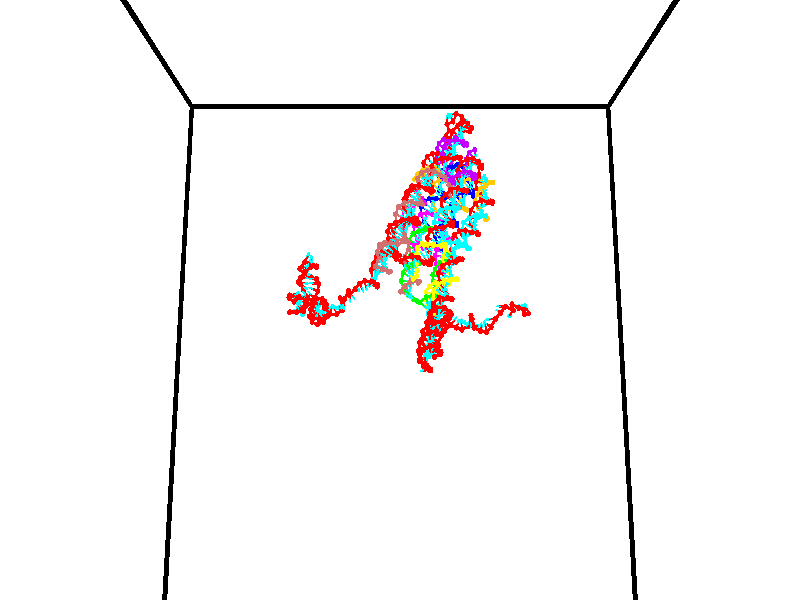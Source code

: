 // switches for output
#declare DRAW_BASES = 1; // possible values are 0, 1; only relevant for DNA ribbons
#declare DRAW_BASES_TYPE = 3; // possible values are 1, 2, 3; only relevant for DNA ribbons
#declare DRAW_FOG = 0; // set to 1 to enable fog

#include "colors.inc"

#include "transforms.inc"
background { rgb <1, 1, 1>}

#default {
   normal{
       ripples 0.25
       frequency 0.20
       turbulence 0.2
       lambda 5
   }
	finish {
		phong 0.1
		phong_size 40.
	}
}

// original window dimensions: 1024x640


// camera settings

camera {
	sky <0, 0.179814, -0.983701>
	up <0, 0.179814, -0.983701>
	right 1.6 * <1, 0, 0>
	location <35, 94.9851, 44.8844>
	look_at <35, 29.7336, 32.9568>
	direction <0, -65.2515, -11.9276>
	angle 67.0682
}


# declare cpy_camera_pos = <35, 94.9851, 44.8844>;
# if (DRAW_FOG = 1)
fog {
	fog_type 2
	up vnormalize(cpy_camera_pos)
	color rgbt<1,1,1,0.3>
	distance 1e-5
	fog_alt 3e-3
	fog_offset 56
}
# end


// LIGHTS

# declare lum = 6;
global_settings {
	ambient_light rgb lum * <0.05, 0.05, 0.05>
	max_trace_level 15
}# declare cpy_direct_light_amount = 0.25;
light_source
{	1000 * <-1, -1.16352, -0.803886>,
	rgb lum * cpy_direct_light_amount
	parallel
}

light_source
{	1000 * <1, 1.16352, 0.803886>,
	rgb lum * cpy_direct_light_amount
	parallel
}

// strand 0

// nucleotide -1

// particle -1
sphere {
	<23.925009, 35.208759, 35.004471> 0.250000
	pigment { color rgbt <1,0,0,0> }
	no_shadow
}
cylinder {
	<24.180922, 34.925404, 34.885227>,  <24.334469, 34.755390, 34.813683>, 0.100000
	pigment { color rgbt <1,0,0,0> }
	no_shadow
}
cylinder {
	<24.180922, 34.925404, 34.885227>,  <23.925009, 35.208759, 35.004471>, 0.100000
	pigment { color rgbt <1,0,0,0> }
	no_shadow
}

// particle -1
sphere {
	<24.180922, 34.925404, 34.885227> 0.100000
	pigment { color rgbt <1,0,0,0> }
	no_shadow
}
sphere {
	0, 1
	scale<0.080000,0.200000,0.300000>
	matrix <0.578338, 0.699200, -0.420292,
		0.506164, 0.096491, 0.857022,
		0.639784, -0.708385, -0.298106,
		24.372856, 34.712887, 34.795795>
	pigment { color rgbt <0,1,1,0> }
	no_shadow
}
cylinder {
	<24.660168, 35.540493, 35.071758>,  <23.925009, 35.208759, 35.004471>, 0.130000
	pigment { color rgbt <1,0,0,0> }
	no_shadow
}

// nucleotide -1

// particle -1
sphere {
	<24.660168, 35.540493, 35.071758> 0.250000
	pigment { color rgbt <1,0,0,0> }
	no_shadow
}
cylinder {
	<24.657690, 35.224689, 34.826275>,  <24.656204, 35.035206, 34.678986>, 0.100000
	pigment { color rgbt <1,0,0,0> }
	no_shadow
}
cylinder {
	<24.657690, 35.224689, 34.826275>,  <24.660168, 35.540493, 35.071758>, 0.100000
	pigment { color rgbt <1,0,0,0> }
	no_shadow
}

// particle -1
sphere {
	<24.657690, 35.224689, 34.826275> 0.100000
	pigment { color rgbt <1,0,0,0> }
	no_shadow
}
sphere {
	0, 1
	scale<0.080000,0.200000,0.300000>
	matrix <0.616597, 0.480147, -0.623913,
		0.787255, -0.382273, 0.483836,
		-0.006193, -0.789510, -0.613706,
		24.655832, 34.987835, 34.642162>
	pigment { color rgbt <0,1,1,0> }
	no_shadow
}
cylinder {
	<25.342678, 35.392399, 34.935818>,  <24.660168, 35.540493, 35.071758>, 0.130000
	pigment { color rgbt <1,0,0,0> }
	no_shadow
}

// nucleotide -1

// particle -1
sphere {
	<25.342678, 35.392399, 34.935818> 0.250000
	pigment { color rgbt <1,0,0,0> }
	no_shadow
}
cylinder {
	<25.116926, 35.279736, 34.625427>,  <24.981476, 35.212139, 34.439194>, 0.100000
	pigment { color rgbt <1,0,0,0> }
	no_shadow
}
cylinder {
	<25.116926, 35.279736, 34.625427>,  <25.342678, 35.392399, 34.935818>, 0.100000
	pigment { color rgbt <1,0,0,0> }
	no_shadow
}

// particle -1
sphere {
	<25.116926, 35.279736, 34.625427> 0.100000
	pigment { color rgbt <1,0,0,0> }
	no_shadow
}
sphere {
	0, 1
	scale<0.080000,0.200000,0.300000>
	matrix <0.539551, 0.585575, -0.604968,
		0.624789, -0.760112, -0.178516,
		-0.564378, -0.281659, -0.775980,
		24.947613, 35.195240, 34.392632>
	pigment { color rgbt <0,1,1,0> }
	no_shadow
}
cylinder {
	<25.737923, 35.293701, 34.314171>,  <25.342678, 35.392399, 34.935818>, 0.130000
	pigment { color rgbt <1,0,0,0> }
	no_shadow
}

// nucleotide -1

// particle -1
sphere {
	<25.737923, 35.293701, 34.314171> 0.250000
	pigment { color rgbt <1,0,0,0> }
	no_shadow
}
cylinder {
	<25.358685, 35.344555, 34.197586>,  <25.131142, 35.375069, 34.127636>, 0.100000
	pigment { color rgbt <1,0,0,0> }
	no_shadow
}
cylinder {
	<25.358685, 35.344555, 34.197586>,  <25.737923, 35.293701, 34.314171>, 0.100000
	pigment { color rgbt <1,0,0,0> }
	no_shadow
}

// particle -1
sphere {
	<25.358685, 35.344555, 34.197586> 0.100000
	pigment { color rgbt <1,0,0,0> }
	no_shadow
}
sphere {
	0, 1
	scale<0.080000,0.200000,0.300000>
	matrix <0.311713, 0.552719, -0.772875,
		0.062837, -0.823613, -0.563661,
		-0.948096, 0.127135, -0.291462,
		25.074255, 35.382694, 34.110146>
	pigment { color rgbt <0,1,1,0> }
	no_shadow
}
cylinder {
	<25.669975, 34.990742, 33.690765>,  <25.737923, 35.293701, 34.314171>, 0.130000
	pigment { color rgbt <1,0,0,0> }
	no_shadow
}

// nucleotide -1

// particle -1
sphere {
	<25.669975, 34.990742, 33.690765> 0.250000
	pigment { color rgbt <1,0,0,0> }
	no_shadow
}
cylinder {
	<25.403561, 35.288002, 33.716446>,  <25.243711, 35.466358, 33.731853>, 0.100000
	pigment { color rgbt <1,0,0,0> }
	no_shadow
}
cylinder {
	<25.403561, 35.288002, 33.716446>,  <25.669975, 34.990742, 33.690765>, 0.100000
	pigment { color rgbt <1,0,0,0> }
	no_shadow
}

// particle -1
sphere {
	<25.403561, 35.288002, 33.716446> 0.100000
	pigment { color rgbt <1,0,0,0> }
	no_shadow
}
sphere {
	0, 1
	scale<0.080000,0.200000,0.300000>
	matrix <0.471051, 0.485782, -0.736293,
		-0.578363, -0.460158, -0.673611,
		-0.666039, 0.743149, 0.064201,
		25.203749, 35.510948, 33.735706>
	pigment { color rgbt <0,1,1,0> }
	no_shadow
}
cylinder {
	<25.204741, 35.017731, 33.060860>,  <25.669975, 34.990742, 33.690765>, 0.130000
	pigment { color rgbt <1,0,0,0> }
	no_shadow
}

// nucleotide -1

// particle -1
sphere {
	<25.204741, 35.017731, 33.060860> 0.250000
	pigment { color rgbt <1,0,0,0> }
	no_shadow
}
cylinder {
	<25.298035, 35.349735, 33.263515>,  <25.354012, 35.548939, 33.385109>, 0.100000
	pigment { color rgbt <1,0,0,0> }
	no_shadow
}
cylinder {
	<25.298035, 35.349735, 33.263515>,  <25.204741, 35.017731, 33.060860>, 0.100000
	pigment { color rgbt <1,0,0,0> }
	no_shadow
}

// particle -1
sphere {
	<25.298035, 35.349735, 33.263515> 0.100000
	pigment { color rgbt <1,0,0,0> }
	no_shadow
}
sphere {
	0, 1
	scale<0.080000,0.200000,0.300000>
	matrix <0.467494, 0.361144, -0.806861,
		-0.852672, 0.425041, -0.303793,
		0.233236, 0.830009, 0.506642,
		25.368006, 35.598740, 33.415508>
	pigment { color rgbt <0,1,1,0> }
	no_shadow
}
cylinder {
	<25.013248, 35.697826, 32.675694>,  <25.204741, 35.017731, 33.060860>, 0.130000
	pigment { color rgbt <1,0,0,0> }
	no_shadow
}

// nucleotide -1

// particle -1
sphere {
	<25.013248, 35.697826, 32.675694> 0.250000
	pigment { color rgbt <1,0,0,0> }
	no_shadow
}
cylinder {
	<25.314966, 35.837311, 32.898201>,  <25.495996, 35.921001, 33.031708>, 0.100000
	pigment { color rgbt <1,0,0,0> }
	no_shadow
}
cylinder {
	<25.314966, 35.837311, 32.898201>,  <25.013248, 35.697826, 32.675694>, 0.100000
	pigment { color rgbt <1,0,0,0> }
	no_shadow
}

// particle -1
sphere {
	<25.314966, 35.837311, 32.898201> 0.100000
	pigment { color rgbt <1,0,0,0> }
	no_shadow
}
sphere {
	0, 1
	scale<0.080000,0.200000,0.300000>
	matrix <0.307500, 0.560961, -0.768613,
		-0.580070, 0.750816, 0.315903,
		0.754296, 0.348709, 0.556272,
		25.541256, 35.941925, 33.065083>
	pigment { color rgbt <0,1,1,0> }
	no_shadow
}
cylinder {
	<24.951794, 36.424694, 32.686333>,  <25.013248, 35.697826, 32.675694>, 0.130000
	pigment { color rgbt <1,0,0,0> }
	no_shadow
}

// nucleotide -1

// particle -1
sphere {
	<24.951794, 36.424694, 32.686333> 0.250000
	pigment { color rgbt <1,0,0,0> }
	no_shadow
}
cylinder {
	<25.338810, 36.328335, 32.716885>,  <25.571020, 36.270519, 32.735218>, 0.100000
	pigment { color rgbt <1,0,0,0> }
	no_shadow
}
cylinder {
	<25.338810, 36.328335, 32.716885>,  <24.951794, 36.424694, 32.686333>, 0.100000
	pigment { color rgbt <1,0,0,0> }
	no_shadow
}

// particle -1
sphere {
	<25.338810, 36.328335, 32.716885> 0.100000
	pigment { color rgbt <1,0,0,0> }
	no_shadow
}
sphere {
	0, 1
	scale<0.080000,0.200000,0.300000>
	matrix <0.199466, 0.542370, -0.816118,
		0.155172, 0.804862, 0.572816,
		0.967541, -0.240896, 0.076382,
		25.629072, 36.256065, 32.739799>
	pigment { color rgbt <0,1,1,0> }
	no_shadow
}
cylinder {
	<25.224924, 36.997234, 32.443764>,  <24.951794, 36.424694, 32.686333>, 0.130000
	pigment { color rgbt <1,0,0,0> }
	no_shadow
}

// nucleotide -1

// particle -1
sphere {
	<25.224924, 36.997234, 32.443764> 0.250000
	pigment { color rgbt <1,0,0,0> }
	no_shadow
}
cylinder {
	<25.509867, 36.719425, 32.403404>,  <25.680832, 36.552738, 32.379189>, 0.100000
	pigment { color rgbt <1,0,0,0> }
	no_shadow
}
cylinder {
	<25.509867, 36.719425, 32.403404>,  <25.224924, 36.997234, 32.443764>, 0.100000
	pigment { color rgbt <1,0,0,0> }
	no_shadow
}

// particle -1
sphere {
	<25.509867, 36.719425, 32.403404> 0.100000
	pigment { color rgbt <1,0,0,0> }
	no_shadow
}
sphere {
	0, 1
	scale<0.080000,0.200000,0.300000>
	matrix <0.200305, 0.338983, -0.919222,
		0.672626, 0.634604, 0.380594,
		0.712357, -0.694528, -0.100894,
		25.723574, 36.511066, 32.373135>
	pigment { color rgbt <0,1,1,0> }
	no_shadow
}
cylinder {
	<25.732117, 37.264423, 31.971382>,  <25.224924, 36.997234, 32.443764>, 0.130000
	pigment { color rgbt <1,0,0,0> }
	no_shadow
}

// nucleotide -1

// particle -1
sphere {
	<25.732117, 37.264423, 31.971382> 0.250000
	pigment { color rgbt <1,0,0,0> }
	no_shadow
}
cylinder {
	<25.751213, 36.864891, 31.968164>,  <25.762671, 36.625172, 31.966234>, 0.100000
	pigment { color rgbt <1,0,0,0> }
	no_shadow
}
cylinder {
	<25.751213, 36.864891, 31.968164>,  <25.732117, 37.264423, 31.971382>, 0.100000
	pigment { color rgbt <1,0,0,0> }
	no_shadow
}

// particle -1
sphere {
	<25.751213, 36.864891, 31.968164> 0.100000
	pigment { color rgbt <1,0,0,0> }
	no_shadow
}
sphere {
	0, 1
	scale<0.080000,0.200000,0.300000>
	matrix <0.014314, 0.008738, -0.999859,
		0.998757, 0.047621, 0.014714,
		0.047743, -0.998827, -0.008046,
		25.765535, 36.565243, 31.965752>
	pigment { color rgbt <0,1,1,0> }
	no_shadow
}
cylinder {
	<26.274118, 37.093590, 31.522125>,  <25.732117, 37.264423, 31.971382>, 0.130000
	pigment { color rgbt <1,0,0,0> }
	no_shadow
}

// nucleotide -1

// particle -1
sphere {
	<26.274118, 37.093590, 31.522125> 0.250000
	pigment { color rgbt <1,0,0,0> }
	no_shadow
}
cylinder {
	<26.062878, 36.753967, 31.528067>,  <25.936134, 36.550194, 31.531631>, 0.100000
	pigment { color rgbt <1,0,0,0> }
	no_shadow
}
cylinder {
	<26.062878, 36.753967, 31.528067>,  <26.274118, 37.093590, 31.522125>, 0.100000
	pigment { color rgbt <1,0,0,0> }
	no_shadow
}

// particle -1
sphere {
	<26.062878, 36.753967, 31.528067> 0.100000
	pigment { color rgbt <1,0,0,0> }
	no_shadow
}
sphere {
	0, 1
	scale<0.080000,0.200000,0.300000>
	matrix <0.231812, -0.160968, -0.959350,
		0.816930, -0.503189, 0.281828,
		-0.528100, -0.849052, 0.014854,
		25.904448, 36.499252, 31.532522>
	pigment { color rgbt <0,1,1,0> }
	no_shadow
}
cylinder {
	<26.714550, 36.489330, 31.359320>,  <26.274118, 37.093590, 31.522125>, 0.130000
	pigment { color rgbt <1,0,0,0> }
	no_shadow
}

// nucleotide -1

// particle -1
sphere {
	<26.714550, 36.489330, 31.359320> 0.250000
	pigment { color rgbt <1,0,0,0> }
	no_shadow
}
cylinder {
	<26.326315, 36.435310, 31.279600>,  <26.093374, 36.402901, 31.231770>, 0.100000
	pigment { color rgbt <1,0,0,0> }
	no_shadow
}
cylinder {
	<26.326315, 36.435310, 31.279600>,  <26.714550, 36.489330, 31.359320>, 0.100000
	pigment { color rgbt <1,0,0,0> }
	no_shadow
}

// particle -1
sphere {
	<26.326315, 36.435310, 31.279600> 0.100000
	pigment { color rgbt <1,0,0,0> }
	no_shadow
}
sphere {
	0, 1
	scale<0.080000,0.200000,0.300000>
	matrix <0.222977, -0.192163, -0.955696,
		0.090765, -0.972027, 0.216623,
		-0.970589, -0.135046, -0.199298,
		26.035139, 36.394798, 31.219810>
	pigment { color rgbt <0,1,1,0> }
	no_shadow
}
cylinder {
	<26.617754, 35.819080, 31.264538>,  <26.714550, 36.489330, 31.359320>, 0.130000
	pigment { color rgbt <1,0,0,0> }
	no_shadow
}

// nucleotide -1

// particle -1
sphere {
	<26.617754, 35.819080, 31.264538> 0.250000
	pigment { color rgbt <1,0,0,0> }
	no_shadow
}
cylinder {
	<26.349934, 36.029240, 31.054523>,  <26.189241, 36.155334, 30.928514>, 0.100000
	pigment { color rgbt <1,0,0,0> }
	no_shadow
}
cylinder {
	<26.349934, 36.029240, 31.054523>,  <26.617754, 35.819080, 31.264538>, 0.100000
	pigment { color rgbt <1,0,0,0> }
	no_shadow
}

// particle -1
sphere {
	<26.349934, 36.029240, 31.054523> 0.100000
	pigment { color rgbt <1,0,0,0> }
	no_shadow
}
sphere {
	0, 1
	scale<0.080000,0.200000,0.300000>
	matrix <0.253846, -0.502448, -0.826504,
		-0.698044, -0.686664, 0.203045,
		-0.669551, 0.525394, -0.525037,
		26.149069, 36.186859, 30.897013>
	pigment { color rgbt <0,1,1,0> }
	no_shadow
}
cylinder {
	<26.054419, 35.471272, 30.901268>,  <26.617754, 35.819080, 31.264538>, 0.130000
	pigment { color rgbt <1,0,0,0> }
	no_shadow
}

// nucleotide -1

// particle -1
sphere {
	<26.054419, 35.471272, 30.901268> 0.250000
	pigment { color rgbt <1,0,0,0> }
	no_shadow
}
cylinder {
	<26.093046, 35.809574, 30.691362>,  <26.116222, 36.012554, 30.565418>, 0.100000
	pigment { color rgbt <1,0,0,0> }
	no_shadow
}
cylinder {
	<26.093046, 35.809574, 30.691362>,  <26.054419, 35.471272, 30.901268>, 0.100000
	pigment { color rgbt <1,0,0,0> }
	no_shadow
}

// particle -1
sphere {
	<26.093046, 35.809574, 30.691362> 0.100000
	pigment { color rgbt <1,0,0,0> }
	no_shadow
}
sphere {
	0, 1
	scale<0.080000,0.200000,0.300000>
	matrix <0.113831, -0.533153, -0.838326,
		-0.988796, 0.021222, -0.147759,
		0.096569, 0.845752, -0.524764,
		26.122017, 36.063301, 30.533934>
	pigment { color rgbt <0,1,1,0> }
	no_shadow
}
cylinder {
	<25.418234, 35.851238, 30.852512>,  <26.054419, 35.471272, 30.901268>, 0.130000
	pigment { color rgbt <1,0,0,0> }
	no_shadow
}

// nucleotide -1

// particle -1
sphere {
	<25.418234, 35.851238, 30.852512> 0.250000
	pigment { color rgbt <1,0,0,0> }
	no_shadow
}
cylinder {
	<25.625555, 35.957275, 30.527283>,  <25.749947, 36.020897, 30.332146>, 0.100000
	pigment { color rgbt <1,0,0,0> }
	no_shadow
}
cylinder {
	<25.625555, 35.957275, 30.527283>,  <25.418234, 35.851238, 30.852512>, 0.100000
	pigment { color rgbt <1,0,0,0> }
	no_shadow
}

// particle -1
sphere {
	<25.625555, 35.957275, 30.527283> 0.100000
	pigment { color rgbt <1,0,0,0> }
	no_shadow
}
sphere {
	0, 1
	scale<0.080000,0.200000,0.300000>
	matrix <-0.578395, -0.591657, -0.561607,
		-0.629939, 0.761359, -0.153327,
		0.518301, 0.265095, -0.813074,
		25.781046, 36.036804, 30.283361>
	pigment { color rgbt <0,1,1,0> }
	no_shadow
}
cylinder {
	<24.964666, 35.968697, 31.439079>,  <25.418234, 35.851238, 30.852512>, 0.130000
	pigment { color rgbt <1,0,0,0> }
	no_shadow
}

// nucleotide -1

// particle -1
sphere {
	<24.964666, 35.968697, 31.439079> 0.250000
	pigment { color rgbt <1,0,0,0> }
	no_shadow
}
cylinder {
	<25.345783, 36.036213, 31.338125>,  <25.574453, 36.076725, 31.277554>, 0.100000
	pigment { color rgbt <1,0,0,0> }
	no_shadow
}
cylinder {
	<25.345783, 36.036213, 31.338125>,  <24.964666, 35.968697, 31.439079>, 0.100000
	pigment { color rgbt <1,0,0,0> }
	no_shadow
}

// particle -1
sphere {
	<25.345783, 36.036213, 31.338125> 0.100000
	pigment { color rgbt <1,0,0,0> }
	no_shadow
}
sphere {
	0, 1
	scale<0.080000,0.200000,0.300000>
	matrix <0.239746, 0.091812, 0.966484,
		0.186310, -0.981366, 0.047010,
		0.952791, 0.168795, -0.252384,
		25.631620, 36.086849, 31.262409>
	pigment { color rgbt <0,1,1,0> }
	no_shadow
}
cylinder {
	<25.307865, 35.446621, 31.787960>,  <24.964666, 35.968697, 31.439079>, 0.130000
	pigment { color rgbt <1,0,0,0> }
	no_shadow
}

// nucleotide -1

// particle -1
sphere {
	<25.307865, 35.446621, 31.787960> 0.250000
	pigment { color rgbt <1,0,0,0> }
	no_shadow
}
cylinder {
	<25.542662, 35.752277, 31.680984>,  <25.683540, 35.935673, 31.616798>, 0.100000
	pigment { color rgbt <1,0,0,0> }
	no_shadow
}
cylinder {
	<25.542662, 35.752277, 31.680984>,  <25.307865, 35.446621, 31.787960>, 0.100000
	pigment { color rgbt <1,0,0,0> }
	no_shadow
}

// particle -1
sphere {
	<25.542662, 35.752277, 31.680984> 0.100000
	pigment { color rgbt <1,0,0,0> }
	no_shadow
}
sphere {
	0, 1
	scale<0.080000,0.200000,0.300000>
	matrix <0.177078, 0.201156, 0.963421,
		0.789990, -0.612878, -0.017236,
		0.586992, 0.764144, -0.267439,
		25.718760, 35.981522, 31.600754>
	pigment { color rgbt <0,1,1,0> }
	no_shadow
}
cylinder {
	<25.949474, 35.256382, 32.003159>,  <25.307865, 35.446621, 31.787960>, 0.130000
	pigment { color rgbt <1,0,0,0> }
	no_shadow
}

// nucleotide -1

// particle -1
sphere {
	<25.949474, 35.256382, 32.003159> 0.250000
	pigment { color rgbt <1,0,0,0> }
	no_shadow
}
cylinder {
	<25.894897, 35.651409, 31.971928>,  <25.862150, 35.888424, 31.953188>, 0.100000
	pigment { color rgbt <1,0,0,0> }
	no_shadow
}
cylinder {
	<25.894897, 35.651409, 31.971928>,  <25.949474, 35.256382, 32.003159>, 0.100000
	pigment { color rgbt <1,0,0,0> }
	no_shadow
}

// particle -1
sphere {
	<25.894897, 35.651409, 31.971928> 0.100000
	pigment { color rgbt <1,0,0,0> }
	no_shadow
}
sphere {
	0, 1
	scale<0.080000,0.200000,0.300000>
	matrix <0.168882, 0.100853, 0.980463,
		0.976147, 0.120591, -0.180542,
		-0.136443, 0.987566, -0.078082,
		25.853964, 35.947678, 31.948503>
	pigment { color rgbt <0,1,1,0> }
	no_shadow
}
cylinder {
	<26.587814, 35.529770, 32.204807>,  <25.949474, 35.256382, 32.003159>, 0.130000
	pigment { color rgbt <1,0,0,0> }
	no_shadow
}

// nucleotide -1

// particle -1
sphere {
	<26.587814, 35.529770, 32.204807> 0.250000
	pigment { color rgbt <1,0,0,0> }
	no_shadow
}
cylinder {
	<26.319313, 35.820583, 32.262558>,  <26.158213, 35.995071, 32.297207>, 0.100000
	pigment { color rgbt <1,0,0,0> }
	no_shadow
}
cylinder {
	<26.319313, 35.820583, 32.262558>,  <26.587814, 35.529770, 32.204807>, 0.100000
	pigment { color rgbt <1,0,0,0> }
	no_shadow
}

// particle -1
sphere {
	<26.319313, 35.820583, 32.262558> 0.100000
	pigment { color rgbt <1,0,0,0> }
	no_shadow
}
sphere {
	0, 1
	scale<0.080000,0.200000,0.300000>
	matrix <0.106637, -0.098030, 0.989454,
		0.733516, 0.679571, -0.011725,
		-0.671255, 0.727031, 0.144374,
		26.117937, 36.038692, 32.305870>
	pigment { color rgbt <0,1,1,0> }
	no_shadow
}
cylinder {
	<26.895576, 36.024410, 32.736942>,  <26.587814, 35.529770, 32.204807>, 0.130000
	pigment { color rgbt <1,0,0,0> }
	no_shadow
}

// nucleotide -1

// particle -1
sphere {
	<26.895576, 36.024410, 32.736942> 0.250000
	pigment { color rgbt <1,0,0,0> }
	no_shadow
}
cylinder {
	<26.499435, 36.078758, 32.726017>,  <26.261751, 36.111366, 32.719463>, 0.100000
	pigment { color rgbt <1,0,0,0> }
	no_shadow
}
cylinder {
	<26.499435, 36.078758, 32.726017>,  <26.895576, 36.024410, 32.736942>, 0.100000
	pigment { color rgbt <1,0,0,0> }
	no_shadow
}

// particle -1
sphere {
	<26.499435, 36.078758, 32.726017> 0.100000
	pigment { color rgbt <1,0,0,0> }
	no_shadow
}
sphere {
	0, 1
	scale<0.080000,0.200000,0.300000>
	matrix <-0.022231, 0.038775, 0.999001,
		0.136790, 0.989968, -0.035381,
		-0.990351, 0.135867, -0.027312,
		26.202330, 36.119518, 32.717823>
	pigment { color rgbt <0,1,1,0> }
	no_shadow
}
cylinder {
	<26.846243, 36.188950, 33.389526>,  <26.895576, 36.024410, 32.736942>, 0.130000
	pigment { color rgbt <1,0,0,0> }
	no_shadow
}

// nucleotide -1

// particle -1
sphere {
	<26.846243, 36.188950, 33.389526> 0.250000
	pigment { color rgbt <1,0,0,0> }
	no_shadow
}
cylinder {
	<26.469019, 36.232090, 33.263668>,  <26.242685, 36.257977, 33.188152>, 0.100000
	pigment { color rgbt <1,0,0,0> }
	no_shadow
}
cylinder {
	<26.469019, 36.232090, 33.263668>,  <26.846243, 36.188950, 33.389526>, 0.100000
	pigment { color rgbt <1,0,0,0> }
	no_shadow
}

// particle -1
sphere {
	<26.469019, 36.232090, 33.263668> 0.100000
	pigment { color rgbt <1,0,0,0> }
	no_shadow
}
sphere {
	0, 1
	scale<0.080000,0.200000,0.300000>
	matrix <-0.320957, -0.046753, 0.945939,
		0.087312, 0.993067, 0.078707,
		-0.943061, 0.107853, -0.314650,
		26.186100, 36.264446, 33.169273>
	pigment { color rgbt <0,1,1,0> }
	no_shadow
}
cylinder {
	<26.522667, 36.305981, 34.021549>,  <26.846243, 36.188950, 33.389526>, 0.130000
	pigment { color rgbt <1,0,0,0> }
	no_shadow
}

// nucleotide -1

// particle -1
sphere {
	<26.522667, 36.305981, 34.021549> 0.250000
	pigment { color rgbt <1,0,0,0> }
	no_shadow
}
cylinder {
	<26.231710, 36.240887, 33.754890>,  <26.057137, 36.201832, 33.594894>, 0.100000
	pigment { color rgbt <1,0,0,0> }
	no_shadow
}
cylinder {
	<26.231710, 36.240887, 33.754890>,  <26.522667, 36.305981, 34.021549>, 0.100000
	pigment { color rgbt <1,0,0,0> }
	no_shadow
}

// particle -1
sphere {
	<26.231710, 36.240887, 33.754890> 0.100000
	pigment { color rgbt <1,0,0,0> }
	no_shadow
}
sphere {
	0, 1
	scale<0.080000,0.200000,0.300000>
	matrix <-0.653226, -0.133434, 0.745313,
		-0.210240, 0.977606, -0.009242,
		-0.727389, -0.162732, -0.666651,
		26.013494, 36.192066, 33.554893>
	pigment { color rgbt <0,1,1,0> }
	no_shadow
}
cylinder {
	<25.814602, 36.519627, 34.257305>,  <26.522667, 36.305981, 34.021549>, 0.130000
	pigment { color rgbt <1,0,0,0> }
	no_shadow
}

// nucleotide -1

// particle -1
sphere {
	<25.814602, 36.519627, 34.257305> 0.250000
	pigment { color rgbt <1,0,0,0> }
	no_shadow
}
cylinder {
	<25.708694, 36.231506, 34.000847>,  <25.645151, 36.058632, 33.846973>, 0.100000
	pigment { color rgbt <1,0,0,0> }
	no_shadow
}
cylinder {
	<25.708694, 36.231506, 34.000847>,  <25.814602, 36.519627, 34.257305>, 0.100000
	pigment { color rgbt <1,0,0,0> }
	no_shadow
}

// particle -1
sphere {
	<25.708694, 36.231506, 34.000847> 0.100000
	pigment { color rgbt <1,0,0,0> }
	no_shadow
}
sphere {
	0, 1
	scale<0.080000,0.200000,0.300000>
	matrix <-0.743777, -0.270628, 0.611193,
		-0.613755, 0.638690, -0.464091,
		-0.264767, -0.720302, -0.641142,
		25.629265, 36.015415, 33.808506>
	pigment { color rgbt <0,1,1,0> }
	no_shadow
}
cylinder {
	<25.089613, 36.610107, 33.972054>,  <25.814602, 36.519627, 34.257305>, 0.130000
	pigment { color rgbt <1,0,0,0> }
	no_shadow
}

// nucleotide -1

// particle -1
sphere {
	<25.089613, 36.610107, 33.972054> 0.250000
	pigment { color rgbt <1,0,0,0> }
	no_shadow
}
cylinder {
	<25.197979, 36.226616, 33.937550>,  <25.262999, 35.996521, 33.916847>, 0.100000
	pigment { color rgbt <1,0,0,0> }
	no_shadow
}
cylinder {
	<25.197979, 36.226616, 33.937550>,  <25.089613, 36.610107, 33.972054>, 0.100000
	pigment { color rgbt <1,0,0,0> }
	no_shadow
}

// particle -1
sphere {
	<25.197979, 36.226616, 33.937550> 0.100000
	pigment { color rgbt <1,0,0,0> }
	no_shadow
}
sphere {
	0, 1
	scale<0.080000,0.200000,0.300000>
	matrix <-0.889787, -0.283606, 0.357556,
		-0.367264, -0.020113, -0.929899,
		0.270916, -0.958730, -0.086262,
		25.279255, 35.938995, 33.911671>
	pigment { color rgbt <0,1,1,0> }
	no_shadow
}
cylinder {
	<24.511557, 36.199539, 34.269779>,  <25.089613, 36.610107, 33.972054>, 0.130000
	pigment { color rgbt <1,0,0,0> }
	no_shadow
}

// nucleotide -1

// particle -1
sphere {
	<24.511557, 36.199539, 34.269779> 0.250000
	pigment { color rgbt <1,0,0,0> }
	no_shadow
}
cylinder {
	<24.687670, 36.156704, 33.913200>,  <24.793337, 36.131004, 33.699253>, 0.100000
	pigment { color rgbt <1,0,0,0> }
	no_shadow
}
cylinder {
	<24.687670, 36.156704, 33.913200>,  <24.511557, 36.199539, 34.269779>, 0.100000
	pigment { color rgbt <1,0,0,0> }
	no_shadow
}

// particle -1
sphere {
	<24.687670, 36.156704, 33.913200> 0.100000
	pigment { color rgbt <1,0,0,0> }
	no_shadow
}
sphere {
	0, 1
	scale<0.080000,0.200000,0.300000>
	matrix <-0.217486, -0.976014, 0.009827,
		-0.871121, 0.189551, -0.453011,
		0.440282, -0.107084, -0.891451,
		24.819754, 36.124580, 33.645763>
	pigment { color rgbt <0,1,1,0> }
	no_shadow
}
cylinder {
	<23.961323, 35.976852, 33.910206>,  <24.511557, 36.199539, 34.269779>, 0.130000
	pigment { color rgbt <1,0,0,0> }
	no_shadow
}

// nucleotide -1

// particle -1
sphere {
	<23.961323, 35.976852, 33.910206> 0.250000
	pigment { color rgbt <1,0,0,0> }
	no_shadow
}
cylinder {
	<24.327497, 35.855217, 33.804756>,  <24.547203, 35.782234, 33.741486>, 0.100000
	pigment { color rgbt <1,0,0,0> }
	no_shadow
}
cylinder {
	<24.327497, 35.855217, 33.804756>,  <23.961323, 35.976852, 33.910206>, 0.100000
	pigment { color rgbt <1,0,0,0> }
	no_shadow
}

// particle -1
sphere {
	<24.327497, 35.855217, 33.804756> 0.100000
	pigment { color rgbt <1,0,0,0> }
	no_shadow
}
sphere {
	0, 1
	scale<0.080000,0.200000,0.300000>
	matrix <-0.256964, -0.945783, 0.198652,
		-0.309744, -0.114111, -0.943948,
		0.915439, -0.304092, -0.263628,
		24.602129, 35.763988, 33.725666>
	pigment { color rgbt <0,1,1,0> }
	no_shadow
}
cylinder {
	<23.908335, 35.341042, 33.585918>,  <23.961323, 35.976852, 33.910206>, 0.130000
	pigment { color rgbt <1,0,0,0> }
	no_shadow
}

// nucleotide -1

// particle -1
sphere {
	<23.908335, 35.341042, 33.585918> 0.250000
	pigment { color rgbt <1,0,0,0> }
	no_shadow
}
cylinder {
	<24.267267, 35.356293, 33.761803>,  <24.482626, 35.365444, 33.867332>, 0.100000
	pigment { color rgbt <1,0,0,0> }
	no_shadow
}
cylinder {
	<24.267267, 35.356293, 33.761803>,  <23.908335, 35.341042, 33.585918>, 0.100000
	pigment { color rgbt <1,0,0,0> }
	no_shadow
}

// particle -1
sphere {
	<24.267267, 35.356293, 33.761803> 0.100000
	pigment { color rgbt <1,0,0,0> }
	no_shadow
}
sphere {
	0, 1
	scale<0.080000,0.200000,0.300000>
	matrix <-0.178736, -0.879525, 0.441010,
		0.403550, -0.474323, -0.782410,
		0.897330, 0.038125, 0.439711,
		24.536467, 35.367729, 33.893715>
	pigment { color rgbt <0,1,1,0> }
	no_shadow
}
cylinder {
	<24.300882, 34.654713, 33.465427>,  <23.908335, 35.341042, 33.585918>, 0.130000
	pigment { color rgbt <1,0,0,0> }
	no_shadow
}

// nucleotide -1

// particle -1
sphere {
	<24.300882, 34.654713, 33.465427> 0.250000
	pigment { color rgbt <1,0,0,0> }
	no_shadow
}
cylinder {
	<24.493444, 34.819790, 33.774731>,  <24.608982, 34.918835, 33.960312>, 0.100000
	pigment { color rgbt <1,0,0,0> }
	no_shadow
}
cylinder {
	<24.493444, 34.819790, 33.774731>,  <24.300882, 34.654713, 33.465427>, 0.100000
	pigment { color rgbt <1,0,0,0> }
	no_shadow
}

// particle -1
sphere {
	<24.493444, 34.819790, 33.774731> 0.100000
	pigment { color rgbt <1,0,0,0> }
	no_shadow
}
sphere {
	0, 1
	scale<0.080000,0.200000,0.300000>
	matrix <-0.201365, -0.806546, 0.555820,
		0.853053, -0.423283, -0.305174,
		0.481406, 0.412693, 0.773261,
		24.637867, 34.943596, 34.006710>
	pigment { color rgbt <0,1,1,0> }
	no_shadow
}
cylinder {
	<24.688774, 34.039574, 33.761703>,  <24.300882, 34.654713, 33.465427>, 0.130000
	pigment { color rgbt <1,0,0,0> }
	no_shadow
}

// nucleotide -1

// particle -1
sphere {
	<24.688774, 34.039574, 33.761703> 0.250000
	pigment { color rgbt <1,0,0,0> }
	no_shadow
}
cylinder {
	<24.668299, 34.345810, 34.018219>,  <24.656013, 34.529552, 34.172131>, 0.100000
	pigment { color rgbt <1,0,0,0> }
	no_shadow
}
cylinder {
	<24.668299, 34.345810, 34.018219>,  <24.688774, 34.039574, 33.761703>, 0.100000
	pigment { color rgbt <1,0,0,0> }
	no_shadow
}

// particle -1
sphere {
	<24.668299, 34.345810, 34.018219> 0.100000
	pigment { color rgbt <1,0,0,0> }
	no_shadow
}
sphere {
	0, 1
	scale<0.080000,0.200000,0.300000>
	matrix <-0.272686, -0.628447, 0.728489,
		0.960740, -0.137580, 0.240936,
		-0.051190, 0.765588, 0.641291,
		24.652943, 34.575485, 34.210606>
	pigment { color rgbt <0,1,1,0> }
	no_shadow
}
cylinder {
	<24.560783, 33.477608, 34.289078>,  <24.688774, 34.039574, 33.761703>, 0.130000
	pigment { color rgbt <1,0,0,0> }
	no_shadow
}

// nucleotide -1

// particle -1
sphere {
	<24.560783, 33.477608, 34.289078> 0.250000
	pigment { color rgbt <1,0,0,0> }
	no_shadow
}
cylinder {
	<24.733053, 33.597179, 34.629704>,  <24.836416, 33.668922, 34.834080>, 0.100000
	pigment { color rgbt <1,0,0,0> }
	no_shadow
}
cylinder {
	<24.733053, 33.597179, 34.629704>,  <24.560783, 33.477608, 34.289078>, 0.100000
	pigment { color rgbt <1,0,0,0> }
	no_shadow
}

// particle -1
sphere {
	<24.733053, 33.597179, 34.629704> 0.100000
	pigment { color rgbt <1,0,0,0> }
	no_shadow
}
sphere {
	0, 1
	scale<0.080000,0.200000,0.300000>
	matrix <0.344418, -0.926580, 0.151078,
		0.834202, 0.228228, -0.502015,
		0.430677, 0.298933, 0.851561,
		24.862257, 33.686859, 34.885174>
	pigment { color rgbt <0,1,1,0> }
	no_shadow
}
cylinder {
	<25.189022, 33.278130, 34.136223>,  <24.560783, 33.477608, 34.289078>, 0.130000
	pigment { color rgbt <1,0,0,0> }
	no_shadow
}

// nucleotide -1

// particle -1
sphere {
	<25.189022, 33.278130, 34.136223> 0.250000
	pigment { color rgbt <1,0,0,0> }
	no_shadow
}
cylinder {
	<25.119078, 33.330692, 34.526535>,  <25.077112, 33.362228, 34.760723>, 0.100000
	pigment { color rgbt <1,0,0,0> }
	no_shadow
}
cylinder {
	<25.119078, 33.330692, 34.526535>,  <25.189022, 33.278130, 34.136223>, 0.100000
	pigment { color rgbt <1,0,0,0> }
	no_shadow
}

// particle -1
sphere {
	<25.119078, 33.330692, 34.526535> 0.100000
	pigment { color rgbt <1,0,0,0> }
	no_shadow
}
sphere {
	0, 1
	scale<0.080000,0.200000,0.300000>
	matrix <0.419450, -0.886681, 0.194572,
		0.890778, 0.443316, 0.099926,
		-0.174859, 0.131406, 0.975785,
		25.066620, 33.370113, 34.819271>
	pigment { color rgbt <0,1,1,0> }
	no_shadow
}
cylinder {
	<25.742979, 33.012642, 33.874043>,  <25.189022, 33.278130, 34.136223>, 0.130000
	pigment { color rgbt <1,0,0,0> }
	no_shadow
}

// nucleotide -1

// particle -1
sphere {
	<25.742979, 33.012642, 33.874043> 0.250000
	pigment { color rgbt <1,0,0,0> }
	no_shadow
}
cylinder {
	<26.029350, 32.823421, 34.079437>,  <26.201172, 32.709888, 34.202675>, 0.100000
	pigment { color rgbt <1,0,0,0> }
	no_shadow
}
cylinder {
	<26.029350, 32.823421, 34.079437>,  <25.742979, 33.012642, 33.874043>, 0.100000
	pigment { color rgbt <1,0,0,0> }
	no_shadow
}

// particle -1
sphere {
	<26.029350, 32.823421, 34.079437> 0.100000
	pigment { color rgbt <1,0,0,0> }
	no_shadow
}
sphere {
	0, 1
	scale<0.080000,0.200000,0.300000>
	matrix <-0.129114, -0.812495, -0.568491,
		0.686134, 0.340698, -0.642764,
		0.715926, -0.473051, 0.513491,
		26.244127, 32.681507, 34.233486>
	pigment { color rgbt <0,1,1,0> }
	no_shadow
}
cylinder {
	<26.169510, 32.650909, 33.363026>,  <25.742979, 33.012642, 33.874043>, 0.130000
	pigment { color rgbt <1,0,0,0> }
	no_shadow
}

// nucleotide -1

// particle -1
sphere {
	<26.169510, 32.650909, 33.363026> 0.250000
	pigment { color rgbt <1,0,0,0> }
	no_shadow
}
cylinder {
	<26.244396, 32.469978, 33.711819>,  <26.289328, 32.361420, 33.921093>, 0.100000
	pigment { color rgbt <1,0,0,0> }
	no_shadow
}
cylinder {
	<26.244396, 32.469978, 33.711819>,  <26.169510, 32.650909, 33.363026>, 0.100000
	pigment { color rgbt <1,0,0,0> }
	no_shadow
}

// particle -1
sphere {
	<26.244396, 32.469978, 33.711819> 0.100000
	pigment { color rgbt <1,0,0,0> }
	no_shadow
}
sphere {
	0, 1
	scale<0.080000,0.200000,0.300000>
	matrix <-0.115071, -0.891661, -0.437834,
		0.975556, -0.018371, -0.218982,
		0.187214, -0.452330, 0.871979,
		26.300560, 32.334278, 33.973412>
	pigment { color rgbt <0,1,1,0> }
	no_shadow
}
cylinder {
	<26.782314, 32.267845, 33.297234>,  <26.169510, 32.650909, 33.363026>, 0.130000
	pigment { color rgbt <1,0,0,0> }
	no_shadow
}

// nucleotide -1

// particle -1
sphere {
	<26.782314, 32.267845, 33.297234> 0.250000
	pigment { color rgbt <1,0,0,0> }
	no_shadow
}
cylinder {
	<26.589619, 32.107315, 33.608841>,  <26.474001, 32.010998, 33.795807>, 0.100000
	pigment { color rgbt <1,0,0,0> }
	no_shadow
}
cylinder {
	<26.589619, 32.107315, 33.608841>,  <26.782314, 32.267845, 33.297234>, 0.100000
	pigment { color rgbt <1,0,0,0> }
	no_shadow
}

// particle -1
sphere {
	<26.589619, 32.107315, 33.608841> 0.100000
	pigment { color rgbt <1,0,0,0> }
	no_shadow
}
sphere {
	0, 1
	scale<0.080000,0.200000,0.300000>
	matrix <-0.303990, -0.757234, -0.578088,
		0.821900, -0.515300, 0.242789,
		-0.481737, -0.401325, 0.779017,
		26.445097, 31.986917, 33.842545>
	pigment { color rgbt <0,1,1,0> }
	no_shadow
}
cylinder {
	<26.987270, 31.531660, 33.411720>,  <26.782314, 32.267845, 33.297234>, 0.130000
	pigment { color rgbt <1,0,0,0> }
	no_shadow
}

// nucleotide -1

// particle -1
sphere {
	<26.987270, 31.531660, 33.411720> 0.250000
	pigment { color rgbt <1,0,0,0> }
	no_shadow
}
cylinder {
	<26.614235, 31.634212, 33.513348>,  <26.390413, 31.695744, 33.574322>, 0.100000
	pigment { color rgbt <1,0,0,0> }
	no_shadow
}
cylinder {
	<26.614235, 31.634212, 33.513348>,  <26.987270, 31.531660, 33.411720>, 0.100000
	pigment { color rgbt <1,0,0,0> }
	no_shadow
}

// particle -1
sphere {
	<26.614235, 31.634212, 33.513348> 0.100000
	pigment { color rgbt <1,0,0,0> }
	no_shadow
}
sphere {
	0, 1
	scale<0.080000,0.200000,0.300000>
	matrix <-0.358537, -0.739131, -0.570207,
		0.041598, -0.622860, 0.781226,
		-0.932588, 0.256379, 0.254065,
		26.334459, 31.711126, 33.589569>
	pigment { color rgbt <0,1,1,0> }
	no_shadow
}
cylinder {
	<27.312355, 31.497076, 34.072636>,  <26.987270, 31.531660, 33.411720>, 0.130000
	pigment { color rgbt <1,0,0,0> }
	no_shadow
}

// nucleotide -1

// particle -1
sphere {
	<27.312355, 31.497076, 34.072636> 0.250000
	pigment { color rgbt <1,0,0,0> }
	no_shadow
}
cylinder {
	<26.969744, 31.517195, 34.278091>,  <26.764177, 31.529266, 34.401363>, 0.100000
	pigment { color rgbt <1,0,0,0> }
	no_shadow
}
cylinder {
	<26.969744, 31.517195, 34.278091>,  <27.312355, 31.497076, 34.072636>, 0.100000
	pigment { color rgbt <1,0,0,0> }
	no_shadow
}

// particle -1
sphere {
	<26.969744, 31.517195, 34.278091> 0.100000
	pigment { color rgbt <1,0,0,0> }
	no_shadow
}
sphere {
	0, 1
	scale<0.080000,0.200000,0.300000>
	matrix <-0.146520, -0.977988, -0.148566,
		0.494861, -0.202510, 0.845046,
		-0.856530, 0.050296, 0.513640,
		26.712784, 31.532284, 34.432182>
	pigment { color rgbt <0,1,1,0> }
	no_shadow
}
cylinder {
	<27.246805, 30.923660, 34.652584>,  <27.312355, 31.497076, 34.072636>, 0.130000
	pigment { color rgbt <1,0,0,0> }
	no_shadow
}

// nucleotide -1

// particle -1
sphere {
	<27.246805, 30.923660, 34.652584> 0.250000
	pigment { color rgbt <1,0,0,0> }
	no_shadow
}
cylinder {
	<26.874878, 31.043806, 34.567524>,  <26.651722, 31.115892, 34.516487>, 0.100000
	pigment { color rgbt <1,0,0,0> }
	no_shadow
}
cylinder {
	<26.874878, 31.043806, 34.567524>,  <27.246805, 30.923660, 34.652584>, 0.100000
	pigment { color rgbt <1,0,0,0> }
	no_shadow
}

// particle -1
sphere {
	<26.874878, 31.043806, 34.567524> 0.100000
	pigment { color rgbt <1,0,0,0> }
	no_shadow
}
sphere {
	0, 1
	scale<0.080000,0.200000,0.300000>
	matrix <-0.299151, -0.953423, -0.038636,
		-0.214354, 0.027691, 0.976364,
		-0.929818, 0.300362, -0.212654,
		26.595932, 31.133915, 34.503727>
	pigment { color rgbt <0,1,1,0> }
	no_shadow
}
cylinder {
	<26.756338, 30.605307, 35.139904>,  <27.246805, 30.923660, 34.652584>, 0.130000
	pigment { color rgbt <1,0,0,0> }
	no_shadow
}

// nucleotide -1

// particle -1
sphere {
	<26.756338, 30.605307, 35.139904> 0.250000
	pigment { color rgbt <1,0,0,0> }
	no_shadow
}
cylinder {
	<26.535587, 30.697693, 34.819382>,  <26.403137, 30.753124, 34.627068>, 0.100000
	pigment { color rgbt <1,0,0,0> }
	no_shadow
}
cylinder {
	<26.535587, 30.697693, 34.819382>,  <26.756338, 30.605307, 35.139904>, 0.100000
	pigment { color rgbt <1,0,0,0> }
	no_shadow
}

// particle -1
sphere {
	<26.535587, 30.697693, 34.819382> 0.100000
	pigment { color rgbt <1,0,0,0> }
	no_shadow
}
sphere {
	0, 1
	scale<0.080000,0.200000,0.300000>
	matrix <-0.356715, -0.933918, -0.023514,
		-0.753781, 0.272860, 0.597798,
		-0.551878, 0.230967, -0.801302,
		26.370024, 30.766983, 34.578991>
	pigment { color rgbt <0,1,1,0> }
	no_shadow
}
cylinder {
	<26.078074, 30.313951, 35.298870>,  <26.756338, 30.605307, 35.139904>, 0.130000
	pigment { color rgbt <1,0,0,0> }
	no_shadow
}

// nucleotide -1

// particle -1
sphere {
	<26.078074, 30.313951, 35.298870> 0.250000
	pigment { color rgbt <1,0,0,0> }
	no_shadow
}
cylinder {
	<26.107862, 30.355331, 34.902134>,  <26.125736, 30.380159, 34.664093>, 0.100000
	pigment { color rgbt <1,0,0,0> }
	no_shadow
}
cylinder {
	<26.107862, 30.355331, 34.902134>,  <26.078074, 30.313951, 35.298870>, 0.100000
	pigment { color rgbt <1,0,0,0> }
	no_shadow
}

// particle -1
sphere {
	<26.107862, 30.355331, 34.902134> 0.100000
	pigment { color rgbt <1,0,0,0> }
	no_shadow
}
sphere {
	0, 1
	scale<0.080000,0.200000,0.300000>
	matrix <-0.329221, -0.936289, -0.122377,
		-0.941312, 0.335649, -0.035668,
		0.074471, 0.103452, -0.991843,
		26.130203, 30.386368, 34.604580>
	pigment { color rgbt <0,1,1,0> }
	no_shadow
}
cylinder {
	<25.453173, 30.124840, 35.068398>,  <26.078074, 30.313951, 35.298870>, 0.130000
	pigment { color rgbt <1,0,0,0> }
	no_shadow
}

// nucleotide -1

// particle -1
sphere {
	<25.453173, 30.124840, 35.068398> 0.250000
	pigment { color rgbt <1,0,0,0> }
	no_shadow
}
cylinder {
	<25.724213, 30.070486, 34.779289>,  <25.886837, 30.037874, 34.605824>, 0.100000
	pigment { color rgbt <1,0,0,0> }
	no_shadow
}
cylinder {
	<25.724213, 30.070486, 34.779289>,  <25.453173, 30.124840, 35.068398>, 0.100000
	pigment { color rgbt <1,0,0,0> }
	no_shadow
}

// particle -1
sphere {
	<25.724213, 30.070486, 34.779289> 0.100000
	pigment { color rgbt <1,0,0,0> }
	no_shadow
}
sphere {
	0, 1
	scale<0.080000,0.200000,0.300000>
	matrix <-0.380132, -0.906030, -0.186038,
		-0.629568, 0.400806, -0.665581,
		0.677601, -0.135885, -0.722767,
		25.927492, 30.029720, 34.562458>
	pigment { color rgbt <0,1,1,0> }
	no_shadow
}
cylinder {
	<25.090336, 29.848104, 34.470642>,  <25.453173, 30.124840, 35.068398>, 0.130000
	pigment { color rgbt <1,0,0,0> }
	no_shadow
}

// nucleotide -1

// particle -1
sphere {
	<25.090336, 29.848104, 34.470642> 0.250000
	pigment { color rgbt <1,0,0,0> }
	no_shadow
}
cylinder {
	<25.474062, 29.737438, 34.448120>,  <25.704298, 29.671038, 34.434605>, 0.100000
	pigment { color rgbt <1,0,0,0> }
	no_shadow
}
cylinder {
	<25.474062, 29.737438, 34.448120>,  <25.090336, 29.848104, 34.470642>, 0.100000
	pigment { color rgbt <1,0,0,0> }
	no_shadow
}

// particle -1
sphere {
	<25.474062, 29.737438, 34.448120> 0.100000
	pigment { color rgbt <1,0,0,0> }
	no_shadow
}
sphere {
	0, 1
	scale<0.080000,0.200000,0.300000>
	matrix <-0.281332, -0.919859, -0.273334,
		0.023826, 0.278055, -0.960270,
		0.959315, -0.276667, -0.056309,
		25.761856, 29.654438, 34.431229>
	pigment { color rgbt <0,1,1,0> }
	no_shadow
}
cylinder {
	<25.311708, 29.650845, 33.703350>,  <25.090336, 29.848104, 34.470642>, 0.130000
	pigment { color rgbt <1,0,0,0> }
	no_shadow
}

// nucleotide -1

// particle -1
sphere {
	<25.311708, 29.650845, 33.703350> 0.250000
	pigment { color rgbt <1,0,0,0> }
	no_shadow
}
cylinder {
	<25.484816, 29.467081, 34.013615>,  <25.588680, 29.356823, 34.199776>, 0.100000
	pigment { color rgbt <1,0,0,0> }
	no_shadow
}
cylinder {
	<25.484816, 29.467081, 34.013615>,  <25.311708, 29.650845, 33.703350>, 0.100000
	pigment { color rgbt <1,0,0,0> }
	no_shadow
}

// particle -1
sphere {
	<25.484816, 29.467081, 34.013615> 0.100000
	pigment { color rgbt <1,0,0,0> }
	no_shadow
}
sphere {
	0, 1
	scale<0.080000,0.200000,0.300000>
	matrix <-0.525870, -0.827506, -0.196711,
		0.732238, -0.322769, -0.599707,
		0.432769, -0.459406, 0.775665,
		25.614647, 29.329260, 34.246315>
	pigment { color rgbt <0,1,1,0> }
	no_shadow
}
cylinder {
	<25.952957, 29.901278, 33.268322>,  <25.311708, 29.650845, 33.703350>, 0.130000
	pigment { color rgbt <1,0,0,0> }
	no_shadow
}

// nucleotide -1

// particle -1
sphere {
	<25.952957, 29.901278, 33.268322> 0.250000
	pigment { color rgbt <1,0,0,0> }
	no_shadow
}
cylinder {
	<25.940399, 29.949940, 33.665154>,  <25.932865, 29.979137, 33.903252>, 0.100000
	pigment { color rgbt <1,0,0,0> }
	no_shadow
}
cylinder {
	<25.940399, 29.949940, 33.665154>,  <25.952957, 29.901278, 33.268322>, 0.100000
	pigment { color rgbt <1,0,0,0> }
	no_shadow
}

// particle -1
sphere {
	<25.940399, 29.949940, 33.665154> 0.100000
	pigment { color rgbt <1,0,0,0> }
	no_shadow
}
sphere {
	0, 1
	scale<0.080000,0.200000,0.300000>
	matrix <0.131447, 0.984447, -0.116562,
		-0.990826, 0.126746, -0.046896,
		-0.031393, 0.121657, 0.992076,
		25.930981, 29.986437, 33.962776>
	pigment { color rgbt <0,1,1,0> }
	no_shadow
}
cylinder {
	<26.013830, 30.646147, 33.324276>,  <25.952957, 29.901278, 33.268322>, 0.130000
	pigment { color rgbt <1,0,0,0> }
	no_shadow
}

// nucleotide -1

// particle -1
sphere {
	<26.013830, 30.646147, 33.324276> 0.250000
	pigment { color rgbt <1,0,0,0> }
	no_shadow
}
cylinder {
	<26.034126, 30.554735, 33.713161>,  <26.046303, 30.499889, 33.946491>, 0.100000
	pigment { color rgbt <1,0,0,0> }
	no_shadow
}
cylinder {
	<26.034126, 30.554735, 33.713161>,  <26.013830, 30.646147, 33.324276>, 0.100000
	pigment { color rgbt <1,0,0,0> }
	no_shadow
}

// particle -1
sphere {
	<26.034126, 30.554735, 33.713161> 0.100000
	pigment { color rgbt <1,0,0,0> }
	no_shadow
}
sphere {
	0, 1
	scale<0.080000,0.200000,0.300000>
	matrix <0.270678, 0.940179, 0.206872,
		-0.961332, 0.252661, 0.109561,
		0.050739, -0.228528, 0.972214,
		26.049349, 30.486177, 34.004826>
	pigment { color rgbt <0,1,1,0> }
	no_shadow
}
cylinder {
	<25.700409, 31.186285, 33.565460>,  <26.013830, 30.646147, 33.324276>, 0.130000
	pigment { color rgbt <1,0,0,0> }
	no_shadow
}

// nucleotide -1

// particle -1
sphere {
	<25.700409, 31.186285, 33.565460> 0.250000
	pigment { color rgbt <1,0,0,0> }
	no_shadow
}
cylinder {
	<25.903080, 31.053572, 33.883755>,  <26.024683, 30.973944, 34.074730>, 0.100000
	pigment { color rgbt <1,0,0,0> }
	no_shadow
}
cylinder {
	<25.903080, 31.053572, 33.883755>,  <25.700409, 31.186285, 33.565460>, 0.100000
	pigment { color rgbt <1,0,0,0> }
	no_shadow
}

// particle -1
sphere {
	<25.903080, 31.053572, 33.883755> 0.100000
	pigment { color rgbt <1,0,0,0> }
	no_shadow
}
sphere {
	0, 1
	scale<0.080000,0.200000,0.300000>
	matrix <0.156803, 0.943054, 0.293364,
		-0.847755, -0.023868, 0.529851,
		0.506680, -0.331783, 0.795736,
		26.055084, 30.954037, 34.122475>
	pigment { color rgbt <0,1,1,0> }
	no_shadow
}
cylinder {
	<25.446426, 31.510300, 34.155666>,  <25.700409, 31.186285, 33.565460>, 0.130000
	pigment { color rgbt <1,0,0,0> }
	no_shadow
}

// nucleotide -1

// particle -1
sphere {
	<25.446426, 31.510300, 34.155666> 0.250000
	pigment { color rgbt <1,0,0,0> }
	no_shadow
}
cylinder {
	<25.825022, 31.410093, 34.237057>,  <26.052179, 31.349970, 34.285892>, 0.100000
	pigment { color rgbt <1,0,0,0> }
	no_shadow
}
cylinder {
	<25.825022, 31.410093, 34.237057>,  <25.446426, 31.510300, 34.155666>, 0.100000
	pigment { color rgbt <1,0,0,0> }
	no_shadow
}

// particle -1
sphere {
	<25.825022, 31.410093, 34.237057> 0.100000
	pigment { color rgbt <1,0,0,0> }
	no_shadow
}
sphere {
	0, 1
	scale<0.080000,0.200000,0.300000>
	matrix <0.194085, 0.945536, 0.261330,
		-0.257865, -0.207853, 0.943559,
		0.946487, -0.250518, 0.203479,
		26.108967, 31.334938, 34.298100>
	pigment { color rgbt <0,1,1,0> }
	no_shadow
}
cylinder {
	<25.673409, 31.555128, 34.800095>,  <25.446426, 31.510300, 34.155666>, 0.130000
	pigment { color rgbt <1,0,0,0> }
	no_shadow
}

// nucleotide -1

// particle -1
sphere {
	<25.673409, 31.555128, 34.800095> 0.250000
	pigment { color rgbt <1,0,0,0> }
	no_shadow
}
cylinder {
	<25.994387, 31.606680, 34.567036>,  <26.186974, 31.637611, 34.427200>, 0.100000
	pigment { color rgbt <1,0,0,0> }
	no_shadow
}
cylinder {
	<25.994387, 31.606680, 34.567036>,  <25.673409, 31.555128, 34.800095>, 0.100000
	pigment { color rgbt <1,0,0,0> }
	no_shadow
}

// particle -1
sphere {
	<25.994387, 31.606680, 34.567036> 0.100000
	pigment { color rgbt <1,0,0,0> }
	no_shadow
}
sphere {
	0, 1
	scale<0.080000,0.200000,0.300000>
	matrix <0.123100, 0.919645, 0.372960,
		0.583891, -0.371003, 0.722100,
		0.802445, 0.128878, -0.582643,
		26.235121, 31.645344, 34.392242>
	pigment { color rgbt <0,1,1,0> }
	no_shadow
}
cylinder {
	<26.461483, 31.732241, 35.107277>,  <25.673409, 31.555128, 34.800095>, 0.130000
	pigment { color rgbt <1,0,0,0> }
	no_shadow
}

// nucleotide -1

// particle -1
sphere {
	<26.461483, 31.732241, 35.107277> 0.250000
	pigment { color rgbt <1,0,0,0> }
	no_shadow
}
cylinder {
	<26.430647, 31.905878, 34.748253>,  <26.412146, 32.010059, 34.532837>, 0.100000
	pigment { color rgbt <1,0,0,0> }
	no_shadow
}
cylinder {
	<26.430647, 31.905878, 34.748253>,  <26.461483, 31.732241, 35.107277>, 0.100000
	pigment { color rgbt <1,0,0,0> }
	no_shadow
}

// particle -1
sphere {
	<26.430647, 31.905878, 34.748253> 0.100000
	pigment { color rgbt <1,0,0,0> }
	no_shadow
}
sphere {
	0, 1
	scale<0.080000,0.200000,0.300000>
	matrix <0.484713, 0.803012, 0.346734,
		0.871269, -0.408331, -0.272316,
		-0.077090, 0.434094, -0.897563,
		26.407520, 32.036106, 34.478985>
	pigment { color rgbt <0,1,1,0> }
	no_shadow
}
cylinder {
	<27.136915, 31.995291, 34.946293>,  <26.461483, 31.732241, 35.107277>, 0.130000
	pigment { color rgbt <1,0,0,0> }
	no_shadow
}

// nucleotide -1

// particle -1
sphere {
	<27.136915, 31.995291, 34.946293> 0.250000
	pigment { color rgbt <1,0,0,0> }
	no_shadow
}
cylinder {
	<26.865864, 32.203316, 34.738312>,  <26.703234, 32.328133, 34.613522>, 0.100000
	pigment { color rgbt <1,0,0,0> }
	no_shadow
}
cylinder {
	<26.865864, 32.203316, 34.738312>,  <27.136915, 31.995291, 34.946293>, 0.100000
	pigment { color rgbt <1,0,0,0> }
	no_shadow
}

// particle -1
sphere {
	<26.865864, 32.203316, 34.738312> 0.100000
	pigment { color rgbt <1,0,0,0> }
	no_shadow
}
sphere {
	0, 1
	scale<0.080000,0.200000,0.300000>
	matrix <0.534125, 0.834045, 0.138124,
		0.505499, -0.184124, -0.842953,
		-0.677629, 0.520064, -0.519954,
		26.662575, 32.359337, 34.582325>
	pigment { color rgbt <0,1,1,0> }
	no_shadow
}
cylinder {
	<27.430803, 32.291386, 34.322979>,  <27.136915, 31.995291, 34.946293>, 0.130000
	pigment { color rgbt <1,0,0,0> }
	no_shadow
}

// nucleotide -1

// particle -1
sphere {
	<27.430803, 32.291386, 34.322979> 0.250000
	pigment { color rgbt <1,0,0,0> }
	no_shadow
}
cylinder {
	<27.116407, 32.516243, 34.425911>,  <26.927771, 32.651157, 34.487671>, 0.100000
	pigment { color rgbt <1,0,0,0> }
	no_shadow
}
cylinder {
	<27.116407, 32.516243, 34.425911>,  <27.430803, 32.291386, 34.322979>, 0.100000
	pigment { color rgbt <1,0,0,0> }
	no_shadow
}

// particle -1
sphere {
	<27.116407, 32.516243, 34.425911> 0.100000
	pigment { color rgbt <1,0,0,0> }
	no_shadow
}
sphere {
	0, 1
	scale<0.080000,0.200000,0.300000>
	matrix <0.574352, 0.817961, -0.032553,
		-0.228785, 0.122211, -0.965775,
		-0.785988, 0.562143, 0.257329,
		26.880611, 32.684887, 34.503109>
	pigment { color rgbt <0,1,1,0> }
	no_shadow
}
cylinder {
	<27.331108, 32.816895, 33.963150>,  <27.430803, 32.291386, 34.322979>, 0.130000
	pigment { color rgbt <1,0,0,0> }
	no_shadow
}

// nucleotide -1

// particle -1
sphere {
	<27.331108, 32.816895, 33.963150> 0.250000
	pigment { color rgbt <1,0,0,0> }
	no_shadow
}
cylinder {
	<27.176851, 32.939075, 34.311398>,  <27.084297, 33.012383, 34.520348>, 0.100000
	pigment { color rgbt <1,0,0,0> }
	no_shadow
}
cylinder {
	<27.176851, 32.939075, 34.311398>,  <27.331108, 32.816895, 33.963150>, 0.100000
	pigment { color rgbt <1,0,0,0> }
	no_shadow
}

// particle -1
sphere {
	<27.176851, 32.939075, 34.311398> 0.100000
	pigment { color rgbt <1,0,0,0> }
	no_shadow
}
sphere {
	0, 1
	scale<0.080000,0.200000,0.300000>
	matrix <0.690419, 0.721489, 0.052691,
		-0.612048, 0.621413, -0.489125,
		-0.385641, 0.305451, 0.870621,
		27.061159, 33.030712, 34.572582>
	pigment { color rgbt <0,1,1,0> }
	no_shadow
}
cylinder {
	<27.023323, 33.528301, 33.918983>,  <27.331108, 32.816895, 33.963150>, 0.130000
	pigment { color rgbt <1,0,0,0> }
	no_shadow
}

// nucleotide -1

// particle -1
sphere {
	<27.023323, 33.528301, 33.918983> 0.250000
	pigment { color rgbt <1,0,0,0> }
	no_shadow
}
cylinder {
	<27.209381, 33.394039, 34.246635>,  <27.321016, 33.313480, 34.443226>, 0.100000
	pigment { color rgbt <1,0,0,0> }
	no_shadow
}
cylinder {
	<27.209381, 33.394039, 34.246635>,  <27.023323, 33.528301, 33.918983>, 0.100000
	pigment { color rgbt <1,0,0,0> }
	no_shadow
}

// particle -1
sphere {
	<27.209381, 33.394039, 34.246635> 0.100000
	pigment { color rgbt <1,0,0,0> }
	no_shadow
}
sphere {
	0, 1
	scale<0.080000,0.200000,0.300000>
	matrix <0.656200, 0.751821, -0.064551,
		-0.594174, 0.567540, 0.569961,
		0.465143, -0.335654, 0.819132,
		27.348925, 33.293343, 34.492374>
	pigment { color rgbt <0,1,1,0> }
	no_shadow
}
cylinder {
	<27.254747, 34.123154, 34.430565>,  <27.023323, 33.528301, 33.918983>, 0.130000
	pigment { color rgbt <1,0,0,0> }
	no_shadow
}

// nucleotide -1

// particle -1
sphere {
	<27.254747, 34.123154, 34.430565> 0.250000
	pigment { color rgbt <1,0,0,0> }
	no_shadow
}
cylinder {
	<27.500032, 33.807610, 34.414196>,  <27.647203, 33.618282, 34.404377>, 0.100000
	pigment { color rgbt <1,0,0,0> }
	no_shadow
}
cylinder {
	<27.500032, 33.807610, 34.414196>,  <27.254747, 34.123154, 34.430565>, 0.100000
	pigment { color rgbt <1,0,0,0> }
	no_shadow
}

// particle -1
sphere {
	<27.500032, 33.807610, 34.414196> 0.100000
	pigment { color rgbt <1,0,0,0> }
	no_shadow
}
sphere {
	0, 1
	scale<0.080000,0.200000,0.300000>
	matrix <0.752407, 0.599083, -0.273832,
		0.240527, 0.137131, 0.960907,
		0.613213, -0.788857, -0.040917,
		27.683996, 33.570953, 34.401920>
	pigment { color rgbt <0,1,1,0> }
	no_shadow
}
cylinder {
	<27.818651, 33.890255, 34.933155>,  <27.254747, 34.123154, 34.430565>, 0.130000
	pigment { color rgbt <1,0,0,0> }
	no_shadow
}

// nucleotide -1

// particle -1
sphere {
	<27.818651, 33.890255, 34.933155> 0.250000
	pigment { color rgbt <1,0,0,0> }
	no_shadow
}
cylinder {
	<27.908991, 33.779366, 34.559601>,  <27.963194, 33.712833, 34.335468>, 0.100000
	pigment { color rgbt <1,0,0,0> }
	no_shadow
}
cylinder {
	<27.908991, 33.779366, 34.559601>,  <27.818651, 33.890255, 34.933155>, 0.100000
	pigment { color rgbt <1,0,0,0> }
	no_shadow
}

// particle -1
sphere {
	<27.908991, 33.779366, 34.559601> 0.100000
	pigment { color rgbt <1,0,0,0> }
	no_shadow
}
sphere {
	0, 1
	scale<0.080000,0.200000,0.300000>
	matrix <0.781026, 0.624489, 0.003502,
		0.582229, -0.730179, 0.357558,
		0.225848, -0.277223, -0.933884,
		27.976746, 33.696198, 34.279434>
	pigment { color rgbt <0,1,1,0> }
	no_shadow
}
cylinder {
	<28.495388, 33.676731, 34.906216>,  <27.818651, 33.890255, 34.933155>, 0.130000
	pigment { color rgbt <1,0,0,0> }
	no_shadow
}

// nucleotide -1

// particle -1
sphere {
	<28.495388, 33.676731, 34.906216> 0.250000
	pigment { color rgbt <1,0,0,0> }
	no_shadow
}
cylinder {
	<28.343544, 33.897255, 34.609043>,  <28.252438, 34.029572, 34.430740>, 0.100000
	pigment { color rgbt <1,0,0,0> }
	no_shadow
}
cylinder {
	<28.343544, 33.897255, 34.609043>,  <28.495388, 33.676731, 34.906216>, 0.100000
	pigment { color rgbt <1,0,0,0> }
	no_shadow
}

// particle -1
sphere {
	<28.343544, 33.897255, 34.609043> 0.100000
	pigment { color rgbt <1,0,0,0> }
	no_shadow
}
sphere {
	0, 1
	scale<0.080000,0.200000,0.300000>
	matrix <0.603986, 0.755980, 0.252378,
		0.700782, -0.352916, -0.619963,
		-0.379612, 0.551311, -0.742934,
		28.229660, 34.062649, 34.386162>
	pigment { color rgbt <0,1,1,0> }
	no_shadow
}
cylinder {
	<29.113537, 33.946774, 34.600124>,  <28.495388, 33.676731, 34.906216>, 0.130000
	pigment { color rgbt <1,0,0,0> }
	no_shadow
}

// nucleotide -1

// particle -1
sphere {
	<29.113537, 33.946774, 34.600124> 0.250000
	pigment { color rgbt <1,0,0,0> }
	no_shadow
}
cylinder {
	<28.785076, 34.166183, 34.537098>,  <28.587999, 34.297829, 34.499283>, 0.100000
	pigment { color rgbt <1,0,0,0> }
	no_shadow
}
cylinder {
	<28.785076, 34.166183, 34.537098>,  <29.113537, 33.946774, 34.600124>, 0.100000
	pigment { color rgbt <1,0,0,0> }
	no_shadow
}

// particle -1
sphere {
	<28.785076, 34.166183, 34.537098> 0.100000
	pigment { color rgbt <1,0,0,0> }
	no_shadow
}
sphere {
	0, 1
	scale<0.080000,0.200000,0.300000>
	matrix <0.524434, 0.834145, 0.170799,
		0.225119, 0.057620, -0.972626,
		-0.821152, 0.548528, -0.157564,
		28.538731, 34.330742, 34.489830>
	pigment { color rgbt <0,1,1,0> }
	no_shadow
}
cylinder {
	<29.171959, 34.347805, 34.062569>,  <29.113537, 33.946774, 34.600124>, 0.130000
	pigment { color rgbt <1,0,0,0> }
	no_shadow
}

// nucleotide -1

// particle -1
sphere {
	<29.171959, 34.347805, 34.062569> 0.250000
	pigment { color rgbt <1,0,0,0> }
	no_shadow
}
cylinder {
	<28.926561, 34.531036, 34.319874>,  <28.779322, 34.640976, 34.474258>, 0.100000
	pigment { color rgbt <1,0,0,0> }
	no_shadow
}
cylinder {
	<28.926561, 34.531036, 34.319874>,  <29.171959, 34.347805, 34.062569>, 0.100000
	pigment { color rgbt <1,0,0,0> }
	no_shadow
}

// particle -1
sphere {
	<28.926561, 34.531036, 34.319874> 0.100000
	pigment { color rgbt <1,0,0,0> }
	no_shadow
}
sphere {
	0, 1
	scale<0.080000,0.200000,0.300000>
	matrix <0.693692, 0.701869, 0.161776,
		-0.377380, 0.545474, -0.748360,
		-0.613495, 0.458080, 0.643262,
		28.742514, 34.668461, 34.512852>
	pigment { color rgbt <0,1,1,0> }
	no_shadow
}
cylinder {
	<28.946384, 35.051815, 33.769409>,  <29.171959, 34.347805, 34.062569>, 0.130000
	pigment { color rgbt <1,0,0,0> }
	no_shadow
}

// nucleotide -1

// particle -1
sphere {
	<28.946384, 35.051815, 33.769409> 0.250000
	pigment { color rgbt <1,0,0,0> }
	no_shadow
}
cylinder {
	<29.019806, 35.025761, 34.161751>,  <29.063858, 35.010128, 34.397156>, 0.100000
	pigment { color rgbt <1,0,0,0> }
	no_shadow
}
cylinder {
	<29.019806, 35.025761, 34.161751>,  <28.946384, 35.051815, 33.769409>, 0.100000
	pigment { color rgbt <1,0,0,0> }
	no_shadow
}

// particle -1
sphere {
	<29.019806, 35.025761, 34.161751> 0.100000
	pigment { color rgbt <1,0,0,0> }
	no_shadow
}
sphere {
	0, 1
	scale<0.080000,0.200000,0.300000>
	matrix <0.636997, 0.767842, -0.068215,
		-0.748694, 0.637320, 0.182431,
		0.183553, -0.065136, 0.980849,
		29.074871, 35.006218, 34.456005>
	pigment { color rgbt <0,1,1,0> }
	no_shadow
}
cylinder {
	<29.470198, 35.556282, 33.899311>,  <28.946384, 35.051815, 33.769409>, 0.130000
	pigment { color rgbt <1,0,0,0> }
	no_shadow
}

// nucleotide -1

// particle -1
sphere {
	<29.470198, 35.556282, 33.899311> 0.250000
	pigment { color rgbt <1,0,0,0> }
	no_shadow
}
cylinder {
	<29.424635, 35.422207, 34.273407>,  <29.397297, 35.341763, 34.497864>, 0.100000
	pigment { color rgbt <1,0,0,0> }
	no_shadow
}
cylinder {
	<29.424635, 35.422207, 34.273407>,  <29.470198, 35.556282, 33.899311>, 0.100000
	pigment { color rgbt <1,0,0,0> }
	no_shadow
}

// particle -1
sphere {
	<29.424635, 35.422207, 34.273407> 0.100000
	pigment { color rgbt <1,0,0,0> }
	no_shadow
}
sphere {
	0, 1
	scale<0.080000,0.200000,0.300000>
	matrix <0.787732, 0.543160, 0.290610,
		-0.605395, 0.769820, 0.202172,
		-0.113906, -0.335191, 0.935239,
		29.390463, 35.321648, 34.553978>
	pigment { color rgbt <0,1,1,0> }
	no_shadow
}
cylinder {
	<29.816998, 35.540535, 33.242085>,  <29.470198, 35.556282, 33.899311>, 0.130000
	pigment { color rgbt <1,0,0,0> }
	no_shadow
}

// nucleotide -1

// particle -1
sphere {
	<29.816998, 35.540535, 33.242085> 0.250000
	pigment { color rgbt <1,0,0,0> }
	no_shadow
}
cylinder {
	<30.079872, 35.413197, 33.515362>,  <30.237597, 35.336792, 33.679329>, 0.100000
	pigment { color rgbt <1,0,0,0> }
	no_shadow
}
cylinder {
	<30.079872, 35.413197, 33.515362>,  <29.816998, 35.540535, 33.242085>, 0.100000
	pigment { color rgbt <1,0,0,0> }
	no_shadow
}

// particle -1
sphere {
	<30.079872, 35.413197, 33.515362> 0.100000
	pigment { color rgbt <1,0,0,0> }
	no_shadow
}
sphere {
	0, 1
	scale<0.080000,0.200000,0.300000>
	matrix <-0.749386, -0.373122, 0.546992,
		0.080781, -0.871455, -0.483778,
		0.657187, -0.318350, 0.683198,
		30.277029, 35.317692, 33.720322>
	pigment { color rgbt <0,1,1,0> }
	no_shadow
}
cylinder {
	<29.852865, 34.849781, 33.437092>,  <29.816998, 35.540535, 33.242085>, 0.130000
	pigment { color rgbt <1,0,0,0> }
	no_shadow
}

// nucleotide -1

// particle -1
sphere {
	<29.852865, 34.849781, 33.437092> 0.250000
	pigment { color rgbt <1,0,0,0> }
	no_shadow
}
cylinder {
	<29.925220, 35.079967, 33.756119>,  <29.968634, 35.218079, 33.947536>, 0.100000
	pigment { color rgbt <1,0,0,0> }
	no_shadow
}
cylinder {
	<29.925220, 35.079967, 33.756119>,  <29.852865, 34.849781, 33.437092>, 0.100000
	pigment { color rgbt <1,0,0,0> }
	no_shadow
}

// particle -1
sphere {
	<29.925220, 35.079967, 33.756119> 0.100000
	pigment { color rgbt <1,0,0,0> }
	no_shadow
}
sphere {
	0, 1
	scale<0.080000,0.200000,0.300000>
	matrix <-0.866289, -0.290715, 0.406235,
		0.465641, -0.764409, 0.445935,
		0.180890, 0.575468, 0.797568,
		29.979488, 35.252609, 33.995388>
	pigment { color rgbt <0,1,1,0> }
	no_shadow
}
cylinder {
	<30.415184, 34.720722, 32.943031>,  <29.852865, 34.849781, 33.437092>, 0.130000
	pigment { color rgbt <1,0,0,0> }
	no_shadow
}

// nucleotide -1

// particle -1
sphere {
	<30.415184, 34.720722, 32.943031> 0.250000
	pigment { color rgbt <1,0,0,0> }
	no_shadow
}
cylinder {
	<30.648222, 35.029411, 33.045033>,  <30.788046, 35.214626, 33.106232>, 0.100000
	pigment { color rgbt <1,0,0,0> }
	no_shadow
}
cylinder {
	<30.648222, 35.029411, 33.045033>,  <30.415184, 34.720722, 32.943031>, 0.100000
	pigment { color rgbt <1,0,0,0> }
	no_shadow
}

// particle -1
sphere {
	<30.648222, 35.029411, 33.045033> 0.100000
	pigment { color rgbt <1,0,0,0> }
	no_shadow
}
sphere {
	0, 1
	scale<0.080000,0.200000,0.300000>
	matrix <0.812165, -0.540756, -0.219022,
		-0.031130, 0.334707, -0.941808,
		0.582596, 0.771722, 0.255004,
		30.823000, 35.260929, 33.121532>
	pigment { color rgbt <0,1,1,0> }
	no_shadow
}
cylinder {
	<30.879604, 34.914684, 32.481312>,  <30.415184, 34.720722, 32.943031>, 0.130000
	pigment { color rgbt <1,0,0,0> }
	no_shadow
}

// nucleotide -1

// particle -1
sphere {
	<30.879604, 34.914684, 32.481312> 0.250000
	pigment { color rgbt <1,0,0,0> }
	no_shadow
}
cylinder {
	<31.071926, 35.029938, 32.812565>,  <31.187319, 35.099091, 33.011318>, 0.100000
	pigment { color rgbt <1,0,0,0> }
	no_shadow
}
cylinder {
	<31.071926, 35.029938, 32.812565>,  <30.879604, 34.914684, 32.481312>, 0.100000
	pigment { color rgbt <1,0,0,0> }
	no_shadow
}

// particle -1
sphere {
	<31.071926, 35.029938, 32.812565> 0.100000
	pigment { color rgbt <1,0,0,0> }
	no_shadow
}
sphere {
	0, 1
	scale<0.080000,0.200000,0.300000>
	matrix <0.862809, -0.323675, -0.388323,
		0.156158, 0.901230, -0.404228,
		0.480806, 0.288132, 0.828134,
		31.216167, 35.116379, 33.061005>
	pigment { color rgbt <0,1,1,0> }
	no_shadow
}
cylinder {
	<31.456005, 35.460396, 32.375343>,  <30.879604, 34.914684, 32.481312>, 0.130000
	pigment { color rgbt <1,0,0,0> }
	no_shadow
}

// nucleotide -1

// particle -1
sphere {
	<31.456005, 35.460396, 32.375343> 0.250000
	pigment { color rgbt <1,0,0,0> }
	no_shadow
}
cylinder {
	<31.516670, 35.194889, 32.668304>,  <31.553068, 35.035583, 32.844082>, 0.100000
	pigment { color rgbt <1,0,0,0> }
	no_shadow
}
cylinder {
	<31.516670, 35.194889, 32.668304>,  <31.456005, 35.460396, 32.375343>, 0.100000
	pigment { color rgbt <1,0,0,0> }
	no_shadow
}

// particle -1
sphere {
	<31.516670, 35.194889, 32.668304> 0.100000
	pigment { color rgbt <1,0,0,0> }
	no_shadow
}
sphere {
	0, 1
	scale<0.080000,0.200000,0.300000>
	matrix <0.664744, -0.479880, -0.572566,
		0.731515, 0.573694, 0.368458,
		0.151662, -0.663770, 0.732399,
		31.562168, 34.995758, 32.888023>
	pigment { color rgbt <0,1,1,0> }
	no_shadow
}
cylinder {
	<32.222294, 35.443924, 32.420071>,  <31.456005, 35.460396, 32.375343>, 0.130000
	pigment { color rgbt <1,0,0,0> }
	no_shadow
}

// nucleotide -1

// particle -1
sphere {
	<32.222294, 35.443924, 32.420071> 0.250000
	pigment { color rgbt <1,0,0,0> }
	no_shadow
}
cylinder {
	<32.022209, 35.116383, 32.532684>,  <31.902157, 34.919857, 32.600250>, 0.100000
	pigment { color rgbt <1,0,0,0> }
	no_shadow
}
cylinder {
	<32.022209, 35.116383, 32.532684>,  <32.222294, 35.443924, 32.420071>, 0.100000
	pigment { color rgbt <1,0,0,0> }
	no_shadow
}

// particle -1
sphere {
	<32.022209, 35.116383, 32.532684> 0.100000
	pigment { color rgbt <1,0,0,0> }
	no_shadow
}
sphere {
	0, 1
	scale<0.080000,0.200000,0.300000>
	matrix <0.554551, -0.552653, -0.622131,
		0.665025, -0.155076, 0.730543,
		-0.500215, -0.818856, 0.281531,
		31.872145, 34.870728, 32.617142>
	pigment { color rgbt <0,1,1,0> }
	no_shadow
}
cylinder {
	<32.708462, 34.925266, 32.607220>,  <32.222294, 35.443924, 32.420071>, 0.130000
	pigment { color rgbt <1,0,0,0> }
	no_shadow
}

// nucleotide -1

// particle -1
sphere {
	<32.708462, 34.925266, 32.607220> 0.250000
	pigment { color rgbt <1,0,0,0> }
	no_shadow
}
cylinder {
	<32.365410, 34.768219, 32.474365>,  <32.159576, 34.673992, 32.394653>, 0.100000
	pigment { color rgbt <1,0,0,0> }
	no_shadow
}
cylinder {
	<32.365410, 34.768219, 32.474365>,  <32.708462, 34.925266, 32.607220>, 0.100000
	pigment { color rgbt <1,0,0,0> }
	no_shadow
}

// particle -1
sphere {
	<32.365410, 34.768219, 32.474365> 0.100000
	pigment { color rgbt <1,0,0,0> }
	no_shadow
}
sphere {
	0, 1
	scale<0.080000,0.200000,0.300000>
	matrix <0.511270, -0.581376, -0.632934,
		0.055404, -0.712637, 0.699342,
		-0.857633, -0.392619, -0.332140,
		32.108120, 34.650433, 32.374722>
	pigment { color rgbt <0,1,1,0> }
	no_shadow
}
cylinder {
	<32.669468, 34.240238, 32.624916>,  <32.708462, 34.925266, 32.607220>, 0.130000
	pigment { color rgbt <1,0,0,0> }
	no_shadow
}

// nucleotide -1

// particle -1
sphere {
	<32.669468, 34.240238, 32.624916> 0.250000
	pigment { color rgbt <1,0,0,0> }
	no_shadow
}
cylinder {
	<32.434750, 34.338493, 32.316284>,  <32.293919, 34.397446, 32.131107>, 0.100000
	pigment { color rgbt <1,0,0,0> }
	no_shadow
}
cylinder {
	<32.434750, 34.338493, 32.316284>,  <32.669468, 34.240238, 32.624916>, 0.100000
	pigment { color rgbt <1,0,0,0> }
	no_shadow
}

// particle -1
sphere {
	<32.434750, 34.338493, 32.316284> 0.100000
	pigment { color rgbt <1,0,0,0> }
	no_shadow
}
sphere {
	0, 1
	scale<0.080000,0.200000,0.300000>
	matrix <0.539518, -0.591947, -0.598765,
		-0.603814, -0.767632, 0.214824,
		-0.586796, 0.245641, -0.771577,
		32.258709, 34.412186, 32.084812>
	pigment { color rgbt <0,1,1,0> }
	no_shadow
}
cylinder {
	<32.362480, 33.651688, 32.319839>,  <32.669468, 34.240238, 32.624916>, 0.130000
	pigment { color rgbt <1,0,0,0> }
	no_shadow
}

// nucleotide -1

// particle -1
sphere {
	<32.362480, 33.651688, 32.319839> 0.250000
	pigment { color rgbt <1,0,0,0> }
	no_shadow
}
cylinder {
	<32.404259, 33.948582, 32.055061>,  <32.429325, 34.126720, 31.896194>, 0.100000
	pigment { color rgbt <1,0,0,0> }
	no_shadow
}
cylinder {
	<32.404259, 33.948582, 32.055061>,  <32.362480, 33.651688, 32.319839>, 0.100000
	pigment { color rgbt <1,0,0,0> }
	no_shadow
}

// particle -1
sphere {
	<32.404259, 33.948582, 32.055061> 0.100000
	pigment { color rgbt <1,0,0,0> }
	no_shadow
}
sphere {
	0, 1
	scale<0.080000,0.200000,0.300000>
	matrix <0.391702, -0.642489, -0.658618,
		-0.914145, -0.190494, -0.357843,
		0.104447, 0.742240, -0.661945,
		32.435593, 34.171253, 31.856478>
	pigment { color rgbt <0,1,1,0> }
	no_shadow
}
cylinder {
	<32.119488, 33.370312, 31.805962>,  <32.362480, 33.651688, 32.319839>, 0.130000
	pigment { color rgbt <1,0,0,0> }
	no_shadow
}

// nucleotide -1

// particle -1
sphere {
	<32.119488, 33.370312, 31.805962> 0.250000
	pigment { color rgbt <1,0,0,0> }
	no_shadow
}
cylinder {
	<32.361595, 33.652241, 31.657972>,  <32.506859, 33.821396, 31.569180>, 0.100000
	pigment { color rgbt <1,0,0,0> }
	no_shadow
}
cylinder {
	<32.361595, 33.652241, 31.657972>,  <32.119488, 33.370312, 31.805962>, 0.100000
	pigment { color rgbt <1,0,0,0> }
	no_shadow
}

// particle -1
sphere {
	<32.361595, 33.652241, 31.657972> 0.100000
	pigment { color rgbt <1,0,0,0> }
	no_shadow
}
sphere {
	0, 1
	scale<0.080000,0.200000,0.300000>
	matrix <0.210517, -0.589959, -0.779507,
		-0.767680, 0.393926, -0.505460,
		0.605269, 0.704820, -0.369971,
		32.543175, 33.863686, 31.546982>
	pigment { color rgbt <0,1,1,0> }
	no_shadow
}
cylinder {
	<31.999981, 33.550766, 31.003738>,  <32.119488, 33.370312, 31.805962>, 0.130000
	pigment { color rgbt <1,0,0,0> }
	no_shadow
}

// nucleotide -1

// particle -1
sphere {
	<31.999981, 33.550766, 31.003738> 0.250000
	pigment { color rgbt <1,0,0,0> }
	no_shadow
}
cylinder {
	<32.371529, 33.682697, 31.071167>,  <32.594456, 33.761856, 31.111624>, 0.100000
	pigment { color rgbt <1,0,0,0> }
	no_shadow
}
cylinder {
	<32.371529, 33.682697, 31.071167>,  <31.999981, 33.550766, 31.003738>, 0.100000
	pigment { color rgbt <1,0,0,0> }
	no_shadow
}

// particle -1
sphere {
	<32.371529, 33.682697, 31.071167> 0.100000
	pigment { color rgbt <1,0,0,0> }
	no_shadow
}
sphere {
	0, 1
	scale<0.080000,0.200000,0.300000>
	matrix <0.311314, -0.448553, -0.837785,
		-0.200712, 0.830671, -0.519327,
		0.928869, 0.329827, 0.168569,
		32.650188, 33.781647, 31.121738>
	pigment { color rgbt <0,1,1,0> }
	no_shadow
}
cylinder {
	<32.221443, 33.477283, 30.390203>,  <31.999981, 33.550766, 31.003738>, 0.130000
	pigment { color rgbt <1,0,0,0> }
	no_shadow
}

// nucleotide -1

// particle -1
sphere {
	<32.221443, 33.477283, 30.390203> 0.250000
	pigment { color rgbt <1,0,0,0> }
	no_shadow
}
cylinder {
	<32.559570, 33.579929, 30.577642>,  <32.762447, 33.641518, 30.690105>, 0.100000
	pigment { color rgbt <1,0,0,0> }
	no_shadow
}
cylinder {
	<32.559570, 33.579929, 30.577642>,  <32.221443, 33.477283, 30.390203>, 0.100000
	pigment { color rgbt <1,0,0,0> }
	no_shadow
}

// particle -1
sphere {
	<32.559570, 33.579929, 30.577642> 0.100000
	pigment { color rgbt <1,0,0,0> }
	no_shadow
}
sphere {
	0, 1
	scale<0.080000,0.200000,0.300000>
	matrix <0.534109, -0.385001, -0.752663,
		-0.012734, 0.886523, -0.462509,
		0.845320, 0.256615, 0.468597,
		32.813168, 33.656914, 30.718222>
	pigment { color rgbt <0,1,1,0> }
	no_shadow
}
cylinder {
	<32.501385, 33.986385, 29.951960>,  <32.221443, 33.477283, 30.390203>, 0.130000
	pigment { color rgbt <1,0,0,0> }
	no_shadow
}

// nucleotide -1

// particle -1
sphere {
	<32.501385, 33.986385, 29.951960> 0.250000
	pigment { color rgbt <1,0,0,0> }
	no_shadow
}
cylinder {
	<32.792633, 33.829384, 30.176739>,  <32.967381, 33.735184, 30.311605>, 0.100000
	pigment { color rgbt <1,0,0,0> }
	no_shadow
}
cylinder {
	<32.792633, 33.829384, 30.176739>,  <32.501385, 33.986385, 29.951960>, 0.100000
	pigment { color rgbt <1,0,0,0> }
	no_shadow
}

// particle -1
sphere {
	<32.792633, 33.829384, 30.176739> 0.100000
	pigment { color rgbt <1,0,0,0> }
	no_shadow
}
sphere {
	0, 1
	scale<0.080000,0.200000,0.300000>
	matrix <0.479991, -0.293303, -0.826790,
		0.489335, 0.871733, -0.025164,
		0.728121, -0.392499, 0.561947,
		33.011070, 33.711636, 30.345324>
	pigment { color rgbt <0,1,1,0> }
	no_shadow
}
cylinder {
	<33.095592, 34.175793, 29.568005>,  <32.501385, 33.986385, 29.951960>, 0.130000
	pigment { color rgbt <1,0,0,0> }
	no_shadow
}

// nucleotide -1

// particle -1
sphere {
	<33.095592, 34.175793, 29.568005> 0.250000
	pigment { color rgbt <1,0,0,0> }
	no_shadow
}
cylinder {
	<33.197048, 33.870270, 29.805412>,  <33.257919, 33.686954, 29.947857>, 0.100000
	pigment { color rgbt <1,0,0,0> }
	no_shadow
}
cylinder {
	<33.197048, 33.870270, 29.805412>,  <33.095592, 34.175793, 29.568005>, 0.100000
	pigment { color rgbt <1,0,0,0> }
	no_shadow
}

// particle -1
sphere {
	<33.197048, 33.870270, 29.805412> 0.100000
	pigment { color rgbt <1,0,0,0> }
	no_shadow
}
sphere {
	0, 1
	scale<0.080000,0.200000,0.300000>
	matrix <0.564796, -0.381188, -0.731916,
		0.785286, 0.520857, 0.334713,
		0.253635, -0.763808, 0.593520,
		33.273140, 33.641129, 29.983469>
	pigment { color rgbt <0,1,1,0> }
	no_shadow
}
cylinder {
	<33.778461, 34.172241, 29.547838>,  <33.095592, 34.175793, 29.568005>, 0.130000
	pigment { color rgbt <1,0,0,0> }
	no_shadow
}

// nucleotide -1

// particle -1
sphere {
	<33.778461, 34.172241, 29.547838> 0.250000
	pigment { color rgbt <1,0,0,0> }
	no_shadow
}
cylinder {
	<33.679211, 33.811436, 29.689144>,  <33.619659, 33.594952, 29.773928>, 0.100000
	pigment { color rgbt <1,0,0,0> }
	no_shadow
}
cylinder {
	<33.679211, 33.811436, 29.689144>,  <33.778461, 34.172241, 29.547838>, 0.100000
	pigment { color rgbt <1,0,0,0> }
	no_shadow
}

// particle -1
sphere {
	<33.679211, 33.811436, 29.689144> 0.100000
	pigment { color rgbt <1,0,0,0> }
	no_shadow
}
sphere {
	0, 1
	scale<0.080000,0.200000,0.300000>
	matrix <0.622824, -0.427855, -0.655004,
		0.741971, 0.057495, 0.667962,
		-0.248131, -0.902017, 0.353265,
		33.604771, 33.540833, 29.795124>
	pigment { color rgbt <0,1,1,0> }
	no_shadow
}
cylinder {
	<34.380020, 33.775391, 29.716200>,  <33.778461, 34.172241, 29.547838>, 0.130000
	pigment { color rgbt <1,0,0,0> }
	no_shadow
}

// nucleotide -1

// particle -1
sphere {
	<34.380020, 33.775391, 29.716200> 0.250000
	pigment { color rgbt <1,0,0,0> }
	no_shadow
}
cylinder {
	<34.111595, 33.480339, 29.686321>,  <33.950542, 33.303307, 29.668394>, 0.100000
	pigment { color rgbt <1,0,0,0> }
	no_shadow
}
cylinder {
	<34.111595, 33.480339, 29.686321>,  <34.380020, 33.775391, 29.716200>, 0.100000
	pigment { color rgbt <1,0,0,0> }
	no_shadow
}

// particle -1
sphere {
	<34.111595, 33.480339, 29.686321> 0.100000
	pigment { color rgbt <1,0,0,0> }
	no_shadow
}
sphere {
	0, 1
	scale<0.080000,0.200000,0.300000>
	matrix <0.557081, -0.435179, -0.707304,
		0.489225, -0.516254, 0.702952,
		-0.671058, -0.737632, -0.074695,
		33.910278, 33.259048, 29.663912>
	pigment { color rgbt <0,1,1,0> }
	no_shadow
}
cylinder {
	<34.839188, 33.177708, 29.634628>,  <34.380020, 33.775391, 29.716200>, 0.130000
	pigment { color rgbt <1,0,0,0> }
	no_shadow
}

// nucleotide -1

// particle -1
sphere {
	<34.839188, 33.177708, 29.634628> 0.250000
	pigment { color rgbt <1,0,0,0> }
	no_shadow
}
cylinder {
	<34.483959, 33.048374, 29.503918>,  <34.270821, 32.970776, 29.425491>, 0.100000
	pigment { color rgbt <1,0,0,0> }
	no_shadow
}
cylinder {
	<34.483959, 33.048374, 29.503918>,  <34.839188, 33.177708, 29.634628>, 0.100000
	pigment { color rgbt <1,0,0,0> }
	no_shadow
}

// particle -1
sphere {
	<34.483959, 33.048374, 29.503918> 0.100000
	pigment { color rgbt <1,0,0,0> }
	no_shadow
}
sphere {
	0, 1
	scale<0.080000,0.200000,0.300000>
	matrix <0.455021, -0.517108, -0.724952,
		0.065420, -0.792501, 0.606352,
		-0.888074, -0.323329, -0.326776,
		34.217537, 32.951374, 29.405886>
	pigment { color rgbt <0,1,1,0> }
	no_shadow
}
cylinder {
	<34.948032, 32.476032, 29.456331>,  <34.839188, 33.177708, 29.634628>, 0.130000
	pigment { color rgbt <1,0,0,0> }
	no_shadow
}

// nucleotide -1

// particle -1
sphere {
	<34.948032, 32.476032, 29.456331> 0.250000
	pigment { color rgbt <1,0,0,0> }
	no_shadow
}
cylinder {
	<34.641693, 32.617142, 29.241289>,  <34.457890, 32.701809, 29.112263>, 0.100000
	pigment { color rgbt <1,0,0,0> }
	no_shadow
}
cylinder {
	<34.641693, 32.617142, 29.241289>,  <34.948032, 32.476032, 29.456331>, 0.100000
	pigment { color rgbt <1,0,0,0> }
	no_shadow
}

// particle -1
sphere {
	<34.641693, 32.617142, 29.241289> 0.100000
	pigment { color rgbt <1,0,0,0> }
	no_shadow
}
sphere {
	0, 1
	scale<0.080000,0.200000,0.300000>
	matrix <0.421980, -0.355118, -0.834161,
		-0.485188, -0.865701, 0.123102,
		-0.765850, 0.352778, -0.537608,
		34.411938, 32.722973, 29.080008>
	pigment { color rgbt <0,1,1,0> }
	no_shadow
}
cylinder {
	<34.651741, 31.831890, 29.043333>,  <34.948032, 32.476032, 29.456331>, 0.130000
	pigment { color rgbt <1,0,0,0> }
	no_shadow
}

// nucleotide -1

// particle -1
sphere {
	<34.651741, 31.831890, 29.043333> 0.250000
	pigment { color rgbt <1,0,0,0> }
	no_shadow
}
cylinder {
	<34.575809, 32.186363, 28.874268>,  <34.530251, 32.399048, 28.772829>, 0.100000
	pigment { color rgbt <1,0,0,0> }
	no_shadow
}
cylinder {
	<34.575809, 32.186363, 28.874268>,  <34.651741, 31.831890, 29.043333>, 0.100000
	pigment { color rgbt <1,0,0,0> }
	no_shadow
}

// particle -1
sphere {
	<34.575809, 32.186363, 28.874268> 0.100000
	pigment { color rgbt <1,0,0,0> }
	no_shadow
}
sphere {
	0, 1
	scale<0.080000,0.200000,0.300000>
	matrix <0.378270, -0.331245, -0.864401,
		-0.906023, -0.323969, -0.272336,
		-0.189829, 0.886183, -0.422664,
		34.518860, 32.452217, 28.747469>
	pigment { color rgbt <0,1,1,0> }
	no_shadow
}
cylinder {
	<34.601555, 31.683340, 28.327551>,  <34.651741, 31.831890, 29.043333>, 0.130000
	pigment { color rgbt <1,0,0,0> }
	no_shadow
}

// nucleotide -1

// particle -1
sphere {
	<34.601555, 31.683340, 28.327551> 0.250000
	pigment { color rgbt <1,0,0,0> }
	no_shadow
}
cylinder {
	<34.645237, 32.080353, 28.349298>,  <34.671448, 32.318562, 28.362347>, 0.100000
	pigment { color rgbt <1,0,0,0> }
	no_shadow
}
cylinder {
	<34.645237, 32.080353, 28.349298>,  <34.601555, 31.683340, 28.327551>, 0.100000
	pigment { color rgbt <1,0,0,0> }
	no_shadow
}

// particle -1
sphere {
	<34.645237, 32.080353, 28.349298> 0.100000
	pigment { color rgbt <1,0,0,0> }
	no_shadow
}
sphere {
	0, 1
	scale<0.080000,0.200000,0.300000>
	matrix <0.370347, 0.010133, -0.928838,
		-0.922452, 0.121570, -0.366475,
		0.109205, 0.992531, 0.054370,
		34.677998, 32.378113, 28.365610>
	pigment { color rgbt <0,1,1,0> }
	no_shadow
}
cylinder {
	<34.294163, 31.885866, 27.696600>,  <34.601555, 31.683340, 28.327551>, 0.130000
	pigment { color rgbt <1,0,0,0> }
	no_shadow
}

// nucleotide -1

// particle -1
sphere {
	<34.294163, 31.885866, 27.696600> 0.250000
	pigment { color rgbt <1,0,0,0> }
	no_shadow
}
cylinder {
	<34.543541, 32.171528, 27.823912>,  <34.693169, 32.342926, 27.900299>, 0.100000
	pigment { color rgbt <1,0,0,0> }
	no_shadow
}
cylinder {
	<34.543541, 32.171528, 27.823912>,  <34.294163, 31.885866, 27.696600>, 0.100000
	pigment { color rgbt <1,0,0,0> }
	no_shadow
}

// particle -1
sphere {
	<34.543541, 32.171528, 27.823912> 0.100000
	pigment { color rgbt <1,0,0,0> }
	no_shadow
}
sphere {
	0, 1
	scale<0.080000,0.200000,0.300000>
	matrix <0.339402, 0.119531, -0.933016,
		-0.704363, 0.689707, -0.167864,
		0.623442, 0.714155, 0.318281,
		34.730572, 32.385773, 27.919395>
	pigment { color rgbt <0,1,1,0> }
	no_shadow
}
cylinder {
	<34.285576, 32.380367, 27.128073>,  <34.294163, 31.885866, 27.696600>, 0.130000
	pigment { color rgbt <1,0,0,0> }
	no_shadow
}

// nucleotide -1

// particle -1
sphere {
	<34.285576, 32.380367, 27.128073> 0.250000
	pigment { color rgbt <1,0,0,0> }
	no_shadow
}
cylinder {
	<34.621735, 32.452946, 27.332350>,  <34.823429, 32.496490, 27.454916>, 0.100000
	pigment { color rgbt <1,0,0,0> }
	no_shadow
}
cylinder {
	<34.621735, 32.452946, 27.332350>,  <34.285576, 32.380367, 27.128073>, 0.100000
	pigment { color rgbt <1,0,0,0> }
	no_shadow
}

// particle -1
sphere {
	<34.621735, 32.452946, 27.332350> 0.100000
	pigment { color rgbt <1,0,0,0> }
	no_shadow
}
sphere {
	0, 1
	scale<0.080000,0.200000,0.300000>
	matrix <0.500209, 0.103026, -0.859754,
		-0.208611, 0.977990, -0.004176,
		0.840400, 0.181443, 0.510692,
		34.873856, 32.507378, 27.485558>
	pigment { color rgbt <0,1,1,0> }
	no_shadow
}
cylinder {
	<34.684479, 32.931969, 26.815567>,  <34.285576, 32.380367, 27.128073>, 0.130000
	pigment { color rgbt <1,0,0,0> }
	no_shadow
}

// nucleotide -1

// particle -1
sphere {
	<34.684479, 32.931969, 26.815567> 0.250000
	pigment { color rgbt <1,0,0,0> }
	no_shadow
}
cylinder {
	<34.961361, 32.746231, 27.036558>,  <35.127491, 32.634789, 27.169153>, 0.100000
	pigment { color rgbt <1,0,0,0> }
	no_shadow
}
cylinder {
	<34.961361, 32.746231, 27.036558>,  <34.684479, 32.931969, 26.815567>, 0.100000
	pigment { color rgbt <1,0,0,0> }
	no_shadow
}

// particle -1
sphere {
	<34.961361, 32.746231, 27.036558> 0.100000
	pigment { color rgbt <1,0,0,0> }
	no_shadow
}
sphere {
	0, 1
	scale<0.080000,0.200000,0.300000>
	matrix <0.651740, 0.073402, -0.754882,
		0.309969, 0.882610, 0.353439,
		0.692210, -0.464340, 0.552480,
		35.169025, 32.606930, 27.202303>
	pigment { color rgbt <0,1,1,0> }
	no_shadow
}
cylinder {
	<35.387627, 33.206528, 26.556019>,  <34.684479, 32.931969, 26.815567>, 0.130000
	pigment { color rgbt <1,0,0,0> }
	no_shadow
}

// nucleotide -1

// particle -1
sphere {
	<35.387627, 33.206528, 26.556019> 0.250000
	pigment { color rgbt <1,0,0,0> }
	no_shadow
}
cylinder {
	<35.484676, 32.872360, 26.753283>,  <35.542908, 32.671860, 26.871641>, 0.100000
	pigment { color rgbt <1,0,0,0> }
	no_shadow
}
cylinder {
	<35.484676, 32.872360, 26.753283>,  <35.387627, 33.206528, 26.556019>, 0.100000
	pigment { color rgbt <1,0,0,0> }
	no_shadow
}

// particle -1
sphere {
	<35.484676, 32.872360, 26.753283> 0.100000
	pigment { color rgbt <1,0,0,0> }
	no_shadow
}
sphere {
	0, 1
	scale<0.080000,0.200000,0.300000>
	matrix <0.743662, -0.166277, -0.647548,
		0.622976, 0.523856, 0.580927,
		0.242627, -0.835420, 0.493158,
		35.557465, 32.621735, 26.901230>
	pigment { color rgbt <0,1,1,0> }
	no_shadow
}
cylinder {
	<36.132095, 33.088261, 26.401005>,  <35.387627, 33.206528, 26.556019>, 0.130000
	pigment { color rgbt <1,0,0,0> }
	no_shadow
}

// nucleotide -1

// particle -1
sphere {
	<36.132095, 33.088261, 26.401005> 0.250000
	pigment { color rgbt <1,0,0,0> }
	no_shadow
}
cylinder {
	<36.034485, 32.719521, 26.521437>,  <35.975918, 32.498276, 26.593697>, 0.100000
	pigment { color rgbt <1,0,0,0> }
	no_shadow
}
cylinder {
	<36.034485, 32.719521, 26.521437>,  <36.132095, 33.088261, 26.401005>, 0.100000
	pigment { color rgbt <1,0,0,0> }
	no_shadow
}

// particle -1
sphere {
	<36.034485, 32.719521, 26.521437> 0.100000
	pigment { color rgbt <1,0,0,0> }
	no_shadow
}
sphere {
	0, 1
	scale<0.080000,0.200000,0.300000>
	matrix <0.644637, -0.386142, -0.659800,
		0.724494, 0.033076, 0.688487,
		-0.244031, -0.921846, 0.301080,
		35.961277, 32.442966, 26.611761>
	pigment { color rgbt <0,1,1,0> }
	no_shadow
}
cylinder {
	<36.724251, 32.711433, 26.591061>,  <36.132095, 33.088261, 26.401005>, 0.130000
	pigment { color rgbt <1,0,0,0> }
	no_shadow
}

// nucleotide -1

// particle -1
sphere {
	<36.724251, 32.711433, 26.591061> 0.250000
	pigment { color rgbt <1,0,0,0> }
	no_shadow
}
cylinder {
	<36.452694, 32.434204, 26.494106>,  <36.289761, 32.267868, 26.435934>, 0.100000
	pigment { color rgbt <1,0,0,0> }
	no_shadow
}
cylinder {
	<36.452694, 32.434204, 26.494106>,  <36.724251, 32.711433, 26.591061>, 0.100000
	pigment { color rgbt <1,0,0,0> }
	no_shadow
}

// particle -1
sphere {
	<36.452694, 32.434204, 26.494106> 0.100000
	pigment { color rgbt <1,0,0,0> }
	no_shadow
}
sphere {
	0, 1
	scale<0.080000,0.200000,0.300000>
	matrix <0.626512, -0.374677, -0.683446,
		0.382860, -0.615848, 0.688585,
		-0.678896, -0.693071, -0.242388,
		36.249023, 32.226284, 26.421391>
	pigment { color rgbt <0,1,1,0> }
	no_shadow
}
cylinder {
	<37.094475, 32.027058, 26.352171>,  <36.724251, 32.711433, 26.591061>, 0.130000
	pigment { color rgbt <1,0,0,0> }
	no_shadow
}

// nucleotide -1

// particle -1
sphere {
	<37.094475, 32.027058, 26.352171> 0.250000
	pigment { color rgbt <1,0,0,0> }
	no_shadow
}
cylinder {
	<36.715557, 31.965900, 26.239557>,  <36.488209, 31.929205, 26.171989>, 0.100000
	pigment { color rgbt <1,0,0,0> }
	no_shadow
}
cylinder {
	<36.715557, 31.965900, 26.239557>,  <37.094475, 32.027058, 26.352171>, 0.100000
	pigment { color rgbt <1,0,0,0> }
	no_shadow
}

// particle -1
sphere {
	<36.715557, 31.965900, 26.239557> 0.100000
	pigment { color rgbt <1,0,0,0> }
	no_shadow
}
sphere {
	0, 1
	scale<0.080000,0.200000,0.300000>
	matrix <0.318052, -0.343204, -0.883773,
		0.038501, -0.926733, 0.373742,
		-0.947291, -0.152895, -0.281536,
		36.431370, 31.920033, 26.155096>
	pigment { color rgbt <0,1,1,0> }
	no_shadow
}
cylinder {
	<37.052402, 31.322294, 26.098925>,  <37.094475, 32.027058, 26.352171>, 0.130000
	pigment { color rgbt <1,0,0,0> }
	no_shadow
}

// nucleotide -1

// particle -1
sphere {
	<37.052402, 31.322294, 26.098925> 0.250000
	pigment { color rgbt <1,0,0,0> }
	no_shadow
}
cylinder {
	<36.748112, 31.523472, 25.934807>,  <36.565536, 31.644178, 25.836336>, 0.100000
	pigment { color rgbt <1,0,0,0> }
	no_shadow
}
cylinder {
	<36.748112, 31.523472, 25.934807>,  <37.052402, 31.322294, 26.098925>, 0.100000
	pigment { color rgbt <1,0,0,0> }
	no_shadow
}

// particle -1
sphere {
	<36.748112, 31.523472, 25.934807> 0.100000
	pigment { color rgbt <1,0,0,0> }
	no_shadow
}
sphere {
	0, 1
	scale<0.080000,0.200000,0.300000>
	matrix <0.350694, -0.213429, -0.911845,
		-0.546175, -0.837554, -0.014018,
		-0.760727, 0.502943, -0.410295,
		36.519894, 31.674355, 25.811718>
	pigment { color rgbt <0,1,1,0> }
	no_shadow
}
cylinder {
	<36.827904, 30.983639, 25.576099>,  <37.052402, 31.322294, 26.098925>, 0.130000
	pigment { color rgbt <1,0,0,0> }
	no_shadow
}

// nucleotide -1

// particle -1
sphere {
	<36.827904, 30.983639, 25.576099> 0.250000
	pigment { color rgbt <1,0,0,0> }
	no_shadow
}
cylinder {
	<36.644928, 31.323097, 25.469851>,  <36.535145, 31.526772, 25.406101>, 0.100000
	pigment { color rgbt <1,0,0,0> }
	no_shadow
}
cylinder {
	<36.644928, 31.323097, 25.469851>,  <36.827904, 30.983639, 25.576099>, 0.100000
	pigment { color rgbt <1,0,0,0> }
	no_shadow
}

// particle -1
sphere {
	<36.644928, 31.323097, 25.469851> 0.100000
	pigment { color rgbt <1,0,0,0> }
	no_shadow
}
sphere {
	0, 1
	scale<0.080000,0.200000,0.300000>
	matrix <0.045651, -0.275902, -0.960101,
		-0.888070, -0.451310, 0.087466,
		-0.457435, 0.848644, -0.265624,
		36.507698, 31.577690, 25.390163>
	pigment { color rgbt <0,1,1,0> }
	no_shadow
}
cylinder {
	<36.339542, 30.815042, 25.088715>,  <36.827904, 30.983639, 25.576099>, 0.130000
	pigment { color rgbt <1,0,0,0> }
	no_shadow
}

// nucleotide -1

// particle -1
sphere {
	<36.339542, 30.815042, 25.088715> 0.250000
	pigment { color rgbt <1,0,0,0> }
	no_shadow
}
cylinder {
	<36.411350, 31.204189, 25.030331>,  <36.454437, 31.437677, 24.995300>, 0.100000
	pigment { color rgbt <1,0,0,0> }
	no_shadow
}
cylinder {
	<36.411350, 31.204189, 25.030331>,  <36.339542, 30.815042, 25.088715>, 0.100000
	pigment { color rgbt <1,0,0,0> }
	no_shadow
}

// particle -1
sphere {
	<36.411350, 31.204189, 25.030331> 0.100000
	pigment { color rgbt <1,0,0,0> }
	no_shadow
}
sphere {
	0, 1
	scale<0.080000,0.200000,0.300000>
	matrix <0.072840, -0.161107, -0.984245,
		-0.981054, 0.166062, -0.099786,
		0.179522, 0.972866, -0.145959,
		36.465206, 31.496050, 24.986544>
	pigment { color rgbt <0,1,1,0> }
	no_shadow
}
cylinder {
	<36.077415, 30.918388, 24.514851>,  <36.339542, 30.815042, 25.088715>, 0.130000
	pigment { color rgbt <1,0,0,0> }
	no_shadow
}

// nucleotide -1

// particle -1
sphere {
	<36.077415, 30.918388, 24.514851> 0.250000
	pigment { color rgbt <1,0,0,0> }
	no_shadow
}
cylinder {
	<36.317581, 31.237162, 24.541403>,  <36.461681, 31.428425, 24.557335>, 0.100000
	pigment { color rgbt <1,0,0,0> }
	no_shadow
}
cylinder {
	<36.317581, 31.237162, 24.541403>,  <36.077415, 30.918388, 24.514851>, 0.100000
	pigment { color rgbt <1,0,0,0> }
	no_shadow
}

// particle -1
sphere {
	<36.317581, 31.237162, 24.541403> 0.100000
	pigment { color rgbt <1,0,0,0> }
	no_shadow
}
sphere {
	0, 1
	scale<0.080000,0.200000,0.300000>
	matrix <0.218704, -0.083792, -0.972187,
		-0.769204, 0.598230, -0.224602,
		0.600411, 0.796932, 0.066382,
		36.497704, 31.476240, 24.561317>
	pigment { color rgbt <0,1,1,0> }
	no_shadow
}
cylinder {
	<35.738430, 31.436178, 24.075838>,  <36.077415, 30.918388, 24.514851>, 0.130000
	pigment { color rgbt <1,0,0,0> }
	no_shadow
}

// nucleotide -1

// particle -1
sphere {
	<35.738430, 31.436178, 24.075838> 0.250000
	pigment { color rgbt <1,0,0,0> }
	no_shadow
}
cylinder {
	<36.131744, 31.495344, 24.118298>,  <36.367733, 31.530844, 24.143772>, 0.100000
	pigment { color rgbt <1,0,0,0> }
	no_shadow
}
cylinder {
	<36.131744, 31.495344, 24.118298>,  <35.738430, 31.436178, 24.075838>, 0.100000
	pigment { color rgbt <1,0,0,0> }
	no_shadow
}

// particle -1
sphere {
	<36.131744, 31.495344, 24.118298> 0.100000
	pigment { color rgbt <1,0,0,0> }
	no_shadow
}
sphere {
	0, 1
	scale<0.080000,0.200000,0.300000>
	matrix <0.085869, 0.137320, -0.986798,
		-0.160541, 0.979420, 0.122324,
		0.983287, 0.147917, 0.106147,
		36.426731, 31.539719, 24.150143>
	pigment { color rgbt <0,1,1,0> }
	no_shadow
}
cylinder {
	<35.874771, 31.908859, 23.539005>,  <35.738430, 31.436178, 24.075838>, 0.130000
	pigment { color rgbt <1,0,0,0> }
	no_shadow
}

// nucleotide -1

// particle -1
sphere {
	<35.874771, 31.908859, 23.539005> 0.250000
	pigment { color rgbt <1,0,0,0> }
	no_shadow
}
cylinder {
	<36.222214, 31.740940, 23.644299>,  <36.430679, 31.640188, 23.707476>, 0.100000
	pigment { color rgbt <1,0,0,0> }
	no_shadow
}
cylinder {
	<36.222214, 31.740940, 23.644299>,  <35.874771, 31.908859, 23.539005>, 0.100000
	pigment { color rgbt <1,0,0,0> }
	no_shadow
}

// particle -1
sphere {
	<36.222214, 31.740940, 23.644299> 0.100000
	pigment { color rgbt <1,0,0,0> }
	no_shadow
}
sphere {
	0, 1
	scale<0.080000,0.200000,0.300000>
	matrix <0.318146, 0.065215, -0.945796,
		0.379878, 0.905271, 0.190204,
		0.868605, -0.419800, 0.263235,
		36.482796, 31.615000, 23.723269>
	pigment { color rgbt <0,1,1,0> }
	no_shadow
}
cylinder {
	<36.391514, 32.337246, 23.287254>,  <35.874771, 31.908859, 23.539005>, 0.130000
	pigment { color rgbt <1,0,0,0> }
	no_shadow
}

// nucleotide -1

// particle -1
sphere {
	<36.391514, 32.337246, 23.287254> 0.250000
	pigment { color rgbt <1,0,0,0> }
	no_shadow
}
cylinder {
	<36.566227, 31.984459, 23.358091>,  <36.671055, 31.772787, 23.400593>, 0.100000
	pigment { color rgbt <1,0,0,0> }
	no_shadow
}
cylinder {
	<36.566227, 31.984459, 23.358091>,  <36.391514, 32.337246, 23.287254>, 0.100000
	pigment { color rgbt <1,0,0,0> }
	no_shadow
}

// particle -1
sphere {
	<36.566227, 31.984459, 23.358091> 0.100000
	pigment { color rgbt <1,0,0,0> }
	no_shadow
}
sphere {
	0, 1
	scale<0.080000,0.200000,0.300000>
	matrix <0.542772, 0.101390, -0.833738,
		0.717373, 0.460279, 0.522991,
		0.436778, -0.881966, 0.177092,
		36.697262, 31.719870, 23.411219>
	pigment { color rgbt <0,1,1,0> }
	no_shadow
}
cylinder {
	<37.145111, 32.488285, 23.125406>,  <36.391514, 32.337246, 23.287254>, 0.130000
	pigment { color rgbt <1,0,0,0> }
	no_shadow
}

// nucleotide -1

// particle -1
sphere {
	<37.145111, 32.488285, 23.125406> 0.250000
	pigment { color rgbt <1,0,0,0> }
	no_shadow
}
cylinder {
	<37.104748, 32.090393, 23.132605>,  <37.080532, 31.851658, 23.136923>, 0.100000
	pigment { color rgbt <1,0,0,0> }
	no_shadow
}
cylinder {
	<37.104748, 32.090393, 23.132605>,  <37.145111, 32.488285, 23.125406>, 0.100000
	pigment { color rgbt <1,0,0,0> }
	no_shadow
}

// particle -1
sphere {
	<37.104748, 32.090393, 23.132605> 0.100000
	pigment { color rgbt <1,0,0,0> }
	no_shadow
}
sphere {
	0, 1
	scale<0.080000,0.200000,0.300000>
	matrix <0.599334, -0.075212, -0.796958,
		0.794114, -0.069632, 0.603767,
		-0.100904, -0.994734, 0.017994,
		37.074478, 31.791973, 23.138002>
	pigment { color rgbt <0,1,1,0> }
	no_shadow
}
cylinder {
	<37.911079, 32.212051, 23.103468>,  <37.145111, 32.488285, 23.125406>, 0.130000
	pigment { color rgbt <1,0,0,0> }
	no_shadow
}

// nucleotide -1

// particle -1
sphere {
	<37.911079, 32.212051, 23.103468> 0.250000
	pigment { color rgbt <1,0,0,0> }
	no_shadow
}
cylinder {
	<37.661938, 31.922188, 22.985540>,  <37.512451, 31.748268, 22.914783>, 0.100000
	pigment { color rgbt <1,0,0,0> }
	no_shadow
}
cylinder {
	<37.661938, 31.922188, 22.985540>,  <37.911079, 32.212051, 23.103468>, 0.100000
	pigment { color rgbt <1,0,0,0> }
	no_shadow
}

// particle -1
sphere {
	<37.661938, 31.922188, 22.985540> 0.100000
	pigment { color rgbt <1,0,0,0> }
	no_shadow
}
sphere {
	0, 1
	scale<0.080000,0.200000,0.300000>
	matrix <0.525329, -0.108159, -0.843997,
		0.579725, -0.680564, 0.448053,
		-0.622855, -0.724662, -0.294817,
		37.475082, 31.704790, 22.897095>
	pigment { color rgbt <0,1,1,0> }
	no_shadow
}
cylinder {
	<38.309174, 31.719885, 22.800837>,  <37.911079, 32.212051, 23.103468>, 0.130000
	pigment { color rgbt <1,0,0,0> }
	no_shadow
}

// nucleotide -1

// particle -1
sphere {
	<38.309174, 31.719885, 22.800837> 0.250000
	pigment { color rgbt <1,0,0,0> }
	no_shadow
}
cylinder {
	<37.954845, 31.638941, 22.633804>,  <37.742249, 31.590374, 22.533585>, 0.100000
	pigment { color rgbt <1,0,0,0> }
	no_shadow
}
cylinder {
	<37.954845, 31.638941, 22.633804>,  <38.309174, 31.719885, 22.800837>, 0.100000
	pigment { color rgbt <1,0,0,0> }
	no_shadow
}

// particle -1
sphere {
	<37.954845, 31.638941, 22.633804> 0.100000
	pigment { color rgbt <1,0,0,0> }
	no_shadow
}
sphere {
	0, 1
	scale<0.080000,0.200000,0.300000>
	matrix <0.456664, -0.220495, -0.861882,
		0.082338, -0.954165, 0.287730,
		-0.885821, -0.202362, -0.417578,
		37.689098, 31.578232, 22.508532>
	pigment { color rgbt <0,1,1,0> }
	no_shadow
}
cylinder {
	<38.420139, 30.997900, 22.568367>,  <38.309174, 31.719885, 22.800837>, 0.130000
	pigment { color rgbt <1,0,0,0> }
	no_shadow
}

// nucleotide -1

// particle -1
sphere {
	<38.420139, 30.997900, 22.568367> 0.250000
	pigment { color rgbt <1,0,0,0> }
	no_shadow
}
cylinder {
	<38.120850, 31.189034, 22.384262>,  <37.941277, 31.303715, 22.273800>, 0.100000
	pigment { color rgbt <1,0,0,0> }
	no_shadow
}
cylinder {
	<38.120850, 31.189034, 22.384262>,  <38.420139, 30.997900, 22.568367>, 0.100000
	pigment { color rgbt <1,0,0,0> }
	no_shadow
}

// particle -1
sphere {
	<38.120850, 31.189034, 22.384262> 0.100000
	pigment { color rgbt <1,0,0,0> }
	no_shadow
}
sphere {
	0, 1
	scale<0.080000,0.200000,0.300000>
	matrix <0.359901, -0.290462, -0.886625,
		-0.557349, -0.829039, 0.045356,
		-0.748221, 0.477836, -0.460260,
		37.896381, 31.332384, 22.246183>
	pigment { color rgbt <0,1,1,0> }
	no_shadow
}
cylinder {
	<38.320934, 30.511166, 22.050451>,  <38.420139, 30.997900, 22.568367>, 0.130000
	pigment { color rgbt <1,0,0,0> }
	no_shadow
}

// nucleotide -1

// particle -1
sphere {
	<38.320934, 30.511166, 22.050451> 0.250000
	pigment { color rgbt <1,0,0,0> }
	no_shadow
}
cylinder {
	<38.153351, 30.849094, 21.917337>,  <38.052799, 31.051851, 21.837469>, 0.100000
	pigment { color rgbt <1,0,0,0> }
	no_shadow
}
cylinder {
	<38.153351, 30.849094, 21.917337>,  <38.320934, 30.511166, 22.050451>, 0.100000
	pigment { color rgbt <1,0,0,0> }
	no_shadow
}

// particle -1
sphere {
	<38.153351, 30.849094, 21.917337> 0.100000
	pigment { color rgbt <1,0,0,0> }
	no_shadow
}
sphere {
	0, 1
	scale<0.080000,0.200000,0.300000>
	matrix <0.233977, -0.253679, -0.938564,
		-0.877342, -0.471083, -0.091388,
		-0.418959, 0.844824, -0.332786,
		38.027664, 31.102541, 21.817501>
	pigment { color rgbt <0,1,1,0> }
	no_shadow
}
cylinder {
	<37.830357, 30.292955, 21.534765>,  <38.320934, 30.511166, 22.050451>, 0.130000
	pigment { color rgbt <1,0,0,0> }
	no_shadow
}

// nucleotide -1

// particle -1
sphere {
	<37.830357, 30.292955, 21.534765> 0.250000
	pigment { color rgbt <1,0,0,0> }
	no_shadow
}
cylinder {
	<37.932961, 30.675400, 21.478119>,  <37.994522, 30.904867, 21.444130>, 0.100000
	pigment { color rgbt <1,0,0,0> }
	no_shadow
}
cylinder {
	<37.932961, 30.675400, 21.478119>,  <37.830357, 30.292955, 21.534765>, 0.100000
	pigment { color rgbt <1,0,0,0> }
	no_shadow
}

// particle -1
sphere {
	<37.932961, 30.675400, 21.478119> 0.100000
	pigment { color rgbt <1,0,0,0> }
	no_shadow
}
sphere {
	0, 1
	scale<0.080000,0.200000,0.300000>
	matrix <0.291514, -0.216225, -0.931808,
		-0.921534, 0.197731, -0.334183,
		0.256506, 0.956112, -0.141617,
		38.009911, 30.962233, 21.435635>
	pigment { color rgbt <0,1,1,0> }
	no_shadow
}
cylinder {
	<37.607430, 30.387552, 20.794872>,  <37.830357, 30.292955, 21.534765>, 0.130000
	pigment { color rgbt <1,0,0,0> }
	no_shadow
}

// nucleotide -1

// particle -1
sphere {
	<37.607430, 30.387552, 20.794872> 0.250000
	pigment { color rgbt <1,0,0,0> }
	no_shadow
}
cylinder {
	<37.849220, 30.695740, 20.875858>,  <37.994293, 30.880651, 20.924450>, 0.100000
	pigment { color rgbt <1,0,0,0> }
	no_shadow
}
cylinder {
	<37.849220, 30.695740, 20.875858>,  <37.607430, 30.387552, 20.794872>, 0.100000
	pigment { color rgbt <1,0,0,0> }
	no_shadow
}

// particle -1
sphere {
	<37.849220, 30.695740, 20.875858> 0.100000
	pigment { color rgbt <1,0,0,0> }
	no_shadow
}
sphere {
	0, 1
	scale<0.080000,0.200000,0.300000>
	matrix <0.299777, 0.015470, -0.953884,
		-0.738068, 0.637293, -0.221616,
		0.604475, 0.770466, 0.202464,
		38.030563, 30.926880, 20.936598>
	pigment { color rgbt <0,1,1,0> }
	no_shadow
}
cylinder {
	<37.636631, 30.827921, 20.154024>,  <37.607430, 30.387552, 20.794872>, 0.130000
	pigment { color rgbt <1,0,0,0> }
	no_shadow
}

// nucleotide -1

// particle -1
sphere {
	<37.636631, 30.827921, 20.154024> 0.250000
	pigment { color rgbt <1,0,0,0> }
	no_shadow
}
cylinder {
	<37.961399, 30.915455, 20.370502>,  <38.156261, 30.967976, 20.500389>, 0.100000
	pigment { color rgbt <1,0,0,0> }
	no_shadow
}
cylinder {
	<37.961399, 30.915455, 20.370502>,  <37.636631, 30.827921, 20.154024>, 0.100000
	pigment { color rgbt <1,0,0,0> }
	no_shadow
}

// particle -1
sphere {
	<37.961399, 30.915455, 20.370502> 0.100000
	pigment { color rgbt <1,0,0,0> }
	no_shadow
}
sphere {
	0, 1
	scale<0.080000,0.200000,0.300000>
	matrix <0.554963, -0.001746, -0.831873,
		-0.181100, 0.975760, -0.122864,
		0.811923, 0.218837, 0.541194,
		38.204975, 30.981106, 20.532860>
	pigment { color rgbt <0,1,1,0> }
	no_shadow
}
cylinder {
	<38.010365, 31.195087, 19.698982>,  <37.636631, 30.827921, 20.154024>, 0.130000
	pigment { color rgbt <1,0,0,0> }
	no_shadow
}

// nucleotide -1

// particle -1
sphere {
	<38.010365, 31.195087, 19.698982> 0.250000
	pigment { color rgbt <1,0,0,0> }
	no_shadow
}
cylinder {
	<38.287651, 31.113079, 19.975363>,  <38.454025, 31.063875, 20.141191>, 0.100000
	pigment { color rgbt <1,0,0,0> }
	no_shadow
}
cylinder {
	<38.287651, 31.113079, 19.975363>,  <38.010365, 31.195087, 19.698982>, 0.100000
	pigment { color rgbt <1,0,0,0> }
	no_shadow
}

// particle -1
sphere {
	<38.287651, 31.113079, 19.975363> 0.100000
	pigment { color rgbt <1,0,0,0> }
	no_shadow
}
sphere {
	0, 1
	scale<0.080000,0.200000,0.300000>
	matrix <0.711509, 0.041834, -0.701430,
		0.114901, 0.977863, 0.174874,
		0.693219, -0.205019, 0.690952,
		38.495617, 31.051573, 20.182648>
	pigment { color rgbt <0,1,1,0> }
	no_shadow
}
cylinder {
	<38.555317, 31.568151, 19.526628>,  <38.010365, 31.195087, 19.698982>, 0.130000
	pigment { color rgbt <1,0,0,0> }
	no_shadow
}

// nucleotide -1

// particle -1
sphere {
	<38.555317, 31.568151, 19.526628> 0.250000
	pigment { color rgbt <1,0,0,0> }
	no_shadow
}
cylinder {
	<38.716434, 31.294079, 19.769373>,  <38.813107, 31.129635, 19.915020>, 0.100000
	pigment { color rgbt <1,0,0,0> }
	no_shadow
}
cylinder {
	<38.716434, 31.294079, 19.769373>,  <38.555317, 31.568151, 19.526628>, 0.100000
	pigment { color rgbt <1,0,0,0> }
	no_shadow
}

// particle -1
sphere {
	<38.716434, 31.294079, 19.769373> 0.100000
	pigment { color rgbt <1,0,0,0> }
	no_shadow
}
sphere {
	0, 1
	scale<0.080000,0.200000,0.300000>
	matrix <0.824815, -0.015697, -0.565185,
		0.396779, 0.728204, 0.558824,
		0.402798, -0.685180, 0.606862,
		38.837273, 31.088524, 19.951431>
	pigment { color rgbt <0,1,1,0> }
	no_shadow
}
cylinder {
	<39.166733, 31.885513, 19.623564>,  <38.555317, 31.568151, 19.526628>, 0.130000
	pigment { color rgbt <1,0,0,0> }
	no_shadow
}

// nucleotide -1

// particle -1
sphere {
	<39.166733, 31.885513, 19.623564> 0.250000
	pigment { color rgbt <1,0,0,0> }
	no_shadow
}
cylinder {
	<39.209705, 31.493616, 19.691166>,  <39.235489, 31.258478, 19.731728>, 0.100000
	pigment { color rgbt <1,0,0,0> }
	no_shadow
}
cylinder {
	<39.209705, 31.493616, 19.691166>,  <39.166733, 31.885513, 19.623564>, 0.100000
	pigment { color rgbt <1,0,0,0> }
	no_shadow
}

// particle -1
sphere {
	<39.209705, 31.493616, 19.691166> 0.100000
	pigment { color rgbt <1,0,0,0> }
	no_shadow
}
sphere {
	0, 1
	scale<0.080000,0.200000,0.300000>
	matrix <0.747082, -0.032609, -0.663931,
		0.655993, 0.197590, 0.728445,
		0.107432, -0.979742, 0.169007,
		39.241936, 31.199694, 19.741869>
	pigment { color rgbt <0,1,1,0> }
	no_shadow
}
cylinder {
	<39.814224, 31.823460, 19.745039>,  <39.166733, 31.885513, 19.623564>, 0.130000
	pigment { color rgbt <1,0,0,0> }
	no_shadow
}

// nucleotide -1

// particle -1
sphere {
	<39.814224, 31.823460, 19.745039> 0.250000
	pigment { color rgbt <1,0,0,0> }
	no_shadow
}
cylinder {
	<39.698608, 31.451199, 19.655291>,  <39.629238, 31.227842, 19.601440>, 0.100000
	pigment { color rgbt <1,0,0,0> }
	no_shadow
}
cylinder {
	<39.698608, 31.451199, 19.655291>,  <39.814224, 31.823460, 19.745039>, 0.100000
	pigment { color rgbt <1,0,0,0> }
	no_shadow
}

// particle -1
sphere {
	<39.698608, 31.451199, 19.655291> 0.100000
	pigment { color rgbt <1,0,0,0> }
	no_shadow
}
sphere {
	0, 1
	scale<0.080000,0.200000,0.300000>
	matrix <0.735131, -0.065639, -0.674740,
		0.613221, -0.359969, 0.703124,
		-0.289038, -0.930652, -0.224373,
		39.611897, 31.172003, 19.587978>
	pigment { color rgbt <0,1,1,0> }
	no_shadow
}
cylinder {
	<40.434502, 31.301739, 19.898125>,  <39.814224, 31.823460, 19.745039>, 0.130000
	pigment { color rgbt <1,0,0,0> }
	no_shadow
}

// nucleotide -1

// particle -1
sphere {
	<40.434502, 31.301739, 19.898125> 0.250000
	pigment { color rgbt <1,0,0,0> }
	no_shadow
}
cylinder {
	<40.192886, 31.105940, 19.646559>,  <40.047916, 30.988461, 19.495619>, 0.100000
	pigment { color rgbt <1,0,0,0> }
	no_shadow
}
cylinder {
	<40.192886, 31.105940, 19.646559>,  <40.434502, 31.301739, 19.898125>, 0.100000
	pigment { color rgbt <1,0,0,0> }
	no_shadow
}

// particle -1
sphere {
	<40.192886, 31.105940, 19.646559> 0.100000
	pigment { color rgbt <1,0,0,0> }
	no_shadow
}
sphere {
	0, 1
	scale<0.080000,0.200000,0.300000>
	matrix <0.710279, 0.027248, -0.703393,
		0.361445, -0.871579, 0.331220,
		-0.604037, -0.489497, -0.628913,
		40.011677, 30.959091, 19.457886>
	pigment { color rgbt <0,1,1,0> }
	no_shadow
}
cylinder {
	<40.837696, 30.669596, 19.615070>,  <40.434502, 31.301739, 19.898125>, 0.130000
	pigment { color rgbt <1,0,0,0> }
	no_shadow
}

// nucleotide -1

// particle -1
sphere {
	<40.837696, 30.669596, 19.615070> 0.250000
	pigment { color rgbt <1,0,0,0> }
	no_shadow
}
cylinder {
	<40.544312, 30.753725, 19.356522>,  <40.368282, 30.804203, 19.201391>, 0.100000
	pigment { color rgbt <1,0,0,0> }
	no_shadow
}
cylinder {
	<40.544312, 30.753725, 19.356522>,  <40.837696, 30.669596, 19.615070>, 0.100000
	pigment { color rgbt <1,0,0,0> }
	no_shadow
}

// particle -1
sphere {
	<40.544312, 30.753725, 19.356522> 0.100000
	pigment { color rgbt <1,0,0,0> }
	no_shadow
}
sphere {
	0, 1
	scale<0.080000,0.200000,0.300000>
	matrix <0.577768, -0.308035, -0.755843,
		-0.358076, -0.927836, 0.104415,
		-0.733461, 0.210322, -0.646374,
		40.324272, 30.816822, 19.162609>
	pigment { color rgbt <0,1,1,0> }
	no_shadow
}
cylinder {
	<40.810940, 30.092995, 19.127695>,  <40.837696, 30.669596, 19.615070>, 0.130000
	pigment { color rgbt <1,0,0,0> }
	no_shadow
}

// nucleotide -1

// particle -1
sphere {
	<40.810940, 30.092995, 19.127695> 0.250000
	pigment { color rgbt <1,0,0,0> }
	no_shadow
}
cylinder {
	<40.628399, 30.405926, 18.958130>,  <40.518875, 30.593685, 18.856390>, 0.100000
	pigment { color rgbt <1,0,0,0> }
	no_shadow
}
cylinder {
	<40.628399, 30.405926, 18.958130>,  <40.810940, 30.092995, 19.127695>, 0.100000
	pigment { color rgbt <1,0,0,0> }
	no_shadow
}

// particle -1
sphere {
	<40.628399, 30.405926, 18.958130> 0.100000
	pigment { color rgbt <1,0,0,0> }
	no_shadow
}
sphere {
	0, 1
	scale<0.080000,0.200000,0.300000>
	matrix <0.540810, -0.134452, -0.830330,
		-0.706587, -0.608182, -0.361733,
		-0.456356, 0.782328, -0.423912,
		40.491493, 30.640625, 18.830956>
	pigment { color rgbt <0,1,1,0> }
	no_shadow
}
cylinder {
	<40.910461, 29.953217, 18.496693>,  <40.810940, 30.092995, 19.127695>, 0.130000
	pigment { color rgbt <1,0,0,0> }
	no_shadow
}

// nucleotide -1

// particle -1
sphere {
	<40.910461, 29.953217, 18.496693> 0.250000
	pigment { color rgbt <1,0,0,0> }
	no_shadow
}
cylinder {
	<40.753784, 30.320721, 18.476858>,  <40.659779, 30.541224, 18.464958>, 0.100000
	pigment { color rgbt <1,0,0,0> }
	no_shadow
}
cylinder {
	<40.753784, 30.320721, 18.476858>,  <40.910461, 29.953217, 18.496693>, 0.100000
	pigment { color rgbt <1,0,0,0> }
	no_shadow
}

// particle -1
sphere {
	<40.753784, 30.320721, 18.476858> 0.100000
	pigment { color rgbt <1,0,0,0> }
	no_shadow
}
sphere {
	0, 1
	scale<0.080000,0.200000,0.300000>
	matrix <0.253595, 0.055995, -0.965688,
		-0.884460, -0.390824, -0.254926,
		-0.391689, 0.918761, -0.049586,
		40.636276, 30.596350, 18.461983>
	pigment { color rgbt <0,1,1,0> }
	no_shadow
}
cylinder {
	<40.509064, 30.034582, 17.811060>,  <40.910461, 29.953217, 18.496693>, 0.130000
	pigment { color rgbt <1,0,0,0> }
	no_shadow
}

// nucleotide -1

// particle -1
sphere {
	<40.509064, 30.034582, 17.811060> 0.250000
	pigment { color rgbt <1,0,0,0> }
	no_shadow
}
cylinder {
	<40.617493, 30.400023, 17.932285>,  <40.682552, 30.619287, 18.005020>, 0.100000
	pigment { color rgbt <1,0,0,0> }
	no_shadow
}
cylinder {
	<40.617493, 30.400023, 17.932285>,  <40.509064, 30.034582, 17.811060>, 0.100000
	pigment { color rgbt <1,0,0,0> }
	no_shadow
}

// particle -1
sphere {
	<40.617493, 30.400023, 17.932285> 0.100000
	pigment { color rgbt <1,0,0,0> }
	no_shadow
}
sphere {
	0, 1
	scale<0.080000,0.200000,0.300000>
	matrix <0.316020, 0.212930, -0.924550,
		-0.909203, 0.346398, -0.230996,
		0.271076, 0.913602, 0.303065,
		40.698814, 30.674103, 18.023205>
	pigment { color rgbt <0,1,1,0> }
	no_shadow
}
cylinder {
	<40.162560, 30.638069, 17.429478>,  <40.509064, 30.034582, 17.811060>, 0.130000
	pigment { color rgbt <1,0,0,0> }
	no_shadow
}

// nucleotide -1

// particle -1
sphere {
	<40.162560, 30.638069, 17.429478> 0.250000
	pigment { color rgbt <1,0,0,0> }
	no_shadow
}
cylinder {
	<40.526142, 30.720240, 17.574585>,  <40.744293, 30.769541, 17.661650>, 0.100000
	pigment { color rgbt <1,0,0,0> }
	no_shadow
}
cylinder {
	<40.526142, 30.720240, 17.574585>,  <40.162560, 30.638069, 17.429478>, 0.100000
	pigment { color rgbt <1,0,0,0> }
	no_shadow
}

// particle -1
sphere {
	<40.526142, 30.720240, 17.574585> 0.100000
	pigment { color rgbt <1,0,0,0> }
	no_shadow
}
sphere {
	0, 1
	scale<0.080000,0.200000,0.300000>
	matrix <0.288661, 0.317711, -0.903180,
		-0.300791, 0.925667, 0.229488,
		0.908955, 0.205424, 0.362769,
		40.798828, 30.781866, 17.683416>
	pigment { color rgbt <0,1,1,0> }
	no_shadow
}
cylinder {
	<40.489433, 31.124920, 17.067448>,  <40.162560, 30.638069, 17.429478>, 0.130000
	pigment { color rgbt <1,0,0,0> }
	no_shadow
}

// nucleotide -1

// particle -1
sphere {
	<40.489433, 31.124920, 17.067448> 0.250000
	pigment { color rgbt <1,0,0,0> }
	no_shadow
}
cylinder {
	<40.797256, 30.954655, 17.257853>,  <40.981949, 30.852495, 17.372097>, 0.100000
	pigment { color rgbt <1,0,0,0> }
	no_shadow
}
cylinder {
	<40.797256, 30.954655, 17.257853>,  <40.489433, 31.124920, 17.067448>, 0.100000
	pigment { color rgbt <1,0,0,0> }
	no_shadow
}

// particle -1
sphere {
	<40.797256, 30.954655, 17.257853> 0.100000
	pigment { color rgbt <1,0,0,0> }
	no_shadow
}
sphere {
	0, 1
	scale<0.080000,0.200000,0.300000>
	matrix <0.593735, 0.202550, -0.778750,
		0.235068, 0.881921, 0.408605,
		0.769559, -0.425662, 0.476015,
		41.028126, 30.826956, 17.400658>
	pigment { color rgbt <0,1,1,0> }
	no_shadow
}
cylinder {
	<40.241718, 31.304411, 16.514978>,  <40.489433, 31.124920, 17.067448>, 0.130000
	pigment { color rgbt <1,0,0,0> }
	no_shadow
}

// nucleotide -1

// particle -1
sphere {
	<40.241718, 31.304411, 16.514978> 0.250000
	pigment { color rgbt <1,0,0,0> }
	no_shadow
}
cylinder {
	<40.296131, 31.468435, 16.154236>,  <40.328777, 31.566851, 15.937790>, 0.100000
	pigment { color rgbt <1,0,0,0> }
	no_shadow
}
cylinder {
	<40.296131, 31.468435, 16.154236>,  <40.241718, 31.304411, 16.514978>, 0.100000
	pigment { color rgbt <1,0,0,0> }
	no_shadow
}

// particle -1
sphere {
	<40.296131, 31.468435, 16.154236> 0.100000
	pigment { color rgbt <1,0,0,0> }
	no_shadow
}
sphere {
	0, 1
	scale<0.080000,0.200000,0.300000>
	matrix <0.434368, 0.793471, 0.426296,
		0.890405, -0.449726, -0.070183,
		0.136028, 0.410061, -0.901857,
		40.336941, 31.591454, 15.883678>
	pigment { color rgbt <0,1,1,0> }
	no_shadow
}
cylinder {
	<40.959343, 31.538317, 16.400335>,  <40.241718, 31.304411, 16.514978>, 0.130000
	pigment { color rgbt <1,0,0,0> }
	no_shadow
}

// nucleotide -1

// particle -1
sphere {
	<40.959343, 31.538317, 16.400335> 0.250000
	pigment { color rgbt <1,0,0,0> }
	no_shadow
}
cylinder {
	<40.736000, 31.743391, 16.139448>,  <40.601994, 31.866436, 15.982916>, 0.100000
	pigment { color rgbt <1,0,0,0> }
	no_shadow
}
cylinder {
	<40.736000, 31.743391, 16.139448>,  <40.959343, 31.538317, 16.400335>, 0.100000
	pigment { color rgbt <1,0,0,0> }
	no_shadow
}

// particle -1
sphere {
	<40.736000, 31.743391, 16.139448> 0.100000
	pigment { color rgbt <1,0,0,0> }
	no_shadow
}
sphere {
	0, 1
	scale<0.080000,0.200000,0.300000>
	matrix <0.474220, 0.842321, 0.256146,
		0.680699, -0.166273, -0.713444,
		-0.558359, 0.512688, -0.652217,
		40.568493, 31.897198, 15.943783>
	pigment { color rgbt <0,1,1,0> }
	no_shadow
}
cylinder {
	<41.276054, 31.969896, 15.778104>,  <40.959343, 31.538317, 16.400335>, 0.130000
	pigment { color rgbt <1,0,0,0> }
	no_shadow
}

// nucleotide -1

// particle -1
sphere {
	<41.276054, 31.969896, 15.778104> 0.250000
	pigment { color rgbt <1,0,0,0> }
	no_shadow
}
cylinder {
	<40.935112, 32.123329, 15.920292>,  <40.730549, 32.215389, 16.005606>, 0.100000
	pigment { color rgbt <1,0,0,0> }
	no_shadow
}
cylinder {
	<40.935112, 32.123329, 15.920292>,  <41.276054, 31.969896, 15.778104>, 0.100000
	pigment { color rgbt <1,0,0,0> }
	no_shadow
}

// particle -1
sphere {
	<40.935112, 32.123329, 15.920292> 0.100000
	pigment { color rgbt <1,0,0,0> }
	no_shadow
}
sphere {
	0, 1
	scale<0.080000,0.200000,0.300000>
	matrix <0.507558, 0.770541, 0.385554,
		-0.126013, 0.509050, -0.851463,
		-0.852353, 0.383582, 0.355470,
		40.679405, 32.238403, 16.026934>
	pigment { color rgbt <0,1,1,0> }
	no_shadow
}
cylinder {
	<41.924629, 32.014359, 16.142618>,  <41.276054, 31.969896, 15.778104>, 0.130000
	pigment { color rgbt <1,0,0,0> }
	no_shadow
}

// nucleotide -1

// particle -1
sphere {
	<41.924629, 32.014359, 16.142618> 0.250000
	pigment { color rgbt <1,0,0,0> }
	no_shadow
}
cylinder {
	<42.223831, 31.950510, 16.400301>,  <42.403355, 31.912201, 16.554911>, 0.100000
	pigment { color rgbt <1,0,0,0> }
	no_shadow
}
cylinder {
	<42.223831, 31.950510, 16.400301>,  <41.924629, 32.014359, 16.142618>, 0.100000
	pigment { color rgbt <1,0,0,0> }
	no_shadow
}

// particle -1
sphere {
	<42.223831, 31.950510, 16.400301> 0.100000
	pigment { color rgbt <1,0,0,0> }
	no_shadow
}
sphere {
	0, 1
	scale<0.080000,0.200000,0.300000>
	matrix <-0.170808, 0.891652, 0.419264,
		-0.641334, -0.423648, 0.639698,
		0.748008, -0.159622, 0.644209,
		42.448235, 31.902624, 16.593563>
	pigment { color rgbt <0,1,1,0> }
	no_shadow
}
cylinder {
	<41.703598, 32.175491, 16.809916>,  <41.924629, 32.014359, 16.142618>, 0.130000
	pigment { color rgbt <1,0,0,0> }
	no_shadow
}

// nucleotide -1

// particle -1
sphere {
	<41.703598, 32.175491, 16.809916> 0.250000
	pigment { color rgbt <1,0,0,0> }
	no_shadow
}
cylinder {
	<42.095467, 32.253670, 16.827965>,  <42.330589, 32.300579, 16.838795>, 0.100000
	pigment { color rgbt <1,0,0,0> }
	no_shadow
}
cylinder {
	<42.095467, 32.253670, 16.827965>,  <41.703598, 32.175491, 16.809916>, 0.100000
	pigment { color rgbt <1,0,0,0> }
	no_shadow
}

// particle -1
sphere {
	<42.095467, 32.253670, 16.827965> 0.100000
	pigment { color rgbt <1,0,0,0> }
	no_shadow
}
sphere {
	0, 1
	scale<0.080000,0.200000,0.300000>
	matrix <-0.194309, 0.868832, 0.455383,
		0.049798, -0.454896, 0.889151,
		0.979675, 0.195448, 0.045124,
		42.389370, 32.312305, 16.841501>
	pigment { color rgbt <0,1,1,0> }
	no_shadow
}
cylinder {
	<41.963203, 32.165089, 17.541988>,  <41.703598, 32.175491, 16.809916>, 0.130000
	pigment { color rgbt <1,0,0,0> }
	no_shadow
}

// nucleotide -1

// particle -1
sphere {
	<41.963203, 32.165089, 17.541988> 0.250000
	pigment { color rgbt <1,0,0,0> }
	no_shadow
}
cylinder {
	<42.211689, 32.390724, 17.324402>,  <42.360779, 32.526104, 17.193850>, 0.100000
	pigment { color rgbt <1,0,0,0> }
	no_shadow
}
cylinder {
	<42.211689, 32.390724, 17.324402>,  <41.963203, 32.165089, 17.541988>, 0.100000
	pigment { color rgbt <1,0,0,0> }
	no_shadow
}

// particle -1
sphere {
	<42.211689, 32.390724, 17.324402> 0.100000
	pigment { color rgbt <1,0,0,0> }
	no_shadow
}
sphere {
	0, 1
	scale<0.080000,0.200000,0.300000>
	matrix <-0.236026, 0.796600, 0.556525,
		0.747251, -0.217332, 0.627999,
		0.621215, 0.564088, -0.543964,
		42.398052, 32.559952, 17.161213>
	pigment { color rgbt <0,1,1,0> }
	no_shadow
}
cylinder {
	<42.687511, 32.567146, 17.819975>,  <41.963203, 32.165089, 17.541988>, 0.130000
	pigment { color rgbt <1,0,0,0> }
	no_shadow
}

// nucleotide -1

// particle -1
sphere {
	<42.687511, 32.567146, 17.819975> 0.250000
	pigment { color rgbt <1,0,0,0> }
	no_shadow
}
cylinder {
	<42.468601, 32.767143, 17.551498>,  <42.337254, 32.887142, 17.390411>, 0.100000
	pigment { color rgbt <1,0,0,0> }
	no_shadow
}
cylinder {
	<42.468601, 32.767143, 17.551498>,  <42.687511, 32.567146, 17.819975>, 0.100000
	pigment { color rgbt <1,0,0,0> }
	no_shadow
}

// particle -1
sphere {
	<42.468601, 32.767143, 17.551498> 0.100000
	pigment { color rgbt <1,0,0,0> }
	no_shadow
}
sphere {
	0, 1
	scale<0.080000,0.200000,0.300000>
	matrix <-0.251021, 0.666973, 0.701524,
		0.798422, 0.552410, -0.239510,
		-0.547275, 0.499990, -0.671193,
		42.304420, 32.917141, 17.350140>
	pigment { color rgbt <0,1,1,0> }
	no_shadow
}
cylinder {
	<42.770668, 33.318855, 17.791718>,  <42.687511, 32.567146, 17.819975>, 0.130000
	pigment { color rgbt <1,0,0,0> }
	no_shadow
}

// nucleotide -1

// particle -1
sphere {
	<42.770668, 33.318855, 17.791718> 0.250000
	pigment { color rgbt <1,0,0,0> }
	no_shadow
}
cylinder {
	<42.387199, 33.231236, 17.719101>,  <42.157116, 33.178661, 17.675531>, 0.100000
	pigment { color rgbt <1,0,0,0> }
	no_shadow
}
cylinder {
	<42.387199, 33.231236, 17.719101>,  <42.770668, 33.318855, 17.791718>, 0.100000
	pigment { color rgbt <1,0,0,0> }
	no_shadow
}

// particle -1
sphere {
	<42.387199, 33.231236, 17.719101> 0.100000
	pigment { color rgbt <1,0,0,0> }
	no_shadow
}
sphere {
	0, 1
	scale<0.080000,0.200000,0.300000>
	matrix <-0.283351, 0.677811, 0.678443,
		-0.025566, 0.701846, -0.711869,
		-0.958675, -0.219054, -0.181540,
		42.099598, 33.165520, 17.664639>
	pigment { color rgbt <0,1,1,0> }
	no_shadow
}
cylinder {
	<42.303299, 33.991749, 17.675274>,  <42.770668, 33.318855, 17.791718>, 0.130000
	pigment { color rgbt <1,0,0,0> }
	no_shadow
}

// nucleotide -1

// particle -1
sphere {
	<42.303299, 33.991749, 17.675274> 0.250000
	pigment { color rgbt <1,0,0,0> }
	no_shadow
}
cylinder {
	<42.050579, 33.705410, 17.794199>,  <41.898949, 33.533607, 17.865553>, 0.100000
	pigment { color rgbt <1,0,0,0> }
	no_shadow
}
cylinder {
	<42.050579, 33.705410, 17.794199>,  <42.303299, 33.991749, 17.675274>, 0.100000
	pigment { color rgbt <1,0,0,0> }
	no_shadow
}

// particle -1
sphere {
	<42.050579, 33.705410, 17.794199> 0.100000
	pigment { color rgbt <1,0,0,0> }
	no_shadow
}
sphere {
	0, 1
	scale<0.080000,0.200000,0.300000>
	matrix <-0.359133, 0.610242, 0.706136,
		-0.686918, 0.339360, -0.642634,
		-0.631797, -0.715848, 0.297311,
		41.861038, 33.490654, 17.883392>
	pigment { color rgbt <0,1,1,0> }
	no_shadow
}
cylinder {
	<41.693584, 34.409012, 17.693199>,  <42.303299, 33.991749, 17.675274>, 0.130000
	pigment { color rgbt <1,0,0,0> }
	no_shadow
}

// nucleotide -1

// particle -1
sphere {
	<41.693584, 34.409012, 17.693199> 0.250000
	pigment { color rgbt <1,0,0,0> }
	no_shadow
}
cylinder {
	<41.650921, 34.089874, 17.930542>,  <41.625324, 33.898392, 18.072947>, 0.100000
	pigment { color rgbt <1,0,0,0> }
	no_shadow
}
cylinder {
	<41.650921, 34.089874, 17.930542>,  <41.693584, 34.409012, 17.693199>, 0.100000
	pigment { color rgbt <1,0,0,0> }
	no_shadow
}

// particle -1
sphere {
	<41.650921, 34.089874, 17.930542> 0.100000
	pigment { color rgbt <1,0,0,0> }
	no_shadow
}
sphere {
	0, 1
	scale<0.080000,0.200000,0.300000>
	matrix <-0.326158, 0.591814, 0.737141,
		-0.939279, -0.114904, -0.323345,
		-0.106660, -0.797843, 0.593355,
		41.618923, 33.850521, 18.108549>
	pigment { color rgbt <0,1,1,0> }
	no_shadow
}
cylinder {
	<41.130150, 34.507572, 18.119259>,  <41.693584, 34.409012, 17.693199>, 0.130000
	pigment { color rgbt <1,0,0,0> }
	no_shadow
}

// nucleotide -1

// particle -1
sphere {
	<41.130150, 34.507572, 18.119259> 0.250000
	pigment { color rgbt <1,0,0,0> }
	no_shadow
}
cylinder {
	<41.314175, 34.232449, 18.343853>,  <41.424591, 34.067375, 18.478609>, 0.100000
	pigment { color rgbt <1,0,0,0> }
	no_shadow
}
cylinder {
	<41.314175, 34.232449, 18.343853>,  <41.130150, 34.507572, 18.119259>, 0.100000
	pigment { color rgbt <1,0,0,0> }
	no_shadow
}

// particle -1
sphere {
	<41.314175, 34.232449, 18.343853> 0.100000
	pigment { color rgbt <1,0,0,0> }
	no_shadow
}
sphere {
	0, 1
	scale<0.080000,0.200000,0.300000>
	matrix <-0.473113, 0.345223, 0.810546,
		-0.751336, -0.638548, -0.166585,
		0.460063, -0.687806, 0.561484,
		41.452194, 34.026108, 18.512299>
	pigment { color rgbt <0,1,1,0> }
	no_shadow
}
cylinder {
	<40.630432, 34.006977, 18.396248>,  <41.130150, 34.507572, 18.119259>, 0.130000
	pigment { color rgbt <1,0,0,0> }
	no_shadow
}

// nucleotide -1

// particle -1
sphere {
	<40.630432, 34.006977, 18.396248> 0.250000
	pigment { color rgbt <1,0,0,0> }
	no_shadow
}
cylinder {
	<40.947556, 33.986423, 18.639168>,  <41.137829, 33.974091, 18.784920>, 0.100000
	pigment { color rgbt <1,0,0,0> }
	no_shadow
}
cylinder {
	<40.947556, 33.986423, 18.639168>,  <40.630432, 34.006977, 18.396248>, 0.100000
	pigment { color rgbt <1,0,0,0> }
	no_shadow
}

// particle -1
sphere {
	<40.947556, 33.986423, 18.639168> 0.100000
	pigment { color rgbt <1,0,0,0> }
	no_shadow
}
sphere {
	0, 1
	scale<0.080000,0.200000,0.300000>
	matrix <-0.599618, 0.112652, 0.792318,
		-0.109126, -0.992305, 0.058500,
		0.792811, -0.051385, 0.607297,
		41.185398, 33.971008, 18.821358>
	pigment { color rgbt <0,1,1,0> }
	no_shadow
}
cylinder {
	<40.352600, 33.771446, 19.045271>,  <40.630432, 34.006977, 18.396248>, 0.130000
	pigment { color rgbt <1,0,0,0> }
	no_shadow
}

// nucleotide -1

// particle -1
sphere {
	<40.352600, 33.771446, 19.045271> 0.250000
	pigment { color rgbt <1,0,0,0> }
	no_shadow
}
cylinder {
	<40.708931, 33.880962, 19.190306>,  <40.922729, 33.946671, 19.277327>, 0.100000
	pigment { color rgbt <1,0,0,0> }
	no_shadow
}
cylinder {
	<40.708931, 33.880962, 19.190306>,  <40.352600, 33.771446, 19.045271>, 0.100000
	pigment { color rgbt <1,0,0,0> }
	no_shadow
}

// particle -1
sphere {
	<40.708931, 33.880962, 19.190306> 0.100000
	pigment { color rgbt <1,0,0,0> }
	no_shadow
}
sphere {
	0, 1
	scale<0.080000,0.200000,0.300000>
	matrix <-0.415098, 0.165968, 0.894510,
		0.184733, -0.947360, 0.261500,
		0.890824, 0.273794, 0.362588,
		40.976177, 33.963100, 19.299082>
	pigment { color rgbt <0,1,1,0> }
	no_shadow
}
cylinder {
	<40.383575, 33.385735, 19.749722>,  <40.352600, 33.771446, 19.045271>, 0.130000
	pigment { color rgbt <1,0,0,0> }
	no_shadow
}

// nucleotide -1

// particle -1
sphere {
	<40.383575, 33.385735, 19.749722> 0.250000
	pigment { color rgbt <1,0,0,0> }
	no_shadow
}
cylinder {
	<40.642578, 33.690273, 19.736517>,  <40.797977, 33.872997, 19.728594>, 0.100000
	pigment { color rgbt <1,0,0,0> }
	no_shadow
}
cylinder {
	<40.642578, 33.690273, 19.736517>,  <40.383575, 33.385735, 19.749722>, 0.100000
	pigment { color rgbt <1,0,0,0> }
	no_shadow
}

// particle -1
sphere {
	<40.642578, 33.690273, 19.736517> 0.100000
	pigment { color rgbt <1,0,0,0> }
	no_shadow
}
sphere {
	0, 1
	scale<0.080000,0.200000,0.300000>
	matrix <-0.242645, 0.247039, 0.938134,
		0.722402, -0.599433, 0.344696,
		0.647502, 0.761348, -0.033012,
		40.836830, 33.918678, 19.726614>
	pigment { color rgbt <0,1,1,0> }
	no_shadow
}
cylinder {
	<40.612419, 33.468395, 20.374859>,  <40.383575, 33.385735, 19.749722>, 0.130000
	pigment { color rgbt <1,0,0,0> }
	no_shadow
}

// nucleotide -1

// particle -1
sphere {
	<40.612419, 33.468395, 20.374859> 0.250000
	pigment { color rgbt <1,0,0,0> }
	no_shadow
}
cylinder {
	<40.704666, 33.819042, 20.205931>,  <40.760014, 34.029430, 20.104574>, 0.100000
	pigment { color rgbt <1,0,0,0> }
	no_shadow
}
cylinder {
	<40.704666, 33.819042, 20.205931>,  <40.612419, 33.468395, 20.374859>, 0.100000
	pigment { color rgbt <1,0,0,0> }
	no_shadow
}

// particle -1
sphere {
	<40.704666, 33.819042, 20.205931> 0.100000
	pigment { color rgbt <1,0,0,0> }
	no_shadow
}
sphere {
	0, 1
	scale<0.080000,0.200000,0.300000>
	matrix <-0.083653, 0.450275, 0.888963,
		0.969443, -0.169678, 0.177171,
		0.230613, 0.876619, -0.422321,
		40.773849, 34.082027, 20.079235>
	pigment { color rgbt <0,1,1,0> }
	no_shadow
}
cylinder {
	<41.129604, 33.732059, 20.739479>,  <40.612419, 33.468395, 20.374859>, 0.130000
	pigment { color rgbt <1,0,0,0> }
	no_shadow
}

// nucleotide -1

// particle -1
sphere {
	<41.129604, 33.732059, 20.739479> 0.250000
	pigment { color rgbt <1,0,0,0> }
	no_shadow
}
cylinder {
	<40.930191, 34.033710, 20.568480>,  <40.810543, 34.214703, 20.465879>, 0.100000
	pigment { color rgbt <1,0,0,0> }
	no_shadow
}
cylinder {
	<40.930191, 34.033710, 20.568480>,  <41.129604, 33.732059, 20.739479>, 0.100000
	pigment { color rgbt <1,0,0,0> }
	no_shadow
}

// particle -1
sphere {
	<40.930191, 34.033710, 20.568480> 0.100000
	pigment { color rgbt <1,0,0,0> }
	no_shadow
}
sphere {
	0, 1
	scale<0.080000,0.200000,0.300000>
	matrix <0.008104, 0.497186, 0.867606,
		0.866833, 0.429065, -0.253975,
		-0.498532, 0.754128, -0.427500,
		40.780632, 34.259949, 20.440229>
	pigment { color rgbt <0,1,1,0> }
	no_shadow
}
cylinder {
	<41.419334, 34.475056, 21.057814>,  <41.129604, 33.732059, 20.739479>, 0.130000
	pigment { color rgbt <1,0,0,0> }
	no_shadow
}

// nucleotide -1

// particle -1
sphere {
	<41.419334, 34.475056, 21.057814> 0.250000
	pigment { color rgbt <1,0,0,0> }
	no_shadow
}
cylinder {
	<41.050823, 34.506920, 20.905550>,  <40.829716, 34.526039, 20.814192>, 0.100000
	pigment { color rgbt <1,0,0,0> }
	no_shadow
}
cylinder {
	<41.050823, 34.506920, 20.905550>,  <41.419334, 34.475056, 21.057814>, 0.100000
	pigment { color rgbt <1,0,0,0> }
	no_shadow
}

// particle -1
sphere {
	<41.050823, 34.506920, 20.905550> 0.100000
	pigment { color rgbt <1,0,0,0> }
	no_shadow
}
sphere {
	0, 1
	scale<0.080000,0.200000,0.300000>
	matrix <-0.331975, 0.348768, 0.876444,
		0.202581, 0.933818, -0.294866,
		-0.921278, 0.079663, -0.380658,
		40.774441, 34.530819, 20.791353>
	pigment { color rgbt <0,1,1,0> }
	no_shadow
}
cylinder {
	<41.144493, 35.150158, 21.359333>,  <41.419334, 34.475056, 21.057814>, 0.130000
	pigment { color rgbt <1,0,0,0> }
	no_shadow
}

// nucleotide -1

// particle -1
sphere {
	<41.144493, 35.150158, 21.359333> 0.250000
	pigment { color rgbt <1,0,0,0> }
	no_shadow
}
cylinder {
	<40.811726, 34.967381, 21.233397>,  <40.612064, 34.857716, 21.157835>, 0.100000
	pigment { color rgbt <1,0,0,0> }
	no_shadow
}
cylinder {
	<40.811726, 34.967381, 21.233397>,  <41.144493, 35.150158, 21.359333>, 0.100000
	pigment { color rgbt <1,0,0,0> }
	no_shadow
}

// particle -1
sphere {
	<40.811726, 34.967381, 21.233397> 0.100000
	pigment { color rgbt <1,0,0,0> }
	no_shadow
}
sphere {
	0, 1
	scale<0.080000,0.200000,0.300000>
	matrix <-0.466376, 0.268310, 0.842913,
		-0.300685, 0.848066, -0.436317,
		-0.831914, -0.456939, -0.314841,
		40.562153, 34.830299, 21.138945>
	pigment { color rgbt <0,1,1,0> }
	no_shadow
}
cylinder {
	<40.599644, 35.573376, 21.593607>,  <41.144493, 35.150158, 21.359333>, 0.130000
	pigment { color rgbt <1,0,0,0> }
	no_shadow
}

// nucleotide -1

// particle -1
sphere {
	<40.599644, 35.573376, 21.593607> 0.250000
	pigment { color rgbt <1,0,0,0> }
	no_shadow
}
cylinder {
	<40.386620, 35.245914, 21.507648>,  <40.258804, 35.049438, 21.456074>, 0.100000
	pigment { color rgbt <1,0,0,0> }
	no_shadow
}
cylinder {
	<40.386620, 35.245914, 21.507648>,  <40.599644, 35.573376, 21.593607>, 0.100000
	pigment { color rgbt <1,0,0,0> }
	no_shadow
}

// particle -1
sphere {
	<40.386620, 35.245914, 21.507648> 0.100000
	pigment { color rgbt <1,0,0,0> }
	no_shadow
}
sphere {
	0, 1
	scale<0.080000,0.200000,0.300000>
	matrix <-0.726174, 0.311520, 0.612885,
		-0.434798, 0.482450, -0.760390,
		-0.532563, -0.818656, -0.214895,
		40.226852, 35.000317, 21.443180>
	pigment { color rgbt <0,1,1,0> }
	no_shadow
}
cylinder {
	<39.965477, 35.831474, 21.641201>,  <40.599644, 35.573376, 21.593607>, 0.130000
	pigment { color rgbt <1,0,0,0> }
	no_shadow
}

// nucleotide -1

// particle -1
sphere {
	<39.965477, 35.831474, 21.641201> 0.250000
	pigment { color rgbt <1,0,0,0> }
	no_shadow
}
cylinder {
	<39.896023, 35.437916, 21.658173>,  <39.854351, 35.201782, 21.668356>, 0.100000
	pigment { color rgbt <1,0,0,0> }
	no_shadow
}
cylinder {
	<39.896023, 35.437916, 21.658173>,  <39.965477, 35.831474, 21.641201>, 0.100000
	pigment { color rgbt <1,0,0,0> }
	no_shadow
}

// particle -1
sphere {
	<39.896023, 35.437916, 21.658173> 0.100000
	pigment { color rgbt <1,0,0,0> }
	no_shadow
}
sphere {
	0, 1
	scale<0.080000,0.200000,0.300000>
	matrix <-0.747208, 0.159683, 0.645121,
		-0.641507, 0.080313, -0.762902,
		-0.173634, -0.983896, 0.042427,
		39.843933, 35.142746, 21.670900>
	pigment { color rgbt <0,1,1,0> }
	no_shadow
}
cylinder {
	<39.275497, 35.791149, 21.688757>,  <39.965477, 35.831474, 21.641201>, 0.130000
	pigment { color rgbt <1,0,0,0> }
	no_shadow
}

// nucleotide -1

// particle -1
sphere {
	<39.275497, 35.791149, 21.688757> 0.250000
	pigment { color rgbt <1,0,0,0> }
	no_shadow
}
cylinder {
	<39.399765, 35.441765, 21.838718>,  <39.474323, 35.232136, 21.928696>, 0.100000
	pigment { color rgbt <1,0,0,0> }
	no_shadow
}
cylinder {
	<39.399765, 35.441765, 21.838718>,  <39.275497, 35.791149, 21.688757>, 0.100000
	pigment { color rgbt <1,0,0,0> }
	no_shadow
}

// particle -1
sphere {
	<39.399765, 35.441765, 21.838718> 0.100000
	pigment { color rgbt <1,0,0,0> }
	no_shadow
}
sphere {
	0, 1
	scale<0.080000,0.200000,0.300000>
	matrix <-0.805923, -0.032933, 0.591104,
		-0.503959, -0.485780, -0.714173,
		0.310667, -0.873461, 0.374904,
		39.492966, 35.179726, 21.951189>
	pigment { color rgbt <0,1,1,0> }
	no_shadow
}
cylinder {
	<38.669636, 35.335888, 21.722692>,  <39.275497, 35.791149, 21.688757>, 0.130000
	pigment { color rgbt <1,0,0,0> }
	no_shadow
}

// nucleotide -1

// particle -1
sphere {
	<38.669636, 35.335888, 21.722692> 0.250000
	pigment { color rgbt <1,0,0,0> }
	no_shadow
}
cylinder {
	<38.916439, 35.141029, 21.969913>,  <39.064522, 35.024113, 22.118246>, 0.100000
	pigment { color rgbt <1,0,0,0> }
	no_shadow
}
cylinder {
	<38.916439, 35.141029, 21.969913>,  <38.669636, 35.335888, 21.722692>, 0.100000
	pigment { color rgbt <1,0,0,0> }
	no_shadow
}

// particle -1
sphere {
	<38.916439, 35.141029, 21.969913> 0.100000
	pigment { color rgbt <1,0,0,0> }
	no_shadow
}
sphere {
	0, 1
	scale<0.080000,0.200000,0.300000>
	matrix <-0.747602, -0.117603, 0.653652,
		-0.245739, -0.865366, -0.436754,
		0.617011, -0.487146, 0.618050,
		39.101543, 34.994884, 22.155329>
	pigment { color rgbt <0,1,1,0> }
	no_shadow
}
cylinder {
	<38.347107, 34.660480, 21.914661>,  <38.669636, 35.335888, 21.722692>, 0.130000
	pigment { color rgbt <1,0,0,0> }
	no_shadow
}

// nucleotide -1

// particle -1
sphere {
	<38.347107, 34.660480, 21.914661> 0.250000
	pigment { color rgbt <1,0,0,0> }
	no_shadow
}
cylinder {
	<38.605247, 34.783211, 22.194485>,  <38.760132, 34.856850, 22.362379>, 0.100000
	pigment { color rgbt <1,0,0,0> }
	no_shadow
}
cylinder {
	<38.605247, 34.783211, 22.194485>,  <38.347107, 34.660480, 21.914661>, 0.100000
	pigment { color rgbt <1,0,0,0> }
	no_shadow
}

// particle -1
sphere {
	<38.605247, 34.783211, 22.194485> 0.100000
	pigment { color rgbt <1,0,0,0> }
	no_shadow
}
sphere {
	0, 1
	scale<0.080000,0.200000,0.300000>
	matrix <-0.663181, -0.229437, 0.712425,
		0.379095, -0.923697, 0.055413,
		0.645352, 0.306825, 0.699557,
		38.798855, 34.875259, 22.404352>
	pigment { color rgbt <0,1,1,0> }
	no_shadow
}
cylinder {
	<38.329384, 34.115612, 22.471977>,  <38.347107, 34.660480, 21.914661>, 0.130000
	pigment { color rgbt <1,0,0,0> }
	no_shadow
}

// nucleotide -1

// particle -1
sphere {
	<38.329384, 34.115612, 22.471977> 0.250000
	pigment { color rgbt <1,0,0,0> }
	no_shadow
}
cylinder {
	<38.448498, 34.474045, 22.603655>,  <38.519966, 34.689102, 22.682661>, 0.100000
	pigment { color rgbt <1,0,0,0> }
	no_shadow
}
cylinder {
	<38.448498, 34.474045, 22.603655>,  <38.329384, 34.115612, 22.471977>, 0.100000
	pigment { color rgbt <1,0,0,0> }
	no_shadow
}

// particle -1
sphere {
	<38.448498, 34.474045, 22.603655> 0.100000
	pigment { color rgbt <1,0,0,0> }
	no_shadow
}
sphere {
	0, 1
	scale<0.080000,0.200000,0.300000>
	matrix <-0.780907, 0.030302, 0.623911,
		0.549098, -0.442861, 0.708777,
		0.297784, 0.896078, 0.329195,
		38.537834, 34.742867, 22.702414>
	pigment { color rgbt <0,1,1,0> }
	no_shadow
}
cylinder {
	<38.217060, 34.087986, 23.175219>,  <38.329384, 34.115612, 22.471977>, 0.130000
	pigment { color rgbt <1,0,0,0> }
	no_shadow
}

// nucleotide -1

// particle -1
sphere {
	<38.217060, 34.087986, 23.175219> 0.250000
	pigment { color rgbt <1,0,0,0> }
	no_shadow
}
cylinder {
	<38.260410, 34.482365, 23.124376>,  <38.286419, 34.718994, 23.093872>, 0.100000
	pigment { color rgbt <1,0,0,0> }
	no_shadow
}
cylinder {
	<38.260410, 34.482365, 23.124376>,  <38.217060, 34.087986, 23.175219>, 0.100000
	pigment { color rgbt <1,0,0,0> }
	no_shadow
}

// particle -1
sphere {
	<38.260410, 34.482365, 23.124376> 0.100000
	pigment { color rgbt <1,0,0,0> }
	no_shadow
}
sphere {
	0, 1
	scale<0.080000,0.200000,0.300000>
	matrix <-0.699326, 0.166484, 0.695145,
		0.706539, 0.013550, 0.707544,
		0.108376, 0.985951, -0.127104,
		38.292923, 34.778149, 23.086245>
	pigment { color rgbt <0,1,1,0> }
	no_shadow
}
cylinder {
	<38.374695, 34.300442, 23.787983>,  <38.217060, 34.087986, 23.175219>, 0.130000
	pigment { color rgbt <1,0,0,0> }
	no_shadow
}

// nucleotide -1

// particle -1
sphere {
	<38.374695, 34.300442, 23.787983> 0.250000
	pigment { color rgbt <1,0,0,0> }
	no_shadow
}
cylinder {
	<38.262707, 34.639587, 23.607878>,  <38.195515, 34.843075, 23.499815>, 0.100000
	pigment { color rgbt <1,0,0,0> }
	no_shadow
}
cylinder {
	<38.262707, 34.639587, 23.607878>,  <38.374695, 34.300442, 23.787983>, 0.100000
	pigment { color rgbt <1,0,0,0> }
	no_shadow
}

// particle -1
sphere {
	<38.262707, 34.639587, 23.607878> 0.100000
	pigment { color rgbt <1,0,0,0> }
	no_shadow
}
sphere {
	0, 1
	scale<0.080000,0.200000,0.300000>
	matrix <-0.555724, 0.239312, 0.796179,
		0.782807, 0.473130, 0.404179,
		-0.279971, 0.847867, -0.450265,
		38.178715, 34.893948, 23.472797>
	pigment { color rgbt <0,1,1,0> }
	no_shadow
}
cylinder {
	<38.452744, 34.839172, 24.275286>,  <38.374695, 34.300442, 23.787983>, 0.130000
	pigment { color rgbt <1,0,0,0> }
	no_shadow
}

// nucleotide -1

// particle -1
sphere {
	<38.452744, 34.839172, 24.275286> 0.250000
	pigment { color rgbt <1,0,0,0> }
	no_shadow
}
cylinder {
	<38.212296, 34.978931, 23.987795>,  <38.068027, 35.062786, 23.815300>, 0.100000
	pigment { color rgbt <1,0,0,0> }
	no_shadow
}
cylinder {
	<38.212296, 34.978931, 23.987795>,  <38.452744, 34.839172, 24.275286>, 0.100000
	pigment { color rgbt <1,0,0,0> }
	no_shadow
}

// particle -1
sphere {
	<38.212296, 34.978931, 23.987795> 0.100000
	pigment { color rgbt <1,0,0,0> }
	no_shadow
}
sphere {
	0, 1
	scale<0.080000,0.200000,0.300000>
	matrix <-0.691038, 0.224462, 0.687083,
		0.401392, 0.909691, 0.106518,
		-0.601124, 0.349398, -0.718729,
		38.031960, 35.083752, 23.772177>
	pigment { color rgbt <0,1,1,0> }
	no_shadow
}
cylinder {
	<38.164993, 35.530659, 24.590168>,  <38.452744, 34.839172, 24.275286>, 0.130000
	pigment { color rgbt <1,0,0,0> }
	no_shadow
}

// nucleotide -1

// particle -1
sphere {
	<38.164993, 35.530659, 24.590168> 0.250000
	pigment { color rgbt <1,0,0,0> }
	no_shadow
}
cylinder {
	<37.928062, 35.408966, 24.291746>,  <37.785904, 35.335953, 24.112692>, 0.100000
	pigment { color rgbt <1,0,0,0> }
	no_shadow
}
cylinder {
	<37.928062, 35.408966, 24.291746>,  <38.164993, 35.530659, 24.590168>, 0.100000
	pigment { color rgbt <1,0,0,0> }
	no_shadow
}

// particle -1
sphere {
	<37.928062, 35.408966, 24.291746> 0.100000
	pigment { color rgbt <1,0,0,0> }
	no_shadow
}
sphere {
	0, 1
	scale<0.080000,0.200000,0.300000>
	matrix <-0.804605, 0.175067, 0.567418,
		-0.042014, 0.936375, -0.348478,
		-0.592323, -0.304227, -0.746056,
		37.750366, 35.317699, 24.067928>
	pigment { color rgbt <0,1,1,0> }
	no_shadow
}
cylinder {
	<37.639359, 36.035397, 24.496460>,  <38.164993, 35.530659, 24.590168>, 0.130000
	pigment { color rgbt <1,0,0,0> }
	no_shadow
}

// nucleotide -1

// particle -1
sphere {
	<37.639359, 36.035397, 24.496460> 0.250000
	pigment { color rgbt <1,0,0,0> }
	no_shadow
}
cylinder {
	<37.508007, 35.692421, 24.337982>,  <37.429195, 35.486637, 24.242895>, 0.100000
	pigment { color rgbt <1,0,0,0> }
	no_shadow
}
cylinder {
	<37.508007, 35.692421, 24.337982>,  <37.639359, 36.035397, 24.496460>, 0.100000
	pigment { color rgbt <1,0,0,0> }
	no_shadow
}

// particle -1
sphere {
	<37.508007, 35.692421, 24.337982> 0.100000
	pigment { color rgbt <1,0,0,0> }
	no_shadow
}
sphere {
	0, 1
	scale<0.080000,0.200000,0.300000>
	matrix <-0.873725, 0.116386, 0.472291,
		-0.358849, 0.501254, -0.787383,
		-0.328378, -0.857437, -0.396194,
		37.409492, 35.435188, 24.219124>
	pigment { color rgbt <0,1,1,0> }
	no_shadow
}
cylinder {
	<36.947208, 36.135509, 24.213457>,  <37.639359, 36.035397, 24.496460>, 0.130000
	pigment { color rgbt <1,0,0,0> }
	no_shadow
}

// nucleotide -1

// particle -1
sphere {
	<36.947208, 36.135509, 24.213457> 0.250000
	pigment { color rgbt <1,0,0,0> }
	no_shadow
}
cylinder {
	<36.952099, 35.743832, 24.294481>,  <36.955032, 35.508823, 24.343096>, 0.100000
	pigment { color rgbt <1,0,0,0> }
	no_shadow
}
cylinder {
	<36.952099, 35.743832, 24.294481>,  <36.947208, 36.135509, 24.213457>, 0.100000
	pigment { color rgbt <1,0,0,0> }
	no_shadow
}

// particle -1
sphere {
	<36.952099, 35.743832, 24.294481> 0.100000
	pigment { color rgbt <1,0,0,0> }
	no_shadow
}
sphere {
	0, 1
	scale<0.080000,0.200000,0.300000>
	matrix <-0.765728, 0.121104, 0.631660,
		-0.643048, -0.162832, -0.748315,
		0.012230, -0.979193, 0.202561,
		36.955769, 35.450073, 24.355249>
	pigment { color rgbt <0,1,1,0> }
	no_shadow
}
cylinder {
	<36.208450, 35.892117, 24.213606>,  <36.947208, 36.135509, 24.213457>, 0.130000
	pigment { color rgbt <1,0,0,0> }
	no_shadow
}

// nucleotide -1

// particle -1
sphere {
	<36.208450, 35.892117, 24.213606> 0.250000
	pigment { color rgbt <1,0,0,0> }
	no_shadow
}
cylinder {
	<36.427269, 35.628582, 24.420166>,  <36.558559, 35.470459, 24.544102>, 0.100000
	pigment { color rgbt <1,0,0,0> }
	no_shadow
}
cylinder {
	<36.427269, 35.628582, 24.420166>,  <36.208450, 35.892117, 24.213606>, 0.100000
	pigment { color rgbt <1,0,0,0> }
	no_shadow
}

// particle -1
sphere {
	<36.427269, 35.628582, 24.420166> 0.100000
	pigment { color rgbt <1,0,0,0> }
	no_shadow
}
sphere {
	0, 1
	scale<0.080000,0.200000,0.300000>
	matrix <-0.664617, 0.033216, 0.746445,
		-0.508940, -0.751550, -0.419705,
		0.547050, -0.658839, 0.516398,
		36.591385, 35.430931, 24.575085>
	pigment { color rgbt <0,1,1,0> }
	no_shadow
}
cylinder {
	<35.670174, 35.594841, 24.648827>,  <36.208450, 35.892117, 24.213606>, 0.130000
	pigment { color rgbt <1,0,0,0> }
	no_shadow
}

// nucleotide -1

// particle -1
sphere {
	<35.670174, 35.594841, 24.648827> 0.250000
	pigment { color rgbt <1,0,0,0> }
	no_shadow
}
cylinder {
	<35.998703, 35.445549, 24.821398>,  <36.195820, 35.355972, 24.924940>, 0.100000
	pigment { color rgbt <1,0,0,0> }
	no_shadow
}
cylinder {
	<35.998703, 35.445549, 24.821398>,  <35.670174, 35.594841, 24.648827>, 0.100000
	pigment { color rgbt <1,0,0,0> }
	no_shadow
}

// particle -1
sphere {
	<35.998703, 35.445549, 24.821398> 0.100000
	pigment { color rgbt <1,0,0,0> }
	no_shadow
}
sphere {
	0, 1
	scale<0.080000,0.200000,0.300000>
	matrix <-0.459335, 0.015803, 0.888123,
		-0.338295, -0.927603, -0.158460,
		0.821321, -0.373234, 0.431426,
		36.245098, 35.333580, 24.950825>
	pigment { color rgbt <0,1,1,0> }
	no_shadow
}
cylinder {
	<35.400600, 35.153347, 25.133774>,  <35.670174, 35.594841, 24.648827>, 0.130000
	pigment { color rgbt <1,0,0,0> }
	no_shadow
}

// nucleotide -1

// particle -1
sphere {
	<35.400600, 35.153347, 25.133774> 0.250000
	pigment { color rgbt <1,0,0,0> }
	no_shadow
}
cylinder {
	<35.760555, 35.260834, 25.271173>,  <35.976528, 35.325325, 25.353613>, 0.100000
	pigment { color rgbt <1,0,0,0> }
	no_shadow
}
cylinder {
	<35.760555, 35.260834, 25.271173>,  <35.400600, 35.153347, 25.133774>, 0.100000
	pigment { color rgbt <1,0,0,0> }
	no_shadow
}

// particle -1
sphere {
	<35.760555, 35.260834, 25.271173> 0.100000
	pigment { color rgbt <1,0,0,0> }
	no_shadow
}
sphere {
	0, 1
	scale<0.080000,0.200000,0.300000>
	matrix <-0.397243, 0.179987, 0.899890,
		0.179987, -0.946255, 0.268713,
		-0.899890, -0.268713, -0.343498,
		36.030521, 35.341446, 25.374224>
	pigment { color rgbt <0,1,1,0> }
	no_shadow
}
cylinder {
	<35.421261, 34.851307, 25.759022>,  <35.400600, 35.153347, 25.133774>, 0.130000
	pigment { color rgbt <1,0,0,0> }
	no_shadow
}

// nucleotide -1

// particle -1
sphere {
	<35.421261, 34.851307, 25.759022> 0.250000
	pigment { color rgbt <1,0,0,0> }
	no_shadow
}
cylinder {
	<35.709076, 35.129086, 25.758509>,  <35.881767, 35.295753, 25.758202>, 0.100000
	pigment { color rgbt <1,0,0,0> }
	no_shadow
}
cylinder {
	<35.709076, 35.129086, 25.758509>,  <35.421261, 34.851307, 25.759022>, 0.100000
	pigment { color rgbt <1,0,0,0> }
	no_shadow
}

// particle -1
sphere {
	<35.709076, 35.129086, 25.758509> 0.100000
	pigment { color rgbt <1,0,0,0> }
	no_shadow
}
sphere {
	0, 1
	scale<0.080000,0.200000,0.300000>
	matrix <-0.283067, 0.294982, 0.912611,
		0.634139, -0.656299, 0.408827,
		0.719542, 0.694448, -0.001283,
		35.924938, 35.337421, 25.758123>
	pigment { color rgbt <0,1,1,0> }
	no_shadow
}
cylinder {
	<35.910969, 34.777435, 26.400576>,  <35.421261, 34.851307, 25.759022>, 0.130000
	pigment { color rgbt <1,0,0,0> }
	no_shadow
}

// nucleotide -1

// particle -1
sphere {
	<35.910969, 34.777435, 26.400576> 0.250000
	pigment { color rgbt <1,0,0,0> }
	no_shadow
}
cylinder {
	<35.923866, 35.153755, 26.265610>,  <35.931602, 35.379547, 26.184629>, 0.100000
	pigment { color rgbt <1,0,0,0> }
	no_shadow
}
cylinder {
	<35.923866, 35.153755, 26.265610>,  <35.910969, 34.777435, 26.400576>, 0.100000
	pigment { color rgbt <1,0,0,0> }
	no_shadow
}

// particle -1
sphere {
	<35.923866, 35.153755, 26.265610> 0.100000
	pigment { color rgbt <1,0,0,0> }
	no_shadow
}
sphere {
	0, 1
	scale<0.080000,0.200000,0.300000>
	matrix <-0.346388, 0.327188, 0.879183,
		0.937537, 0.088532, 0.336432,
		0.032240, 0.940803, -0.337417,
		35.933540, 35.435997, 26.164385>
	pigment { color rgbt <0,1,1,0> }
	no_shadow
}
cylinder {
	<36.157780, 35.127857, 26.926111>,  <35.910969, 34.777435, 26.400576>, 0.130000
	pigment { color rgbt <1,0,0,0> }
	no_shadow
}

// nucleotide -1

// particle -1
sphere {
	<36.157780, 35.127857, 26.926111> 0.250000
	pigment { color rgbt <1,0,0,0> }
	no_shadow
}
cylinder {
	<36.000160, 35.423553, 26.707661>,  <35.905586, 35.600971, 26.576590>, 0.100000
	pigment { color rgbt <1,0,0,0> }
	no_shadow
}
cylinder {
	<36.000160, 35.423553, 26.707661>,  <36.157780, 35.127857, 26.926111>, 0.100000
	pigment { color rgbt <1,0,0,0> }
	no_shadow
}

// particle -1
sphere {
	<36.000160, 35.423553, 26.707661> 0.100000
	pigment { color rgbt <1,0,0,0> }
	no_shadow
}
sphere {
	0, 1
	scale<0.080000,0.200000,0.300000>
	matrix <-0.322589, 0.445158, 0.835327,
		0.860616, 0.505335, 0.063054,
		-0.394051, 0.739236, -0.546126,
		35.881947, 35.645325, 26.543823>
	pigment { color rgbt <0,1,1,0> }
	no_shadow
}
cylinder {
	<36.480873, 35.737354, 27.157303>,  <36.157780, 35.127857, 26.926111>, 0.130000
	pigment { color rgbt <1,0,0,0> }
	no_shadow
}

// nucleotide -1

// particle -1
sphere {
	<36.480873, 35.737354, 27.157303> 0.250000
	pigment { color rgbt <1,0,0,0> }
	no_shadow
}
cylinder {
	<36.119350, 35.812187, 27.003347>,  <35.902439, 35.857086, 26.910975>, 0.100000
	pigment { color rgbt <1,0,0,0> }
	no_shadow
}
cylinder {
	<36.119350, 35.812187, 27.003347>,  <36.480873, 35.737354, 27.157303>, 0.100000
	pigment { color rgbt <1,0,0,0> }
	no_shadow
}

// particle -1
sphere {
	<36.119350, 35.812187, 27.003347> 0.100000
	pigment { color rgbt <1,0,0,0> }
	no_shadow
}
sphere {
	0, 1
	scale<0.080000,0.200000,0.300000>
	matrix <-0.260618, 0.472741, 0.841780,
		0.339437, 0.861112, -0.378507,
		-0.903803, 0.187086, -0.384888,
		35.848209, 35.868313, 26.887880>
	pigment { color rgbt <0,1,1,0> }
	no_shadow
}
cylinder {
	<36.331039, 36.450775, 27.301153>,  <36.480873, 35.737354, 27.157303>, 0.130000
	pigment { color rgbt <1,0,0,0> }
	no_shadow
}

// nucleotide -1

// particle -1
sphere {
	<36.331039, 36.450775, 27.301153> 0.250000
	pigment { color rgbt <1,0,0,0> }
	no_shadow
}
cylinder {
	<35.966530, 36.316261, 27.206076>,  <35.747826, 36.235554, 27.149029>, 0.100000
	pigment { color rgbt <1,0,0,0> }
	no_shadow
}
cylinder {
	<35.966530, 36.316261, 27.206076>,  <36.331039, 36.450775, 27.301153>, 0.100000
	pigment { color rgbt <1,0,0,0> }
	no_shadow
}

// particle -1
sphere {
	<35.966530, 36.316261, 27.206076> 0.100000
	pigment { color rgbt <1,0,0,0> }
	no_shadow
}
sphere {
	0, 1
	scale<0.080000,0.200000,0.300000>
	matrix <-0.384254, 0.486761, 0.784483,
		-0.148110, 0.806210, -0.572789,
		-0.911270, -0.336286, -0.237695,
		35.693150, 36.215374, 27.134768>
	pigment { color rgbt <0,1,1,0> }
	no_shadow
}
cylinder {
	<35.894226, 36.990040, 27.476725>,  <36.331039, 36.450775, 27.301153>, 0.130000
	pigment { color rgbt <1,0,0,0> }
	no_shadow
}

// nucleotide -1

// particle -1
sphere {
	<35.894226, 36.990040, 27.476725> 0.250000
	pigment { color rgbt <1,0,0,0> }
	no_shadow
}
cylinder {
	<35.623631, 36.695724, 27.464203>,  <35.461273, 36.519135, 27.456690>, 0.100000
	pigment { color rgbt <1,0,0,0> }
	no_shadow
}
cylinder {
	<35.623631, 36.695724, 27.464203>,  <35.894226, 36.990040, 27.476725>, 0.100000
	pigment { color rgbt <1,0,0,0> }
	no_shadow
}

// particle -1
sphere {
	<35.623631, 36.695724, 27.464203> 0.100000
	pigment { color rgbt <1,0,0,0> }
	no_shadow
}
sphere {
	0, 1
	scale<0.080000,0.200000,0.300000>
	matrix <-0.343365, 0.277522, 0.897264,
		-0.651507, 0.617738, -0.440384,
		-0.676490, -0.735787, -0.031302,
		35.420685, 36.474987, 27.454813>
	pigment { color rgbt <0,1,1,0> }
	no_shadow
}
cylinder {
	<35.212692, 37.266155, 27.592840>,  <35.894226, 36.990040, 27.476725>, 0.130000
	pigment { color rgbt <1,0,0,0> }
	no_shadow
}

// nucleotide -1

// particle -1
sphere {
	<35.212692, 37.266155, 27.592840> 0.250000
	pigment { color rgbt <1,0,0,0> }
	no_shadow
}
cylinder {
	<35.148243, 36.876694, 27.657396>,  <35.109573, 36.643017, 27.696131>, 0.100000
	pigment { color rgbt <1,0,0,0> }
	no_shadow
}
cylinder {
	<35.148243, 36.876694, 27.657396>,  <35.212692, 37.266155, 27.592840>, 0.100000
	pigment { color rgbt <1,0,0,0> }
	no_shadow
}

// particle -1
sphere {
	<35.148243, 36.876694, 27.657396> 0.100000
	pigment { color rgbt <1,0,0,0> }
	no_shadow
}
sphere {
	0, 1
	scale<0.080000,0.200000,0.300000>
	matrix <-0.485709, 0.220580, 0.845832,
		-0.859143, 0.057894, -0.508450,
		-0.161122, -0.973649, 0.161390,
		35.099907, 36.584599, 27.705812>
	pigment { color rgbt <0,1,1,0> }
	no_shadow
}
cylinder {
	<34.524647, 37.219368, 27.849375>,  <35.212692, 37.266155, 27.592840>, 0.130000
	pigment { color rgbt <1,0,0,0> }
	no_shadow
}

// nucleotide -1

// particle -1
sphere {
	<34.524647, 37.219368, 27.849375> 0.250000
	pigment { color rgbt <1,0,0,0> }
	no_shadow
}
cylinder {
	<34.700733, 36.874321, 27.949057>,  <34.806385, 36.667294, 28.008865>, 0.100000
	pigment { color rgbt <1,0,0,0> }
	no_shadow
}
cylinder {
	<34.700733, 36.874321, 27.949057>,  <34.524647, 37.219368, 27.849375>, 0.100000
	pigment { color rgbt <1,0,0,0> }
	no_shadow
}

// particle -1
sphere {
	<34.700733, 36.874321, 27.949057> 0.100000
	pigment { color rgbt <1,0,0,0> }
	no_shadow
}
sphere {
	0, 1
	scale<0.080000,0.200000,0.300000>
	matrix <-0.456597, 0.023916, 0.889352,
		-0.773132, -0.505289, -0.383341,
		0.440212, -0.862619, 0.249204,
		34.832798, 36.615536, 28.023817>
	pigment { color rgbt <0,1,1,0> }
	no_shadow
}
cylinder {
	<33.980022, 36.739872, 27.960051>,  <34.524647, 37.219368, 27.849375>, 0.130000
	pigment { color rgbt <1,0,0,0> }
	no_shadow
}

// nucleotide -1

// particle -1
sphere {
	<33.980022, 36.739872, 27.960051> 0.250000
	pigment { color rgbt <1,0,0,0> }
	no_shadow
}
cylinder {
	<34.300228, 36.631912, 28.174088>,  <34.492352, 36.567135, 28.302509>, 0.100000
	pigment { color rgbt <1,0,0,0> }
	no_shadow
}
cylinder {
	<34.300228, 36.631912, 28.174088>,  <33.980022, 36.739872, 27.960051>, 0.100000
	pigment { color rgbt <1,0,0,0> }
	no_shadow
}

// particle -1
sphere {
	<34.300228, 36.631912, 28.174088> 0.100000
	pigment { color rgbt <1,0,0,0> }
	no_shadow
}
sphere {
	0, 1
	scale<0.080000,0.200000,0.300000>
	matrix <-0.591823, -0.215318, 0.776778,
		-0.094434, -0.938506, -0.332097,
		0.800517, -0.269897, 0.535096,
		34.540382, 36.550941, 28.334616>
	pigment { color rgbt <0,1,1,0> }
	no_shadow
}
cylinder {
	<33.746704, 36.171165, 28.300451>,  <33.980022, 36.739872, 27.960051>, 0.130000
	pigment { color rgbt <1,0,0,0> }
	no_shadow
}

// nucleotide -1

// particle -1
sphere {
	<33.746704, 36.171165, 28.300451> 0.250000
	pigment { color rgbt <1,0,0,0> }
	no_shadow
}
cylinder {
	<34.077045, 36.291927, 28.490957>,  <34.275249, 36.364384, 28.605261>, 0.100000
	pigment { color rgbt <1,0,0,0> }
	no_shadow
}
cylinder {
	<34.077045, 36.291927, 28.490957>,  <33.746704, 36.171165, 28.300451>, 0.100000
	pigment { color rgbt <1,0,0,0> }
	no_shadow
}

// particle -1
sphere {
	<34.077045, 36.291927, 28.490957> 0.100000
	pigment { color rgbt <1,0,0,0> }
	no_shadow
}
sphere {
	0, 1
	scale<0.080000,0.200000,0.300000>
	matrix <-0.446359, -0.166118, 0.879300,
		0.344581, -0.938753, -0.002430,
		0.825849, 0.301905, 0.476263,
		34.324799, 36.382500, 28.633837>
	pigment { color rgbt <0,1,1,0> }
	no_shadow
}
cylinder {
	<33.850784, 35.585819, 28.746153>,  <33.746704, 36.171165, 28.300451>, 0.130000
	pigment { color rgbt <1,0,0,0> }
	no_shadow
}

// nucleotide -1

// particle -1
sphere {
	<33.850784, 35.585819, 28.746153> 0.250000
	pigment { color rgbt <1,0,0,0> }
	no_shadow
}
cylinder {
	<34.074741, 35.880817, 28.897215>,  <34.209114, 36.057816, 28.987852>, 0.100000
	pigment { color rgbt <1,0,0,0> }
	no_shadow
}
cylinder {
	<34.074741, 35.880817, 28.897215>,  <33.850784, 35.585819, 28.746153>, 0.100000
	pigment { color rgbt <1,0,0,0> }
	no_shadow
}

// particle -1
sphere {
	<34.074741, 35.880817, 28.897215> 0.100000
	pigment { color rgbt <1,0,0,0> }
	no_shadow
}
sphere {
	0, 1
	scale<0.080000,0.200000,0.300000>
	matrix <-0.427138, -0.133656, 0.894254,
		0.709982, -0.661998, 0.240178,
		0.559893, 0.737493, 0.377657,
		34.242710, 36.102066, 29.010511>
	pigment { color rgbt <0,1,1,0> }
	no_shadow
}
cylinder {
	<34.177708, 35.320377, 29.325047>,  <33.850784, 35.585819, 28.746153>, 0.130000
	pigment { color rgbt <1,0,0,0> }
	no_shadow
}

// nucleotide -1

// particle -1
sphere {
	<34.177708, 35.320377, 29.325047> 0.250000
	pigment { color rgbt <1,0,0,0> }
	no_shadow
}
cylinder {
	<34.179424, 35.715382, 29.388054>,  <34.180454, 35.952385, 29.425859>, 0.100000
	pigment { color rgbt <1,0,0,0> }
	no_shadow
}
cylinder {
	<34.179424, 35.715382, 29.388054>,  <34.177708, 35.320377, 29.325047>, 0.100000
	pigment { color rgbt <1,0,0,0> }
	no_shadow
}

// particle -1
sphere {
	<34.179424, 35.715382, 29.388054> 0.100000
	pigment { color rgbt <1,0,0,0> }
	no_shadow
}
sphere {
	0, 1
	scale<0.080000,0.200000,0.300000>
	matrix <-0.359440, -0.145470, 0.921760,
		0.933158, -0.060576, 0.354325,
		0.004293, 0.987506, 0.157520,
		34.180714, 36.011635, 29.435310>
	pigment { color rgbt <0,1,1,0> }
	no_shadow
}
cylinder {
	<34.552158, 35.495754, 30.001514>,  <34.177708, 35.320377, 29.325047>, 0.130000
	pigment { color rgbt <1,0,0,0> }
	no_shadow
}

// nucleotide -1

// particle -1
sphere {
	<34.552158, 35.495754, 30.001514> 0.250000
	pigment { color rgbt <1,0,0,0> }
	no_shadow
}
cylinder {
	<34.296051, 35.788757, 29.909000>,  <34.142387, 35.964558, 29.853493>, 0.100000
	pigment { color rgbt <1,0,0,0> }
	no_shadow
}
cylinder {
	<34.296051, 35.788757, 29.909000>,  <34.552158, 35.495754, 30.001514>, 0.100000
	pigment { color rgbt <1,0,0,0> }
	no_shadow
}

// particle -1
sphere {
	<34.296051, 35.788757, 29.909000> 0.100000
	pigment { color rgbt <1,0,0,0> }
	no_shadow
}
sphere {
	0, 1
	scale<0.080000,0.200000,0.300000>
	matrix <-0.380844, -0.041227, 0.923720,
		0.667097, 0.679510, 0.305367,
		-0.640266, 0.732508, -0.231285,
		34.103970, 36.008511, 29.839615>
	pigment { color rgbt <0,1,1,0> }
	no_shadow
}
cylinder {
	<34.587063, 35.940815, 30.567932>,  <34.552158, 35.495754, 30.001514>, 0.130000
	pigment { color rgbt <1,0,0,0> }
	no_shadow
}

// nucleotide -1

// particle -1
sphere {
	<34.587063, 35.940815, 30.567932> 0.250000
	pigment { color rgbt <1,0,0,0> }
	no_shadow
}
cylinder {
	<34.243382, 36.003139, 30.372997>,  <34.037174, 36.040535, 30.256037>, 0.100000
	pigment { color rgbt <1,0,0,0> }
	no_shadow
}
cylinder {
	<34.243382, 36.003139, 30.372997>,  <34.587063, 35.940815, 30.567932>, 0.100000
	pigment { color rgbt <1,0,0,0> }
	no_shadow
}

// particle -1
sphere {
	<34.243382, 36.003139, 30.372997> 0.100000
	pigment { color rgbt <1,0,0,0> }
	no_shadow
}
sphere {
	0, 1
	scale<0.080000,0.200000,0.300000>
	matrix <-0.494468, -0.008166, 0.869158,
		0.131449, 0.987752, 0.084062,
		-0.859199, 0.155815, -0.487338,
		33.985622, 36.049885, 30.226795>
	pigment { color rgbt <0,1,1,0> }
	no_shadow
}
cylinder {
	<35.079952, 35.320431, 30.652718>,  <34.587063, 35.940815, 30.567932>, 0.130000
	pigment { color rgbt <1,0,0,0> }
	no_shadow
}

// nucleotide -1

// particle -1
sphere {
	<35.079952, 35.320431, 30.652718> 0.250000
	pigment { color rgbt <1,0,0,0> }
	no_shadow
}
cylinder {
	<35.334160, 35.402950, 30.950321>,  <35.486687, 35.452461, 31.128883>, 0.100000
	pigment { color rgbt <1,0,0,0> }
	no_shadow
}
cylinder {
	<35.334160, 35.402950, 30.950321>,  <35.079952, 35.320431, 30.652718>, 0.100000
	pigment { color rgbt <1,0,0,0> }
	no_shadow
}

// particle -1
sphere {
	<35.334160, 35.402950, 30.950321> 0.100000
	pigment { color rgbt <1,0,0,0> }
	no_shadow
}
sphere {
	0, 1
	scale<0.080000,0.200000,0.300000>
	matrix <0.756349, -0.359892, -0.546273,
		0.155068, 0.909900, -0.384754,
		0.635524, 0.206299, 0.744010,
		35.524818, 35.464840, 31.173525>
	pigment { color rgbt <0,1,1,0> }
	no_shadow
}
cylinder {
	<35.510796, 35.972069, 30.555822>,  <35.079952, 35.320431, 30.652718>, 0.130000
	pigment { color rgbt <1,0,0,0> }
	no_shadow
}

// nucleotide -1

// particle -1
sphere {
	<35.510796, 35.972069, 30.555822> 0.250000
	pigment { color rgbt <1,0,0,0> }
	no_shadow
}
cylinder {
	<35.734383, 35.714039, 30.764219>,  <35.868534, 35.559219, 30.889257>, 0.100000
	pigment { color rgbt <1,0,0,0> }
	no_shadow
}
cylinder {
	<35.734383, 35.714039, 30.764219>,  <35.510796, 35.972069, 30.555822>, 0.100000
	pigment { color rgbt <1,0,0,0> }
	no_shadow
}

// particle -1
sphere {
	<35.734383, 35.714039, 30.764219> 0.100000
	pigment { color rgbt <1,0,0,0> }
	no_shadow
}
sphere {
	0, 1
	scale<0.080000,0.200000,0.300000>
	matrix <0.753160, 0.132151, -0.644427,
		0.346857, 0.752602, 0.559714,
		0.558964, -0.645078, 0.520993,
		35.902073, 35.520515, 30.920517>
	pigment { color rgbt <0,1,1,0> }
	no_shadow
}
cylinder {
	<36.157368, 36.339867, 30.448042>,  <35.510796, 35.972069, 30.555822>, 0.130000
	pigment { color rgbt <1,0,0,0> }
	no_shadow
}

// nucleotide -1

// particle -1
sphere {
	<36.157368, 36.339867, 30.448042> 0.250000
	pigment { color rgbt <1,0,0,0> }
	no_shadow
}
cylinder {
	<36.267262, 35.991489, 30.611000>,  <36.333199, 35.782463, 30.708775>, 0.100000
	pigment { color rgbt <1,0,0,0> }
	no_shadow
}
cylinder {
	<36.267262, 35.991489, 30.611000>,  <36.157368, 36.339867, 30.448042>, 0.100000
	pigment { color rgbt <1,0,0,0> }
	no_shadow
}

// particle -1
sphere {
	<36.267262, 35.991489, 30.611000> 0.100000
	pigment { color rgbt <1,0,0,0> }
	no_shadow
}
sphere {
	0, 1
	scale<0.080000,0.200000,0.300000>
	matrix <0.884609, 0.062904, -0.462071,
		0.376813, 0.487334, 0.787730,
		0.274735, -0.870947, 0.407396,
		36.349682, 35.730206, 30.733219>
	pigment { color rgbt <0,1,1,0> }
	no_shadow
}
cylinder {
	<36.810036, 36.447186, 30.595469>,  <36.157368, 36.339867, 30.448042>, 0.130000
	pigment { color rgbt <1,0,0,0> }
	no_shadow
}

// nucleotide -1

// particle -1
sphere {
	<36.810036, 36.447186, 30.595469> 0.250000
	pigment { color rgbt <1,0,0,0> }
	no_shadow
}
cylinder {
	<36.790112, 36.049503, 30.633589>,  <36.778156, 35.810894, 30.656462>, 0.100000
	pigment { color rgbt <1,0,0,0> }
	no_shadow
}
cylinder {
	<36.790112, 36.049503, 30.633589>,  <36.810036, 36.447186, 30.595469>, 0.100000
	pigment { color rgbt <1,0,0,0> }
	no_shadow
}

// particle -1
sphere {
	<36.790112, 36.049503, 30.633589> 0.100000
	pigment { color rgbt <1,0,0,0> }
	no_shadow
}
sphere {
	0, 1
	scale<0.080000,0.200000,0.300000>
	matrix <0.896064, -0.086627, -0.435392,
		0.441123, 0.063709, 0.895183,
		-0.049809, -0.994202, 0.095300,
		36.775169, 35.751244, 30.662178>
	pigment { color rgbt <0,1,1,0> }
	no_shadow
}
cylinder {
	<37.384674, 36.182301, 30.989407>,  <36.810036, 36.447186, 30.595469>, 0.130000
	pigment { color rgbt <1,0,0,0> }
	no_shadow
}

// nucleotide -1

// particle -1
sphere {
	<37.384674, 36.182301, 30.989407> 0.250000
	pigment { color rgbt <1,0,0,0> }
	no_shadow
}
cylinder {
	<37.259697, 35.878597, 30.761055>,  <37.184711, 35.696373, 30.624044>, 0.100000
	pigment { color rgbt <1,0,0,0> }
	no_shadow
}
cylinder {
	<37.259697, 35.878597, 30.761055>,  <37.384674, 36.182301, 30.989407>, 0.100000
	pigment { color rgbt <1,0,0,0> }
	no_shadow
}

// particle -1
sphere {
	<37.259697, 35.878597, 30.761055> 0.100000
	pigment { color rgbt <1,0,0,0> }
	no_shadow
}
sphere {
	0, 1
	scale<0.080000,0.200000,0.300000>
	matrix <0.872734, 0.007888, -0.488133,
		0.375123, -0.650739, 0.660167,
		-0.312439, -0.759260, -0.570881,
		37.165966, 35.650818, 30.589790>
	pigment { color rgbt <0,1,1,0> }
	no_shadow
}
cylinder {
	<37.882439, 35.662178, 30.960869>,  <37.384674, 36.182301, 30.989407>, 0.130000
	pigment { color rgbt <1,0,0,0> }
	no_shadow
}

// nucleotide -1

// particle -1
sphere {
	<37.882439, 35.662178, 30.960869> 0.250000
	pigment { color rgbt <1,0,0,0> }
	no_shadow
}
cylinder {
	<37.665844, 35.587326, 30.633020>,  <37.535889, 35.542416, 30.436312>, 0.100000
	pigment { color rgbt <1,0,0,0> }
	no_shadow
}
cylinder {
	<37.665844, 35.587326, 30.633020>,  <37.882439, 35.662178, 30.960869>, 0.100000
	pigment { color rgbt <1,0,0,0> }
	no_shadow
}

// particle -1
sphere {
	<37.665844, 35.587326, 30.633020> 0.100000
	pigment { color rgbt <1,0,0,0> }
	no_shadow
}
sphere {
	0, 1
	scale<0.080000,0.200000,0.300000>
	matrix <0.838809, -0.185758, -0.511755,
		-0.056488, -0.964612, 0.257549,
		-0.541487, -0.187126, -0.819619,
		37.503399, 35.531189, 30.387135>
	pigment { color rgbt <0,1,1,0> }
	no_shadow
}
cylinder {
	<38.158447, 34.927746, 30.772421>,  <37.882439, 35.662178, 30.960869>, 0.130000
	pigment { color rgbt <1,0,0,0> }
	no_shadow
}

// nucleotide -1

// particle -1
sphere {
	<38.158447, 34.927746, 30.772421> 0.250000
	pigment { color rgbt <1,0,0,0> }
	no_shadow
}
cylinder {
	<37.982059, 35.120640, 30.469635>,  <37.876228, 35.236378, 30.287964>, 0.100000
	pigment { color rgbt <1,0,0,0> }
	no_shadow
}
cylinder {
	<37.982059, 35.120640, 30.469635>,  <38.158447, 34.927746, 30.772421>, 0.100000
	pigment { color rgbt <1,0,0,0> }
	no_shadow
}

// particle -1
sphere {
	<37.982059, 35.120640, 30.469635> 0.100000
	pigment { color rgbt <1,0,0,0> }
	no_shadow
}
sphere {
	0, 1
	scale<0.080000,0.200000,0.300000>
	matrix <0.722596, -0.309496, -0.618116,
		-0.532358, -0.819547, -0.211987,
		-0.440965, 0.482240, -0.756964,
		37.849770, 35.265312, 30.242546>
	pigment { color rgbt <0,1,1,0> }
	no_shadow
}
cylinder {
	<38.334053, 34.487995, 30.263105>,  <38.158447, 34.927746, 30.772421>, 0.130000
	pigment { color rgbt <1,0,0,0> }
	no_shadow
}

// nucleotide -1

// particle -1
sphere {
	<38.334053, 34.487995, 30.263105> 0.250000
	pigment { color rgbt <1,0,0,0> }
	no_shadow
}
cylinder {
	<38.201878, 34.825928, 30.094782>,  <38.122574, 35.028687, 29.993788>, 0.100000
	pigment { color rgbt <1,0,0,0> }
	no_shadow
}
cylinder {
	<38.201878, 34.825928, 30.094782>,  <38.334053, 34.487995, 30.263105>, 0.100000
	pigment { color rgbt <1,0,0,0> }
	no_shadow
}

// particle -1
sphere {
	<38.201878, 34.825928, 30.094782> 0.100000
	pigment { color rgbt <1,0,0,0> }
	no_shadow
}
sphere {
	0, 1
	scale<0.080000,0.200000,0.300000>
	matrix <0.609652, -0.149309, -0.778480,
		-0.720512, -0.513783, -0.465714,
		-0.330435, 0.844828, -0.420807,
		38.102749, 35.079376, 29.968540>
	pigment { color rgbt <0,1,1,0> }
	no_shadow
}
cylinder {
	<38.081741, 34.283634, 29.581369>,  <38.334053, 34.487995, 30.263105>, 0.130000
	pigment { color rgbt <1,0,0,0> }
	no_shadow
}

// nucleotide -1

// particle -1
sphere {
	<38.081741, 34.283634, 29.581369> 0.250000
	pigment { color rgbt <1,0,0,0> }
	no_shadow
}
cylinder {
	<38.129032, 34.680710, 29.571581>,  <38.157406, 34.918953, 29.565708>, 0.100000
	pigment { color rgbt <1,0,0,0> }
	no_shadow
}
cylinder {
	<38.129032, 34.680710, 29.571581>,  <38.081741, 34.283634, 29.581369>, 0.100000
	pigment { color rgbt <1,0,0,0> }
	no_shadow
}

// particle -1
sphere {
	<38.129032, 34.680710, 29.571581> 0.100000
	pigment { color rgbt <1,0,0,0> }
	no_shadow
}
sphere {
	0, 1
	scale<0.080000,0.200000,0.300000>
	matrix <0.535472, -0.084487, -0.840317,
		-0.836237, 0.086245, -0.541543,
		0.118226, 0.992685, -0.024469,
		38.164501, 34.978516, 29.564240>
	pigment { color rgbt <0,1,1,0> }
	no_shadow
}
cylinder {
	<37.822956, 34.521748, 29.043011>,  <38.081741, 34.283634, 29.581369>, 0.130000
	pigment { color rgbt <1,0,0,0> }
	no_shadow
}

// nucleotide -1

// particle -1
sphere {
	<37.822956, 34.521748, 29.043011> 0.250000
	pigment { color rgbt <1,0,0,0> }
	no_shadow
}
cylinder {
	<38.108887, 34.789120, 29.125196>,  <38.280445, 34.949543, 29.174507>, 0.100000
	pigment { color rgbt <1,0,0,0> }
	no_shadow
}
cylinder {
	<38.108887, 34.789120, 29.125196>,  <37.822956, 34.521748, 29.043011>, 0.100000
	pigment { color rgbt <1,0,0,0> }
	no_shadow
}

// particle -1
sphere {
	<38.108887, 34.789120, 29.125196> 0.100000
	pigment { color rgbt <1,0,0,0> }
	no_shadow
}
sphere {
	0, 1
	scale<0.080000,0.200000,0.300000>
	matrix <0.331240, -0.064889, -0.941313,
		-0.615873, 0.740936, -0.267797,
		0.714829, 0.668434, 0.205464,
		38.323334, 34.989651, 29.186836>
	pigment { color rgbt <0,1,1,0> }
	no_shadow
}
cylinder {
	<37.792355, 35.033005, 28.514713>,  <37.822956, 34.521748, 29.043011>, 0.130000
	pigment { color rgbt <1,0,0,0> }
	no_shadow
}

// nucleotide -1

// particle -1
sphere {
	<37.792355, 35.033005, 28.514713> 0.250000
	pigment { color rgbt <1,0,0,0> }
	no_shadow
}
cylinder {
	<38.158108, 35.081921, 28.669090>,  <38.377560, 35.111271, 28.761717>, 0.100000
	pigment { color rgbt <1,0,0,0> }
	no_shadow
}
cylinder {
	<38.158108, 35.081921, 28.669090>,  <37.792355, 35.033005, 28.514713>, 0.100000
	pigment { color rgbt <1,0,0,0> }
	no_shadow
}

// particle -1
sphere {
	<38.158108, 35.081921, 28.669090> 0.100000
	pigment { color rgbt <1,0,0,0> }
	no_shadow
}
sphere {
	0, 1
	scale<0.080000,0.200000,0.300000>
	matrix <0.387509, 0.011675, -0.921792,
		-0.117233, 0.992426, -0.036714,
		0.914381, 0.122291, 0.385943,
		38.432423, 35.118607, 28.784874>
	pigment { color rgbt <0,1,1,0> }
	no_shadow
}
cylinder {
	<38.104103, 35.395966, 27.960268>,  <37.792355, 35.033005, 28.514713>, 0.130000
	pigment { color rgbt <1,0,0,0> }
	no_shadow
}

// nucleotide -1

// particle -1
sphere {
	<38.104103, 35.395966, 27.960268> 0.250000
	pigment { color rgbt <1,0,0,0> }
	no_shadow
}
cylinder {
	<38.419193, 35.292183, 28.183760>,  <38.608246, 35.229916, 28.317854>, 0.100000
	pigment { color rgbt <1,0,0,0> }
	no_shadow
}
cylinder {
	<38.419193, 35.292183, 28.183760>,  <38.104103, 35.395966, 27.960268>, 0.100000
	pigment { color rgbt <1,0,0,0> }
	no_shadow
}

// particle -1
sphere {
	<38.419193, 35.292183, 28.183760> 0.100000
	pigment { color rgbt <1,0,0,0> }
	no_shadow
}
sphere {
	0, 1
	scale<0.080000,0.200000,0.300000>
	matrix <0.578827, 0.001313, -0.815449,
		0.210838, 0.965754, 0.151213,
		0.787722, -0.259454, 0.558728,
		38.655510, 35.214348, 28.351377>
	pigment { color rgbt <0,1,1,0> }
	no_shadow
}
cylinder {
	<38.626255, 35.926361, 27.891212>,  <38.104103, 35.395966, 27.960268>, 0.130000
	pigment { color rgbt <1,0,0,0> }
	no_shadow
}

// nucleotide -1

// particle -1
sphere {
	<38.626255, 35.926361, 27.891212> 0.250000
	pigment { color rgbt <1,0,0,0> }
	no_shadow
}
cylinder {
	<38.826004, 35.610363, 28.033503>,  <38.945854, 35.420765, 28.118876>, 0.100000
	pigment { color rgbt <1,0,0,0> }
	no_shadow
}
cylinder {
	<38.826004, 35.610363, 28.033503>,  <38.626255, 35.926361, 27.891212>, 0.100000
	pigment { color rgbt <1,0,0,0> }
	no_shadow
}

// particle -1
sphere {
	<38.826004, 35.610363, 28.033503> 0.100000
	pigment { color rgbt <1,0,0,0> }
	no_shadow
}
sphere {
	0, 1
	scale<0.080000,0.200000,0.300000>
	matrix <0.541705, -0.035733, -0.839809,
		0.676154, 0.612074, 0.410099,
		0.499371, -0.789993, 0.355724,
		38.975815, 35.373363, 28.140221>
	pigment { color rgbt <0,1,1,0> }
	no_shadow
}
cylinder {
	<39.375099, 36.111576, 27.918795>,  <38.626255, 35.926361, 27.891212>, 0.130000
	pigment { color rgbt <1,0,0,0> }
	no_shadow
}

// nucleotide -1

// particle -1
sphere {
	<39.375099, 36.111576, 27.918795> 0.250000
	pigment { color rgbt <1,0,0,0> }
	no_shadow
}
cylinder {
	<39.389874, 35.711884, 27.924019>,  <39.398739, 35.472069, 27.927153>, 0.100000
	pigment { color rgbt <1,0,0,0> }
	no_shadow
}
cylinder {
	<39.389874, 35.711884, 27.924019>,  <39.375099, 36.111576, 27.918795>, 0.100000
	pigment { color rgbt <1,0,0,0> }
	no_shadow
}

// particle -1
sphere {
	<39.389874, 35.711884, 27.924019> 0.100000
	pigment { color rgbt <1,0,0,0> }
	no_shadow
}
sphere {
	0, 1
	scale<0.080000,0.200000,0.300000>
	matrix <0.381379, 0.002013, -0.924417,
		0.923681, 0.039123, 0.381160,
		0.036933, -0.999232, 0.013061,
		39.400955, 35.412113, 27.927937>
	pigment { color rgbt <0,1,1,0> }
	no_shadow
}
cylinder {
	<40.092567, 35.880127, 27.604908>,  <39.375099, 36.111576, 27.918795>, 0.130000
	pigment { color rgbt <1,0,0,0> }
	no_shadow
}

// nucleotide -1

// particle -1
sphere {
	<40.092567, 35.880127, 27.604908> 0.250000
	pigment { color rgbt <1,0,0,0> }
	no_shadow
}
cylinder {
	<39.816517, 35.590672, 27.601807>,  <39.650887, 35.416996, 27.599947>, 0.100000
	pigment { color rgbt <1,0,0,0> }
	no_shadow
}
cylinder {
	<39.816517, 35.590672, 27.601807>,  <40.092567, 35.880127, 27.604908>, 0.100000
	pigment { color rgbt <1,0,0,0> }
	no_shadow
}

// particle -1
sphere {
	<39.816517, 35.590672, 27.601807> 0.100000
	pigment { color rgbt <1,0,0,0> }
	no_shadow
}
sphere {
	0, 1
	scale<0.080000,0.200000,0.300000>
	matrix <0.241926, -0.220602, -0.944884,
		0.682049, -0.653969, 0.327313,
		-0.690131, -0.723643, -0.007751,
		39.609478, 35.373577, 27.599482>
	pigment { color rgbt <0,1,1,0> }
	no_shadow
}
cylinder {
	<40.402054, 35.267864, 27.520350>,  <40.092567, 35.880127, 27.604908>, 0.130000
	pigment { color rgbt <1,0,0,0> }
	no_shadow
}

// nucleotide -1

// particle -1
sphere {
	<40.402054, 35.267864, 27.520350> 0.250000
	pigment { color rgbt <1,0,0,0> }
	no_shadow
}
cylinder {
	<40.025795, 35.188656, 27.410095>,  <39.800041, 35.141129, 27.343943>, 0.100000
	pigment { color rgbt <1,0,0,0> }
	no_shadow
}
cylinder {
	<40.025795, 35.188656, 27.410095>,  <40.402054, 35.267864, 27.520350>, 0.100000
	pigment { color rgbt <1,0,0,0> }
	no_shadow
}

// particle -1
sphere {
	<40.025795, 35.188656, 27.410095> 0.100000
	pigment { color rgbt <1,0,0,0> }
	no_shadow
}
sphere {
	0, 1
	scale<0.080000,0.200000,0.300000>
	matrix <0.334672, -0.406165, -0.850309,
		0.056427, -0.892086, 0.448329,
		-0.940644, -0.198024, -0.275637,
		39.743603, 35.129250, 27.327404>
	pigment { color rgbt <0,1,1,0> }
	no_shadow
}
cylinder {
	<40.493908, 34.690548, 27.090576>,  <40.402054, 35.267864, 27.520350>, 0.130000
	pigment { color rgbt <1,0,0,0> }
	no_shadow
}

// nucleotide -1

// particle -1
sphere {
	<40.493908, 34.690548, 27.090576> 0.250000
	pigment { color rgbt <1,0,0,0> }
	no_shadow
}
cylinder {
	<40.126095, 34.821407, 27.003464>,  <39.905407, 34.899921, 26.951197>, 0.100000
	pigment { color rgbt <1,0,0,0> }
	no_shadow
}
cylinder {
	<40.126095, 34.821407, 27.003464>,  <40.493908, 34.690548, 27.090576>, 0.100000
	pigment { color rgbt <1,0,0,0> }
	no_shadow
}

// particle -1
sphere {
	<40.126095, 34.821407, 27.003464> 0.100000
	pigment { color rgbt <1,0,0,0> }
	no_shadow
}
sphere {
	0, 1
	scale<0.080000,0.200000,0.300000>
	matrix <0.034022, -0.485802, -0.873406,
		-0.391525, -0.810540, 0.435584,
		-0.919538, 0.327141, -0.217780,
		39.850235, 34.919552, 26.938129>
	pigment { color rgbt <0,1,1,0> }
	no_shadow
}
cylinder {
	<40.167526, 34.107750, 26.724108>,  <40.493908, 34.690548, 27.090576>, 0.130000
	pigment { color rgbt <1,0,0,0> }
	no_shadow
}

// nucleotide -1

// particle -1
sphere {
	<40.167526, 34.107750, 26.724108> 0.250000
	pigment { color rgbt <1,0,0,0> }
	no_shadow
}
cylinder {
	<39.956005, 34.434170, 26.630791>,  <39.829094, 34.630024, 26.574800>, 0.100000
	pigment { color rgbt <1,0,0,0> }
	no_shadow
}
cylinder {
	<39.956005, 34.434170, 26.630791>,  <40.167526, 34.107750, 26.724108>, 0.100000
	pigment { color rgbt <1,0,0,0> }
	no_shadow
}

// particle -1
sphere {
	<39.956005, 34.434170, 26.630791> 0.100000
	pigment { color rgbt <1,0,0,0> }
	no_shadow
}
sphere {
	0, 1
	scale<0.080000,0.200000,0.300000>
	matrix <0.221837, -0.132423, -0.966050,
		-0.819242, -0.562601, -0.111005,
		-0.528801, 0.816054, -0.233293,
		39.797363, 34.678986, 26.560802>
	pigment { color rgbt <0,1,1,0> }
	no_shadow
}
cylinder {
	<39.805779, 33.936321, 26.162745>,  <40.167526, 34.107750, 26.724108>, 0.130000
	pigment { color rgbt <1,0,0,0> }
	no_shadow
}

// nucleotide -1

// particle -1
sphere {
	<39.805779, 33.936321, 26.162745> 0.250000
	pigment { color rgbt <1,0,0,0> }
	no_shadow
}
cylinder {
	<39.799019, 34.336212, 26.156239>,  <39.794964, 34.576145, 26.152334>, 0.100000
	pigment { color rgbt <1,0,0,0> }
	no_shadow
}
cylinder {
	<39.799019, 34.336212, 26.156239>,  <39.805779, 33.936321, 26.162745>, 0.100000
	pigment { color rgbt <1,0,0,0> }
	no_shadow
}

// particle -1
sphere {
	<39.799019, 34.336212, 26.156239> 0.100000
	pigment { color rgbt <1,0,0,0> }
	no_shadow
}
sphere {
	0, 1
	scale<0.080000,0.200000,0.300000>
	matrix <0.267796, -0.011148, -0.963411,
		-0.963327, -0.020638, -0.267534,
		-0.016901, 0.999725, -0.016266,
		39.793949, 34.636131, 26.151360>
	pigment { color rgbt <0,1,1,0> }
	no_shadow
}
cylinder {
	<39.393726, 34.064594, 25.600506>,  <39.805779, 33.936321, 26.162745>, 0.130000
	pigment { color rgbt <1,0,0,0> }
	no_shadow
}

// nucleotide -1

// particle -1
sphere {
	<39.393726, 34.064594, 25.600506> 0.250000
	pigment { color rgbt <1,0,0,0> }
	no_shadow
}
cylinder {
	<39.643429, 34.370594, 25.663857>,  <39.793251, 34.554195, 25.701866>, 0.100000
	pigment { color rgbt <1,0,0,0> }
	no_shadow
}
cylinder {
	<39.643429, 34.370594, 25.663857>,  <39.393726, 34.064594, 25.600506>, 0.100000
	pigment { color rgbt <1,0,0,0> }
	no_shadow
}

// particle -1
sphere {
	<39.643429, 34.370594, 25.663857> 0.100000
	pigment { color rgbt <1,0,0,0> }
	no_shadow
}
sphere {
	0, 1
	scale<0.080000,0.200000,0.300000>
	matrix <0.397595, -0.136603, -0.907336,
		-0.672477, 0.629377, -0.389435,
		0.624254, 0.764999, 0.158375,
		39.830704, 34.600094, 25.711369>
	pigment { color rgbt <0,1,1,0> }
	no_shadow
}
cylinder {
	<39.336693, 34.614716, 25.009628>,  <39.393726, 34.064594, 25.600506>, 0.130000
	pigment { color rgbt <1,0,0,0> }
	no_shadow
}

// nucleotide -1

// particle -1
sphere {
	<39.336693, 34.614716, 25.009628> 0.250000
	pigment { color rgbt <1,0,0,0> }
	no_shadow
}
cylinder {
	<39.691250, 34.693359, 25.177271>,  <39.903984, 34.740547, 25.277857>, 0.100000
	pigment { color rgbt <1,0,0,0> }
	no_shadow
}
cylinder {
	<39.691250, 34.693359, 25.177271>,  <39.336693, 34.614716, 25.009628>, 0.100000
	pigment { color rgbt <1,0,0,0> }
	no_shadow
}

// particle -1
sphere {
	<39.691250, 34.693359, 25.177271> 0.100000
	pigment { color rgbt <1,0,0,0> }
	no_shadow
}
sphere {
	0, 1
	scale<0.080000,0.200000,0.300000>
	matrix <0.433985, -0.037809, -0.900127,
		-0.161128, 0.979753, -0.118839,
		0.886395, 0.196609, 0.419106,
		39.957169, 34.752342, 25.303003>
	pigment { color rgbt <0,1,1,0> }
	no_shadow
}
cylinder {
	<39.723621, 35.174049, 24.701691>,  <39.336693, 34.614716, 25.009628>, 0.130000
	pigment { color rgbt <1,0,0,0> }
	no_shadow
}

// nucleotide -1

// particle -1
sphere {
	<39.723621, 35.174049, 24.701691> 0.250000
	pigment { color rgbt <1,0,0,0> }
	no_shadow
}
cylinder {
	<39.999931, 34.945629, 24.879108>,  <40.165718, 34.808578, 24.985559>, 0.100000
	pigment { color rgbt <1,0,0,0> }
	no_shadow
}
cylinder {
	<39.999931, 34.945629, 24.879108>,  <39.723621, 35.174049, 24.701691>, 0.100000
	pigment { color rgbt <1,0,0,0> }
	no_shadow
}

// particle -1
sphere {
	<39.999931, 34.945629, 24.879108> 0.100000
	pigment { color rgbt <1,0,0,0> }
	no_shadow
}
sphere {
	0, 1
	scale<0.080000,0.200000,0.300000>
	matrix <0.538407, -0.003237, -0.842678,
		0.482648, 0.820909, 0.305221,
		0.690774, -0.571050, 0.443546,
		40.207165, 34.774315, 25.012173>
	pigment { color rgbt <0,1,1,0> }
	no_shadow
}
cylinder {
	<40.246494, 35.278679, 24.281733>,  <39.723621, 35.174049, 24.701691>, 0.130000
	pigment { color rgbt <1,0,0,0> }
	no_shadow
}

// nucleotide -1

// particle -1
sphere {
	<40.246494, 35.278679, 24.281733> 0.250000
	pigment { color rgbt <1,0,0,0> }
	no_shadow
}
cylinder {
	<40.430206, 34.994137, 24.494535>,  <40.540432, 34.823410, 24.622217>, 0.100000
	pigment { color rgbt <1,0,0,0> }
	no_shadow
}
cylinder {
	<40.430206, 34.994137, 24.494535>,  <40.246494, 35.278679, 24.281733>, 0.100000
	pigment { color rgbt <1,0,0,0> }
	no_shadow
}

// particle -1
sphere {
	<40.430206, 34.994137, 24.494535> 0.100000
	pigment { color rgbt <1,0,0,0> }
	no_shadow
}
sphere {
	0, 1
	scale<0.080000,0.200000,0.300000>
	matrix <0.571712, -0.221660, -0.789945,
		0.679857, 0.666962, 0.304887,
		0.459281, -0.711357, 0.532007,
		40.567989, 34.780731, 24.654137>
	pigment { color rgbt <0,1,1,0> }
	no_shadow
}
cylinder {
	<40.956726, 35.315582, 24.182240>,  <40.246494, 35.278679, 24.281733>, 0.130000
	pigment { color rgbt <1,0,0,0> }
	no_shadow
}

// nucleotide -1

// particle -1
sphere {
	<40.956726, 35.315582, 24.182240> 0.250000
	pigment { color rgbt <1,0,0,0> }
	no_shadow
}
cylinder {
	<40.919350, 34.935524, 24.301228>,  <40.896923, 34.707489, 24.372620>, 0.100000
	pigment { color rgbt <1,0,0,0> }
	no_shadow
}
cylinder {
	<40.919350, 34.935524, 24.301228>,  <40.956726, 35.315582, 24.182240>, 0.100000
	pigment { color rgbt <1,0,0,0> }
	no_shadow
}

// particle -1
sphere {
	<40.919350, 34.935524, 24.301228> 0.100000
	pigment { color rgbt <1,0,0,0> }
	no_shadow
}
sphere {
	0, 1
	scale<0.080000,0.200000,0.300000>
	matrix <0.593053, -0.293103, -0.749919,
		0.799724, 0.106344, 0.590875,
		-0.093438, -0.950148, 0.297469,
		40.891319, 34.650478, 24.390469>
	pigment { color rgbt <0,1,1,0> }
	no_shadow
}
cylinder {
	<41.646770, 34.992905, 24.257151>,  <40.956726, 35.315582, 24.182240>, 0.130000
	pigment { color rgbt <1,0,0,0> }
	no_shadow
}

// nucleotide -1

// particle -1
sphere {
	<41.646770, 34.992905, 24.257151> 0.250000
	pigment { color rgbt <1,0,0,0> }
	no_shadow
}
cylinder {
	<41.390251, 34.691532, 24.199064>,  <41.236340, 34.510708, 24.164213>, 0.100000
	pigment { color rgbt <1,0,0,0> }
	no_shadow
}
cylinder {
	<41.390251, 34.691532, 24.199064>,  <41.646770, 34.992905, 24.257151>, 0.100000
	pigment { color rgbt <1,0,0,0> }
	no_shadow
}

// particle -1
sphere {
	<41.390251, 34.691532, 24.199064> 0.100000
	pigment { color rgbt <1,0,0,0> }
	no_shadow
}
sphere {
	0, 1
	scale<0.080000,0.200000,0.300000>
	matrix <0.446435, -0.212458, -0.869228,
		0.624048, -0.622261, 0.472605,
		-0.641296, -0.753427, -0.145215,
		41.197861, 34.465504, 24.155500>
	pigment { color rgbt <0,1,1,0> }
	no_shadow
}
cylinder {
	<42.019852, 34.366783, 24.064198>,  <41.646770, 34.992905, 24.257151>, 0.130000
	pigment { color rgbt <1,0,0,0> }
	no_shadow
}

// nucleotide -1

// particle -1
sphere {
	<42.019852, 34.366783, 24.064198> 0.250000
	pigment { color rgbt <1,0,0,0> }
	no_shadow
}
cylinder {
	<41.647079, 34.274990, 23.951887>,  <41.423416, 34.219913, 23.884501>, 0.100000
	pigment { color rgbt <1,0,0,0> }
	no_shadow
}
cylinder {
	<41.647079, 34.274990, 23.951887>,  <42.019852, 34.366783, 24.064198>, 0.100000
	pigment { color rgbt <1,0,0,0> }
	no_shadow
}

// particle -1
sphere {
	<41.647079, 34.274990, 23.951887> 0.100000
	pigment { color rgbt <1,0,0,0> }
	no_shadow
}
sphere {
	0, 1
	scale<0.080000,0.200000,0.300000>
	matrix <0.359834, -0.489341, -0.794396,
		0.044902, -0.841359, 0.538609,
		-0.931935, -0.229480, -0.280777,
		41.367500, 34.206146, 23.867655>
	pigment { color rgbt <0,1,1,0> }
	no_shadow
}
cylinder {
	<42.086926, 33.674854, 23.859442>,  <42.019852, 34.366783, 24.064198>, 0.130000
	pigment { color rgbt <1,0,0,0> }
	no_shadow
}

// nucleotide -1

// particle -1
sphere {
	<42.086926, 33.674854, 23.859442> 0.250000
	pigment { color rgbt <1,0,0,0> }
	no_shadow
}
cylinder {
	<41.731365, 33.763344, 23.698988>,  <41.518028, 33.816437, 23.602716>, 0.100000
	pigment { color rgbt <1,0,0,0> }
	no_shadow
}
cylinder {
	<41.731365, 33.763344, 23.698988>,  <42.086926, 33.674854, 23.859442>, 0.100000
	pigment { color rgbt <1,0,0,0> }
	no_shadow
}

// particle -1
sphere {
	<41.731365, 33.763344, 23.698988> 0.100000
	pigment { color rgbt <1,0,0,0> }
	no_shadow
}
sphere {
	0, 1
	scale<0.080000,0.200000,0.300000>
	matrix <0.236428, -0.528462, -0.815371,
		-0.392364, -0.819626, 0.417449,
		-0.888905, 0.221225, -0.401132,
		41.464695, 33.829712, 23.578648>
	pigment { color rgbt <0,1,1,0> }
	no_shadow
}
cylinder {
	<41.797012, 33.001144, 23.602308>,  <42.086926, 33.674854, 23.859442>, 0.130000
	pigment { color rgbt <1,0,0,0> }
	no_shadow
}

// nucleotide -1

// particle -1
sphere {
	<41.797012, 33.001144, 23.602308> 0.250000
	pigment { color rgbt <1,0,0,0> }
	no_shadow
}
cylinder {
	<41.667538, 33.315548, 23.391624>,  <41.589855, 33.504189, 23.265213>, 0.100000
	pigment { color rgbt <1,0,0,0> }
	no_shadow
}
cylinder {
	<41.667538, 33.315548, 23.391624>,  <41.797012, 33.001144, 23.602308>, 0.100000
	pigment { color rgbt <1,0,0,0> }
	no_shadow
}

// particle -1
sphere {
	<41.667538, 33.315548, 23.391624> 0.100000
	pigment { color rgbt <1,0,0,0> }
	no_shadow
}
sphere {
	0, 1
	scale<0.080000,0.200000,0.300000>
	matrix <0.309955, -0.437876, -0.843915,
		-0.893956, -0.436418, -0.101893,
		-0.323683, 0.786005, -0.526712,
		41.570435, 33.551350, 23.233610>
	pigment { color rgbt <0,1,1,0> }
	no_shadow
}
cylinder {
	<41.428699, 32.743710, 23.052998>,  <41.797012, 33.001144, 23.602308>, 0.130000
	pigment { color rgbt <1,0,0,0> }
	no_shadow
}

// nucleotide -1

// particle -1
sphere {
	<41.428699, 32.743710, 23.052998> 0.250000
	pigment { color rgbt <1,0,0,0> }
	no_shadow
}
cylinder {
	<41.547718, 33.108059, 22.938606>,  <41.619129, 33.326668, 22.869972>, 0.100000
	pigment { color rgbt <1,0,0,0> }
	no_shadow
}
cylinder {
	<41.547718, 33.108059, 22.938606>,  <41.428699, 32.743710, 23.052998>, 0.100000
	pigment { color rgbt <1,0,0,0> }
	no_shadow
}

// particle -1
sphere {
	<41.547718, 33.108059, 22.938606> 0.100000
	pigment { color rgbt <1,0,0,0> }
	no_shadow
}
sphere {
	0, 1
	scale<0.080000,0.200000,0.300000>
	matrix <0.358610, -0.384240, -0.850740,
		-0.884798, 0.150577, -0.440975,
		0.297542, 0.910871, -0.285976,
		41.636982, 33.381321, 22.852814>
	pigment { color rgbt <0,1,1,0> }
	no_shadow
}
cylinder {
	<41.266972, 32.702518, 22.316910>,  <41.428699, 32.743710, 23.052998>, 0.130000
	pigment { color rgbt <1,0,0,0> }
	no_shadow
}

// nucleotide -1

// particle -1
sphere {
	<41.266972, 32.702518, 22.316910> 0.250000
	pigment { color rgbt <1,0,0,0> }
	no_shadow
}
cylinder {
	<41.496384, 33.030102, 22.324593>,  <41.634029, 33.226654, 22.329203>, 0.100000
	pigment { color rgbt <1,0,0,0> }
	no_shadow
}
cylinder {
	<41.496384, 33.030102, 22.324593>,  <41.266972, 32.702518, 22.316910>, 0.100000
	pigment { color rgbt <1,0,0,0> }
	no_shadow
}

// particle -1
sphere {
	<41.496384, 33.030102, 22.324593> 0.100000
	pigment { color rgbt <1,0,0,0> }
	no_shadow
}
sphere {
	0, 1
	scale<0.080000,0.200000,0.300000>
	matrix <0.350483, -0.224121, -0.909358,
		-0.740425, 0.528273, -0.415571,
		0.573527, 0.818961, 0.019206,
		41.668442, 33.275791, 22.330355>
	pigment { color rgbt <0,1,1,0> }
	no_shadow
}
cylinder {
	<41.211185, 32.933422, 21.663099>,  <41.266972, 32.702518, 22.316910>, 0.130000
	pigment { color rgbt <1,0,0,0> }
	no_shadow
}

// nucleotide -1

// particle -1
sphere {
	<41.211185, 32.933422, 21.663099> 0.250000
	pigment { color rgbt <1,0,0,0> }
	no_shadow
}
cylinder {
	<41.551010, 33.083115, 21.811802>,  <41.754906, 33.172928, 21.901024>, 0.100000
	pigment { color rgbt <1,0,0,0> }
	no_shadow
}
cylinder {
	<41.551010, 33.083115, 21.811802>,  <41.211185, 32.933422, 21.663099>, 0.100000
	pigment { color rgbt <1,0,0,0> }
	no_shadow
}

// particle -1
sphere {
	<41.551010, 33.083115, 21.811802> 0.100000
	pigment { color rgbt <1,0,0,0> }
	no_shadow
}
sphere {
	0, 1
	scale<0.080000,0.200000,0.300000>
	matrix <0.506059, -0.379359, -0.774590,
		-0.148843, 0.846192, -0.511669,
		0.849559, 0.374227, 0.371758,
		41.805878, 33.195381, 21.923330>
	pigment { color rgbt <0,1,1,0> }
	no_shadow
}
cylinder {
	<41.565762, 33.196964, 21.078114>,  <41.211185, 32.933422, 21.663099>, 0.130000
	pigment { color rgbt <1,0,0,0> }
	no_shadow
}

// nucleotide -1

// particle -1
sphere {
	<41.565762, 33.196964, 21.078114> 0.250000
	pigment { color rgbt <1,0,0,0> }
	no_shadow
}
cylinder {
	<41.857822, 33.142895, 21.346025>,  <42.033058, 33.110455, 21.506773>, 0.100000
	pigment { color rgbt <1,0,0,0> }
	no_shadow
}
cylinder {
	<41.857822, 33.142895, 21.346025>,  <41.565762, 33.196964, 21.078114>, 0.100000
	pigment { color rgbt <1,0,0,0> }
	no_shadow
}

// particle -1
sphere {
	<41.857822, 33.142895, 21.346025> 0.100000
	pigment { color rgbt <1,0,0,0> }
	no_shadow
}
sphere {
	0, 1
	scale<0.080000,0.200000,0.300000>
	matrix <0.581681, -0.391343, -0.713090,
		0.358504, 0.910263, -0.207113,
		0.730152, -0.135172, 0.669781,
		42.076870, 33.102345, 21.546959>
	pigment { color rgbt <0,1,1,0> }
	no_shadow
}
cylinder {
	<42.188549, 33.544655, 20.819090>,  <41.565762, 33.196964, 21.078114>, 0.130000
	pigment { color rgbt <1,0,0,0> }
	no_shadow
}

// nucleotide -1

// particle -1
sphere {
	<42.188549, 33.544655, 20.819090> 0.250000
	pigment { color rgbt <1,0,0,0> }
	no_shadow
}
cylinder {
	<42.318409, 33.279602, 21.089062>,  <42.396324, 33.120571, 21.251045>, 0.100000
	pigment { color rgbt <1,0,0,0> }
	no_shadow
}
cylinder {
	<42.318409, 33.279602, 21.089062>,  <42.188549, 33.544655, 20.819090>, 0.100000
	pigment { color rgbt <1,0,0,0> }
	no_shadow
}

// particle -1
sphere {
	<42.318409, 33.279602, 21.089062> 0.100000
	pigment { color rgbt <1,0,0,0> }
	no_shadow
}
sphere {
	0, 1
	scale<0.080000,0.200000,0.300000>
	matrix <0.687196, -0.325063, -0.649689,
		0.649896, 0.674728, 0.349824,
		0.324649, -0.662628, 0.674928,
		42.415802, 33.080814, 21.291540>
	pigment { color rgbt <0,1,1,0> }
	no_shadow
}
cylinder {
	<42.864964, 33.568623, 20.814060>,  <42.188549, 33.544655, 20.819090>, 0.130000
	pigment { color rgbt <1,0,0,0> }
	no_shadow
}

// nucleotide -1

// particle -1
sphere {
	<42.864964, 33.568623, 20.814060> 0.250000
	pigment { color rgbt <1,0,0,0> }
	no_shadow
}
cylinder {
	<42.793232, 33.204929, 20.964333>,  <42.750195, 32.986713, 21.054495>, 0.100000
	pigment { color rgbt <1,0,0,0> }
	no_shadow
}
cylinder {
	<42.793232, 33.204929, 20.964333>,  <42.864964, 33.568623, 20.814060>, 0.100000
	pigment { color rgbt <1,0,0,0> }
	no_shadow
}

// particle -1
sphere {
	<42.793232, 33.204929, 20.964333> 0.100000
	pigment { color rgbt <1,0,0,0> }
	no_shadow
}
sphere {
	0, 1
	scale<0.080000,0.200000,0.300000>
	matrix <0.741205, -0.375965, -0.556117,
		0.646883, 0.178728, 0.741350,
		-0.179328, -0.909234, 0.375679,
		42.739433, 32.932159, 21.077036>
	pigment { color rgbt <0,1,1,0> }
	no_shadow
}
cylinder {
	<43.451633, 33.272884, 21.006777>,  <42.864964, 33.568623, 20.814060>, 0.130000
	pigment { color rgbt <1,0,0,0> }
	no_shadow
}

// nucleotide -1

// particle -1
sphere {
	<43.451633, 33.272884, 21.006777> 0.250000
	pigment { color rgbt <1,0,0,0> }
	no_shadow
}
cylinder {
	<43.191593, 32.973694, 20.953270>,  <43.035568, 32.794178, 20.921165>, 0.100000
	pigment { color rgbt <1,0,0,0> }
	no_shadow
}
cylinder {
	<43.191593, 32.973694, 20.953270>,  <43.451633, 33.272884, 21.006777>, 0.100000
	pigment { color rgbt <1,0,0,0> }
	no_shadow
}

// particle -1
sphere {
	<43.191593, 32.973694, 20.953270> 0.100000
	pigment { color rgbt <1,0,0,0> }
	no_shadow
}
sphere {
	0, 1
	scale<0.080000,0.200000,0.300000>
	matrix <0.720078, -0.550257, -0.422735,
		0.242591, -0.371143, 0.896327,
		-0.650105, -0.747977, -0.133765,
		42.996563, 32.749302, 20.913141>
	pigment { color rgbt <0,1,1,0> }
	no_shadow
}
cylinder {
	<43.892704, 32.759003, 21.144926>,  <43.451633, 33.272884, 21.006777>, 0.130000
	pigment { color rgbt <1,0,0,0> }
	no_shadow
}

// nucleotide -1

// particle -1
sphere {
	<43.892704, 32.759003, 21.144926> 0.250000
	pigment { color rgbt <1,0,0,0> }
	no_shadow
}
cylinder {
	<43.574692, 32.577667, 20.983721>,  <43.383884, 32.468868, 20.886997>, 0.100000
	pigment { color rgbt <1,0,0,0> }
	no_shadow
}
cylinder {
	<43.574692, 32.577667, 20.983721>,  <43.892704, 32.759003, 21.144926>, 0.100000
	pigment { color rgbt <1,0,0,0> }
	no_shadow
}

// particle -1
sphere {
	<43.574692, 32.577667, 20.983721> 0.100000
	pigment { color rgbt <1,0,0,0> }
	no_shadow
}
sphere {
	0, 1
	scale<0.080000,0.200000,0.300000>
	matrix <0.606563, -0.598167, -0.523715,
		-0.003651, -0.660820, 0.750535,
		-0.795027, -0.453335, -0.403013,
		43.336185, 32.441666, 20.862816>
	pigment { color rgbt <0,1,1,0> }
	no_shadow
}
cylinder {
	<43.991302, 32.017197, 21.098886>,  <43.892704, 32.759003, 21.144926>, 0.130000
	pigment { color rgbt <1,0,0,0> }
	no_shadow
}

// nucleotide -1

// particle -1
sphere {
	<43.991302, 32.017197, 21.098886> 0.250000
	pigment { color rgbt <1,0,0,0> }
	no_shadow
}
cylinder {
	<43.710510, 32.062546, 20.817640>,  <43.542034, 32.089756, 20.648893>, 0.100000
	pigment { color rgbt <1,0,0,0> }
	no_shadow
}
cylinder {
	<43.710510, 32.062546, 20.817640>,  <43.991302, 32.017197, 21.098886>, 0.100000
	pigment { color rgbt <1,0,0,0> }
	no_shadow
}

// particle -1
sphere {
	<43.710510, 32.062546, 20.817640> 0.100000
	pigment { color rgbt <1,0,0,0> }
	no_shadow
}
sphere {
	0, 1
	scale<0.080000,0.200000,0.300000>
	matrix <0.589995, -0.460398, -0.663280,
		-0.398913, -0.880443, 0.256298,
		-0.701979, 0.113377, -0.703115,
		43.499916, 32.096558, 20.606707>
	pigment { color rgbt <0,1,1,0> }
	no_shadow
}
cylinder {
	<43.795006, 31.294468, 20.789421>,  <43.991302, 32.017197, 21.098886>, 0.130000
	pigment { color rgbt <1,0,0,0> }
	no_shadow
}

// nucleotide -1

// particle -1
sphere {
	<43.795006, 31.294468, 20.789421> 0.250000
	pigment { color rgbt <1,0,0,0> }
	no_shadow
}
cylinder {
	<43.772953, 31.618141, 20.555435>,  <43.759720, 31.812346, 20.415045>, 0.100000
	pigment { color rgbt <1,0,0,0> }
	no_shadow
}
cylinder {
	<43.772953, 31.618141, 20.555435>,  <43.795006, 31.294468, 20.789421>, 0.100000
	pigment { color rgbt <1,0,0,0> }
	no_shadow
}

// particle -1
sphere {
	<43.772953, 31.618141, 20.555435> 0.100000
	pigment { color rgbt <1,0,0,0> }
	no_shadow
}
sphere {
	0, 1
	scale<0.080000,0.200000,0.300000>
	matrix <0.598324, -0.442243, -0.668153,
		-0.799355, -0.386837, -0.459771,
		-0.055135, 0.809184, -0.584963,
		43.756413, 31.860897, 20.379946>
	pigment { color rgbt <0,1,1,0> }
	no_shadow
}
cylinder {
	<43.827801, 30.643244, 21.193350>,  <43.795006, 31.294468, 20.789421>, 0.130000
	pigment { color rgbt <1,0,0,0> }
	no_shadow
}

// nucleotide -1

// particle -1
sphere {
	<43.827801, 30.643244, 21.193350> 0.250000
	pigment { color rgbt <1,0,0,0> }
	no_shadow
}
cylinder {
	<44.004848, 30.301970, 21.303740>,  <44.111076, 30.097206, 21.369972>, 0.100000
	pigment { color rgbt <1,0,0,0> }
	no_shadow
}
cylinder {
	<44.004848, 30.301970, 21.303740>,  <43.827801, 30.643244, 21.193350>, 0.100000
	pigment { color rgbt <1,0,0,0> }
	no_shadow
}

// particle -1
sphere {
	<44.004848, 30.301970, 21.303740> 0.100000
	pigment { color rgbt <1,0,0,0> }
	no_shadow
}
sphere {
	0, 1
	scale<0.080000,0.200000,0.300000>
	matrix <0.238200, 0.408576, 0.881094,
		-0.864491, -0.324257, 0.384074,
		0.442624, -0.853185, 0.275972,
		44.137634, 30.046015, 21.386532>
	pigment { color rgbt <0,1,1,0> }
	no_shadow
}
cylinder {
	<43.518021, 30.359426, 21.878946>,  <43.827801, 30.643244, 21.193350>, 0.130000
	pigment { color rgbt <1,0,0,0> }
	no_shadow
}

// nucleotide -1

// particle -1
sphere {
	<43.518021, 30.359426, 21.878946> 0.250000
	pigment { color rgbt <1,0,0,0> }
	no_shadow
}
cylinder {
	<43.905083, 30.269230, 21.833708>,  <44.137321, 30.215111, 21.806564>, 0.100000
	pigment { color rgbt <1,0,0,0> }
	no_shadow
}
cylinder {
	<43.905083, 30.269230, 21.833708>,  <43.518021, 30.359426, 21.878946>, 0.100000
	pigment { color rgbt <1,0,0,0> }
	no_shadow
}

// particle -1
sphere {
	<43.905083, 30.269230, 21.833708> 0.100000
	pigment { color rgbt <1,0,0,0> }
	no_shadow
}
sphere {
	0, 1
	scale<0.080000,0.200000,0.300000>
	matrix <0.165216, 0.227691, 0.959615,
		-0.190635, -0.947264, 0.257583,
		0.967658, -0.225493, -0.113098,
		44.195381, 30.201582, 21.799778>
	pigment { color rgbt <0,1,1,0> }
	no_shadow
}
cylinder {
	<43.647072, 29.853704, 22.340559>,  <43.518021, 30.359426, 21.878946>, 0.130000
	pigment { color rgbt <1,0,0,0> }
	no_shadow
}

// nucleotide -1

// particle -1
sphere {
	<43.647072, 29.853704, 22.340559> 0.250000
	pigment { color rgbt <1,0,0,0> }
	no_shadow
}
cylinder {
	<44.014614, 29.975941, 22.240704>,  <44.235138, 30.049282, 22.180790>, 0.100000
	pigment { color rgbt <1,0,0,0> }
	no_shadow
}
cylinder {
	<44.014614, 29.975941, 22.240704>,  <43.647072, 29.853704, 22.340559>, 0.100000
	pigment { color rgbt <1,0,0,0> }
	no_shadow
}

// particle -1
sphere {
	<44.014614, 29.975941, 22.240704> 0.100000
	pigment { color rgbt <1,0,0,0> }
	no_shadow
}
sphere {
	0, 1
	scale<0.080000,0.200000,0.300000>
	matrix <0.201151, 0.181520, 0.962595,
		0.339475, -0.934700, 0.105321,
		0.918855, 0.305592, -0.249637,
		44.290272, 30.067617, 22.165812>
	pigment { color rgbt <0,1,1,0> }
	no_shadow
}
cylinder {
	<44.078892, 29.448734, 22.815187>,  <43.647072, 29.853704, 22.340559>, 0.130000
	pigment { color rgbt <1,0,0,0> }
	no_shadow
}

// nucleotide -1

// particle -1
sphere {
	<44.078892, 29.448734, 22.815187> 0.250000
	pigment { color rgbt <1,0,0,0> }
	no_shadow
}
cylinder {
	<44.222404, 29.796385, 22.679012>,  <44.308510, 30.004974, 22.597307>, 0.100000
	pigment { color rgbt <1,0,0,0> }
	no_shadow
}
cylinder {
	<44.222404, 29.796385, 22.679012>,  <44.078892, 29.448734, 22.815187>, 0.100000
	pigment { color rgbt <1,0,0,0> }
	no_shadow
}

// particle -1
sphere {
	<44.222404, 29.796385, 22.679012> 0.100000
	pigment { color rgbt <1,0,0,0> }
	no_shadow
}
sphere {
	0, 1
	scale<0.080000,0.200000,0.300000>
	matrix <0.139231, 0.310811, 0.940219,
		0.922980, -0.384731, -0.009497,
		0.358779, 0.869125, -0.340439,
		44.330040, 30.057123, 22.576881>
	pigment { color rgbt <0,1,1,0> }
	no_shadow
}
cylinder {
	<44.731693, 29.506506, 23.210331>,  <44.078892, 29.448734, 22.815187>, 0.130000
	pigment { color rgbt <1,0,0,0> }
	no_shadow
}

// nucleotide -1

// particle -1
sphere {
	<44.731693, 29.506506, 23.210331> 0.250000
	pigment { color rgbt <1,0,0,0> }
	no_shadow
}
cylinder {
	<44.652435, 29.871864, 23.068096>,  <44.604881, 30.091080, 22.982756>, 0.100000
	pigment { color rgbt <1,0,0,0> }
	no_shadow
}
cylinder {
	<44.652435, 29.871864, 23.068096>,  <44.731693, 29.506506, 23.210331>, 0.100000
	pigment { color rgbt <1,0,0,0> }
	no_shadow
}

// particle -1
sphere {
	<44.652435, 29.871864, 23.068096> 0.100000
	pigment { color rgbt <1,0,0,0> }
	no_shadow
}
sphere {
	0, 1
	scale<0.080000,0.200000,0.300000>
	matrix <0.166732, 0.388904, 0.906065,
		0.965888, 0.120245, -0.229352,
		-0.198145, 0.913398, -0.355589,
		44.592991, 30.145884, 22.961420>
	pigment { color rgbt <0,1,1,0> }
	no_shadow
}
cylinder {
	<45.170593, 29.914906, 23.569891>,  <44.731693, 29.506506, 23.210331>, 0.130000
	pigment { color rgbt <1,0,0,0> }
	no_shadow
}

// nucleotide -1

// particle -1
sphere {
	<45.170593, 29.914906, 23.569891> 0.250000
	pigment { color rgbt <1,0,0,0> }
	no_shadow
}
cylinder {
	<44.887516, 30.161621, 23.432053>,  <44.717670, 30.309650, 23.349350>, 0.100000
	pigment { color rgbt <1,0,0,0> }
	no_shadow
}
cylinder {
	<44.887516, 30.161621, 23.432053>,  <45.170593, 29.914906, 23.569891>, 0.100000
	pigment { color rgbt <1,0,0,0> }
	no_shadow
}

// particle -1
sphere {
	<44.887516, 30.161621, 23.432053> 0.100000
	pigment { color rgbt <1,0,0,0> }
	no_shadow
}
sphere {
	0, 1
	scale<0.080000,0.200000,0.300000>
	matrix <-0.004753, 0.483568, 0.875294,
		0.706506, 0.621076, -0.339285,
		-0.707691, 0.616788, -0.344595,
		44.675209, 30.346657, 23.328674>
	pigment { color rgbt <0,1,1,0> }
	no_shadow
}
cylinder {
	<45.348797, 30.618109, 23.886343>,  <45.170593, 29.914906, 23.569891>, 0.130000
	pigment { color rgbt <1,0,0,0> }
	no_shadow
}

// nucleotide -1

// particle -1
sphere {
	<45.348797, 30.618109, 23.886343> 0.250000
	pigment { color rgbt <1,0,0,0> }
	no_shadow
}
cylinder {
	<44.977932, 30.680986, 23.750305>,  <44.755413, 30.718712, 23.668682>, 0.100000
	pigment { color rgbt <1,0,0,0> }
	no_shadow
}
cylinder {
	<44.977932, 30.680986, 23.750305>,  <45.348797, 30.618109, 23.886343>, 0.100000
	pigment { color rgbt <1,0,0,0> }
	no_shadow
}

// particle -1
sphere {
	<44.977932, 30.680986, 23.750305> 0.100000
	pigment { color rgbt <1,0,0,0> }
	no_shadow
}
sphere {
	0, 1
	scale<0.080000,0.200000,0.300000>
	matrix <-0.226436, 0.488092, 0.842908,
		0.298496, 0.858520, -0.416945,
		-0.927161, 0.157193, -0.340093,
		44.699783, 30.728144, 23.648277>
	pigment { color rgbt <0,1,1,0> }
	no_shadow
}
cylinder {
	<45.156769, 31.323900, 24.229750>,  <45.348797, 30.618109, 23.886343>, 0.130000
	pigment { color rgbt <1,0,0,0> }
	no_shadow
}

// nucleotide -1

// particle -1
sphere {
	<45.156769, 31.323900, 24.229750> 0.250000
	pigment { color rgbt <1,0,0,0> }
	no_shadow
}
cylinder {
	<44.830482, 31.137901, 24.092117>,  <44.634712, 31.026302, 24.009539>, 0.100000
	pigment { color rgbt <1,0,0,0> }
	no_shadow
}
cylinder {
	<44.830482, 31.137901, 24.092117>,  <45.156769, 31.323900, 24.229750>, 0.100000
	pigment { color rgbt <1,0,0,0> }
	no_shadow
}

// particle -1
sphere {
	<44.830482, 31.137901, 24.092117> 0.100000
	pigment { color rgbt <1,0,0,0> }
	no_shadow
}
sphere {
	0, 1
	scale<0.080000,0.200000,0.300000>
	matrix <-0.501329, 0.271536, 0.821546,
		-0.288587, 0.842642, -0.454612,
		-0.815713, -0.464997, -0.344079,
		44.585770, 30.998402, 23.988894>
	pigment { color rgbt <0,1,1,0> }
	no_shadow
}
cylinder {
	<44.671780, 31.837570, 24.306091>,  <45.156769, 31.323900, 24.229750>, 0.130000
	pigment { color rgbt <1,0,0,0> }
	no_shadow
}

// nucleotide -1

// particle -1
sphere {
	<44.671780, 31.837570, 24.306091> 0.250000
	pigment { color rgbt <1,0,0,0> }
	no_shadow
}
cylinder {
	<44.511120, 31.471682, 24.323816>,  <44.414726, 31.252148, 24.334452>, 0.100000
	pigment { color rgbt <1,0,0,0> }
	no_shadow
}
cylinder {
	<44.511120, 31.471682, 24.323816>,  <44.671780, 31.837570, 24.306091>, 0.100000
	pigment { color rgbt <1,0,0,0> }
	no_shadow
}

// particle -1
sphere {
	<44.511120, 31.471682, 24.323816> 0.100000
	pigment { color rgbt <1,0,0,0> }
	no_shadow
}
sphere {
	0, 1
	scale<0.080000,0.200000,0.300000>
	matrix <-0.649850, 0.318771, 0.689985,
		-0.645270, 0.248334, -0.722466,
		-0.401648, -0.914722, 0.044314,
		44.390625, 31.197266, 24.337111>
	pigment { color rgbt <0,1,1,0> }
	no_shadow
}
cylinder {
	<43.843143, 31.945593, 24.159374>,  <44.671780, 31.837570, 24.306091>, 0.130000
	pigment { color rgbt <1,0,0,0> }
	no_shadow
}

// nucleotide -1

// particle -1
sphere {
	<43.843143, 31.945593, 24.159374> 0.250000
	pigment { color rgbt <1,0,0,0> }
	no_shadow
}
cylinder {
	<43.926712, 31.598831, 24.340406>,  <43.976852, 31.390774, 24.449026>, 0.100000
	pigment { color rgbt <1,0,0,0> }
	no_shadow
}
cylinder {
	<43.926712, 31.598831, 24.340406>,  <43.843143, 31.945593, 24.159374>, 0.100000
	pigment { color rgbt <1,0,0,0> }
	no_shadow
}

// particle -1
sphere {
	<43.926712, 31.598831, 24.340406> 0.100000
	pigment { color rgbt <1,0,0,0> }
	no_shadow
}
sphere {
	0, 1
	scale<0.080000,0.200000,0.300000>
	matrix <-0.674686, 0.207240, 0.708414,
		-0.707919, -0.453354, -0.541591,
		0.208923, -0.866904, 0.452581,
		43.989388, 31.338760, 24.476181>
	pigment { color rgbt <0,1,1,0> }
	no_shadow
}
cylinder {
	<43.244328, 31.658913, 24.390512>,  <43.843143, 31.945593, 24.159374>, 0.130000
	pigment { color rgbt <1,0,0,0> }
	no_shadow
}

// nucleotide -1

// particle -1
sphere {
	<43.244328, 31.658913, 24.390512> 0.250000
	pigment { color rgbt <1,0,0,0> }
	no_shadow
}
cylinder {
	<43.505653, 31.473288, 24.629786>,  <43.662449, 31.361912, 24.773350>, 0.100000
	pigment { color rgbt <1,0,0,0> }
	no_shadow
}
cylinder {
	<43.505653, 31.473288, 24.629786>,  <43.244328, 31.658913, 24.390512>, 0.100000
	pigment { color rgbt <1,0,0,0> }
	no_shadow
}

// particle -1
sphere {
	<43.505653, 31.473288, 24.629786> 0.100000
	pigment { color rgbt <1,0,0,0> }
	no_shadow
}
sphere {
	0, 1
	scale<0.080000,0.200000,0.300000>
	matrix <-0.560351, 0.234916, 0.794243,
		-0.509102, -0.854084, -0.106565,
		0.653316, -0.464064, 0.598182,
		43.701649, 31.334068, 24.809240>
	pigment { color rgbt <0,1,1,0> }
	no_shadow
}
cylinder {
	<42.779697, 31.296289, 24.903011>,  <43.244328, 31.658913, 24.390512>, 0.130000
	pigment { color rgbt <1,0,0,0> }
	no_shadow
}

// nucleotide -1

// particle -1
sphere {
	<42.779697, 31.296289, 24.903011> 0.250000
	pigment { color rgbt <1,0,0,0> }
	no_shadow
}
cylinder {
	<43.134315, 31.331297, 25.084728>,  <43.347088, 31.352301, 25.193758>, 0.100000
	pigment { color rgbt <1,0,0,0> }
	no_shadow
}
cylinder {
	<43.134315, 31.331297, 25.084728>,  <42.779697, 31.296289, 24.903011>, 0.100000
	pigment { color rgbt <1,0,0,0> }
	no_shadow
}

// particle -1
sphere {
	<43.134315, 31.331297, 25.084728> 0.100000
	pigment { color rgbt <1,0,0,0> }
	no_shadow
}
sphere {
	0, 1
	scale<0.080000,0.200000,0.300000>
	matrix <-0.461756, 0.228232, 0.857142,
		-0.028671, -0.969666, 0.242748,
		0.886543, 0.087515, 0.454292,
		43.400280, 31.357552, 25.221016>
	pigment { color rgbt <0,1,1,0> }
	no_shadow
}
cylinder {
	<42.683811, 30.951267, 25.522453>,  <42.779697, 31.296289, 24.903011>, 0.130000
	pigment { color rgbt <1,0,0,0> }
	no_shadow
}

// nucleotide -1

// particle -1
sphere {
	<42.683811, 30.951267, 25.522453> 0.250000
	pigment { color rgbt <1,0,0,0> }
	no_shadow
}
cylinder {
	<43.005127, 31.187260, 25.555059>,  <43.197918, 31.328854, 25.574623>, 0.100000
	pigment { color rgbt <1,0,0,0> }
	no_shadow
}
cylinder {
	<43.005127, 31.187260, 25.555059>,  <42.683811, 30.951267, 25.522453>, 0.100000
	pigment { color rgbt <1,0,0,0> }
	no_shadow
}

// particle -1
sphere {
	<43.005127, 31.187260, 25.555059> 0.100000
	pigment { color rgbt <1,0,0,0> }
	no_shadow
}
sphere {
	0, 1
	scale<0.080000,0.200000,0.300000>
	matrix <-0.311000, 0.298787, 0.902222,
		0.507937, -0.750100, 0.423497,
		0.803293, 0.589980, 0.081517,
		43.246117, 31.364254, 25.579515>
	pigment { color rgbt <0,1,1,0> }
	no_shadow
}
cylinder {
	<42.776936, 30.930187, 26.194290>,  <42.683811, 30.951267, 25.522453>, 0.130000
	pigment { color rgbt <1,0,0,0> }
	no_shadow
}

// nucleotide -1

// particle -1
sphere {
	<42.776936, 30.930187, 26.194290> 0.250000
	pigment { color rgbt <1,0,0,0> }
	no_shadow
}
cylinder {
	<43.004505, 31.246710, 26.104704>,  <43.141048, 31.436623, 26.050953>, 0.100000
	pigment { color rgbt <1,0,0,0> }
	no_shadow
}
cylinder {
	<43.004505, 31.246710, 26.104704>,  <42.776936, 30.930187, 26.194290>, 0.100000
	pigment { color rgbt <1,0,0,0> }
	no_shadow
}

// particle -1
sphere {
	<43.004505, 31.246710, 26.104704> 0.100000
	pigment { color rgbt <1,0,0,0> }
	no_shadow
}
sphere {
	0, 1
	scale<0.080000,0.200000,0.300000>
	matrix <-0.299730, 0.453118, 0.839552,
		0.765825, -0.410511, 0.494967,
		0.568923, 0.791306, -0.223967,
		43.175182, 31.484102, 26.037514>
	pigment { color rgbt <0,1,1,0> }
	no_shadow
}
cylinder {
	<43.119328, 31.058115, 26.714806>,  <42.776936, 30.930187, 26.194290>, 0.130000
	pigment { color rgbt <1,0,0,0> }
	no_shadow
}

// nucleotide -1

// particle -1
sphere {
	<43.119328, 31.058115, 26.714806> 0.250000
	pigment { color rgbt <1,0,0,0> }
	no_shadow
}
cylinder {
	<43.132420, 31.415798, 26.536226>,  <43.140274, 31.630409, 26.429079>, 0.100000
	pigment { color rgbt <1,0,0,0> }
	no_shadow
}
cylinder {
	<43.132420, 31.415798, 26.536226>,  <43.119328, 31.058115, 26.714806>, 0.100000
	pigment { color rgbt <1,0,0,0> }
	no_shadow
}

// particle -1
sphere {
	<43.132420, 31.415798, 26.536226> 0.100000
	pigment { color rgbt <1,0,0,0> }
	no_shadow
}
sphere {
	0, 1
	scale<0.080000,0.200000,0.300000>
	matrix <-0.367580, 0.426153, 0.826607,
		0.929416, 0.137051, 0.342641,
		0.032730, 0.894209, -0.446450,
		43.142239, 31.684061, 26.402290>
	pigment { color rgbt <0,1,1,0> }
	no_shadow
}
cylinder {
	<43.396553, 31.525282, 27.211100>,  <43.119328, 31.058115, 26.714806>, 0.130000
	pigment { color rgbt <1,0,0,0> }
	no_shadow
}

// nucleotide -1

// particle -1
sphere {
	<43.396553, 31.525282, 27.211100> 0.250000
	pigment { color rgbt <1,0,0,0> }
	no_shadow
}
cylinder {
	<43.210056, 31.761238, 26.947388>,  <43.098160, 31.902811, 26.789160>, 0.100000
	pigment { color rgbt <1,0,0,0> }
	no_shadow
}
cylinder {
	<43.210056, 31.761238, 26.947388>,  <43.396553, 31.525282, 27.211100>, 0.100000
	pigment { color rgbt <1,0,0,0> }
	no_shadow
}

// particle -1
sphere {
	<43.210056, 31.761238, 26.947388> 0.100000
	pigment { color rgbt <1,0,0,0> }
	no_shadow
}
sphere {
	0, 1
	scale<0.080000,0.200000,0.300000>
	matrix <-0.364164, 0.551192, 0.750714,
		0.806228, 0.590100, -0.042172,
		-0.466241, 0.589889, -0.659280,
		43.070183, 31.938206, 26.749603>
	pigment { color rgbt <0,1,1,0> }
	no_shadow
}
cylinder {
	<43.475716, 32.260681, 27.442215>,  <43.396553, 31.525282, 27.211100>, 0.130000
	pigment { color rgbt <1,0,0,0> }
	no_shadow
}

// nucleotide -1

// particle -1
sphere {
	<43.475716, 32.260681, 27.442215> 0.250000
	pigment { color rgbt <1,0,0,0> }
	no_shadow
}
cylinder {
	<43.152378, 32.243168, 27.207380>,  <42.958378, 32.232658, 27.066481>, 0.100000
	pigment { color rgbt <1,0,0,0> }
	no_shadow
}
cylinder {
	<43.152378, 32.243168, 27.207380>,  <43.475716, 32.260681, 27.442215>, 0.100000
	pigment { color rgbt <1,0,0,0> }
	no_shadow
}

// particle -1
sphere {
	<43.152378, 32.243168, 27.207380> 0.100000
	pigment { color rgbt <1,0,0,0> }
	no_shadow
}
sphere {
	0, 1
	scale<0.080000,0.200000,0.300000>
	matrix <-0.511951, 0.544660, 0.664268,
		0.290676, 0.837513, -0.462687,
		-0.808340, -0.043786, -0.587085,
		42.909878, 32.230034, 27.031254>
	pigment { color rgbt <0,1,1,0> }
	no_shadow
}
cylinder {
	<43.204506, 32.990879, 27.476667>,  <43.475716, 32.260681, 27.442215>, 0.130000
	pigment { color rgbt <1,0,0,0> }
	no_shadow
}

// nucleotide -1

// particle -1
sphere {
	<43.204506, 32.990879, 27.476667> 0.250000
	pigment { color rgbt <1,0,0,0> }
	no_shadow
}
cylinder {
	<42.907047, 32.750977, 27.358494>,  <42.728573, 32.607037, 27.287590>, 0.100000
	pigment { color rgbt <1,0,0,0> }
	no_shadow
}
cylinder {
	<42.907047, 32.750977, 27.358494>,  <43.204506, 32.990879, 27.476667>, 0.100000
	pigment { color rgbt <1,0,0,0> }
	no_shadow
}

// particle -1
sphere {
	<42.907047, 32.750977, 27.358494> 0.100000
	pigment { color rgbt <1,0,0,0> }
	no_shadow
}
sphere {
	0, 1
	scale<0.080000,0.200000,0.300000>
	matrix <-0.528616, 0.256911, 0.809050,
		-0.409332, 0.757820, -0.508092,
		-0.743649, -0.599755, -0.295433,
		42.683952, 32.571049, 27.269863>
	pigment { color rgbt <0,1,1,0> }
	no_shadow
}
cylinder {
	<42.623169, 33.393742, 27.566452>,  <43.204506, 32.990879, 27.476667>, 0.130000
	pigment { color rgbt <1,0,0,0> }
	no_shadow
}

// nucleotide -1

// particle -1
sphere {
	<42.623169, 33.393742, 27.566452> 0.250000
	pigment { color rgbt <1,0,0,0> }
	no_shadow
}
cylinder {
	<42.495670, 33.014977, 27.549702>,  <42.419170, 32.787716, 27.539652>, 0.100000
	pigment { color rgbt <1,0,0,0> }
	no_shadow
}
cylinder {
	<42.495670, 33.014977, 27.549702>,  <42.623169, 33.393742, 27.566452>, 0.100000
	pigment { color rgbt <1,0,0,0> }
	no_shadow
}

// particle -1
sphere {
	<42.495670, 33.014977, 27.549702> 0.100000
	pigment { color rgbt <1,0,0,0> }
	no_shadow
}
sphere {
	0, 1
	scale<0.080000,0.200000,0.300000>
	matrix <-0.707707, 0.208373, 0.675079,
		-0.630515, 0.244818, -0.736556,
		-0.318750, -0.946913, -0.041877,
		42.400043, 32.730904, 27.537138>
	pigment { color rgbt <0,1,1,0> }
	no_shadow
}
cylinder {
	<41.901260, 33.487835, 27.420191>,  <42.623169, 33.393742, 27.566452>, 0.130000
	pigment { color rgbt <1,0,0,0> }
	no_shadow
}

// nucleotide -1

// particle -1
sphere {
	<41.901260, 33.487835, 27.420191> 0.250000
	pigment { color rgbt <1,0,0,0> }
	no_shadow
}
cylinder {
	<41.949707, 33.121483, 27.573290>,  <41.978775, 32.901672, 27.665150>, 0.100000
	pigment { color rgbt <1,0,0,0> }
	no_shadow
}
cylinder {
	<41.949707, 33.121483, 27.573290>,  <41.901260, 33.487835, 27.420191>, 0.100000
	pigment { color rgbt <1,0,0,0> }
	no_shadow
}

// particle -1
sphere {
	<41.949707, 33.121483, 27.573290> 0.100000
	pigment { color rgbt <1,0,0,0> }
	no_shadow
}
sphere {
	0, 1
	scale<0.080000,0.200000,0.300000>
	matrix <-0.802410, 0.136653, 0.580916,
		-0.584353, -0.377482, -0.718359,
		0.121120, -0.915878, 0.382750,
		41.986042, 32.846718, 27.688114>
	pigment { color rgbt <0,1,1,0> }
	no_shadow
}
cylinder {
	<41.279919, 33.249355, 27.423731>,  <41.901260, 33.487835, 27.420191>, 0.130000
	pigment { color rgbt <1,0,0,0> }
	no_shadow
}

// nucleotide -1

// particle -1
sphere {
	<41.279919, 33.249355, 27.423731> 0.250000
	pigment { color rgbt <1,0,0,0> }
	no_shadow
}
cylinder {
	<41.477089, 32.999912, 27.666430>,  <41.595390, 32.850246, 27.812048>, 0.100000
	pigment { color rgbt <1,0,0,0> }
	no_shadow
}
cylinder {
	<41.477089, 32.999912, 27.666430>,  <41.279919, 33.249355, 27.423731>, 0.100000
	pigment { color rgbt <1,0,0,0> }
	no_shadow
}

// particle -1
sphere {
	<41.477089, 32.999912, 27.666430> 0.100000
	pigment { color rgbt <1,0,0,0> }
	no_shadow
}
sphere {
	0, 1
	scale<0.080000,0.200000,0.300000>
	matrix <-0.659852, 0.186602, 0.727857,
		-0.567116, -0.759140, -0.319508,
		0.492925, -0.623607, 0.606745,
		41.624966, 32.812832, 27.848454>
	pigment { color rgbt <0,1,1,0> }
	no_shadow
}
cylinder {
	<40.795509, 32.775818, 27.631802>,  <41.279919, 33.249355, 27.423731>, 0.130000
	pigment { color rgbt <1,0,0,0> }
	no_shadow
}

// nucleotide -1

// particle -1
sphere {
	<40.795509, 32.775818, 27.631802> 0.250000
	pigment { color rgbt <1,0,0,0> }
	no_shadow
}
cylinder {
	<41.081409, 32.757812, 27.910973>,  <41.252949, 32.747009, 28.078476>, 0.100000
	pigment { color rgbt <1,0,0,0> }
	no_shadow
}
cylinder {
	<41.081409, 32.757812, 27.910973>,  <40.795509, 32.775818, 27.631802>, 0.100000
	pigment { color rgbt <1,0,0,0> }
	no_shadow
}

// particle -1
sphere {
	<41.081409, 32.757812, 27.910973> 0.100000
	pigment { color rgbt <1,0,0,0> }
	no_shadow
}
sphere {
	0, 1
	scale<0.080000,0.200000,0.300000>
	matrix <-0.672279, 0.230874, 0.703376,
		-0.192795, -0.971942, 0.134755,
		0.714752, -0.045014, 0.697928,
		41.295834, 32.744308, 28.120352>
	pigment { color rgbt <0,1,1,0> }
	no_shadow
}
cylinder {
	<40.482685, 32.487305, 28.186930>,  <40.795509, 32.775818, 27.631802>, 0.130000
	pigment { color rgbt <1,0,0,0> }
	no_shadow
}

// nucleotide -1

// particle -1
sphere {
	<40.482685, 32.487305, 28.186930> 0.250000
	pigment { color rgbt <1,0,0,0> }
	no_shadow
}
cylinder {
	<40.816059, 32.610527, 28.370443>,  <41.016083, 32.684460, 28.480553>, 0.100000
	pigment { color rgbt <1,0,0,0> }
	no_shadow
}
cylinder {
	<40.816059, 32.610527, 28.370443>,  <40.482685, 32.487305, 28.186930>, 0.100000
	pigment { color rgbt <1,0,0,0> }
	no_shadow
}

// particle -1
sphere {
	<40.816059, 32.610527, 28.370443> 0.100000
	pigment { color rgbt <1,0,0,0> }
	no_shadow
}
sphere {
	0, 1
	scale<0.080000,0.200000,0.300000>
	matrix <-0.551633, 0.414280, 0.723929,
		0.032945, -0.856430, 0.515210,
		0.833436, 0.308057, 0.458787,
		41.066090, 32.702946, 28.508080>
	pigment { color rgbt <0,1,1,0> }
	no_shadow
}
cylinder {
	<40.418606, 32.329651, 28.945841>,  <40.482685, 32.487305, 28.186930>, 0.130000
	pigment { color rgbt <1,0,0,0> }
	no_shadow
}

// nucleotide -1

// particle -1
sphere {
	<40.418606, 32.329651, 28.945841> 0.250000
	pigment { color rgbt <1,0,0,0> }
	no_shadow
}
cylinder {
	<40.667294, 32.639858, 28.901962>,  <40.816505, 32.825985, 28.875635>, 0.100000
	pigment { color rgbt <1,0,0,0> }
	no_shadow
}
cylinder {
	<40.667294, 32.639858, 28.901962>,  <40.418606, 32.329651, 28.945841>, 0.100000
	pigment { color rgbt <1,0,0,0> }
	no_shadow
}

// particle -1
sphere {
	<40.667294, 32.639858, 28.901962> 0.100000
	pigment { color rgbt <1,0,0,0> }
	no_shadow
}
sphere {
	0, 1
	scale<0.080000,0.200000,0.300000>
	matrix <-0.380077, 0.421180, 0.823498,
		0.684841, -0.470292, 0.556613,
		0.621719, 0.775521, -0.109694,
		40.853809, 32.872513, 28.869055>
	pigment { color rgbt <0,1,1,0> }
	no_shadow
}
cylinder {
	<40.584000, 32.382706, 29.631458>,  <40.418606, 32.329651, 28.945841>, 0.130000
	pigment { color rgbt <1,0,0,0> }
	no_shadow
}

// nucleotide -1

// particle -1
sphere {
	<40.584000, 32.382706, 29.631458> 0.250000
	pigment { color rgbt <1,0,0,0> }
	no_shadow
}
cylinder {
	<40.647255, 32.731697, 29.446514>,  <40.685207, 32.941090, 29.335548>, 0.100000
	pigment { color rgbt <1,0,0,0> }
	no_shadow
}
cylinder {
	<40.647255, 32.731697, 29.446514>,  <40.584000, 32.382706, 29.631458>, 0.100000
	pigment { color rgbt <1,0,0,0> }
	no_shadow
}

// particle -1
sphere {
	<40.647255, 32.731697, 29.446514> 0.100000
	pigment { color rgbt <1,0,0,0> }
	no_shadow
}
sphere {
	0, 1
	scale<0.080000,0.200000,0.300000>
	matrix <-0.218333, 0.487560, 0.845350,
		0.962976, -0.032736, 0.267593,
		0.158141, 0.872476, -0.462361,
		40.694698, 32.993439, 29.307806>
	pigment { color rgbt <0,1,1,0> }
	no_shadow
}
cylinder {
	<40.948929, 32.787205, 30.092194>,  <40.584000, 32.382706, 29.631458>, 0.130000
	pigment { color rgbt <1,0,0,0> }
	no_shadow
}

// nucleotide -1

// particle -1
sphere {
	<40.948929, 32.787205, 30.092194> 0.250000
	pigment { color rgbt <1,0,0,0> }
	no_shadow
}
cylinder {
	<40.814926, 33.062939, 29.835260>,  <40.734524, 33.228378, 29.681101>, 0.100000
	pigment { color rgbt <1,0,0,0> }
	no_shadow
}
cylinder {
	<40.814926, 33.062939, 29.835260>,  <40.948929, 32.787205, 30.092194>, 0.100000
	pigment { color rgbt <1,0,0,0> }
	no_shadow
}

// particle -1
sphere {
	<40.814926, 33.062939, 29.835260> 0.100000
	pigment { color rgbt <1,0,0,0> }
	no_shadow
}
sphere {
	0, 1
	scale<0.080000,0.200000,0.300000>
	matrix <-0.051139, 0.667418, 0.742925,
		0.940827, 0.281733, -0.188338,
		-0.335006, 0.689333, -0.642333,
		40.714424, 33.269737, 29.642561>
	pigment { color rgbt <0,1,1,0> }
	no_shadow
}
cylinder {
	<41.469761, 33.412395, 30.039923>,  <40.948929, 32.787205, 30.092194>, 0.130000
	pigment { color rgbt <1,0,0,0> }
	no_shadow
}

// nucleotide -1

// particle -1
sphere {
	<41.469761, 33.412395, 30.039923> 0.250000
	pigment { color rgbt <1,0,0,0> }
	no_shadow
}
cylinder {
	<41.094212, 33.516640, 29.949942>,  <40.868881, 33.579185, 29.895954>, 0.100000
	pigment { color rgbt <1,0,0,0> }
	no_shadow
}
cylinder {
	<41.094212, 33.516640, 29.949942>,  <41.469761, 33.412395, 30.039923>, 0.100000
	pigment { color rgbt <1,0,0,0> }
	no_shadow
}

// particle -1
sphere {
	<41.094212, 33.516640, 29.949942> 0.100000
	pigment { color rgbt <1,0,0,0> }
	no_shadow
}
sphere {
	0, 1
	scale<0.080000,0.200000,0.300000>
	matrix <0.068900, 0.782440, 0.618902,
		0.337302, 0.565571, -0.752567,
		-0.938872, 0.260609, -0.224951,
		40.812550, 33.594822, 29.882456>
	pigment { color rgbt <0,1,1,0> }
	no_shadow
}
cylinder {
	<41.449547, 34.091732, 30.182497>,  <41.469761, 33.412395, 30.039923>, 0.130000
	pigment { color rgbt <1,0,0,0> }
	no_shadow
}

// nucleotide -1

// particle -1
sphere {
	<41.449547, 34.091732, 30.182497> 0.250000
	pigment { color rgbt <1,0,0,0> }
	no_shadow
}
cylinder {
	<41.063187, 33.988575, 30.173368>,  <40.831371, 33.926682, 30.167892>, 0.100000
	pigment { color rgbt <1,0,0,0> }
	no_shadow
}
cylinder {
	<41.063187, 33.988575, 30.173368>,  <41.449547, 34.091732, 30.182497>, 0.100000
	pigment { color rgbt <1,0,0,0> }
	no_shadow
}

// particle -1
sphere {
	<41.063187, 33.988575, 30.173368> 0.100000
	pigment { color rgbt <1,0,0,0> }
	no_shadow
}
sphere {
	0, 1
	scale<0.080000,0.200000,0.300000>
	matrix <-0.190715, 0.649132, 0.736380,
		-0.175096, 0.715624, -0.676184,
		-0.965903, -0.257896, -0.022820,
		40.773415, 33.911205, 30.166523>
	pigment { color rgbt <0,1,1,0> }
	no_shadow
}
cylinder {
	<41.115131, 34.741238, 30.283930>,  <41.449547, 34.091732, 30.182497>, 0.130000
	pigment { color rgbt <1,0,0,0> }
	no_shadow
}

// nucleotide -1

// particle -1
sphere {
	<41.115131, 34.741238, 30.283930> 0.250000
	pigment { color rgbt <1,0,0,0> }
	no_shadow
}
cylinder {
	<40.795650, 34.510746, 30.353251>,  <40.603962, 34.372452, 30.394844>, 0.100000
	pigment { color rgbt <1,0,0,0> }
	no_shadow
}
cylinder {
	<40.795650, 34.510746, 30.353251>,  <41.115131, 34.741238, 30.283930>, 0.100000
	pigment { color rgbt <1,0,0,0> }
	no_shadow
}

// particle -1
sphere {
	<40.795650, 34.510746, 30.353251> 0.100000
	pigment { color rgbt <1,0,0,0> }
	no_shadow
}
sphere {
	0, 1
	scale<0.080000,0.200000,0.300000>
	matrix <-0.168632, 0.490822, 0.854785,
		-0.577611, 0.653496, -0.489192,
		-0.798705, -0.576226, 0.173303,
		40.556038, 34.337879, 30.405241>
	pigment { color rgbt <0,1,1,0> }
	no_shadow
}
cylinder {
	<40.716587, 35.200096, 30.570240>,  <41.115131, 34.741238, 30.283930>, 0.130000
	pigment { color rgbt <1,0,0,0> }
	no_shadow
}

// nucleotide -1

// particle -1
sphere {
	<40.716587, 35.200096, 30.570240> 0.250000
	pigment { color rgbt <1,0,0,0> }
	no_shadow
}
cylinder {
	<40.536674, 34.856865, 30.669355>,  <40.428726, 34.650925, 30.728825>, 0.100000
	pigment { color rgbt <1,0,0,0> }
	no_shadow
}
cylinder {
	<40.536674, 34.856865, 30.669355>,  <40.716587, 35.200096, 30.570240>, 0.100000
	pigment { color rgbt <1,0,0,0> }
	no_shadow
}

// particle -1
sphere {
	<40.536674, 34.856865, 30.669355> 0.100000
	pigment { color rgbt <1,0,0,0> }
	no_shadow
}
sphere {
	0, 1
	scale<0.080000,0.200000,0.300000>
	matrix <-0.325276, 0.415757, 0.849319,
		-0.831802, 0.301406, -0.466111,
		-0.449779, -0.858079, 0.247787,
		40.401741, 34.599442, 30.743692>
	pigment { color rgbt <0,1,1,0> }
	no_shadow
}
cylinder {
	<39.991039, 35.330441, 30.720129>,  <40.716587, 35.200096, 30.570240>, 0.130000
	pigment { color rgbt <1,0,0,0> }
	no_shadow
}

// nucleotide -1

// particle -1
sphere {
	<39.991039, 35.330441, 30.720129> 0.250000
	pigment { color rgbt <1,0,0,0> }
	no_shadow
}
cylinder {
	<40.040318, 34.982098, 30.910465>,  <40.069885, 34.773090, 31.024668>, 0.100000
	pigment { color rgbt <1,0,0,0> }
	no_shadow
}
cylinder {
	<40.040318, 34.982098, 30.910465>,  <39.991039, 35.330441, 30.720129>, 0.100000
	pigment { color rgbt <1,0,0,0> }
	no_shadow
}

// particle -1
sphere {
	<40.040318, 34.982098, 30.910465> 0.100000
	pigment { color rgbt <1,0,0,0> }
	no_shadow
}
sphere {
	0, 1
	scale<0.080000,0.200000,0.300000>
	matrix <-0.546044, 0.340898, 0.765262,
		-0.828650, -0.354104, -0.433532,
		0.123192, -0.870861, 0.475841,
		40.077274, 34.720840, 31.053217>
	pigment { color rgbt <0,1,1,0> }
	no_shadow
}
cylinder {
	<39.282490, 35.220314, 31.017138>,  <39.991039, 35.330441, 30.720129>, 0.130000
	pigment { color rgbt <1,0,0,0> }
	no_shadow
}

// nucleotide -1

// particle -1
sphere {
	<39.282490, 35.220314, 31.017138> 0.250000
	pigment { color rgbt <1,0,0,0> }
	no_shadow
}
cylinder {
	<39.536186, 34.974377, 31.204626>,  <39.688404, 34.826813, 31.317120>, 0.100000
	pigment { color rgbt <1,0,0,0> }
	no_shadow
}
cylinder {
	<39.536186, 34.974377, 31.204626>,  <39.282490, 35.220314, 31.017138>, 0.100000
	pigment { color rgbt <1,0,0,0> }
	no_shadow
}

// particle -1
sphere {
	<39.536186, 34.974377, 31.204626> 0.100000
	pigment { color rgbt <1,0,0,0> }
	no_shadow
}
sphere {
	0, 1
	scale<0.080000,0.200000,0.300000>
	matrix <-0.316774, 0.346375, 0.882994,
		-0.705260, -0.708510, 0.024918,
		0.634241, -0.614847, 0.468722,
		39.726460, 34.789921, 31.345243>
	pigment { color rgbt <0,1,1,0> }
	no_shadow
}
cylinder {
	<38.910919, 34.839695, 31.580421>,  <39.282490, 35.220314, 31.017138>, 0.130000
	pigment { color rgbt <1,0,0,0> }
	no_shadow
}

// nucleotide -1

// particle -1
sphere {
	<38.910919, 34.839695, 31.580421> 0.250000
	pigment { color rgbt <1,0,0,0> }
	no_shadow
}
cylinder {
	<39.299213, 34.814003, 31.672987>,  <39.532188, 34.798588, 31.728527>, 0.100000
	pigment { color rgbt <1,0,0,0> }
	no_shadow
}
cylinder {
	<39.299213, 34.814003, 31.672987>,  <38.910919, 34.839695, 31.580421>, 0.100000
	pigment { color rgbt <1,0,0,0> }
	no_shadow
}

// particle -1
sphere {
	<39.299213, 34.814003, 31.672987> 0.100000
	pigment { color rgbt <1,0,0,0> }
	no_shadow
}
sphere {
	0, 1
	scale<0.080000,0.200000,0.300000>
	matrix <-0.221112, 0.137091, 0.965565,
		-0.093743, -0.988474, 0.118876,
		0.970732, -0.064230, 0.231415,
		39.590435, 34.794735, 31.742411>
	pigment { color rgbt <0,1,1,0> }
	no_shadow
}
cylinder {
	<39.055107, 34.313225, 32.211975>,  <38.910919, 34.839695, 31.580421>, 0.130000
	pigment { color rgbt <1,0,0,0> }
	no_shadow
}

// nucleotide -1

// particle -1
sphere {
	<39.055107, 34.313225, 32.211975> 0.250000
	pigment { color rgbt <1,0,0,0> }
	no_shadow
}
cylinder {
	<39.363430, 34.567722, 32.199066>,  <39.548424, 34.720421, 32.191322>, 0.100000
	pigment { color rgbt <1,0,0,0> }
	no_shadow
}
cylinder {
	<39.363430, 34.567722, 32.199066>,  <39.055107, 34.313225, 32.211975>, 0.100000
	pigment { color rgbt <1,0,0,0> }
	no_shadow
}

// particle -1
sphere {
	<39.363430, 34.567722, 32.199066> 0.100000
	pigment { color rgbt <1,0,0,0> }
	no_shadow
}
sphere {
	0, 1
	scale<0.080000,0.200000,0.300000>
	matrix <-0.087058, 0.155380, 0.984011,
		0.631087, -0.755678, 0.175159,
		0.770811, 0.636245, -0.032270,
		39.594673, 34.758595, 32.189384>
	pigment { color rgbt <0,1,1,0> }
	no_shadow
}
cylinder {
	<39.299149, 34.182323, 32.818565>,  <39.055107, 34.313225, 32.211975>, 0.130000
	pigment { color rgbt <1,0,0,0> }
	no_shadow
}

// nucleotide -1

// particle -1
sphere {
	<39.299149, 34.182323, 32.818565> 0.250000
	pigment { color rgbt <1,0,0,0> }
	no_shadow
}
cylinder {
	<39.467522, 34.530243, 32.715591>,  <39.568546, 34.738995, 32.653805>, 0.100000
	pigment { color rgbt <1,0,0,0> }
	no_shadow
}
cylinder {
	<39.467522, 34.530243, 32.715591>,  <39.299149, 34.182323, 32.818565>, 0.100000
	pigment { color rgbt <1,0,0,0> }
	no_shadow
}

// particle -1
sphere {
	<39.467522, 34.530243, 32.715591> 0.100000
	pigment { color rgbt <1,0,0,0> }
	no_shadow
}
sphere {
	0, 1
	scale<0.080000,0.200000,0.300000>
	matrix <-0.109065, 0.330278, 0.937562,
		0.900513, -0.366569, 0.233888,
		0.420928, 0.869795, -0.257439,
		39.593800, 34.791180, 32.638359>
	pigment { color rgbt <0,1,1,0> }
	no_shadow
}
cylinder {
	<39.768600, 34.326794, 33.369835>,  <39.299149, 34.182323, 32.818565>, 0.130000
	pigment { color rgbt <1,0,0,0> }
	no_shadow
}

// nucleotide -1

// particle -1
sphere {
	<39.768600, 34.326794, 33.369835> 0.250000
	pigment { color rgbt <1,0,0,0> }
	no_shadow
}
cylinder {
	<39.691189, 34.670624, 33.180656>,  <39.644741, 34.876923, 33.067150>, 0.100000
	pigment { color rgbt <1,0,0,0> }
	no_shadow
}
cylinder {
	<39.691189, 34.670624, 33.180656>,  <39.768600, 34.326794, 33.369835>, 0.100000
	pigment { color rgbt <1,0,0,0> }
	no_shadow
}

// particle -1
sphere {
	<39.691189, 34.670624, 33.180656> 0.100000
	pigment { color rgbt <1,0,0,0> }
	no_shadow
}
sphere {
	0, 1
	scale<0.080000,0.200000,0.300000>
	matrix <-0.033463, 0.475998, 0.878809,
		0.980524, 0.185897, -0.063354,
		-0.193524, 0.859574, -0.472948,
		39.633133, 34.928497, 33.038773>
	pigment { color rgbt <0,1,1,0> }
	no_shadow
}
cylinder {
	<40.169476, 34.856850, 33.791454>,  <39.768600, 34.326794, 33.369835>, 0.130000
	pigment { color rgbt <1,0,0,0> }
	no_shadow
}

// nucleotide -1

// particle -1
sphere {
	<40.169476, 34.856850, 33.791454> 0.250000
	pigment { color rgbt <1,0,0,0> }
	no_shadow
}
cylinder {
	<39.873638, 35.033619, 33.588398>,  <39.696136, 35.139679, 33.466564>, 0.100000
	pigment { color rgbt <1,0,0,0> }
	no_shadow
}
cylinder {
	<39.873638, 35.033619, 33.588398>,  <40.169476, 34.856850, 33.791454>, 0.100000
	pigment { color rgbt <1,0,0,0> }
	no_shadow
}

// particle -1
sphere {
	<39.873638, 35.033619, 33.588398> 0.100000
	pigment { color rgbt <1,0,0,0> }
	no_shadow
}
sphere {
	0, 1
	scale<0.080000,0.200000,0.300000>
	matrix <-0.110989, 0.663837, 0.739596,
		0.663837, 0.603345, -0.441922,
		-0.739596, 0.441922, -0.507644,
		39.651760, 35.166195, 33.436104>
	pigment { color rgbt <0,1,1,0> }
	no_shadow
}
cylinder {
	<40.233410, 35.464573, 33.935101>,  <40.169476, 34.856850, 33.791454>, 0.130000
	pigment { color rgbt <1,0,0,0> }
	no_shadow
}

// nucleotide -1

// particle -1
sphere {
	<40.233410, 35.464573, 33.935101> 0.250000
	pigment { color rgbt <1,0,0,0> }
	no_shadow
}
cylinder {
	<39.865063, 35.466805, 33.779163>,  <39.644054, 35.468143, 33.685600>, 0.100000
	pigment { color rgbt <1,0,0,0> }
	no_shadow
}
cylinder {
	<39.865063, 35.466805, 33.779163>,  <40.233410, 35.464573, 33.935101>, 0.100000
	pigment { color rgbt <1,0,0,0> }
	no_shadow
}

// particle -1
sphere {
	<39.865063, 35.466805, 33.779163> 0.100000
	pigment { color rgbt <1,0,0,0> }
	no_shadow
}
sphere {
	0, 1
	scale<0.080000,0.200000,0.300000>
	matrix <-0.301680, 0.623204, 0.721530,
		0.246978, 0.782039, -0.572203,
		-0.920864, 0.005580, -0.389843,
		39.588802, 35.468479, 33.662209>
	pigment { color rgbt <0,1,1,0> }
	no_shadow
}
cylinder {
	<40.100277, 36.174084, 34.040180>,  <40.233410, 35.464573, 33.935101>, 0.130000
	pigment { color rgbt <1,0,0,0> }
	no_shadow
}

// nucleotide -1

// particle -1
sphere {
	<40.100277, 36.174084, 34.040180> 0.250000
	pigment { color rgbt <1,0,0,0> }
	no_shadow
}
cylinder {
	<39.740524, 36.004978, 33.995674>,  <39.524673, 35.903515, 33.968971>, 0.100000
	pigment { color rgbt <1,0,0,0> }
	no_shadow
}
cylinder {
	<39.740524, 36.004978, 33.995674>,  <40.100277, 36.174084, 34.040180>, 0.100000
	pigment { color rgbt <1,0,0,0> }
	no_shadow
}

// particle -1
sphere {
	<39.740524, 36.004978, 33.995674> 0.100000
	pigment { color rgbt <1,0,0,0> }
	no_shadow
}
sphere {
	0, 1
	scale<0.080000,0.200000,0.300000>
	matrix <-0.361099, 0.574961, 0.734185,
		-0.246416, 0.700491, -0.669770,
		-0.899381, -0.422768, -0.111267,
		39.470711, 35.878147, 33.962296>
	pigment { color rgbt <0,1,1,0> }
	no_shadow
}
cylinder {
	<39.632313, 36.646206, 34.079746>,  <40.100277, 36.174084, 34.040180>, 0.130000
	pigment { color rgbt <1,0,0,0> }
	no_shadow
}

// nucleotide -1

// particle -1
sphere {
	<39.632313, 36.646206, 34.079746> 0.250000
	pigment { color rgbt <1,0,0,0> }
	no_shadow
}
cylinder {
	<39.380150, 36.348461, 34.167854>,  <39.228851, 36.169815, 34.220718>, 0.100000
	pigment { color rgbt <1,0,0,0> }
	no_shadow
}
cylinder {
	<39.380150, 36.348461, 34.167854>,  <39.632313, 36.646206, 34.079746>, 0.100000
	pigment { color rgbt <1,0,0,0> }
	no_shadow
}

// particle -1
sphere {
	<39.380150, 36.348461, 34.167854> 0.100000
	pigment { color rgbt <1,0,0,0> }
	no_shadow
}
sphere {
	0, 1
	scale<0.080000,0.200000,0.300000>
	matrix <-0.489479, 0.601401, 0.631448,
		-0.602494, 0.290251, -0.743475,
		-0.630405, -0.744360, 0.220269,
		39.191029, 36.125153, 34.233936>
	pigment { color rgbt <0,1,1,0> }
	no_shadow
}
cylinder {
	<38.829266, 36.797123, 34.058712>,  <39.632313, 36.646206, 34.079746>, 0.130000
	pigment { color rgbt <1,0,0,0> }
	no_shadow
}

// nucleotide -1

// particle -1
sphere {
	<38.829266, 36.797123, 34.058712> 0.250000
	pigment { color rgbt <1,0,0,0> }
	no_shadow
}
cylinder {
	<38.937428, 36.545925, 34.350601>,  <39.002323, 36.395206, 34.525734>, 0.100000
	pigment { color rgbt <1,0,0,0> }
	no_shadow
}
cylinder {
	<38.937428, 36.545925, 34.350601>,  <38.829266, 36.797123, 34.058712>, 0.100000
	pigment { color rgbt <1,0,0,0> }
	no_shadow
}

// particle -1
sphere {
	<38.937428, 36.545925, 34.350601> 0.100000
	pigment { color rgbt <1,0,0,0> }
	no_shadow
}
sphere {
	0, 1
	scale<0.080000,0.200000,0.300000>
	matrix <-0.394694, 0.619026, 0.678987,
		-0.878123, -0.471618, -0.080482,
		0.270402, -0.627999, 0.729726,
		39.018547, 36.357525, 34.569519>
	pigment { color rgbt <0,1,1,0> }
	no_shadow
}
cylinder {
	<38.246792, 36.680679, 34.519211>,  <38.829266, 36.797123, 34.058712>, 0.130000
	pigment { color rgbt <1,0,0,0> }
	no_shadow
}

// nucleotide -1

// particle -1
sphere {
	<38.246792, 36.680679, 34.519211> 0.250000
	pigment { color rgbt <1,0,0,0> }
	no_shadow
}
cylinder {
	<38.576466, 36.609867, 34.734390>,  <38.774269, 36.567379, 34.863499>, 0.100000
	pigment { color rgbt <1,0,0,0> }
	no_shadow
}
cylinder {
	<38.576466, 36.609867, 34.734390>,  <38.246792, 36.680679, 34.519211>, 0.100000
	pigment { color rgbt <1,0,0,0> }
	no_shadow
}

// particle -1
sphere {
	<38.576466, 36.609867, 34.734390> 0.100000
	pigment { color rgbt <1,0,0,0> }
	no_shadow
}
sphere {
	0, 1
	scale<0.080000,0.200000,0.300000>
	matrix <-0.350235, 0.587129, 0.729805,
		-0.445041, -0.789899, 0.421898,
		0.824181, -0.177030, 0.537946,
		38.823719, 36.556759, 34.895775>
	pigment { color rgbt <0,1,1,0> }
	no_shadow
}
cylinder {
	<38.060539, 36.677792, 35.175323>,  <38.246792, 36.680679, 34.519211>, 0.130000
	pigment { color rgbt <1,0,0,0> }
	no_shadow
}

// nucleotide -1

// particle -1
sphere {
	<38.060539, 36.677792, 35.175323> 0.250000
	pigment { color rgbt <1,0,0,0> }
	no_shadow
}
cylinder {
	<38.449440, 36.759583, 35.220783>,  <38.682781, 36.808659, 35.248058>, 0.100000
	pigment { color rgbt <1,0,0,0> }
	no_shadow
}
cylinder {
	<38.449440, 36.759583, 35.220783>,  <38.060539, 36.677792, 35.175323>, 0.100000
	pigment { color rgbt <1,0,0,0> }
	no_shadow
}

// particle -1
sphere {
	<38.449440, 36.759583, 35.220783> 0.100000
	pigment { color rgbt <1,0,0,0> }
	no_shadow
}
sphere {
	0, 1
	scale<0.080000,0.200000,0.300000>
	matrix <-0.217338, 0.609746, 0.762216,
		0.086555, -0.765767, 0.637267,
		0.972251, 0.204476, 0.113654,
		38.741116, 36.820927, 35.254879>
	pigment { color rgbt <0,1,1,0> }
	no_shadow
}
cylinder {
	<38.042599, 36.756565, 35.837418>,  <38.060539, 36.677792, 35.175323>, 0.130000
	pigment { color rgbt <1,0,0,0> }
	no_shadow
}

// nucleotide -1

// particle -1
sphere {
	<38.042599, 36.756565, 35.837418> 0.250000
	pigment { color rgbt <1,0,0,0> }
	no_shadow
}
cylinder {
	<38.389973, 36.900085, 35.700550>,  <38.598396, 36.986198, 35.618431>, 0.100000
	pigment { color rgbt <1,0,0,0> }
	no_shadow
}
cylinder {
	<38.389973, 36.900085, 35.700550>,  <38.042599, 36.756565, 35.837418>, 0.100000
	pigment { color rgbt <1,0,0,0> }
	no_shadow
}

// particle -1
sphere {
	<38.389973, 36.900085, 35.700550> 0.100000
	pigment { color rgbt <1,0,0,0> }
	no_shadow
}
sphere {
	0, 1
	scale<0.080000,0.200000,0.300000>
	matrix <0.082853, 0.575405, 0.813661,
		0.488823, -0.734966, 0.469977,
		0.868440, 0.358797, -0.342165,
		38.650505, 37.007725, 35.597900>
	pigment { color rgbt <0,1,1,0> }
	no_shadow
}
cylinder {
	<38.462322, 36.735783, 36.362839>,  <38.042599, 36.756565, 35.837418>, 0.130000
	pigment { color rgbt <1,0,0,0> }
	no_shadow
}

// nucleotide -1

// particle -1
sphere {
	<38.462322, 36.735783, 36.362839> 0.250000
	pigment { color rgbt <1,0,0,0> }
	no_shadow
}
cylinder {
	<38.607265, 37.004894, 36.104828>,  <38.694233, 37.166363, 35.950020>, 0.100000
	pigment { color rgbt <1,0,0,0> }
	no_shadow
}
cylinder {
	<38.607265, 37.004894, 36.104828>,  <38.462322, 36.735783, 36.362839>, 0.100000
	pigment { color rgbt <1,0,0,0> }
	no_shadow
}

// particle -1
sphere {
	<38.607265, 37.004894, 36.104828> 0.100000
	pigment { color rgbt <1,0,0,0> }
	no_shadow
}
sphere {
	0, 1
	scale<0.080000,0.200000,0.300000>
	matrix <-0.030385, 0.700220, 0.713279,
		0.931544, -0.238863, 0.274173,
		0.362357, 0.672782, -0.645028,
		38.715973, 37.206730, 35.911320>
	pigment { color rgbt <0,1,1,0> }
	no_shadow
}
cylinder {
	<38.964294, 37.100975, 36.771084>,  <38.462322, 36.735783, 36.362839>, 0.130000
	pigment { color rgbt <1,0,0,0> }
	no_shadow
}

// nucleotide -1

// particle -1
sphere {
	<38.964294, 37.100975, 36.771084> 0.250000
	pigment { color rgbt <1,0,0,0> }
	no_shadow
}
cylinder {
	<38.875759, 37.342697, 36.464928>,  <38.822639, 37.487732, 36.281235>, 0.100000
	pigment { color rgbt <1,0,0,0> }
	no_shadow
}
cylinder {
	<38.875759, 37.342697, 36.464928>,  <38.964294, 37.100975, 36.771084>, 0.100000
	pigment { color rgbt <1,0,0,0> }
	no_shadow
}

// particle -1
sphere {
	<38.875759, 37.342697, 36.464928> 0.100000
	pigment { color rgbt <1,0,0,0> }
	no_shadow
}
sphere {
	0, 1
	scale<0.080000,0.200000,0.300000>
	matrix <-0.128790, 0.759870, 0.637190,
		0.966656, 0.239608, -0.090358,
		-0.221336, 0.604306, -0.765392,
		38.809357, 37.523991, 36.235310>
	pigment { color rgbt <0,1,1,0> }
	no_shadow
}
cylinder {
	<39.265991, 37.741398, 36.911186>,  <38.964294, 37.100975, 36.771084>, 0.130000
	pigment { color rgbt <1,0,0,0> }
	no_shadow
}

// nucleotide -1

// particle -1
sphere {
	<39.265991, 37.741398, 36.911186> 0.250000
	pigment { color rgbt <1,0,0,0> }
	no_shadow
}
cylinder {
	<38.985508, 37.842968, 36.644707>,  <38.817219, 37.903912, 36.484818>, 0.100000
	pigment { color rgbt <1,0,0,0> }
	no_shadow
}
cylinder {
	<38.985508, 37.842968, 36.644707>,  <39.265991, 37.741398, 36.911186>, 0.100000
	pigment { color rgbt <1,0,0,0> }
	no_shadow
}

// particle -1
sphere {
	<38.985508, 37.842968, 36.644707> 0.100000
	pigment { color rgbt <1,0,0,0> }
	no_shadow
}
sphere {
	0, 1
	scale<0.080000,0.200000,0.300000>
	matrix <-0.232546, 0.801859, 0.550403,
		0.673963, 0.540871, -0.503222,
		-0.701211, 0.253929, -0.666201,
		38.775146, 37.919147, 36.444847>
	pigment { color rgbt <0,1,1,0> }
	no_shadow
}
cylinder {
	<39.436340, 38.431061, 36.677532>,  <39.265991, 37.741398, 36.911186>, 0.130000
	pigment { color rgbt <1,0,0,0> }
	no_shadow
}

// nucleotide -1

// particle -1
sphere {
	<39.436340, 38.431061, 36.677532> 0.250000
	pigment { color rgbt <1,0,0,0> }
	no_shadow
}
cylinder {
	<39.047421, 38.351601, 36.628254>,  <38.814068, 38.303925, 36.598686>, 0.100000
	pigment { color rgbt <1,0,0,0> }
	no_shadow
}
cylinder {
	<39.047421, 38.351601, 36.628254>,  <39.436340, 38.431061, 36.677532>, 0.100000
	pigment { color rgbt <1,0,0,0> }
	no_shadow
}

// particle -1
sphere {
	<39.047421, 38.351601, 36.628254> 0.100000
	pigment { color rgbt <1,0,0,0> }
	no_shadow
}
sphere {
	0, 1
	scale<0.080000,0.200000,0.300000>
	matrix <-0.233440, 0.798087, 0.555485,
		-0.012028, 0.568854, -0.822350,
		-0.972297, -0.198651, -0.123194,
		38.755730, 38.292004, 36.591297>
	pigment { color rgbt <0,1,1,0> }
	no_shadow
}
cylinder {
	<38.946972, 38.935192, 36.337811>,  <39.436340, 38.431061, 36.677532>, 0.130000
	pigment { color rgbt <1,0,0,0> }
	no_shadow
}

// nucleotide -1

// particle -1
sphere {
	<38.946972, 38.935192, 36.337811> 0.250000
	pigment { color rgbt <1,0,0,0> }
	no_shadow
}
cylinder {
	<38.792324, 38.747429, 36.655346>,  <38.699535, 38.634773, 36.845867>, 0.100000
	pigment { color rgbt <1,0,0,0> }
	no_shadow
}
cylinder {
	<38.792324, 38.747429, 36.655346>,  <38.946972, 38.935192, 36.337811>, 0.100000
	pigment { color rgbt <1,0,0,0> }
	no_shadow
}

// particle -1
sphere {
	<38.792324, 38.747429, 36.655346> 0.100000
	pigment { color rgbt <1,0,0,0> }
	no_shadow
}
sphere {
	0, 1
	scale<0.080000,0.200000,0.300000>
	matrix <-0.200325, 0.882967, 0.424545,
		-0.900218, 0.005114, -0.435410,
		-0.386624, -0.469406, 0.793839,
		38.676338, 38.606606, 36.893497>
	pigment { color rgbt <0,1,1,0> }
	no_shadow
}
cylinder {
	<38.273281, 39.326893, 36.496620>,  <38.946972, 38.935192, 36.337811>, 0.130000
	pigment { color rgbt <1,0,0,0> }
	no_shadow
}

// nucleotide -1

// particle -1
sphere {
	<38.273281, 39.326893, 36.496620> 0.250000
	pigment { color rgbt <1,0,0,0> }
	no_shadow
}
cylinder {
	<38.032085, 39.068413, 36.683735>,  <37.887367, 38.913322, 36.796001>, 0.100000
	pigment { color rgbt <1,0,0,0> }
	no_shadow
}
cylinder {
	<38.032085, 39.068413, 36.683735>,  <38.273281, 39.326893, 36.496620>, 0.100000
	pigment { color rgbt <1,0,0,0> }
	no_shadow
}

// particle -1
sphere {
	<38.032085, 39.068413, 36.683735> 0.100000
	pigment { color rgbt <1,0,0,0> }
	no_shadow
}
sphere {
	0, 1
	scale<0.080000,0.200000,0.300000>
	matrix <-0.053676, 0.617918, 0.784408,
		-0.795939, 0.447884, -0.407286,
		-0.602993, -0.646202, 0.467784,
		37.851189, 38.874554, 36.824070>
	pigment { color rgbt <0,1,1,0> }
	no_shadow
}
cylinder {
	<37.600491, 39.686600, 36.658310>,  <38.273281, 39.326893, 36.496620>, 0.130000
	pigment { color rgbt <1,0,0,0> }
	no_shadow
}

// nucleotide -1

// particle -1
sphere {
	<37.600491, 39.686600, 36.658310> 0.250000
	pigment { color rgbt <1,0,0,0> }
	no_shadow
}
cylinder {
	<37.708611, 39.414486, 36.930824>,  <37.773483, 39.251217, 37.094334>, 0.100000
	pigment { color rgbt <1,0,0,0> }
	no_shadow
}
cylinder {
	<37.708611, 39.414486, 36.930824>,  <37.600491, 39.686600, 36.658310>, 0.100000
	pigment { color rgbt <1,0,0,0> }
	no_shadow
}

// particle -1
sphere {
	<37.708611, 39.414486, 36.930824> 0.100000
	pigment { color rgbt <1,0,0,0> }
	no_shadow
}
sphere {
	0, 1
	scale<0.080000,0.200000,0.300000>
	matrix <-0.062827, 0.693651, 0.717566,
		-0.960723, -0.236763, 0.144756,
		0.270304, -0.680288, 0.681282,
		37.789703, 39.210400, 37.135208>
	pigment { color rgbt <0,1,1,0> }
	no_shadow
}
cylinder {
	<37.103359, 39.629585, 37.248352>,  <37.600491, 39.686600, 36.658310>, 0.130000
	pigment { color rgbt <1,0,0,0> }
	no_shadow
}

// nucleotide -1

// particle -1
sphere {
	<37.103359, 39.629585, 37.248352> 0.250000
	pigment { color rgbt <1,0,0,0> }
	no_shadow
}
cylinder {
	<37.453331, 39.517437, 37.406288>,  <37.663315, 39.450150, 37.501049>, 0.100000
	pigment { color rgbt <1,0,0,0> }
	no_shadow
}
cylinder {
	<37.453331, 39.517437, 37.406288>,  <37.103359, 39.629585, 37.248352>, 0.100000
	pigment { color rgbt <1,0,0,0> }
	no_shadow
}

// particle -1
sphere {
	<37.453331, 39.517437, 37.406288> 0.100000
	pigment { color rgbt <1,0,0,0> }
	no_shadow
}
sphere {
	0, 1
	scale<0.080000,0.200000,0.300000>
	matrix <-0.085026, 0.713742, 0.695229,
		-0.476732, -0.641846, 0.600633,
		0.874927, -0.280369, 0.394837,
		37.715809, 39.433327, 37.524738>
	pigment { color rgbt <0,1,1,0> }
	no_shadow
}
cylinder {
	<37.007942, 39.631500, 37.903431>,  <37.103359, 39.629585, 37.248352>, 0.130000
	pigment { color rgbt <1,0,0,0> }
	no_shadow
}

// nucleotide -1

// particle -1
sphere {
	<37.007942, 39.631500, 37.903431> 0.250000
	pigment { color rgbt <1,0,0,0> }
	no_shadow
}
cylinder {
	<37.406483, 39.659248, 37.883556>,  <37.645607, 39.675896, 37.871632>, 0.100000
	pigment { color rgbt <1,0,0,0> }
	no_shadow
}
cylinder {
	<37.406483, 39.659248, 37.883556>,  <37.007942, 39.631500, 37.903431>, 0.100000
	pigment { color rgbt <1,0,0,0> }
	no_shadow
}

// particle -1
sphere {
	<37.406483, 39.659248, 37.883556> 0.100000
	pigment { color rgbt <1,0,0,0> }
	no_shadow
}
sphere {
	0, 1
	scale<0.080000,0.200000,0.300000>
	matrix <-0.010286, 0.675725, 0.737082,
		0.084704, -0.733883, 0.673974,
		0.996353, 0.069367, -0.049688,
		37.705387, 39.680058, 37.868649>
	pigment { color rgbt <0,1,1,0> }
	no_shadow
}
cylinder {
	<37.307732, 39.540745, 38.578808>,  <37.007942, 39.631500, 37.903431>, 0.130000
	pigment { color rgbt <1,0,0,0> }
	no_shadow
}

// nucleotide -1

// particle -1
sphere {
	<37.307732, 39.540745, 38.578808> 0.250000
	pigment { color rgbt <1,0,0,0> }
	no_shadow
}
cylinder {
	<37.532269, 39.776390, 38.346310>,  <37.666988, 39.917778, 38.206810>, 0.100000
	pigment { color rgbt <1,0,0,0> }
	no_shadow
}
cylinder {
	<37.532269, 39.776390, 38.346310>,  <37.307732, 39.540745, 38.578808>, 0.100000
	pigment { color rgbt <1,0,0,0> }
	no_shadow
}

// particle -1
sphere {
	<37.532269, 39.776390, 38.346310> 0.100000
	pigment { color rgbt <1,0,0,0> }
	no_shadow
}
sphere {
	0, 1
	scale<0.080000,0.200000,0.300000>
	matrix <-0.058033, 0.728632, 0.682442,
		0.825550, -0.349348, 0.443196,
		0.561337, 0.589110, -0.581248,
		37.700668, 39.953121, 38.171936>
	pigment { color rgbt <0,1,1,0> }
	no_shadow
}
cylinder {
	<37.834599, 39.815762, 38.973274>,  <37.307732, 39.540745, 38.578808>, 0.130000
	pigment { color rgbt <1,0,0,0> }
	no_shadow
}

// nucleotide -1

// particle -1
sphere {
	<37.834599, 39.815762, 38.973274> 0.250000
	pigment { color rgbt <1,0,0,0> }
	no_shadow
}
cylinder {
	<37.788975, 40.069786, 38.667675>,  <37.761600, 40.222198, 38.484314>, 0.100000
	pigment { color rgbt <1,0,0,0> }
	no_shadow
}
cylinder {
	<37.788975, 40.069786, 38.667675>,  <37.834599, 39.815762, 38.973274>, 0.100000
	pigment { color rgbt <1,0,0,0> }
	no_shadow
}

// particle -1
sphere {
	<37.788975, 40.069786, 38.667675> 0.100000
	pigment { color rgbt <1,0,0,0> }
	no_shadow
}
sphere {
	0, 1
	scale<0.080000,0.200000,0.300000>
	matrix <-0.018598, 0.767516, 0.640760,
		0.993300, 0.087295, -0.075733,
		-0.114062, 0.635058, -0.763997,
		37.754757, 40.260303, 38.438477>
	pigment { color rgbt <0,1,1,0> }
	no_shadow
}
cylinder {
	<38.111027, 40.461948, 39.289368>,  <37.834599, 39.815762, 38.973274>, 0.130000
	pigment { color rgbt <1,0,0,0> }
	no_shadow
}

// nucleotide -1

// particle -1
sphere {
	<38.111027, 40.461948, 39.289368> 0.250000
	pigment { color rgbt <1,0,0,0> }
	no_shadow
}
cylinder {
	<37.994419, 40.613255, 38.937931>,  <37.924454, 40.704037, 38.727070>, 0.100000
	pigment { color rgbt <1,0,0,0> }
	no_shadow
}
cylinder {
	<37.994419, 40.613255, 38.937931>,  <38.111027, 40.461948, 39.289368>, 0.100000
	pigment { color rgbt <1,0,0,0> }
	no_shadow
}

// particle -1
sphere {
	<37.994419, 40.613255, 38.937931> 0.100000
	pigment { color rgbt <1,0,0,0> }
	no_shadow
}
sphere {
	0, 1
	scale<0.080000,0.200000,0.300000>
	matrix <-0.064628, 0.908603, 0.412629,
		0.954378, 0.177073, -0.240433,
		-0.291524, 0.378265, -0.878595,
		37.906963, 40.726734, 38.674351>
	pigment { color rgbt <0,1,1,0> }
	no_shadow
}
cylinder {
	<38.599682, 40.988651, 39.125771>,  <38.111027, 40.461948, 39.289368>, 0.130000
	pigment { color rgbt <1,0,0,0> }
	no_shadow
}

// nucleotide -1

// particle -1
sphere {
	<38.599682, 40.988651, 39.125771> 0.250000
	pigment { color rgbt <1,0,0,0> }
	no_shadow
}
cylinder {
	<38.264210, 41.089348, 38.932590>,  <38.062927, 41.149765, 38.816681>, 0.100000
	pigment { color rgbt <1,0,0,0> }
	no_shadow
}
cylinder {
	<38.264210, 41.089348, 38.932590>,  <38.599682, 40.988651, 39.125771>, 0.100000
	pigment { color rgbt <1,0,0,0> }
	no_shadow
}

// particle -1
sphere {
	<38.264210, 41.089348, 38.932590> 0.100000
	pigment { color rgbt <1,0,0,0> }
	no_shadow
}
sphere {
	0, 1
	scale<0.080000,0.200000,0.300000>
	matrix <-0.169695, 0.721830, 0.670944,
		0.517509, 0.644663, -0.562667,
		-0.838683, 0.251738, -0.482949,
		38.012604, 41.164867, 38.787704>
	pigment { color rgbt <0,1,1,0> }
	no_shadow
}
cylinder {
	<38.606739, 41.671329, 39.048431>,  <38.599682, 40.988651, 39.125771>, 0.130000
	pigment { color rgbt <1,0,0,0> }
	no_shadow
}

// nucleotide -1

// particle -1
sphere {
	<38.606739, 41.671329, 39.048431> 0.250000
	pigment { color rgbt <1,0,0,0> }
	no_shadow
}
cylinder {
	<38.212620, 41.607994, 39.022770>,  <37.976147, 41.569992, 39.007374>, 0.100000
	pigment { color rgbt <1,0,0,0> }
	no_shadow
}
cylinder {
	<38.212620, 41.607994, 39.022770>,  <38.606739, 41.671329, 39.048431>, 0.100000
	pigment { color rgbt <1,0,0,0> }
	no_shadow
}

// particle -1
sphere {
	<38.212620, 41.607994, 39.022770> 0.100000
	pigment { color rgbt <1,0,0,0> }
	no_shadow
}
sphere {
	0, 1
	scale<0.080000,0.200000,0.300000>
	matrix <-0.164649, 0.779903, 0.603856,
		-0.045575, 0.605542, -0.794507,
		-0.985299, -0.158336, -0.064158,
		37.917030, 41.560493, 39.003521>
	pigment { color rgbt <0,1,1,0> }
	no_shadow
}
cylinder {
	<38.308098, 42.271667, 38.752140>,  <38.606739, 41.671329, 39.048431>, 0.130000
	pigment { color rgbt <1,0,0,0> }
	no_shadow
}

// nucleotide -1

// particle -1
sphere {
	<38.308098, 42.271667, 38.752140> 0.250000
	pigment { color rgbt <1,0,0,0> }
	no_shadow
}
cylinder {
	<38.018616, 42.089462, 38.959507>,  <37.844925, 41.980141, 39.083927>, 0.100000
	pigment { color rgbt <1,0,0,0> }
	no_shadow
}
cylinder {
	<38.018616, 42.089462, 38.959507>,  <38.308098, 42.271667, 38.752140>, 0.100000
	pigment { color rgbt <1,0,0,0> }
	no_shadow
}

// particle -1
sphere {
	<38.018616, 42.089462, 38.959507> 0.100000
	pigment { color rgbt <1,0,0,0> }
	no_shadow
}
sphere {
	0, 1
	scale<0.080000,0.200000,0.300000>
	matrix <-0.077295, 0.799989, 0.595015,
		-0.685766, 0.390545, -0.614166,
		-0.723706, -0.455513, 0.518418,
		37.801502, 41.952808, 39.115032>
	pigment { color rgbt <0,1,1,0> }
	no_shadow
}
cylinder {
	<37.621895, 42.604897, 38.730953>,  <38.308098, 42.271667, 38.752140>, 0.130000
	pigment { color rgbt <1,0,0,0> }
	no_shadow
}

// nucleotide -1

// particle -1
sphere {
	<37.621895, 42.604897, 38.730953> 0.250000
	pigment { color rgbt <1,0,0,0> }
	no_shadow
}
cylinder {
	<37.615669, 42.391880, 39.069458>,  <37.611935, 42.264069, 39.272560>, 0.100000
	pigment { color rgbt <1,0,0,0> }
	no_shadow
}
cylinder {
	<37.615669, 42.391880, 39.069458>,  <37.621895, 42.604897, 38.730953>, 0.100000
	pigment { color rgbt <1,0,0,0> }
	no_shadow
}

// particle -1
sphere {
	<37.615669, 42.391880, 39.069458> 0.100000
	pigment { color rgbt <1,0,0,0> }
	no_shadow
}
sphere {
	0, 1
	scale<0.080000,0.200000,0.300000>
	matrix <-0.373249, 0.788276, 0.489190,
		-0.927601, -0.308251, -0.211041,
		-0.015565, -0.532544, 0.846260,
		37.611000, 42.232117, 39.323338>
	pigment { color rgbt <0,1,1,0> }
	no_shadow
}
cylinder {
	<36.901127, 42.466843, 39.022095>,  <37.621895, 42.604897, 38.730953>, 0.130000
	pigment { color rgbt <1,0,0,0> }
	no_shadow
}

// nucleotide -1

// particle -1
sphere {
	<36.901127, 42.466843, 39.022095> 0.250000
	pigment { color rgbt <1,0,0,0> }
	no_shadow
}
cylinder {
	<37.244370, 42.539528, 39.214188>,  <37.450317, 42.583138, 39.329445>, 0.100000
	pigment { color rgbt <1,0,0,0> }
	no_shadow
}
cylinder {
	<37.244370, 42.539528, 39.214188>,  <36.901127, 42.466843, 39.022095>, 0.100000
	pigment { color rgbt <1,0,0,0> }
	no_shadow
}

// particle -1
sphere {
	<37.244370, 42.539528, 39.214188> 0.100000
	pigment { color rgbt <1,0,0,0> }
	no_shadow
}
sphere {
	0, 1
	scale<0.080000,0.200000,0.300000>
	matrix <-0.283160, 0.947681, 0.147383,
		-0.428330, -0.262455, 0.864668,
		0.858111, 0.181711, 0.480236,
		37.501804, 42.594040, 39.358257>
	pigment { color rgbt <0,1,1,0> }
	no_shadow
}
cylinder {
	<36.731514, 42.761154, 39.704094>,  <36.901127, 42.466843, 39.022095>, 0.130000
	pigment { color rgbt <1,0,0,0> }
	no_shadow
}

// nucleotide -1

// particle -1
sphere {
	<36.731514, 42.761154, 39.704094> 0.250000
	pigment { color rgbt <1,0,0,0> }
	no_shadow
}
cylinder {
	<37.091759, 42.879375, 39.576630>,  <37.307907, 42.950310, 39.500153>, 0.100000
	pigment { color rgbt <1,0,0,0> }
	no_shadow
}
cylinder {
	<37.091759, 42.879375, 39.576630>,  <36.731514, 42.761154, 39.704094>, 0.100000
	pigment { color rgbt <1,0,0,0> }
	no_shadow
}

// particle -1
sphere {
	<37.091759, 42.879375, 39.576630> 0.100000
	pigment { color rgbt <1,0,0,0> }
	no_shadow
}
sphere {
	0, 1
	scale<0.080000,0.200000,0.300000>
	matrix <-0.252217, 0.952509, 0.170624,
		0.353955, -0.073295, 0.932386,
		0.900612, 0.295557, -0.318659,
		37.361942, 42.968044, 39.481033>
	pigment { color rgbt <0,1,1,0> }
	no_shadow
}
cylinder {
	<37.052612, 43.207726, 40.189507>,  <36.731514, 42.761154, 39.704094>, 0.130000
	pigment { color rgbt <1,0,0,0> }
	no_shadow
}

// nucleotide -1

// particle -1
sphere {
	<37.052612, 43.207726, 40.189507> 0.250000
	pigment { color rgbt <1,0,0,0> }
	no_shadow
}
cylinder {
	<37.126976, 43.289192, 39.805016>,  <37.171597, 43.338074, 39.574322>, 0.100000
	pigment { color rgbt <1,0,0,0> }
	no_shadow
}
cylinder {
	<37.126976, 43.289192, 39.805016>,  <37.052612, 43.207726, 40.189507>, 0.100000
	pigment { color rgbt <1,0,0,0> }
	no_shadow
}

// particle -1
sphere {
	<37.126976, 43.289192, 39.805016> 0.100000
	pigment { color rgbt <1,0,0,0> }
	no_shadow
}
sphere {
	0, 1
	scale<0.080000,0.200000,0.300000>
	matrix <-0.327529, 0.935175, 0.134802,
		0.926370, 0.289768, 0.240569,
		0.185912, 0.203670, -0.961226,
		37.182751, 43.350292, 39.516647>
	pigment { color rgbt <0,1,1,0> }
	no_shadow
}
cylinder {
	<37.526806, 42.595924, 40.415634>,  <37.052612, 43.207726, 40.189507>, 0.130000
	pigment { color rgbt <1,0,0,0> }
	no_shadow
}

// nucleotide -1

// particle -1
sphere {
	<37.526806, 42.595924, 40.415634> 0.250000
	pigment { color rgbt <1,0,0,0> }
	no_shadow
}
cylinder {
	<37.226269, 42.333900, 40.447590>,  <37.045948, 42.176685, 40.466763>, 0.100000
	pigment { color rgbt <1,0,0,0> }
	no_shadow
}
cylinder {
	<37.226269, 42.333900, 40.447590>,  <37.526806, 42.595924, 40.415634>, 0.100000
	pigment { color rgbt <1,0,0,0> }
	no_shadow
}

// particle -1
sphere {
	<37.226269, 42.333900, 40.447590> 0.100000
	pigment { color rgbt <1,0,0,0> }
	no_shadow
}
sphere {
	0, 1
	scale<0.080000,0.200000,0.300000>
	matrix <0.124977, -0.260118, -0.957455,
		0.647970, -0.709392, 0.277306,
		-0.751343, -0.655059, 0.079891,
		37.000866, 42.137383, 40.471558>
	pigment { color rgbt <0,1,1,0> }
	no_shadow
}
cylinder {
	<37.688160, 41.918728, 40.388725>,  <37.526806, 42.595924, 40.415634>, 0.130000
	pigment { color rgbt <1,0,0,0> }
	no_shadow
}

// nucleotide -1

// particle -1
sphere {
	<37.688160, 41.918728, 40.388725> 0.250000
	pigment { color rgbt <1,0,0,0> }
	no_shadow
}
cylinder {
	<37.347153, 41.975529, 40.187508>,  <37.142548, 42.009609, 40.066776>, 0.100000
	pigment { color rgbt <1,0,0,0> }
	no_shadow
}
cylinder {
	<37.347153, 41.975529, 40.187508>,  <37.688160, 41.918728, 40.388725>, 0.100000
	pigment { color rgbt <1,0,0,0> }
	no_shadow
}

// particle -1
sphere {
	<37.347153, 41.975529, 40.187508> 0.100000
	pigment { color rgbt <1,0,0,0> }
	no_shadow
}
sphere {
	0, 1
	scale<0.080000,0.200000,0.300000>
	matrix <0.405460, -0.427711, -0.807877,
		-0.329877, -0.892692, 0.307054,
		-0.852515, 0.142002, -0.503043,
		37.091396, 42.018131, 40.036594>
	pigment { color rgbt <0,1,1,0> }
	no_shadow
}
cylinder {
	<37.394493, 41.396912, 40.070293>,  <37.688160, 41.918728, 40.388725>, 0.130000
	pigment { color rgbt <1,0,0,0> }
	no_shadow
}

// nucleotide -1

// particle -1
sphere {
	<37.394493, 41.396912, 40.070293> 0.250000
	pigment { color rgbt <1,0,0,0> }
	no_shadow
}
cylinder {
	<37.345943, 41.715076, 39.832775>,  <37.316814, 41.905975, 39.690266>, 0.100000
	pigment { color rgbt <1,0,0,0> }
	no_shadow
}
cylinder {
	<37.345943, 41.715076, 39.832775>,  <37.394493, 41.396912, 40.070293>, 0.100000
	pigment { color rgbt <1,0,0,0> }
	no_shadow
}

// particle -1
sphere {
	<37.345943, 41.715076, 39.832775> 0.100000
	pigment { color rgbt <1,0,0,0> }
	no_shadow
}
sphere {
	0, 1
	scale<0.080000,0.200000,0.300000>
	matrix <0.258018, -0.552369, -0.792664,
		-0.958486, -0.249415, -0.138190,
		-0.121371, 0.795412, -0.593792,
		37.309532, 41.953701, 39.654636>
	pigment { color rgbt <0,1,1,0> }
	no_shadow
}
cylinder {
	<36.727325, 41.340385, 39.676941>,  <37.394493, 41.396912, 40.070293>, 0.130000
	pigment { color rgbt <1,0,0,0> }
	no_shadow
}

// nucleotide -1

// particle -1
sphere {
	<36.727325, 41.340385, 39.676941> 0.250000
	pigment { color rgbt <1,0,0,0> }
	no_shadow
}
cylinder {
	<37.042496, 41.533642, 39.524231>,  <37.231598, 41.649597, 39.432606>, 0.100000
	pigment { color rgbt <1,0,0,0> }
	no_shadow
}
cylinder {
	<37.042496, 41.533642, 39.524231>,  <36.727325, 41.340385, 39.676941>, 0.100000
	pigment { color rgbt <1,0,0,0> }
	no_shadow
}

// particle -1
sphere {
	<37.042496, 41.533642, 39.524231> 0.100000
	pigment { color rgbt <1,0,0,0> }
	no_shadow
}
sphere {
	0, 1
	scale<0.080000,0.200000,0.300000>
	matrix <0.063525, -0.680455, -0.730032,
		-0.612491, 0.550955, -0.566836,
		0.787921, 0.483146, -0.381773,
		37.278873, 41.678585, 39.409698>
	pigment { color rgbt <0,1,1,0> }
	no_shadow
}
cylinder {
	<36.654568, 41.274334, 38.931828>,  <36.727325, 41.340385, 39.676941>, 0.130000
	pigment { color rgbt <1,0,0,0> }
	no_shadow
}

// nucleotide -1

// particle -1
sphere {
	<36.654568, 41.274334, 38.931828> 0.250000
	pigment { color rgbt <1,0,0,0> }
	no_shadow
}
cylinder {
	<37.040062, 41.378986, 38.952877>,  <37.271358, 41.441776, 38.965508>, 0.100000
	pigment { color rgbt <1,0,0,0> }
	no_shadow
}
cylinder {
	<37.040062, 41.378986, 38.952877>,  <36.654568, 41.274334, 38.931828>, 0.100000
	pigment { color rgbt <1,0,0,0> }
	no_shadow
}

// particle -1
sphere {
	<37.040062, 41.378986, 38.952877> 0.100000
	pigment { color rgbt <1,0,0,0> }
	no_shadow
}
sphere {
	0, 1
	scale<0.080000,0.200000,0.300000>
	matrix <0.198040, -0.568943, -0.798175,
		-0.178884, 0.779650, -0.600122,
		0.963733, 0.261629, 0.052627,
		37.329182, 41.457474, 38.968666>
	pigment { color rgbt <0,1,1,0> }
	no_shadow
}
cylinder {
	<36.794174, 41.354660, 38.302872>,  <36.654568, 41.274334, 38.931828>, 0.130000
	pigment { color rgbt <1,0,0,0> }
	no_shadow
}

// nucleotide -1

// particle -1
sphere {
	<36.794174, 41.354660, 38.302872> 0.250000
	pigment { color rgbt <1,0,0,0> }
	no_shadow
}
cylinder {
	<37.163910, 41.304173, 38.446907>,  <37.385750, 41.273880, 38.533329>, 0.100000
	pigment { color rgbt <1,0,0,0> }
	no_shadow
}
cylinder {
	<37.163910, 41.304173, 38.446907>,  <36.794174, 41.354660, 38.302872>, 0.100000
	pigment { color rgbt <1,0,0,0> }
	no_shadow
}

// particle -1
sphere {
	<37.163910, 41.304173, 38.446907> 0.100000
	pigment { color rgbt <1,0,0,0> }
	no_shadow
}
sphere {
	0, 1
	scale<0.080000,0.200000,0.300000>
	matrix <0.182773, -0.681934, -0.708209,
		0.334950, 0.720440, -0.607268,
		0.924339, -0.126223, 0.360091,
		37.441212, 41.266304, 38.554935>
	pigment { color rgbt <0,1,1,0> }
	no_shadow
}
cylinder {
	<37.096165, 41.246498, 37.766689>,  <36.794174, 41.354660, 38.302872>, 0.130000
	pigment { color rgbt <1,0,0,0> }
	no_shadow
}

// nucleotide -1

// particle -1
sphere {
	<37.096165, 41.246498, 37.766689> 0.250000
	pigment { color rgbt <1,0,0,0> }
	no_shadow
}
cylinder {
	<37.368713, 41.104057, 38.022480>,  <37.532242, 41.018593, 38.175953>, 0.100000
	pigment { color rgbt <1,0,0,0> }
	no_shadow
}
cylinder {
	<37.368713, 41.104057, 38.022480>,  <37.096165, 41.246498, 37.766689>, 0.100000
	pigment { color rgbt <1,0,0,0> }
	no_shadow
}

// particle -1
sphere {
	<37.368713, 41.104057, 38.022480> 0.100000
	pigment { color rgbt <1,0,0,0> }
	no_shadow
}
sphere {
	0, 1
	scale<0.080000,0.200000,0.300000>
	matrix <0.306203, -0.654863, -0.690937,
		0.664811, 0.666593, -0.337166,
		0.681371, -0.356101, 0.639473,
		37.573124, 40.997227, 38.214321>
	pigment { color rgbt <0,1,1,0> }
	no_shadow
}
cylinder {
	<37.717030, 41.067398, 37.459385>,  <37.096165, 41.246498, 37.766689>, 0.130000
	pigment { color rgbt <1,0,0,0> }
	no_shadow
}

// nucleotide -1

// particle -1
sphere {
	<37.717030, 41.067398, 37.459385> 0.250000
	pigment { color rgbt <1,0,0,0> }
	no_shadow
}
cylinder {
	<37.737888, 40.820312, 37.773254>,  <37.750404, 40.672062, 37.961575>, 0.100000
	pigment { color rgbt <1,0,0,0> }
	no_shadow
}
cylinder {
	<37.737888, 40.820312, 37.773254>,  <37.717030, 41.067398, 37.459385>, 0.100000
	pigment { color rgbt <1,0,0,0> }
	no_shadow
}

// particle -1
sphere {
	<37.737888, 40.820312, 37.773254> 0.100000
	pigment { color rgbt <1,0,0,0> }
	no_shadow
}
sphere {
	0, 1
	scale<0.080000,0.200000,0.300000>
	matrix <0.246108, -0.753557, -0.609575,
		0.967839, 0.224902, 0.112728,
		0.052148, -0.617714, 0.784672,
		37.753532, 40.634998, 38.008656>
	pigment { color rgbt <0,1,1,0> }
	no_shadow
}
cylinder {
	<38.319820, 40.815239, 37.385635>,  <37.717030, 41.067398, 37.459385>, 0.130000
	pigment { color rgbt <1,0,0,0> }
	no_shadow
}

// nucleotide -1

// particle -1
sphere {
	<38.319820, 40.815239, 37.385635> 0.250000
	pigment { color rgbt <1,0,0,0> }
	no_shadow
}
cylinder {
	<38.122078, 40.545521, 37.605064>,  <38.003433, 40.383690, 37.736721>, 0.100000
	pigment { color rgbt <1,0,0,0> }
	no_shadow
}
cylinder {
	<38.122078, 40.545521, 37.605064>,  <38.319820, 40.815239, 37.385635>, 0.100000
	pigment { color rgbt <1,0,0,0> }
	no_shadow
}

// particle -1
sphere {
	<38.122078, 40.545521, 37.605064> 0.100000
	pigment { color rgbt <1,0,0,0> }
	no_shadow
}
sphere {
	0, 1
	scale<0.080000,0.200000,0.300000>
	matrix <0.284460, -0.721829, -0.630909,
		0.821397, -0.155846, 0.548651,
		-0.494357, -0.674296, 0.548576,
		37.973770, 40.343231, 37.769638>
	pigment { color rgbt <0,1,1,0> }
	no_shadow
}
cylinder {
	<38.778587, 40.206207, 37.620266>,  <38.319820, 40.815239, 37.385635>, 0.130000
	pigment { color rgbt <1,0,0,0> }
	no_shadow
}

// nucleotide -1

// particle -1
sphere {
	<38.778587, 40.206207, 37.620266> 0.250000
	pigment { color rgbt <1,0,0,0> }
	no_shadow
}
cylinder {
	<38.399101, 40.080189, 37.609791>,  <38.171410, 40.004578, 37.603508>, 0.100000
	pigment { color rgbt <1,0,0,0> }
	no_shadow
}
cylinder {
	<38.399101, 40.080189, 37.609791>,  <38.778587, 40.206207, 37.620266>, 0.100000
	pigment { color rgbt <1,0,0,0> }
	no_shadow
}

// particle -1
sphere {
	<38.399101, 40.080189, 37.609791> 0.100000
	pigment { color rgbt <1,0,0,0> }
	no_shadow
}
sphere {
	0, 1
	scale<0.080000,0.200000,0.300000>
	matrix <0.266029, -0.750853, -0.604523,
		0.170795, -0.580485, 0.796157,
		-0.948714, -0.315050, -0.026184,
		38.114487, 39.985672, 37.601936>
	pigment { color rgbt <0,1,1,0> }
	no_shadow
}
cylinder {
	<38.468044, 39.624683, 38.233673>,  <38.778587, 40.206207, 37.620266>, 0.130000
	pigment { color rgbt <1,0,0,0> }
	no_shadow
}

// nucleotide -1

// particle -1
sphere {
	<38.468044, 39.624683, 38.233673> 0.250000
	pigment { color rgbt <1,0,0,0> }
	no_shadow
}
cylinder {
	<38.106678, 39.453182, 38.234615>,  <37.889858, 39.350281, 38.235180>, 0.100000
	pigment { color rgbt <1,0,0,0> }
	no_shadow
}
cylinder {
	<38.106678, 39.453182, 38.234615>,  <38.468044, 39.624683, 38.233673>, 0.100000
	pigment { color rgbt <1,0,0,0> }
	no_shadow
}

// particle -1
sphere {
	<38.106678, 39.453182, 38.234615> 0.100000
	pigment { color rgbt <1,0,0,0> }
	no_shadow
}
sphere {
	0, 1
	scale<0.080000,0.200000,0.300000>
	matrix <0.261494, -0.555335, -0.789445,
		0.339788, -0.712582, 0.613817,
		-0.903418, -0.428754, 0.002360,
		37.835651, 39.324554, 38.235325>
	pigment { color rgbt <0,1,1,0> }
	no_shadow
}
cylinder {
	<38.598560, 38.946907, 38.191647>,  <38.468044, 39.624683, 38.233673>, 0.130000
	pigment { color rgbt <1,0,0,0> }
	no_shadow
}

// nucleotide -1

// particle -1
sphere {
	<38.598560, 38.946907, 38.191647> 0.250000
	pigment { color rgbt <1,0,0,0> }
	no_shadow
}
cylinder {
	<38.244942, 39.021805, 38.020348>,  <38.032768, 39.066742, 37.917568>, 0.100000
	pigment { color rgbt <1,0,0,0> }
	no_shadow
}
cylinder {
	<38.244942, 39.021805, 38.020348>,  <38.598560, 38.946907, 38.191647>, 0.100000
	pigment { color rgbt <1,0,0,0> }
	no_shadow
}

// particle -1
sphere {
	<38.244942, 39.021805, 38.020348> 0.100000
	pigment { color rgbt <1,0,0,0> }
	no_shadow
}
sphere {
	0, 1
	scale<0.080000,0.200000,0.300000>
	matrix <0.268593, -0.546332, -0.793334,
		-0.382511, -0.816371, 0.432693,
		-0.884049, 0.187241, -0.428249,
		37.979729, 39.077976, 37.891872>
	pigment { color rgbt <0,1,1,0> }
	no_shadow
}
cylinder {
	<38.347603, 38.359226, 37.914845>,  <38.598560, 38.946907, 38.191647>, 0.130000
	pigment { color rgbt <1,0,0,0> }
	no_shadow
}

// nucleotide -1

// particle -1
sphere {
	<38.347603, 38.359226, 37.914845> 0.250000
	pigment { color rgbt <1,0,0,0> }
	no_shadow
}
cylinder {
	<38.168419, 38.632309, 37.683937>,  <38.060909, 38.796158, 37.545391>, 0.100000
	pigment { color rgbt <1,0,0,0> }
	no_shadow
}
cylinder {
	<38.168419, 38.632309, 37.683937>,  <38.347603, 38.359226, 37.914845>, 0.100000
	pigment { color rgbt <1,0,0,0> }
	no_shadow
}

// particle -1
sphere {
	<38.168419, 38.632309, 37.683937> 0.100000
	pigment { color rgbt <1,0,0,0> }
	no_shadow
}
sphere {
	0, 1
	scale<0.080000,0.200000,0.300000>
	matrix <0.194305, -0.555903, -0.808219,
		-0.872684, -0.474217, 0.116369,
		-0.447960, 0.682708, -0.577270,
		38.034031, 38.837120, 37.510757>
	pigment { color rgbt <0,1,1,0> }
	no_shadow
}
cylinder {
	<37.902203, 38.019657, 37.509945>,  <38.347603, 38.359226, 37.914845>, 0.130000
	pigment { color rgbt <1,0,0,0> }
	no_shadow
}

// nucleotide -1

// particle -1
sphere {
	<37.902203, 38.019657, 37.509945> 0.250000
	pigment { color rgbt <1,0,0,0> }
	no_shadow
}
cylinder {
	<37.986729, 38.346718, 37.295734>,  <38.037445, 38.542953, 37.167206>, 0.100000
	pigment { color rgbt <1,0,0,0> }
	no_shadow
}
cylinder {
	<37.986729, 38.346718, 37.295734>,  <37.902203, 38.019657, 37.509945>, 0.100000
	pigment { color rgbt <1,0,0,0> }
	no_shadow
}

// particle -1
sphere {
	<37.986729, 38.346718, 37.295734> 0.100000
	pigment { color rgbt <1,0,0,0> }
	no_shadow
}
sphere {
	0, 1
	scale<0.080000,0.200000,0.300000>
	matrix <0.291614, -0.575688, -0.763901,
		-0.932904, 0.005252, -0.360088,
		0.211311, 0.817653, -0.535529,
		38.050121, 38.592014, 37.135075>
	pigment { color rgbt <0,1,1,0> }
	no_shadow
}
cylinder {
	<37.726494, 37.841122, 36.923939>,  <37.902203, 38.019657, 37.509945>, 0.130000
	pigment { color rgbt <1,0,0,0> }
	no_shadow
}

// nucleotide -1

// particle -1
sphere {
	<37.726494, 37.841122, 36.923939> 0.250000
	pigment { color rgbt <1,0,0,0> }
	no_shadow
}
cylinder {
	<37.953415, 38.164913, 36.863388>,  <38.089569, 38.359188, 36.827057>, 0.100000
	pigment { color rgbt <1,0,0,0> }
	no_shadow
}
cylinder {
	<37.953415, 38.164913, 36.863388>,  <37.726494, 37.841122, 36.923939>, 0.100000
	pigment { color rgbt <1,0,0,0> }
	no_shadow
}

// particle -1
sphere {
	<37.953415, 38.164913, 36.863388> 0.100000
	pigment { color rgbt <1,0,0,0> }
	no_shadow
}
sphere {
	0, 1
	scale<0.080000,0.200000,0.300000>
	matrix <0.393122, -0.427728, -0.813944,
		-0.723616, 0.402244, -0.560874,
		0.567305, 0.809474, -0.151380,
		38.123608, 38.407757, 36.817974>
	pigment { color rgbt <0,1,1,0> }
	no_shadow
}
cylinder {
	<37.546085, 38.159428, 36.317295>,  <37.726494, 37.841122, 36.923939>, 0.130000
	pigment { color rgbt <1,0,0,0> }
	no_shadow
}

// nucleotide -1

// particle -1
sphere {
	<37.546085, 38.159428, 36.317295> 0.250000
	pigment { color rgbt <1,0,0,0> }
	no_shadow
}
cylinder {
	<37.932457, 38.179821, 36.418789>,  <38.164280, 38.192059, 36.479683>, 0.100000
	pigment { color rgbt <1,0,0,0> }
	no_shadow
}
cylinder {
	<37.932457, 38.179821, 36.418789>,  <37.546085, 38.159428, 36.317295>, 0.100000
	pigment { color rgbt <1,0,0,0> }
	no_shadow
}

// particle -1
sphere {
	<37.932457, 38.179821, 36.418789> 0.100000
	pigment { color rgbt <1,0,0,0> }
	no_shadow
}
sphere {
	0, 1
	scale<0.080000,0.200000,0.300000>
	matrix <0.223857, -0.656585, -0.720267,
		0.129874, 0.752527, -0.645628,
		0.965930, 0.050984, 0.253732,
		38.222237, 38.195118, 36.494907>
	pigment { color rgbt <0,1,1,0> }
	no_shadow
}
cylinder {
	<37.838223, 38.260216, 35.613457>,  <37.546085, 38.159428, 36.317295>, 0.130000
	pigment { color rgbt <1,0,0,0> }
	no_shadow
}

// nucleotide -1

// particle -1
sphere {
	<37.838223, 38.260216, 35.613457> 0.250000
	pigment { color rgbt <1,0,0,0> }
	no_shadow
}
cylinder {
	<38.118214, 38.140995, 35.873055>,  <38.286209, 38.069462, 36.028812>, 0.100000
	pigment { color rgbt <1,0,0,0> }
	no_shadow
}
cylinder {
	<38.118214, 38.140995, 35.873055>,  <37.838223, 38.260216, 35.613457>, 0.100000
	pigment { color rgbt <1,0,0,0> }
	no_shadow
}

// particle -1
sphere {
	<38.118214, 38.140995, 35.873055> 0.100000
	pigment { color rgbt <1,0,0,0> }
	no_shadow
}
sphere {
	0, 1
	scale<0.080000,0.200000,0.300000>
	matrix <0.447186, -0.525619, -0.723705,
		0.556824, 0.796800, -0.234639,
		0.699980, -0.298049, 0.648995,
		38.328209, 38.051579, 36.067753>
	pigment { color rgbt <0,1,1,0> }
	no_shadow
}
cylinder {
	<38.425583, 38.235508, 35.134113>,  <37.838223, 38.260216, 35.613457>, 0.130000
	pigment { color rgbt <1,0,0,0> }
	no_shadow
}

// nucleotide -1

// particle -1
sphere {
	<38.425583, 38.235508, 35.134113> 0.250000
	pigment { color rgbt <1,0,0,0> }
	no_shadow
}
cylinder {
	<38.532932, 38.025776, 35.457359>,  <38.597340, 37.899937, 35.651306>, 0.100000
	pigment { color rgbt <1,0,0,0> }
	no_shadow
}
cylinder {
	<38.532932, 38.025776, 35.457359>,  <38.425583, 38.235508, 35.134113>, 0.100000
	pigment { color rgbt <1,0,0,0> }
	no_shadow
}

// particle -1
sphere {
	<38.532932, 38.025776, 35.457359> 0.100000
	pigment { color rgbt <1,0,0,0> }
	no_shadow
}
sphere {
	0, 1
	scale<0.080000,0.200000,0.300000>
	matrix <0.544545, -0.609429, -0.576252,
		0.794637, 0.594707, 0.121968,
		0.268370, -0.524328, 0.808120,
		38.613441, 37.868477, 35.699795>
	pigment { color rgbt <0,1,1,0> }
	no_shadow
}
cylinder {
	<39.222752, 38.067558, 35.107216>,  <38.425583, 38.235508, 35.134113>, 0.130000
	pigment { color rgbt <1,0,0,0> }
	no_shadow
}

// nucleotide -1

// particle -1
sphere {
	<39.222752, 38.067558, 35.107216> 0.250000
	pigment { color rgbt <1,0,0,0> }
	no_shadow
}
cylinder {
	<39.032803, 37.810429, 35.347641>,  <38.918835, 37.656151, 35.491898>, 0.100000
	pigment { color rgbt <1,0,0,0> }
	no_shadow
}
cylinder {
	<39.032803, 37.810429, 35.347641>,  <39.222752, 38.067558, 35.107216>, 0.100000
	pigment { color rgbt <1,0,0,0> }
	no_shadow
}

// particle -1
sphere {
	<39.032803, 37.810429, 35.347641> 0.100000
	pigment { color rgbt <1,0,0,0> }
	no_shadow
}
sphere {
	0, 1
	scale<0.080000,0.200000,0.300000>
	matrix <0.501635, -0.758881, -0.415286,
		0.723089, 0.104305, 0.682834,
		-0.474873, -0.642822, 0.601062,
		38.890339, 37.617580, 35.527958>
	pigment { color rgbt <0,1,1,0> }
	no_shadow
}
cylinder {
	<39.763596, 37.629608, 35.352566>,  <39.222752, 38.067558, 35.107216>, 0.130000
	pigment { color rgbt <1,0,0,0> }
	no_shadow
}

// nucleotide -1

// particle -1
sphere {
	<39.763596, 37.629608, 35.352566> 0.250000
	pigment { color rgbt <1,0,0,0> }
	no_shadow
}
cylinder {
	<39.426075, 37.421204, 35.404034>,  <39.223564, 37.296162, 35.434914>, 0.100000
	pigment { color rgbt <1,0,0,0> }
	no_shadow
}
cylinder {
	<39.426075, 37.421204, 35.404034>,  <39.763596, 37.629608, 35.352566>, 0.100000
	pigment { color rgbt <1,0,0,0> }
	no_shadow
}

// particle -1
sphere {
	<39.426075, 37.421204, 35.404034> 0.100000
	pigment { color rgbt <1,0,0,0> }
	no_shadow
}
sphere {
	0, 1
	scale<0.080000,0.200000,0.300000>
	matrix <0.430104, -0.799926, -0.418483,
		0.320959, -0.297774, 0.899064,
		-0.843798, -0.521007, 0.128670,
		39.172935, 37.264900, 35.442635>
	pigment { color rgbt <0,1,1,0> }
	no_shadow
}
cylinder {
	<39.994175, 36.975071, 35.450962>,  <39.763596, 37.629608, 35.352566>, 0.130000
	pigment { color rgbt <1,0,0,0> }
	no_shadow
}

// nucleotide -1

// particle -1
sphere {
	<39.994175, 36.975071, 35.450962> 0.250000
	pigment { color rgbt <1,0,0,0> }
	no_shadow
}
cylinder {
	<39.604355, 36.917278, 35.382408>,  <39.370461, 36.882603, 35.341278>, 0.100000
	pigment { color rgbt <1,0,0,0> }
	no_shadow
}
cylinder {
	<39.604355, 36.917278, 35.382408>,  <39.994175, 36.975071, 35.450962>, 0.100000
	pigment { color rgbt <1,0,0,0> }
	no_shadow
}

// particle -1
sphere {
	<39.604355, 36.917278, 35.382408> 0.100000
	pigment { color rgbt <1,0,0,0> }
	no_shadow
}
sphere {
	0, 1
	scale<0.080000,0.200000,0.300000>
	matrix <0.208962, -0.862253, -0.461362,
		-0.081119, -0.485434, 0.870502,
		-0.974553, -0.144477, -0.171382,
		39.311989, 36.873936, 35.330994>
	pigment { color rgbt <0,1,1,0> }
	no_shadow
}
cylinder {
	<39.886967, 36.305397, 35.631084>,  <39.994175, 36.975071, 35.450962>, 0.130000
	pigment { color rgbt <1,0,0,0> }
	no_shadow
}

// nucleotide -1

// particle -1
sphere {
	<39.886967, 36.305397, 35.631084> 0.250000
	pigment { color rgbt <1,0,0,0> }
	no_shadow
}
cylinder {
	<39.571964, 36.383347, 35.397213>,  <39.382961, 36.430115, 35.256889>, 0.100000
	pigment { color rgbt <1,0,0,0> }
	no_shadow
}
cylinder {
	<39.571964, 36.383347, 35.397213>,  <39.886967, 36.305397, 35.631084>, 0.100000
	pigment { color rgbt <1,0,0,0> }
	no_shadow
}

// particle -1
sphere {
	<39.571964, 36.383347, 35.397213> 0.100000
	pigment { color rgbt <1,0,0,0> }
	no_shadow
}
sphere {
	0, 1
	scale<0.080000,0.200000,0.300000>
	matrix <0.193935, -0.822143, -0.535229,
		-0.584995, -0.534888, 0.609652,
		-0.787509, 0.194874, -0.584683,
		39.335712, 36.441807, 35.221809>
	pigment { color rgbt <0,1,1,0> }
	no_shadow
}
cylinder {
	<39.462154, 35.714622, 35.724377>,  <39.886967, 36.305397, 35.631084>, 0.130000
	pigment { color rgbt <1,0,0,0> }
	no_shadow
}

// nucleotide -1

// particle -1
sphere {
	<39.462154, 35.714622, 35.724377> 0.250000
	pigment { color rgbt <1,0,0,0> }
	no_shadow
}
cylinder {
	<39.347569, 35.897228, 35.387440>,  <39.278816, 36.006790, 35.185280>, 0.100000
	pigment { color rgbt <1,0,0,0> }
	no_shadow
}
cylinder {
	<39.347569, 35.897228, 35.387440>,  <39.462154, 35.714622, 35.724377>, 0.100000
	pigment { color rgbt <1,0,0,0> }
	no_shadow
}

// particle -1
sphere {
	<39.347569, 35.897228, 35.387440> 0.100000
	pigment { color rgbt <1,0,0,0> }
	no_shadow
}
sphere {
	0, 1
	scale<0.080000,0.200000,0.300000>
	matrix <0.085773, -0.863434, -0.497116,
		-0.954244, -0.214656, 0.208187,
		-0.286464, 0.456513, -0.842338,
		39.261627, 36.034184, 35.134739>
	pigment { color rgbt <0,1,1,0> }
	no_shadow
}
cylinder {
	<39.638828, 35.054127, 35.475449>,  <39.462154, 35.714622, 35.724377>, 0.130000
	pigment { color rgbt <1,0,0,0> }
	no_shadow
}

// nucleotide -1

// particle -1
sphere {
	<39.638828, 35.054127, 35.475449> 0.250000
	pigment { color rgbt <1,0,0,0> }
	no_shadow
}
cylinder {
	<39.927578, 34.784042, 35.414803>,  <40.100826, 34.621990, 35.378414>, 0.100000
	pigment { color rgbt <1,0,0,0> }
	no_shadow
}
cylinder {
	<39.927578, 34.784042, 35.414803>,  <39.638828, 35.054127, 35.475449>, 0.100000
	pigment { color rgbt <1,0,0,0> }
	no_shadow
}

// particle -1
sphere {
	<39.927578, 34.784042, 35.414803> 0.100000
	pigment { color rgbt <1,0,0,0> }
	no_shadow
}
sphere {
	0, 1
	scale<0.080000,0.200000,0.300000>
	matrix <0.615244, 0.525889, 0.587295,
		-0.316814, -0.517235, 0.795045,
		0.721876, -0.675210, -0.151617,
		40.144142, 34.581478, 35.369316>
	pigment { color rgbt <0,1,1,0> }
	no_shadow
}
cylinder {
	<40.109035, 34.878498, 36.058147>,  <39.638828, 35.054127, 35.475449>, 0.130000
	pigment { color rgbt <1,0,0,0> }
	no_shadow
}

// nucleotide -1

// particle -1
sphere {
	<40.109035, 34.878498, 36.058147> 0.250000
	pigment { color rgbt <1,0,0,0> }
	no_shadow
}
cylinder {
	<40.365009, 34.842789, 35.752857>,  <40.518593, 34.821365, 35.569683>, 0.100000
	pigment { color rgbt <1,0,0,0> }
	no_shadow
}
cylinder {
	<40.365009, 34.842789, 35.752857>,  <40.109035, 34.878498, 36.058147>, 0.100000
	pigment { color rgbt <1,0,0,0> }
	no_shadow
}

// particle -1
sphere {
	<40.365009, 34.842789, 35.752857> 0.100000
	pigment { color rgbt <1,0,0,0> }
	no_shadow
}
sphere {
	0, 1
	scale<0.080000,0.200000,0.300000>
	matrix <0.683454, 0.520129, 0.512208,
		0.351251, -0.849410, 0.393860,
		0.639932, -0.089271, -0.763228,
		40.556988, 34.816006, 35.523888>
	pigment { color rgbt <0,1,1,0> }
	no_shadow
}
cylinder {
	<40.714024, 34.476372, 36.204380>,  <40.109035, 34.878498, 36.058147>, 0.130000
	pigment { color rgbt <1,0,0,0> }
	no_shadow
}

// nucleotide -1

// particle -1
sphere {
	<40.714024, 34.476372, 36.204380> 0.250000
	pigment { color rgbt <1,0,0,0> }
	no_shadow
}
cylinder {
	<40.809181, 34.761757, 35.940750>,  <40.866276, 34.932987, 35.782570>, 0.100000
	pigment { color rgbt <1,0,0,0> }
	no_shadow
}
cylinder {
	<40.809181, 34.761757, 35.940750>,  <40.714024, 34.476372, 36.204380>, 0.100000
	pigment { color rgbt <1,0,0,0> }
	no_shadow
}

// particle -1
sphere {
	<40.809181, 34.761757, 35.940750> 0.100000
	pigment { color rgbt <1,0,0,0> }
	no_shadow
}
sphere {
	0, 1
	scale<0.080000,0.200000,0.300000>
	matrix <0.573380, 0.444552, 0.688193,
		0.783991, -0.541618, -0.303327,
		0.237893, 0.713459, -0.659078,
		40.880550, 34.975796, 35.743027>
	pigment { color rgbt <0,1,1,0> }
	no_shadow
}
cylinder {
	<41.196075, 35.020996, 36.454933>,  <40.714024, 34.476372, 36.204380>, 0.130000
	pigment { color rgbt <1,0,0,0> }
	no_shadow
}

// nucleotide -1

// particle -1
sphere {
	<41.196075, 35.020996, 36.454933> 0.250000
	pigment { color rgbt <1,0,0,0> }
	no_shadow
}
cylinder {
	<41.157028, 35.184776, 36.092094>,  <41.133598, 35.283047, 35.874393>, 0.100000
	pigment { color rgbt <1,0,0,0> }
	no_shadow
}
cylinder {
	<41.157028, 35.184776, 36.092094>,  <41.196075, 35.020996, 36.454933>, 0.100000
	pigment { color rgbt <1,0,0,0> }
	no_shadow
}

// particle -1
sphere {
	<41.157028, 35.184776, 36.092094> 0.100000
	pigment { color rgbt <1,0,0,0> }
	no_shadow
}
sphere {
	0, 1
	scale<0.080000,0.200000,0.300000>
	matrix <0.525166, 0.795411, 0.302525,
		0.845382, -0.446843, -0.292678,
		-0.097618, 0.409454, -0.907093,
		41.127743, 35.307613, 35.819965>
	pigment { color rgbt <0,1,1,0> }
	no_shadow
}
cylinder {
	<41.861851, 35.022194, 36.123585>,  <41.196075, 35.020996, 36.454933>, 0.130000
	pigment { color rgbt <1,0,0,0> }
	no_shadow
}

// nucleotide -1

// particle -1
sphere {
	<41.861851, 35.022194, 36.123585> 0.250000
	pigment { color rgbt <1,0,0,0> }
	no_shadow
}
cylinder {
	<41.626301, 35.325283, 36.011101>,  <41.484970, 35.507137, 35.943611>, 0.100000
	pigment { color rgbt <1,0,0,0> }
	no_shadow
}
cylinder {
	<41.626301, 35.325283, 36.011101>,  <41.861851, 35.022194, 36.123585>, 0.100000
	pigment { color rgbt <1,0,0,0> }
	no_shadow
}

// particle -1
sphere {
	<41.626301, 35.325283, 36.011101> 0.100000
	pigment { color rgbt <1,0,0,0> }
	no_shadow
}
sphere {
	0, 1
	scale<0.080000,0.200000,0.300000>
	matrix <0.625779, 0.647650, 0.434684,
		0.511497, 0.079999, -0.855553,
		-0.588873, 0.757727, -0.281209,
		41.449638, 35.552601, 35.926739>
	pigment { color rgbt <0,1,1,0> }
	no_shadow
}
cylinder {
	<42.141064, 35.512959, 35.675388>,  <41.861851, 35.022194, 36.123585>, 0.130000
	pigment { color rgbt <1,0,0,0> }
	no_shadow
}

// nucleotide -1

// particle -1
sphere {
	<42.141064, 35.512959, 35.675388> 0.250000
	pigment { color rgbt <1,0,0,0> }
	no_shadow
}
cylinder {
	<41.890884, 35.718765, 35.910023>,  <41.740776, 35.842251, 36.050804>, 0.100000
	pigment { color rgbt <1,0,0,0> }
	no_shadow
}
cylinder {
	<41.890884, 35.718765, 35.910023>,  <42.141064, 35.512959, 35.675388>, 0.100000
	pigment { color rgbt <1,0,0,0> }
	no_shadow
}

// particle -1
sphere {
	<41.890884, 35.718765, 35.910023> 0.100000
	pigment { color rgbt <1,0,0,0> }
	no_shadow
}
sphere {
	0, 1
	scale<0.080000,0.200000,0.300000>
	matrix <0.773375, 0.508476, 0.378606,
		-0.103466, 0.690451, -0.715941,
		-0.625448, 0.514518, 0.586588,
		41.703251, 35.873119, 36.085999>
	pigment { color rgbt <0,1,1,0> }
	no_shadow
}
cylinder {
	<42.001080, 36.222149, 35.451565>,  <42.141064, 35.512959, 35.675388>, 0.130000
	pigment { color rgbt <1,0,0,0> }
	no_shadow
}

// nucleotide -1

// particle -1
sphere {
	<42.001080, 36.222149, 35.451565> 0.250000
	pigment { color rgbt <1,0,0,0> }
	no_shadow
}
cylinder {
	<41.980087, 36.186550, 35.849422>,  <41.967491, 36.165192, 36.088139>, 0.100000
	pigment { color rgbt <1,0,0,0> }
	no_shadow
}
cylinder {
	<41.980087, 36.186550, 35.849422>,  <42.001080, 36.222149, 35.451565>, 0.100000
	pigment { color rgbt <1,0,0,0> }
	no_shadow
}

// particle -1
sphere {
	<41.980087, 36.186550, 35.849422> 0.100000
	pigment { color rgbt <1,0,0,0> }
	no_shadow
}
sphere {
	0, 1
	scale<0.080000,0.200000,0.300000>
	matrix <0.855710, 0.509439, 0.090736,
		-0.514787, 0.855893, 0.049417,
		-0.052485, -0.088996, 0.994648,
		41.964340, 36.159851, 36.147816>
	pigment { color rgbt <0,1,1,0> }
	no_shadow
}
cylinder {
	<42.019630, 36.870014, 35.839428>,  <42.001080, 36.222149, 35.451565>, 0.130000
	pigment { color rgbt <1,0,0,0> }
	no_shadow
}

// nucleotide -1

// particle -1
sphere {
	<42.019630, 36.870014, 35.839428> 0.250000
	pigment { color rgbt <1,0,0,0> }
	no_shadow
}
cylinder {
	<42.183308, 36.584023, 36.066185>,  <42.281513, 36.412426, 36.202240>, 0.100000
	pigment { color rgbt <1,0,0,0> }
	no_shadow
}
cylinder {
	<42.183308, 36.584023, 36.066185>,  <42.019630, 36.870014, 35.839428>, 0.100000
	pigment { color rgbt <1,0,0,0> }
	no_shadow
}

// particle -1
sphere {
	<42.183308, 36.584023, 36.066185> 0.100000
	pigment { color rgbt <1,0,0,0> }
	no_shadow
}
sphere {
	0, 1
	scale<0.080000,0.200000,0.300000>
	matrix <0.825561, 0.554703, 0.103696,
		-0.388596, 0.425570, 0.817242,
		0.409197, -0.714979, 0.566889,
		42.306068, 36.369530, 36.236252>
	pigment { color rgbt <0,1,1,0> }
	no_shadow
}
cylinder {
	<42.166561, 37.086769, 36.567329>,  <42.019630, 36.870014, 35.839428>, 0.130000
	pigment { color rgbt <1,0,0,0> }
	no_shadow
}

// nucleotide -1

// particle -1
sphere {
	<42.166561, 37.086769, 36.567329> 0.250000
	pigment { color rgbt <1,0,0,0> }
	no_shadow
}
cylinder {
	<42.412724, 36.792355, 36.454525>,  <42.560421, 36.615707, 36.386841>, 0.100000
	pigment { color rgbt <1,0,0,0> }
	no_shadow
}
cylinder {
	<42.412724, 36.792355, 36.454525>,  <42.166561, 37.086769, 36.567329>, 0.100000
	pigment { color rgbt <1,0,0,0> }
	no_shadow
}

// particle -1
sphere {
	<42.412724, 36.792355, 36.454525> 0.100000
	pigment { color rgbt <1,0,0,0> }
	no_shadow
}
sphere {
	0, 1
	scale<0.080000,0.200000,0.300000>
	matrix <0.754330, 0.653737, -0.060116,
		0.228611, -0.175737, 0.957525,
		0.615405, -0.736033, -0.282015,
		42.597343, 36.571545, 36.369919>
	pigment { color rgbt <0,1,1,0> }
	no_shadow
}
cylinder {
	<42.783466, 37.205189, 36.871513>,  <42.166561, 37.086769, 36.567329>, 0.130000
	pigment { color rgbt <1,0,0,0> }
	no_shadow
}

// nucleotide -1

// particle -1
sphere {
	<42.783466, 37.205189, 36.871513> 0.250000
	pigment { color rgbt <1,0,0,0> }
	no_shadow
}
cylinder {
	<42.868656, 36.966213, 36.562267>,  <42.919769, 36.822830, 36.376720>, 0.100000
	pigment { color rgbt <1,0,0,0> }
	no_shadow
}
cylinder {
	<42.868656, 36.966213, 36.562267>,  <42.783466, 37.205189, 36.871513>, 0.100000
	pigment { color rgbt <1,0,0,0> }
	no_shadow
}

// particle -1
sphere {
	<42.868656, 36.966213, 36.562267> 0.100000
	pigment { color rgbt <1,0,0,0> }
	no_shadow
}
sphere {
	0, 1
	scale<0.080000,0.200000,0.300000>
	matrix <0.772437, 0.587501, -0.241213,
		0.598317, -0.545814, 0.586603,
		0.212973, -0.597436, -0.773119,
		42.932549, 36.786983, 36.330330>
	pigment { color rgbt <0,1,1,0> }
	no_shadow
}
cylinder {
	<43.419083, 36.862091, 36.890675>,  <42.783466, 37.205189, 36.871513>, 0.130000
	pigment { color rgbt <1,0,0,0> }
	no_shadow
}

// nucleotide -1

// particle -1
sphere {
	<43.419083, 36.862091, 36.890675> 0.250000
	pigment { color rgbt <1,0,0,0> }
	no_shadow
}
cylinder {
	<43.314205, 36.922161, 36.509373>,  <43.251278, 36.958202, 36.280590>, 0.100000
	pigment { color rgbt <1,0,0,0> }
	no_shadow
}
cylinder {
	<43.314205, 36.922161, 36.509373>,  <43.419083, 36.862091, 36.890675>, 0.100000
	pigment { color rgbt <1,0,0,0> }
	no_shadow
}

// particle -1
sphere {
	<43.314205, 36.922161, 36.509373> 0.100000
	pigment { color rgbt <1,0,0,0> }
	no_shadow
}
sphere {
	0, 1
	scale<0.080000,0.200000,0.300000>
	matrix <0.714099, 0.694620, -0.086982,
		0.649089, -0.703526, -0.289368,
		-0.262195, 0.150178, -0.953258,
		43.235546, 36.967216, 36.223396>
	pigment { color rgbt <0,1,1,0> }
	no_shadow
}
cylinder {
	<43.893284, 36.626488, 36.454063>,  <43.419083, 36.862091, 36.890675>, 0.130000
	pigment { color rgbt <1,0,0,0> }
	no_shadow
}

// nucleotide -1

// particle -1
sphere {
	<43.893284, 36.626488, 36.454063> 0.250000
	pigment { color rgbt <1,0,0,0> }
	no_shadow
}
cylinder {
	<43.643932, 36.392437, 36.246593>,  <43.494320, 36.252007, 36.122112>, 0.100000
	pigment { color rgbt <1,0,0,0> }
	no_shadow
}
cylinder {
	<43.643932, 36.392437, 36.246593>,  <43.893284, 36.626488, 36.454063>, 0.100000
	pigment { color rgbt <1,0,0,0> }
	no_shadow
}

// particle -1
sphere {
	<43.643932, 36.392437, 36.246593> 0.100000
	pigment { color rgbt <1,0,0,0> }
	no_shadow
}
sphere {
	0, 1
	scale<0.080000,0.200000,0.300000>
	matrix <0.529210, 0.172601, -0.830750,
		0.575619, -0.792360, 0.202060,
		-0.623377, -0.585127, -0.518678,
		43.456921, 36.216900, 36.090992>
	pigment { color rgbt <0,1,1,0> }
	no_shadow
}
cylinder {
	<44.289406, 36.783848, 35.819813>,  <43.893284, 36.626488, 36.454063>, 0.130000
	pigment { color rgbt <1,0,0,0> }
	no_shadow
}

// nucleotide -1

// particle -1
sphere {
	<44.289406, 36.783848, 35.819813> 0.250000
	pigment { color rgbt <1,0,0,0> }
	no_shadow
}
cylinder {
	<43.899979, 36.692497, 35.818188>,  <43.666325, 36.637688, 35.817211>, 0.100000
	pigment { color rgbt <1,0,0,0> }
	no_shadow
}
cylinder {
	<43.899979, 36.692497, 35.818188>,  <44.289406, 36.783848, 35.819813>, 0.100000
	pigment { color rgbt <1,0,0,0> }
	no_shadow
}

// particle -1
sphere {
	<43.899979, 36.692497, 35.818188> 0.100000
	pigment { color rgbt <1,0,0,0> }
	no_shadow
}
sphere {
	0, 1
	scale<0.080000,0.200000,0.300000>
	matrix <-0.073758, 0.297479, 0.951875,
		-0.216181, 0.927011, -0.306459,
		-0.973563, -0.228381, -0.004065,
		43.607910, 36.623981, 35.816967>
	pigment { color rgbt <0,1,1,0> }
	no_shadow
}
cylinder {
	<44.847973, 36.784794, 35.297260>,  <44.289406, 36.783848, 35.819813>, 0.130000
	pigment { color rgbt <1,0,0,0> }
	no_shadow
}

// nucleotide -1

// particle -1
sphere {
	<44.847973, 36.784794, 35.297260> 0.250000
	pigment { color rgbt <1,0,0,0> }
	no_shadow
}
cylinder {
	<44.720798, 36.436146, 35.148026>,  <44.644493, 36.226955, 35.058487>, 0.100000
	pigment { color rgbt <1,0,0,0> }
	no_shadow
}
cylinder {
	<44.720798, 36.436146, 35.148026>,  <44.847973, 36.784794, 35.297260>, 0.100000
	pigment { color rgbt <1,0,0,0> }
	no_shadow
}

// particle -1
sphere {
	<44.720798, 36.436146, 35.148026> 0.100000
	pigment { color rgbt <1,0,0,0> }
	no_shadow
}
sphere {
	0, 1
	scale<0.080000,0.200000,0.300000>
	matrix <0.232043, 0.309999, -0.921985,
		0.919279, -0.379701, 0.103695,
		-0.317934, -0.871624, -0.373082,
		44.625420, 36.174660, 35.036102>
	pigment { color rgbt <0,1,1,0> }
	no_shadow
}
cylinder {
	<45.340767, 36.598961, 34.772793>,  <44.847973, 36.784794, 35.297260>, 0.130000
	pigment { color rgbt <1,0,0,0> }
	no_shadow
}

// nucleotide -1

// particle -1
sphere {
	<45.340767, 36.598961, 34.772793> 0.250000
	pigment { color rgbt <1,0,0,0> }
	no_shadow
}
cylinder {
	<44.998211, 36.399292, 34.719990>,  <44.792679, 36.279491, 34.688309>, 0.100000
	pigment { color rgbt <1,0,0,0> }
	no_shadow
}
cylinder {
	<44.998211, 36.399292, 34.719990>,  <45.340767, 36.598961, 34.772793>, 0.100000
	pigment { color rgbt <1,0,0,0> }
	no_shadow
}

// particle -1
sphere {
	<44.998211, 36.399292, 34.719990> 0.100000
	pigment { color rgbt <1,0,0,0> }
	no_shadow
}
sphere {
	0, 1
	scale<0.080000,0.200000,0.300000>
	matrix <-0.011572, 0.274148, -0.961618,
		0.516203, -0.821991, -0.240553,
		-0.856388, -0.499174, -0.132004,
		44.741295, 36.249538, 34.680389>
	pigment { color rgbt <0,1,1,0> }
	no_shadow
}
cylinder {
	<46.071491, 36.728153, 35.090267>,  <45.340767, 36.598961, 34.772793>, 0.130000
	pigment { color rgbt <1,0,0,0> }
	no_shadow
}

// nucleotide -1

// particle -1
sphere {
	<46.071491, 36.728153, 35.090267> 0.250000
	pigment { color rgbt <1,0,0,0> }
	no_shadow
}
cylinder {
	<45.924366, 36.415306, 35.291466>,  <45.836090, 36.227596, 35.412186>, 0.100000
	pigment { color rgbt <1,0,0,0> }
	no_shadow
}
cylinder {
	<45.924366, 36.415306, 35.291466>,  <46.071491, 36.728153, 35.090267>, 0.100000
	pigment { color rgbt <1,0,0,0> }
	no_shadow
}

// particle -1
sphere {
	<45.924366, 36.415306, 35.291466> 0.100000
	pigment { color rgbt <1,0,0,0> }
	no_shadow
}
sphere {
	0, 1
	scale<0.080000,0.200000,0.300000>
	matrix <0.402535, -0.621519, -0.672071,
		0.838262, -0.044720, 0.543431,
		-0.367808, -0.782121, 0.502995,
		45.814022, 36.180668, 35.442364>
	pigment { color rgbt <0,1,1,0> }
	no_shadow
}
cylinder {
	<46.064625, 36.259064, 34.514053>,  <46.071491, 36.728153, 35.090267>, 0.130000
	pigment { color rgbt <1,0,0,0> }
	no_shadow
}

// nucleotide -1

// particle -1
sphere {
	<46.064625, 36.259064, 34.514053> 0.250000
	pigment { color rgbt <1,0,0,0> }
	no_shadow
}
cylinder {
	<46.118721, 35.896809, 34.674812>,  <46.151176, 35.679455, 34.771267>, 0.100000
	pigment { color rgbt <1,0,0,0> }
	no_shadow
}
cylinder {
	<46.118721, 35.896809, 34.674812>,  <46.064625, 36.259064, 34.514053>, 0.100000
	pigment { color rgbt <1,0,0,0> }
	no_shadow
}

// particle -1
sphere {
	<46.118721, 35.896809, 34.674812> 0.100000
	pigment { color rgbt <1,0,0,0> }
	no_shadow
}
sphere {
	0, 1
	scale<0.080000,0.200000,0.300000>
	matrix <0.966257, 0.030804, -0.255730,
		0.219219, 0.422925, 0.879248,
		0.135239, -0.905641, 0.401901,
		46.159294, 35.625114, 34.795383>
	pigment { color rgbt <0,1,1,0> }
	no_shadow
}
cylinder {
	<46.708298, 36.352966, 34.837265>,  <46.064625, 36.259064, 34.514053>, 0.130000
	pigment { color rgbt <1,0,0,0> }
	no_shadow
}

// nucleotide -1

// particle -1
sphere {
	<46.708298, 36.352966, 34.837265> 0.250000
	pigment { color rgbt <1,0,0,0> }
	no_shadow
}
cylinder {
	<46.636150, 35.979424, 34.713734>,  <46.592861, 35.755299, 34.639614>, 0.100000
	pigment { color rgbt <1,0,0,0> }
	no_shadow
}
cylinder {
	<46.636150, 35.979424, 34.713734>,  <46.708298, 36.352966, 34.837265>, 0.100000
	pigment { color rgbt <1,0,0,0> }
	no_shadow
}

// particle -1
sphere {
	<46.636150, 35.979424, 34.713734> 0.100000
	pigment { color rgbt <1,0,0,0> }
	no_shadow
}
sphere {
	0, 1
	scale<0.080000,0.200000,0.300000>
	matrix <0.967890, -0.112620, -0.224734,
		0.175089, -0.339451, 0.924184,
		-0.180368, -0.933858, -0.308832,
		46.582039, 35.699265, 34.621082>
	pigment { color rgbt <0,1,1,0> }
	no_shadow
}
cylinder {
	<47.291451, 35.975002, 34.957878>,  <46.708298, 36.352966, 34.837265>, 0.130000
	pigment { color rgbt <1,0,0,0> }
	no_shadow
}

// nucleotide -1

// particle -1
sphere {
	<47.291451, 35.975002, 34.957878> 0.250000
	pigment { color rgbt <1,0,0,0> }
	no_shadow
}
cylinder {
	<47.110847, 35.691895, 34.740547>,  <47.002483, 35.522030, 34.610149>, 0.100000
	pigment { color rgbt <1,0,0,0> }
	no_shadow
}
cylinder {
	<47.110847, 35.691895, 34.740547>,  <47.291451, 35.975002, 34.957878>, 0.100000
	pigment { color rgbt <1,0,0,0> }
	no_shadow
}

// particle -1
sphere {
	<47.110847, 35.691895, 34.740547> 0.100000
	pigment { color rgbt <1,0,0,0> }
	no_shadow
}
sphere {
	0, 1
	scale<0.080000,0.200000,0.300000>
	matrix <0.887684, -0.294679, -0.353809,
		0.090308, -0.642050, 0.761325,
		-0.451510, -0.707768, -0.543326,
		46.975395, 35.479565, 34.577549>
	pigment { color rgbt <0,1,1,0> }
	no_shadow
}
cylinder {
	<47.458622, 35.352150, 35.190769>,  <47.291451, 35.975002, 34.957878>, 0.130000
	pigment { color rgbt <1,0,0,0> }
	no_shadow
}

// nucleotide -1

// particle -1
sphere {
	<47.458622, 35.352150, 35.190769> 0.250000
	pigment { color rgbt <1,0,0,0> }
	no_shadow
}
cylinder {
	<47.375614, 35.244389, 34.814610>,  <47.325809, 35.179733, 34.588913>, 0.100000
	pigment { color rgbt <1,0,0,0> }
	no_shadow
}
cylinder {
	<47.375614, 35.244389, 34.814610>,  <47.458622, 35.352150, 35.190769>, 0.100000
	pigment { color rgbt <1,0,0,0> }
	no_shadow
}

// particle -1
sphere {
	<47.375614, 35.244389, 34.814610> 0.100000
	pigment { color rgbt <1,0,0,0> }
	no_shadow
}
sphere {
	0, 1
	scale<0.080000,0.200000,0.300000>
	matrix <0.789381, -0.613901, 0.001673,
		-0.577765, -0.741989, 0.340057,
		-0.207520, -0.269402, -0.940403,
		47.313358, 35.163567, 34.532490>
	pigment { color rgbt <0,1,1,0> }
	no_shadow
}
cylinder {
	<47.962151, 34.851143, 35.044113>,  <47.458622, 35.352150, 35.190769>, 0.130000
	pigment { color rgbt <1,0,0,0> }
	no_shadow
}

// nucleotide -1

// particle -1
sphere {
	<47.962151, 34.851143, 35.044113> 0.250000
	pigment { color rgbt <1,0,0,0> }
	no_shadow
}
cylinder {
	<47.787292, 34.921108, 34.691227>,  <47.682377, 34.963089, 34.479496>, 0.100000
	pigment { color rgbt <1,0,0,0> }
	no_shadow
}
cylinder {
	<47.787292, 34.921108, 34.691227>,  <47.962151, 34.851143, 35.044113>, 0.100000
	pigment { color rgbt <1,0,0,0> }
	no_shadow
}

// particle -1
sphere {
	<47.787292, 34.921108, 34.691227> 0.100000
	pigment { color rgbt <1,0,0,0> }
	no_shadow
}
sphere {
	0, 1
	scale<0.080000,0.200000,0.300000>
	matrix <0.677261, -0.581412, -0.450862,
		-0.591798, -0.794584, 0.135693,
		-0.437141, 0.174919, -0.882219,
		47.656147, 34.973583, 34.426563>
	pigment { color rgbt <0,1,1,0> }
	no_shadow
}
// strand 1

// nucleotide -1

// particle -1
sphere {
	<38.543171, 29.329901, 26.048151> 0.250000
	pigment { color rgbt <0,1,0,0> }
	no_shadow
}
cylinder {
	<38.193722, 29.511164, 25.977234>,  <37.984051, 29.619921, 25.934685>, 0.100000
	pigment { color rgbt <0,1,0,0> }
	no_shadow
}
cylinder {
	<38.193722, 29.511164, 25.977234>,  <38.543171, 29.329901, 26.048151>, 0.100000
	pigment { color rgbt <0,1,0,0> }
	no_shadow
}

// particle -1
sphere {
	<38.193722, 29.511164, 25.977234> 0.100000
	pigment { color rgbt <0,1,0,0> }
	no_shadow
}
sphere {
	0, 1
	scale<0.080000,0.200000,0.300000>
	matrix <0.072311, 0.481200, 0.873623,
		0.481200, 0.750398, -0.453155,
		-0.873623, 0.453155, -0.177292,
		37.931633, 29.647110, 25.924046>
	pigment { color rgbt <0,1,1,0> }
	no_shadow
}
cylinder {
	<38.538177, 29.953266, 26.326580>,  <38.543171, 29.329901, 26.048151>, 0.130000
	pigment { color rgbt <0,1,0,0> }
	no_shadow
}

// nucleotide -1

// particle -1
sphere {
	<38.538177, 29.953266, 26.326580> 0.250000
	pigment { color rgbt <0,1,0,0> }
	no_shadow
}
cylinder {
	<38.139061, 29.969604, 26.305609>,  <37.899593, 29.979408, 26.293026>, 0.100000
	pigment { color rgbt <0,1,0,0> }
	no_shadow
}
cylinder {
	<38.139061, 29.969604, 26.305609>,  <38.538177, 29.953266, 26.326580>, 0.100000
	pigment { color rgbt <0,1,0,0> }
	no_shadow
}

// particle -1
sphere {
	<38.139061, 29.969604, 26.305609> 0.100000
	pigment { color rgbt <0,1,0,0> }
	no_shadow
}
sphere {
	0, 1
	scale<0.080000,0.200000,0.300000>
	matrix <-0.022974, 0.528212, 0.848802,
		0.062364, 0.848130, -0.526106,
		-0.997789, 0.040848, -0.052426,
		37.839725, 29.981859, 26.289881>
	pigment { color rgbt <0,1,1,0> }
	no_shadow
}
cylinder {
	<38.300045, 30.631695, 26.689146>,  <38.538177, 29.953266, 26.326580>, 0.130000
	pigment { color rgbt <0,1,0,0> }
	no_shadow
}

// nucleotide -1

// particle -1
sphere {
	<38.300045, 30.631695, 26.689146> 0.250000
	pigment { color rgbt <0,1,0,0> }
	no_shadow
}
cylinder {
	<37.948097, 30.448631, 26.637959>,  <37.736927, 30.338793, 26.607246>, 0.100000
	pigment { color rgbt <0,1,0,0> }
	no_shadow
}
cylinder {
	<37.948097, 30.448631, 26.637959>,  <38.300045, 30.631695, 26.689146>, 0.100000
	pigment { color rgbt <0,1,0,0> }
	no_shadow
}

// particle -1
sphere {
	<37.948097, 30.448631, 26.637959> 0.100000
	pigment { color rgbt <0,1,0,0> }
	no_shadow
}
sphere {
	0, 1
	scale<0.080000,0.200000,0.300000>
	matrix <-0.394572, 0.553495, 0.733456,
		-0.264841, 0.695840, -0.667583,
		-0.879871, -0.457658, -0.127971,
		37.684135, 30.311335, 26.599567>
	pigment { color rgbt <0,1,1,0> }
	no_shadow
}
cylinder {
	<37.765316, 31.126400, 26.527897>,  <38.300045, 30.631695, 26.689146>, 0.130000
	pigment { color rgbt <0,1,0,0> }
	no_shadow
}

// nucleotide -1

// particle -1
sphere {
	<37.765316, 31.126400, 26.527897> 0.250000
	pigment { color rgbt <0,1,0,0> }
	no_shadow
}
cylinder {
	<37.620205, 30.795870, 26.700212>,  <37.533138, 30.597551, 26.803602>, 0.100000
	pigment { color rgbt <0,1,0,0> }
	no_shadow
}
cylinder {
	<37.620205, 30.795870, 26.700212>,  <37.765316, 31.126400, 26.527897>, 0.100000
	pigment { color rgbt <0,1,0,0> }
	no_shadow
}

// particle -1
sphere {
	<37.620205, 30.795870, 26.700212> 0.100000
	pigment { color rgbt <0,1,0,0> }
	no_shadow
}
sphere {
	0, 1
	scale<0.080000,0.200000,0.300000>
	matrix <-0.391111, 0.554607, 0.734468,
		-0.845829, 0.097959, -0.524382,
		-0.362773, -0.826327, 0.430790,
		37.511372, 30.547972, 26.829449>
	pigment { color rgbt <0,1,1,0> }
	no_shadow
}
cylinder {
	<37.084023, 31.311256, 26.850195>,  <37.765316, 31.126400, 26.527897>, 0.130000
	pigment { color rgbt <0,1,0,0> }
	no_shadow
}

// nucleotide -1

// particle -1
sphere {
	<37.084023, 31.311256, 26.850195> 0.250000
	pigment { color rgbt <0,1,0,0> }
	no_shadow
}
cylinder {
	<37.123703, 30.951599, 27.020699>,  <37.147511, 30.735804, 27.123001>, 0.100000
	pigment { color rgbt <0,1,0,0> }
	no_shadow
}
cylinder {
	<37.123703, 30.951599, 27.020699>,  <37.084023, 31.311256, 26.850195>, 0.100000
	pigment { color rgbt <0,1,0,0> }
	no_shadow
}

// particle -1
sphere {
	<37.123703, 30.951599, 27.020699> 0.100000
	pigment { color rgbt <0,1,0,0> }
	no_shadow
}
sphere {
	0, 1
	scale<0.080000,0.200000,0.300000>
	matrix <-0.360462, 0.366807, 0.857625,
		-0.927484, -0.238731, -0.287718,
		0.099205, -0.899144, 0.426261,
		37.153465, 30.681856, 27.148577>
	pigment { color rgbt <0,1,1,0> }
	no_shadow
}
cylinder {
	<36.392071, 31.231112, 27.089762>,  <37.084023, 31.311256, 26.850195>, 0.130000
	pigment { color rgbt <0,1,0,0> }
	no_shadow
}

// nucleotide -1

// particle -1
sphere {
	<36.392071, 31.231112, 27.089762> 0.250000
	pigment { color rgbt <0,1,0,0> }
	no_shadow
}
cylinder {
	<36.644005, 30.992769, 27.289064>,  <36.795166, 30.849764, 27.408646>, 0.100000
	pigment { color rgbt <0,1,0,0> }
	no_shadow
}
cylinder {
	<36.644005, 30.992769, 27.289064>,  <36.392071, 31.231112, 27.089762>, 0.100000
	pigment { color rgbt <0,1,0,0> }
	no_shadow
}

// particle -1
sphere {
	<36.644005, 30.992769, 27.289064> 0.100000
	pigment { color rgbt <0,1,0,0> }
	no_shadow
}
sphere {
	0, 1
	scale<0.080000,0.200000,0.300000>
	matrix <-0.386886, 0.315575, 0.866448,
		-0.673517, -0.738489, -0.031768,
		0.629836, -0.595858, 0.498256,
		36.832954, 30.814013, 27.438541>
	pigment { color rgbt <0,1,1,0> }
	no_shadow
}
cylinder {
	<35.986107, 30.904781, 27.624443>,  <36.392071, 31.231112, 27.089762>, 0.130000
	pigment { color rgbt <0,1,0,0> }
	no_shadow
}

// nucleotide -1

// particle -1
sphere {
	<35.986107, 30.904781, 27.624443> 0.250000
	pigment { color rgbt <0,1,0,0> }
	no_shadow
}
cylinder {
	<36.364475, 30.857679, 27.745356>,  <36.591496, 30.829418, 27.817904>, 0.100000
	pigment { color rgbt <0,1,0,0> }
	no_shadow
}
cylinder {
	<36.364475, 30.857679, 27.745356>,  <35.986107, 30.904781, 27.624443>, 0.100000
	pigment { color rgbt <0,1,0,0> }
	no_shadow
}

// particle -1
sphere {
	<36.364475, 30.857679, 27.745356> 0.100000
	pigment { color rgbt <0,1,0,0> }
	no_shadow
}
sphere {
	0, 1
	scale<0.080000,0.200000,0.300000>
	matrix <-0.289964, 0.110943, 0.950585,
		-0.145473, -0.986826, 0.070798,
		0.945916, -0.117755, 0.302283,
		36.648251, 30.822353, 27.836040>
	pigment { color rgbt <0,1,1,0> }
	no_shadow
}
cylinder {
	<36.018040, 30.428907, 28.218969>,  <35.986107, 30.904781, 27.624443>, 0.130000
	pigment { color rgbt <0,1,0,0> }
	no_shadow
}

// nucleotide -1

// particle -1
sphere {
	<36.018040, 30.428907, 28.218969> 0.250000
	pigment { color rgbt <0,1,0,0> }
	no_shadow
}
cylinder {
	<36.350250, 30.650326, 28.243683>,  <36.549576, 30.783176, 28.258511>, 0.100000
	pigment { color rgbt <0,1,0,0> }
	no_shadow
}
cylinder {
	<36.350250, 30.650326, 28.243683>,  <36.018040, 30.428907, 28.218969>, 0.100000
	pigment { color rgbt <0,1,0,0> }
	no_shadow
}

// particle -1
sphere {
	<36.350250, 30.650326, 28.243683> 0.100000
	pigment { color rgbt <0,1,0,0> }
	no_shadow
}
sphere {
	0, 1
	scale<0.080000,0.200000,0.300000>
	matrix <-0.225705, 0.233061, 0.945907,
		0.509205, -0.799542, 0.318501,
		0.830522, 0.553548, 0.061785,
		36.599407, 30.816391, 28.262218>
	pigment { color rgbt <0,1,1,0> }
	no_shadow
}
cylinder {
	<36.159073, 30.372107, 28.870140>,  <36.018040, 30.428907, 28.218969>, 0.130000
	pigment { color rgbt <0,1,0,0> }
	no_shadow
}

// nucleotide -1

// particle -1
sphere {
	<36.159073, 30.372107, 28.870140> 0.250000
	pigment { color rgbt <0,1,0,0> }
	no_shadow
}
cylinder {
	<36.368298, 30.692268, 28.752998>,  <36.493832, 30.884365, 28.682714>, 0.100000
	pigment { color rgbt <0,1,0,0> }
	no_shadow
}
cylinder {
	<36.368298, 30.692268, 28.752998>,  <36.159073, 30.372107, 28.870140>, 0.100000
	pigment { color rgbt <0,1,0,0> }
	no_shadow
}

// particle -1
sphere {
	<36.368298, 30.692268, 28.752998> 0.100000
	pigment { color rgbt <0,1,0,0> }
	no_shadow
}
sphere {
	0, 1
	scale<0.080000,0.200000,0.300000>
	matrix <-0.145693, 0.422517, 0.894569,
		0.839751, -0.425247, 0.337615,
		0.523061, 0.800403, -0.292853,
		36.525215, 30.932388, 28.665142>
	pigment { color rgbt <0,1,1,0> }
	no_shadow
}
cylinder {
	<36.585278, 30.464476, 29.399387>,  <36.159073, 30.372107, 28.870140>, 0.130000
	pigment { color rgbt <0,1,0,0> }
	no_shadow
}

// nucleotide -1

// particle -1
sphere {
	<36.585278, 30.464476, 29.399387> 0.250000
	pigment { color rgbt <0,1,0,0> }
	no_shadow
}
cylinder {
	<36.606556, 30.806402, 29.192907>,  <36.619324, 31.011559, 29.069019>, 0.100000
	pigment { color rgbt <0,1,0,0> }
	no_shadow
}
cylinder {
	<36.606556, 30.806402, 29.192907>,  <36.585278, 30.464476, 29.399387>, 0.100000
	pigment { color rgbt <0,1,0,0> }
	no_shadow
}

// particle -1
sphere {
	<36.606556, 30.806402, 29.192907> 0.100000
	pigment { color rgbt <0,1,0,0> }
	no_shadow
}
sphere {
	0, 1
	scale<0.080000,0.200000,0.300000>
	matrix <-0.075248, 0.518892, 0.851521,
		0.995745, -0.006456, 0.091927,
		0.053197, 0.854815, -0.516199,
		36.622517, 31.062847, 29.038048>
	pigment { color rgbt <0,1,1,0> }
	no_shadow
}
cylinder {
	<37.106773, 30.786373, 29.633394>,  <36.585278, 30.464476, 29.399387>, 0.130000
	pigment { color rgbt <0,1,0,0> }
	no_shadow
}

// nucleotide -1

// particle -1
sphere {
	<37.106773, 30.786373, 29.633394> 0.250000
	pigment { color rgbt <0,1,0,0> }
	no_shadow
}
cylinder {
	<36.886475, 31.084215, 29.482534>,  <36.754295, 31.262920, 29.392019>, 0.100000
	pigment { color rgbt <0,1,0,0> }
	no_shadow
}
cylinder {
	<36.886475, 31.084215, 29.482534>,  <37.106773, 30.786373, 29.633394>, 0.100000
	pigment { color rgbt <0,1,0,0> }
	no_shadow
}

// particle -1
sphere {
	<36.886475, 31.084215, 29.482534> 0.100000
	pigment { color rgbt <0,1,0,0> }
	no_shadow
}
sphere {
	0, 1
	scale<0.080000,0.200000,0.300000>
	matrix <0.101202, 0.508090, 0.855338,
		0.828514, 0.432907, -0.355185,
		-0.550748, 0.744604, -0.377149,
		36.721249, 31.307596, 29.369390>
	pigment { color rgbt <0,1,1,0> }
	no_shadow
}
cylinder {
	<37.437149, 31.551176, 29.768904>,  <37.106773, 30.786373, 29.633394>, 0.130000
	pigment { color rgbt <0,1,0,0> }
	no_shadow
}

// nucleotide -1

// particle -1
sphere {
	<37.437149, 31.551176, 29.768904> 0.250000
	pigment { color rgbt <0,1,0,0> }
	no_shadow
}
cylinder {
	<37.050316, 31.631281, 29.706102>,  <36.818218, 31.679344, 29.668423>, 0.100000
	pigment { color rgbt <0,1,0,0> }
	no_shadow
}
cylinder {
	<37.050316, 31.631281, 29.706102>,  <37.437149, 31.551176, 29.768904>, 0.100000
	pigment { color rgbt <0,1,0,0> }
	no_shadow
}

// particle -1
sphere {
	<37.050316, 31.631281, 29.706102> 0.100000
	pigment { color rgbt <0,1,0,0> }
	no_shadow
}
sphere {
	0, 1
	scale<0.080000,0.200000,0.300000>
	matrix <-0.091378, 0.302531, 0.948749,
		0.237497, 0.931863, -0.274272,
		-0.967081, 0.200263, -0.157002,
		36.760193, 31.691360, 29.659002>
	pigment { color rgbt <0,1,1,0> }
	no_shadow
}
cylinder {
	<37.352009, 32.222107, 29.987640>,  <37.437149, 31.551176, 29.768904>, 0.130000
	pigment { color rgbt <0,1,0,0> }
	no_shadow
}

// nucleotide -1

// particle -1
sphere {
	<37.352009, 32.222107, 29.987640> 0.250000
	pigment { color rgbt <0,1,0,0> }
	no_shadow
}
cylinder {
	<36.964764, 32.124741, 29.963964>,  <36.732418, 32.066319, 29.949759>, 0.100000
	pigment { color rgbt <0,1,0,0> }
	no_shadow
}
cylinder {
	<36.964764, 32.124741, 29.963964>,  <37.352009, 32.222107, 29.987640>, 0.100000
	pigment { color rgbt <0,1,0,0> }
	no_shadow
}

// particle -1
sphere {
	<36.964764, 32.124741, 29.963964> 0.100000
	pigment { color rgbt <0,1,0,0> }
	no_shadow
}
sphere {
	0, 1
	scale<0.080000,0.200000,0.300000>
	matrix <-0.181023, 0.516439, 0.836972,
		-0.173168, 0.820998, -0.544036,
		-0.968113, -0.243419, -0.059189,
		36.674328, 32.051716, 29.946207>
	pigment { color rgbt <0,1,1,0> }
	no_shadow
}
cylinder {
	<37.067986, 32.841736, 30.229248>,  <37.352009, 32.222107, 29.987640>, 0.130000
	pigment { color rgbt <0,1,0,0> }
	no_shadow
}

// nucleotide -1

// particle -1
sphere {
	<37.067986, 32.841736, 30.229248> 0.250000
	pigment { color rgbt <0,1,0,0> }
	no_shadow
}
cylinder {
	<36.806686, 32.541332, 30.267719>,  <36.649906, 32.361092, 30.290802>, 0.100000
	pigment { color rgbt <0,1,0,0> }
	no_shadow
}
cylinder {
	<36.806686, 32.541332, 30.267719>,  <37.067986, 32.841736, 30.229248>, 0.100000
	pigment { color rgbt <0,1,0,0> }
	no_shadow
}

// particle -1
sphere {
	<36.806686, 32.541332, 30.267719> 0.100000
	pigment { color rgbt <0,1,0,0> }
	no_shadow
}
sphere {
	0, 1
	scale<0.080000,0.200000,0.300000>
	matrix <-0.320801, 0.389604, 0.863305,
		-0.685822, 0.533099, -0.495432,
		-0.653250, -0.751009, 0.096180,
		36.610710, 32.316029, 30.296574>
	pigment { color rgbt <0,1,1,0> }
	no_shadow
}
cylinder {
	<36.399330, 33.113277, 30.372015>,  <37.067986, 32.841736, 30.229248>, 0.130000
	pigment { color rgbt <0,1,0,0> }
	no_shadow
}

// nucleotide -1

// particle -1
sphere {
	<36.399330, 33.113277, 30.372015> 0.250000
	pigment { color rgbt <0,1,0,0> }
	no_shadow
}
cylinder {
	<36.381718, 32.729599, 30.483727>,  <36.371151, 32.499390, 30.550753>, 0.100000
	pigment { color rgbt <0,1,0,0> }
	no_shadow
}
cylinder {
	<36.381718, 32.729599, 30.483727>,  <36.399330, 33.113277, 30.372015>, 0.100000
	pigment { color rgbt <0,1,0,0> }
	no_shadow
}

// particle -1
sphere {
	<36.381718, 32.729599, 30.483727> 0.100000
	pigment { color rgbt <0,1,0,0> }
	no_shadow
}
sphere {
	0, 1
	scale<0.080000,0.200000,0.300000>
	matrix <-0.294165, 0.279604, 0.913941,
		-0.954740, -0.041914, -0.294474,
		-0.044029, -0.959200, 0.279279,
		36.368507, 32.441837, 30.567511>
	pigment { color rgbt <0,1,1,0> }
	no_shadow
}
cylinder {
	<35.696140, 33.033173, 30.564955>,  <36.399330, 33.113277, 30.372015>, 0.130000
	pigment { color rgbt <0,1,0,0> }
	no_shadow
}

// nucleotide -1

// particle -1
sphere {
	<35.696140, 33.033173, 30.564955> 0.250000
	pigment { color rgbt <0,1,0,0> }
	no_shadow
}
cylinder {
	<35.919533, 32.759205, 30.752136>,  <36.053570, 32.594826, 30.864445>, 0.100000
	pigment { color rgbt <0,1,0,0> }
	no_shadow
}
cylinder {
	<35.919533, 32.759205, 30.752136>,  <35.696140, 33.033173, 30.564955>, 0.100000
	pigment { color rgbt <0,1,0,0> }
	no_shadow
}

// particle -1
sphere {
	<35.919533, 32.759205, 30.752136> 0.100000
	pigment { color rgbt <0,1,0,0> }
	no_shadow
}
sphere {
	0, 1
	scale<0.080000,0.200000,0.300000>
	matrix <-0.384302, 0.286300, 0.877692,
		-0.735123, -0.670014, -0.103321,
		0.558485, -0.684918, 0.467954,
		36.087078, 32.553730, 30.892523>
	pigment { color rgbt <0,1,1,0> }
	no_shadow
}
cylinder {
	<35.333881, 32.780659, 31.088808>,  <35.696140, 33.033173, 30.564955>, 0.130000
	pigment { color rgbt <0,1,0,0> }
	no_shadow
}

// nucleotide -1

// particle -1
sphere {
	<35.333881, 32.780659, 31.088808> 0.250000
	pigment { color rgbt <0,1,0,0> }
	no_shadow
}
cylinder {
	<35.687027, 32.669876, 31.240515>,  <35.898914, 32.603409, 31.331539>, 0.100000
	pigment { color rgbt <0,1,0,0> }
	no_shadow
}
cylinder {
	<35.687027, 32.669876, 31.240515>,  <35.333881, 32.780659, 31.088808>, 0.100000
	pigment { color rgbt <0,1,0,0> }
	no_shadow
}

// particle -1
sphere {
	<35.687027, 32.669876, 31.240515> 0.100000
	pigment { color rgbt <0,1,0,0> }
	no_shadow
}
sphere {
	0, 1
	scale<0.080000,0.200000,0.300000>
	matrix <-0.338305, 0.185064, 0.922660,
		-0.325721, -0.942894, 0.069693,
		0.882868, -0.276952, 0.379265,
		35.951889, 32.586792, 31.354294>
	pigment { color rgbt <0,1,1,0> }
	no_shadow
}
cylinder {
	<35.154789, 32.266464, 31.710262>,  <35.333881, 32.780659, 31.088808>, 0.130000
	pigment { color rgbt <0,1,0,0> }
	no_shadow
}

// nucleotide -1

// particle -1
sphere {
	<35.154789, 32.266464, 31.710262> 0.250000
	pigment { color rgbt <0,1,0,0> }
	no_shadow
}
cylinder {
	<35.524731, 32.416229, 31.736965>,  <35.746696, 32.506088, 31.752987>, 0.100000
	pigment { color rgbt <0,1,0,0> }
	no_shadow
}
cylinder {
	<35.524731, 32.416229, 31.736965>,  <35.154789, 32.266464, 31.710262>, 0.100000
	pigment { color rgbt <0,1,0,0> }
	no_shadow
}

// particle -1
sphere {
	<35.524731, 32.416229, 31.736965> 0.100000
	pigment { color rgbt <0,1,0,0> }
	no_shadow
}
sphere {
	0, 1
	scale<0.080000,0.200000,0.300000>
	matrix <-0.140007, 0.171985, 0.975100,
		0.353606, -0.911174, 0.211482,
		0.924857, 0.374410, 0.066756,
		35.802189, 32.528553, 31.756992>
	pigment { color rgbt <0,1,1,0> }
	no_shadow
}
cylinder {
	<35.374554, 32.025692, 32.366566>,  <35.154789, 32.266464, 31.710262>, 0.130000
	pigment { color rgbt <0,1,0,0> }
	no_shadow
}

// nucleotide -1

// particle -1
sphere {
	<35.374554, 32.025692, 32.366566> 0.250000
	pigment { color rgbt <0,1,0,0> }
	no_shadow
}
cylinder {
	<35.640553, 32.310833, 32.277470>,  <35.800152, 32.481918, 32.224014>, 0.100000
	pigment { color rgbt <0,1,0,0> }
	no_shadow
}
cylinder {
	<35.640553, 32.310833, 32.277470>,  <35.374554, 32.025692, 32.366566>, 0.100000
	pigment { color rgbt <0,1,0,0> }
	no_shadow
}

// particle -1
sphere {
	<35.640553, 32.310833, 32.277470> 0.100000
	pigment { color rgbt <0,1,0,0> }
	no_shadow
}
sphere {
	0, 1
	scale<0.080000,0.200000,0.300000>
	matrix <0.099109, 0.211368, 0.972368,
		0.740239, -0.668699, 0.069909,
		0.664999, 0.712857, -0.222738,
		35.840054, 32.524689, 32.210648>
	pigment { color rgbt <0,1,1,0> }
	no_shadow
}
cylinder {
	<35.893269, 31.929537, 32.921005>,  <35.374554, 32.025692, 32.366566>, 0.130000
	pigment { color rgbt <0,1,0,0> }
	no_shadow
}

// nucleotide -1

// particle -1
sphere {
	<35.893269, 31.929537, 32.921005> 0.250000
	pigment { color rgbt <0,1,0,0> }
	no_shadow
}
cylinder {
	<35.950863, 32.295437, 32.770008>,  <35.985420, 32.514977, 32.679409>, 0.100000
	pigment { color rgbt <0,1,0,0> }
	no_shadow
}
cylinder {
	<35.950863, 32.295437, 32.770008>,  <35.893269, 31.929537, 32.921005>, 0.100000
	pigment { color rgbt <0,1,0,0> }
	no_shadow
}

// particle -1
sphere {
	<35.950863, 32.295437, 32.770008> 0.100000
	pigment { color rgbt <0,1,0,0> }
	no_shadow
}
sphere {
	0, 1
	scale<0.080000,0.200000,0.300000>
	matrix <0.036664, 0.376278, 0.925781,
		0.988900, -0.147141, 0.020641,
		0.143987, 0.914748, -0.377496,
		35.994061, 32.569862, 32.656761>
	pigment { color rgbt <0,1,1,0> }
	no_shadow
}
cylinder {
	<36.396313, 32.174946, 33.316158>,  <35.893269, 31.929537, 32.921005>, 0.130000
	pigment { color rgbt <0,1,0,0> }
	no_shadow
}

// nucleotide -1

// particle -1
sphere {
	<36.396313, 32.174946, 33.316158> 0.250000
	pigment { color rgbt <0,1,0,0> }
	no_shadow
}
cylinder {
	<36.235584, 32.500183, 33.147675>,  <36.139149, 32.695324, 33.046585>, 0.100000
	pigment { color rgbt <0,1,0,0> }
	no_shadow
}
cylinder {
	<36.235584, 32.500183, 33.147675>,  <36.396313, 32.174946, 33.316158>, 0.100000
	pigment { color rgbt <0,1,0,0> }
	no_shadow
}

// particle -1
sphere {
	<36.235584, 32.500183, 33.147675> 0.100000
	pigment { color rgbt <0,1,0,0> }
	no_shadow
}
sphere {
	0, 1
	scale<0.080000,0.200000,0.300000>
	matrix <-0.175798, 0.382928, 0.906897,
		0.898685, 0.438459, -0.010929,
		-0.401822, 0.813093, -0.421211,
		36.115036, 32.744110, 33.021313>
	pigment { color rgbt <0,1,1,0> }
	no_shadow
}
cylinder {
	<36.735107, 32.695068, 33.578388>,  <36.396313, 32.174946, 33.316158>, 0.130000
	pigment { color rgbt <0,1,0,0> }
	no_shadow
}

// nucleotide -1

// particle -1
sphere {
	<36.735107, 32.695068, 33.578388> 0.250000
	pigment { color rgbt <0,1,0,0> }
	no_shadow
}
cylinder {
	<36.395775, 32.864178, 33.450893>,  <36.192173, 32.965645, 33.374397>, 0.100000
	pigment { color rgbt <0,1,0,0> }
	no_shadow
}
cylinder {
	<36.395775, 32.864178, 33.450893>,  <36.735107, 32.695068, 33.578388>, 0.100000
	pigment { color rgbt <0,1,0,0> }
	no_shadow
}

// particle -1
sphere {
	<36.395775, 32.864178, 33.450893> 0.100000
	pigment { color rgbt <0,1,0,0> }
	no_shadow
}
sphere {
	0, 1
	scale<0.080000,0.200000,0.300000>
	matrix <-0.073018, 0.502826, 0.861298,
		0.524402, 0.753942, -0.395694,
		-0.848334, 0.422773, -0.318734,
		36.141273, 32.991009, 33.355274>
	pigment { color rgbt <0,1,1,0> }
	no_shadow
}
cylinder {
	<37.071159, 33.274944, 33.831165>,  <36.735107, 32.695068, 33.578388>, 0.130000
	pigment { color rgbt <0,1,0,0> }
	no_shadow
}

// nucleotide -1

// particle -1
sphere {
	<37.071159, 33.274944, 33.831165> 0.250000
	pigment { color rgbt <0,1,0,0> }
	no_shadow
}
cylinder {
	<37.407955, 33.271564, 34.046932>,  <37.610035, 33.269535, 34.176392>, 0.100000
	pigment { color rgbt <0,1,0,0> }
	no_shadow
}
cylinder {
	<37.407955, 33.271564, 34.046932>,  <37.071159, 33.274944, 33.831165>, 0.100000
	pigment { color rgbt <0,1,0,0> }
	no_shadow
}

// particle -1
sphere {
	<37.407955, 33.271564, 34.046932> 0.100000
	pigment { color rgbt <0,1,0,0> }
	no_shadow
}
sphere {
	0, 1
	scale<0.080000,0.200000,0.300000>
	matrix <0.477292, -0.454403, -0.752137,
		0.251473, 0.890756, -0.378570,
		0.841994, -0.008454, 0.539421,
		37.660553, 33.269028, 34.208759>
	pigment { color rgbt <0,1,1,0> }
	no_shadow
}
cylinder {
	<37.699112, 33.548931, 33.409863>,  <37.071159, 33.274944, 33.831165>, 0.130000
	pigment { color rgbt <0,1,0,0> }
	no_shadow
}

// nucleotide -1

// particle -1
sphere {
	<37.699112, 33.548931, 33.409863> 0.250000
	pigment { color rgbt <0,1,0,0> }
	no_shadow
}
cylinder {
	<37.835510, 33.297848, 33.689777>,  <37.917351, 33.147198, 33.857727>, 0.100000
	pigment { color rgbt <0,1,0,0> }
	no_shadow
}
cylinder {
	<37.835510, 33.297848, 33.689777>,  <37.699112, 33.548931, 33.409863>, 0.100000
	pigment { color rgbt <0,1,0,0> }
	no_shadow
}

// particle -1
sphere {
	<37.835510, 33.297848, 33.689777> 0.100000
	pigment { color rgbt <0,1,0,0> }
	no_shadow
}
sphere {
	0, 1
	scale<0.080000,0.200000,0.300000>
	matrix <0.414378, -0.567816, -0.711250,
		0.843808, 0.532510, 0.066485,
		0.340997, -0.627709, 0.699788,
		37.937809, 33.109535, 33.899715>
	pigment { color rgbt <0,1,1,0> }
	no_shadow
}
cylinder {
	<38.415440, 33.412712, 33.224457>,  <37.699112, 33.548931, 33.409863>, 0.130000
	pigment { color rgbt <0,1,0,0> }
	no_shadow
}

// nucleotide -1

// particle -1
sphere {
	<38.415440, 33.412712, 33.224457> 0.250000
	pigment { color rgbt <0,1,0,0> }
	no_shadow
}
cylinder {
	<38.332924, 33.108803, 33.471096>,  <38.283413, 32.926456, 33.619080>, 0.100000
	pigment { color rgbt <0,1,0,0> }
	no_shadow
}
cylinder {
	<38.332924, 33.108803, 33.471096>,  <38.415440, 33.412712, 33.224457>, 0.100000
	pigment { color rgbt <0,1,0,0> }
	no_shadow
}

// particle -1
sphere {
	<38.332924, 33.108803, 33.471096> 0.100000
	pigment { color rgbt <0,1,0,0> }
	no_shadow
}
sphere {
	0, 1
	scale<0.080000,0.200000,0.300000>
	matrix <0.484645, -0.626765, -0.610151,
		0.850037, 0.172962, 0.497515,
		-0.206292, -0.759769, 0.616599,
		38.271038, 32.880871, 33.656075>
	pigment { color rgbt <0,1,1,0> }
	no_shadow
}
cylinder {
	<39.041313, 33.056149, 33.131569>,  <38.415440, 33.412712, 33.224457>, 0.130000
	pigment { color rgbt <0,1,0,0> }
	no_shadow
}

// nucleotide -1

// particle -1
sphere {
	<39.041313, 33.056149, 33.131569> 0.250000
	pigment { color rgbt <0,1,0,0> }
	no_shadow
}
cylinder {
	<38.780685, 32.811352, 33.310871>,  <38.624310, 32.664474, 33.418453>, 0.100000
	pigment { color rgbt <0,1,0,0> }
	no_shadow
}
cylinder {
	<38.780685, 32.811352, 33.310871>,  <39.041313, 33.056149, 33.131569>, 0.100000
	pigment { color rgbt <0,1,0,0> }
	no_shadow
}

// particle -1
sphere {
	<38.780685, 32.811352, 33.310871> 0.100000
	pigment { color rgbt <0,1,0,0> }
	no_shadow
}
sphere {
	0, 1
	scale<0.080000,0.200000,0.300000>
	matrix <0.389115, -0.776872, -0.495035,
		0.651193, -0.148124, 0.744317,
		-0.651565, -0.611988, 0.448256,
		38.585217, 32.627754, 33.445347>
	pigment { color rgbt <0,1,1,0> }
	no_shadow
}
cylinder {
	<39.495491, 32.565300, 33.406052>,  <39.041313, 33.056149, 33.131569>, 0.130000
	pigment { color rgbt <0,1,0,0> }
	no_shadow
}

// nucleotide -1

// particle -1
sphere {
	<39.495491, 32.565300, 33.406052> 0.250000
	pigment { color rgbt <0,1,0,0> }
	no_shadow
}
cylinder {
	<39.134850, 32.395039, 33.375256>,  <38.918465, 32.292881, 33.356777>, 0.100000
	pigment { color rgbt <0,1,0,0> }
	no_shadow
}
cylinder {
	<39.134850, 32.395039, 33.375256>,  <39.495491, 32.565300, 33.406052>, 0.100000
	pigment { color rgbt <0,1,0,0> }
	no_shadow
}

// particle -1
sphere {
	<39.134850, 32.395039, 33.375256> 0.100000
	pigment { color rgbt <0,1,0,0> }
	no_shadow
}
sphere {
	0, 1
	scale<0.080000,0.200000,0.300000>
	matrix <0.396454, -0.741949, -0.540681,
		0.173018, -0.518005, 0.837697,
		-0.901603, -0.425656, -0.076994,
		38.864368, 32.267342, 33.352158>
	pigment { color rgbt <0,1,1,0> }
	no_shadow
}
cylinder {
	<39.673111, 31.836395, 33.234608>,  <39.495491, 32.565300, 33.406052>, 0.130000
	pigment { color rgbt <0,1,0,0> }
	no_shadow
}

// nucleotide -1

// particle -1
sphere {
	<39.673111, 31.836395, 33.234608> 0.250000
	pigment { color rgbt <0,1,0,0> }
	no_shadow
}
cylinder {
	<39.293400, 31.873531, 33.114441>,  <39.065575, 31.895813, 33.042339>, 0.100000
	pigment { color rgbt <0,1,0,0> }
	no_shadow
}
cylinder {
	<39.293400, 31.873531, 33.114441>,  <39.673111, 31.836395, 33.234608>, 0.100000
	pigment { color rgbt <0,1,0,0> }
	no_shadow
}

// particle -1
sphere {
	<39.293400, 31.873531, 33.114441> 0.100000
	pigment { color rgbt <0,1,0,0> }
	no_shadow
}
sphere {
	0, 1
	scale<0.080000,0.200000,0.300000>
	matrix <0.188714, -0.595996, -0.780497,
		-0.251509, -0.797602, 0.548246,
		-0.949279, 0.092841, -0.300417,
		39.008617, 31.901384, 33.024315>
	pigment { color rgbt <0,1,1,0> }
	no_shadow
}
cylinder {
	<39.516991, 31.186174, 33.018711>,  <39.673111, 31.836395, 33.234608>, 0.130000
	pigment { color rgbt <0,1,0,0> }
	no_shadow
}

// nucleotide -1

// particle -1
sphere {
	<39.516991, 31.186174, 33.018711> 0.250000
	pigment { color rgbt <0,1,0,0> }
	no_shadow
}
cylinder {
	<39.225513, 31.403543, 32.852005>,  <39.050625, 31.533964, 32.751980>, 0.100000
	pigment { color rgbt <0,1,0,0> }
	no_shadow
}
cylinder {
	<39.225513, 31.403543, 32.852005>,  <39.516991, 31.186174, 33.018711>, 0.100000
	pigment { color rgbt <0,1,0,0> }
	no_shadow
}

// particle -1
sphere {
	<39.225513, 31.403543, 32.852005> 0.100000
	pigment { color rgbt <0,1,0,0> }
	no_shadow
}
sphere {
	0, 1
	scale<0.080000,0.200000,0.300000>
	matrix <0.203831, -0.408885, -0.889531,
		-0.653801, -0.733148, 0.187186,
		-0.728696, 0.543422, -0.416768,
		39.006905, 31.566570, 32.726974>
	pigment { color rgbt <0,1,1,0> }
	no_shadow
}
cylinder {
	<39.100281, 30.663485, 32.664452>,  <39.516991, 31.186174, 33.018711>, 0.130000
	pigment { color rgbt <0,1,0,0> }
	no_shadow
}

// nucleotide -1

// particle -1
sphere {
	<39.100281, 30.663485, 32.664452> 0.250000
	pigment { color rgbt <0,1,0,0> }
	no_shadow
}
cylinder {
	<39.081589, 31.030207, 32.505814>,  <39.070374, 31.250240, 32.410633>, 0.100000
	pigment { color rgbt <0,1,0,0> }
	no_shadow
}
cylinder {
	<39.081589, 31.030207, 32.505814>,  <39.100281, 30.663485, 32.664452>, 0.100000
	pigment { color rgbt <0,1,0,0> }
	no_shadow
}

// particle -1
sphere {
	<39.081589, 31.030207, 32.505814> 0.100000
	pigment { color rgbt <0,1,0,0> }
	no_shadow
}
sphere {
	0, 1
	scale<0.080000,0.200000,0.300000>
	matrix <0.193247, -0.381227, -0.904059,
		-0.980037, -0.118885, -0.159356,
		-0.046729, 0.916806, -0.396590,
		39.067570, 31.305248, 32.386837>
	pigment { color rgbt <0,1,1,0> }
	no_shadow
}
cylinder {
	<38.887058, 30.506498, 32.019058>,  <39.100281, 30.663485, 32.664452>, 0.130000
	pigment { color rgbt <0,1,0,0> }
	no_shadow
}

// nucleotide -1

// particle -1
sphere {
	<38.887058, 30.506498, 32.019058> 0.250000
	pigment { color rgbt <0,1,0,0> }
	no_shadow
}
cylinder {
	<38.992729, 30.891401, 31.992926>,  <39.056133, 31.122343, 31.977245>, 0.100000
	pigment { color rgbt <0,1,0,0> }
	no_shadow
}
cylinder {
	<38.992729, 30.891401, 31.992926>,  <38.887058, 30.506498, 32.019058>, 0.100000
	pigment { color rgbt <0,1,0,0> }
	no_shadow
}

// particle -1
sphere {
	<38.992729, 30.891401, 31.992926> 0.100000
	pigment { color rgbt <0,1,0,0> }
	no_shadow
}
sphere {
	0, 1
	scale<0.080000,0.200000,0.300000>
	matrix <0.171316, -0.113483, -0.978658,
		-0.949137, 0.247347, -0.194830,
		0.264178, 0.962258, -0.065336,
		39.071983, 31.180079, 31.973326>
	pigment { color rgbt <0,1,1,0> }
	no_shadow
}
cylinder {
	<38.584114, 30.757935, 31.366577>,  <38.887058, 30.506498, 32.019058>, 0.130000
	pigment { color rgbt <0,1,0,0> }
	no_shadow
}

// nucleotide -1

// particle -1
sphere {
	<38.584114, 30.757935, 31.366577> 0.250000
	pigment { color rgbt <0,1,0,0> }
	no_shadow
}
cylinder {
	<38.884972, 30.991920, 31.487965>,  <39.065487, 31.132311, 31.560797>, 0.100000
	pigment { color rgbt <0,1,0,0> }
	no_shadow
}
cylinder {
	<38.884972, 30.991920, 31.487965>,  <38.584114, 30.757935, 31.366577>, 0.100000
	pigment { color rgbt <0,1,0,0> }
	no_shadow
}

// particle -1
sphere {
	<38.884972, 30.991920, 31.487965> 0.100000
	pigment { color rgbt <0,1,0,0> }
	no_shadow
}
sphere {
	0, 1
	scale<0.080000,0.200000,0.300000>
	matrix <0.382250, -0.012155, -0.923979,
		-0.536805, 0.810969, -0.232745,
		0.752147, 0.584964, 0.303468,
		39.110615, 31.167410, 31.579004>
	pigment { color rgbt <0,1,1,0> }
	no_shadow
}
cylinder {
	<38.535091, 31.232859, 30.924007>,  <38.584114, 30.757935, 31.366577>, 0.130000
	pigment { color rgbt <0,1,0,0> }
	no_shadow
}

// nucleotide -1

// particle -1
sphere {
	<38.535091, 31.232859, 30.924007> 0.250000
	pigment { color rgbt <0,1,0,0> }
	no_shadow
}
cylinder {
	<38.910824, 31.267849, 31.056675>,  <39.136265, 31.288843, 31.136274>, 0.100000
	pigment { color rgbt <0,1,0,0> }
	no_shadow
}
cylinder {
	<38.910824, 31.267849, 31.056675>,  <38.535091, 31.232859, 30.924007>, 0.100000
	pigment { color rgbt <0,1,0,0> }
	no_shadow
}

// particle -1
sphere {
	<38.910824, 31.267849, 31.056675> 0.100000
	pigment { color rgbt <0,1,0,0> }
	no_shadow
}
sphere {
	0, 1
	scale<0.080000,0.200000,0.300000>
	matrix <0.323174, 0.098343, -0.941216,
		-0.114950, 0.991301, 0.064107,
		0.939332, 0.087475, 0.331667,
		39.192623, 31.294092, 31.156176>
	pigment { color rgbt <0,1,1,0> }
	no_shadow
}
cylinder {
	<38.755833, 31.756250, 30.552635>,  <38.535091, 31.232859, 30.924007>, 0.130000
	pigment { color rgbt <0,1,0,0> }
	no_shadow
}

// nucleotide -1

// particle -1
sphere {
	<38.755833, 31.756250, 30.552635> 0.250000
	pigment { color rgbt <0,1,0,0> }
	no_shadow
}
cylinder {
	<39.059734, 31.531870, 30.684153>,  <39.242077, 31.397242, 30.763063>, 0.100000
	pigment { color rgbt <0,1,0,0> }
	no_shadow
}
cylinder {
	<39.059734, 31.531870, 30.684153>,  <38.755833, 31.756250, 30.552635>, 0.100000
	pigment { color rgbt <0,1,0,0> }
	no_shadow
}

// particle -1
sphere {
	<39.059734, 31.531870, 30.684153> 0.100000
	pigment { color rgbt <0,1,0,0> }
	no_shadow
}
sphere {
	0, 1
	scale<0.080000,0.200000,0.300000>
	matrix <0.354678, -0.066274, -0.932637,
		0.544954, 0.825192, 0.148605,
		0.759756, -0.560951, 0.328793,
		39.287663, 31.363585, 30.782791>
	pigment { color rgbt <0,1,1,0> }
	no_shadow
}
cylinder {
	<39.214989, 31.933342, 29.987555>,  <38.755833, 31.756250, 30.552635>, 0.130000
	pigment { color rgbt <0,1,0,0> }
	no_shadow
}

// nucleotide -1

// particle -1
sphere {
	<39.214989, 31.933342, 29.987555> 0.250000
	pigment { color rgbt <0,1,0,0> }
	no_shadow
}
cylinder {
	<39.315739, 31.589251, 30.164900>,  <39.376190, 31.382795, 30.271307>, 0.100000
	pigment { color rgbt <0,1,0,0> }
	no_shadow
}
cylinder {
	<39.315739, 31.589251, 30.164900>,  <39.214989, 31.933342, 29.987555>, 0.100000
	pigment { color rgbt <0,1,0,0> }
	no_shadow
}

// particle -1
sphere {
	<39.315739, 31.589251, 30.164900> 0.100000
	pigment { color rgbt <0,1,0,0> }
	no_shadow
}
sphere {
	0, 1
	scale<0.080000,0.200000,0.300000>
	matrix <0.517323, -0.267502, -0.812908,
		0.817885, 0.434111, 0.377638,
		0.251874, -0.860227, 0.443362,
		39.391300, 31.331182, 30.297909>
	pigment { color rgbt <0,1,1,0> }
	no_shadow
}
cylinder {
	<39.891029, 31.930304, 29.805286>,  <39.214989, 31.933342, 29.987555>, 0.130000
	pigment { color rgbt <0,1,0,0> }
	no_shadow
}

// nucleotide -1

// particle -1
sphere {
	<39.891029, 31.930304, 29.805286> 0.250000
	pigment { color rgbt <0,1,0,0> }
	no_shadow
}
cylinder {
	<39.777367, 31.555086, 29.884615>,  <39.709171, 31.329956, 29.932211>, 0.100000
	pigment { color rgbt <0,1,0,0> }
	no_shadow
}
cylinder {
	<39.777367, 31.555086, 29.884615>,  <39.891029, 31.930304, 29.805286>, 0.100000
	pigment { color rgbt <0,1,0,0> }
	no_shadow
}

// particle -1
sphere {
	<39.777367, 31.555086, 29.884615> 0.100000
	pigment { color rgbt <0,1,0,0> }
	no_shadow
}
sphere {
	0, 1
	scale<0.080000,0.200000,0.300000>
	matrix <0.390990, -0.302238, -0.869356,
		0.875434, -0.169489, 0.452648,
		-0.284154, -0.938044, 0.198320,
		39.692120, 31.273674, 29.944111>
	pigment { color rgbt <0,1,1,0> }
	no_shadow
}
cylinder {
	<40.554199, 31.468325, 29.716942>,  <39.891029, 31.930304, 29.805286>, 0.130000
	pigment { color rgbt <0,1,0,0> }
	no_shadow
}

// nucleotide -1

// particle -1
sphere {
	<40.554199, 31.468325, 29.716942> 0.250000
	pigment { color rgbt <0,1,0,0> }
	no_shadow
}
cylinder {
	<40.228455, 31.241011, 29.669825>,  <40.033009, 31.104622, 29.641554>, 0.100000
	pigment { color rgbt <0,1,0,0> }
	no_shadow
}
cylinder {
	<40.228455, 31.241011, 29.669825>,  <40.554199, 31.468325, 29.716942>, 0.100000
	pigment { color rgbt <0,1,0,0> }
	no_shadow
}

// particle -1
sphere {
	<40.228455, 31.241011, 29.669825> 0.100000
	pigment { color rgbt <0,1,0,0> }
	no_shadow
}
sphere {
	0, 1
	scale<0.080000,0.200000,0.300000>
	matrix <0.347822, -0.315427, -0.882908,
		0.464587, -0.759974, 0.454532,
		-0.814358, -0.568283, -0.117793,
		39.984146, 31.070526, 29.634487>
	pigment { color rgbt <0,1,1,0> }
	no_shadow
}
cylinder {
	<40.752338, 30.980587, 29.334530>,  <40.554199, 31.468325, 29.716942>, 0.130000
	pigment { color rgbt <0,1,0,0> }
	no_shadow
}

// nucleotide -1

// particle -1
sphere {
	<40.752338, 30.980587, 29.334530> 0.250000
	pigment { color rgbt <0,1,0,0> }
	no_shadow
}
cylinder {
	<40.361229, 30.915373, 29.281801>,  <40.126564, 30.876244, 29.250164>, 0.100000
	pigment { color rgbt <0,1,0,0> }
	no_shadow
}
cylinder {
	<40.361229, 30.915373, 29.281801>,  <40.752338, 30.980587, 29.334530>, 0.100000
	pigment { color rgbt <0,1,0,0> }
	no_shadow
}

// particle -1
sphere {
	<40.361229, 30.915373, 29.281801> 0.100000
	pigment { color rgbt <0,1,0,0> }
	no_shadow
}
sphere {
	0, 1
	scale<0.080000,0.200000,0.300000>
	matrix <0.185817, -0.382641, -0.905018,
		0.097110, -0.909398, 0.404432,
		-0.977774, -0.163037, -0.131823,
		40.067898, 30.866463, 29.242254>
	pigment { color rgbt <0,1,1,0> }
	no_shadow
}
cylinder {
	<40.670128, 30.323402, 29.206146>,  <40.752338, 30.980587, 29.334530>, 0.130000
	pigment { color rgbt <0,1,0,0> }
	no_shadow
}

// nucleotide -1

// particle -1
sphere {
	<40.670128, 30.323402, 29.206146> 0.250000
	pigment { color rgbt <0,1,0,0> }
	no_shadow
}
cylinder {
	<40.349289, 30.500511, 29.045853>,  <40.156784, 30.606777, 28.949677>, 0.100000
	pigment { color rgbt <0,1,0,0> }
	no_shadow
}
cylinder {
	<40.349289, 30.500511, 29.045853>,  <40.670128, 30.323402, 29.206146>, 0.100000
	pigment { color rgbt <0,1,0,0> }
	no_shadow
}

// particle -1
sphere {
	<40.349289, 30.500511, 29.045853> 0.100000
	pigment { color rgbt <0,1,0,0> }
	no_shadow
}
sphere {
	0, 1
	scale<0.080000,0.200000,0.300000>
	matrix <0.223534, -0.399649, -0.888995,
		-0.553776, -0.802641, 0.221583,
		-0.802100, 0.442773, -0.400734,
		40.108658, 30.633343, 28.925632>
	pigment { color rgbt <0,1,1,0> }
	no_shadow
}
cylinder {
	<40.438263, 29.873692, 28.686975>,  <40.670128, 30.323402, 29.206146>, 0.130000
	pigment { color rgbt <0,1,0,0> }
	no_shadow
}

// nucleotide -1

// particle -1
sphere {
	<40.438263, 29.873692, 28.686975> 0.250000
	pigment { color rgbt <0,1,0,0> }
	no_shadow
}
cylinder {
	<40.235268, 30.205730, 28.594549>,  <40.113468, 30.404953, 28.539093>, 0.100000
	pigment { color rgbt <0,1,0,0> }
	no_shadow
}
cylinder {
	<40.235268, 30.205730, 28.594549>,  <40.438263, 29.873692, 28.686975>, 0.100000
	pigment { color rgbt <0,1,0,0> }
	no_shadow
}

// particle -1
sphere {
	<40.235268, 30.205730, 28.594549> 0.100000
	pigment { color rgbt <0,1,0,0> }
	no_shadow
}
sphere {
	0, 1
	scale<0.080000,0.200000,0.300000>
	matrix <0.108764, -0.204305, -0.972846,
		-0.854765, -0.518842, 0.013399,
		-0.507491, 0.830098, -0.231064,
		40.083019, 30.454760, 28.525230>
	pigment { color rgbt <0,1,1,0> }
	no_shadow
}
// strand 2

// nucleotide -1

// particle -1
sphere {
	<39.561535, 29.648352, 28.237240> 0.250000
	pigment { color rgbt <0,0,1,0> }
	no_shadow
}
cylinder {
	<39.652988, 30.031807, 28.169426>,  <39.707859, 30.261879, 28.128736>, 0.100000
	pigment { color rgbt <0,0,1,0> }
	no_shadow
}
cylinder {
	<39.652988, 30.031807, 28.169426>,  <39.561535, 29.648352, 28.237240>, 0.100000
	pigment { color rgbt <0,0,1,0> }
	no_shadow
}

// particle -1
sphere {
	<39.652988, 30.031807, 28.169426> 0.100000
	pigment { color rgbt <0,0,1,0> }
	no_shadow
}
sphere {
	0, 1
	scale<0.080000,0.200000,0.300000>
	matrix <-0.204245, -0.123039, -0.971157,
		-0.951845, 0.256667, 0.167666,
		0.228635, 0.958636, -0.169537,
		39.721581, 30.319397, 28.118565>
	pigment { color rgbt <0,1,1,0> }
	no_shadow
}
cylinder {
	<39.122017, 29.789511, 27.688858>,  <39.561535, 29.648352, 28.237240>, 0.130000
	pigment { color rgbt <0,0,1,0> }
	no_shadow
}

// nucleotide -1

// particle -1
sphere {
	<39.122017, 29.789511, 27.688858> 0.250000
	pigment { color rgbt <0,0,1,0> }
	no_shadow
}
cylinder {
	<39.411884, 30.063229, 27.656389>,  <39.585804, 30.227459, 27.636908>, 0.100000
	pigment { color rgbt <0,0,1,0> }
	no_shadow
}
cylinder {
	<39.411884, 30.063229, 27.656389>,  <39.122017, 29.789511, 27.688858>, 0.100000
	pigment { color rgbt <0,0,1,0> }
	no_shadow
}

// particle -1
sphere {
	<39.411884, 30.063229, 27.656389> 0.100000
	pigment { color rgbt <0,0,1,0> }
	no_shadow
}
sphere {
	0, 1
	scale<0.080000,0.200000,0.300000>
	matrix <-0.057046, -0.057820, -0.996696,
		-0.686729, 0.726908, -0.002864,
		0.724672, 0.684296, -0.081174,
		39.629288, 30.268517, 27.632036>
	pigment { color rgbt <0,1,1,0> }
	no_shadow
}
cylinder {
	<38.938126, 30.328474, 27.108406>,  <39.122017, 29.789511, 27.688858>, 0.130000
	pigment { color rgbt <0,0,1,0> }
	no_shadow
}

// nucleotide -1

// particle -1
sphere {
	<38.938126, 30.328474, 27.108406> 0.250000
	pigment { color rgbt <0,0,1,0> }
	no_shadow
}
cylinder {
	<39.335499, 30.328814, 27.154169>,  <39.573921, 30.329018, 27.181627>, 0.100000
	pigment { color rgbt <0,0,1,0> }
	no_shadow
}
cylinder {
	<39.335499, 30.328814, 27.154169>,  <38.938126, 30.328474, 27.108406>, 0.100000
	pigment { color rgbt <0,0,1,0> }
	no_shadow
}

// particle -1
sphere {
	<39.335499, 30.328814, 27.154169> 0.100000
	pigment { color rgbt <0,0,1,0> }
	no_shadow
}
sphere {
	0, 1
	scale<0.080000,0.200000,0.300000>
	matrix <0.113948, -0.097226, -0.988718,
		0.010284, 0.995262, -0.096684,
		0.993434, 0.000849, 0.114408,
		39.633530, 30.329067, 27.188492>
	pigment { color rgbt <0,1,1,0> }
	no_shadow
}
cylinder {
	<39.116879, 30.508972, 26.428860>,  <38.938126, 30.328474, 27.108406>, 0.130000
	pigment { color rgbt <0,0,1,0> }
	no_shadow
}

// nucleotide -1

// particle -1
sphere {
	<39.116879, 30.508972, 26.428860> 0.250000
	pigment { color rgbt <0,0,1,0> }
	no_shadow
}
cylinder {
	<39.466675, 30.410093, 26.595791>,  <39.676552, 30.350767, 26.695950>, 0.100000
	pigment { color rgbt <0,0,1,0> }
	no_shadow
}
cylinder {
	<39.466675, 30.410093, 26.595791>,  <39.116879, 30.508972, 26.428860>, 0.100000
	pigment { color rgbt <0,0,1,0> }
	no_shadow
}

// particle -1
sphere {
	<39.466675, 30.410093, 26.595791> 0.100000
	pigment { color rgbt <0,0,1,0> }
	no_shadow
}
sphere {
	0, 1
	scale<0.080000,0.200000,0.300000>
	matrix <0.435663, 0.022055, -0.899840,
		0.213233, 0.968714, 0.126981,
		0.874488, -0.247196, 0.417330,
		39.729023, 30.335934, 26.720989>
	pigment { color rgbt <0,1,1,0> }
	no_shadow
}
cylinder {
	<39.574787, 30.905468, 26.040312>,  <39.116879, 30.508972, 26.428860>, 0.130000
	pigment { color rgbt <0,0,1,0> }
	no_shadow
}

// nucleotide -1

// particle -1
sphere {
	<39.574787, 30.905468, 26.040312> 0.250000
	pigment { color rgbt <0,0,1,0> }
	no_shadow
}
cylinder {
	<39.788315, 30.602869, 26.191439>,  <39.916431, 30.421310, 26.282114>, 0.100000
	pigment { color rgbt <0,0,1,0> }
	no_shadow
}
cylinder {
	<39.788315, 30.602869, 26.191439>,  <39.574787, 30.905468, 26.040312>, 0.100000
	pigment { color rgbt <0,0,1,0> }
	no_shadow
}

// particle -1
sphere {
	<39.788315, 30.602869, 26.191439> 0.100000
	pigment { color rgbt <0,0,1,0> }
	no_shadow
}
sphere {
	0, 1
	scale<0.080000,0.200000,0.300000>
	matrix <0.436966, -0.135734, -0.889178,
		0.723942, 0.639757, 0.258106,
		0.533824, -0.756497, 0.377815,
		39.948463, 30.375919, 26.304783>
	pigment { color rgbt <0,1,1,0> }
	no_shadow
}
cylinder {
	<40.335361, 30.855789, 25.753508>,  <39.574787, 30.905468, 26.040312>, 0.130000
	pigment { color rgbt <0,0,1,0> }
	no_shadow
}

// nucleotide -1

// particle -1
sphere {
	<40.335361, 30.855789, 25.753508> 0.250000
	pigment { color rgbt <0,0,1,0> }
	no_shadow
}
cylinder {
	<40.248882, 30.494839, 25.902626>,  <40.196995, 30.278269, 25.992096>, 0.100000
	pigment { color rgbt <0,0,1,0> }
	no_shadow
}
cylinder {
	<40.248882, 30.494839, 25.902626>,  <40.335361, 30.855789, 25.753508>, 0.100000
	pigment { color rgbt <0,0,1,0> }
	no_shadow
}

// particle -1
sphere {
	<40.248882, 30.494839, 25.902626> 0.100000
	pigment { color rgbt <0,0,1,0> }
	no_shadow
}
sphere {
	0, 1
	scale<0.080000,0.200000,0.300000>
	matrix <0.391172, -0.429897, -0.813740,
		0.894563, -0.030102, 0.445927,
		-0.216198, -0.902376, 0.372795,
		40.184021, 30.224125, 26.014465>
	pigment { color rgbt <0,1,1,0> }
	no_shadow
}
cylinder {
	<40.974815, 30.496546, 25.694746>,  <40.335361, 30.855789, 25.753508>, 0.130000
	pigment { color rgbt <0,0,1,0> }
	no_shadow
}

// nucleotide -1

// particle -1
sphere {
	<40.974815, 30.496546, 25.694746> 0.250000
	pigment { color rgbt <0,0,1,0> }
	no_shadow
}
cylinder {
	<40.691933, 30.215994, 25.730345>,  <40.522202, 30.047663, 25.751703>, 0.100000
	pigment { color rgbt <0,0,1,0> }
	no_shadow
}
cylinder {
	<40.691933, 30.215994, 25.730345>,  <40.974815, 30.496546, 25.694746>, 0.100000
	pigment { color rgbt <0,0,1,0> }
	no_shadow
}

// particle -1
sphere {
	<40.691933, 30.215994, 25.730345> 0.100000
	pigment { color rgbt <0,0,1,0> }
	no_shadow
}
sphere {
	0, 1
	scale<0.080000,0.200000,0.300000>
	matrix <0.465429, -0.556615, -0.688153,
		0.532192, -0.445249, 0.720087,
		-0.707211, -0.701379, 0.088995,
		40.479771, 30.005581, 25.757044>
	pigment { color rgbt <0,1,1,0> }
	no_shadow
}
cylinder {
	<41.369164, 29.925346, 25.716572>,  <40.974815, 30.496546, 25.694746>, 0.130000
	pigment { color rgbt <0,0,1,0> }
	no_shadow
}

// nucleotide -1

// particle -1
sphere {
	<41.369164, 29.925346, 25.716572> 0.250000
	pigment { color rgbt <0,0,1,0> }
	no_shadow
}
cylinder {
	<41.009602, 29.779394, 25.619547>,  <40.793865, 29.691822, 25.561333>, 0.100000
	pigment { color rgbt <0,0,1,0> }
	no_shadow
}
cylinder {
	<41.009602, 29.779394, 25.619547>,  <41.369164, 29.925346, 25.716572>, 0.100000
	pigment { color rgbt <0,0,1,0> }
	no_shadow
}

// particle -1
sphere {
	<41.009602, 29.779394, 25.619547> 0.100000
	pigment { color rgbt <0,0,1,0> }
	no_shadow
}
sphere {
	0, 1
	scale<0.080000,0.200000,0.300000>
	matrix <0.426567, -0.602352, -0.674694,
		0.100074, -0.709954, 0.697102,
		-0.898902, -0.364880, -0.242563,
		40.739929, 29.669930, 25.546778>
	pigment { color rgbt <0,1,1,0> }
	no_shadow
}
cylinder {
	<41.420525, 29.264332, 25.774519>,  <41.369164, 29.925346, 25.716572>, 0.130000
	pigment { color rgbt <0,0,1,0> }
	no_shadow
}

// nucleotide -1

// particle -1
sphere {
	<41.420525, 29.264332, 25.774519> 0.250000
	pigment { color rgbt <0,0,1,0> }
	no_shadow
}
cylinder {
	<41.111172, 29.294596, 25.522755>,  <40.925560, 29.312754, 25.371696>, 0.100000
	pigment { color rgbt <0,0,1,0> }
	no_shadow
}
cylinder {
	<41.111172, 29.294596, 25.522755>,  <41.420525, 29.264332, 25.774519>, 0.100000
	pigment { color rgbt <0,0,1,0> }
	no_shadow
}

// particle -1
sphere {
	<41.111172, 29.294596, 25.522755> 0.100000
	pigment { color rgbt <0,0,1,0> }
	no_shadow
}
sphere {
	0, 1
	scale<0.080000,0.200000,0.300000>
	matrix <0.515242, -0.503416, -0.693612,
		-0.369334, -0.860725, 0.350349,
		-0.773381, 0.075660, -0.629411,
		40.879158, 29.317293, 25.333931>
	pigment { color rgbt <0,1,1,0> }
	no_shadow
}
cylinder {
	<41.357235, 28.570347, 25.402491>,  <41.420525, 29.264332, 25.774519>, 0.130000
	pigment { color rgbt <0,0,1,0> }
	no_shadow
}

// nucleotide -1

// particle -1
sphere {
	<41.357235, 28.570347, 25.402491> 0.250000
	pigment { color rgbt <0,0,1,0> }
	no_shadow
}
cylinder {
	<41.134792, 28.811237, 25.173382>,  <41.001328, 28.955772, 25.035917>, 0.100000
	pigment { color rgbt <0,0,1,0> }
	no_shadow
}
cylinder {
	<41.134792, 28.811237, 25.173382>,  <41.357235, 28.570347, 25.402491>, 0.100000
	pigment { color rgbt <0,0,1,0> }
	no_shadow
}

// particle -1
sphere {
	<41.134792, 28.811237, 25.173382> 0.100000
	pigment { color rgbt <0,0,1,0> }
	no_shadow
}
sphere {
	0, 1
	scale<0.080000,0.200000,0.300000>
	matrix <0.525345, -0.279312, -0.803740,
		-0.644015, -0.747869, -0.161049,
		-0.556109, 0.602227, -0.572770,
		40.967960, 28.991905, 25.001551>
	pigment { color rgbt <0,1,1,0> }
	no_shadow
}
cylinder {
	<41.102558, 28.244551, 24.938623>,  <41.357235, 28.570347, 25.402491>, 0.130000
	pigment { color rgbt <0,0,1,0> }
	no_shadow
}

// nucleotide -1

// particle -1
sphere {
	<41.102558, 28.244551, 24.938623> 0.250000
	pigment { color rgbt <0,0,1,0> }
	no_shadow
}
cylinder {
	<41.103672, 28.605177, 24.765568>,  <41.104340, 28.821552, 24.661736>, 0.100000
	pigment { color rgbt <0,0,1,0> }
	no_shadow
}
cylinder {
	<41.103672, 28.605177, 24.765568>,  <41.102558, 28.244551, 24.938623>, 0.100000
	pigment { color rgbt <0,0,1,0> }
	no_shadow
}

// particle -1
sphere {
	<41.103672, 28.605177, 24.765568> 0.100000
	pigment { color rgbt <0,0,1,0> }
	no_shadow
}
sphere {
	0, 1
	scale<0.080000,0.200000,0.300000>
	matrix <0.554714, -0.361364, -0.749472,
		-0.832037, -0.237906, -0.501115,
		0.002781, 0.901564, -0.432638,
		41.104507, 28.875647, 24.635777>
	pigment { color rgbt <0,1,1,0> }
	no_shadow
}
cylinder {
	<41.063427, 28.128334, 24.239042>,  <41.102558, 28.244551, 24.938623>, 0.130000
	pigment { color rgbt <0,0,1,0> }
	no_shadow
}

// nucleotide -1

// particle -1
sphere {
	<41.063427, 28.128334, 24.239042> 0.250000
	pigment { color rgbt <0,0,1,0> }
	no_shadow
}
cylinder {
	<41.178993, 28.511274, 24.238144>,  <41.248333, 28.741039, 24.237604>, 0.100000
	pigment { color rgbt <0,0,1,0> }
	no_shadow
}
cylinder {
	<41.178993, 28.511274, 24.238144>,  <41.063427, 28.128334, 24.239042>, 0.100000
	pigment { color rgbt <0,0,1,0> }
	no_shadow
}

// particle -1
sphere {
	<41.178993, 28.511274, 24.238144> 0.100000
	pigment { color rgbt <0,0,1,0> }
	no_shadow
}
sphere {
	0, 1
	scale<0.080000,0.200000,0.300000>
	matrix <0.518903, -0.158572, -0.839997,
		-0.804527, 0.241526, -0.542587,
		0.288920, 0.957351, -0.002247,
		41.265671, 28.798479, 24.237471>
	pigment { color rgbt <0,1,1,0> }
	no_shadow
}
cylinder {
	<40.880890, 28.434063, 23.582195>,  <41.063427, 28.128334, 24.239042>, 0.130000
	pigment { color rgbt <0,0,1,0> }
	no_shadow
}

// nucleotide -1

// particle -1
sphere {
	<40.880890, 28.434063, 23.582195> 0.250000
	pigment { color rgbt <0,0,1,0> }
	no_shadow
}
cylinder {
	<41.191509, 28.625854, 23.745691>,  <41.377880, 28.740929, 23.843788>, 0.100000
	pigment { color rgbt <0,0,1,0> }
	no_shadow
}
cylinder {
	<41.191509, 28.625854, 23.745691>,  <40.880890, 28.434063, 23.582195>, 0.100000
	pigment { color rgbt <0,0,1,0> }
	no_shadow
}

// particle -1
sphere {
	<41.191509, 28.625854, 23.745691> 0.100000
	pigment { color rgbt <0,0,1,0> }
	no_shadow
}
sphere {
	0, 1
	scale<0.080000,0.200000,0.300000>
	matrix <0.505025, -0.085806, -0.858829,
		-0.376719, 0.873348, -0.308782,
		0.776552, 0.479479, 0.408738,
		41.424477, 28.769699, 23.868313>
	pigment { color rgbt <0,1,1,0> }
	no_shadow
}
cylinder {
	<40.949123, 28.788267, 23.031412>,  <40.880890, 28.434063, 23.582195>, 0.130000
	pigment { color rgbt <0,0,1,0> }
	no_shadow
}

// nucleotide -1

// particle -1
sphere {
	<40.949123, 28.788267, 23.031412> 0.250000
	pigment { color rgbt <0,0,1,0> }
	no_shadow
}
cylinder {
	<41.290272, 28.776463, 23.239929>,  <41.494961, 28.769379, 23.365040>, 0.100000
	pigment { color rgbt <0,0,1,0> }
	no_shadow
}
cylinder {
	<41.290272, 28.776463, 23.239929>,  <40.949123, 28.788267, 23.031412>, 0.100000
	pigment { color rgbt <0,0,1,0> }
	no_shadow
}

// particle -1
sphere {
	<41.290272, 28.776463, 23.239929> 0.100000
	pigment { color rgbt <0,0,1,0> }
	no_shadow
}
sphere {
	0, 1
	scale<0.080000,0.200000,0.300000>
	matrix <0.522115, 0.040645, -0.851906,
		0.003955, 0.998738, 0.050074,
		0.852866, -0.029514, 0.521295,
		41.546131, 28.767609, 23.396318>
	pigment { color rgbt <0,1,1,0> }
	no_shadow
}
cylinder {
	<41.358265, 29.235905, 22.758532>,  <40.949123, 28.788267, 23.031412>, 0.130000
	pigment { color rgbt <0,0,1,0> }
	no_shadow
}

// nucleotide -1

// particle -1
sphere {
	<41.358265, 29.235905, 22.758532> 0.250000
	pigment { color rgbt <0,0,1,0> }
	no_shadow
}
cylinder {
	<41.631771, 29.019669, 22.954586>,  <41.795876, 28.889927, 23.072218>, 0.100000
	pigment { color rgbt <0,0,1,0> }
	no_shadow
}
cylinder {
	<41.631771, 29.019669, 22.954586>,  <41.358265, 29.235905, 22.758532>, 0.100000
	pigment { color rgbt <0,0,1,0> }
	no_shadow
}

// particle -1
sphere {
	<41.631771, 29.019669, 22.954586> 0.100000
	pigment { color rgbt <0,0,1,0> }
	no_shadow
}
sphere {
	0, 1
	scale<0.080000,0.200000,0.300000>
	matrix <0.569977, -0.023728, -0.821318,
		0.455625, 0.840953, 0.291898,
		0.683764, -0.540588, 0.490135,
		41.836899, 28.857492, 23.101625>
	pigment { color rgbt <0,1,1,0> }
	no_shadow
}
cylinder {
	<42.063103, 29.492796, 22.603537>,  <41.358265, 29.235905, 22.758532>, 0.130000
	pigment { color rgbt <0,0,1,0> }
	no_shadow
}

// nucleotide -1

// particle -1
sphere {
	<42.063103, 29.492796, 22.603537> 0.250000
	pigment { color rgbt <0,0,1,0> }
	no_shadow
}
cylinder {
	<42.124443, 29.116127, 22.723362>,  <42.161247, 28.890125, 22.795258>, 0.100000
	pigment { color rgbt <0,0,1,0> }
	no_shadow
}
cylinder {
	<42.124443, 29.116127, 22.723362>,  <42.063103, 29.492796, 22.603537>, 0.100000
	pigment { color rgbt <0,0,1,0> }
	no_shadow
}

// particle -1
sphere {
	<42.124443, 29.116127, 22.723362> 0.100000
	pigment { color rgbt <0,0,1,0> }
	no_shadow
}
sphere {
	0, 1
	scale<0.080000,0.200000,0.300000>
	matrix <0.643307, -0.134977, -0.753616,
		0.750093, 0.308277, 0.585086,
		0.153349, -0.941672, 0.299562,
		42.170448, 28.833626, 22.813231>
	pigment { color rgbt <0,1,1,0> }
	no_shadow
}
cylinder {
	<42.795727, 29.379591, 22.441551>,  <42.063103, 29.492796, 22.603537>, 0.130000
	pigment { color rgbt <0,0,1,0> }
	no_shadow
}

// nucleotide -1

// particle -1
sphere {
	<42.795727, 29.379591, 22.441551> 0.250000
	pigment { color rgbt <0,0,1,0> }
	no_shadow
}
cylinder {
	<42.636135, 29.017546, 22.500319>,  <42.540379, 28.800318, 22.535578>, 0.100000
	pigment { color rgbt <0,0,1,0> }
	no_shadow
}
cylinder {
	<42.636135, 29.017546, 22.500319>,  <42.795727, 29.379591, 22.441551>, 0.100000
	pigment { color rgbt <0,0,1,0> }
	no_shadow
}

// particle -1
sphere {
	<42.636135, 29.017546, 22.500319> 0.100000
	pigment { color rgbt <0,0,1,0> }
	no_shadow
}
sphere {
	0, 1
	scale<0.080000,0.200000,0.300000>
	matrix <0.655850, -0.393656, -0.644124,
		0.640840, -0.160637, 0.750679,
		-0.398980, -0.905114, 0.146916,
		42.516441, 28.746012, 22.544394>
	pigment { color rgbt <0,1,1,0> }
	no_shadow
}
cylinder {
	<43.378288, 28.897444, 22.598343>,  <42.795727, 29.379591, 22.441551>, 0.130000
	pigment { color rgbt <0,0,1,0> }
	no_shadow
}

// nucleotide -1

// particle -1
sphere {
	<43.378288, 28.897444, 22.598343> 0.250000
	pigment { color rgbt <0,0,1,0> }
	no_shadow
}
cylinder {
	<43.055157, 28.706173, 22.460493>,  <42.861279, 28.591412, 22.377783>, 0.100000
	pigment { color rgbt <0,0,1,0> }
	no_shadow
}
cylinder {
	<43.055157, 28.706173, 22.460493>,  <43.378288, 28.897444, 22.598343>, 0.100000
	pigment { color rgbt <0,0,1,0> }
	no_shadow
}

// particle -1
sphere {
	<43.055157, 28.706173, 22.460493> 0.100000
	pigment { color rgbt <0,0,1,0> }
	no_shadow
}
sphere {
	0, 1
	scale<0.080000,0.200000,0.300000>
	matrix <0.587899, -0.611661, -0.529382,
		0.042344, -0.630253, 0.775234,
		-0.807825, -0.478176, -0.344625,
		42.812809, 28.562719, 22.357105>
	pigment { color rgbt <0,1,1,0> }
	no_shadow
}
cylinder {
	<43.607533, 28.190407, 22.533913>,  <43.378288, 28.897444, 22.598343>, 0.130000
	pigment { color rgbt <0,0,1,0> }
	no_shadow
}

// nucleotide -1

// particle -1
sphere {
	<43.607533, 28.190407, 22.533913> 0.250000
	pigment { color rgbt <0,0,1,0> }
	no_shadow
}
cylinder {
	<43.276981, 28.208548, 22.309397>,  <43.078651, 28.219433, 22.174686>, 0.100000
	pigment { color rgbt <0,0,1,0> }
	no_shadow
}
cylinder {
	<43.276981, 28.208548, 22.309397>,  <43.607533, 28.190407, 22.533913>, 0.100000
	pigment { color rgbt <0,0,1,0> }
	no_shadow
}

// particle -1
sphere {
	<43.276981, 28.208548, 22.309397> 0.100000
	pigment { color rgbt <0,0,1,0> }
	no_shadow
}
sphere {
	0, 1
	scale<0.080000,0.200000,0.300000>
	matrix <0.432071, -0.588159, -0.683655,
		-0.361133, -0.807473, 0.466445,
		-0.826376, 0.045353, -0.561289,
		43.029068, 28.222153, 22.141010>
	pigment { color rgbt <0,1,1,0> }
	no_shadow
}
cylinder {
	<43.556641, 27.456045, 22.260111>,  <43.607533, 28.190407, 22.533913>, 0.130000
	pigment { color rgbt <0,0,1,0> }
	no_shadow
}

// nucleotide -1

// particle -1
sphere {
	<43.556641, 27.456045, 22.260111> 0.250000
	pigment { color rgbt <0,0,1,0> }
	no_shadow
}
cylinder {
	<43.349056, 27.704645, 22.025364>,  <43.224506, 27.853806, 21.884516>, 0.100000
	pigment { color rgbt <0,0,1,0> }
	no_shadow
}
cylinder {
	<43.349056, 27.704645, 22.025364>,  <43.556641, 27.456045, 22.260111>, 0.100000
	pigment { color rgbt <0,0,1,0> }
	no_shadow
}

// particle -1
sphere {
	<43.349056, 27.704645, 22.025364> 0.100000
	pigment { color rgbt <0,0,1,0> }
	no_shadow
}
sphere {
	0, 1
	scale<0.080000,0.200000,0.300000>
	matrix <0.518118, -0.317358, -0.794253,
		-0.679875, -0.716257, -0.157312,
		-0.518965, 0.621498, -0.586869,
		43.193367, 27.891094, 21.849302>
	pigment { color rgbt <0,1,1,0> }
	no_shadow
}
cylinder {
	<43.605282, 27.127989, 21.634291>,  <43.556641, 27.456045, 22.260111>, 0.130000
	pigment { color rgbt <0,0,1,0> }
	no_shadow
}

// nucleotide -1

// particle -1
sphere {
	<43.605282, 27.127989, 21.634291> 0.250000
	pigment { color rgbt <0,0,1,0> }
	no_shadow
}
cylinder {
	<43.419720, 27.465853, 21.527451>,  <43.308384, 27.668571, 21.463346>, 0.100000
	pigment { color rgbt <0,0,1,0> }
	no_shadow
}
cylinder {
	<43.419720, 27.465853, 21.527451>,  <43.605282, 27.127989, 21.634291>, 0.100000
	pigment { color rgbt <0,0,1,0> }
	no_shadow
}

// particle -1
sphere {
	<43.419720, 27.465853, 21.527451> 0.100000
	pigment { color rgbt <0,0,1,0> }
	no_shadow
}
sphere {
	0, 1
	scale<0.080000,0.200000,0.300000>
	matrix <0.394982, -0.072668, -0.915810,
		-0.792957, -0.530349, -0.299914,
		-0.463905, 0.844659, -0.267101,
		43.280548, 27.719250, 21.447321>
	pigment { color rgbt <0,1,1,0> }
	no_shadow
}
cylinder {
	<43.341286, 26.931028, 21.029051>,  <43.605282, 27.127989, 21.634291>, 0.130000
	pigment { color rgbt <0,0,1,0> }
	no_shadow
}

// nucleotide -1

// particle -1
sphere {
	<43.341286, 26.931028, 21.029051> 0.250000
	pigment { color rgbt <0,0,1,0> }
	no_shadow
}
cylinder {
	<43.356133, 27.330585, 21.017488>,  <43.365040, 27.570320, 21.010551>, 0.100000
	pigment { color rgbt <0,0,1,0> }
	no_shadow
}
cylinder {
	<43.356133, 27.330585, 21.017488>,  <43.341286, 26.931028, 21.029051>, 0.100000
	pigment { color rgbt <0,0,1,0> }
	no_shadow
}

// particle -1
sphere {
	<43.356133, 27.330585, 21.017488> 0.100000
	pigment { color rgbt <0,0,1,0> }
	no_shadow
}
sphere {
	0, 1
	scale<0.080000,0.200000,0.300000>
	matrix <0.446802, -0.042463, -0.893625,
		-0.893863, 0.020254, -0.447883,
		0.037118, 0.998893, -0.028907,
		43.367268, 27.630253, 21.008816>
	pigment { color rgbt <0,1,1,0> }
	no_shadow
}
cylinder {
	<42.872238, 27.195126, 20.430992>,  <43.341286, 26.931028, 21.029051>, 0.130000
	pigment { color rgbt <0,0,1,0> }
	no_shadow
}

// nucleotide -1

// particle -1
sphere {
	<42.872238, 27.195126, 20.430992> 0.250000
	pigment { color rgbt <0,0,1,0> }
	no_shadow
}
cylinder {
	<43.154556, 27.457060, 20.539097>,  <43.323948, 27.614222, 20.603960>, 0.100000
	pigment { color rgbt <0,0,1,0> }
	no_shadow
}
cylinder {
	<43.154556, 27.457060, 20.539097>,  <42.872238, 27.195126, 20.430992>, 0.100000
	pigment { color rgbt <0,0,1,0> }
	no_shadow
}

// particle -1
sphere {
	<43.154556, 27.457060, 20.539097> 0.100000
	pigment { color rgbt <0,0,1,0> }
	no_shadow
}
sphere {
	0, 1
	scale<0.080000,0.200000,0.300000>
	matrix <0.333379, 0.029591, -0.942328,
		-0.625069, 0.755190, -0.197424,
		0.705795, 0.654837, 0.270261,
		43.366295, 27.653511, 20.620174>
	pigment { color rgbt <0,1,1,0> }
	no_shadow
}
cylinder {
	<42.863861, 27.778431, 19.955090>,  <42.872238, 27.195126, 20.430992>, 0.130000
	pigment { color rgbt <0,0,1,0> }
	no_shadow
}

// nucleotide -1

// particle -1
sphere {
	<42.863861, 27.778431, 19.955090> 0.250000
	pigment { color rgbt <0,0,1,0> }
	no_shadow
}
cylinder {
	<43.222557, 27.721916, 20.122852>,  <43.437775, 27.688007, 20.223509>, 0.100000
	pigment { color rgbt <0,0,1,0> }
	no_shadow
}
cylinder {
	<43.222557, 27.721916, 20.122852>,  <42.863861, 27.778431, 19.955090>, 0.100000
	pigment { color rgbt <0,0,1,0> }
	no_shadow
}

// particle -1
sphere {
	<43.222557, 27.721916, 20.122852> 0.100000
	pigment { color rgbt <0,0,1,0> }
	no_shadow
}
sphere {
	0, 1
	scale<0.080000,0.200000,0.300000>
	matrix <0.433468, 0.089261, -0.896737,
		0.089261, 0.985936, 0.141287,
		0.896737, -0.141287, 0.419405,
		43.491577, 27.679531, 20.248674>
	pigment { color rgbt <0,1,1,0> }
	no_shadow
}
cylinder {
	<42.393463, 28.101908, 19.461346>,  <42.863861, 27.778431, 19.955090>, 0.130000
	pigment { color rgbt <0,0,1,0> }
	no_shadow
}

// nucleotide -1

// particle -1
sphere {
	<42.393463, 28.101908, 19.461346> 0.250000
	pigment { color rgbt <0,0,1,0> }
	no_shadow
}
cylinder {
	<42.027031, 28.137190, 19.304873>,  <41.807171, 28.158360, 19.210989>, 0.100000
	pigment { color rgbt <0,0,1,0> }
	no_shadow
}
cylinder {
	<42.027031, 28.137190, 19.304873>,  <42.393463, 28.101908, 19.461346>, 0.100000
	pigment { color rgbt <0,0,1,0> }
	no_shadow
}

// particle -1
sphere {
	<42.027031, 28.137190, 19.304873> 0.100000
	pigment { color rgbt <0,0,1,0> }
	no_shadow
}
sphere {
	0, 1
	scale<0.080000,0.200000,0.300000>
	matrix <-0.344248, 0.327332, 0.879970,
		0.205664, 0.940783, -0.269497,
		-0.916076, 0.088205, -0.391184,
		41.752209, 28.163651, 19.187517>
	pigment { color rgbt <0,1,1,0> }
	no_shadow
}
cylinder {
	<42.150944, 28.784897, 19.729431>,  <42.393463, 28.101908, 19.461346>, 0.130000
	pigment { color rgbt <0,0,1,0> }
	no_shadow
}

// nucleotide -1

// particle -1
sphere {
	<42.150944, 28.784897, 19.729431> 0.250000
	pigment { color rgbt <0,0,1,0> }
	no_shadow
}
cylinder {
	<41.858173, 28.529335, 19.634699>,  <41.682510, 28.375998, 19.577860>, 0.100000
	pigment { color rgbt <0,0,1,0> }
	no_shadow
}
cylinder {
	<41.858173, 28.529335, 19.634699>,  <42.150944, 28.784897, 19.729431>, 0.100000
	pigment { color rgbt <0,0,1,0> }
	no_shadow
}

// particle -1
sphere {
	<41.858173, 28.529335, 19.634699> 0.100000
	pigment { color rgbt <0,0,1,0> }
	no_shadow
}
sphere {
	0, 1
	scale<0.080000,0.200000,0.300000>
	matrix <-0.548006, 0.345395, 0.761835,
		-0.404940, 0.687389, -0.602927,
		-0.731924, -0.638905, -0.236829,
		41.638596, 28.337664, 19.563650>
	pigment { color rgbt <0,1,1,0> }
	no_shadow
}
cylinder {
	<41.579025, 29.156612, 19.641333>,  <42.150944, 28.784897, 19.729431>, 0.130000
	pigment { color rgbt <0,0,1,0> }
	no_shadow
}

// nucleotide -1

// particle -1
sphere {
	<41.579025, 29.156612, 19.641333> 0.250000
	pigment { color rgbt <0,0,1,0> }
	no_shadow
}
cylinder {
	<41.437588, 28.797577, 19.746639>,  <41.352726, 28.582155, 19.809822>, 0.100000
	pigment { color rgbt <0,0,1,0> }
	no_shadow
}
cylinder {
	<41.437588, 28.797577, 19.746639>,  <41.579025, 29.156612, 19.641333>, 0.100000
	pigment { color rgbt <0,0,1,0> }
	no_shadow
}

// particle -1
sphere {
	<41.437588, 28.797577, 19.746639> 0.100000
	pigment { color rgbt <0,0,1,0> }
	no_shadow
}
sphere {
	0, 1
	scale<0.080000,0.200000,0.300000>
	matrix <-0.579915, 0.431185, 0.691215,
		-0.733943, 0.091736, -0.672988,
		-0.353592, -0.897588, 0.263266,
		41.331509, 28.528301, 19.825619>
	pigment { color rgbt <0,1,1,0> }
	no_shadow
}
cylinder {
	<40.974854, 29.395733, 20.018236>,  <41.579025, 29.156612, 19.641333>, 0.130000
	pigment { color rgbt <0,0,1,0> }
	no_shadow
}

// nucleotide -1

// particle -1
sphere {
	<40.974854, 29.395733, 20.018236> 0.250000
	pigment { color rgbt <0,0,1,0> }
	no_shadow
}
cylinder {
	<40.969749, 29.002010, 20.088634>,  <40.966686, 28.765776, 20.130873>, 0.100000
	pigment { color rgbt <0,0,1,0> }
	no_shadow
}
cylinder {
	<40.969749, 29.002010, 20.088634>,  <40.974854, 29.395733, 20.018236>, 0.100000
	pigment { color rgbt <0,0,1,0> }
	no_shadow
}

// particle -1
sphere {
	<40.969749, 29.002010, 20.088634> 0.100000
	pigment { color rgbt <0,0,1,0> }
	no_shadow
}
sphere {
	0, 1
	scale<0.080000,0.200000,0.300000>
	matrix <-0.614597, 0.146559, 0.775108,
		-0.788738, -0.098271, -0.606823,
		-0.012764, -0.984308, 0.175993,
		40.965919, 28.706718, 20.141432>
	pigment { color rgbt <0,1,1,0> }
	no_shadow
}
cylinder {
	<40.252953, 29.151897, 19.848156>,  <40.974854, 29.395733, 20.018236>, 0.130000
	pigment { color rgbt <0,0,1,0> }
	no_shadow
}

// nucleotide -1

// particle -1
sphere {
	<40.252953, 29.151897, 19.848156> 0.250000
	pigment { color rgbt <0,0,1,0> }
	no_shadow
}
cylinder {
	<40.450668, 28.911566, 20.099451>,  <40.569298, 28.767366, 20.250229>, 0.100000
	pigment { color rgbt <0,0,1,0> }
	no_shadow
}
cylinder {
	<40.450668, 28.911566, 20.099451>,  <40.252953, 29.151897, 19.848156>, 0.100000
	pigment { color rgbt <0,0,1,0> }
	no_shadow
}

// particle -1
sphere {
	<40.450668, 28.911566, 20.099451> 0.100000
	pigment { color rgbt <0,0,1,0> }
	no_shadow
}
sphere {
	0, 1
	scale<0.080000,0.200000,0.300000>
	matrix <-0.642787, 0.233922, 0.729456,
		-0.585236, -0.764387, -0.270578,
		0.494292, -0.600827, 0.628237,
		40.598957, 28.731318, 20.287922>
	pigment { color rgbt <0,1,1,0> }
	no_shadow
}
cylinder {
	<39.767162, 28.739988, 20.158066>,  <40.252953, 29.151897, 19.848156>, 0.130000
	pigment { color rgbt <0,0,1,0> }
	no_shadow
}

// nucleotide -1

// particle -1
sphere {
	<39.767162, 28.739988, 20.158066> 0.250000
	pigment { color rgbt <0,0,1,0> }
	no_shadow
}
cylinder {
	<40.070534, 28.757456, 20.418184>,  <40.252556, 28.767937, 20.574255>, 0.100000
	pigment { color rgbt <0,0,1,0> }
	no_shadow
}
cylinder {
	<40.070534, 28.757456, 20.418184>,  <39.767162, 28.739988, 20.158066>, 0.100000
	pigment { color rgbt <0,0,1,0> }
	no_shadow
}

// particle -1
sphere {
	<40.070534, 28.757456, 20.418184> 0.100000
	pigment { color rgbt <0,0,1,0> }
	no_shadow
}
sphere {
	0, 1
	scale<0.080000,0.200000,0.300000>
	matrix <-0.637848, 0.254770, 0.726802,
		-0.133938, -0.966015, 0.221078,
		0.758426, 0.043667, 0.650295,
		40.298061, 28.770555, 20.613274>
	pigment { color rgbt <0,1,1,0> }
	no_shadow
}
cylinder {
	<39.493992, 28.444990, 20.711815>,  <39.767162, 28.739988, 20.158066>, 0.130000
	pigment { color rgbt <0,0,1,0> }
	no_shadow
}

// nucleotide -1

// particle -1
sphere {
	<39.493992, 28.444990, 20.711815> 0.250000
	pigment { color rgbt <0,0,1,0> }
	no_shadow
}
cylinder {
	<39.822044, 28.619383, 20.860037>,  <40.018875, 28.724018, 20.948971>, 0.100000
	pigment { color rgbt <0,0,1,0> }
	no_shadow
}
cylinder {
	<39.822044, 28.619383, 20.860037>,  <39.493992, 28.444990, 20.711815>, 0.100000
	pigment { color rgbt <0,0,1,0> }
	no_shadow
}

// particle -1
sphere {
	<39.822044, 28.619383, 20.860037> 0.100000
	pigment { color rgbt <0,0,1,0> }
	no_shadow
}
sphere {
	0, 1
	scale<0.080000,0.200000,0.300000>
	matrix <-0.472731, 0.151434, 0.868097,
		0.322360, -0.887123, 0.330297,
		0.820127, 0.435982, 0.370554,
		40.068081, 28.750177, 20.971203>
	pigment { color rgbt <0,1,1,0> }
	no_shadow
}
cylinder {
	<39.619213, 28.053793, 21.260376>,  <39.493992, 28.444990, 20.711815>, 0.130000
	pigment { color rgbt <0,0,1,0> }
	no_shadow
}

// nucleotide -1

// particle -1
sphere {
	<39.619213, 28.053793, 21.260376> 0.250000
	pigment { color rgbt <0,0,1,0> }
	no_shadow
}
cylinder {
	<39.779709, 28.418095, 21.299425>,  <39.876007, 28.636677, 21.322855>, 0.100000
	pigment { color rgbt <0,0,1,0> }
	no_shadow
}
cylinder {
	<39.779709, 28.418095, 21.299425>,  <39.619213, 28.053793, 21.260376>, 0.100000
	pigment { color rgbt <0,0,1,0> }
	no_shadow
}

// particle -1
sphere {
	<39.779709, 28.418095, 21.299425> 0.100000
	pigment { color rgbt <0,0,1,0> }
	no_shadow
}
sphere {
	0, 1
	scale<0.080000,0.200000,0.300000>
	matrix <-0.483789, 0.120217, 0.866889,
		0.777788, -0.395060, 0.488849,
		0.401241, 0.910756, 0.097622,
		39.900082, 28.691320, 21.328712>
	pigment { color rgbt <0,1,1,0> }
	no_shadow
}
cylinder {
	<39.507557, 28.119896, 21.874283>,  <39.619213, 28.053793, 21.260376>, 0.130000
	pigment { color rgbt <0,0,1,0> }
	no_shadow
}

// nucleotide -1

// particle -1
sphere {
	<39.507557, 28.119896, 21.874283> 0.250000
	pigment { color rgbt <0,0,1,0> }
	no_shadow
}
cylinder {
	<39.589455, 28.491386, 21.750639>,  <39.638592, 28.714281, 21.676453>, 0.100000
	pigment { color rgbt <0,0,1,0> }
	no_shadow
}
cylinder {
	<39.589455, 28.491386, 21.750639>,  <39.507557, 28.119896, 21.874283>, 0.100000
	pigment { color rgbt <0,0,1,0> }
	no_shadow
}

// particle -1
sphere {
	<39.589455, 28.491386, 21.750639> 0.100000
	pigment { color rgbt <0,0,1,0> }
	no_shadow
}
sphere {
	0, 1
	scale<0.080000,0.200000,0.300000>
	matrix <-0.470822, 0.370310, 0.800748,
		0.858141, -0.018414, 0.513083,
		0.204744, 0.928726, -0.309108,
		39.650879, 28.770004, 21.657906>
	pigment { color rgbt <0,1,1,0> }
	no_shadow
}
cylinder {
	<39.992092, 28.392870, 22.315821>,  <39.507557, 28.119896, 21.874283>, 0.130000
	pigment { color rgbt <0,0,1,0> }
	no_shadow
}

// nucleotide -1

// particle -1
sphere {
	<39.992092, 28.392870, 22.315821> 0.250000
	pigment { color rgbt <0,0,1,0> }
	no_shadow
}
cylinder {
	<39.831547, 28.726131, 22.163631>,  <39.735218, 28.926088, 22.072319>, 0.100000
	pigment { color rgbt <0,0,1,0> }
	no_shadow
}
cylinder {
	<39.831547, 28.726131, 22.163631>,  <39.992092, 28.392870, 22.315821>, 0.100000
	pigment { color rgbt <0,0,1,0> }
	no_shadow
}

// particle -1
sphere {
	<39.831547, 28.726131, 22.163631> 0.100000
	pigment { color rgbt <0,0,1,0> }
	no_shadow
}
sphere {
	0, 1
	scale<0.080000,0.200000,0.300000>
	matrix <-0.206049, 0.322617, 0.923830,
		0.892439, 0.449191, 0.042183,
		-0.401367, 0.833154, -0.380471,
		39.711136, 28.976078, 22.049490>
	pigment { color rgbt <0,1,1,0> }
	no_shadow
}
cylinder {
	<40.207512, 28.933008, 22.655354>,  <39.992092, 28.392870, 22.315821>, 0.130000
	pigment { color rgbt <0,0,1,0> }
	no_shadow
}

// nucleotide -1

// particle -1
sphere {
	<40.207512, 28.933008, 22.655354> 0.250000
	pigment { color rgbt <0,0,1,0> }
	no_shadow
}
cylinder {
	<39.870445, 29.082417, 22.500229>,  <39.668205, 29.172062, 22.407154>, 0.100000
	pigment { color rgbt <0,0,1,0> }
	no_shadow
}
cylinder {
	<39.870445, 29.082417, 22.500229>,  <40.207512, 28.933008, 22.655354>, 0.100000
	pigment { color rgbt <0,0,1,0> }
	no_shadow
}

// particle -1
sphere {
	<39.870445, 29.082417, 22.500229> 0.100000
	pigment { color rgbt <0,0,1,0> }
	no_shadow
}
sphere {
	0, 1
	scale<0.080000,0.200000,0.300000>
	matrix <-0.325419, 0.220526, 0.919494,
		0.428972, 0.901028, -0.064280,
		-0.842666, 0.373519, -0.387812,
		39.617645, 29.194473, 22.383884>
	pigment { color rgbt <0,1,1,0> }
	no_shadow
}
cylinder {
	<40.164921, 29.483044, 23.063065>,  <40.207512, 28.933008, 22.655354>, 0.130000
	pigment { color rgbt <0,0,1,0> }
	no_shadow
}

// nucleotide -1

// particle -1
sphere {
	<40.164921, 29.483044, 23.063065> 0.250000
	pigment { color rgbt <0,0,1,0> }
	no_shadow
}
cylinder {
	<39.796764, 29.436661, 22.913706>,  <39.575871, 29.408831, 22.824091>, 0.100000
	pigment { color rgbt <0,0,1,0> }
	no_shadow
}
cylinder {
	<39.796764, 29.436661, 22.913706>,  <40.164921, 29.483044, 23.063065>, 0.100000
	pigment { color rgbt <0,0,1,0> }
	no_shadow
}

// particle -1
sphere {
	<39.796764, 29.436661, 22.913706> 0.100000
	pigment { color rgbt <0,0,1,0> }
	no_shadow
}
sphere {
	0, 1
	scale<0.080000,0.200000,0.300000>
	matrix <-0.390903, 0.293103, 0.872517,
		0.008268, 0.949023, -0.315100,
		-0.920395, -0.115959, -0.373399,
		39.520645, 29.401873, 22.801685>
	pigment { color rgbt <0,1,1,0> }
	no_shadow
}
cylinder {
	<39.686142, 30.013870, 23.452755>,  <40.164921, 29.483044, 23.063065>, 0.130000
	pigment { color rgbt <0,0,1,0> }
	no_shadow
}

// nucleotide -1

// particle -1
sphere {
	<39.686142, 30.013870, 23.452755> 0.250000
	pigment { color rgbt <0,0,1,0> }
	no_shadow
}
cylinder {
	<39.410789, 29.782465, 23.277735>,  <39.245579, 29.643621, 23.172722>, 0.100000
	pigment { color rgbt <0,0,1,0> }
	no_shadow
}
cylinder {
	<39.410789, 29.782465, 23.277735>,  <39.686142, 30.013870, 23.452755>, 0.100000
	pigment { color rgbt <0,0,1,0> }
	no_shadow
}

// particle -1
sphere {
	<39.410789, 29.782465, 23.277735> 0.100000
	pigment { color rgbt <0,0,1,0> }
	no_shadow
}
sphere {
	0, 1
	scale<0.080000,0.200000,0.300000>
	matrix <-0.573708, 0.065141, 0.816465,
		-0.443831, 0.813069, -0.376739,
		-0.688384, -0.578511, -0.437553,
		39.204273, 29.608912, 23.146469>
	pigment { color rgbt <0,1,1,0> }
	no_shadow
}
cylinder {
	<39.055141, 30.364605, 23.471735>,  <39.686142, 30.013870, 23.452755>, 0.130000
	pigment { color rgbt <0,0,1,0> }
	no_shadow
}

// nucleotide -1

// particle -1
sphere {
	<39.055141, 30.364605, 23.471735> 0.250000
	pigment { color rgbt <0,0,1,0> }
	no_shadow
}
cylinder {
	<38.961243, 29.977846, 23.431734>,  <38.904903, 29.745790, 23.407734>, 0.100000
	pigment { color rgbt <0,0,1,0> }
	no_shadow
}
cylinder {
	<38.961243, 29.977846, 23.431734>,  <39.055141, 30.364605, 23.471735>, 0.100000
	pigment { color rgbt <0,0,1,0> }
	no_shadow
}

// particle -1
sphere {
	<38.961243, 29.977846, 23.431734> 0.100000
	pigment { color rgbt <0,0,1,0> }
	no_shadow
}
sphere {
	0, 1
	scale<0.080000,0.200000,0.300000>
	matrix <-0.597576, 0.062406, 0.799380,
		-0.766679, 0.247412, -0.592445,
		-0.234749, -0.966898, -0.100002,
		38.890820, 29.687777, 23.401733>
	pigment { color rgbt <0,1,1,0> }
	no_shadow
}
cylinder {
	<38.248764, 30.339165, 23.475077>,  <39.055141, 30.364605, 23.471735>, 0.130000
	pigment { color rgbt <0,0,1,0> }
	no_shadow
}

// nucleotide -1

// particle -1
sphere {
	<38.248764, 30.339165, 23.475077> 0.250000
	pigment { color rgbt <0,0,1,0> }
	no_shadow
}
cylinder {
	<38.397476, 29.980314, 23.570528>,  <38.486706, 29.765005, 23.627798>, 0.100000
	pigment { color rgbt <0,0,1,0> }
	no_shadow
}
cylinder {
	<38.397476, 29.980314, 23.570528>,  <38.248764, 30.339165, 23.475077>, 0.100000
	pigment { color rgbt <0,0,1,0> }
	no_shadow
}

// particle -1
sphere {
	<38.397476, 29.980314, 23.570528> 0.100000
	pigment { color rgbt <0,0,1,0> }
	no_shadow
}
sphere {
	0, 1
	scale<0.080000,0.200000,0.300000>
	matrix <-0.693913, -0.097816, 0.713384,
		-0.616653, -0.430811, -0.658893,
		0.371784, -0.897125, 0.238627,
		38.509010, 29.711176, 23.642117>
	pigment { color rgbt <0,1,1,0> }
	no_shadow
}
cylinder {
	<37.673847, 29.816154, 23.587200>,  <38.248764, 30.339165, 23.475077>, 0.130000
	pigment { color rgbt <0,0,1,0> }
	no_shadow
}

// nucleotide -1

// particle -1
sphere {
	<37.673847, 29.816154, 23.587200> 0.250000
	pigment { color rgbt <0,0,1,0> }
	no_shadow
}
cylinder {
	<37.984226, 29.656630, 23.782690>,  <38.170456, 29.560915, 23.899984>, 0.100000
	pigment { color rgbt <0,0,1,0> }
	no_shadow
}
cylinder {
	<37.984226, 29.656630, 23.782690>,  <37.673847, 29.816154, 23.587200>, 0.100000
	pigment { color rgbt <0,0,1,0> }
	no_shadow
}

// particle -1
sphere {
	<37.984226, 29.656630, 23.782690> 0.100000
	pigment { color rgbt <0,0,1,0> }
	no_shadow
}
sphere {
	0, 1
	scale<0.080000,0.200000,0.300000>
	matrix <-0.546493, -0.038080, 0.836598,
		-0.315037, -0.916240, -0.247498,
		0.775949, -0.398815, 0.488722,
		38.217010, 29.536985, 23.929306>
	pigment { color rgbt <0,1,1,0> }
	no_shadow
}
cylinder {
	<37.409538, 29.254614, 23.949602>,  <37.673847, 29.816154, 23.587200>, 0.130000
	pigment { color rgbt <0,0,1,0> }
	no_shadow
}

// nucleotide -1

// particle -1
sphere {
	<37.409538, 29.254614, 23.949602> 0.250000
	pigment { color rgbt <0,0,1,0> }
	no_shadow
}
cylinder {
	<37.746849, 29.364143, 24.134604>,  <37.949234, 29.429861, 24.245605>, 0.100000
	pigment { color rgbt <0,0,1,0> }
	no_shadow
}
cylinder {
	<37.746849, 29.364143, 24.134604>,  <37.409538, 29.254614, 23.949602>, 0.100000
	pigment { color rgbt <0,0,1,0> }
	no_shadow
}

// particle -1
sphere {
	<37.746849, 29.364143, 24.134604> 0.100000
	pigment { color rgbt <0,0,1,0> }
	no_shadow
}
sphere {
	0, 1
	scale<0.080000,0.200000,0.300000>
	matrix <-0.448391, -0.116087, 0.886267,
		0.296372, -0.954748, 0.024887,
		0.843273, 0.273824, 0.462505,
		37.999832, 29.446291, 24.273355>
	pigment { color rgbt <0,1,1,0> }
	no_shadow
}
cylinder {
	<37.425423, 28.810272, 24.539320>,  <37.409538, 29.254614, 23.949602>, 0.130000
	pigment { color rgbt <0,0,1,0> }
	no_shadow
}

// nucleotide -1

// particle -1
sphere {
	<37.425423, 28.810272, 24.539320> 0.250000
	pigment { color rgbt <0,0,1,0> }
	no_shadow
}
cylinder {
	<37.675999, 29.111891, 24.618298>,  <37.826344, 29.292862, 24.665684>, 0.100000
	pigment { color rgbt <0,0,1,0> }
	no_shadow
}
cylinder {
	<37.675999, 29.111891, 24.618298>,  <37.425423, 28.810272, 24.539320>, 0.100000
	pigment { color rgbt <0,0,1,0> }
	no_shadow
}

// particle -1
sphere {
	<37.675999, 29.111891, 24.618298> 0.100000
	pigment { color rgbt <0,0,1,0> }
	no_shadow
}
sphere {
	0, 1
	scale<0.080000,0.200000,0.300000>
	matrix <-0.364875, 0.059838, 0.929131,
		0.688795, -0.654088, 0.312618,
		0.626440, 0.754048, 0.197445,
		37.863930, 29.338104, 24.677530>
	pigment { color rgbt <0,1,1,0> }
	no_shadow
}
cylinder {
	<37.763329, 28.639963, 25.175495>,  <37.425423, 28.810272, 24.539320>, 0.130000
	pigment { color rgbt <0,0,1,0> }
	no_shadow
}

// nucleotide -1

// particle -1
sphere {
	<37.763329, 28.639963, 25.175495> 0.250000
	pigment { color rgbt <0,0,1,0> }
	no_shadow
}
cylinder {
	<37.814453, 29.034576, 25.134672>,  <37.845127, 29.271345, 25.110178>, 0.100000
	pigment { color rgbt <0,0,1,0> }
	no_shadow
}
cylinder {
	<37.814453, 29.034576, 25.134672>,  <37.763329, 28.639963, 25.175495>, 0.100000
	pigment { color rgbt <0,0,1,0> }
	no_shadow
}

// particle -1
sphere {
	<37.814453, 29.034576, 25.134672> 0.100000
	pigment { color rgbt <0,0,1,0> }
	no_shadow
}
sphere {
	0, 1
	scale<0.080000,0.200000,0.300000>
	matrix <-0.183860, 0.124685, 0.975012,
		0.974607, -0.105857, 0.197321,
		0.127814, 0.986533, -0.102056,
		37.852798, 29.330536, 25.104055>
	pigment { color rgbt <0,1,1,0> }
	no_shadow
}
cylinder {
	<38.138168, 28.862246, 25.685419>,  <37.763329, 28.639963, 25.175495>, 0.130000
	pigment { color rgbt <0,0,1,0> }
	no_shadow
}

// nucleotide -1

// particle -1
sphere {
	<38.138168, 28.862246, 25.685419> 0.250000
	pigment { color rgbt <0,0,1,0> }
	no_shadow
}
cylinder {
	<37.967899, 29.211929, 25.591990>,  <37.865738, 29.421740, 25.535931>, 0.100000
	pigment { color rgbt <0,0,1,0> }
	no_shadow
}
cylinder {
	<37.967899, 29.211929, 25.591990>,  <38.138168, 28.862246, 25.685419>, 0.100000
	pigment { color rgbt <0,0,1,0> }
	no_shadow
}

// particle -1
sphere {
	<37.967899, 29.211929, 25.591990> 0.100000
	pigment { color rgbt <0,0,1,0> }
	no_shadow
}
sphere {
	0, 1
	scale<0.080000,0.200000,0.300000>
	matrix <0.079697, 0.293348, 0.952678,
		0.901359, 0.386917, -0.194543,
		-0.425676, 0.874209, -0.233576,
		37.840195, 29.474192, 25.521917>
	pigment { color rgbt <0,1,1,0> }
	no_shadow
}
// strand 3

// nucleotide -1

// particle -1
sphere {
	<40.415939, 30.807020, 31.202875> 0.250000
	pigment { color rgbt <1,1,0,0> }
	no_shadow
}
cylinder {
	<40.059002, 30.935892, 31.076431>,  <39.844841, 31.013216, 31.000565>, 0.100000
	pigment { color rgbt <1,1,0,0> }
	no_shadow
}
cylinder {
	<40.059002, 30.935892, 31.076431>,  <40.415939, 30.807020, 31.202875>, 0.100000
	pigment { color rgbt <1,1,0,0> }
	no_shadow
}

// particle -1
sphere {
	<40.059002, 30.935892, 31.076431> 0.100000
	pigment { color rgbt <1,1,0,0> }
	no_shadow
}
sphere {
	0, 1
	scale<0.080000,0.200000,0.300000>
	matrix <-0.147172, 0.454382, 0.878566,
		0.426691, 0.830504, -0.358048,
		-0.892343, 0.322181, -0.316108,
		39.791298, 31.032547, 30.981600>
	pigment { color rgbt <0,1,1,0> }
	no_shadow
}
cylinder {
	<40.377808, 31.292671, 31.697062>,  <40.415939, 30.807020, 31.202875>, 0.130000
	pigment { color rgbt <1,1,0,0> }
	no_shadow
}

// nucleotide -1

// particle -1
sphere {
	<40.377808, 31.292671, 31.697062> 0.250000
	pigment { color rgbt <1,1,0,0> }
	no_shadow
}
cylinder {
	<40.019993, 31.304213, 31.518639>,  <39.805305, 31.311136, 31.411585>, 0.100000
	pigment { color rgbt <1,1,0,0> }
	no_shadow
}
cylinder {
	<40.019993, 31.304213, 31.518639>,  <40.377808, 31.292671, 31.697062>, 0.100000
	pigment { color rgbt <1,1,0,0> }
	no_shadow
}

// particle -1
sphere {
	<40.019993, 31.304213, 31.518639> 0.100000
	pigment { color rgbt <1,1,0,0> }
	no_shadow
}
sphere {
	0, 1
	scale<0.080000,0.200000,0.300000>
	matrix <-0.392678, 0.426039, 0.815043,
		0.213554, 0.904245, -0.369778,
		-0.894538, 0.028852, -0.446059,
		39.751633, 31.312868, 31.384821>
	pigment { color rgbt <0,1,1,0> }
	no_shadow
}
cylinder {
	<40.090801, 31.941523, 31.989548>,  <40.377808, 31.292671, 31.697062>, 0.130000
	pigment { color rgbt <1,1,0,0> }
	no_shadow
}

// nucleotide -1

// particle -1
sphere {
	<40.090801, 31.941523, 31.989548> 0.250000
	pigment { color rgbt <1,1,0,0> }
	no_shadow
}
cylinder {
	<39.788406, 31.716707, 31.855326>,  <39.606968, 31.581818, 31.774794>, 0.100000
	pigment { color rgbt <1,1,0,0> }
	no_shadow
}
cylinder {
	<39.788406, 31.716707, 31.855326>,  <40.090801, 31.941523, 31.989548>, 0.100000
	pigment { color rgbt <1,1,0,0> }
	no_shadow
}

// particle -1
sphere {
	<39.788406, 31.716707, 31.855326> 0.100000
	pigment { color rgbt <1,1,0,0> }
	no_shadow
}
sphere {
	0, 1
	scale<0.080000,0.200000,0.300000>
	matrix <-0.541549, 0.249054, 0.802930,
		-0.367707, 0.788724, -0.492652,
		-0.755987, -0.562038, -0.335554,
		39.561611, 31.548096, 31.754660>
	pigment { color rgbt <0,1,1,0> }
	no_shadow
}
cylinder {
	<39.500908, 32.367214, 31.878309>,  <40.090801, 31.941523, 31.989548>, 0.130000
	pigment { color rgbt <1,1,0,0> }
	no_shadow
}

// nucleotide -1

// particle -1
sphere {
	<39.500908, 32.367214, 31.878309> 0.250000
	pigment { color rgbt <1,1,0,0> }
	no_shadow
}
cylinder {
	<39.363411, 31.993397, 31.915131>,  <39.280914, 31.769108, 31.937223>, 0.100000
	pigment { color rgbt <1,1,0,0> }
	no_shadow
}
cylinder {
	<39.363411, 31.993397, 31.915131>,  <39.500908, 32.367214, 31.878309>, 0.100000
	pigment { color rgbt <1,1,0,0> }
	no_shadow
}

// particle -1
sphere {
	<39.363411, 31.993397, 31.915131> 0.100000
	pigment { color rgbt <1,1,0,0> }
	no_shadow
}
sphere {
	0, 1
	scale<0.080000,0.200000,0.300000>
	matrix <-0.650841, 0.307756, 0.694041,
		-0.676939, 0.178661, -0.714026,
		-0.343744, -0.934541, 0.092053,
		39.260288, 31.713034, 31.942747>
	pigment { color rgbt <0,1,1,0> }
	no_shadow
}
cylinder {
	<38.704651, 32.491806, 31.873686>,  <39.500908, 32.367214, 31.878309>, 0.130000
	pigment { color rgbt <1,1,0,0> }
	no_shadow
}

// nucleotide -1

// particle -1
sphere {
	<38.704651, 32.491806, 31.873686> 0.250000
	pigment { color rgbt <1,1,0,0> }
	no_shadow
}
cylinder {
	<38.810154, 32.139236, 32.030418>,  <38.873455, 31.927696, 32.124458>, 0.100000
	pigment { color rgbt <1,1,0,0> }
	no_shadow
}
cylinder {
	<38.810154, 32.139236, 32.030418>,  <38.704651, 32.491806, 31.873686>, 0.100000
	pigment { color rgbt <1,1,0,0> }
	no_shadow
}

// particle -1
sphere {
	<38.810154, 32.139236, 32.030418> 0.100000
	pigment { color rgbt <1,1,0,0> }
	no_shadow
}
sphere {
	0, 1
	scale<0.080000,0.200000,0.300000>
	matrix <-0.601701, 0.167149, 0.781036,
		-0.753914, -0.441770, -0.486263,
		0.263760, -0.881419, 0.391830,
		38.889282, 31.874811, 32.147968>
	pigment { color rgbt <0,1,1,0> }
	no_shadow
}
cylinder {
	<38.109871, 32.278042, 32.178574>,  <38.704651, 32.491806, 31.873686>, 0.130000
	pigment { color rgbt <1,1,0,0> }
	no_shadow
}

// nucleotide -1

// particle -1
sphere {
	<38.109871, 32.278042, 32.178574> 0.250000
	pigment { color rgbt <1,1,0,0> }
	no_shadow
}
cylinder {
	<38.405067, 32.059322, 32.336754>,  <38.582184, 31.928091, 32.431664>, 0.100000
	pigment { color rgbt <1,1,0,0> }
	no_shadow
}
cylinder {
	<38.405067, 32.059322, 32.336754>,  <38.109871, 32.278042, 32.178574>, 0.100000
	pigment { color rgbt <1,1,0,0> }
	no_shadow
}

// particle -1
sphere {
	<38.405067, 32.059322, 32.336754> 0.100000
	pigment { color rgbt <1,1,0,0> }
	no_shadow
}
sphere {
	0, 1
	scale<0.080000,0.200000,0.300000>
	matrix <-0.364610, 0.170007, 0.915509,
		-0.567827, -0.819824, -0.073904,
		0.737992, -0.546797, 0.395451,
		38.626465, 31.895283, 32.455387>
	pigment { color rgbt <0,1,1,0> }
	no_shadow
}
cylinder {
	<37.761166, 32.031288, 32.642437>,  <38.109871, 32.278042, 32.178574>, 0.130000
	pigment { color rgbt <1,1,0,0> }
	no_shadow
}

// nucleotide -1

// particle -1
sphere {
	<37.761166, 32.031288, 32.642437> 0.250000
	pigment { color rgbt <1,1,0,0> }
	no_shadow
}
cylinder {
	<38.145584, 31.994408, 32.746666>,  <38.376236, 31.972279, 32.809204>, 0.100000
	pigment { color rgbt <1,1,0,0> }
	no_shadow
}
cylinder {
	<38.145584, 31.994408, 32.746666>,  <37.761166, 32.031288, 32.642437>, 0.100000
	pigment { color rgbt <1,1,0,0> }
	no_shadow
}

// particle -1
sphere {
	<38.145584, 31.994408, 32.746666> 0.100000
	pigment { color rgbt <1,1,0,0> }
	no_shadow
}
sphere {
	0, 1
	scale<0.080000,0.200000,0.300000>
	matrix <-0.231604, 0.245904, 0.941218,
		-0.150856, -0.964899, 0.214970,
		0.961042, -0.092201, 0.260570,
		38.433895, 31.966747, 32.824837>
	pigment { color rgbt <0,1,1,0> }
	no_shadow
}
cylinder {
	<37.766174, 31.613129, 33.279621>,  <37.761166, 32.031288, 32.642437>, 0.130000
	pigment { color rgbt <1,1,0,0> }
	no_shadow
}

// nucleotide -1

// particle -1
sphere {
	<37.766174, 31.613129, 33.279621> 0.250000
	pigment { color rgbt <1,1,0,0> }
	no_shadow
}
cylinder {
	<38.092140, 31.844654, 33.267735>,  <38.287720, 31.983570, 33.260605>, 0.100000
	pigment { color rgbt <1,1,0,0> }
	no_shadow
}
cylinder {
	<38.092140, 31.844654, 33.267735>,  <37.766174, 31.613129, 33.279621>, 0.100000
	pigment { color rgbt <1,1,0,0> }
	no_shadow
}

// particle -1
sphere {
	<38.092140, 31.844654, 33.267735> 0.100000
	pigment { color rgbt <1,1,0,0> }
	no_shadow
}
sphere {
	0, 1
	scale<0.080000,0.200000,0.300000>
	matrix <-0.211440, 0.344641, 0.914612,
		0.539631, -0.739051, 0.403239,
		0.814918, 0.578814, -0.029715,
		38.336617, 32.018299, 33.258820>
	pigment { color rgbt <0,1,1,0> }
	no_shadow
}
cylinder {
	<37.922058, 31.609833, 33.924812>,  <37.766174, 31.613129, 33.279621>, 0.130000
	pigment { color rgbt <1,1,0,0> }
	no_shadow
}

// nucleotide -1

// particle -1
sphere {
	<37.922058, 31.609833, 33.924812> 0.250000
	pigment { color rgbt <1,1,0,0> }
	no_shadow
}
cylinder {
	<38.128433, 31.919209, 33.777515>,  <38.252258, 32.104836, 33.689137>, 0.100000
	pigment { color rgbt <1,1,0,0> }
	no_shadow
}
cylinder {
	<38.128433, 31.919209, 33.777515>,  <37.922058, 31.609833, 33.924812>, 0.100000
	pigment { color rgbt <1,1,0,0> }
	no_shadow
}

// particle -1
sphere {
	<38.128433, 31.919209, 33.777515> 0.100000
	pigment { color rgbt <1,1,0,0> }
	no_shadow
}
sphere {
	0, 1
	scale<0.080000,0.200000,0.300000>
	matrix <-0.395827, 0.596477, 0.698238,
		0.759693, -0.214485, 0.613892,
		0.515934, 0.773441, -0.368240,
		38.283215, 32.151241, 33.667042>
	pigment { color rgbt <0,1,1,0> }
	no_shadow
}
cylinder {
	<38.066776, 31.938540, 34.502670>,  <37.922058, 31.609833, 33.924812>, 0.130000
	pigment { color rgbt <1,1,0,0> }
	no_shadow
}

// nucleotide -1

// particle -1
sphere {
	<38.066776, 31.938540, 34.502670> 0.250000
	pigment { color rgbt <1,1,0,0> }
	no_shadow
}
cylinder {
	<38.112537, 32.228924, 34.231407>,  <38.139996, 32.403156, 34.068649>, 0.100000
	pigment { color rgbt <1,1,0,0> }
	no_shadow
}
cylinder {
	<38.112537, 32.228924, 34.231407>,  <38.066776, 31.938540, 34.502670>, 0.100000
	pigment { color rgbt <1,1,0,0> }
	no_shadow
}

// particle -1
sphere {
	<38.112537, 32.228924, 34.231407> 0.100000
	pigment { color rgbt <1,1,0,0> }
	no_shadow
}
sphere {
	0, 1
	scale<0.080000,0.200000,0.300000>
	matrix <-0.137083, 0.687641, 0.712992,
		0.983931, 0.011394, 0.178186,
		0.114404, 0.725961, -0.678154,
		38.146858, 32.446712, 34.027962>
	pigment { color rgbt <0,1,1,0> }
	no_shadow
}
cylinder {
	<38.495255, 32.469257, 34.851696>,  <38.066776, 31.938540, 34.502670>, 0.130000
	pigment { color rgbt <1,1,0,0> }
	no_shadow
}

// nucleotide -1

// particle -1
sphere {
	<38.495255, 32.469257, 34.851696> 0.250000
	pigment { color rgbt <1,1,0,0> }
	no_shadow
}
cylinder {
	<38.320358, 32.665424, 34.550152>,  <38.215420, 32.783127, 34.369225>, 0.100000
	pigment { color rgbt <1,1,0,0> }
	no_shadow
}
cylinder {
	<38.320358, 32.665424, 34.550152>,  <38.495255, 32.469257, 34.851696>, 0.100000
	pigment { color rgbt <1,1,0,0> }
	no_shadow
}

// particle -1
sphere {
	<38.320358, 32.665424, 34.550152> 0.100000
	pigment { color rgbt <1,1,0,0> }
	no_shadow
}
sphere {
	0, 1
	scale<0.080000,0.200000,0.300000>
	matrix <-0.132631, 0.793909, 0.593395,
		0.889513, 0.359440, -0.282081,
		-0.437236, 0.490420, -0.753865,
		38.189186, 32.812550, 34.323994>
	pigment { color rgbt <0,1,1,0> }
	no_shadow
}
cylinder {
	<38.737907, 33.108902, 34.971756>,  <38.495255, 32.469257, 34.851696>, 0.130000
	pigment { color rgbt <1,1,0,0> }
	no_shadow
}

// nucleotide -1

// particle -1
sphere {
	<38.737907, 33.108902, 34.971756> 0.250000
	pigment { color rgbt <1,1,0,0> }
	no_shadow
}
cylinder {
	<38.422123, 33.172607, 34.734642>,  <38.232655, 33.210831, 34.592373>, 0.100000
	pigment { color rgbt <1,1,0,0> }
	no_shadow
}
cylinder {
	<38.422123, 33.172607, 34.734642>,  <38.737907, 33.108902, 34.971756>, 0.100000
	pigment { color rgbt <1,1,0,0> }
	no_shadow
}

// particle -1
sphere {
	<38.422123, 33.172607, 34.734642> 0.100000
	pigment { color rgbt <1,1,0,0> }
	no_shadow
}
sphere {
	0, 1
	scale<0.080000,0.200000,0.300000>
	matrix <-0.338262, 0.692978, 0.636679,
		0.512187, 0.703147, -0.493203,
		-0.789458, 0.159266, -0.592782,
		38.185287, 33.220387, 34.556808>
	pigment { color rgbt <0,1,1,0> }
	no_shadow
}
cylinder {
	<38.572540, 33.797203, 35.034760>,  <38.737907, 33.108902, 34.971756>, 0.130000
	pigment { color rgbt <1,1,0,0> }
	no_shadow
}

// nucleotide -1

// particle -1
sphere {
	<38.572540, 33.797203, 35.034760> 0.250000
	pigment { color rgbt <1,1,0,0> }
	no_shadow
}
cylinder {
	<38.223400, 33.682018, 34.877174>,  <38.013916, 33.612907, 34.782623>, 0.100000
	pigment { color rgbt <1,1,0,0> }
	no_shadow
}
cylinder {
	<38.223400, 33.682018, 34.877174>,  <38.572540, 33.797203, 35.034760>, 0.100000
	pigment { color rgbt <1,1,0,0> }
	no_shadow
}

// particle -1
sphere {
	<38.223400, 33.682018, 34.877174> 0.100000
	pigment { color rgbt <1,1,0,0> }
	no_shadow
}
sphere {
	0, 1
	scale<0.080000,0.200000,0.300000>
	matrix <-0.470634, 0.710147, 0.523636,
		0.128986, 0.642470, -0.755377,
		-0.872849, -0.287965, -0.393967,
		37.961544, 33.595627, 34.758984>
	pigment { color rgbt <0,1,1,0> }
	no_shadow
}
cylinder {
	<38.435631, 34.251366, 34.565247>,  <38.572540, 33.797203, 35.034760>, 0.130000
	pigment { color rgbt <1,1,0,0> }
	no_shadow
}

// nucleotide -1

// particle -1
sphere {
	<38.435631, 34.251366, 34.565247> 0.250000
	pigment { color rgbt <1,1,0,0> }
	no_shadow
}
cylinder {
	<38.136650, 34.071014, 34.760399>,  <37.957260, 33.962803, 34.877491>, 0.100000
	pigment { color rgbt <1,1,0,0> }
	no_shadow
}
cylinder {
	<38.136650, 34.071014, 34.760399>,  <38.435631, 34.251366, 34.565247>, 0.100000
	pigment { color rgbt <1,1,0,0> }
	no_shadow
}

// particle -1
sphere {
	<38.136650, 34.071014, 34.760399> 0.100000
	pigment { color rgbt <1,1,0,0> }
	no_shadow
}
sphere {
	0, 1
	scale<0.080000,0.200000,0.300000>
	matrix <-0.277640, 0.879214, 0.387168,
		-0.603517, 0.153934, -0.782350,
		-0.747451, -0.450874, 0.487882,
		37.912415, 33.935753, 34.906765>
	pigment { color rgbt <0,1,1,0> }
	no_shadow
}
cylinder {
	<38.600079, 35.012436, 34.582043>,  <38.435631, 34.251366, 34.565247>, 0.130000
	pigment { color rgbt <1,1,0,0> }
	no_shadow
}

// nucleotide -1

// particle -1
sphere {
	<38.600079, 35.012436, 34.582043> 0.250000
	pigment { color rgbt <1,1,0,0> }
	no_shadow
}
cylinder {
	<38.750843, 35.362537, 34.460804>,  <38.841301, 35.572598, 34.388062>, 0.100000
	pigment { color rgbt <1,1,0,0> }
	no_shadow
}
cylinder {
	<38.750843, 35.362537, 34.460804>,  <38.600079, 35.012436, 34.582043>, 0.100000
	pigment { color rgbt <1,1,0,0> }
	no_shadow
}

// particle -1
sphere {
	<38.750843, 35.362537, 34.460804> 0.100000
	pigment { color rgbt <1,1,0,0> }
	no_shadow
}
sphere {
	0, 1
	scale<0.080000,0.200000,0.300000>
	matrix <0.124859, -0.372251, -0.919695,
		-0.917796, 0.308797, -0.249588,
		0.376909, 0.875256, -0.303094,
		38.863914, 35.625114, 34.369877>
	pigment { color rgbt <0,1,1,0> }
	no_shadow
}
cylinder {
	<38.352287, 35.198025, 33.893173>,  <38.600079, 35.012436, 34.582043>, 0.130000
	pigment { color rgbt <1,1,0,0> }
	no_shadow
}

// nucleotide -1

// particle -1
sphere {
	<38.352287, 35.198025, 33.893173> 0.250000
	pigment { color rgbt <1,1,0,0> }
	no_shadow
}
cylinder {
	<38.694256, 35.405472, 33.897846>,  <38.899437, 35.529942, 33.900650>, 0.100000
	pigment { color rgbt <1,1,0,0> }
	no_shadow
}
cylinder {
	<38.694256, 35.405472, 33.897846>,  <38.352287, 35.198025, 33.893173>, 0.100000
	pigment { color rgbt <1,1,0,0> }
	no_shadow
}

// particle -1
sphere {
	<38.694256, 35.405472, 33.897846> 0.100000
	pigment { color rgbt <1,1,0,0> }
	no_shadow
}
sphere {
	0, 1
	scale<0.080000,0.200000,0.300000>
	matrix <0.247934, -0.388726, -0.887367,
		-0.455667, 0.761528, -0.460915,
		0.854925, 0.518621, 0.011679,
		38.950733, 35.561058, 33.901348>
	pigment { color rgbt <0,1,1,0> }
	no_shadow
}
cylinder {
	<38.391178, 35.306259, 33.213142>,  <38.352287, 35.198025, 33.893173>, 0.130000
	pigment { color rgbt <1,1,0,0> }
	no_shadow
}

// nucleotide -1

// particle -1
sphere {
	<38.391178, 35.306259, 33.213142> 0.250000
	pigment { color rgbt <1,1,0,0> }
	no_shadow
}
cylinder {
	<38.757404, 35.342983, 33.369762>,  <38.977139, 35.365017, 33.463734>, 0.100000
	pigment { color rgbt <1,1,0,0> }
	no_shadow
}
cylinder {
	<38.757404, 35.342983, 33.369762>,  <38.391178, 35.306259, 33.213142>, 0.100000
	pigment { color rgbt <1,1,0,0> }
	no_shadow
}

// particle -1
sphere {
	<38.757404, 35.342983, 33.369762> 0.100000
	pigment { color rgbt <1,1,0,0> }
	no_shadow
}
sphere {
	0, 1
	scale<0.080000,0.200000,0.300000>
	matrix <0.379666, -0.518416, -0.766224,
		0.132634, 0.850185, -0.509503,
		0.915566, 0.091813, 0.391546,
		39.032074, 35.370525, 33.487225>
	pigment { color rgbt <0,1,1,0> }
	no_shadow
}
cylinder {
	<38.790958, 35.840672, 32.750980>,  <38.391178, 35.306259, 33.213142>, 0.130000
	pigment { color rgbt <1,1,0,0> }
	no_shadow
}

// nucleotide -1

// particle -1
sphere {
	<38.790958, 35.840672, 32.750980> 0.250000
	pigment { color rgbt <1,1,0,0> }
	no_shadow
}
cylinder {
	<39.056011, 35.614651, 32.947601>,  <39.215042, 35.479038, 33.065575>, 0.100000
	pigment { color rgbt <1,1,0,0> }
	no_shadow
}
cylinder {
	<39.056011, 35.614651, 32.947601>,  <38.790958, 35.840672, 32.750980>, 0.100000
	pigment { color rgbt <1,1,0,0> }
	no_shadow
}

// particle -1
sphere {
	<39.056011, 35.614651, 32.947601> 0.100000
	pigment { color rgbt <1,1,0,0> }
	no_shadow
}
sphere {
	0, 1
	scale<0.080000,0.200000,0.300000>
	matrix <0.382133, -0.309389, -0.870777,
		0.644118, 0.764848, 0.010913,
		0.662636, -0.565054, 0.491556,
		39.254803, 35.445133, 33.095070>
	pigment { color rgbt <0,1,1,0> }
	no_shadow
}
cylinder {
	<39.387863, 36.082775, 32.503494>,  <38.790958, 35.840672, 32.750980>, 0.130000
	pigment { color rgbt <1,1,0,0> }
	no_shadow
}

// nucleotide -1

// particle -1
sphere {
	<39.387863, 36.082775, 32.503494> 0.250000
	pigment { color rgbt <1,1,0,0> }
	no_shadow
}
cylinder {
	<39.456928, 35.722057, 32.661964>,  <39.498367, 35.505627, 32.757046>, 0.100000
	pigment { color rgbt <1,1,0,0> }
	no_shadow
}
cylinder {
	<39.456928, 35.722057, 32.661964>,  <39.387863, 36.082775, 32.503494>, 0.100000
	pigment { color rgbt <1,1,0,0> }
	no_shadow
}

// particle -1
sphere {
	<39.456928, 35.722057, 32.661964> 0.100000
	pigment { color rgbt <1,1,0,0> }
	no_shadow
}
sphere {
	0, 1
	scale<0.080000,0.200000,0.300000>
	matrix <0.365076, -0.314979, -0.876075,
		0.914826, 0.295899, 0.274839,
		0.172661, -0.901794, 0.396177,
		39.508728, 35.451519, 32.780819>
	pigment { color rgbt <0,1,1,0> }
	no_shadow
}
cylinder {
	<40.131523, 35.928391, 32.339237>,  <39.387863, 36.082775, 32.503494>, 0.130000
	pigment { color rgbt <1,1,0,0> }
	no_shadow
}

// nucleotide -1

// particle -1
sphere {
	<40.131523, 35.928391, 32.339237> 0.250000
	pigment { color rgbt <1,1,0,0> }
	no_shadow
}
cylinder {
	<39.954113, 35.582321, 32.432838>,  <39.847668, 35.374680, 32.488998>, 0.100000
	pigment { color rgbt <1,1,0,0> }
	no_shadow
}
cylinder {
	<39.954113, 35.582321, 32.432838>,  <40.131523, 35.928391, 32.339237>, 0.100000
	pigment { color rgbt <1,1,0,0> }
	no_shadow
}

// particle -1
sphere {
	<39.954113, 35.582321, 32.432838> 0.100000
	pigment { color rgbt <1,1,0,0> }
	no_shadow
}
sphere {
	0, 1
	scale<0.080000,0.200000,0.300000>
	matrix <0.412675, -0.428902, -0.803581,
		0.795603, -0.259841, 0.547264,
		-0.443526, -0.865174, 0.234006,
		39.821056, 35.322769, 32.503040>
	pigment { color rgbt <0,1,1,0> }
	no_shadow
}
cylinder {
	<40.703094, 35.398140, 32.197475>,  <40.131523, 35.928391, 32.339237>, 0.130000
	pigment { color rgbt <1,1,0,0> }
	no_shadow
}

// nucleotide -1

// particle -1
sphere {
	<40.703094, 35.398140, 32.197475> 0.250000
	pigment { color rgbt <1,1,0,0> }
	no_shadow
}
cylinder {
	<40.351997, 35.207207, 32.180859>,  <40.141338, 35.092648, 32.170887>, 0.100000
	pigment { color rgbt <1,1,0,0> }
	no_shadow
}
cylinder {
	<40.351997, 35.207207, 32.180859>,  <40.703094, 35.398140, 32.197475>, 0.100000
	pigment { color rgbt <1,1,0,0> }
	no_shadow
}

// particle -1
sphere {
	<40.351997, 35.207207, 32.180859> 0.100000
	pigment { color rgbt <1,1,0,0> }
	no_shadow
}
sphere {
	0, 1
	scale<0.080000,0.200000,0.300000>
	matrix <0.229747, -0.343203, -0.910729,
		0.420467, -0.808926, 0.410909,
		-0.877738, -0.477336, -0.041543,
		40.088676, 35.064007, 32.168396>
	pigment { color rgbt <0,1,1,0> }
	no_shadow
}
cylinder {
	<40.855095, 34.699497, 32.078953>,  <40.703094, 35.398140, 32.197475>, 0.130000
	pigment { color rgbt <1,1,0,0> }
	no_shadow
}

// nucleotide -1

// particle -1
sphere {
	<40.855095, 34.699497, 32.078953> 0.250000
	pigment { color rgbt <1,1,0,0> }
	no_shadow
}
cylinder {
	<40.466610, 34.717251, 31.985340>,  <40.233517, 34.727901, 31.929173>, 0.100000
	pigment { color rgbt <1,1,0,0> }
	no_shadow
}
cylinder {
	<40.466610, 34.717251, 31.985340>,  <40.855095, 34.699497, 32.078953>, 0.100000
	pigment { color rgbt <1,1,0,0> }
	no_shadow
}

// particle -1
sphere {
	<40.466610, 34.717251, 31.985340> 0.100000
	pigment { color rgbt <1,1,0,0> }
	no_shadow
}
sphere {
	0, 1
	scale<0.080000,0.200000,0.300000>
	matrix <0.175163, -0.532743, -0.827951,
		-0.161426, -0.845112, 0.509634,
		-0.971216, 0.044383, -0.234031,
		40.175247, 34.730564, 31.915131>
	pigment { color rgbt <0,1,1,0> }
	no_shadow
}
cylinder {
	<40.680645, 34.008354, 31.944849>,  <40.855095, 34.699497, 32.078953>, 0.130000
	pigment { color rgbt <1,1,0,0> }
	no_shadow
}

// nucleotide -1

// particle -1
sphere {
	<40.680645, 34.008354, 31.944849> 0.250000
	pigment { color rgbt <1,1,0,0> }
	no_shadow
}
cylinder {
	<40.418869, 34.257080, 31.772779>,  <40.261803, 34.406315, 31.669537>, 0.100000
	pigment { color rgbt <1,1,0,0> }
	no_shadow
}
cylinder {
	<40.418869, 34.257080, 31.772779>,  <40.680645, 34.008354, 31.944849>, 0.100000
	pigment { color rgbt <1,1,0,0> }
	no_shadow
}

// particle -1
sphere {
	<40.418869, 34.257080, 31.772779> 0.100000
	pigment { color rgbt <1,1,0,0> }
	no_shadow
}
sphere {
	0, 1
	scale<0.080000,0.200000,0.300000>
	matrix <0.213108, -0.394176, -0.893986,
		-0.725458, -0.676737, 0.125453,
		-0.654444, 0.621814, -0.430176,
		40.222534, 34.443623, 31.643726>
	pigment { color rgbt <0,1,1,0> }
	no_shadow
}
cylinder {
	<40.288807, 33.607346, 31.573236>,  <40.680645, 34.008354, 31.944849>, 0.130000
	pigment { color rgbt <1,1,0,0> }
	no_shadow
}

// nucleotide -1

// particle -1
sphere {
	<40.288807, 33.607346, 31.573236> 0.250000
	pigment { color rgbt <1,1,0,0> }
	no_shadow
}
cylinder {
	<40.224262, 33.965271, 31.406734>,  <40.185535, 34.180027, 31.306833>, 0.100000
	pigment { color rgbt <1,1,0,0> }
	no_shadow
}
cylinder {
	<40.224262, 33.965271, 31.406734>,  <40.288807, 33.607346, 31.573236>, 0.100000
	pigment { color rgbt <1,1,0,0> }
	no_shadow
}

// particle -1
sphere {
	<40.224262, 33.965271, 31.406734> 0.100000
	pigment { color rgbt <1,1,0,0> }
	no_shadow
}
sphere {
	0, 1
	scale<0.080000,0.200000,0.300000>
	matrix <0.010710, -0.420168, -0.907383,
		-0.986837, -0.150876, 0.058216,
		-0.161363, 0.894816, -0.416253,
		40.175854, 34.233715, 31.281858>
	pigment { color rgbt <0,1,1,0> }
	no_shadow
}
cylinder {
	<39.834473, 33.418915, 31.016827>,  <40.288807, 33.607346, 31.573236>, 0.130000
	pigment { color rgbt <1,1,0,0> }
	no_shadow
}

// nucleotide -1

// particle -1
sphere {
	<39.834473, 33.418915, 31.016827> 0.250000
	pigment { color rgbt <1,1,0,0> }
	no_shadow
}
cylinder {
	<40.003960, 33.772110, 30.936039>,  <40.105652, 33.984028, 30.887568>, 0.100000
	pigment { color rgbt <1,1,0,0> }
	no_shadow
}
cylinder {
	<40.003960, 33.772110, 30.936039>,  <39.834473, 33.418915, 31.016827>, 0.100000
	pigment { color rgbt <1,1,0,0> }
	no_shadow
}

// particle -1
sphere {
	<40.003960, 33.772110, 30.936039> 0.100000
	pigment { color rgbt <1,1,0,0> }
	no_shadow
}
sphere {
	0, 1
	scale<0.080000,0.200000,0.300000>
	matrix <0.000525, -0.223214, -0.974769,
		-0.905792, 0.412925, -0.095045,
		0.423722, 0.882988, -0.201968,
		40.131077, 34.037006, 30.875448>
	pigment { color rgbt <0,1,1,0> }
	no_shadow
}
cylinder {
	<39.537857, 33.523499, 30.518593>,  <39.834473, 33.418915, 31.016827>, 0.130000
	pigment { color rgbt <1,1,0,0> }
	no_shadow
}

// nucleotide -1

// particle -1
sphere {
	<39.537857, 33.523499, 30.518593> 0.250000
	pigment { color rgbt <1,1,0,0> }
	no_shadow
}
cylinder {
	<39.861271, 33.757427, 30.492502>,  <40.055321, 33.897785, 30.476849>, 0.100000
	pigment { color rgbt <1,1,0,0> }
	no_shadow
}
cylinder {
	<39.861271, 33.757427, 30.492502>,  <39.537857, 33.523499, 30.518593>, 0.100000
	pigment { color rgbt <1,1,0,0> }
	no_shadow
}

// particle -1
sphere {
	<39.861271, 33.757427, 30.492502> 0.100000
	pigment { color rgbt <1,1,0,0> }
	no_shadow
}
sphere {
	0, 1
	scale<0.080000,0.200000,0.300000>
	matrix <0.081798, -0.221467, -0.971731,
		-0.582736, 0.780343, -0.226901,
		0.808534, 0.584823, -0.065227,
		40.103832, 33.932873, 30.472935>
	pigment { color rgbt <0,1,1,0> }
	no_shadow
}
cylinder {
	<39.479622, 33.835587, 29.903391>,  <39.537857, 33.523499, 30.518593>, 0.130000
	pigment { color rgbt <1,1,0,0> }
	no_shadow
}

// nucleotide -1

// particle -1
sphere {
	<39.479622, 33.835587, 29.903391> 0.250000
	pigment { color rgbt <1,1,0,0> }
	no_shadow
}
cylinder {
	<39.867188, 33.836754, 30.002344>,  <40.099728, 33.837452, 30.061716>, 0.100000
	pigment { color rgbt <1,1,0,0> }
	no_shadow
}
cylinder {
	<39.867188, 33.836754, 30.002344>,  <39.479622, 33.835587, 29.903391>, 0.100000
	pigment { color rgbt <1,1,0,0> }
	no_shadow
}

// particle -1
sphere {
	<39.867188, 33.836754, 30.002344> 0.100000
	pigment { color rgbt <1,1,0,0> }
	no_shadow
}
sphere {
	0, 1
	scale<0.080000,0.200000,0.300000>
	matrix <0.241041, -0.236382, -0.941288,
		0.055733, 0.971656, -0.229736,
		0.968913, 0.002915, 0.247383,
		40.157860, 33.837627, 30.076559>
	pigment { color rgbt <0,1,1,0> }
	no_shadow
}
cylinder {
	<39.737724, 34.182842, 29.316916>,  <39.479622, 33.835587, 29.903391>, 0.130000
	pigment { color rgbt <1,1,0,0> }
	no_shadow
}

// nucleotide -1

// particle -1
sphere {
	<39.737724, 34.182842, 29.316916> 0.250000
	pigment { color rgbt <1,1,0,0> }
	no_shadow
}
cylinder {
	<40.059380, 34.016045, 29.486372>,  <40.252373, 33.915966, 29.588045>, 0.100000
	pigment { color rgbt <1,1,0,0> }
	no_shadow
}
cylinder {
	<40.059380, 34.016045, 29.486372>,  <39.737724, 34.182842, 29.316916>, 0.100000
	pigment { color rgbt <1,1,0,0> }
	no_shadow
}

// particle -1
sphere {
	<40.059380, 34.016045, 29.486372> 0.100000
	pigment { color rgbt <1,1,0,0> }
	no_shadow
}
sphere {
	0, 1
	scale<0.080000,0.200000,0.300000>
	matrix <0.335515, -0.269913, -0.902539,
		0.490699, 0.867908, -0.077141,
		0.804142, -0.416993, 0.423642,
		40.300621, 33.890945, 29.613464>
	pigment { color rgbt <0,1,1,0> }
	no_shadow
}
cylinder {
	<39.697174, 34.780827, 29.065643>,  <39.737724, 34.182842, 29.316916>, 0.130000
	pigment { color rgbt <1,1,0,0> }
	no_shadow
}

// nucleotide -1

// particle -1
sphere {
	<39.697174, 34.780827, 29.065643> 0.250000
	pigment { color rgbt <1,1,0,0> }
	no_shadow
}
cylinder {
	<39.386143, 34.925167, 28.859669>,  <39.199524, 35.011772, 28.736084>, 0.100000
	pigment { color rgbt <1,1,0,0> }
	no_shadow
}
cylinder {
	<39.386143, 34.925167, 28.859669>,  <39.697174, 34.780827, 29.065643>, 0.100000
	pigment { color rgbt <1,1,0,0> }
	no_shadow
}

// particle -1
sphere {
	<39.386143, 34.925167, 28.859669> 0.100000
	pigment { color rgbt <1,1,0,0> }
	no_shadow
}
sphere {
	0, 1
	scale<0.080000,0.200000,0.300000>
	matrix <-0.520668, 0.089623, 0.849042,
		0.352529, 0.928307, 0.118195,
		-0.777579, 0.360852, -0.514934,
		39.152870, 35.033424, 28.705189>
	pigment { color rgbt <0,1,1,0> }
	no_shadow
}
cylinder {
	<39.574734, 35.440277, 29.300524>,  <39.697174, 34.780827, 29.065643>, 0.130000
	pigment { color rgbt <1,1,0,0> }
	no_shadow
}

// nucleotide -1

// particle -1
sphere {
	<39.574734, 35.440277, 29.300524> 0.250000
	pigment { color rgbt <1,1,0,0> }
	no_shadow
}
cylinder {
	<39.233467, 35.319649, 29.130274>,  <39.028706, 35.247272, 29.028124>, 0.100000
	pigment { color rgbt <1,1,0,0> }
	no_shadow
}
cylinder {
	<39.233467, 35.319649, 29.130274>,  <39.574734, 35.440277, 29.300524>, 0.100000
	pigment { color rgbt <1,1,0,0> }
	no_shadow
}

// particle -1
sphere {
	<39.233467, 35.319649, 29.130274> 0.100000
	pigment { color rgbt <1,1,0,0> }
	no_shadow
}
sphere {
	0, 1
	scale<0.080000,0.200000,0.300000>
	matrix <-0.502399, 0.255541, 0.826011,
		-0.140335, 0.918561, -0.369528,
		-0.853171, -0.301569, -0.425623,
		38.977516, 35.229179, 29.002586>
	pigment { color rgbt <0,1,1,0> }
	no_shadow
}
cylinder {
	<39.120289, 35.981503, 29.467833>,  <39.574734, 35.440277, 29.300524>, 0.130000
	pigment { color rgbt <1,1,0,0> }
	no_shadow
}

// nucleotide -1

// particle -1
sphere {
	<39.120289, 35.981503, 29.467833> 0.250000
	pigment { color rgbt <1,1,0,0> }
	no_shadow
}
cylinder {
	<38.887146, 35.669392, 29.377100>,  <38.747261, 35.482124, 29.322660>, 0.100000
	pigment { color rgbt <1,1,0,0> }
	no_shadow
}
cylinder {
	<38.887146, 35.669392, 29.377100>,  <39.120289, 35.981503, 29.467833>, 0.100000
	pigment { color rgbt <1,1,0,0> }
	no_shadow
}

// particle -1
sphere {
	<38.887146, 35.669392, 29.377100> 0.100000
	pigment { color rgbt <1,1,0,0> }
	no_shadow
}
sphere {
	0, 1
	scale<0.080000,0.200000,0.300000>
	matrix <-0.682380, 0.318452, 0.657986,
		-0.441174, 0.538296, -0.718055,
		-0.582857, -0.780273, -0.226830,
		38.712288, 35.435310, 29.309052>
	pigment { color rgbt <0,1,1,0> }
	no_shadow
}
cylinder {
	<38.420719, 36.308853, 29.466364>,  <39.120289, 35.981503, 29.467833>, 0.130000
	pigment { color rgbt <1,1,0,0> }
	no_shadow
}

// nucleotide -1

// particle -1
sphere {
	<38.420719, 36.308853, 29.466364> 0.250000
	pigment { color rgbt <1,1,0,0> }
	no_shadow
}
cylinder {
	<38.358696, 35.914017, 29.482367>,  <38.321484, 35.677113, 29.491968>, 0.100000
	pigment { color rgbt <1,1,0,0> }
	no_shadow
}
cylinder {
	<38.358696, 35.914017, 29.482367>,  <38.420719, 36.308853, 29.466364>, 0.100000
	pigment { color rgbt <1,1,0,0> }
	no_shadow
}

// particle -1
sphere {
	<38.358696, 35.914017, 29.482367> 0.100000
	pigment { color rgbt <1,1,0,0> }
	no_shadow
}
sphere {
	0, 1
	scale<0.080000,0.200000,0.300000>
	matrix <-0.697619, 0.138077, 0.703038,
		-0.699490, 0.081102, -0.710026,
		-0.155056, -0.987095, 0.040005,
		38.312180, 35.617889, 29.494368>
	pigment { color rgbt <0,1,1,0> }
	no_shadow
}
cylinder {
	<37.676388, 36.218037, 29.411388>,  <38.420719, 36.308853, 29.466364>, 0.130000
	pigment { color rgbt <1,1,0,0> }
	no_shadow
}

// nucleotide -1

// particle -1
sphere {
	<37.676388, 36.218037, 29.411388> 0.250000
	pigment { color rgbt <1,1,0,0> }
	no_shadow
}
cylinder {
	<37.817184, 35.865040, 29.536165>,  <37.901661, 35.653240, 29.611031>, 0.100000
	pigment { color rgbt <1,1,0,0> }
	no_shadow
}
cylinder {
	<37.817184, 35.865040, 29.536165>,  <37.676388, 36.218037, 29.411388>, 0.100000
	pigment { color rgbt <1,1,0,0> }
	no_shadow
}

// particle -1
sphere {
	<37.817184, 35.865040, 29.536165> 0.100000
	pigment { color rgbt <1,1,0,0> }
	no_shadow
}
sphere {
	0, 1
	scale<0.080000,0.200000,0.300000>
	matrix <-0.878333, -0.196244, 0.435912,
		-0.323473, -0.427424, -0.844200,
		0.351988, -0.882495, 0.311941,
		37.922779, 35.600292, 29.629747>
	pigment { color rgbt <0,1,1,0> }
	no_shadow
}
cylinder {
	<37.227779, 35.713440, 29.200815>,  <37.676388, 36.218037, 29.411388>, 0.130000
	pigment { color rgbt <1,1,0,0> }
	no_shadow
}

// nucleotide -1

// particle -1
sphere {
	<37.227779, 35.713440, 29.200815> 0.250000
	pigment { color rgbt <1,1,0,0> }
	no_shadow
}
cylinder {
	<37.423161, 35.599178, 29.530619>,  <37.540390, 35.530621, 29.728500>, 0.100000
	pigment { color rgbt <1,1,0,0> }
	no_shadow
}
cylinder {
	<37.423161, 35.599178, 29.530619>,  <37.227779, 35.713440, 29.200815>, 0.100000
	pigment { color rgbt <1,1,0,0> }
	no_shadow
}

// particle -1
sphere {
	<37.423161, 35.599178, 29.530619> 0.100000
	pigment { color rgbt <1,1,0,0> }
	no_shadow
}
sphere {
	0, 1
	scale<0.080000,0.200000,0.300000>
	matrix <-0.872589, -0.157983, 0.462200,
		-0.001774, -0.945219, -0.326431,
		0.488451, -0.285661, 0.824508,
		37.569695, 35.513481, 29.777971>
	pigment { color rgbt <0,1,1,0> }
	no_shadow
}
cylinder {
	<36.801220, 35.130554, 29.403177>,  <37.227779, 35.713440, 29.200815>, 0.130000
	pigment { color rgbt <1,1,0,0> }
	no_shadow
}

// nucleotide -1

// particle -1
sphere {
	<36.801220, 35.130554, 29.403177> 0.250000
	pigment { color rgbt <1,1,0,0> }
	no_shadow
}
cylinder {
	<37.021591, 35.241848, 29.717899>,  <37.153812, 35.308624, 29.906733>, 0.100000
	pigment { color rgbt <1,1,0,0> }
	no_shadow
}
cylinder {
	<37.021591, 35.241848, 29.717899>,  <36.801220, 35.130554, 29.403177>, 0.100000
	pigment { color rgbt <1,1,0,0> }
	no_shadow
}

// particle -1
sphere {
	<37.021591, 35.241848, 29.717899> 0.100000
	pigment { color rgbt <1,1,0,0> }
	no_shadow
}
sphere {
	0, 1
	scale<0.080000,0.200000,0.300000>
	matrix <-0.795502, -0.109938, 0.595895,
		0.252297, -0.954201, 0.160767,
		0.550929, 0.278233, 0.786806,
		37.186871, 35.325317, 29.953941>
	pigment { color rgbt <0,1,1,0> }
	no_shadow
}
cylinder {
	<36.725655, 34.628956, 29.880836>,  <36.801220, 35.130554, 29.403177>, 0.130000
	pigment { color rgbt <1,1,0,0> }
	no_shadow
}

// nucleotide -1

// particle -1
sphere {
	<36.725655, 34.628956, 29.880836> 0.250000
	pigment { color rgbt <1,1,0,0> }
	no_shadow
}
cylinder {
	<36.832657, 34.947819, 30.097345>,  <36.896858, 35.139137, 30.227251>, 0.100000
	pigment { color rgbt <1,1,0,0> }
	no_shadow
}
cylinder {
	<36.832657, 34.947819, 30.097345>,  <36.725655, 34.628956, 29.880836>, 0.100000
	pigment { color rgbt <1,1,0,0> }
	no_shadow
}

// particle -1
sphere {
	<36.832657, 34.947819, 30.097345> 0.100000
	pigment { color rgbt <1,1,0,0> }
	no_shadow
}
sphere {
	0, 1
	scale<0.080000,0.200000,0.300000>
	matrix <-0.645897, -0.268501, 0.714650,
		0.715022, -0.540781, 0.443057,
		0.267508, 0.797159, 0.541273,
		36.912910, 35.186966, 30.259727>
	pigment { color rgbt <0,1,1,0> }
	no_shadow
}
cylinder {
	<36.747478, 34.443279, 30.581661>,  <36.725655, 34.628956, 29.880836>, 0.130000
	pigment { color rgbt <1,1,0,0> }
	no_shadow
}

// nucleotide -1

// particle -1
sphere {
	<36.747478, 34.443279, 30.581661> 0.250000
	pigment { color rgbt <1,1,0,0> }
	no_shadow
}
cylinder {
	<36.747498, 34.842457, 30.607315>,  <36.747509, 35.081963, 30.622707>, 0.100000
	pigment { color rgbt <1,1,0,0> }
	no_shadow
}
cylinder {
	<36.747498, 34.842457, 30.607315>,  <36.747478, 34.443279, 30.581661>, 0.100000
	pigment { color rgbt <1,1,0,0> }
	no_shadow
}

// particle -1
sphere {
	<36.747498, 34.842457, 30.607315> 0.100000
	pigment { color rgbt <1,1,0,0> }
	no_shadow
}
sphere {
	0, 1
	scale<0.080000,0.200000,0.300000>
	matrix <-0.631805, -0.049686, 0.773533,
		0.775127, -0.040554, 0.630503,
		0.000043, 0.997941, 0.064135,
		36.747509, 35.141838, 30.626556>
	pigment { color rgbt <0,1,1,0> }
	no_shadow
}
cylinder {
	<36.768051, 34.631607, 31.333502>,  <36.747478, 34.443279, 30.581661>, 0.130000
	pigment { color rgbt <1,1,0,0> }
	no_shadow
}

// nucleotide -1

// particle -1
sphere {
	<36.768051, 34.631607, 31.333502> 0.250000
	pigment { color rgbt <1,1,0,0> }
	no_shadow
}
cylinder {
	<36.617825, 34.956184, 31.154387>,  <36.527691, 35.150928, 31.046917>, 0.100000
	pigment { color rgbt <1,1,0,0> }
	no_shadow
}
cylinder {
	<36.617825, 34.956184, 31.154387>,  <36.768051, 34.631607, 31.333502>, 0.100000
	pigment { color rgbt <1,1,0,0> }
	no_shadow
}

// particle -1
sphere {
	<36.617825, 34.956184, 31.154387> 0.100000
	pigment { color rgbt <1,1,0,0> }
	no_shadow
}
sphere {
	0, 1
	scale<0.080000,0.200000,0.300000>
	matrix <-0.709991, 0.058655, 0.701764,
		0.595705, 0.581484, 0.554087,
		-0.375565, 0.811441, -0.447789,
		36.505154, 35.199615, 31.020050>
	pigment { color rgbt <0,1,1,0> }
	no_shadow
}
cylinder {
	<36.715496, 35.061371, 31.876917>,  <36.768051, 34.631607, 31.333502>, 0.130000
	pigment { color rgbt <1,1,0,0> }
	no_shadow
}

// nucleotide -1

// particle -1
sphere {
	<36.715496, 35.061371, 31.876917> 0.250000
	pigment { color rgbt <1,1,0,0> }
	no_shadow
}
cylinder {
	<36.471928, 35.210648, 31.596935>,  <36.325787, 35.300213, 31.428946>, 0.100000
	pigment { color rgbt <1,1,0,0> }
	no_shadow
}
cylinder {
	<36.471928, 35.210648, 31.596935>,  <36.715496, 35.061371, 31.876917>, 0.100000
	pigment { color rgbt <1,1,0,0> }
	no_shadow
}

// particle -1
sphere {
	<36.471928, 35.210648, 31.596935> 0.100000
	pigment { color rgbt <1,1,0,0> }
	no_shadow
}
sphere {
	0, 1
	scale<0.080000,0.200000,0.300000>
	matrix <-0.720044, 0.110150, 0.685131,
		0.332788, 0.921191, 0.201644,
		-0.608925, 0.373196, -0.699954,
		36.289249, 35.322605, 31.386950>
	pigment { color rgbt <0,1,1,0> }
	no_shadow
}
cylinder {
	<36.328251, 35.564671, 32.220856>,  <36.715496, 35.061371, 31.876917>, 0.130000
	pigment { color rgbt <1,1,0,0> }
	no_shadow
}

// nucleotide -1

// particle -1
sphere {
	<36.328251, 35.564671, 32.220856> 0.250000
	pigment { color rgbt <1,1,0,0> }
	no_shadow
}
cylinder {
	<36.089241, 35.517681, 31.903576>,  <35.945835, 35.489487, 31.713207>, 0.100000
	pigment { color rgbt <1,1,0,0> }
	no_shadow
}
cylinder {
	<36.089241, 35.517681, 31.903576>,  <36.328251, 35.564671, 32.220856>, 0.100000
	pigment { color rgbt <1,1,0,0> }
	no_shadow
}

// particle -1
sphere {
	<36.089241, 35.517681, 31.903576> 0.100000
	pigment { color rgbt <1,1,0,0> }
	no_shadow
}
sphere {
	0, 1
	scale<0.080000,0.200000,0.300000>
	matrix <-0.801105, 0.130191, 0.584193,
		0.034641, 0.984505, -0.171899,
		-0.597521, -0.117472, -0.793202,
		35.909985, 35.482441, 31.665615>
	pigment { color rgbt <0,1,1,0> }
	no_shadow
}
// strand 4

// nucleotide -1

// particle -1
sphere {
	<40.988487, 35.234993, 25.937813> 0.250000
	pigment { color rgbt <0,1,1,0> }
	no_shadow
}
cylinder {
	<40.687916, 35.082687, 25.722265>,  <40.507572, 34.991306, 25.592937>, 0.100000
	pigment { color rgbt <0,1,1,0> }
	no_shadow
}
cylinder {
	<40.687916, 35.082687, 25.722265>,  <40.988487, 35.234993, 25.937813>, 0.100000
	pigment { color rgbt <0,1,1,0> }
	no_shadow
}

// particle -1
sphere {
	<40.687916, 35.082687, 25.722265> 0.100000
	pigment { color rgbt <0,1,1,0> }
	no_shadow
}
sphere {
	0, 1
	scale<0.080000,0.200000,0.300000>
	matrix <-0.635205, 0.196477, 0.746935,
		-0.178528, 0.903559, -0.389499,
		-0.751427, -0.380760, -0.538868,
		40.462486, 34.968460, 25.560604>
	pigment { color rgbt <0,1,1,0> }
	no_shadow
}
cylinder {
	<40.445229, 35.735813, 26.101471>,  <40.988487, 35.234993, 25.937813>, 0.130000
	pigment { color rgbt <0,1,1,0> }
	no_shadow
}

// nucleotide -1

// particle -1
sphere {
	<40.445229, 35.735813, 26.101471> 0.250000
	pigment { color rgbt <0,1,1,0> }
	no_shadow
}
cylinder {
	<40.274071, 35.401211, 25.964548>,  <40.171375, 35.200451, 25.882395>, 0.100000
	pigment { color rgbt <0,1,1,0> }
	no_shadow
}
cylinder {
	<40.274071, 35.401211, 25.964548>,  <40.445229, 35.735813, 26.101471>, 0.100000
	pigment { color rgbt <0,1,1,0> }
	no_shadow
}

// particle -1
sphere {
	<40.274071, 35.401211, 25.964548> 0.100000
	pigment { color rgbt <0,1,1,0> }
	no_shadow
}
sphere {
	0, 1
	scale<0.080000,0.200000,0.300000>
	matrix <-0.662879, 0.032989, 0.748000,
		-0.614411, 0.546971, -0.568615,
		-0.427892, -0.836501, -0.342306,
		40.145702, 35.150261, 25.861856>
	pigment { color rgbt <0,1,1,0> }
	no_shadow
}
cylinder {
	<39.782299, 35.939625, 26.153980>,  <40.445229, 35.735813, 26.101471>, 0.130000
	pigment { color rgbt <0,1,1,0> }
	no_shadow
}

// nucleotide -1

// particle -1
sphere {
	<39.782299, 35.939625, 26.153980> 0.250000
	pigment { color rgbt <0,1,1,0> }
	no_shadow
}
cylinder {
	<39.782204, 35.539768, 26.143251>,  <39.782146, 35.299854, 26.136814>, 0.100000
	pigment { color rgbt <0,1,1,0> }
	no_shadow
}
cylinder {
	<39.782204, 35.539768, 26.143251>,  <39.782299, 35.939625, 26.153980>, 0.100000
	pigment { color rgbt <0,1,1,0> }
	no_shadow
}

// particle -1
sphere {
	<39.782204, 35.539768, 26.143251> 0.100000
	pigment { color rgbt <0,1,1,0> }
	no_shadow
}
sphere {
	0, 1
	scale<0.080000,0.200000,0.300000>
	matrix <-0.598172, -0.021353, 0.801083,
		-0.801368, 0.016234, -0.597951,
		-0.000236, -0.999640, -0.026822,
		39.782131, 35.239876, 26.135204>
	pigment { color rgbt <0,1,1,0> }
	no_shadow
}
cylinder {
	<39.129021, 35.763706, 26.309265>,  <39.782299, 35.939625, 26.153980>, 0.130000
	pigment { color rgbt <0,1,1,0> }
	no_shadow
}

// nucleotide -1

// particle -1
sphere {
	<39.129021, 35.763706, 26.309265> 0.250000
	pigment { color rgbt <0,1,1,0> }
	no_shadow
}
cylinder {
	<39.304733, 35.411232, 26.379162>,  <39.410160, 35.199745, 26.421101>, 0.100000
	pigment { color rgbt <0,1,1,0> }
	no_shadow
}
cylinder {
	<39.304733, 35.411232, 26.379162>,  <39.129021, 35.763706, 26.309265>, 0.100000
	pigment { color rgbt <0,1,1,0> }
	no_shadow
}

// particle -1
sphere {
	<39.304733, 35.411232, 26.379162> 0.100000
	pigment { color rgbt <0,1,1,0> }
	no_shadow
}
sphere {
	0, 1
	scale<0.080000,0.200000,0.300000>
	matrix <-0.399601, -0.017456, 0.916523,
		-0.804580, -0.472440, -0.359793,
		0.439283, -0.881190, 0.174742,
		39.436520, 35.146873, 26.431585>
	pigment { color rgbt <0,1,1,0> }
	no_shadow
}
cylinder {
	<38.683517, 35.385586, 26.667620>,  <39.129021, 35.763706, 26.309265>, 0.130000
	pigment { color rgbt <0,1,1,0> }
	no_shadow
}

// nucleotide -1

// particle -1
sphere {
	<38.683517, 35.385586, 26.667620> 0.250000
	pigment { color rgbt <0,1,1,0> }
	no_shadow
}
cylinder {
	<39.025871, 35.194344, 26.746490>,  <39.231285, 35.079597, 26.793814>, 0.100000
	pigment { color rgbt <0,1,1,0> }
	no_shadow
}
cylinder {
	<39.025871, 35.194344, 26.746490>,  <38.683517, 35.385586, 26.667620>, 0.100000
	pigment { color rgbt <0,1,1,0> }
	no_shadow
}

// particle -1
sphere {
	<39.025871, 35.194344, 26.746490> 0.100000
	pigment { color rgbt <0,1,1,0> }
	no_shadow
}
sphere {
	0, 1
	scale<0.080000,0.200000,0.300000>
	matrix <-0.219866, 0.008715, 0.975491,
		-0.468104, -0.878260, -0.097659,
		0.855884, -0.478103, 0.197179,
		39.282639, 35.050911, 26.805645>
	pigment { color rgbt <0,1,1,0> }
	no_shadow
}
cylinder {
	<38.528584, 34.763626, 27.080353>,  <38.683517, 35.385586, 26.667620>, 0.130000
	pigment { color rgbt <0,1,1,0> }
	no_shadow
}

// nucleotide -1

// particle -1
sphere {
	<38.528584, 34.763626, 27.080353> 0.250000
	pigment { color rgbt <0,1,1,0> }
	no_shadow
}
cylinder {
	<38.886646, 34.933334, 27.135042>,  <39.101482, 35.035160, 27.167856>, 0.100000
	pigment { color rgbt <0,1,1,0> }
	no_shadow
}
cylinder {
	<38.886646, 34.933334, 27.135042>,  <38.528584, 34.763626, 27.080353>, 0.100000
	pigment { color rgbt <0,1,1,0> }
	no_shadow
}

// particle -1
sphere {
	<38.886646, 34.933334, 27.135042> 0.100000
	pigment { color rgbt <0,1,1,0> }
	no_shadow
}
sphere {
	0, 1
	scale<0.080000,0.200000,0.300000>
	matrix <-0.168964, 0.039118, 0.984846,
		0.412493, -0.904690, 0.106703,
		0.895154, 0.424271, 0.136725,
		39.155193, 35.060616, 27.176060>
	pigment { color rgbt <0,1,1,0> }
	no_shadow
}
cylinder {
	<38.798580, 34.378036, 27.594398>,  <38.528584, 34.763626, 27.080353>, 0.130000
	pigment { color rgbt <0,1,1,0> }
	no_shadow
}

// nucleotide -1

// particle -1
sphere {
	<38.798580, 34.378036, 27.594398> 0.250000
	pigment { color rgbt <0,1,1,0> }
	no_shadow
}
cylinder {
	<39.076839, 34.665287, 27.586765>,  <39.243797, 34.837639, 27.582186>, 0.100000
	pigment { color rgbt <0,1,1,0> }
	no_shadow
}
cylinder {
	<39.076839, 34.665287, 27.586765>,  <38.798580, 34.378036, 27.594398>, 0.100000
	pigment { color rgbt <0,1,1,0> }
	no_shadow
}

// particle -1
sphere {
	<39.076839, 34.665287, 27.586765> 0.100000
	pigment { color rgbt <0,1,1,0> }
	no_shadow
}
sphere {
	0, 1
	scale<0.080000,0.200000,0.300000>
	matrix <0.103020, -0.073436, 0.991965,
		0.710956, -0.692026, -0.125067,
		0.695650, 0.718127, -0.019083,
		39.285534, 34.880726, 27.581039>
	pigment { color rgbt <0,1,1,0> }
	no_shadow
}
cylinder {
	<39.317627, 34.118633, 27.948214>,  <38.798580, 34.378036, 27.594398>, 0.130000
	pigment { color rgbt <0,1,1,0> }
	no_shadow
}

// nucleotide -1

// particle -1
sphere {
	<39.317627, 34.118633, 27.948214> 0.250000
	pigment { color rgbt <0,1,1,0> }
	no_shadow
}
cylinder {
	<39.362030, 34.516148, 27.951626>,  <39.388672, 34.754654, 27.953672>, 0.100000
	pigment { color rgbt <0,1,1,0> }
	no_shadow
}
cylinder {
	<39.362030, 34.516148, 27.951626>,  <39.317627, 34.118633, 27.948214>, 0.100000
	pigment { color rgbt <0,1,1,0> }
	no_shadow
}

// particle -1
sphere {
	<39.362030, 34.516148, 27.951626> 0.100000
	pigment { color rgbt <0,1,1,0> }
	no_shadow
}
sphere {
	0, 1
	scale<0.080000,0.200000,0.300000>
	matrix <-0.219314, 0.016127, 0.975521,
		0.969319, -0.110163, 0.219740,
		0.111010, 0.993783, 0.008528,
		39.395332, 34.814281, 27.954184>
	pigment { color rgbt <0,1,1,0> }
	no_shadow
}
cylinder {
	<39.574207, 34.272270, 28.538910>,  <39.317627, 34.118633, 27.948214>, 0.130000
	pigment { color rgbt <0,1,1,0> }
	no_shadow
}

// nucleotide -1

// particle -1
sphere {
	<39.574207, 34.272270, 28.538910> 0.250000
	pigment { color rgbt <0,1,1,0> }
	no_shadow
}
cylinder {
	<39.392788, 34.608597, 28.420702>,  <39.283936, 34.810390, 28.349777>, 0.100000
	pigment { color rgbt <0,1,1,0> }
	no_shadow
}
cylinder {
	<39.392788, 34.608597, 28.420702>,  <39.574207, 34.272270, 28.538910>, 0.100000
	pigment { color rgbt <0,1,1,0> }
	no_shadow
}

// particle -1
sphere {
	<39.392788, 34.608597, 28.420702> 0.100000
	pigment { color rgbt <0,1,1,0> }
	no_shadow
}
sphere {
	0, 1
	scale<0.080000,0.200000,0.300000>
	matrix <-0.296555, 0.170311, 0.939707,
		0.840448, 0.513836, 0.172104,
		-0.453544, 0.840813, -0.295518,
		39.256725, 34.860840, 28.332047>
	pigment { color rgbt <0,1,1,0> }
	no_shadow
}
cylinder {
	<40.208328, 33.967144, 28.633280>,  <39.574207, 34.272270, 28.538910>, 0.130000
	pigment { color rgbt <0,1,1,0> }
	no_shadow
}

// nucleotide -1

// particle -1
sphere {
	<40.208328, 33.967144, 28.633280> 0.250000
	pigment { color rgbt <0,1,1,0> }
	no_shadow
}
cylinder {
	<40.370270, 33.770824, 28.941879>,  <40.467434, 33.653034, 29.127039>, 0.100000
	pigment { color rgbt <0,1,1,0> }
	no_shadow
}
cylinder {
	<40.370270, 33.770824, 28.941879>,  <40.208328, 33.967144, 28.633280>, 0.100000
	pigment { color rgbt <0,1,1,0> }
	no_shadow
}

// particle -1
sphere {
	<40.370270, 33.770824, 28.941879> 0.100000
	pigment { color rgbt <0,1,1,0> }
	no_shadow
}
sphere {
	0, 1
	scale<0.080000,0.200000,0.300000>
	matrix <0.460476, -0.619506, -0.635747,
		0.789972, 0.612641, -0.024808,
		0.404853, -0.490798, 0.771499,
		40.491726, 33.623585, 29.173328>
	pigment { color rgbt <0,1,1,0> }
	no_shadow
}
cylinder {
	<40.969723, 34.134975, 28.650810>,  <40.208328, 33.967144, 28.633280>, 0.130000
	pigment { color rgbt <0,1,1,0> }
	no_shadow
}

// nucleotide -1

// particle -1
sphere {
	<40.969723, 34.134975, 28.650810> 0.250000
	pigment { color rgbt <0,1,1,0> }
	no_shadow
}
cylinder {
	<40.897472, 33.794876, 28.848579>,  <40.854122, 33.590816, 28.967241>, 0.100000
	pigment { color rgbt <0,1,1,0> }
	no_shadow
}
cylinder {
	<40.897472, 33.794876, 28.848579>,  <40.969723, 34.134975, 28.650810>, 0.100000
	pigment { color rgbt <0,1,1,0> }
	no_shadow
}

// particle -1
sphere {
	<40.897472, 33.794876, 28.848579> 0.100000
	pigment { color rgbt <0,1,1,0> }
	no_shadow
}
sphere {
	0, 1
	scale<0.080000,0.200000,0.300000>
	matrix <0.603541, -0.492734, -0.626858,
		0.776604, 0.185178, 0.602159,
		-0.180624, -0.850248, 0.494422,
		40.843285, 33.539803, 28.996906>
	pigment { color rgbt <0,1,1,0> }
	no_shadow
}
cylinder {
	<41.622105, 33.864777, 28.809725>,  <40.969723, 34.134975, 28.650810>, 0.130000
	pigment { color rgbt <0,1,1,0> }
	no_shadow
}

// nucleotide -1

// particle -1
sphere {
	<41.622105, 33.864777, 28.809725> 0.250000
	pigment { color rgbt <0,1,1,0> }
	no_shadow
}
cylinder {
	<41.376804, 33.549568, 28.831450>,  <41.229626, 33.360443, 28.844484>, 0.100000
	pigment { color rgbt <0,1,1,0> }
	no_shadow
}
cylinder {
	<41.376804, 33.549568, 28.831450>,  <41.622105, 33.864777, 28.809725>, 0.100000
	pigment { color rgbt <0,1,1,0> }
	no_shadow
}

// particle -1
sphere {
	<41.376804, 33.549568, 28.831450> 0.100000
	pigment { color rgbt <0,1,1,0> }
	no_shadow
}
sphere {
	0, 1
	scale<0.080000,0.200000,0.300000>
	matrix <0.601774, -0.510631, -0.614105,
		0.511661, -0.343915, 0.787354,
		-0.613247, -0.788022, 0.054311,
		41.192829, 33.313160, 28.847742>
	pigment { color rgbt <0,1,1,0> }
	no_shadow
}
cylinder {
	<42.083836, 33.384216, 28.978674>,  <41.622105, 33.864777, 28.809725>, 0.130000
	pigment { color rgbt <0,1,1,0> }
	no_shadow
}

// nucleotide -1

// particle -1
sphere {
	<42.083836, 33.384216, 28.978674> 0.250000
	pigment { color rgbt <0,1,1,0> }
	no_shadow
}
cylinder {
	<41.766258, 33.189598, 28.832840>,  <41.575710, 33.072826, 28.745338>, 0.100000
	pigment { color rgbt <0,1,1,0> }
	no_shadow
}
cylinder {
	<41.766258, 33.189598, 28.832840>,  <42.083836, 33.384216, 28.978674>, 0.100000
	pigment { color rgbt <0,1,1,0> }
	no_shadow
}

// particle -1
sphere {
	<41.766258, 33.189598, 28.832840> 0.100000
	pigment { color rgbt <0,1,1,0> }
	no_shadow
}
sphere {
	0, 1
	scale<0.080000,0.200000,0.300000>
	matrix <0.606310, -0.589050, -0.534236,
		0.045172, -0.645206, 0.762672,
		-0.793945, -0.486548, -0.364586,
		41.528076, 33.043633, 28.723465>
	pigment { color rgbt <0,1,1,0> }
	no_shadow
}
cylinder {
	<42.393658, 32.767113, 28.866558>,  <42.083836, 33.384216, 28.978674>, 0.130000
	pigment { color rgbt <0,1,1,0> }
	no_shadow
}

// nucleotide -1

// particle -1
sphere {
	<42.393658, 32.767113, 28.866558> 0.250000
	pigment { color rgbt <0,1,1,0> }
	no_shadow
}
cylinder {
	<42.059887, 32.732742, 28.648808>,  <41.859623, 32.712120, 28.518158>, 0.100000
	pigment { color rgbt <0,1,1,0> }
	no_shadow
}
cylinder {
	<42.059887, 32.732742, 28.648808>,  <42.393658, 32.767113, 28.866558>, 0.100000
	pigment { color rgbt <0,1,1,0> }
	no_shadow
}

// particle -1
sphere {
	<42.059887, 32.732742, 28.648808> 0.100000
	pigment { color rgbt <0,1,1,0> }
	no_shadow
}
sphere {
	0, 1
	scale<0.080000,0.200000,0.300000>
	matrix <0.455834, -0.662773, -0.594094,
		-0.309746, -0.743874, 0.592207,
		-0.834430, -0.085929, -0.544374,
		41.809559, 32.706963, 28.485495>
	pigment { color rgbt <0,1,1,0> }
	no_shadow
}
cylinder {
	<42.385708, 32.073765, 28.698572>,  <42.393658, 32.767113, 28.866558>, 0.130000
	pigment { color rgbt <0,1,1,0> }
	no_shadow
}

// nucleotide -1

// particle -1
sphere {
	<42.385708, 32.073765, 28.698572> 0.250000
	pigment { color rgbt <0,1,1,0> }
	no_shadow
}
cylinder {
	<42.162231, 32.290974, 28.447815>,  <42.028145, 32.421299, 28.297361>, 0.100000
	pigment { color rgbt <0,1,1,0> }
	no_shadow
}
cylinder {
	<42.162231, 32.290974, 28.447815>,  <42.385708, 32.073765, 28.698572>, 0.100000
	pigment { color rgbt <0,1,1,0> }
	no_shadow
}

// particle -1
sphere {
	<42.162231, 32.290974, 28.447815> 0.100000
	pigment { color rgbt <0,1,1,0> }
	no_shadow
}
sphere {
	0, 1
	scale<0.080000,0.200000,0.300000>
	matrix <0.450491, -0.435950, -0.779105,
		-0.696364, -0.717688, -0.001065,
		-0.558690, 0.543020, -0.626892,
		41.994625, 32.453880, 28.259747>
	pigment { color rgbt <0,1,1,0> }
	no_shadow
}
cylinder {
	<42.085621, 31.656185, 28.210569>,  <42.385708, 32.073765, 28.698572>, 0.130000
	pigment { color rgbt <0,1,1,0> }
	no_shadow
}

// nucleotide -1

// particle -1
sphere {
	<42.085621, 31.656185, 28.210569> 0.250000
	pigment { color rgbt <0,1,1,0> }
	no_shadow
}
cylinder {
	<42.068066, 32.018547, 28.042089>,  <42.057533, 32.235966, 27.941002>, 0.100000
	pigment { color rgbt <0,1,1,0> }
	no_shadow
}
cylinder {
	<42.068066, 32.018547, 28.042089>,  <42.085621, 31.656185, 28.210569>, 0.100000
	pigment { color rgbt <0,1,1,0> }
	no_shadow
}

// particle -1
sphere {
	<42.068066, 32.018547, 28.042089> 0.100000
	pigment { color rgbt <0,1,1,0> }
	no_shadow
}
sphere {
	0, 1
	scale<0.080000,0.200000,0.300000>
	matrix <0.501675, -0.344612, -0.793451,
		-0.863942, -0.246128, -0.439346,
		-0.043887, 0.905905, -0.421201,
		42.054901, 32.290318, 27.915730>
	pigment { color rgbt <0,1,1,0> }
	no_shadow
}
cylinder {
	<41.990856, 31.494474, 27.507223>,  <42.085621, 31.656185, 28.210569>, 0.130000
	pigment { color rgbt <0,1,1,0> }
	no_shadow
}

// nucleotide -1

// particle -1
sphere {
	<41.990856, 31.494474, 27.507223> 0.250000
	pigment { color rgbt <0,1,1,0> }
	no_shadow
}
cylinder {
	<42.121243, 31.872589, 27.512594>,  <42.199474, 32.099457, 27.515818>, 0.100000
	pigment { color rgbt <0,1,1,0> }
	no_shadow
}
cylinder {
	<42.121243, 31.872589, 27.512594>,  <41.990856, 31.494474, 27.507223>, 0.100000
	pigment { color rgbt <0,1,1,0> }
	no_shadow
}

// particle -1
sphere {
	<42.121243, 31.872589, 27.512594> 0.100000
	pigment { color rgbt <0,1,1,0> }
	no_shadow
}
sphere {
	0, 1
	scale<0.080000,0.200000,0.300000>
	matrix <0.407997, -0.127848, -0.903987,
		-0.852811, 0.300145, -0.427348,
		0.325963, 0.945287, 0.013428,
		42.219032, 32.156174, 27.516623>
	pigment { color rgbt <0,1,1,0> }
	no_shadow
}
cylinder {
	<41.755112, 31.734514, 26.895691>,  <41.990856, 31.494474, 27.507223>, 0.130000
	pigment { color rgbt <0,1,1,0> }
	no_shadow
}

// nucleotide -1

// particle -1
sphere {
	<41.755112, 31.734514, 26.895691> 0.250000
	pigment { color rgbt <0,1,1,0> }
	no_shadow
}
cylinder {
	<42.040325, 31.993998, 27.002092>,  <42.211452, 32.149689, 27.065933>, 0.100000
	pigment { color rgbt <0,1,1,0> }
	no_shadow
}
cylinder {
	<42.040325, 31.993998, 27.002092>,  <41.755112, 31.734514, 26.895691>, 0.100000
	pigment { color rgbt <0,1,1,0> }
	no_shadow
}

// particle -1
sphere {
	<42.040325, 31.993998, 27.002092> 0.100000
	pigment { color rgbt <0,1,1,0> }
	no_shadow
}
sphere {
	0, 1
	scale<0.080000,0.200000,0.300000>
	matrix <0.391815, -0.054058, -0.918455,
		-0.581428, 0.759116, -0.292718,
		0.713038, 0.648707, 0.266002,
		42.254238, 32.188610, 27.081894>
	pigment { color rgbt <0,1,1,0> }
	no_shadow
}
cylinder {
	<41.871162, 32.090652, 26.300331>,  <41.755112, 31.734514, 26.895691>, 0.130000
	pigment { color rgbt <0,1,1,0> }
	no_shadow
}

// nucleotide -1

// particle -1
sphere {
	<41.871162, 32.090652, 26.300331> 0.250000
	pigment { color rgbt <0,1,1,0> }
	no_shadow
}
cylinder {
	<42.197849, 32.145340, 26.524576>,  <42.393860, 32.178154, 26.659122>, 0.100000
	pigment { color rgbt <0,1,1,0> }
	no_shadow
}
cylinder {
	<42.197849, 32.145340, 26.524576>,  <41.871162, 32.090652, 26.300331>, 0.100000
	pigment { color rgbt <0,1,1,0> }
	no_shadow
}

// particle -1
sphere {
	<42.197849, 32.145340, 26.524576> 0.100000
	pigment { color rgbt <0,1,1,0> }
	no_shadow
}
sphere {
	0, 1
	scale<0.080000,0.200000,0.300000>
	matrix <0.560858, 0.040390, -0.826926,
		-0.135701, 0.989786, -0.043694,
		0.816715, 0.136721, 0.560611,
		42.442863, 32.186356, 26.692759>
	pigment { color rgbt <0,1,1,0> }
	no_shadow
}
cylinder {
	<42.374020, 32.717625, 26.087950>,  <41.871162, 32.090652, 26.300331>, 0.130000
	pigment { color rgbt <0,1,1,0> }
	no_shadow
}

// nucleotide -1

// particle -1
sphere {
	<42.374020, 32.717625, 26.087950> 0.250000
	pigment { color rgbt <0,1,1,0> }
	no_shadow
}
cylinder {
	<42.584194, 32.427883, 26.266489>,  <42.710300, 32.254040, 26.373613>, 0.100000
	pigment { color rgbt <0,1,1,0> }
	no_shadow
}
cylinder {
	<42.584194, 32.427883, 26.266489>,  <42.374020, 32.717625, 26.087950>, 0.100000
	pigment { color rgbt <0,1,1,0> }
	no_shadow
}

// particle -1
sphere {
	<42.584194, 32.427883, 26.266489> 0.100000
	pigment { color rgbt <0,1,1,0> }
	no_shadow
}
sphere {
	0, 1
	scale<0.080000,0.200000,0.300000>
	matrix <0.600069, -0.056421, -0.797956,
		0.603186, 0.687117, 0.405016,
		0.525438, -0.724353, 0.446350,
		42.741825, 32.210579, 26.400394>
	pigment { color rgbt <0,1,1,0> }
	no_shadow
}
cylinder {
	<43.147457, 32.831219, 25.801779>,  <42.374020, 32.717625, 26.087950>, 0.130000
	pigment { color rgbt <0,1,1,0> }
	no_shadow
}

// nucleotide -1

// particle -1
sphere {
	<43.147457, 32.831219, 25.801779> 0.250000
	pigment { color rgbt <0,1,1,0> }
	no_shadow
}
cylinder {
	<43.130215, 32.470535, 25.973852>,  <43.119869, 32.254124, 26.077097>, 0.100000
	pigment { color rgbt <0,1,1,0> }
	no_shadow
}
cylinder {
	<43.130215, 32.470535, 25.973852>,  <43.147457, 32.831219, 25.801779>, 0.100000
	pigment { color rgbt <0,1,1,0> }
	no_shadow
}

// particle -1
sphere {
	<43.130215, 32.470535, 25.973852> 0.100000
	pigment { color rgbt <0,1,1,0> }
	no_shadow
}
sphere {
	0, 1
	scale<0.080000,0.200000,0.300000>
	matrix <0.717208, -0.327692, -0.615004,
		0.695524, 0.282020, 0.660841,
		-0.043109, -0.901711, 0.430185,
		43.117283, 32.200024, 26.102907>
	pigment { color rgbt <0,1,1,0> }
	no_shadow
}
cylinder {
	<43.849976, 32.587921, 25.770441>,  <43.147457, 32.831219, 25.801779>, 0.130000
	pigment { color rgbt <0,1,1,0> }
	no_shadow
}

// nucleotide -1

// particle -1
sphere {
	<43.849976, 32.587921, 25.770441> 0.250000
	pigment { color rgbt <0,1,1,0> }
	no_shadow
}
cylinder {
	<43.636074, 32.253334, 25.818369>,  <43.507732, 32.052582, 25.847126>, 0.100000
	pigment { color rgbt <0,1,1,0> }
	no_shadow
}
cylinder {
	<43.636074, 32.253334, 25.818369>,  <43.849976, 32.587921, 25.770441>, 0.100000
	pigment { color rgbt <0,1,1,0> }
	no_shadow
}

// particle -1
sphere {
	<43.636074, 32.253334, 25.818369> 0.100000
	pigment { color rgbt <0,1,1,0> }
	no_shadow
}
sphere {
	0, 1
	scale<0.080000,0.200000,0.300000>
	matrix <0.627262, -0.487951, -0.606998,
		0.566202, -0.249435, 0.785619,
		-0.534750, -0.836472, 0.119818,
		43.475647, 32.002392, 25.854315>
	pigment { color rgbt <0,1,1,0> }
	no_shadow
}
cylinder {
	<44.294502, 32.076687, 25.675402>,  <43.849976, 32.587921, 25.770441>, 0.130000
	pigment { color rgbt <0,1,1,0> }
	no_shadow
}

// nucleotide -1

// particle -1
sphere {
	<44.294502, 32.076687, 25.675402> 0.250000
	pigment { color rgbt <0,1,1,0> }
	no_shadow
}
cylinder {
	<43.963146, 31.853422, 25.656525>,  <43.764332, 31.719463, 25.645199>, 0.100000
	pigment { color rgbt <0,1,1,0> }
	no_shadow
}
cylinder {
	<43.963146, 31.853422, 25.656525>,  <44.294502, 32.076687, 25.675402>, 0.100000
	pigment { color rgbt <0,1,1,0> }
	no_shadow
}

// particle -1
sphere {
	<43.963146, 31.853422, 25.656525> 0.100000
	pigment { color rgbt <0,1,1,0> }
	no_shadow
}
sphere {
	0, 1
	scale<0.080000,0.200000,0.300000>
	matrix <0.452660, -0.617421, -0.643343,
		0.329951, -0.554301, 0.764122,
		-0.828391, -0.558159, -0.047191,
		43.714630, 31.685974, 25.642368>
	pigment { color rgbt <0,1,1,0> }
	no_shadow
}
// strand 5

// nucleotide -1

// particle -1
sphere {
	<36.563160, 30.740929, 22.588125> 0.250000
	pigment { color rgbt <1,0,1,0> }
	no_shadow
}
cylinder {
	<36.827904, 31.033955, 22.651739>,  <36.986752, 31.209770, 22.689907>, 0.100000
	pigment { color rgbt <1,0,1,0> }
	no_shadow
}
cylinder {
	<36.827904, 31.033955, 22.651739>,  <36.563160, 30.740929, 22.588125>, 0.100000
	pigment { color rgbt <1,0,1,0> }
	no_shadow
}

// particle -1
sphere {
	<36.827904, 31.033955, 22.651739> 0.100000
	pigment { color rgbt <1,0,1,0> }
	no_shadow
}
sphere {
	0, 1
	scale<0.080000,0.200000,0.300000>
	matrix <-0.296992, 0.061460, 0.952900,
		0.688288, -0.677916, 0.258243,
		0.661858, 0.732566, 0.159034,
		37.026463, 31.253725, 22.699450>
	pigment { color rgbt <0,1,1,0> }
	no_shadow
}
cylinder {
	<37.012844, 30.474447, 23.130419>,  <36.563160, 30.740929, 22.588125>, 0.130000
	pigment { color rgbt <1,0,1,0> }
	no_shadow
}

// nucleotide -1

// particle -1
sphere {
	<37.012844, 30.474447, 23.130419> 0.250000
	pigment { color rgbt <1,0,1,0> }
	no_shadow
}
cylinder {
	<37.046360, 30.872793, 23.116400>,  <37.066471, 31.111801, 23.107988>, 0.100000
	pigment { color rgbt <1,0,1,0> }
	no_shadow
}
cylinder {
	<37.046360, 30.872793, 23.116400>,  <37.012844, 30.474447, 23.130419>, 0.100000
	pigment { color rgbt <1,0,1,0> }
	no_shadow
}

// particle -1
sphere {
	<37.046360, 30.872793, 23.116400> 0.100000
	pigment { color rgbt <1,0,1,0> }
	no_shadow
}
sphere {
	0, 1
	scale<0.080000,0.200000,0.300000>
	matrix <-0.386623, 0.064905, 0.919951,
		0.918423, -0.063536, 0.390464,
		0.083793, 0.995867, -0.035046,
		37.071499, 31.171553, 23.105886>
	pigment { color rgbt <0,1,1,0> }
	no_shadow
}
cylinder {
	<37.474224, 30.705835, 23.605312>,  <37.012844, 30.474447, 23.130419>, 0.130000
	pigment { color rgbt <1,0,1,0> }
	no_shadow
}

// nucleotide -1

// particle -1
sphere {
	<37.474224, 30.705835, 23.605312> 0.250000
	pigment { color rgbt <1,0,1,0> }
	no_shadow
}
cylinder {
	<37.223003, 31.011395, 23.545973>,  <37.072269, 31.194731, 23.510368>, 0.100000
	pigment { color rgbt <1,0,1,0> }
	no_shadow
}
cylinder {
	<37.223003, 31.011395, 23.545973>,  <37.474224, 30.705835, 23.605312>, 0.100000
	pigment { color rgbt <1,0,1,0> }
	no_shadow
}

// particle -1
sphere {
	<37.223003, 31.011395, 23.545973> 0.100000
	pigment { color rgbt <1,0,1,0> }
	no_shadow
}
sphere {
	0, 1
	scale<0.080000,0.200000,0.300000>
	matrix <-0.228193, 0.001464, 0.973615,
		0.743960, 0.645335, 0.173397,
		-0.628054, 0.763899, -0.148350,
		37.034588, 31.240564, 23.501469>
	pigment { color rgbt <0,1,1,0> }
	no_shadow
}
cylinder {
	<37.645958, 31.176874, 24.089973>,  <37.474224, 30.705835, 23.605312>, 0.130000
	pigment { color rgbt <1,0,1,0> }
	no_shadow
}

// nucleotide -1

// particle -1
sphere {
	<37.645958, 31.176874, 24.089973> 0.250000
	pigment { color rgbt <1,0,1,0> }
	no_shadow
}
cylinder {
	<37.293980, 31.334541, 23.983898>,  <37.082794, 31.429142, 23.920252>, 0.100000
	pigment { color rgbt <1,0,1,0> }
	no_shadow
}
cylinder {
	<37.293980, 31.334541, 23.983898>,  <37.645958, 31.176874, 24.089973>, 0.100000
	pigment { color rgbt <1,0,1,0> }
	no_shadow
}

// particle -1
sphere {
	<37.293980, 31.334541, 23.983898> 0.100000
	pigment { color rgbt <1,0,1,0> }
	no_shadow
}
sphere {
	0, 1
	scale<0.080000,0.200000,0.300000>
	matrix <-0.209007, 0.180082, 0.961190,
		0.426628, 0.901222, -0.076078,
		-0.879946, 0.394169, -0.265190,
		37.029995, 31.452791, 23.904341>
	pigment { color rgbt <0,1,1,0> }
	no_shadow
}
cylinder {
	<37.665218, 31.863909, 24.439749>,  <37.645958, 31.176874, 24.089973>, 0.130000
	pigment { color rgbt <1,0,1,0> }
	no_shadow
}

// nucleotide -1

// particle -1
sphere {
	<37.665218, 31.863909, 24.439749> 0.250000
	pigment { color rgbt <1,0,1,0> }
	no_shadow
}
cylinder {
	<37.289249, 31.776937, 24.334469>,  <37.063667, 31.724754, 24.271301>, 0.100000
	pigment { color rgbt <1,0,1,0> }
	no_shadow
}
cylinder {
	<37.289249, 31.776937, 24.334469>,  <37.665218, 31.863909, 24.439749>, 0.100000
	pigment { color rgbt <1,0,1,0> }
	no_shadow
}

// particle -1
sphere {
	<37.289249, 31.776937, 24.334469> 0.100000
	pigment { color rgbt <1,0,1,0> }
	no_shadow
}
sphere {
	0, 1
	scale<0.080000,0.200000,0.300000>
	matrix <-0.300479, 0.160910, 0.940117,
		-0.162056, 0.962722, -0.216575,
		-0.939920, -0.217428, -0.263201,
		37.007275, 31.711710, 24.255508>
	pigment { color rgbt <0,1,1,0> }
	no_shadow
}
cylinder {
	<37.249176, 32.514572, 24.598370>,  <37.665218, 31.863909, 24.439749>, 0.130000
	pigment { color rgbt <1,0,1,0> }
	no_shadow
}

// nucleotide -1

// particle -1
sphere {
	<37.249176, 32.514572, 24.598370> 0.250000
	pigment { color rgbt <1,0,1,0> }
	no_shadow
}
cylinder {
	<37.015766, 32.190208, 24.580818>,  <36.875721, 31.995590, 24.570288>, 0.100000
	pigment { color rgbt <1,0,1,0> }
	no_shadow
}
cylinder {
	<37.015766, 32.190208, 24.580818>,  <37.249176, 32.514572, 24.598370>, 0.100000
	pigment { color rgbt <1,0,1,0> }
	no_shadow
}

// particle -1
sphere {
	<37.015766, 32.190208, 24.580818> 0.100000
	pigment { color rgbt <1,0,1,0> }
	no_shadow
}
sphere {
	0, 1
	scale<0.080000,0.200000,0.300000>
	matrix <-0.363139, 0.212224, 0.907244,
		-0.726380, 0.545334, -0.418311,
		-0.583526, -0.810909, -0.043877,
		36.840710, 31.946936, 24.567656>
	pigment { color rgbt <0,1,1,0> }
	no_shadow
}
cylinder {
	<36.593563, 32.781120, 24.727053>,  <37.249176, 32.514572, 24.598370>, 0.130000
	pigment { color rgbt <1,0,1,0> }
	no_shadow
}

// nucleotide -1

// particle -1
sphere {
	<36.593563, 32.781120, 24.727053> 0.250000
	pigment { color rgbt <1,0,1,0> }
	no_shadow
}
cylinder {
	<36.583080, 32.392338, 24.820538>,  <36.576790, 32.159069, 24.876629>, 0.100000
	pigment { color rgbt <1,0,1,0> }
	no_shadow
}
cylinder {
	<36.583080, 32.392338, 24.820538>,  <36.593563, 32.781120, 24.727053>, 0.100000
	pigment { color rgbt <1,0,1,0> }
	no_shadow
}

// particle -1
sphere {
	<36.583080, 32.392338, 24.820538> 0.100000
	pigment { color rgbt <1,0,1,0> }
	no_shadow
}
sphere {
	0, 1
	scale<0.080000,0.200000,0.300000>
	matrix <-0.356324, 0.227519, 0.906238,
		-0.933995, -0.059524, -0.352294,
		-0.026210, -0.971953, 0.233711,
		36.575218, 32.100754, 24.890652>
	pigment { color rgbt <0,1,1,0> }
	no_shadow
}
cylinder {
	<36.048340, 32.749115, 25.174232>,  <36.593563, 32.781120, 24.727053>, 0.130000
	pigment { color rgbt <1,0,1,0> }
	no_shadow
}

// nucleotide -1

// particle -1
sphere {
	<36.048340, 32.749115, 25.174232> 0.250000
	pigment { color rgbt <1,0,1,0> }
	no_shadow
}
cylinder {
	<36.192112, 32.377834, 25.212692>,  <36.278374, 32.155064, 25.235767>, 0.100000
	pigment { color rgbt <1,0,1,0> }
	no_shadow
}
cylinder {
	<36.192112, 32.377834, 25.212692>,  <36.048340, 32.749115, 25.174232>, 0.100000
	pigment { color rgbt <1,0,1,0> }
	no_shadow
}

// particle -1
sphere {
	<36.192112, 32.377834, 25.212692> 0.100000
	pigment { color rgbt <1,0,1,0> }
	no_shadow
}
sphere {
	0, 1
	scale<0.080000,0.200000,0.300000>
	matrix <-0.475746, -0.093629, 0.874585,
		-0.802792, -0.360096, -0.475243,
		0.359431, -0.928205, 0.096149,
		36.299942, 32.099373, 25.241537>
	pigment { color rgbt <0,1,1,0> }
	no_shadow
}
cylinder {
	<35.448750, 32.283691, 25.280567>,  <36.048340, 32.749115, 25.174232>, 0.130000
	pigment { color rgbt <1,0,1,0> }
	no_shadow
}

// nucleotide -1

// particle -1
sphere {
	<35.448750, 32.283691, 25.280567> 0.250000
	pigment { color rgbt <1,0,1,0> }
	no_shadow
}
cylinder {
	<35.769791, 32.100021, 25.432875>,  <35.962414, 31.989819, 25.524260>, 0.100000
	pigment { color rgbt <1,0,1,0> }
	no_shadow
}
cylinder {
	<35.769791, 32.100021, 25.432875>,  <35.448750, 32.283691, 25.280567>, 0.100000
	pigment { color rgbt <1,0,1,0> }
	no_shadow
}

// particle -1
sphere {
	<35.769791, 32.100021, 25.432875> 0.100000
	pigment { color rgbt <1,0,1,0> }
	no_shadow
}
sphere {
	0, 1
	scale<0.080000,0.200000,0.300000>
	matrix <-0.443161, -0.031707, 0.895881,
		-0.399294, -0.887779, -0.228937,
		0.802603, -0.459176, 0.380768,
		36.010571, 31.962269, 25.547106>
	pigment { color rgbt <0,1,1,0> }
	no_shadow
}
cylinder {
	<35.199860, 31.722826, 25.699087>,  <35.448750, 32.283691, 25.280567>, 0.130000
	pigment { color rgbt <1,0,1,0> }
	no_shadow
}

// nucleotide -1

// particle -1
sphere {
	<35.199860, 31.722826, 25.699087> 0.250000
	pigment { color rgbt <1,0,1,0> }
	no_shadow
}
cylinder {
	<35.559540, 31.815584, 25.847498>,  <35.775349, 31.871239, 25.936544>, 0.100000
	pigment { color rgbt <1,0,1,0> }
	no_shadow
}
cylinder {
	<35.559540, 31.815584, 25.847498>,  <35.199860, 31.722826, 25.699087>, 0.100000
	pigment { color rgbt <1,0,1,0> }
	no_shadow
}

// particle -1
sphere {
	<35.559540, 31.815584, 25.847498> 0.100000
	pigment { color rgbt <1,0,1,0> }
	no_shadow
}
sphere {
	0, 1
	scale<0.080000,0.200000,0.300000>
	matrix <-0.394315, 0.062029, 0.916880,
		0.189608, -0.970760, 0.147217,
		0.899202, 0.231898, 0.371024,
		35.829300, 31.885153, 25.958805>
	pigment { color rgbt <0,1,1,0> }
	no_shadow
}
cylinder {
	<35.312256, 31.274570, 26.225985>,  <35.199860, 31.722826, 25.699087>, 0.130000
	pigment { color rgbt <1,0,1,0> }
	no_shadow
}

// nucleotide -1

// particle -1
sphere {
	<35.312256, 31.274570, 26.225985> 0.250000
	pigment { color rgbt <1,0,1,0> }
	no_shadow
}
cylinder {
	<35.581467, 31.562675, 26.293232>,  <35.742992, 31.735538, 26.333580>, 0.100000
	pigment { color rgbt <1,0,1,0> }
	no_shadow
}
cylinder {
	<35.581467, 31.562675, 26.293232>,  <35.312256, 31.274570, 26.225985>, 0.100000
	pigment { color rgbt <1,0,1,0> }
	no_shadow
}

// particle -1
sphere {
	<35.581467, 31.562675, 26.293232> 0.100000
	pigment { color rgbt <1,0,1,0> }
	no_shadow
}
sphere {
	0, 1
	scale<0.080000,0.200000,0.300000>
	matrix <-0.294031, 0.051980, 0.954382,
		0.678665, -0.691753, 0.246762,
		0.673023, 0.720261, 0.168120,
		35.783375, 31.778753, 26.343668>
	pigment { color rgbt <0,1,1,0> }
	no_shadow
}
cylinder {
	<35.407913, 31.258125, 26.922937>,  <35.312256, 31.274570, 26.225985>, 0.130000
	pigment { color rgbt <1,0,1,0> }
	no_shadow
}

// nucleotide -1

// particle -1
sphere {
	<35.407913, 31.258125, 26.922937> 0.250000
	pigment { color rgbt <1,0,1,0> }
	no_shadow
}
cylinder {
	<35.563293, 31.614235, 26.827845>,  <35.656521, 31.827902, 26.770790>, 0.100000
	pigment { color rgbt <1,0,1,0> }
	no_shadow
}
cylinder {
	<35.563293, 31.614235, 26.827845>,  <35.407913, 31.258125, 26.922937>, 0.100000
	pigment { color rgbt <1,0,1,0> }
	no_shadow
}

// particle -1
sphere {
	<35.563293, 31.614235, 26.827845> 0.100000
	pigment { color rgbt <1,0,1,0> }
	no_shadow
}
sphere {
	0, 1
	scale<0.080000,0.200000,0.300000>
	matrix <-0.350843, 0.381450, 0.855222,
		0.852066, -0.248804, 0.460521,
		0.388449, 0.890276, -0.237730,
		35.679829, 31.881317, 26.756525>
	pigment { color rgbt <0,1,1,0> }
	no_shadow
}
cylinder {
	<35.583458, 31.481672, 27.561069>,  <35.407913, 31.258125, 26.922937>, 0.130000
	pigment { color rgbt <1,0,1,0> }
	no_shadow
}

// nucleotide -1

// particle -1
sphere {
	<35.583458, 31.481672, 27.561069> 0.250000
	pigment { color rgbt <1,0,1,0> }
	no_shadow
}
cylinder {
	<35.596813, 31.824598, 27.355585>,  <35.604824, 32.030354, 27.232294>, 0.100000
	pigment { color rgbt <1,0,1,0> }
	no_shadow
}
cylinder {
	<35.596813, 31.824598, 27.355585>,  <35.583458, 31.481672, 27.561069>, 0.100000
	pigment { color rgbt <1,0,1,0> }
	no_shadow
}

// particle -1
sphere {
	<35.596813, 31.824598, 27.355585> 0.100000
	pigment { color rgbt <1,0,1,0> }
	no_shadow
}
sphere {
	0, 1
	scale<0.080000,0.200000,0.300000>
	matrix <-0.381069, 0.486087, 0.786451,
		0.923943, 0.169503, 0.342925,
		0.033386, 0.857314, -0.513710,
		35.606831, 32.081791, 27.201471>
	pigment { color rgbt <0,1,1,0> }
	no_shadow
}
cylinder {
	<35.891171, 32.019104, 28.054737>,  <35.583458, 31.481672, 27.561069>, 0.130000
	pigment { color rgbt <1,0,1,0> }
	no_shadow
}

// nucleotide -1

// particle -1
sphere {
	<35.891171, 32.019104, 28.054737> 0.250000
	pigment { color rgbt <1,0,1,0> }
	no_shadow
}
cylinder {
	<35.688049, 32.225895, 27.779095>,  <35.566177, 32.349968, 27.613708>, 0.100000
	pigment { color rgbt <1,0,1,0> }
	no_shadow
}
cylinder {
	<35.688049, 32.225895, 27.779095>,  <35.891171, 32.019104, 28.054737>, 0.100000
	pigment { color rgbt <1,0,1,0> }
	no_shadow
}

// particle -1
sphere {
	<35.688049, 32.225895, 27.779095> 0.100000
	pigment { color rgbt <1,0,1,0> }
	no_shadow
}
sphere {
	0, 1
	scale<0.080000,0.200000,0.300000>
	matrix <-0.538395, 0.434002, 0.722339,
		0.672505, 0.737821, 0.057947,
		-0.507807, 0.516975, -0.689107,
		35.535706, 32.380989, 27.572363>
	pigment { color rgbt <0,1,1,0> }
	no_shadow
}
cylinder {
	<36.546967, 32.237804, 28.480816>,  <35.891171, 32.019104, 28.054737>, 0.130000
	pigment { color rgbt <1,0,1,0> }
	no_shadow
}

// nucleotide -1

// particle -1
sphere {
	<36.546967, 32.237804, 28.480816> 0.250000
	pigment { color rgbt <1,0,1,0> }
	no_shadow
}
cylinder {
	<36.562321, 31.872702, 28.643497>,  <36.571533, 31.653641, 28.741106>, 0.100000
	pigment { color rgbt <1,0,1,0> }
	no_shadow
}
cylinder {
	<36.562321, 31.872702, 28.643497>,  <36.546967, 32.237804, 28.480816>, 0.100000
	pigment { color rgbt <1,0,1,0> }
	no_shadow
}

// particle -1
sphere {
	<36.562321, 31.872702, 28.643497> 0.100000
	pigment { color rgbt <1,0,1,0> }
	no_shadow
}
sphere {
	0, 1
	scale<0.080000,0.200000,0.300000>
	matrix <0.361270, -0.366797, -0.857289,
		0.931671, 0.179833, 0.315672,
		0.038382, -0.912754, 0.406703,
		36.573833, 31.598875, 28.765509>
	pigment { color rgbt <0,1,1,0> }
	no_shadow
}
cylinder {
	<37.139858, 31.992403, 28.207706>,  <36.546967, 32.237804, 28.480816>, 0.130000
	pigment { color rgbt <1,0,1,0> }
	no_shadow
}

// nucleotide -1

// particle -1
sphere {
	<37.139858, 31.992403, 28.207706> 0.250000
	pigment { color rgbt <1,0,1,0> }
	no_shadow
}
cylinder {
	<36.983429, 31.661999, 28.370073>,  <36.889572, 31.463757, 28.467493>, 0.100000
	pigment { color rgbt <1,0,1,0> }
	no_shadow
}
cylinder {
	<36.983429, 31.661999, 28.370073>,  <37.139858, 31.992403, 28.207706>, 0.100000
	pigment { color rgbt <1,0,1,0> }
	no_shadow
}

// particle -1
sphere {
	<36.983429, 31.661999, 28.370073> 0.100000
	pigment { color rgbt <1,0,1,0> }
	no_shadow
}
sphere {
	0, 1
	scale<0.080000,0.200000,0.300000>
	matrix <0.425883, -0.553391, -0.715809,
		0.815897, -0.107059, 0.568199,
		-0.391070, -0.826013, 0.405915,
		36.866108, 31.414194, 28.491848>
	pigment { color rgbt <0,1,1,0> }
	no_shadow
}
cylinder {
	<37.749374, 31.384954, 28.356558>,  <37.139858, 31.992403, 28.207706>, 0.130000
	pigment { color rgbt <1,0,1,0> }
	no_shadow
}

// nucleotide -1

// particle -1
sphere {
	<37.749374, 31.384954, 28.356558> 0.250000
	pigment { color rgbt <1,0,1,0> }
	no_shadow
}
cylinder {
	<37.376122, 31.246780, 28.316662>,  <37.152172, 31.163876, 28.292725>, 0.100000
	pigment { color rgbt <1,0,1,0> }
	no_shadow
}
cylinder {
	<37.376122, 31.246780, 28.316662>,  <37.749374, 31.384954, 28.356558>, 0.100000
	pigment { color rgbt <1,0,1,0> }
	no_shadow
}

// particle -1
sphere {
	<37.376122, 31.246780, 28.316662> 0.100000
	pigment { color rgbt <1,0,1,0> }
	no_shadow
}
sphere {
	0, 1
	scale<0.080000,0.200000,0.300000>
	matrix <0.302823, -0.605525, -0.735961,
		0.193832, -0.716948, 0.669638,
		-0.933128, -0.345434, -0.099738,
		37.096184, 31.143150, 28.286739>
	pigment { color rgbt <0,1,1,0> }
	no_shadow
}
cylinder {
	<37.857914, 30.726465, 28.230028>,  <37.749374, 31.384954, 28.356558>, 0.130000
	pigment { color rgbt <1,0,1,0> }
	no_shadow
}

// nucleotide -1

// particle -1
sphere {
	<37.857914, 30.726465, 28.230028> 0.250000
	pigment { color rgbt <1,0,1,0> }
	no_shadow
}
cylinder {
	<37.478191, 30.786030, 28.119297>,  <37.250359, 30.821768, 28.052858>, 0.100000
	pigment { color rgbt <1,0,1,0> }
	no_shadow
}
cylinder {
	<37.478191, 30.786030, 28.119297>,  <37.857914, 30.726465, 28.230028>, 0.100000
	pigment { color rgbt <1,0,1,0> }
	no_shadow
}

// particle -1
sphere {
	<37.478191, 30.786030, 28.119297> 0.100000
	pigment { color rgbt <1,0,1,0> }
	no_shadow
}
sphere {
	0, 1
	scale<0.080000,0.200000,0.300000>
	matrix <0.153839, -0.547902, -0.822275,
		-0.274120, -0.823182, 0.497222,
		-0.949311, 0.148910, -0.276829,
		37.193398, 30.830702, 28.036249>
	pigment { color rgbt <0,1,1,0> }
	no_shadow
}
cylinder {
	<37.555386, 29.985455, 28.146423>,  <37.857914, 30.726465, 28.230028>, 0.130000
	pigment { color rgbt <1,0,1,0> }
	no_shadow
}

// nucleotide -1

// particle -1
sphere {
	<37.555386, 29.985455, 28.146423> 0.250000
	pigment { color rgbt <1,0,1,0> }
	no_shadow
}
cylinder {
	<37.349064, 30.246435, 27.924343>,  <37.225269, 30.403025, 27.791094>, 0.100000
	pigment { color rgbt <1,0,1,0> }
	no_shadow
}
cylinder {
	<37.349064, 30.246435, 27.924343>,  <37.555386, 29.985455, 28.146423>, 0.100000
	pigment { color rgbt <1,0,1,0> }
	no_shadow
}

// particle -1
sphere {
	<37.349064, 30.246435, 27.924343> 0.100000
	pigment { color rgbt <1,0,1,0> }
	no_shadow
}
sphere {
	0, 1
	scale<0.080000,0.200000,0.300000>
	matrix <0.239149, -0.512647, -0.824622,
		-0.822649, -0.558121, 0.108393,
		-0.515806, 0.652453, -0.555203,
		37.194321, 30.442171, 27.757782>
	pigment { color rgbt <0,1,1,0> }
	no_shadow
}
cylinder {
	<37.197777, 29.506399, 27.689745>,  <37.555386, 29.985455, 28.146423>, 0.130000
	pigment { color rgbt <1,0,1,0> }
	no_shadow
}

// nucleotide -1

// particle -1
sphere {
	<37.197777, 29.506399, 27.689745> 0.250000
	pigment { color rgbt <1,0,1,0> }
	no_shadow
}
cylinder {
	<37.211689, 29.876486, 27.538609>,  <37.220036, 30.098537, 27.447926>, 0.100000
	pigment { color rgbt <1,0,1,0> }
	no_shadow
}
cylinder {
	<37.211689, 29.876486, 27.538609>,  <37.197777, 29.506399, 27.689745>, 0.100000
	pigment { color rgbt <1,0,1,0> }
	no_shadow
}

// particle -1
sphere {
	<37.211689, 29.876486, 27.538609> 0.100000
	pigment { color rgbt <1,0,1,0> }
	no_shadow
}
sphere {
	0, 1
	scale<0.080000,0.200000,0.300000>
	matrix <0.165143, -0.378194, -0.910877,
		-0.985656, -0.030721, -0.165946,
		0.034777, 0.925217, -0.377842,
		37.222122, 30.154051, 27.425257>
	pigment { color rgbt <0,1,1,0> }
	no_shadow
}
cylinder {
	<36.944324, 29.360142, 27.136375>,  <37.197777, 29.506399, 27.689745>, 0.130000
	pigment { color rgbt <1,0,1,0> }
	no_shadow
}

// nucleotide -1

// particle -1
sphere {
	<36.944324, 29.360142, 27.136375> 0.250000
	pigment { color rgbt <1,0,1,0> }
	no_shadow
}
cylinder {
	<37.109852, 29.718010, 27.069067>,  <37.209167, 29.932732, 27.028681>, 0.100000
	pigment { color rgbt <1,0,1,0> }
	no_shadow
}
cylinder {
	<37.109852, 29.718010, 27.069067>,  <36.944324, 29.360142, 27.136375>, 0.100000
	pigment { color rgbt <1,0,1,0> }
	no_shadow
}

// particle -1
sphere {
	<37.109852, 29.718010, 27.069067> 0.100000
	pigment { color rgbt <1,0,1,0> }
	no_shadow
}
sphere {
	0, 1
	scale<0.080000,0.200000,0.300000>
	matrix <0.197963, -0.268856, -0.942617,
		-0.888573, 0.356764, -0.288370,
		0.413822, 0.894671, -0.168272,
		37.233997, 29.986412, 27.018585>
	pigment { color rgbt <0,1,1,0> }
	no_shadow
}
cylinder {
	<36.590401, 29.587767, 26.575027>,  <36.944324, 29.360142, 27.136375>, 0.130000
	pigment { color rgbt <1,0,1,0> }
	no_shadow
}

// nucleotide -1

// particle -1
sphere {
	<36.590401, 29.587767, 26.575027> 0.250000
	pigment { color rgbt <1,0,1,0> }
	no_shadow
}
cylinder {
	<36.933987, 29.792028, 26.590027>,  <37.140141, 29.914585, 26.599026>, 0.100000
	pigment { color rgbt <1,0,1,0> }
	no_shadow
}
cylinder {
	<36.933987, 29.792028, 26.590027>,  <36.590401, 29.587767, 26.575027>, 0.100000
	pigment { color rgbt <1,0,1,0> }
	no_shadow
}

// particle -1
sphere {
	<36.933987, 29.792028, 26.590027> 0.100000
	pigment { color rgbt <1,0,1,0> }
	no_shadow
}
sphere {
	0, 1
	scale<0.080000,0.200000,0.300000>
	matrix <0.124817, -0.137805, -0.982563,
		-0.496584, 0.848670, -0.182109,
		0.858968, 0.510655, 0.037496,
		37.191677, 29.945225, 26.601276>
	pigment { color rgbt <0,1,1,0> }
	no_shadow
}
cylinder {
	<36.594112, 30.028990, 26.023502>,  <36.590401, 29.587767, 26.575027>, 0.130000
	pigment { color rgbt <1,0,1,0> }
	no_shadow
}

// nucleotide -1

// particle -1
sphere {
	<36.594112, 30.028990, 26.023502> 0.250000
	pigment { color rgbt <1,0,1,0> }
	no_shadow
}
cylinder {
	<36.982990, 30.037477, 26.116793>,  <37.216316, 30.042570, 26.172768>, 0.100000
	pigment { color rgbt <1,0,1,0> }
	no_shadow
}
cylinder {
	<36.982990, 30.037477, 26.116793>,  <36.594112, 30.028990, 26.023502>, 0.100000
	pigment { color rgbt <1,0,1,0> }
	no_shadow
}

// particle -1
sphere {
	<36.982990, 30.037477, 26.116793> 0.100000
	pigment { color rgbt <1,0,1,0> }
	no_shadow
}
sphere {
	0, 1
	scale<0.080000,0.200000,0.300000>
	matrix <0.229822, -0.277862, -0.932724,
		0.045012, 0.960387, -0.275012,
		0.972191, 0.021220, 0.233225,
		37.274647, 30.043844, 26.186760>
	pigment { color rgbt <0,1,1,0> }
	no_shadow
}
cylinder {
	<36.816956, 30.237593, 25.454880>,  <36.594112, 30.028990, 26.023502>, 0.130000
	pigment { color rgbt <1,0,1,0> }
	no_shadow
}

// nucleotide -1

// particle -1
sphere {
	<36.816956, 30.237593, 25.454880> 0.250000
	pigment { color rgbt <1,0,1,0> }
	no_shadow
}
cylinder {
	<37.145763, 30.080887, 25.620195>,  <37.343048, 29.986864, 25.719385>, 0.100000
	pigment { color rgbt <1,0,1,0> }
	no_shadow
}
cylinder {
	<37.145763, 30.080887, 25.620195>,  <36.816956, 30.237593, 25.454880>, 0.100000
	pigment { color rgbt <1,0,1,0> }
	no_shadow
}

// particle -1
sphere {
	<37.145763, 30.080887, 25.620195> 0.100000
	pigment { color rgbt <1,0,1,0> }
	no_shadow
}
sphere {
	0, 1
	scale<0.080000,0.200000,0.300000>
	matrix <0.390256, -0.140981, -0.909849,
		0.414713, 0.909200, 0.036999,
		0.822018, -0.391765, 0.413287,
		37.392368, 29.963358, 25.744181>
	pigment { color rgbt <0,1,1,0> }
	no_shadow
}
cylinder {
	<37.282013, 30.460619, 25.003719>,  <36.816956, 30.237593, 25.454880>, 0.130000
	pigment { color rgbt <1,0,1,0> }
	no_shadow
}

// nucleotide -1

// particle -1
sphere {
	<37.282013, 30.460619, 25.003719> 0.250000
	pigment { color rgbt <1,0,1,0> }
	no_shadow
}
cylinder {
	<37.488571, 30.170589, 25.185972>,  <37.612507, 29.996572, 25.295324>, 0.100000
	pigment { color rgbt <1,0,1,0> }
	no_shadow
}
cylinder {
	<37.488571, 30.170589, 25.185972>,  <37.282013, 30.460619, 25.003719>, 0.100000
	pigment { color rgbt <1,0,1,0> }
	no_shadow
}

// particle -1
sphere {
	<37.488571, 30.170589, 25.185972> 0.100000
	pigment { color rgbt <1,0,1,0> }
	no_shadow
}
sphere {
	0, 1
	scale<0.080000,0.200000,0.300000>
	matrix <0.544605, -0.132536, -0.828154,
		0.660861, 0.675797, 0.326438,
		0.516400, -0.725074, 0.455630,
		37.643490, 29.953068, 25.322660>
	pigment { color rgbt <0,1,1,0> }
	no_shadow
}
cylinder {
	<37.964233, 30.607204, 24.924618>,  <37.282013, 30.460619, 25.003719>, 0.130000
	pigment { color rgbt <1,0,1,0> }
	no_shadow
}

// nucleotide -1

// particle -1
sphere {
	<37.964233, 30.607204, 24.924618> 0.250000
	pigment { color rgbt <1,0,1,0> }
	no_shadow
}
cylinder {
	<37.951168, 30.213175, 24.992224>,  <37.943329, 29.976757, 25.032787>, 0.100000
	pigment { color rgbt <1,0,1,0> }
	no_shadow
}
cylinder {
	<37.951168, 30.213175, 24.992224>,  <37.964233, 30.607204, 24.924618>, 0.100000
	pigment { color rgbt <1,0,1,0> }
	no_shadow
}

// particle -1
sphere {
	<37.951168, 30.213175, 24.992224> 0.100000
	pigment { color rgbt <1,0,1,0> }
	no_shadow
}
sphere {
	0, 1
	scale<0.080000,0.200000,0.300000>
	matrix <0.533411, -0.160189, -0.830549,
		0.845225, 0.063026, 0.530681,
		-0.032663, -0.985072, 0.169015,
		37.941368, 29.917654, 25.042929>
	pigment { color rgbt <0,1,1,0> }
	no_shadow
}
cylinder {
	<38.643330, 30.330351, 25.031395>,  <37.964233, 30.607204, 24.924618>, 0.130000
	pigment { color rgbt <1,0,1,0> }
	no_shadow
}

// nucleotide -1

// particle -1
sphere {
	<38.643330, 30.330351, 25.031395> 0.250000
	pigment { color rgbt <1,0,1,0> }
	no_shadow
}
cylinder {
	<38.414036, 30.026882, 24.907572>,  <38.276459, 29.844801, 24.833279>, 0.100000
	pigment { color rgbt <1,0,1,0> }
	no_shadow
}
cylinder {
	<38.414036, 30.026882, 24.907572>,  <38.643330, 30.330351, 25.031395>, 0.100000
	pigment { color rgbt <1,0,1,0> }
	no_shadow
}

// particle -1
sphere {
	<38.414036, 30.026882, 24.907572> 0.100000
	pigment { color rgbt <1,0,1,0> }
	no_shadow
}
sphere {
	0, 1
	scale<0.080000,0.200000,0.300000>
	matrix <0.627097, -0.163027, -0.761690,
		0.527406, -0.630747, 0.569212,
		-0.573230, -0.758670, -0.309558,
		38.242065, 29.799282, 24.814705>
	pigment { color rgbt <0,1,1,0> }
	no_shadow
}
cylinder {
	<39.093410, 29.860096, 24.906748>,  <38.643330, 30.330351, 25.031395>, 0.130000
	pigment { color rgbt <1,0,1,0> }
	no_shadow
}

// nucleotide -1

// particle -1
sphere {
	<39.093410, 29.860096, 24.906748> 0.250000
	pigment { color rgbt <1,0,1,0> }
	no_shadow
}
cylinder {
	<38.772583, 29.734779, 24.703362>,  <38.580086, 29.659590, 24.581329>, 0.100000
	pigment { color rgbt <1,0,1,0> }
	no_shadow
}
cylinder {
	<38.772583, 29.734779, 24.703362>,  <39.093410, 29.860096, 24.906748>, 0.100000
	pigment { color rgbt <1,0,1,0> }
	no_shadow
}

// particle -1
sphere {
	<38.772583, 29.734779, 24.703362> 0.100000
	pigment { color rgbt <1,0,1,0> }
	no_shadow
}
sphere {
	0, 1
	scale<0.080000,0.200000,0.300000>
	matrix <0.579546, -0.202629, -0.789347,
		0.144265, -0.927788, 0.344088,
		-0.802069, -0.313290, -0.508464,
		38.531963, 29.640793, 24.550823>
	pigment { color rgbt <0,1,1,0> }
	no_shadow
}
cylinder {
	<39.541737, 29.322842, 25.220640>,  <39.093410, 29.860096, 24.906748>, 0.130000
	pigment { color rgbt <1,0,1,0> }
	no_shadow
}

// nucleotide -1

// particle -1
sphere {
	<39.541737, 29.322842, 25.220640> 0.250000
	pigment { color rgbt <1,0,1,0> }
	no_shadow
}
cylinder {
	<39.919369, 29.421814, 25.307810>,  <40.145947, 29.481197, 25.360111>, 0.100000
	pigment { color rgbt <1,0,1,0> }
	no_shadow
}
cylinder {
	<39.919369, 29.421814, 25.307810>,  <39.541737, 29.322842, 25.220640>, 0.100000
	pigment { color rgbt <1,0,1,0> }
	no_shadow
}

// particle -1
sphere {
	<39.919369, 29.421814, 25.307810> 0.100000
	pigment { color rgbt <1,0,1,0> }
	no_shadow
}
sphere {
	0, 1
	scale<0.080000,0.200000,0.300000>
	matrix <-0.280501, 0.255336, 0.925269,
		0.173295, -0.934656, 0.310462,
		0.944080, 0.247430, 0.217924,
		40.202595, 29.496042, 25.373188>
	pigment { color rgbt <0,1,1,0> }
	no_shadow
}
cylinder {
	<39.637821, 29.030775, 25.881285>,  <39.541737, 29.322842, 25.220640>, 0.130000
	pigment { color rgbt <1,0,1,0> }
	no_shadow
}

// nucleotide -1

// particle -1
sphere {
	<39.637821, 29.030775, 25.881285> 0.250000
	pigment { color rgbt <1,0,1,0> }
	no_shadow
}
cylinder {
	<39.904938, 29.326506, 25.846756>,  <40.065208, 29.503944, 25.826038>, 0.100000
	pigment { color rgbt <1,0,1,0> }
	no_shadow
}
cylinder {
	<39.904938, 29.326506, 25.846756>,  <39.637821, 29.030775, 25.881285>, 0.100000
	pigment { color rgbt <1,0,1,0> }
	no_shadow
}

// particle -1
sphere {
	<39.904938, 29.326506, 25.846756> 0.100000
	pigment { color rgbt <1,0,1,0> }
	no_shadow
}
sphere {
	0, 1
	scale<0.080000,0.200000,0.300000>
	matrix <-0.140507, 0.239090, 0.960778,
		0.730967, -0.629470, 0.263543,
		0.667792, 0.739326, -0.086322,
		40.105274, 29.548304, 25.820860>
	pigment { color rgbt <0,1,1,0> }
	no_shadow
}
cylinder {
	<40.078491, 29.009125, 26.404009>,  <39.637821, 29.030775, 25.881285>, 0.130000
	pigment { color rgbt <1,0,1,0> }
	no_shadow
}

// nucleotide -1

// particle -1
sphere {
	<40.078491, 29.009125, 26.404009> 0.250000
	pigment { color rgbt <1,0,1,0> }
	no_shadow
}
cylinder {
	<40.085911, 29.390511, 26.283634>,  <40.090363, 29.619341, 26.211409>, 0.100000
	pigment { color rgbt <1,0,1,0> }
	no_shadow
}
cylinder {
	<40.085911, 29.390511, 26.283634>,  <40.078491, 29.009125, 26.404009>, 0.100000
	pigment { color rgbt <1,0,1,0> }
	no_shadow
}

// particle -1
sphere {
	<40.085911, 29.390511, 26.283634> 0.100000
	pigment { color rgbt <1,0,1,0> }
	no_shadow
}
sphere {
	0, 1
	scale<0.080000,0.200000,0.300000>
	matrix <-0.170329, 0.299602, 0.938737,
		0.985213, 0.033849, 0.167959,
		0.018545, 0.953463, -0.300937,
		40.091473, 29.676550, 26.193354>
	pigment { color rgbt <0,1,1,0> }
	no_shadow
}
cylinder {
	<40.446663, 29.301989, 26.987072>,  <40.078491, 29.009125, 26.404009>, 0.130000
	pigment { color rgbt <1,0,1,0> }
	no_shadow
}

// nucleotide -1

// particle -1
sphere {
	<40.446663, 29.301989, 26.987072> 0.250000
	pigment { color rgbt <1,0,1,0> }
	no_shadow
}
cylinder {
	<40.301949, 29.614717, 26.783949>,  <40.215118, 29.802355, 26.662075>, 0.100000
	pigment { color rgbt <1,0,1,0> }
	no_shadow
}
cylinder {
	<40.301949, 29.614717, 26.783949>,  <40.446663, 29.301989, 26.987072>, 0.100000
	pigment { color rgbt <1,0,1,0> }
	no_shadow
}

// particle -1
sphere {
	<40.301949, 29.614717, 26.783949> 0.100000
	pigment { color rgbt <1,0,1,0> }
	no_shadow
}
sphere {
	0, 1
	scale<0.080000,0.200000,0.300000>
	matrix <-0.237986, 0.449204, 0.861150,
		0.901372, 0.432405, 0.023545,
		-0.361788, 0.781820, -0.507806,
		40.193413, 29.849264, 26.631607>
	pigment { color rgbt <0,1,1,0> }
	no_shadow
}
cylinder {
	<40.833416, 29.866985, 27.210461>,  <40.446663, 29.301989, 26.987072>, 0.130000
	pigment { color rgbt <1,0,1,0> }
	no_shadow
}

// nucleotide -1

// particle -1
sphere {
	<40.833416, 29.866985, 27.210461> 0.250000
	pigment { color rgbt <1,0,1,0> }
	no_shadow
}
cylinder {
	<40.478107, 29.985325, 27.069916>,  <40.264923, 30.056328, 26.985590>, 0.100000
	pigment { color rgbt <1,0,1,0> }
	no_shadow
}
cylinder {
	<40.478107, 29.985325, 27.069916>,  <40.833416, 29.866985, 27.210461>, 0.100000
	pigment { color rgbt <1,0,1,0> }
	no_shadow
}

// particle -1
sphere {
	<40.478107, 29.985325, 27.069916> 0.100000
	pigment { color rgbt <1,0,1,0> }
	no_shadow
}
sphere {
	0, 1
	scale<0.080000,0.200000,0.300000>
	matrix <-0.199040, 0.441480, 0.874916,
		0.413961, 0.847094, -0.333267,
		-0.888267, 0.295849, -0.351361,
		40.211628, 30.074080, 26.964508>
	pigment { color rgbt <0,1,1,0> }
	no_shadow
}
cylinder {
	<40.862518, 30.538176, 27.302746>,  <40.833416, 29.866985, 27.210461>, 0.130000
	pigment { color rgbt <1,0,1,0> }
	no_shadow
}

// nucleotide -1

// particle -1
sphere {
	<40.862518, 30.538176, 27.302746> 0.250000
	pigment { color rgbt <1,0,1,0> }
	no_shadow
}
cylinder {
	<40.473789, 30.458849, 27.251776>,  <40.240551, 30.411253, 27.221193>, 0.100000
	pigment { color rgbt <1,0,1,0> }
	no_shadow
}
cylinder {
	<40.473789, 30.458849, 27.251776>,  <40.862518, 30.538176, 27.302746>, 0.100000
	pigment { color rgbt <1,0,1,0> }
	no_shadow
}

// particle -1
sphere {
	<40.473789, 30.458849, 27.251776> 0.100000
	pigment { color rgbt <1,0,1,0> }
	no_shadow
}
sphere {
	0, 1
	scale<0.080000,0.200000,0.300000>
	matrix <-0.194018, 0.365926, 0.910195,
		-0.133878, 0.909268, -0.394091,
		-0.971820, -0.198316, -0.127425,
		40.182243, 30.399355, 27.213549>
	pigment { color rgbt <0,1,1,0> }
	no_shadow
}
cylinder {
	<40.603786, 31.167664, 27.599916>,  <40.862518, 30.538176, 27.302746>, 0.130000
	pigment { color rgbt <1,0,1,0> }
	no_shadow
}

// nucleotide -1

// particle -1
sphere {
	<40.603786, 31.167664, 27.599916> 0.250000
	pigment { color rgbt <1,0,1,0> }
	no_shadow
}
cylinder {
	<40.314373, 30.891661, 27.607792>,  <40.140724, 30.726059, 27.612518>, 0.100000
	pigment { color rgbt <1,0,1,0> }
	no_shadow
}
cylinder {
	<40.314373, 30.891661, 27.607792>,  <40.603786, 31.167664, 27.599916>, 0.100000
	pigment { color rgbt <1,0,1,0> }
	no_shadow
}

// particle -1
sphere {
	<40.314373, 30.891661, 27.607792> 0.100000
	pigment { color rgbt <1,0,1,0> }
	no_shadow
}
sphere {
	0, 1
	scale<0.080000,0.200000,0.300000>
	matrix <-0.247764, 0.286216, 0.925577,
		-0.644291, 0.664809, -0.378046,
		-0.723534, -0.690007, 0.019691,
		40.097313, 30.684658, 27.613699>
	pigment { color rgbt <0,1,1,0> }
	no_shadow
}
cylinder {
	<40.062061, 31.525793, 27.822332>,  <40.603786, 31.167664, 27.599916>, 0.130000
	pigment { color rgbt <1,0,1,0> }
	no_shadow
}

// nucleotide -1

// particle -1
sphere {
	<40.062061, 31.525793, 27.822332> 0.250000
	pigment { color rgbt <1,0,1,0> }
	no_shadow
}
cylinder {
	<39.951672, 31.156059, 27.927736>,  <39.885437, 30.934219, 27.990978>, 0.100000
	pigment { color rgbt <1,0,1,0> }
	no_shadow
}
cylinder {
	<39.951672, 31.156059, 27.927736>,  <40.062061, 31.525793, 27.822332>, 0.100000
	pigment { color rgbt <1,0,1,0> }
	no_shadow
}

// particle -1
sphere {
	<39.951672, 31.156059, 27.927736> 0.100000
	pigment { color rgbt <1,0,1,0> }
	no_shadow
}
sphere {
	0, 1
	scale<0.080000,0.200000,0.300000>
	matrix <-0.306443, 0.344469, 0.887375,
		-0.911005, 0.164144, -0.378322,
		-0.275977, -0.924337, 0.263512,
		39.868877, 30.878757, 28.006790>
	pigment { color rgbt <0,1,1,0> }
	no_shadow
}
cylinder {
	<39.571915, 31.649748, 28.341248>,  <40.062061, 31.525793, 27.822332>, 0.130000
	pigment { color rgbt <1,0,1,0> }
	no_shadow
}

// nucleotide -1

// particle -1
sphere {
	<39.571915, 31.649748, 28.341248> 0.250000
	pigment { color rgbt <1,0,1,0> }
	no_shadow
}
cylinder {
	<39.695683, 31.272156, 28.387131>,  <39.769943, 31.045601, 28.414661>, 0.100000
	pigment { color rgbt <1,0,1,0> }
	no_shadow
}
cylinder {
	<39.695683, 31.272156, 28.387131>,  <39.571915, 31.649748, 28.341248>, 0.100000
	pigment { color rgbt <1,0,1,0> }
	no_shadow
}

// particle -1
sphere {
	<39.695683, 31.272156, 28.387131> 0.100000
	pigment { color rgbt <1,0,1,0> }
	no_shadow
}
sphere {
	0, 1
	scale<0.080000,0.200000,0.300000>
	matrix <-0.286178, 0.022596, 0.957910,
		-0.906840, -0.329227, -0.263154,
		0.309424, -0.943980, 0.114708,
		39.788509, 30.988962, 28.421543>
	pigment { color rgbt <0,1,1,0> }
	no_shadow
}
cylinder {
	<38.975159, 31.138985, 28.560566>,  <39.571915, 31.649748, 28.341248>, 0.130000
	pigment { color rgbt <1,0,1,0> }
	no_shadow
}

// nucleotide -1

// particle -1
sphere {
	<38.975159, 31.138985, 28.560566> 0.250000
	pigment { color rgbt <1,0,1,0> }
	no_shadow
}
cylinder {
	<39.320827, 30.978214, 28.681667>,  <39.528229, 30.881752, 28.754328>, 0.100000
	pigment { color rgbt <1,0,1,0> }
	no_shadow
}
cylinder {
	<39.320827, 30.978214, 28.681667>,  <38.975159, 31.138985, 28.560566>, 0.100000
	pigment { color rgbt <1,0,1,0> }
	no_shadow
}

// particle -1
sphere {
	<39.320827, 30.978214, 28.681667> 0.100000
	pigment { color rgbt <1,0,1,0> }
	no_shadow
}
sphere {
	0, 1
	scale<0.080000,0.200000,0.300000>
	matrix <-0.351204, -0.050887, 0.934915,
		-0.360360, -0.914257, -0.185133,
		0.864174, -0.401926, 0.302753,
		39.580078, 30.857637, 28.772493>
	pigment { color rgbt <0,1,1,0> }
	no_shadow
}
cylinder {
	<38.838383, 30.605150, 28.986162>,  <38.975159, 31.138985, 28.560566>, 0.130000
	pigment { color rgbt <1,0,1,0> }
	no_shadow
}

// nucleotide -1

// particle -1
sphere {
	<38.838383, 30.605150, 28.986162> 0.250000
	pigment { color rgbt <1,0,1,0> }
	no_shadow
}
cylinder {
	<39.217499, 30.702820, 29.068211>,  <39.444969, 30.761421, 29.117439>, 0.100000
	pigment { color rgbt <1,0,1,0> }
	no_shadow
}
cylinder {
	<39.217499, 30.702820, 29.068211>,  <38.838383, 30.605150, 28.986162>, 0.100000
	pigment { color rgbt <1,0,1,0> }
	no_shadow
}

// particle -1
sphere {
	<39.217499, 30.702820, 29.068211> 0.100000
	pigment { color rgbt <1,0,1,0> }
	no_shadow
}
sphere {
	0, 1
	scale<0.080000,0.200000,0.300000>
	matrix <-0.149471, -0.228039, 0.962111,
		0.281699, -0.942537, -0.179636,
		0.947789, 0.244175, 0.205121,
		39.501835, 30.776072, 29.129747>
	pigment { color rgbt <0,1,1,0> }
	no_shadow
}
cylinder {
	<38.962498, 30.250767, 29.657043>,  <38.838383, 30.605150, 28.986162>, 0.130000
	pigment { color rgbt <1,0,1,0> }
	no_shadow
}

// nucleotide -1

// particle -1
sphere {
	<38.962498, 30.250767, 29.657043> 0.250000
	pigment { color rgbt <1,0,1,0> }
	no_shadow
}
cylinder {
	<39.282787, 30.489912, 29.642061>,  <39.474960, 30.633400, 29.633072>, 0.100000
	pigment { color rgbt <1,0,1,0> }
	no_shadow
}
cylinder {
	<39.282787, 30.489912, 29.642061>,  <38.962498, 30.250767, 29.657043>, 0.100000
	pigment { color rgbt <1,0,1,0> }
	no_shadow
}

// particle -1
sphere {
	<39.282787, 30.489912, 29.642061> 0.100000
	pigment { color rgbt <1,0,1,0> }
	no_shadow
}
sphere {
	0, 1
	scale<0.080000,0.200000,0.300000>
	matrix <0.026556, 0.027038, 0.999282,
		0.598448, -0.801141, 0.005773,
		0.800721, 0.597865, -0.037456,
		39.523003, 30.669271, 29.630825>
	pigment { color rgbt <0,1,1,0> }
	no_shadow
}
cylinder {
	<39.454018, 29.998024, 30.121365>,  <38.962498, 30.250767, 29.657043>, 0.130000
	pigment { color rgbt <1,0,1,0> }
	no_shadow
}

// nucleotide -1

// particle -1
sphere {
	<39.454018, 29.998024, 30.121365> 0.250000
	pigment { color rgbt <1,0,1,0> }
	no_shadow
}
cylinder {
	<39.502903, 30.393373, 30.085180>,  <39.532234, 30.630583, 30.063469>, 0.100000
	pigment { color rgbt <1,0,1,0> }
	no_shadow
}
cylinder {
	<39.502903, 30.393373, 30.085180>,  <39.454018, 29.998024, 30.121365>, 0.100000
	pigment { color rgbt <1,0,1,0> }
	no_shadow
}

// particle -1
sphere {
	<39.502903, 30.393373, 30.085180> 0.100000
	pigment { color rgbt <1,0,1,0> }
	no_shadow
}
sphere {
	0, 1
	scale<0.080000,0.200000,0.300000>
	matrix <-0.089310, 0.101725, 0.990796,
		0.988478, -0.113008, 0.100703,
		0.122212, 0.988373, -0.090461,
		39.539566, 30.689886, 30.058043>
	pigment { color rgbt <0,1,1,0> }
	no_shadow
}
cylinder {
	<39.844570, 30.178930, 30.671156>,  <39.454018, 29.998024, 30.121365>, 0.130000
	pigment { color rgbt <1,0,1,0> }
	no_shadow
}

// nucleotide -1

// particle -1
sphere {
	<39.844570, 30.178930, 30.671156> 0.250000
	pigment { color rgbt <1,0,1,0> }
	no_shadow
}
cylinder {
	<39.746349, 30.556070, 30.581059>,  <39.687416, 30.782354, 30.527000>, 0.100000
	pigment { color rgbt <1,0,1,0> }
	no_shadow
}
cylinder {
	<39.746349, 30.556070, 30.581059>,  <39.844570, 30.178930, 30.671156>, 0.100000
	pigment { color rgbt <1,0,1,0> }
	no_shadow
}

// particle -1
sphere {
	<39.746349, 30.556070, 30.581059> 0.100000
	pigment { color rgbt <1,0,1,0> }
	no_shadow
}
sphere {
	0, 1
	scale<0.080000,0.200000,0.300000>
	matrix <-0.162187, 0.189122, 0.968467,
		0.955719, 0.274341, 0.106479,
		-0.245553, 0.942852, -0.225242,
		39.672684, 30.838926, 30.513487>
	pigment { color rgbt <0,1,1,0> }
	no_shadow
}
// strand 6

// nucleotide -1

// particle -1
sphere {
	<44.603962, 31.279749, 25.699423> 0.250000
	pigment { color rgbt <1,0.6,0,0> }
	no_shadow
}
cylinder {
	<44.230530, 31.310110, 25.559324>,  <44.006470, 31.328327, 25.475266>, 0.100000
	pigment { color rgbt <1,0.6,0,0> }
	no_shadow
}
cylinder {
	<44.230530, 31.310110, 25.559324>,  <44.603962, 31.279749, 25.699423>, 0.100000
	pigment { color rgbt <1,0.6,0,0> }
	no_shadow
}

// particle -1
sphere {
	<44.230530, 31.310110, 25.559324> 0.100000
	pigment { color rgbt <1,0.6,0,0> }
	no_shadow
}
sphere {
	0, 1
	scale<0.080000,0.200000,0.300000>
	matrix <0.258920, -0.532853, -0.805622,
		-0.247779, -0.842797, 0.477807,
		-0.933577, 0.075902, -0.350247,
		43.950459, 31.332880, 25.454250>
	pigment { color rgbt <0,1,1,0> }
	no_shadow
}
cylinder {
	<44.440304, 30.555920, 25.540312>,  <44.603962, 31.279749, 25.699423>, 0.130000
	pigment { color rgbt <1,0.6,0,0> }
	no_shadow
}

// nucleotide -1

// particle -1
sphere {
	<44.440304, 30.555920, 25.540312> 0.250000
	pigment { color rgbt <1,0.6,0,0> }
	no_shadow
}
cylinder {
	<44.215527, 30.798403, 25.315195>,  <44.080662, 30.943893, 25.180124>, 0.100000
	pigment { color rgbt <1,0.6,0,0> }
	no_shadow
}
cylinder {
	<44.215527, 30.798403, 25.315195>,  <44.440304, 30.555920, 25.540312>, 0.100000
	pigment { color rgbt <1,0.6,0,0> }
	no_shadow
}

// particle -1
sphere {
	<44.215527, 30.798403, 25.315195> 0.100000
	pigment { color rgbt <1,0.6,0,0> }
	no_shadow
}
sphere {
	0, 1
	scale<0.080000,0.200000,0.300000>
	matrix <0.277586, -0.502722, -0.818668,
		-0.779211, -0.616266, 0.114225,
		-0.561940, 0.606207, -0.562793,
		44.046944, 30.980265, 25.146357>
	pigment { color rgbt <0,1,1,0> }
	no_shadow
}
cylinder {
	<44.176872, 30.117704, 24.997229>,  <44.440304, 30.555920, 25.540312>, 0.130000
	pigment { color rgbt <1,0.6,0,0> }
	no_shadow
}

// nucleotide -1

// particle -1
sphere {
	<44.176872, 30.117704, 24.997229> 0.250000
	pigment { color rgbt <1,0.6,0,0> }
	no_shadow
}
cylinder {
	<44.113739, 30.488354, 24.860725>,  <44.075859, 30.710743, 24.778824>, 0.100000
	pigment { color rgbt <1,0.6,0,0> }
	no_shadow
}
cylinder {
	<44.113739, 30.488354, 24.860725>,  <44.176872, 30.117704, 24.997229>, 0.100000
	pigment { color rgbt <1,0.6,0,0> }
	no_shadow
}

// particle -1
sphere {
	<44.113739, 30.488354, 24.860725> 0.100000
	pigment { color rgbt <1,0.6,0,0> }
	no_shadow
}
sphere {
	0, 1
	scale<0.080000,0.200000,0.300000>
	matrix <0.362405, -0.267117, -0.892923,
		-0.918559, -0.264609, -0.293652,
		-0.157837, 0.926623, -0.341258,
		44.066387, 30.766340, 24.758348>
	pigment { color rgbt <0,1,1,0> }
	no_shadow
}
cylinder {
	<43.770702, 30.076681, 24.313906>,  <44.176872, 30.117704, 24.997229>, 0.130000
	pigment { color rgbt <1,0.6,0,0> }
	no_shadow
}

// nucleotide -1

// particle -1
sphere {
	<43.770702, 30.076681, 24.313906> 0.250000
	pigment { color rgbt <1,0.6,0,0> }
	no_shadow
}
cylinder {
	<43.969425, 30.423637, 24.325352>,  <44.088657, 30.631811, 24.332220>, 0.100000
	pigment { color rgbt <1,0.6,0,0> }
	no_shadow
}
cylinder {
	<43.969425, 30.423637, 24.325352>,  <43.770702, 30.076681, 24.313906>, 0.100000
	pigment { color rgbt <1,0.6,0,0> }
	no_shadow
}

// particle -1
sphere {
	<43.969425, 30.423637, 24.325352> 0.100000
	pigment { color rgbt <1,0.6,0,0> }
	no_shadow
}
sphere {
	0, 1
	scale<0.080000,0.200000,0.300000>
	matrix <0.267584, -0.121729, -0.955814,
		-0.825579, 0.482513, -0.292575,
		0.496807, 0.867389, 0.028616,
		44.118469, 30.683855, 24.333937>
	pigment { color rgbt <0,1,1,0> }
	no_shadow
}
cylinder {
	<43.394142, 30.536469, 23.727825>,  <43.770702, 30.076681, 24.313906>, 0.130000
	pigment { color rgbt <1,0.6,0,0> }
	no_shadow
}

// nucleotide -1

// particle -1
sphere {
	<43.394142, 30.536469, 23.727825> 0.250000
	pigment { color rgbt <1,0.6,0,0> }
	no_shadow
}
cylinder {
	<43.768055, 30.653389, 23.808563>,  <43.992401, 30.723541, 23.857006>, 0.100000
	pigment { color rgbt <1,0.6,0,0> }
	no_shadow
}
cylinder {
	<43.768055, 30.653389, 23.808563>,  <43.394142, 30.536469, 23.727825>, 0.100000
	pigment { color rgbt <1,0.6,0,0> }
	no_shadow
}

// particle -1
sphere {
	<43.768055, 30.653389, 23.808563> 0.100000
	pigment { color rgbt <1,0.6,0,0> }
	no_shadow
}
sphere {
	0, 1
	scale<0.080000,0.200000,0.300000>
	matrix <0.196791, 0.046914, -0.979322,
		-0.295725, 0.955175, -0.013667,
		0.934783, 0.292300, 0.201843,
		44.048489, 30.741079, 23.869116>
	pigment { color rgbt <0,1,1,0> }
	no_shadow
}
cylinder {
	<43.523315, 31.010395, 23.310165>,  <43.394142, 30.536469, 23.727825>, 0.130000
	pigment { color rgbt <1,0.6,0,0> }
	no_shadow
}

// nucleotide -1

// particle -1
sphere {
	<43.523315, 31.010395, 23.310165> 0.250000
	pigment { color rgbt <1,0.6,0,0> }
	no_shadow
}
cylinder {
	<43.895329, 30.908751, 23.416346>,  <44.118538, 30.847763, 23.480053>, 0.100000
	pigment { color rgbt <1,0.6,0,0> }
	no_shadow
}
cylinder {
	<43.895329, 30.908751, 23.416346>,  <43.523315, 31.010395, 23.310165>, 0.100000
	pigment { color rgbt <1,0.6,0,0> }
	no_shadow
}

// particle -1
sphere {
	<43.895329, 30.908751, 23.416346> 0.100000
	pigment { color rgbt <1,0.6,0,0> }
	no_shadow
}
sphere {
	0, 1
	scale<0.080000,0.200000,0.300000>
	matrix <0.277145, 0.010706, -0.960768,
		0.241302, 0.967115, 0.080384,
		0.930034, -0.254113, 0.265448,
		44.174339, 30.832516, 23.495979>
	pigment { color rgbt <0,1,1,0> }
	no_shadow
}
cylinder {
	<43.872059, 31.211525, 22.806322>,  <43.523315, 31.010395, 23.310165>, 0.130000
	pigment { color rgbt <1,0.6,0,0> }
	no_shadow
}

// nucleotide -1

// particle -1
sphere {
	<43.872059, 31.211525, 22.806322> 0.250000
	pigment { color rgbt <1,0.6,0,0> }
	no_shadow
}
cylinder {
	<44.115650, 30.942327, 22.974239>,  <44.261806, 30.780809, 23.074989>, 0.100000
	pigment { color rgbt <1,0.6,0,0> }
	no_shadow
}
cylinder {
	<44.115650, 30.942327, 22.974239>,  <43.872059, 31.211525, 22.806322>, 0.100000
	pigment { color rgbt <1,0.6,0,0> }
	no_shadow
}

// particle -1
sphere {
	<44.115650, 30.942327, 22.974239> 0.100000
	pigment { color rgbt <1,0.6,0,0> }
	no_shadow
}
sphere {
	0, 1
	scale<0.080000,0.200000,0.300000>
	matrix <0.241759, -0.346580, -0.906331,
		0.755445, 0.653426, -0.048358,
		0.608980, -0.672992, 0.419793,
		44.298344, 30.740431, 23.100178>
	pigment { color rgbt <0,1,1,0> }
	no_shadow
}
cylinder {
	<44.419201, 31.419754, 22.563705>,  <43.872059, 31.211525, 22.806322>, 0.130000
	pigment { color rgbt <1,0.6,0,0> }
	no_shadow
}

// nucleotide -1

// particle -1
sphere {
	<44.419201, 31.419754, 22.563705> 0.250000
	pigment { color rgbt <1,0.6,0,0> }
	no_shadow
}
cylinder {
	<44.452389, 31.035364, 22.669268>,  <44.472301, 30.804731, 22.732605>, 0.100000
	pigment { color rgbt <1,0.6,0,0> }
	no_shadow
}
cylinder {
	<44.452389, 31.035364, 22.669268>,  <44.419201, 31.419754, 22.563705>, 0.100000
	pigment { color rgbt <1,0.6,0,0> }
	no_shadow
}

// particle -1
sphere {
	<44.452389, 31.035364, 22.669268> 0.100000
	pigment { color rgbt <1,0.6,0,0> }
	no_shadow
}
sphere {
	0, 1
	scale<0.080000,0.200000,0.300000>
	matrix <0.243787, -0.237200, -0.940374,
		0.966273, 0.142363, 0.214591,
		0.082973, -0.960973, 0.263906,
		44.477280, 30.747072, 22.748440>
	pigment { color rgbt <0,1,1,0> }
	no_shadow
}
cylinder {
	<44.952415, 31.153959, 22.164602>,  <44.419201, 31.419754, 22.563705>, 0.130000
	pigment { color rgbt <1,0.6,0,0> }
	no_shadow
}

// nucleotide -1

// particle -1
sphere {
	<44.952415, 31.153959, 22.164602> 0.250000
	pigment { color rgbt <1,0.6,0,0> }
	no_shadow
}
cylinder {
	<44.771790, 30.818827, 22.287321>,  <44.663414, 30.617746, 22.360952>, 0.100000
	pigment { color rgbt <1,0.6,0,0> }
	no_shadow
}
cylinder {
	<44.771790, 30.818827, 22.287321>,  <44.952415, 31.153959, 22.164602>, 0.100000
	pigment { color rgbt <1,0.6,0,0> }
	no_shadow
}

// particle -1
sphere {
	<44.771790, 30.818827, 22.287321> 0.100000
	pigment { color rgbt <1,0.6,0,0> }
	no_shadow
}
sphere {
	0, 1
	scale<0.080000,0.200000,0.300000>
	matrix <0.100205, -0.389299, -0.915645,
		0.886594, -0.382729, 0.259748,
		-0.451563, -0.837833, 0.306799,
		44.636322, 30.567476, 22.379360>
	pigment { color rgbt <0,1,1,0> }
	no_shadow
}
cylinder {
	<45.417614, 30.524849, 21.976181>,  <44.952415, 31.153959, 22.164602>, 0.130000
	pigment { color rgbt <1,0.6,0,0> }
	no_shadow
}

// nucleotide -1

// particle -1
sphere {
	<45.417614, 30.524849, 21.976181> 0.250000
	pigment { color rgbt <1,0.6,0,0> }
	no_shadow
}
cylinder {
	<45.037727, 30.408197, 22.021778>,  <44.809795, 30.338207, 22.049137>, 0.100000
	pigment { color rgbt <1,0.6,0,0> }
	no_shadow
}
cylinder {
	<45.037727, 30.408197, 22.021778>,  <45.417614, 30.524849, 21.976181>, 0.100000
	pigment { color rgbt <1,0.6,0,0> }
	no_shadow
}

// particle -1
sphere {
	<45.037727, 30.408197, 22.021778> 0.100000
	pigment { color rgbt <1,0.6,0,0> }
	no_shadow
}
sphere {
	0, 1
	scale<0.080000,0.200000,0.300000>
	matrix <0.034255, -0.458643, -0.887960,
		0.311237, -0.839404, 0.445570,
		-0.949714, -0.291630, 0.113993,
		44.752811, 30.320709, 22.055975>
	pigment { color rgbt <0,1,1,0> }
	no_shadow
}
cylinder {
	<45.411987, 29.817169, 21.731977>,  <45.417614, 30.524849, 21.976181>, 0.130000
	pigment { color rgbt <1,0.6,0,0> }
	no_shadow
}

// nucleotide -1

// particle -1
sphere {
	<45.411987, 29.817169, 21.731977> 0.250000
	pigment { color rgbt <1,0.6,0,0> }
	no_shadow
}
cylinder {
	<45.043560, 29.972166, 21.716562>,  <44.822502, 30.065165, 21.707314>, 0.100000
	pigment { color rgbt <1,0.6,0,0> }
	no_shadow
}
cylinder {
	<45.043560, 29.972166, 21.716562>,  <45.411987, 29.817169, 21.731977>, 0.100000
	pigment { color rgbt <1,0.6,0,0> }
	no_shadow
}

// particle -1
sphere {
	<45.043560, 29.972166, 21.716562> 0.100000
	pigment { color rgbt <1,0.6,0,0> }
	no_shadow
}
sphere {
	0, 1
	scale<0.080000,0.200000,0.300000>
	matrix <-0.162172, -0.471686, -0.866725,
		-0.354027, -0.792062, 0.497295,
		-0.921067, 0.387491, -0.038539,
		44.767239, 30.088413, 21.705000>
	pigment { color rgbt <0,1,1,0> }
	no_shadow
}
cylinder {
	<44.980049, 29.301401, 21.676537>,  <45.411987, 29.817169, 21.731977>, 0.130000
	pigment { color rgbt <1,0.6,0,0> }
	no_shadow
}

// nucleotide -1

// particle -1
sphere {
	<44.980049, 29.301401, 21.676537> 0.250000
	pigment { color rgbt <1,0.6,0,0> }
	no_shadow
}
cylinder {
	<44.822418, 29.632147, 21.516037>,  <44.727840, 29.830593, 21.419737>, 0.100000
	pigment { color rgbt <1,0.6,0,0> }
	no_shadow
}
cylinder {
	<44.822418, 29.632147, 21.516037>,  <44.980049, 29.301401, 21.676537>, 0.100000
	pigment { color rgbt <1,0.6,0,0> }
	no_shadow
}

// particle -1
sphere {
	<44.822418, 29.632147, 21.516037> 0.100000
	pigment { color rgbt <1,0.6,0,0> }
	no_shadow
}
sphere {
	0, 1
	scale<0.080000,0.200000,0.300000>
	matrix <-0.057092, -0.457758, -0.887242,
		-0.917302, -0.326735, 0.227600,
		-0.394079, 0.826863, -0.401248,
		44.704193, 29.880205, 21.395662>
	pigment { color rgbt <0,1,1,0> }
	no_shadow
}
cylinder {
	<44.240742, 29.251884, 21.495846>,  <44.980049, 29.301401, 21.676537>, 0.130000
	pigment { color rgbt <1,0.6,0,0> }
	no_shadow
}

// nucleotide -1

// particle -1
sphere {
	<44.240742, 29.251884, 21.495846> 0.250000
	pigment { color rgbt <1,0.6,0,0> }
	no_shadow
}
cylinder {
	<44.419071, 29.514877, 21.252876>,  <44.526070, 29.672672, 21.107094>, 0.100000
	pigment { color rgbt <1,0.6,0,0> }
	no_shadow
}
cylinder {
	<44.419071, 29.514877, 21.252876>,  <44.240742, 29.251884, 21.495846>, 0.100000
	pigment { color rgbt <1,0.6,0,0> }
	no_shadow
}

// particle -1
sphere {
	<44.419071, 29.514877, 21.252876> 0.100000
	pigment { color rgbt <1,0.6,0,0> }
	no_shadow
}
sphere {
	0, 1
	scale<0.080000,0.200000,0.300000>
	matrix <-0.040113, -0.663236, -0.747334,
		-0.894223, 0.357542, -0.269311,
		0.445820, 0.657482, -0.607423,
		44.552818, 29.712122, 21.070650>
	pigment { color rgbt <0,1,1,0> }
	no_shadow
}
cylinder {
	<44.286678, 28.493921, 21.073080>,  <44.240742, 29.251884, 21.495846>, 0.130000
	pigment { color rgbt <1,0.6,0,0> }
	no_shadow
}

// nucleotide -1

// particle -1
sphere {
	<44.286678, 28.493921, 21.073080> 0.250000
	pigment { color rgbt <1,0.6,0,0> }
	no_shadow
}
cylinder {
	<43.972424, 28.333878, 20.884323>,  <43.783871, 28.237850, 20.771069>, 0.100000
	pigment { color rgbt <1,0.6,0,0> }
	no_shadow
}
cylinder {
	<43.972424, 28.333878, 20.884323>,  <44.286678, 28.493921, 21.073080>, 0.100000
	pigment { color rgbt <1,0.6,0,0> }
	no_shadow
}

// particle -1
sphere {
	<43.972424, 28.333878, 20.884323> 0.100000
	pigment { color rgbt <1,0.6,0,0> }
	no_shadow
}
sphere {
	0, 1
	scale<0.080000,0.200000,0.300000>
	matrix <-0.448868, -0.156294, 0.879824,
		-0.425781, 0.903041, -0.056807,
		-0.785638, -0.400111, -0.471893,
		43.736732, 28.213844, 20.742756>
	pigment { color rgbt <0,1,1,0> }
	no_shadow
}
cylinder {
	<43.595432, 28.975325, 21.013391>,  <44.286678, 28.493921, 21.073080>, 0.130000
	pigment { color rgbt <1,0.6,0,0> }
	no_shadow
}

// nucleotide -1

// particle -1
sphere {
	<43.595432, 28.975325, 21.013391> 0.250000
	pigment { color rgbt <1,0.6,0,0> }
	no_shadow
}
cylinder {
	<43.512314, 28.584059, 21.011719>,  <43.462444, 28.349300, 21.010715>, 0.100000
	pigment { color rgbt <1,0.6,0,0> }
	no_shadow
}
cylinder {
	<43.512314, 28.584059, 21.011719>,  <43.595432, 28.975325, 21.013391>, 0.100000
	pigment { color rgbt <1,0.6,0,0> }
	no_shadow
}

// particle -1
sphere {
	<43.512314, 28.584059, 21.011719> 0.100000
	pigment { color rgbt <1,0.6,0,0> }
	no_shadow
}
sphere {
	0, 1
	scale<0.080000,0.200000,0.300000>
	matrix <-0.392877, 0.079546, 0.916144,
		-0.895806, 0.192012, -0.400827,
		-0.207795, -0.978163, -0.004180,
		43.449974, 28.290609, 21.010466>
	pigment { color rgbt <0,1,1,0> }
	no_shadow
}
cylinder {
	<42.913574, 28.937458, 20.979074>,  <43.595432, 28.975325, 21.013391>, 0.130000
	pigment { color rgbt <1,0.6,0,0> }
	no_shadow
}

// nucleotide -1

// particle -1
sphere {
	<42.913574, 28.937458, 20.979074> 0.250000
	pigment { color rgbt <1,0.6,0,0> }
	no_shadow
}
cylinder {
	<43.014320, 28.577518, 21.121532>,  <43.074768, 28.361555, 21.207008>, 0.100000
	pigment { color rgbt <1,0.6,0,0> }
	no_shadow
}
cylinder {
	<43.014320, 28.577518, 21.121532>,  <42.913574, 28.937458, 20.979074>, 0.100000
	pigment { color rgbt <1,0.6,0,0> }
	no_shadow
}

// particle -1
sphere {
	<43.014320, 28.577518, 21.121532> 0.100000
	pigment { color rgbt <1,0.6,0,0> }
	no_shadow
}
sphere {
	0, 1
	scale<0.080000,0.200000,0.300000>
	matrix <-0.711673, 0.077168, 0.698260,
		-0.655811, -0.429324, -0.620961,
		0.251861, -0.899848, 0.356146,
		43.089878, 28.307564, 21.228376>
	pigment { color rgbt <0,1,1,0> }
	no_shadow
}
cylinder {
	<42.337852, 28.587650, 21.155804>,  <42.913574, 28.937458, 20.979074>, 0.130000
	pigment { color rgbt <1,0.6,0,0> }
	no_shadow
}

// nucleotide -1

// particle -1
sphere {
	<42.337852, 28.587650, 21.155804> 0.250000
	pigment { color rgbt <1,0.6,0,0> }
	no_shadow
}
cylinder {
	<42.594749, 28.351761, 21.351660>,  <42.748886, 28.210226, 21.469173>, 0.100000
	pigment { color rgbt <1,0.6,0,0> }
	no_shadow
}
cylinder {
	<42.594749, 28.351761, 21.351660>,  <42.337852, 28.587650, 21.155804>, 0.100000
	pigment { color rgbt <1,0.6,0,0> }
	no_shadow
}

// particle -1
sphere {
	<42.594749, 28.351761, 21.351660> 0.100000
	pigment { color rgbt <1,0.6,0,0> }
	no_shadow
}
sphere {
	0, 1
	scale<0.080000,0.200000,0.300000>
	matrix <-0.646067, -0.072748, 0.759806,
		-0.412456, -0.804321, -0.427724,
		0.642244, -0.589725, 0.489640,
		42.787422, 28.174843, 21.498552>
	pigment { color rgbt <0,1,1,0> }
	no_shadow
}
cylinder {
	<41.921589, 28.141258, 21.450090>,  <42.337852, 28.587650, 21.155804>, 0.130000
	pigment { color rgbt <1,0.6,0,0> }
	no_shadow
}

// nucleotide -1

// particle -1
sphere {
	<41.921589, 28.141258, 21.450090> 0.250000
	pigment { color rgbt <1,0.6,0,0> }
	no_shadow
}
cylinder {
	<42.258698, 28.139528, 21.665394>,  <42.460960, 28.138491, 21.794575>, 0.100000
	pigment { color rgbt <1,0.6,0,0> }
	no_shadow
}
cylinder {
	<42.258698, 28.139528, 21.665394>,  <41.921589, 28.141258, 21.450090>, 0.100000
	pigment { color rgbt <1,0.6,0,0> }
	no_shadow
}

// particle -1
sphere {
	<42.258698, 28.139528, 21.665394> 0.100000
	pigment { color rgbt <1,0.6,0,0> }
	no_shadow
}
sphere {
	0, 1
	scale<0.080000,0.200000,0.300000>
	matrix <-0.528062, 0.187229, 0.828309,
		-0.104362, -0.982307, 0.155506,
		0.842769, -0.004328, 0.538258,
		42.511528, 28.138231, 21.826872>
	pigment { color rgbt <0,1,1,0> }
	no_shadow
}
cylinder {
	<41.766632, 27.790644, 22.137251>,  <41.921589, 28.141258, 21.450090>, 0.130000
	pigment { color rgbt <1,0.6,0,0> }
	no_shadow
}

// nucleotide -1

// particle -1
sphere {
	<41.766632, 27.790644, 22.137251> 0.250000
	pigment { color rgbt <1,0.6,0,0> }
	no_shadow
}
cylinder {
	<42.099274, 28.006283, 22.190632>,  <42.298859, 28.135666, 22.222660>, 0.100000
	pigment { color rgbt <1,0.6,0,0> }
	no_shadow
}
cylinder {
	<42.099274, 28.006283, 22.190632>,  <41.766632, 27.790644, 22.137251>, 0.100000
	pigment { color rgbt <1,0.6,0,0> }
	no_shadow
}

// particle -1
sphere {
	<42.099274, 28.006283, 22.190632> 0.100000
	pigment { color rgbt <1,0.6,0,0> }
	no_shadow
}
sphere {
	0, 1
	scale<0.080000,0.200000,0.300000>
	matrix <-0.355699, 0.332468, 0.873466,
		0.426515, -0.773846, 0.468238,
		0.831602, 0.539099, 0.133454,
		42.348755, 28.168013, 22.230669>
	pigment { color rgbt <0,1,1,0> }
	no_shadow
}
cylinder {
	<42.039085, 27.561197, 22.760077>,  <41.766632, 27.790644, 22.137251>, 0.130000
	pigment { color rgbt <1,0.6,0,0> }
	no_shadow
}

// nucleotide -1

// particle -1
sphere {
	<42.039085, 27.561197, 22.760077> 0.250000
	pigment { color rgbt <1,0.6,0,0> }
	no_shadow
}
cylinder {
	<42.191864, 27.926512, 22.703482>,  <42.283531, 28.145700, 22.669525>, 0.100000
	pigment { color rgbt <1,0.6,0,0> }
	no_shadow
}
cylinder {
	<42.191864, 27.926512, 22.703482>,  <42.039085, 27.561197, 22.760077>, 0.100000
	pigment { color rgbt <1,0.6,0,0> }
	no_shadow
}

// particle -1
sphere {
	<42.191864, 27.926512, 22.703482> 0.100000
	pigment { color rgbt <1,0.6,0,0> }
	no_shadow
}
sphere {
	0, 1
	scale<0.080000,0.200000,0.300000>
	matrix <-0.279560, 0.260098, 0.924227,
		0.880886, -0.313455, 0.354663,
		0.381951, 0.913288, -0.141487,
		42.306450, 28.200499, 22.661036>
	pigment { color rgbt <0,1,1,0> }
	no_shadow
}
cylinder {
	<42.328064, 27.683962, 23.362425>,  <42.039085, 27.561197, 22.760077>, 0.130000
	pigment { color rgbt <1,0.6,0,0> }
	no_shadow
}

// nucleotide -1

// particle -1
sphere {
	<42.328064, 27.683962, 23.362425> 0.250000
	pigment { color rgbt <1,0.6,0,0> }
	no_shadow
}
cylinder {
	<42.312473, 28.035780, 23.172737>,  <42.303120, 28.246870, 23.058924>, 0.100000
	pigment { color rgbt <1,0.6,0,0> }
	no_shadow
}
cylinder {
	<42.312473, 28.035780, 23.172737>,  <42.328064, 27.683962, 23.362425>, 0.100000
	pigment { color rgbt <1,0.6,0,0> }
	no_shadow
}

// particle -1
sphere {
	<42.312473, 28.035780, 23.172737> 0.100000
	pigment { color rgbt <1,0.6,0,0> }
	no_shadow
}
sphere {
	0, 1
	scale<0.080000,0.200000,0.300000>
	matrix <-0.336989, 0.435208, 0.834884,
		0.940701, 0.192347, 0.279434,
		-0.038976, 0.879543, -0.474220,
		42.300781, 28.299643, 23.030472>
	pigment { color rgbt <0,1,1,0> }
	no_shadow
}
cylinder {
	<42.645420, 28.126621, 23.826483>,  <42.328064, 27.683962, 23.362425>, 0.130000
	pigment { color rgbt <1,0.6,0,0> }
	no_shadow
}

// nucleotide -1

// particle -1
sphere {
	<42.645420, 28.126621, 23.826483> 0.250000
	pigment { color rgbt <1,0.6,0,0> }
	no_shadow
}
cylinder {
	<42.407684, 28.340935, 23.586582>,  <42.265045, 28.469522, 23.442642>, 0.100000
	pigment { color rgbt <1,0.6,0,0> }
	no_shadow
}
cylinder {
	<42.407684, 28.340935, 23.586582>,  <42.645420, 28.126621, 23.826483>, 0.100000
	pigment { color rgbt <1,0.6,0,0> }
	no_shadow
}

// particle -1
sphere {
	<42.407684, 28.340935, 23.586582> 0.100000
	pigment { color rgbt <1,0.6,0,0> }
	no_shadow
}
sphere {
	0, 1
	scale<0.080000,0.200000,0.300000>
	matrix <-0.338878, 0.509473, 0.790949,
		0.729334, 0.673331, -0.121233,
		-0.594335, 0.535782, -0.599752,
		42.229385, 28.501669, 23.406656>
	pigment { color rgbt <0,1,1,0> }
	no_shadow
}
cylinder {
	<42.672832, 28.756205, 24.078672>,  <42.645420, 28.126621, 23.826483>, 0.130000
	pigment { color rgbt <1,0.6,0,0> }
	no_shadow
}

// nucleotide -1

// particle -1
sphere {
	<42.672832, 28.756205, 24.078672> 0.250000
	pigment { color rgbt <1,0.6,0,0> }
	no_shadow
}
cylinder {
	<42.325832, 28.738848, 23.880457>,  <42.117630, 28.728434, 23.761528>, 0.100000
	pigment { color rgbt <1,0.6,0,0> }
	no_shadow
}
cylinder {
	<42.325832, 28.738848, 23.880457>,  <42.672832, 28.756205, 24.078672>, 0.100000
	pigment { color rgbt <1,0.6,0,0> }
	no_shadow
}

// particle -1
sphere {
	<42.325832, 28.738848, 23.880457> 0.100000
	pigment { color rgbt <1,0.6,0,0> }
	no_shadow
}
sphere {
	0, 1
	scale<0.080000,0.200000,0.300000>
	matrix <-0.481680, 0.322002, 0.815046,
		0.124197, 0.945744, -0.300238,
		-0.867502, -0.043392, -0.495538,
		42.065582, 28.725830, 23.731796>
	pigment { color rgbt <0,1,1,0> }
	no_shadow
}
cylinder {
	<42.406368, 29.439667, 24.268799>,  <42.672832, 28.756205, 24.078672>, 0.130000
	pigment { color rgbt <1,0.6,0,0> }
	no_shadow
}

// nucleotide -1

// particle -1
sphere {
	<42.406368, 29.439667, 24.268799> 0.250000
	pigment { color rgbt <1,0.6,0,0> }
	no_shadow
}
cylinder {
	<42.088650, 29.233393, 24.140320>,  <41.898018, 29.109629, 24.063232>, 0.100000
	pigment { color rgbt <1,0.6,0,0> }
	no_shadow
}
cylinder {
	<42.088650, 29.233393, 24.140320>,  <42.406368, 29.439667, 24.268799>, 0.100000
	pigment { color rgbt <1,0.6,0,0> }
	no_shadow
}

// particle -1
sphere {
	<42.088650, 29.233393, 24.140320> 0.100000
	pigment { color rgbt <1,0.6,0,0> }
	no_shadow
}
sphere {
	0, 1
	scale<0.080000,0.200000,0.300000>
	matrix <-0.559043, 0.413410, 0.718723,
		-0.237848, 0.750441, -0.616658,
		-0.794292, -0.515685, -0.321200,
		41.850361, 29.078688, 24.043961>
	pigment { color rgbt <0,1,1,0> }
	no_shadow
}
cylinder {
	<41.827515, 29.929012, 24.229643>,  <42.406368, 29.439667, 24.268799>, 0.130000
	pigment { color rgbt <1,0.6,0,0> }
	no_shadow
}

// nucleotide -1

// particle -1
sphere {
	<41.827515, 29.929012, 24.229643> 0.250000
	pigment { color rgbt <1,0.6,0,0> }
	no_shadow
}
cylinder {
	<41.623234, 29.585447, 24.214407>,  <41.500664, 29.379309, 24.205265>, 0.100000
	pigment { color rgbt <1,0.6,0,0> }
	no_shadow
}
cylinder {
	<41.623234, 29.585447, 24.214407>,  <41.827515, 29.929012, 24.229643>, 0.100000
	pigment { color rgbt <1,0.6,0,0> }
	no_shadow
}

// particle -1
sphere {
	<41.623234, 29.585447, 24.214407> 0.100000
	pigment { color rgbt <1,0.6,0,0> }
	no_shadow
}
sphere {
	0, 1
	scale<0.080000,0.200000,0.300000>
	matrix <-0.702114, 0.391080, 0.595057,
		-0.496206, 0.330640, -0.802781,
		-0.510701, -0.858914, -0.038090,
		41.470024, 29.327774, 24.202980>
	pigment { color rgbt <0,1,1,0> }
	no_shadow
}
cylinder {
	<41.167397, 30.070938, 24.199404>,  <41.827515, 29.929012, 24.229643>, 0.130000
	pigment { color rgbt <1,0.6,0,0> }
	no_shadow
}

// nucleotide -1

// particle -1
sphere {
	<41.167397, 30.070938, 24.199404> 0.250000
	pigment { color rgbt <1,0.6,0,0> }
	no_shadow
}
cylinder {
	<41.128925, 29.692175, 24.322117>,  <41.105843, 29.464916, 24.395744>, 0.100000
	pigment { color rgbt <1,0.6,0,0> }
	no_shadow
}
cylinder {
	<41.128925, 29.692175, 24.322117>,  <41.167397, 30.070938, 24.199404>, 0.100000
	pigment { color rgbt <1,0.6,0,0> }
	no_shadow
}

// particle -1
sphere {
	<41.128925, 29.692175, 24.322117> 0.100000
	pigment { color rgbt <1,0.6,0,0> }
	no_shadow
}
sphere {
	0, 1
	scale<0.080000,0.200000,0.300000>
	matrix <-0.775147, 0.264600, 0.573702,
		-0.624417, -0.182623, -0.759442,
		-0.096177, -0.946909, 0.306781,
		41.100071, 29.408102, 24.414150>
	pigment { color rgbt <0,1,1,0> }
	no_shadow
}
cylinder {
	<40.374756, 29.923801, 24.247707>,  <41.167397, 30.070938, 24.199404>, 0.130000
	pigment { color rgbt <1,0.6,0,0> }
	no_shadow
}

// nucleotide -1

// particle -1
sphere {
	<40.374756, 29.923801, 24.247707> 0.250000
	pigment { color rgbt <1,0.6,0,0> }
	no_shadow
}
cylinder {
	<40.564209, 29.661530, 24.482912>,  <40.677879, 29.504166, 24.624035>, 0.100000
	pigment { color rgbt <1,0.6,0,0> }
	no_shadow
}
cylinder {
	<40.564209, 29.661530, 24.482912>,  <40.374756, 29.923801, 24.247707>, 0.100000
	pigment { color rgbt <1,0.6,0,0> }
	no_shadow
}

// particle -1
sphere {
	<40.564209, 29.661530, 24.482912> 0.100000
	pigment { color rgbt <1,0.6,0,0> }
	no_shadow
}
sphere {
	0, 1
	scale<0.080000,0.200000,0.300000>
	matrix <-0.605826, 0.242049, 0.757883,
		-0.639258, -0.715188, -0.282588,
		0.473629, -0.655682, 0.588011,
		40.706299, 29.464825, 24.659315>
	pigment { color rgbt <0,1,1,0> }
	no_shadow
}
cylinder {
	<39.816891, 29.495571, 24.589106>,  <40.374756, 29.923801, 24.247707>, 0.130000
	pigment { color rgbt <1,0.6,0,0> }
	no_shadow
}

// nucleotide -1

// particle -1
sphere {
	<39.816891, 29.495571, 24.589106> 0.250000
	pigment { color rgbt <1,0.6,0,0> }
	no_shadow
}
cylinder {
	<40.149220, 29.470125, 24.810259>,  <40.348618, 29.454859, 24.942951>, 0.100000
	pigment { color rgbt <1,0.6,0,0> }
	no_shadow
}
cylinder {
	<40.149220, 29.470125, 24.810259>,  <39.816891, 29.495571, 24.589106>, 0.100000
	pigment { color rgbt <1,0.6,0,0> }
	no_shadow
}

// particle -1
sphere {
	<40.149220, 29.470125, 24.810259> 0.100000
	pigment { color rgbt <1,0.6,0,0> }
	no_shadow
}
sphere {
	0, 1
	scale<0.080000,0.200000,0.300000>
	matrix <-0.513777, 0.294185, 0.805908,
		-0.213918, -0.953629, 0.211733,
		0.830826, -0.063614, 0.552884,
		40.398468, 29.451040, 24.976124>
	pigment { color rgbt <0,1,1,0> }
	no_shadow
}
cylinder {
	<39.296715, 29.134775, 24.489523>,  <39.816891, 29.495571, 24.589106>, 0.130000
	pigment { color rgbt <1,0.6,0,0> }
	no_shadow
}

// nucleotide -1

// particle -1
sphere {
	<39.296715, 29.134775, 24.489523> 0.250000
	pigment { color rgbt <1,0.6,0,0> }
	no_shadow
}
cylinder {
	<38.940609, 29.208071, 24.322742>,  <38.726944, 29.252048, 24.222673>, 0.100000
	pigment { color rgbt <1,0.6,0,0> }
	no_shadow
}
cylinder {
	<38.940609, 29.208071, 24.322742>,  <39.296715, 29.134775, 24.489523>, 0.100000
	pigment { color rgbt <1,0.6,0,0> }
	no_shadow
}

// particle -1
sphere {
	<38.940609, 29.208071, 24.322742> 0.100000
	pigment { color rgbt <1,0.6,0,0> }
	no_shadow
}
sphere {
	0, 1
	scale<0.080000,0.200000,0.300000>
	matrix <0.378603, -0.211112, -0.901161,
		-0.253146, -0.960134, 0.118574,
		-0.890268, 0.183233, -0.416952,
		38.673531, 29.263042, 24.197657>
	pigment { color rgbt <0,1,1,0> }
	no_shadow
}
cylinder {
	<39.033939, 28.594536, 24.015985>,  <39.296715, 29.134775, 24.489523>, 0.130000
	pigment { color rgbt <1,0.6,0,0> }
	no_shadow
}

// nucleotide -1

// particle -1
sphere {
	<39.033939, 28.594536, 24.015985> 0.250000
	pigment { color rgbt <1,0.6,0,0> }
	no_shadow
}
cylinder {
	<38.853859, 28.931353, 23.897137>,  <38.745811, 29.133442, 23.825827>, 0.100000
	pigment { color rgbt <1,0.6,0,0> }
	no_shadow
}
cylinder {
	<38.853859, 28.931353, 23.897137>,  <39.033939, 28.594536, 24.015985>, 0.100000
	pigment { color rgbt <1,0.6,0,0> }
	no_shadow
}

// particle -1
sphere {
	<38.853859, 28.931353, 23.897137> 0.100000
	pigment { color rgbt <1,0.6,0,0> }
	no_shadow
}
sphere {
	0, 1
	scale<0.080000,0.200000,0.300000>
	matrix <0.284898, -0.179905, -0.941524,
		-0.846256, -0.508529, -0.158901,
		-0.450206, 0.842041, -0.297124,
		38.718796, 29.183966, 23.807999>
	pigment { color rgbt <0,1,1,0> }
	no_shadow
}
cylinder {
	<38.796684, 28.430830, 23.305006>,  <39.033939, 28.594536, 24.015985>, 0.130000
	pigment { color rgbt <1,0.6,0,0> }
	no_shadow
}

// nucleotide -1

// particle -1
sphere {
	<38.796684, 28.430830, 23.305006> 0.250000
	pigment { color rgbt <1,0.6,0,0> }
	no_shadow
}
cylinder {
	<38.807487, 28.830658, 23.309557>,  <38.813969, 29.070555, 23.312286>, 0.100000
	pigment { color rgbt <1,0.6,0,0> }
	no_shadow
}
cylinder {
	<38.807487, 28.830658, 23.309557>,  <38.796684, 28.430830, 23.305006>, 0.100000
	pigment { color rgbt <1,0.6,0,0> }
	no_shadow
}

// particle -1
sphere {
	<38.807487, 28.830658, 23.309557> 0.100000
	pigment { color rgbt <1,0.6,0,0> }
	no_shadow
}
sphere {
	0, 1
	scale<0.080000,0.200000,0.300000>
	matrix <0.465463, -0.002503, -0.885064,
		-0.884656, 0.029197, -0.465330,
		0.027006, 0.999571, 0.011376,
		38.815590, 29.130529, 23.312969>
	pigment { color rgbt <0,1,1,0> }
	no_shadow
}
cylinder {
	<38.537960, 28.664614, 22.644438>,  <38.796684, 28.430830, 23.305006>, 0.130000
	pigment { color rgbt <1,0.6,0,0> }
	no_shadow
}

// nucleotide -1

// particle -1
sphere {
	<38.537960, 28.664614, 22.644438> 0.250000
	pigment { color rgbt <1,0.6,0,0> }
	no_shadow
}
cylinder {
	<38.738987, 28.975979, 22.794903>,  <38.859604, 29.162798, 22.885181>, 0.100000
	pigment { color rgbt <1,0.6,0,0> }
	no_shadow
}
cylinder {
	<38.738987, 28.975979, 22.794903>,  <38.537960, 28.664614, 22.644438>, 0.100000
	pigment { color rgbt <1,0.6,0,0> }
	no_shadow
}

// particle -1
sphere {
	<38.738987, 28.975979, 22.794903> 0.100000
	pigment { color rgbt <1,0.6,0,0> }
	no_shadow
}
sphere {
	0, 1
	scale<0.080000,0.200000,0.300000>
	matrix <0.419441, 0.160928, -0.893405,
		-0.755972, 0.606776, -0.245620,
		0.502569, 0.778412, 0.376163,
		38.889759, 29.209503, 22.907751>
	pigment { color rgbt <0,1,1,0> }
	no_shadow
}
cylinder {
	<38.377995, 29.220137, 22.170208>,  <38.537960, 28.664614, 22.644438>, 0.130000
	pigment { color rgbt <1,0.6,0,0> }
	no_shadow
}

// nucleotide -1

// particle -1
sphere {
	<38.377995, 29.220137, 22.170208> 0.250000
	pigment { color rgbt <1,0.6,0,0> }
	no_shadow
}
cylinder {
	<38.719028, 29.292547, 22.366299>,  <38.923649, 29.335993, 22.483953>, 0.100000
	pigment { color rgbt <1,0.6,0,0> }
	no_shadow
}
cylinder {
	<38.719028, 29.292547, 22.366299>,  <38.377995, 29.220137, 22.170208>, 0.100000
	pigment { color rgbt <1,0.6,0,0> }
	no_shadow
}

// particle -1
sphere {
	<38.719028, 29.292547, 22.366299> 0.100000
	pigment { color rgbt <1,0.6,0,0> }
	no_shadow
}
sphere {
	0, 1
	scale<0.080000,0.200000,0.300000>
	matrix <0.449220, 0.225424, -0.864514,
		-0.267007, 0.957295, 0.110874,
		0.852589, 0.181025, 0.490226,
		38.974804, 29.346855, 22.513367>
	pigment { color rgbt <0,1,1,0> }
	no_shadow
}
cylinder {
	<38.679901, 29.822659, 21.857655>,  <38.377995, 29.220137, 22.170208>, 0.130000
	pigment { color rgbt <1,0.6,0,0> }
	no_shadow
}

// nucleotide -1

// particle -1
sphere {
	<38.679901, 29.822659, 21.857655> 0.250000
	pigment { color rgbt <1,0.6,0,0> }
	no_shadow
}
cylinder {
	<38.987850, 29.638113, 22.034035>,  <39.172619, 29.527386, 22.139862>, 0.100000
	pigment { color rgbt <1,0.6,0,0> }
	no_shadow
}
cylinder {
	<38.987850, 29.638113, 22.034035>,  <38.679901, 29.822659, 21.857655>, 0.100000
	pigment { color rgbt <1,0.6,0,0> }
	no_shadow
}

// particle -1
sphere {
	<38.987850, 29.638113, 22.034035> 0.100000
	pigment { color rgbt <1,0.6,0,0> }
	no_shadow
}
sphere {
	0, 1
	scale<0.080000,0.200000,0.300000>
	matrix <0.501983, 0.011114, -0.864806,
		0.394087, 0.887143, 0.240152,
		0.769875, -0.461362, 0.440951,
		39.218811, 29.499704, 22.166321>
	pigment { color rgbt <0,1,1,0> }
	no_shadow
}
cylinder {
	<39.342346, 30.169605, 21.650513>,  <38.679901, 29.822659, 21.857655>, 0.130000
	pigment { color rgbt <1,0.6,0,0> }
	no_shadow
}

// nucleotide -1

// particle -1
sphere {
	<39.342346, 30.169605, 21.650513> 0.250000
	pigment { color rgbt <1,0.6,0,0> }
	no_shadow
}
cylinder {
	<39.409279, 29.788141, 21.750540>,  <39.449440, 29.559263, 21.810556>, 0.100000
	pigment { color rgbt <1,0.6,0,0> }
	no_shadow
}
cylinder {
	<39.409279, 29.788141, 21.750540>,  <39.342346, 30.169605, 21.650513>, 0.100000
	pigment { color rgbt <1,0.6,0,0> }
	no_shadow
}

// particle -1
sphere {
	<39.409279, 29.788141, 21.750540> 0.100000
	pigment { color rgbt <1,0.6,0,0> }
	no_shadow
}
sphere {
	0, 1
	scale<0.080000,0.200000,0.300000>
	matrix <0.499060, -0.136812, -0.855699,
		0.850258, 0.267987, 0.453040,
		0.167334, -0.953659, 0.250067,
		39.459480, 29.502043, 21.825560>
	pigment { color rgbt <0,1,1,0> }
	no_shadow
}
cylinder {
	<39.369259, 30.714689, 21.105188>,  <39.342346, 30.169605, 21.650513>, 0.130000
	pigment { color rgbt <1,0.6,0,0> }
	no_shadow
}

// nucleotide -1

// particle -1
sphere {
	<39.369259, 30.714689, 21.105188> 0.250000
	pigment { color rgbt <1,0.6,0,0> }
	no_shadow
}
cylinder {
	<39.107517, 30.808348, 20.817579>,  <38.950474, 30.864542, 20.645014>, 0.100000
	pigment { color rgbt <1,0.6,0,0> }
	no_shadow
}
cylinder {
	<39.107517, 30.808348, 20.817579>,  <39.369259, 30.714689, 21.105188>, 0.100000
	pigment { color rgbt <1,0.6,0,0> }
	no_shadow
}

// particle -1
sphere {
	<39.107517, 30.808348, 20.817579> 0.100000
	pigment { color rgbt <1,0.6,0,0> }
	no_shadow
}
sphere {
	0, 1
	scale<0.080000,0.200000,0.300000>
	matrix <-0.606228, 0.405929, 0.683893,
		0.452003, 0.883401, -0.123675,
		-0.654355, 0.234147, -0.719023,
		38.911209, 30.878592, 20.601871>
	pigment { color rgbt <0,1,1,0> }
	no_shadow
}
cylinder {
	<39.232475, 31.404793, 21.129238>,  <39.369259, 30.714689, 21.105188>, 0.130000
	pigment { color rgbt <1,0.6,0,0> }
	no_shadow
}

// nucleotide -1

// particle -1
sphere {
	<39.232475, 31.404793, 21.129238> 0.250000
	pigment { color rgbt <1,0.6,0,0> }
	no_shadow
}
cylinder {
	<38.901447, 31.265072, 20.953457>,  <38.702831, 31.181238, 20.847988>, 0.100000
	pigment { color rgbt <1,0.6,0,0> }
	no_shadow
}
cylinder {
	<38.901447, 31.265072, 20.953457>,  <39.232475, 31.404793, 21.129238>, 0.100000
	pigment { color rgbt <1,0.6,0,0> }
	no_shadow
}

// particle -1
sphere {
	<38.901447, 31.265072, 20.953457> 0.100000
	pigment { color rgbt <1,0.6,0,0> }
	no_shadow
}
sphere {
	0, 1
	scale<0.080000,0.200000,0.300000>
	matrix <-0.557700, 0.422225, 0.714631,
		-0.064075, 0.836488, -0.544226,
		-0.827566, -0.349304, -0.439455,
		38.653179, 31.160280, 20.821621>
	pigment { color rgbt <0,1,1,0> }
	no_shadow
}
cylinder {
	<38.808327, 32.003696, 21.071215>,  <39.232475, 31.404793, 21.129238>, 0.130000
	pigment { color rgbt <1,0.6,0,0> }
	no_shadow
}

// nucleotide -1

// particle -1
sphere {
	<38.808327, 32.003696, 21.071215> 0.250000
	pigment { color rgbt <1,0.6,0,0> }
	no_shadow
}
cylinder {
	<38.565319, 31.687365, 21.041536>,  <38.419514, 31.497566, 21.023729>, 0.100000
	pigment { color rgbt <1,0.6,0,0> }
	no_shadow
}
cylinder {
	<38.565319, 31.687365, 21.041536>,  <38.808327, 32.003696, 21.071215>, 0.100000
	pigment { color rgbt <1,0.6,0,0> }
	no_shadow
}

// particle -1
sphere {
	<38.565319, 31.687365, 21.041536> 0.100000
	pigment { color rgbt <1,0.6,0,0> }
	no_shadow
}
sphere {
	0, 1
	scale<0.080000,0.200000,0.300000>
	matrix <-0.591153, 0.387777, 0.707224,
		-0.530521, 0.473517, -0.703085,
		-0.607523, -0.790829, -0.074197,
		38.383060, 31.450115, 21.019278>
	pigment { color rgbt <0,1,1,0> }
	no_shadow
}
cylinder {
	<38.148518, 32.226208, 21.130836>,  <38.808327, 32.003696, 21.071215>, 0.130000
	pigment { color rgbt <1,0.6,0,0> }
	no_shadow
}

// nucleotide -1

// particle -1
sphere {
	<38.148518, 32.226208, 21.130836> 0.250000
	pigment { color rgbt <1,0.6,0,0> }
	no_shadow
}
cylinder {
	<38.105762, 31.836906, 21.212177>,  <38.080109, 31.603325, 21.260983>, 0.100000
	pigment { color rgbt <1,0.6,0,0> }
	no_shadow
}
cylinder {
	<38.105762, 31.836906, 21.212177>,  <38.148518, 32.226208, 21.130836>, 0.100000
	pigment { color rgbt <1,0.6,0,0> }
	no_shadow
}

// particle -1
sphere {
	<38.105762, 31.836906, 21.212177> 0.100000
	pigment { color rgbt <1,0.6,0,0> }
	no_shadow
}
sphere {
	0, 1
	scale<0.080000,0.200000,0.300000>
	matrix <-0.602868, 0.226078, 0.765140,
		-0.790649, -0.040811, -0.610908,
		-0.106887, -0.973254, 0.203352,
		38.073696, 31.544930, 21.273182>
	pigment { color rgbt <0,1,1,0> }
	no_shadow
}
cylinder {
	<37.479603, 32.202652, 21.393465>,  <38.148518, 32.226208, 21.130836>, 0.130000
	pigment { color rgbt <1,0.6,0,0> }
	no_shadow
}

// nucleotide -1

// particle -1
sphere {
	<37.479603, 32.202652, 21.393465> 0.250000
	pigment { color rgbt <1,0.6,0,0> }
	no_shadow
}
cylinder {
	<37.656975, 31.875185, 21.539425>,  <37.763397, 31.678705, 21.627001>, 0.100000
	pigment { color rgbt <1,0.6,0,0> }
	no_shadow
}
cylinder {
	<37.656975, 31.875185, 21.539425>,  <37.479603, 32.202652, 21.393465>, 0.100000
	pigment { color rgbt <1,0.6,0,0> }
	no_shadow
}

// particle -1
sphere {
	<37.656975, 31.875185, 21.539425> 0.100000
	pigment { color rgbt <1,0.6,0,0> }
	no_shadow
}
sphere {
	0, 1
	scale<0.080000,0.200000,0.300000>
	matrix <-0.556690, 0.067520, 0.827972,
		-0.702473, -0.570282, -0.425805,
		0.443428, -0.818670, 0.364901,
		37.790005, 31.629583, 21.648895>
	pigment { color rgbt <0,1,1,0> }
	no_shadow
}
cylinder {
	<36.940346, 31.852259, 21.619087>,  <37.479603, 32.202652, 21.393465>, 0.130000
	pigment { color rgbt <1,0.6,0,0> }
	no_shadow
}

// nucleotide -1

// particle -1
sphere {
	<36.940346, 31.852259, 21.619087> 0.250000
	pigment { color rgbt <1,0.6,0,0> }
	no_shadow
}
cylinder {
	<37.251392, 31.703873, 21.822144>,  <37.438019, 31.614841, 21.943977>, 0.100000
	pigment { color rgbt <1,0.6,0,0> }
	no_shadow
}
cylinder {
	<37.251392, 31.703873, 21.822144>,  <36.940346, 31.852259, 21.619087>, 0.100000
	pigment { color rgbt <1,0.6,0,0> }
	no_shadow
}

// particle -1
sphere {
	<37.251392, 31.703873, 21.822144> 0.100000
	pigment { color rgbt <1,0.6,0,0> }
	no_shadow
}
sphere {
	0, 1
	scale<0.080000,0.200000,0.300000>
	matrix <-0.558152, -0.035607, 0.828974,
		-0.289445, -0.927964, -0.234743,
		0.777617, -0.370965, 0.507639,
		37.484676, 31.592583, 21.974436>
	pigment { color rgbt <0,1,1,0> }
	no_shadow
}
cylinder {
	<36.581799, 31.337870, 21.930126>,  <36.940346, 31.852259, 21.619087>, 0.130000
	pigment { color rgbt <1,0.6,0,0> }
	no_shadow
}

// nucleotide -1

// particle -1
sphere {
	<36.581799, 31.337870, 21.930126> 0.250000
	pigment { color rgbt <1,0.6,0,0> }
	no_shadow
}
cylinder {
	<36.922966, 31.419836, 22.122181>,  <37.127666, 31.469015, 22.237413>, 0.100000
	pigment { color rgbt <1,0.6,0,0> }
	no_shadow
}
cylinder {
	<36.922966, 31.419836, 22.122181>,  <36.581799, 31.337870, 21.930126>, 0.100000
	pigment { color rgbt <1,0.6,0,0> }
	no_shadow
}

// particle -1
sphere {
	<36.922966, 31.419836, 22.122181> 0.100000
	pigment { color rgbt <1,0.6,0,0> }
	no_shadow
}
sphere {
	0, 1
	scale<0.080000,0.200000,0.300000>
	matrix <-0.456208, -0.154506, 0.876357,
		0.253764, -0.966508, -0.038297,
		0.852923, 0.204917, 0.480137,
		37.178844, 31.481312, 22.266222>
	pigment { color rgbt <0,1,1,0> }
	no_shadow
}
// strand 7

// nucleotide -1

// particle -1
sphere {
	<43.146332, 32.742741, 19.633495> 0.250000
	pigment { color rgbt <0.56,0,1,0> }
	no_shadow
}
cylinder {
	<43.237370, 32.383606, 19.784277>,  <43.291992, 32.168125, 19.874746>, 0.100000
	pigment { color rgbt <0.56,0,1,0> }
	no_shadow
}
cylinder {
	<43.237370, 32.383606, 19.784277>,  <43.146332, 32.742741, 19.633495>, 0.100000
	pigment { color rgbt <0.56,0,1,0> }
	no_shadow
}

// particle -1
sphere {
	<43.237370, 32.383606, 19.784277> 0.100000
	pigment { color rgbt <0.56,0,1,0> }
	no_shadow
}
sphere {
	0, 1
	scale<0.080000,0.200000,0.300000>
	matrix <-0.644578, 0.151251, 0.749428,
		-0.729878, -0.413538, -0.544302,
		0.227591, -0.897836, 0.376952,
		43.305649, 32.114254, 19.897362>
	pigment { color rgbt <0,1,1,0> }
	no_shadow
}
cylinder {
	<42.587006, 32.269604, 19.722982>,  <43.146332, 32.742741, 19.633495>, 0.130000
	pigment { color rgbt <0.56,0,1,0> }
	no_shadow
}

// nucleotide -1

// particle -1
sphere {
	<42.587006, 32.269604, 19.722982> 0.250000
	pigment { color rgbt <0.56,0,1,0> }
	no_shadow
}
cylinder {
	<42.870441, 32.205826, 19.997929>,  <43.040504, 32.167557, 20.162897>, 0.100000
	pigment { color rgbt <0.56,0,1,0> }
	no_shadow
}
cylinder {
	<42.870441, 32.205826, 19.997929>,  <42.587006, 32.269604, 19.722982>, 0.100000
	pigment { color rgbt <0.56,0,1,0> }
	no_shadow
}

// particle -1
sphere {
	<42.870441, 32.205826, 19.997929> 0.100000
	pigment { color rgbt <0.56,0,1,0> }
	no_shadow
}
sphere {
	0, 1
	scale<0.080000,0.200000,0.300000>
	matrix <-0.647433, 0.240442, 0.723200,
		-0.280584, -0.957478, 0.067144,
		0.708592, -0.159448, 0.687367,
		43.083019, 32.157993, 20.204140>
	pigment { color rgbt <0,1,1,0> }
	no_shadow
}
cylinder {
	<42.236977, 31.995684, 20.293413>,  <42.587006, 32.269604, 19.722982>, 0.130000
	pigment { color rgbt <0.56,0,1,0> }
	no_shadow
}

// nucleotide -1

// particle -1
sphere {
	<42.236977, 31.995684, 20.293413> 0.250000
	pigment { color rgbt <0.56,0,1,0> }
	no_shadow
}
cylinder {
	<42.582458, 32.115196, 20.455769>,  <42.789749, 32.186905, 20.553181>, 0.100000
	pigment { color rgbt <0.56,0,1,0> }
	no_shadow
}
cylinder {
	<42.582458, 32.115196, 20.455769>,  <42.236977, 31.995684, 20.293413>, 0.100000
	pigment { color rgbt <0.56,0,1,0> }
	no_shadow
}

// particle -1
sphere {
	<42.582458, 32.115196, 20.455769> 0.100000
	pigment { color rgbt <0.56,0,1,0> }
	no_shadow
}
sphere {
	0, 1
	scale<0.080000,0.200000,0.300000>
	matrix <-0.496696, 0.368011, 0.786041,
		0.085482, -0.880511, 0.466255,
		0.863705, 0.298780, 0.405888,
		42.841568, 32.204830, 20.577536>
	pigment { color rgbt <0,1,1,0> }
	no_shadow
}
cylinder {
	<42.245975, 31.688875, 20.994148>,  <42.236977, 31.995684, 20.293413>, 0.130000
	pigment { color rgbt <0.56,0,1,0> }
	no_shadow
}

// nucleotide -1

// particle -1
sphere {
	<42.245975, 31.688875, 20.994148> 0.250000
	pigment { color rgbt <0.56,0,1,0> }
	no_shadow
}
cylinder {
	<42.472160, 32.014656, 20.942125>,  <42.607872, 32.210125, 20.910912>, 0.100000
	pigment { color rgbt <0.56,0,1,0> }
	no_shadow
}
cylinder {
	<42.472160, 32.014656, 20.942125>,  <42.245975, 31.688875, 20.994148>, 0.100000
	pigment { color rgbt <0.56,0,1,0> }
	no_shadow
}

// particle -1
sphere {
	<42.472160, 32.014656, 20.942125> 0.100000
	pigment { color rgbt <0.56,0,1,0> }
	no_shadow
}
sphere {
	0, 1
	scale<0.080000,0.200000,0.300000>
	matrix <-0.426139, 0.423516, 0.799400,
		0.706155, -0.396611, 0.586554,
		0.565466, 0.814453, -0.130056,
		42.641800, 32.258991, 20.903109>
	pigment { color rgbt <0,1,1,0> }
	no_shadow
}
cylinder {
	<42.662228, 31.746773, 21.598095>,  <42.245975, 31.688875, 20.994148>, 0.130000
	pigment { color rgbt <0.56,0,1,0> }
	no_shadow
}

// nucleotide -1

// particle -1
sphere {
	<42.662228, 31.746773, 21.598095> 0.250000
	pigment { color rgbt <0.56,0,1,0> }
	no_shadow
}
cylinder {
	<42.660995, 32.110523, 21.431709>,  <42.660255, 32.328773, 21.331879>, 0.100000
	pigment { color rgbt <0.56,0,1,0> }
	no_shadow
}
cylinder {
	<42.660995, 32.110523, 21.431709>,  <42.662228, 31.746773, 21.598095>, 0.100000
	pigment { color rgbt <0.56,0,1,0> }
	no_shadow
}

// particle -1
sphere {
	<42.660995, 32.110523, 21.431709> 0.100000
	pigment { color rgbt <0.56,0,1,0> }
	no_shadow
}
sphere {
	0, 1
	scale<0.080000,0.200000,0.300000>
	matrix <-0.420288, 0.376267, 0.825701,
		0.907386, 0.177367, 0.381041,
		-0.003079, 0.909376, -0.415964,
		42.660072, 32.383335, 21.306919>
	pigment { color rgbt <0,1,1,0> }
	no_shadow
}
cylinder {
	<42.947495, 32.246319, 22.206573>,  <42.662228, 31.746773, 21.598095>, 0.130000
	pigment { color rgbt <0.56,0,1,0> }
	no_shadow
}

// nucleotide -1

// particle -1
sphere {
	<42.947495, 32.246319, 22.206573> 0.250000
	pigment { color rgbt <0.56,0,1,0> }
	no_shadow
}
cylinder {
	<42.786774, 32.499512, 21.941881>,  <42.690342, 32.651428, 21.783066>, 0.100000
	pigment { color rgbt <0.56,0,1,0> }
	no_shadow
}
cylinder {
	<42.786774, 32.499512, 21.941881>,  <42.947495, 32.246319, 22.206573>, 0.100000
	pigment { color rgbt <0.56,0,1,0> }
	no_shadow
}

// particle -1
sphere {
	<42.786774, 32.499512, 21.941881> 0.100000
	pigment { color rgbt <0.56,0,1,0> }
	no_shadow
}
sphere {
	0, 1
	scale<0.080000,0.200000,0.300000>
	matrix <-0.333468, 0.571873, 0.749506,
		0.852852, 0.521817, -0.018698,
		-0.401798, 0.632983, -0.661733,
		42.666233, 32.689407, 21.743361>
	pigment { color rgbt <0,1,1,0> }
	no_shadow
}
cylinder {
	<43.101307, 32.985085, 22.385189>,  <42.947495, 32.246319, 22.206573>, 0.130000
	pigment { color rgbt <0.56,0,1,0> }
	no_shadow
}

// nucleotide -1

// particle -1
sphere {
	<43.101307, 32.985085, 22.385189> 0.250000
	pigment { color rgbt <0.56,0,1,0> }
	no_shadow
}
cylinder {
	<42.772400, 32.987923, 22.157566>,  <42.575054, 32.989624, 22.020992>, 0.100000
	pigment { color rgbt <0.56,0,1,0> }
	no_shadow
}
cylinder {
	<42.772400, 32.987923, 22.157566>,  <43.101307, 32.985085, 22.385189>, 0.100000
	pigment { color rgbt <0.56,0,1,0> }
	no_shadow
}

// particle -1
sphere {
	<42.772400, 32.987923, 22.157566> 0.100000
	pigment { color rgbt <0.56,0,1,0> }
	no_shadow
}
sphere {
	0, 1
	scale<0.080000,0.200000,0.300000>
	matrix <-0.436594, 0.633541, 0.638758,
		0.365051, 0.773677, -0.517843,
		-0.822267, 0.007092, -0.569057,
		42.525719, 32.990051, 21.986849>
	pigment { color rgbt <0,1,1,0> }
	no_shadow
}
cylinder {
	<42.939034, 33.705055, 22.379162>,  <43.101307, 32.985085, 22.385189>, 0.130000
	pigment { color rgbt <0.56,0,1,0> }
	no_shadow
}

// nucleotide -1

// particle -1
sphere {
	<42.939034, 33.705055, 22.379162> 0.250000
	pigment { color rgbt <0.56,0,1,0> }
	no_shadow
}
cylinder {
	<42.581745, 33.571621, 22.258581>,  <42.367371, 33.491562, 22.186234>, 0.100000
	pigment { color rgbt <0.56,0,1,0> }
	no_shadow
}
cylinder {
	<42.581745, 33.571621, 22.258581>,  <42.939034, 33.705055, 22.379162>, 0.100000
	pigment { color rgbt <0.56,0,1,0> }
	no_shadow
}

// particle -1
sphere {
	<42.581745, 33.571621, 22.258581> 0.100000
	pigment { color rgbt <0.56,0,1,0> }
	no_shadow
}
sphere {
	0, 1
	scale<0.080000,0.200000,0.300000>
	matrix <-0.446751, 0.582968, 0.678647,
		-0.050652, 0.740856, -0.669751,
		-0.893223, -0.333587, -0.301450,
		42.313778, 33.471546, 22.168146>
	pigment { color rgbt <0,1,1,0> }
	no_shadow
}
cylinder {
	<42.455318, 34.339222, 22.419945>,  <42.939034, 33.705055, 22.379162>, 0.130000
	pigment { color rgbt <0.56,0,1,0> }
	no_shadow
}

// nucleotide -1

// particle -1
sphere {
	<42.455318, 34.339222, 22.419945> 0.250000
	pigment { color rgbt <0.56,0,1,0> }
	no_shadow
}
cylinder {
	<42.229401, 34.009239, 22.411413>,  <42.093849, 33.811249, 22.406294>, 0.100000
	pigment { color rgbt <0.56,0,1,0> }
	no_shadow
}
cylinder {
	<42.229401, 34.009239, 22.411413>,  <42.455318, 34.339222, 22.419945>, 0.100000
	pigment { color rgbt <0.56,0,1,0> }
	no_shadow
}

// particle -1
sphere {
	<42.229401, 34.009239, 22.411413> 0.100000
	pigment { color rgbt <0.56,0,1,0> }
	no_shadow
}
sphere {
	0, 1
	scale<0.080000,0.200000,0.300000>
	matrix <-0.607081, 0.397847, 0.687874,
		-0.558979, 0.401457, -0.725517,
		-0.564797, -0.824954, -0.021329,
		42.059963, 33.761753, 22.405014>
	pigment { color rgbt <0,1,1,0> }
	no_shadow
}
cylinder {
	<41.765274, 34.560104, 22.362162>,  <42.455318, 34.339222, 22.419945>, 0.130000
	pigment { color rgbt <0.56,0,1,0> }
	no_shadow
}

// nucleotide -1

// particle -1
sphere {
	<41.765274, 34.560104, 22.362162> 0.250000
	pigment { color rgbt <0.56,0,1,0> }
	no_shadow
}
cylinder {
	<41.735714, 34.185268, 22.498634>,  <41.717979, 33.960369, 22.580519>, 0.100000
	pigment { color rgbt <0.56,0,1,0> }
	no_shadow
}
cylinder {
	<41.735714, 34.185268, 22.498634>,  <41.765274, 34.560104, 22.362162>, 0.100000
	pigment { color rgbt <0.56,0,1,0> }
	no_shadow
}

// particle -1
sphere {
	<41.735714, 34.185268, 22.498634> 0.100000
	pigment { color rgbt <0.56,0,1,0> }
	no_shadow
}
sphere {
	0, 1
	scale<0.080000,0.200000,0.300000>
	matrix <-0.645004, 0.305839, 0.700309,
		-0.760598, -0.168315, -0.627025,
		-0.073896, -0.937087, 0.341184,
		41.713547, 33.904140, 22.600990>
	pigment { color rgbt <0,1,1,0> }
	no_shadow
}
cylinder {
	<41.147572, 34.597355, 22.649572>,  <41.765274, 34.560104, 22.362162>, 0.130000
	pigment { color rgbt <0.56,0,1,0> }
	no_shadow
}

// nucleotide -1

// particle -1
sphere {
	<41.147572, 34.597355, 22.649572> 0.250000
	pigment { color rgbt <0.56,0,1,0> }
	no_shadow
}
cylinder {
	<41.258244, 34.250774, 22.815807>,  <41.324646, 34.042828, 22.915548>, 0.100000
	pigment { color rgbt <0.56,0,1,0> }
	no_shadow
}
cylinder {
	<41.258244, 34.250774, 22.815807>,  <41.147572, 34.597355, 22.649572>, 0.100000
	pigment { color rgbt <0.56,0,1,0> }
	no_shadow
}

// particle -1
sphere {
	<41.258244, 34.250774, 22.815807> 0.100000
	pigment { color rgbt <0.56,0,1,0> }
	no_shadow
}
sphere {
	0, 1
	scale<0.080000,0.200000,0.300000>
	matrix <-0.552238, 0.210566, 0.806657,
		-0.786437, -0.452686, -0.420228,
		0.276677, -0.866451, 0.415587,
		41.341248, 33.990841, 22.940483>
	pigment { color rgbt <0,1,1,0> }
	no_shadow
}
cylinder {
	<40.503838, 34.350197, 22.932608>,  <41.147572, 34.597355, 22.649572>, 0.130000
	pigment { color rgbt <0.56,0,1,0> }
	no_shadow
}

// nucleotide -1

// particle -1
sphere {
	<40.503838, 34.350197, 22.932608> 0.250000
	pigment { color rgbt <0.56,0,1,0> }
	no_shadow
}
cylinder {
	<40.799095, 34.172852, 23.136007>,  <40.976250, 34.066444, 23.258047>, 0.100000
	pigment { color rgbt <0.56,0,1,0> }
	no_shadow
}
cylinder {
	<40.799095, 34.172852, 23.136007>,  <40.503838, 34.350197, 22.932608>, 0.100000
	pigment { color rgbt <0.56,0,1,0> }
	no_shadow
}

// particle -1
sphere {
	<40.799095, 34.172852, 23.136007> 0.100000
	pigment { color rgbt <0.56,0,1,0> }
	no_shadow
}
sphere {
	0, 1
	scale<0.080000,0.200000,0.300000>
	matrix <-0.532404, 0.080103, 0.842692,
		-0.414350, -0.892756, -0.176920,
		0.738146, -0.443363, 0.508498,
		41.020538, 34.039845, 23.288557>
	pigment { color rgbt <0,1,1,0> }
	no_shadow
}
cylinder {
	<39.955364, 34.132751, 22.473106>,  <40.503838, 34.350197, 22.932608>, 0.130000
	pigment { color rgbt <0.56,0,1,0> }
	no_shadow
}

// nucleotide -1

// particle -1
sphere {
	<39.955364, 34.132751, 22.473106> 0.250000
	pigment { color rgbt <0.56,0,1,0> }
	no_shadow
}
cylinder {
	<39.788258, 34.446392, 22.289520>,  <39.687992, 34.634579, 22.179369>, 0.100000
	pigment { color rgbt <0.56,0,1,0> }
	no_shadow
}
cylinder {
	<39.788258, 34.446392, 22.289520>,  <39.955364, 34.132751, 22.473106>, 0.100000
	pigment { color rgbt <0.56,0,1,0> }
	no_shadow
}

// particle -1
sphere {
	<39.788258, 34.446392, 22.289520> 0.100000
	pigment { color rgbt <0.56,0,1,0> }
	no_shadow
}
sphere {
	0, 1
	scale<0.080000,0.200000,0.300000>
	matrix <0.506010, -0.218763, -0.834324,
		-0.754602, -0.580796, -0.305372,
		-0.417768, 0.784104, -0.458968,
		39.662926, 34.681622, 22.151831>
	pigment { color rgbt <0,1,1,0> }
	no_shadow
}
cylinder {
	<39.771656, 33.881077, 21.898685>,  <39.955364, 34.132751, 22.473106>, 0.130000
	pigment { color rgbt <0.56,0,1,0> }
	no_shadow
}

// nucleotide -1

// particle -1
sphere {
	<39.771656, 33.881077, 21.898685> 0.250000
	pigment { color rgbt <0.56,0,1,0> }
	no_shadow
}
cylinder {
	<39.793610, 34.275810, 21.837831>,  <39.806782, 34.512650, 21.801319>, 0.100000
	pigment { color rgbt <0.56,0,1,0> }
	no_shadow
}
cylinder {
	<39.793610, 34.275810, 21.837831>,  <39.771656, 33.881077, 21.898685>, 0.100000
	pigment { color rgbt <0.56,0,1,0> }
	no_shadow
}

// particle -1
sphere {
	<39.793610, 34.275810, 21.837831> 0.100000
	pigment { color rgbt <0.56,0,1,0> }
	no_shadow
}
sphere {
	0, 1
	scale<0.080000,0.200000,0.300000>
	matrix <0.534018, -0.157755, -0.830625,
		-0.843690, -0.035655, -0.535646,
		0.054885, 0.986834, -0.152136,
		39.810074, 34.571861, 21.792191>
	pigment { color rgbt <0,1,1,0> }
	no_shadow
}
cylinder {
	<39.509327, 33.970005, 21.263384>,  <39.771656, 33.881077, 21.898685>, 0.130000
	pigment { color rgbt <0.56,0,1,0> }
	no_shadow
}

// nucleotide -1

// particle -1
sphere {
	<39.509327, 33.970005, 21.263384> 0.250000
	pigment { color rgbt <0.56,0,1,0> }
	no_shadow
}
cylinder {
	<39.731125, 34.300652, 21.301838>,  <39.864204, 34.499039, 21.324911>, 0.100000
	pigment { color rgbt <0.56,0,1,0> }
	no_shadow
}
cylinder {
	<39.731125, 34.300652, 21.301838>,  <39.509327, 33.970005, 21.263384>, 0.100000
	pigment { color rgbt <0.56,0,1,0> }
	no_shadow
}

// particle -1
sphere {
	<39.731125, 34.300652, 21.301838> 0.100000
	pigment { color rgbt <0.56,0,1,0> }
	no_shadow
}
sphere {
	0, 1
	scale<0.080000,0.200000,0.300000>
	matrix <0.468463, -0.214573, -0.857031,
		-0.687806, 0.520256, -0.506218,
		0.554495, 0.826615, 0.096136,
		39.897472, 34.548637, 21.330679>
	pigment { color rgbt <0,1,1,0> }
	no_shadow
}
cylinder {
	<39.487637, 34.270191, 20.638147>,  <39.509327, 33.970005, 21.263384>, 0.130000
	pigment { color rgbt <0.56,0,1,0> }
	no_shadow
}

// nucleotide -1

// particle -1
sphere {
	<39.487637, 34.270191, 20.638147> 0.250000
	pigment { color rgbt <0.56,0,1,0> }
	no_shadow
}
cylinder {
	<39.818844, 34.425846, 20.799616>,  <40.017570, 34.519241, 20.896498>, 0.100000
	pigment { color rgbt <0.56,0,1,0> }
	no_shadow
}
cylinder {
	<39.818844, 34.425846, 20.799616>,  <39.487637, 34.270191, 20.638147>, 0.100000
	pigment { color rgbt <0.56,0,1,0> }
	no_shadow
}

// particle -1
sphere {
	<39.818844, 34.425846, 20.799616> 0.100000
	pigment { color rgbt <0.56,0,1,0> }
	no_shadow
}
sphere {
	0, 1
	scale<0.080000,0.200000,0.300000>
	matrix <0.414735, 0.059428, -0.908000,
		-0.377327, 0.919260, -0.112182,
		0.828021, 0.389139, 0.403673,
		40.067249, 34.542587, 20.920717>
	pigment { color rgbt <0,1,1,0> }
	no_shadow
}
cylinder {
	<39.634720, 34.883270, 20.274330>,  <39.487637, 34.270191, 20.638147>, 0.130000
	pigment { color rgbt <0.56,0,1,0> }
	no_shadow
}

// nucleotide -1

// particle -1
sphere {
	<39.634720, 34.883270, 20.274330> 0.250000
	pigment { color rgbt <0.56,0,1,0> }
	no_shadow
}
cylinder {
	<39.990540, 34.784145, 20.427843>,  <40.204033, 34.724670, 20.519951>, 0.100000
	pigment { color rgbt <0.56,0,1,0> }
	no_shadow
}
cylinder {
	<39.990540, 34.784145, 20.427843>,  <39.634720, 34.883270, 20.274330>, 0.100000
	pigment { color rgbt <0.56,0,1,0> }
	no_shadow
}

// particle -1
sphere {
	<39.990540, 34.784145, 20.427843> 0.100000
	pigment { color rgbt <0.56,0,1,0> }
	no_shadow
}
sphere {
	0, 1
	scale<0.080000,0.200000,0.300000>
	matrix <0.360504, -0.135216, -0.922905,
		0.280603, 0.959325, -0.030943,
		0.889550, -0.247814, 0.383783,
		40.257404, 34.709801, 20.542978>
	pigment { color rgbt <0,1,1,0> }
	no_shadow
}
cylinder {
	<40.171417, 35.256447, 19.912260>,  <39.634720, 34.883270, 20.274330>, 0.130000
	pigment { color rgbt <0.56,0,1,0> }
	no_shadow
}

// nucleotide -1

// particle -1
sphere {
	<40.171417, 35.256447, 19.912260> 0.250000
	pigment { color rgbt <0.56,0,1,0> }
	no_shadow
}
cylinder {
	<40.367260, 34.944504, 20.068264>,  <40.484764, 34.757339, 20.161867>, 0.100000
	pigment { color rgbt <0.56,0,1,0> }
	no_shadow
}
cylinder {
	<40.367260, 34.944504, 20.068264>,  <40.171417, 35.256447, 19.912260>, 0.100000
	pigment { color rgbt <0.56,0,1,0> }
	no_shadow
}

// particle -1
sphere {
	<40.367260, 34.944504, 20.068264> 0.100000
	pigment { color rgbt <0.56,0,1,0> }
	no_shadow
}
sphere {
	0, 1
	scale<0.080000,0.200000,0.300000>
	matrix <0.530450, -0.088600, -0.843073,
		0.692031, 0.619656, 0.370296,
		0.489607, -0.779857, 0.390011,
		40.514141, 34.710548, 20.185266>
	pigment { color rgbt <0,1,1,0> }
	no_shadow
}
cylinder {
	<40.922356, 35.279396, 19.680758>,  <40.171417, 35.256447, 19.912260>, 0.130000
	pigment { color rgbt <0.56,0,1,0> }
	no_shadow
}

// nucleotide -1

// particle -1
sphere {
	<40.922356, 35.279396, 19.680758> 0.250000
	pigment { color rgbt <0.56,0,1,0> }
	no_shadow
}
cylinder {
	<40.820328, 34.906193, 19.782286>,  <40.759109, 34.682270, 19.843203>, 0.100000
	pigment { color rgbt <0.56,0,1,0> }
	no_shadow
}
cylinder {
	<40.820328, 34.906193, 19.782286>,  <40.922356, 35.279396, 19.680758>, 0.100000
	pigment { color rgbt <0.56,0,1,0> }
	no_shadow
}

// particle -1
sphere {
	<40.820328, 34.906193, 19.782286> 0.100000
	pigment { color rgbt <0.56,0,1,0> }
	no_shadow
}
sphere {
	0, 1
	scale<0.080000,0.200000,0.300000>
	matrix <0.607344, -0.358856, -0.708771,
		0.752377, -0.026633, 0.658194,
		-0.255073, -0.933013, 0.253820,
		40.743805, 34.626289, 19.858431>
	pigment { color rgbt <0,1,1,0> }
	no_shadow
}
cylinder {
	<41.665596, 34.917267, 19.797176>,  <40.922356, 35.279396, 19.680758>, 0.130000
	pigment { color rgbt <0.56,0,1,0> }
	no_shadow
}

// nucleotide -1

// particle -1
sphere {
	<41.665596, 34.917267, 19.797176> 0.250000
	pigment { color rgbt <0.56,0,1,0> }
	no_shadow
}
cylinder {
	<41.406742, 34.614349, 19.762011>,  <41.251431, 34.432598, 19.740911>, 0.100000
	pigment { color rgbt <0.56,0,1,0> }
	no_shadow
}
cylinder {
	<41.406742, 34.614349, 19.762011>,  <41.665596, 34.917267, 19.797176>, 0.100000
	pigment { color rgbt <0.56,0,1,0> }
	no_shadow
}

// particle -1
sphere {
	<41.406742, 34.614349, 19.762011> 0.100000
	pigment { color rgbt <0.56,0,1,0> }
	no_shadow
}
sphere {
	0, 1
	scale<0.080000,0.200000,0.300000>
	matrix <0.391395, -0.231052, -0.890744,
		0.654239, -0.610840, 0.445922,
		-0.647133, -0.757291, -0.087917,
		41.212601, 34.387161, 19.735636>
	pigment { color rgbt <0,1,1,0> }
	no_shadow
}
cylinder {
	<42.133419, 34.348354, 19.748587>,  <41.665596, 34.917267, 19.797176>, 0.130000
	pigment { color rgbt <0.56,0,1,0> }
	no_shadow
}

// nucleotide -1

// particle -1
sphere {
	<42.133419, 34.348354, 19.748587> 0.250000
	pigment { color rgbt <0.56,0,1,0> }
	no_shadow
}
cylinder {
	<41.773014, 34.237499, 19.615101>,  <41.556770, 34.170986, 19.535009>, 0.100000
	pigment { color rgbt <0.56,0,1,0> }
	no_shadow
}
cylinder {
	<41.773014, 34.237499, 19.615101>,  <42.133419, 34.348354, 19.748587>, 0.100000
	pigment { color rgbt <0.56,0,1,0> }
	no_shadow
}

// particle -1
sphere {
	<41.773014, 34.237499, 19.615101> 0.100000
	pigment { color rgbt <0.56,0,1,0> }
	no_shadow
}
sphere {
	0, 1
	scale<0.080000,0.200000,0.300000>
	matrix <0.421621, -0.378598, -0.823953,
		0.102002, -0.883097, 0.457969,
		-0.901017, -0.277134, -0.333715,
		41.502708, 34.154358, 19.514986>
	pigment { color rgbt <0,1,1,0> }
	no_shadow
}
cylinder {
	<42.199192, 33.732868, 19.593237>,  <42.133419, 34.348354, 19.748587>, 0.130000
	pigment { color rgbt <0.56,0,1,0> }
	no_shadow
}

// nucleotide -1

// particle -1
sphere {
	<42.199192, 33.732868, 19.593237> 0.250000
	pigment { color rgbt <0.56,0,1,0> }
	no_shadow
}
cylinder {
	<41.867447, 33.806370, 19.382189>,  <41.668400, 33.850471, 19.255560>, 0.100000
	pigment { color rgbt <0.56,0,1,0> }
	no_shadow
}
cylinder {
	<41.867447, 33.806370, 19.382189>,  <42.199192, 33.732868, 19.593237>, 0.100000
	pigment { color rgbt <0.56,0,1,0> }
	no_shadow
}

// particle -1
sphere {
	<41.867447, 33.806370, 19.382189> 0.100000
	pigment { color rgbt <0.56,0,1,0> }
	no_shadow
}
sphere {
	0, 1
	scale<0.080000,0.200000,0.300000>
	matrix <0.356893, -0.552334, -0.753362,
		-0.429857, -0.813118, 0.392506,
		-0.829367, 0.183755, -0.527621,
		41.618637, 33.861496, 19.223902>
	pigment { color rgbt <0,1,1,0> }
	no_shadow
}
cylinder {
	<41.909878, 33.154858, 19.353359>,  <42.199192, 33.732868, 19.593237>, 0.130000
	pigment { color rgbt <0.56,0,1,0> }
	no_shadow
}

// nucleotide -1

// particle -1
sphere {
	<41.909878, 33.154858, 19.353359> 0.250000
	pigment { color rgbt <0.56,0,1,0> }
	no_shadow
}
cylinder {
	<41.780529, 33.427860, 19.091177>,  <41.702919, 33.591663, 18.933868>, 0.100000
	pigment { color rgbt <0.56,0,1,0> }
	no_shadow
}
cylinder {
	<41.780529, 33.427860, 19.091177>,  <41.909878, 33.154858, 19.353359>, 0.100000
	pigment { color rgbt <0.56,0,1,0> }
	no_shadow
}

// particle -1
sphere {
	<41.780529, 33.427860, 19.091177> 0.100000
	pigment { color rgbt <0.56,0,1,0> }
	no_shadow
}
sphere {
	0, 1
	scale<0.080000,0.200000,0.300000>
	matrix <0.111630, -0.660318, -0.742643,
		-0.939666, -0.313315, 0.137338,
		-0.323368, 0.682505, -0.655454,
		41.683517, 33.632610, 18.894541>
	pigment { color rgbt <0,1,1,0> }
	no_shadow
}
cylinder {
	<41.548836, 32.800819, 18.877874>,  <41.909878, 33.154858, 19.353359>, 0.130000
	pigment { color rgbt <0.56,0,1,0> }
	no_shadow
}

// nucleotide -1

// particle -1
sphere {
	<41.548836, 32.800819, 18.877874> 0.250000
	pigment { color rgbt <0.56,0,1,0> }
	no_shadow
}
cylinder {
	<41.604462, 33.128036, 18.654636>,  <41.637836, 33.324368, 18.520693>, 0.100000
	pigment { color rgbt <0.56,0,1,0> }
	no_shadow
}
cylinder {
	<41.604462, 33.128036, 18.654636>,  <41.548836, 32.800819, 18.877874>, 0.100000
	pigment { color rgbt <0.56,0,1,0> }
	no_shadow
}

// particle -1
sphere {
	<41.604462, 33.128036, 18.654636> 0.100000
	pigment { color rgbt <0.56,0,1,0> }
	no_shadow
}
sphere {
	0, 1
	scale<0.080000,0.200000,0.300000>
	matrix <0.096807, -0.572103, -0.814449,
		-0.985541, 0.059229, -0.158749,
		0.139060, 0.818041, -0.558097,
		41.646179, 33.373447, 18.487207>
	pigment { color rgbt <0,1,1,0> }
	no_shadow
}
cylinder {
	<41.086624, 32.601131, 18.360699>,  <41.548836, 32.800819, 18.877874>, 0.130000
	pigment { color rgbt <0.56,0,1,0> }
	no_shadow
}

// nucleotide -1

// particle -1
sphere {
	<41.086624, 32.601131, 18.360699> 0.250000
	pigment { color rgbt <0.56,0,1,0> }
	no_shadow
}
cylinder {
	<41.347408, 32.877800, 18.236414>,  <41.503880, 33.043800, 18.161842>, 0.100000
	pigment { color rgbt <0.56,0,1,0> }
	no_shadow
}
cylinder {
	<41.347408, 32.877800, 18.236414>,  <41.086624, 32.601131, 18.360699>, 0.100000
	pigment { color rgbt <0.56,0,1,0> }
	no_shadow
}

// particle -1
sphere {
	<41.347408, 32.877800, 18.236414> 0.100000
	pigment { color rgbt <0.56,0,1,0> }
	no_shadow
}
sphere {
	0, 1
	scale<0.080000,0.200000,0.300000>
	matrix <0.012739, -0.419710, -0.907569,
		-0.758147, 0.587740, -0.282445,
		0.651960, 0.691669, -0.310714,
		41.542995, 33.085300, 18.143200>
	pigment { color rgbt <0,1,1,0> }
	no_shadow
}
cylinder {
	<41.044659, 31.869827, 18.336090>,  <41.086624, 32.601131, 18.360699>, 0.130000
	pigment { color rgbt <0.56,0,1,0> }
	no_shadow
}

// nucleotide -1

// particle -1
sphere {
	<41.044659, 31.869827, 18.336090> 0.250000
	pigment { color rgbt <0.56,0,1,0> }
	no_shadow
}
cylinder {
	<40.950340, 31.490633, 18.250561>,  <40.893749, 31.263117, 18.199244>, 0.100000
	pigment { color rgbt <0.56,0,1,0> }
	no_shadow
}
cylinder {
	<40.950340, 31.490633, 18.250561>,  <41.044659, 31.869827, 18.336090>, 0.100000
	pigment { color rgbt <0.56,0,1,0> }
	no_shadow
}

// particle -1
sphere {
	<40.950340, 31.490633, 18.250561> 0.100000
	pigment { color rgbt <0.56,0,1,0> }
	no_shadow
}
sphere {
	0, 1
	scale<0.080000,0.200000,0.300000>
	matrix <-0.695141, 0.010780, 0.718792,
		-0.679100, 0.318130, -0.661526,
		-0.235800, -0.947986, -0.213825,
		40.879601, 31.206238, 18.186413>
	pigment { color rgbt <0,1,1,0> }
	no_shadow
}
cylinder {
	<40.397232, 31.876583, 18.411280>,  <41.044659, 31.869827, 18.336090>, 0.130000
	pigment { color rgbt <0.56,0,1,0> }
	no_shadow
}

// nucleotide -1

// particle -1
sphere {
	<40.397232, 31.876583, 18.411280> 0.250000
	pigment { color rgbt <0.56,0,1,0> }
	no_shadow
}
cylinder {
	<40.470478, 31.483471, 18.421169>,  <40.514427, 31.247604, 18.427103>, 0.100000
	pigment { color rgbt <0.56,0,1,0> }
	no_shadow
}
cylinder {
	<40.470478, 31.483471, 18.421169>,  <40.397232, 31.876583, 18.411280>, 0.100000
	pigment { color rgbt <0.56,0,1,0> }
	no_shadow
}

// particle -1
sphere {
	<40.470478, 31.483471, 18.421169> 0.100000
	pigment { color rgbt <0.56,0,1,0> }
	no_shadow
}
sphere {
	0, 1
	scale<0.080000,0.200000,0.300000>
	matrix <-0.741012, -0.121457, 0.660416,
		-0.646041, -0.139256, -0.750493,
		0.183120, -0.982780, 0.024724,
		40.525414, 31.188637, 18.428587>
	pigment { color rgbt <0,1,1,0> }
	no_shadow
}
cylinder {
	<39.829403, 31.476324, 18.120634>,  <40.397232, 31.876583, 18.411280>, 0.130000
	pigment { color rgbt <0.56,0,1,0> }
	no_shadow
}

// nucleotide -1

// particle -1
sphere {
	<39.829403, 31.476324, 18.120634> 0.250000
	pigment { color rgbt <0.56,0,1,0> }
	no_shadow
}
cylinder {
	<40.033253, 31.218534, 18.348646>,  <40.155563, 31.063862, 18.485453>, 0.100000
	pigment { color rgbt <0.56,0,1,0> }
	no_shadow
}
cylinder {
	<40.033253, 31.218534, 18.348646>,  <39.829403, 31.476324, 18.120634>, 0.100000
	pigment { color rgbt <0.56,0,1,0> }
	no_shadow
}

// particle -1
sphere {
	<40.033253, 31.218534, 18.348646> 0.100000
	pigment { color rgbt <0.56,0,1,0> }
	no_shadow
}
sphere {
	0, 1
	scale<0.080000,0.200000,0.300000>
	matrix <-0.798127, -0.106654, 0.592973,
		-0.321359, -0.757152, -0.568725,
		0.509628, -0.644473, 0.570030,
		40.186142, 31.025192, 18.519655>
	pigment { color rgbt <0,1,1,0> }
	no_shadow
}
cylinder {
	<39.373295, 30.948170, 18.261812>,  <39.829403, 31.476324, 18.120634>, 0.130000
	pigment { color rgbt <0.56,0,1,0> }
	no_shadow
}

// nucleotide -1

// particle -1
sphere {
	<39.373295, 30.948170, 18.261812> 0.250000
	pigment { color rgbt <0.56,0,1,0> }
	no_shadow
}
cylinder {
	<39.653706, 30.904182, 18.543655>,  <39.821953, 30.877790, 18.712761>, 0.100000
	pigment { color rgbt <0.56,0,1,0> }
	no_shadow
}
cylinder {
	<39.653706, 30.904182, 18.543655>,  <39.373295, 30.948170, 18.261812>, 0.100000
	pigment { color rgbt <0.56,0,1,0> }
	no_shadow
}

// particle -1
sphere {
	<39.653706, 30.904182, 18.543655> 0.100000
	pigment { color rgbt <0.56,0,1,0> }
	no_shadow
}
sphere {
	0, 1
	scale<0.080000,0.200000,0.300000>
	matrix <-0.705512, -0.251067, 0.662736,
		0.104023, -0.961703, -0.253588,
		0.701022, -0.109970, 0.704610,
		39.864014, 30.871191, 18.755037>
	pigment { color rgbt <0,1,1,0> }
	no_shadow
}
cylinder {
	<39.201458, 30.354429, 18.548517>,  <39.373295, 30.948170, 18.261812>, 0.130000
	pigment { color rgbt <0.56,0,1,0> }
	no_shadow
}

// nucleotide -1

// particle -1
sphere {
	<39.201458, 30.354429, 18.548517> 0.250000
	pigment { color rgbt <0.56,0,1,0> }
	no_shadow
}
cylinder {
	<39.429142, 30.561256, 18.804216>,  <39.565754, 30.685352, 18.957636>, 0.100000
	pigment { color rgbt <0.56,0,1,0> }
	no_shadow
}
cylinder {
	<39.429142, 30.561256, 18.804216>,  <39.201458, 30.354429, 18.548517>, 0.100000
	pigment { color rgbt <0.56,0,1,0> }
	no_shadow
}

// particle -1
sphere {
	<39.429142, 30.561256, 18.804216> 0.100000
	pigment { color rgbt <0.56,0,1,0> }
	no_shadow
}
sphere {
	0, 1
	scale<0.080000,0.200000,0.300000>
	matrix <-0.649184, -0.194462, 0.735353,
		0.504538, -0.833562, 0.224982,
		0.569212, 0.517068, 0.639248,
		39.599907, 30.716377, 18.995991>
	pigment { color rgbt <0,1,1,0> }
	no_shadow
}
cylinder {
	<39.197815, 29.952923, 19.204924>,  <39.201458, 30.354429, 18.548517>, 0.130000
	pigment { color rgbt <0.56,0,1,0> }
	no_shadow
}

// nucleotide -1

// particle -1
sphere {
	<39.197815, 29.952923, 19.204924> 0.250000
	pigment { color rgbt <0.56,0,1,0> }
	no_shadow
}
cylinder {
	<39.322868, 30.317804, 19.310863>,  <39.397900, 30.536734, 19.374428>, 0.100000
	pigment { color rgbt <0.56,0,1,0> }
	no_shadow
}
cylinder {
	<39.322868, 30.317804, 19.310863>,  <39.197815, 29.952923, 19.204924>, 0.100000
	pigment { color rgbt <0.56,0,1,0> }
	no_shadow
}

// particle -1
sphere {
	<39.322868, 30.317804, 19.310863> 0.100000
	pigment { color rgbt <0.56,0,1,0> }
	no_shadow
}
sphere {
	0, 1
	scale<0.080000,0.200000,0.300000>
	matrix <-0.568134, -0.043877, 0.821766,
		0.761238, -0.407384, 0.504535,
		0.312636, 0.912202, 0.264849,
		39.416660, 30.591465, 19.390318>
	pigment { color rgbt <0,1,1,0> }
	no_shadow
}
cylinder {
	<39.275051, 29.898840, 19.954950>,  <39.197815, 29.952923, 19.204924>, 0.130000
	pigment { color rgbt <0.56,0,1,0> }
	no_shadow
}

// nucleotide -1

// particle -1
sphere {
	<39.275051, 29.898840, 19.954950> 0.250000
	pigment { color rgbt <0.56,0,1,0> }
	no_shadow
}
cylinder {
	<39.306122, 30.294270, 19.903275>,  <39.324764, 30.531527, 19.872269>, 0.100000
	pigment { color rgbt <0.56,0,1,0> }
	no_shadow
}
cylinder {
	<39.306122, 30.294270, 19.903275>,  <39.275051, 29.898840, 19.954950>, 0.100000
	pigment { color rgbt <0.56,0,1,0> }
	no_shadow
}

// particle -1
sphere {
	<39.306122, 30.294270, 19.903275> 0.100000
	pigment { color rgbt <0.56,0,1,0> }
	no_shadow
}
sphere {
	0, 1
	scale<0.080000,0.200000,0.300000>
	matrix <-0.436900, 0.150228, 0.886876,
		0.896150, -0.012450, 0.443578,
		0.077679, 0.988573, -0.129187,
		39.329426, 30.590841, 19.864519>
	pigment { color rgbt <0,1,1,0> }
	no_shadow
}
cylinder {
	<39.455318, 30.142059, 20.603123>,  <39.275051, 29.898840, 19.954950>, 0.130000
	pigment { color rgbt <0.56,0,1,0> }
	no_shadow
}

// nucleotide -1

// particle -1
sphere {
	<39.455318, 30.142059, 20.603123> 0.250000
	pigment { color rgbt <0.56,0,1,0> }
	no_shadow
}
cylinder {
	<39.274498, 30.443941, 20.412933>,  <39.166008, 30.625071, 20.298820>, 0.100000
	pigment { color rgbt <0.56,0,1,0> }
	no_shadow
}
cylinder {
	<39.274498, 30.443941, 20.412933>,  <39.455318, 30.142059, 20.603123>, 0.100000
	pigment { color rgbt <0.56,0,1,0> }
	no_shadow
}

// particle -1
sphere {
	<39.274498, 30.443941, 20.412933> 0.100000
	pigment { color rgbt <0.56,0,1,0> }
	no_shadow
}
sphere {
	0, 1
	scale<0.080000,0.200000,0.300000>
	matrix <-0.495313, 0.230927, 0.837459,
		0.741834, 0.614079, 0.269426,
		-0.452048, 0.754705, -0.475471,
		39.138885, 30.670353, 20.270292>
	pigment { color rgbt <0,1,1,0> }
	no_shadow
}
cylinder {
	<39.992073, 29.973589, 21.167753>,  <39.455318, 30.142059, 20.603123>, 0.130000
	pigment { color rgbt <0.56,0,1,0> }
	no_shadow
}

// nucleotide -1

// particle -1
sphere {
	<39.992073, 29.973589, 21.167753> 0.250000
	pigment { color rgbt <0.56,0,1,0> }
	no_shadow
}
cylinder {
	<39.878864, 29.631411, 21.341242>,  <39.810940, 29.426104, 21.445335>, 0.100000
	pigment { color rgbt <0.56,0,1,0> }
	no_shadow
}
cylinder {
	<39.878864, 29.631411, 21.341242>,  <39.992073, 29.973589, 21.167753>, 0.100000
	pigment { color rgbt <0.56,0,1,0> }
	no_shadow
}

// particle -1
sphere {
	<39.878864, 29.631411, 21.341242> 0.100000
	pigment { color rgbt <0.56,0,1,0> }
	no_shadow
}
sphere {
	0, 1
	scale<0.080000,0.200000,0.300000>
	matrix <0.725423, -0.486745, -0.486663,
		0.627425, 0.176896, 0.758317,
		-0.283019, -0.855445, 0.433721,
		39.793961, 29.374777, 21.471357>
	pigment { color rgbt <0,1,1,0> }
	no_shadow
}
cylinder {
	<40.539890, 29.805769, 21.490612>,  <39.992073, 29.973589, 21.167753>, 0.130000
	pigment { color rgbt <0.56,0,1,0> }
	no_shadow
}

// nucleotide -1

// particle -1
sphere {
	<40.539890, 29.805769, 21.490612> 0.250000
	pigment { color rgbt <0.56,0,1,0> }
	no_shadow
}
cylinder {
	<40.333019, 29.467609, 21.437204>,  <40.208897, 29.264713, 21.405161>, 0.100000
	pigment { color rgbt <0.56,0,1,0> }
	no_shadow
}
cylinder {
	<40.333019, 29.467609, 21.437204>,  <40.539890, 29.805769, 21.490612>, 0.100000
	pigment { color rgbt <0.56,0,1,0> }
	no_shadow
}

// particle -1
sphere {
	<40.333019, 29.467609, 21.437204> 0.100000
	pigment { color rgbt <0.56,0,1,0> }
	no_shadow
}
sphere {
	0, 1
	scale<0.080000,0.200000,0.300000>
	matrix <0.787032, -0.408460, -0.462321,
		0.336308, -0.344187, 0.876603,
		-0.517182, -0.845397, -0.133518,
		40.177864, 29.213991, 21.397148>
	pigment { color rgbt <0,1,1,0> }
	no_shadow
}
cylinder {
	<41.088810, 29.301998, 21.586996>,  <40.539890, 29.805769, 21.490612>, 0.130000
	pigment { color rgbt <0.56,0,1,0> }
	no_shadow
}

// nucleotide -1

// particle -1
sphere {
	<41.088810, 29.301998, 21.586996> 0.250000
	pigment { color rgbt <0.56,0,1,0> }
	no_shadow
}
cylinder {
	<40.779613, 29.132639, 21.398010>,  <40.594097, 29.031023, 21.284618>, 0.100000
	pigment { color rgbt <0.56,0,1,0> }
	no_shadow
}
cylinder {
	<40.779613, 29.132639, 21.398010>,  <41.088810, 29.301998, 21.586996>, 0.100000
	pigment { color rgbt <0.56,0,1,0> }
	no_shadow
}

// particle -1
sphere {
	<40.779613, 29.132639, 21.398010> 0.100000
	pigment { color rgbt <0.56,0,1,0> }
	no_shadow
}
sphere {
	0, 1
	scale<0.080000,0.200000,0.300000>
	matrix <0.629178, -0.607132, -0.485310,
		-0.081369, -0.672403, 0.735699,
		-0.772991, -0.423396, -0.472463,
		40.547718, 29.005621, 21.256271>
	pigment { color rgbt <0,1,1,0> }
	no_shadow
}
cylinder {
	<41.165279, 28.532204, 21.558321>,  <41.088810, 29.301998, 21.586996>, 0.130000
	pigment { color rgbt <0.56,0,1,0> }
	no_shadow
}

// nucleotide -1

// particle -1
sphere {
	<41.165279, 28.532204, 21.558321> 0.250000
	pigment { color rgbt <0.56,0,1,0> }
	no_shadow
}
cylinder {
	<40.931610, 28.636768, 21.250969>,  <40.791409, 28.699507, 21.066557>, 0.100000
	pigment { color rgbt <0.56,0,1,0> }
	no_shadow
}
cylinder {
	<40.931610, 28.636768, 21.250969>,  <41.165279, 28.532204, 21.558321>, 0.100000
	pigment { color rgbt <0.56,0,1,0> }
	no_shadow
}

// particle -1
sphere {
	<40.931610, 28.636768, 21.250969> 0.100000
	pigment { color rgbt <0.56,0,1,0> }
	no_shadow
}
sphere {
	0, 1
	scale<0.080000,0.200000,0.300000>
	matrix <0.627148, -0.455563, -0.631782,
		-0.515202, -0.850956, 0.102182,
		-0.584168, 0.261412, -0.768382,
		40.756359, 28.715191, 21.020454>
	pigment { color rgbt <0,1,1,0> }
	no_shadow
}
cylinder {
	<41.305149, 27.930304, 21.121395>,  <41.165279, 28.532204, 21.558321>, 0.130000
	pigment { color rgbt <0.56,0,1,0> }
	no_shadow
}

// nucleotide -1

// particle -1
sphere {
	<41.305149, 27.930304, 21.121395> 0.250000
	pigment { color rgbt <0.56,0,1,0> }
	no_shadow
}
cylinder {
	<41.091148, 28.167618, 20.880800>,  <40.962749, 28.310005, 20.736443>, 0.100000
	pigment { color rgbt <0.56,0,1,0> }
	no_shadow
}
cylinder {
	<41.091148, 28.167618, 20.880800>,  <41.305149, 27.930304, 21.121395>, 0.100000
	pigment { color rgbt <0.56,0,1,0> }
	no_shadow
}

// particle -1
sphere {
	<41.091148, 28.167618, 20.880800> 0.100000
	pigment { color rgbt <0.56,0,1,0> }
	no_shadow
}
sphere {
	0, 1
	scale<0.080000,0.200000,0.300000>
	matrix <0.531247, -0.317345, -0.785538,
		-0.656926, -0.739802, -0.145401,
		-0.535000, 0.593284, -0.601489,
		40.930649, 28.345602, 20.700354>
	pigment { color rgbt <0,1,1,0> }
	no_shadow
}
cylinder {
	<41.252659, 27.523348, 20.587814>,  <41.305149, 27.930304, 21.121395>, 0.130000
	pigment { color rgbt <0.56,0,1,0> }
	no_shadow
}

// nucleotide -1

// particle -1
sphere {
	<41.252659, 27.523348, 20.587814> 0.250000
	pigment { color rgbt <0.56,0,1,0> }
	no_shadow
}
cylinder {
	<41.132038, 27.873274, 20.436148>,  <41.059666, 28.083229, 20.345148>, 0.100000
	pigment { color rgbt <0.56,0,1,0> }
	no_shadow
}
cylinder {
	<41.132038, 27.873274, 20.436148>,  <41.252659, 27.523348, 20.587814>, 0.100000
	pigment { color rgbt <0.56,0,1,0> }
	no_shadow
}

// particle -1
sphere {
	<41.132038, 27.873274, 20.436148> 0.100000
	pigment { color rgbt <0.56,0,1,0> }
	no_shadow
}
sphere {
	0, 1
	scale<0.080000,0.200000,0.300000>
	matrix <0.335991, -0.274665, -0.900927,
		-0.892286, -0.399075, -0.211103,
		-0.301554, 0.874813, -0.379165,
		41.041573, 28.135717, 20.322397>
	pigment { color rgbt <0,1,1,0> }
	no_shadow
}
cylinder {
	<40.730473, 27.408863, 20.055593>,  <41.252659, 27.523348, 20.587814>, 0.130000
	pigment { color rgbt <0.56,0,1,0> }
	no_shadow
}

// nucleotide -1

// particle -1
sphere {
	<40.730473, 27.408863, 20.055593> 0.250000
	pigment { color rgbt <0.56,0,1,0> }
	no_shadow
}
cylinder {
	<40.941776, 27.743330, 19.996586>,  <41.068558, 27.944010, 19.961182>, 0.100000
	pigment { color rgbt <0.56,0,1,0> }
	no_shadow
}
cylinder {
	<40.941776, 27.743330, 19.996586>,  <40.730473, 27.408863, 20.055593>, 0.100000
	pigment { color rgbt <0.56,0,1,0> }
	no_shadow
}

// particle -1
sphere {
	<40.941776, 27.743330, 19.996586> 0.100000
	pigment { color rgbt <0.56,0,1,0> }
	no_shadow
}
sphere {
	0, 1
	scale<0.080000,0.200000,0.300000>
	matrix <0.353115, -0.374353, -0.857420,
		-0.772171, 0.400852, -0.493020,
		0.528262, 0.836168, -0.147517,
		41.100254, 27.994181, 19.952332>
	pigment { color rgbt <0,1,1,0> }
	no_shadow
}
cylinder {
	<40.625057, 27.537735, 19.410257>,  <40.730473, 27.408863, 20.055593>, 0.130000
	pigment { color rgbt <0.56,0,1,0> }
	no_shadow
}

// nucleotide -1

// particle -1
sphere {
	<40.625057, 27.537735, 19.410257> 0.250000
	pigment { color rgbt <0.56,0,1,0> }
	no_shadow
}
cylinder {
	<40.952122, 27.753307, 19.491236>,  <41.148361, 27.882650, 19.539824>, 0.100000
	pigment { color rgbt <0.56,0,1,0> }
	no_shadow
}
cylinder {
	<40.952122, 27.753307, 19.491236>,  <40.625057, 27.537735, 19.410257>, 0.100000
	pigment { color rgbt <0.56,0,1,0> }
	no_shadow
}

// particle -1
sphere {
	<40.952122, 27.753307, 19.491236> 0.100000
	pigment { color rgbt <0.56,0,1,0> }
	no_shadow
}
sphere {
	0, 1
	scale<0.080000,0.200000,0.300000>
	matrix <0.397863, -0.274823, -0.875315,
		-0.416099, 0.796256, -0.439133,
		0.817659, 0.538933, 0.202447,
		41.197418, 27.914988, 19.551970>
	pigment { color rgbt <0,1,1,0> }
	no_shadow
}
cylinder {
	<41.087990, 27.184027, 18.809536>,  <40.625057, 27.537735, 19.410257>, 0.130000
	pigment { color rgbt <0.56,0,1,0> }
	no_shadow
}

// nucleotide -1

// particle -1
sphere {
	<41.087990, 27.184027, 18.809536> 0.250000
	pigment { color rgbt <0.56,0,1,0> }
	no_shadow
}
cylinder {
	<41.300404, 27.433067, 18.579624>,  <41.427853, 27.582491, 18.441677>, 0.100000
	pigment { color rgbt <0.56,0,1,0> }
	no_shadow
}
cylinder {
	<41.300404, 27.433067, 18.579624>,  <41.087990, 27.184027, 18.809536>, 0.100000
	pigment { color rgbt <0.56,0,1,0> }
	no_shadow
}

// particle -1
sphere {
	<41.300404, 27.433067, 18.579624> 0.100000
	pigment { color rgbt <0.56,0,1,0> }
	no_shadow
}
sphere {
	0, 1
	scale<0.080000,0.200000,0.300000>
	matrix <0.048361, -0.699488, -0.713007,
		-0.845968, 0.350836, -0.401563,
		0.531036, 0.622601, -0.574777,
		41.459713, 27.619848, 18.407190>
	pigment { color rgbt <0,1,1,0> }
	no_shadow
}
// strand 8

// nucleotide -1

// particle -1
sphere {
	<35.052143, 33.461029, 32.900349> 0.250000
	pigment { color rgbt <0.647,0.165,0.165,0> }
	no_shadow
}
cylinder {
	<35.411388, 33.345985, 33.033421>,  <35.626934, 33.276958, 33.113266>, 0.100000
	pigment { color rgbt <0.647,0.165,0.165,0> }
	no_shadow
}
cylinder {
	<35.411388, 33.345985, 33.033421>,  <35.052143, 33.461029, 32.900349>, 0.100000
	pigment { color rgbt <0.647,0.165,0.165,0> }
	no_shadow
}

// particle -1
sphere {
	<35.411388, 33.345985, 33.033421> 0.100000
	pigment { color rgbt <0.647,0.165,0.165,0> }
	no_shadow
}
sphere {
	0, 1
	scale<0.080000,0.200000,0.300000>
	matrix <0.284515, -0.196839, -0.938246,
		0.335332, 0.937303, -0.094954,
		0.898111, -0.287608, 0.332683,
		35.680820, 33.259705, 33.133224>
	pigment { color rgbt <0,1,1,0> }
	no_shadow
}
cylinder {
	<35.492905, 33.714195, 32.457100>,  <35.052143, 33.461029, 32.900349>, 0.130000
	pigment { color rgbt <0.647,0.165,0.165,0> }
	no_shadow
}

// nucleotide -1

// particle -1
sphere {
	<35.492905, 33.714195, 32.457100> 0.250000
	pigment { color rgbt <0.647,0.165,0.165,0> }
	no_shadow
}
cylinder {
	<35.691936, 33.410694, 32.625244>,  <35.811356, 33.228592, 32.726131>, 0.100000
	pigment { color rgbt <0.647,0.165,0.165,0> }
	no_shadow
}
cylinder {
	<35.691936, 33.410694, 32.625244>,  <35.492905, 33.714195, 32.457100>, 0.100000
	pigment { color rgbt <0.647,0.165,0.165,0> }
	no_shadow
}

// particle -1
sphere {
	<35.691936, 33.410694, 32.625244> 0.100000
	pigment { color rgbt <0.647,0.165,0.165,0> }
	no_shadow
}
sphere {
	0, 1
	scale<0.080000,0.200000,0.300000>
	matrix <0.306656, -0.299448, -0.903489,
		0.811406, 0.578462, 0.083679,
		0.497577, -0.758757, 0.420363,
		35.841209, 33.183067, 32.751354>
	pigment { color rgbt <0,1,1,0> }
	no_shadow
}
cylinder {
	<36.101181, 33.741566, 32.086922>,  <35.492905, 33.714195, 32.457100>, 0.130000
	pigment { color rgbt <0.647,0.165,0.165,0> }
	no_shadow
}

// nucleotide -1

// particle -1
sphere {
	<36.101181, 33.741566, 32.086922> 0.250000
	pigment { color rgbt <0.647,0.165,0.165,0> }
	no_shadow
}
cylinder {
	<36.084858, 33.383873, 32.265221>,  <36.075066, 33.169258, 32.372200>, 0.100000
	pigment { color rgbt <0.647,0.165,0.165,0> }
	no_shadow
}
cylinder {
	<36.084858, 33.383873, 32.265221>,  <36.101181, 33.741566, 32.086922>, 0.100000
	pigment { color rgbt <0.647,0.165,0.165,0> }
	no_shadow
}

// particle -1
sphere {
	<36.084858, 33.383873, 32.265221> 0.100000
	pigment { color rgbt <0.647,0.165,0.165,0> }
	no_shadow
}
sphere {
	0, 1
	scale<0.080000,0.200000,0.300000>
	matrix <0.472150, -0.410424, -0.780146,
		0.880573, 0.178625, 0.438958,
		-0.040805, -0.894229, 0.445746,
		36.072617, 33.115604, 32.398945>
	pigment { color rgbt <0,1,1,0> }
	no_shadow
}
cylinder {
	<36.750496, 33.384529, 31.908756>,  <36.101181, 33.741566, 32.086922>, 0.130000
	pigment { color rgbt <0.647,0.165,0.165,0> }
	no_shadow
}

// nucleotide -1

// particle -1
sphere {
	<36.750496, 33.384529, 31.908756> 0.250000
	pigment { color rgbt <0.647,0.165,0.165,0> }
	no_shadow
}
cylinder {
	<36.466541, 33.119648, 32.004719>,  <36.296169, 32.960720, 32.062298>, 0.100000
	pigment { color rgbt <0.647,0.165,0.165,0> }
	no_shadow
}
cylinder {
	<36.466541, 33.119648, 32.004719>,  <36.750496, 33.384529, 31.908756>, 0.100000
	pigment { color rgbt <0.647,0.165,0.165,0> }
	no_shadow
}

// particle -1
sphere {
	<36.466541, 33.119648, 32.004719> 0.100000
	pigment { color rgbt <0.647,0.165,0.165,0> }
	no_shadow
}
sphere {
	0, 1
	scale<0.080000,0.200000,0.300000>
	matrix <0.220296, -0.532288, -0.817398,
		0.668981, -0.527407, 0.523742,
		-0.709883, -0.662202, 0.239905,
		36.253578, 32.920986, 32.076691>
	pigment { color rgbt <0,1,1,0> }
	no_shadow
}
cylinder {
	<37.043274, 32.851940, 31.879457>,  <36.750496, 33.384529, 31.908756>, 0.130000
	pigment { color rgbt <0.647,0.165,0.165,0> }
	no_shadow
}

// nucleotide -1

// particle -1
sphere {
	<37.043274, 32.851940, 31.879457> 0.250000
	pigment { color rgbt <0.647,0.165,0.165,0> }
	no_shadow
}
cylinder {
	<36.651859, 32.789082, 31.826141>,  <36.417011, 32.751366, 31.794151>, 0.100000
	pigment { color rgbt <0.647,0.165,0.165,0> }
	no_shadow
}
cylinder {
	<36.651859, 32.789082, 31.826141>,  <37.043274, 32.851940, 31.879457>, 0.100000
	pigment { color rgbt <0.647,0.165,0.165,0> }
	no_shadow
}

// particle -1
sphere {
	<36.651859, 32.789082, 31.826141> 0.100000
	pigment { color rgbt <0.647,0.165,0.165,0> }
	no_shadow
}
sphere {
	0, 1
	scale<0.080000,0.200000,0.300000>
	matrix <0.193195, -0.474673, -0.858697,
		0.071674, -0.866019, 0.494847,
		-0.978539, -0.157149, -0.133289,
		36.358299, 32.741936, 31.786154>
	pigment { color rgbt <0,1,1,0> }
	no_shadow
}
cylinder {
	<36.942665, 32.062286, 31.857624>,  <37.043274, 32.851940, 31.879457>, 0.130000
	pigment { color rgbt <0.647,0.165,0.165,0> }
	no_shadow
}

// nucleotide -1

// particle -1
sphere {
	<36.942665, 32.062286, 31.857624> 0.250000
	pigment { color rgbt <0.647,0.165,0.165,0> }
	no_shadow
}
cylinder {
	<36.645500, 32.247368, 31.664135>,  <36.467201, 32.358418, 31.548042>, 0.100000
	pigment { color rgbt <0.647,0.165,0.165,0> }
	no_shadow
}
cylinder {
	<36.645500, 32.247368, 31.664135>,  <36.942665, 32.062286, 31.857624>, 0.100000
	pigment { color rgbt <0.647,0.165,0.165,0> }
	no_shadow
}

// particle -1
sphere {
	<36.645500, 32.247368, 31.664135> 0.100000
	pigment { color rgbt <0.647,0.165,0.165,0> }
	no_shadow
}
sphere {
	0, 1
	scale<0.080000,0.200000,0.300000>
	matrix <0.179374, -0.558597, -0.809811,
		-0.644908, -0.688386, 0.331991,
		-0.742912, 0.462703, -0.483722,
		36.422626, 32.386177, 31.519018>
	pigment { color rgbt <0,1,1,0> }
	no_shadow
}
cylinder {
	<36.593437, 31.542606, 31.487726>,  <36.942665, 32.062286, 31.857624>, 0.130000
	pigment { color rgbt <0.647,0.165,0.165,0> }
	no_shadow
}

// nucleotide -1

// particle -1
sphere {
	<36.593437, 31.542606, 31.487726> 0.250000
	pigment { color rgbt <0.647,0.165,0.165,0> }
	no_shadow
}
cylinder {
	<36.453903, 31.866713, 31.299349>,  <36.370182, 32.061176, 31.186323>, 0.100000
	pigment { color rgbt <0.647,0.165,0.165,0> }
	no_shadow
}
cylinder {
	<36.453903, 31.866713, 31.299349>,  <36.593437, 31.542606, 31.487726>, 0.100000
	pigment { color rgbt <0.647,0.165,0.165,0> }
	no_shadow
}

// particle -1
sphere {
	<36.453903, 31.866713, 31.299349> 0.100000
	pigment { color rgbt <0.647,0.165,0.165,0> }
	no_shadow
}
sphere {
	0, 1
	scale<0.080000,0.200000,0.300000>
	matrix <0.061758, -0.481541, -0.874245,
		-0.935148, -0.334051, 0.117937,
		-0.348834, 0.810265, -0.470942,
		36.349255, 32.109791, 31.158066>
	pigment { color rgbt <0,1,1,0> }
	no_shadow
}
cylinder {
	<36.178093, 31.245514, 31.097576>,  <36.593437, 31.542606, 31.487726>, 0.130000
	pigment { color rgbt <0.647,0.165,0.165,0> }
	no_shadow
}

// nucleotide -1

// particle -1
sphere {
	<36.178093, 31.245514, 31.097576> 0.250000
	pigment { color rgbt <0.647,0.165,0.165,0> }
	no_shadow
}
cylinder {
	<36.276409, 31.601328, 30.943529>,  <36.335400, 31.814816, 30.851101>, 0.100000
	pigment { color rgbt <0.647,0.165,0.165,0> }
	no_shadow
}
cylinder {
	<36.276409, 31.601328, 30.943529>,  <36.178093, 31.245514, 31.097576>, 0.100000
	pigment { color rgbt <0.647,0.165,0.165,0> }
	no_shadow
}

// particle -1
sphere {
	<36.276409, 31.601328, 30.943529> 0.100000
	pigment { color rgbt <0.647,0.165,0.165,0> }
	no_shadow
}
sphere {
	0, 1
	scale<0.080000,0.200000,0.300000>
	matrix <-0.051227, -0.384830, -0.921565,
		-0.967967, 0.246244, -0.049021,
		0.245795, 0.889533, -0.385117,
		36.350147, 31.868189, 30.827993>
	pigment { color rgbt <0,1,1,0> }
	no_shadow
}
cylinder {
	<35.822552, 31.328314, 30.450888>,  <36.178093, 31.245514, 31.097576>, 0.130000
	pigment { color rgbt <0.647,0.165,0.165,0> }
	no_shadow
}

// nucleotide -1

// particle -1
sphere {
	<35.822552, 31.328314, 30.450888> 0.250000
	pigment { color rgbt <0.647,0.165,0.165,0> }
	no_shadow
}
cylinder {
	<36.074978, 31.634703, 30.401834>,  <36.226433, 31.818537, 30.372402>, 0.100000
	pigment { color rgbt <0.647,0.165,0.165,0> }
	no_shadow
}
cylinder {
	<36.074978, 31.634703, 30.401834>,  <35.822552, 31.328314, 30.450888>, 0.100000
	pigment { color rgbt <0.647,0.165,0.165,0> }
	no_shadow
}

// particle -1
sphere {
	<36.074978, 31.634703, 30.401834> 0.100000
	pigment { color rgbt <0.647,0.165,0.165,0> }
	no_shadow
}
sphere {
	0, 1
	scale<0.080000,0.200000,0.300000>
	matrix <0.153264, -0.278088, -0.948250,
		-0.760435, 0.579616, -0.292888,
		0.631069, 0.765972, -0.122634,
		36.264297, 31.864494, 30.365044>
	pigment { color rgbt <0,1,1,0> }
	no_shadow
}
cylinder {
	<35.514225, 31.500597, 29.911963>,  <35.822552, 31.328314, 30.450888>, 0.130000
	pigment { color rgbt <0.647,0.165,0.165,0> }
	no_shadow
}

// nucleotide -1

// particle -1
sphere {
	<35.514225, 31.500597, 29.911963> 0.250000
	pigment { color rgbt <0.647,0.165,0.165,0> }
	no_shadow
}
cylinder {
	<35.871525, 31.679522, 29.929951>,  <36.085903, 31.786877, 29.940744>, 0.100000
	pigment { color rgbt <0.647,0.165,0.165,0> }
	no_shadow
}
cylinder {
	<35.871525, 31.679522, 29.929951>,  <35.514225, 31.500597, 29.911963>, 0.100000
	pigment { color rgbt <0.647,0.165,0.165,0> }
	no_shadow
}

// particle -1
sphere {
	<35.871525, 31.679522, 29.929951> 0.100000
	pigment { color rgbt <0.647,0.165,0.165,0> }
	no_shadow
}
sphere {
	0, 1
	scale<0.080000,0.200000,0.300000>
	matrix <0.108624, -0.117674, -0.987094,
		-0.436248, 0.886602, -0.153701,
		0.893246, 0.447313, 0.044971,
		36.139500, 31.813715, 29.943441>
	pigment { color rgbt <0,1,1,0> }
	no_shadow
}
cylinder {
	<35.510567, 31.940592, 29.389282>,  <35.514225, 31.500597, 29.911963>, 0.130000
	pigment { color rgbt <0.647,0.165,0.165,0> }
	no_shadow
}

// nucleotide -1

// particle -1
sphere {
	<35.510567, 31.940592, 29.389282> 0.250000
	pigment { color rgbt <0.647,0.165,0.165,0> }
	no_shadow
}
cylinder {
	<35.894657, 31.870770, 29.476456>,  <36.125111, 31.828876, 29.528759>, 0.100000
	pigment { color rgbt <0.647,0.165,0.165,0> }
	no_shadow
}
cylinder {
	<35.894657, 31.870770, 29.476456>,  <35.510567, 31.940592, 29.389282>, 0.100000
	pigment { color rgbt <0.647,0.165,0.165,0> }
	no_shadow
}

// particle -1
sphere {
	<35.894657, 31.870770, 29.476456> 0.100000
	pigment { color rgbt <0.647,0.165,0.165,0> }
	no_shadow
}
sphere {
	0, 1
	scale<0.080000,0.200000,0.300000>
	matrix <0.141881, -0.367209, -0.919254,
		0.240488, 0.913613, -0.327838,
		0.960227, -0.174555, 0.217934,
		36.182724, 31.818403, 29.541836>
	pigment { color rgbt <0,1,1,0> }
	no_shadow
}
cylinder {
	<35.920113, 32.186550, 28.822906>,  <35.510567, 31.940592, 29.389282>, 0.130000
	pigment { color rgbt <0.647,0.165,0.165,0> }
	no_shadow
}

// nucleotide -1

// particle -1
sphere {
	<35.920113, 32.186550, 28.822906> 0.250000
	pigment { color rgbt <0.647,0.165,0.165,0> }
	no_shadow
}
cylinder {
	<36.142838, 31.907185, 29.002766>,  <36.276470, 31.739567, 29.110682>, 0.100000
	pigment { color rgbt <0.647,0.165,0.165,0> }
	no_shadow
}
cylinder {
	<36.142838, 31.907185, 29.002766>,  <35.920113, 32.186550, 28.822906>, 0.100000
	pigment { color rgbt <0.647,0.165,0.165,0> }
	no_shadow
}

// particle -1
sphere {
	<36.142838, 31.907185, 29.002766> 0.100000
	pigment { color rgbt <0.647,0.165,0.165,0> }
	no_shadow
}
sphere {
	0, 1
	scale<0.080000,0.200000,0.300000>
	matrix <0.223790, -0.395178, -0.890928,
		0.799925, 0.596705, -0.063742,
		0.556811, -0.698410, 0.449650,
		36.309879, 31.697662, 29.137661>
	pigment { color rgbt <0,1,1,0> }
	no_shadow
}
cylinder {
	<35.893059, 32.833012, 28.297932>,  <35.920113, 32.186550, 28.822906>, 0.130000
	pigment { color rgbt <0.647,0.165,0.165,0> }
	no_shadow
}

// nucleotide -1

// particle -1
sphere {
	<35.893059, 32.833012, 28.297932> 0.250000
	pigment { color rgbt <0.647,0.165,0.165,0> }
	no_shadow
}
cylinder {
	<35.599617, 32.728626, 28.046946>,  <35.423550, 32.665993, 27.896353>, 0.100000
	pigment { color rgbt <0.647,0.165,0.165,0> }
	no_shadow
}
cylinder {
	<35.599617, 32.728626, 28.046946>,  <35.893059, 32.833012, 28.297932>, 0.100000
	pigment { color rgbt <0.647,0.165,0.165,0> }
	no_shadow
}

// particle -1
sphere {
	<35.599617, 32.728626, 28.046946> 0.100000
	pigment { color rgbt <0.647,0.165,0.165,0> }
	no_shadow
}
sphere {
	0, 1
	scale<0.080000,0.200000,0.300000>
	matrix <-0.679538, 0.272445, 0.681177,
		-0.006815, 0.926105, -0.377206,
		-0.733609, -0.260968, -0.627467,
		35.379536, 32.650337, 27.858706>
	pigment { color rgbt <0,1,1,0> }
	no_shadow
}
cylinder {
	<35.495003, 33.371498, 28.301897>,  <35.893059, 32.833012, 28.297932>, 0.130000
	pigment { color rgbt <0.647,0.165,0.165,0> }
	no_shadow
}

// nucleotide -1

// particle -1
sphere {
	<35.495003, 33.371498, 28.301897> 0.250000
	pigment { color rgbt <0.647,0.165,0.165,0> }
	no_shadow
}
cylinder {
	<35.265751, 33.065544, 28.184271>,  <35.128201, 32.881969, 28.113695>, 0.100000
	pigment { color rgbt <0.647,0.165,0.165,0> }
	no_shadow
}
cylinder {
	<35.265751, 33.065544, 28.184271>,  <35.495003, 33.371498, 28.301897>, 0.100000
	pigment { color rgbt <0.647,0.165,0.165,0> }
	no_shadow
}

// particle -1
sphere {
	<35.265751, 33.065544, 28.184271> 0.100000
	pigment { color rgbt <0.647,0.165,0.165,0> }
	no_shadow
}
sphere {
	0, 1
	scale<0.080000,0.200000,0.300000>
	matrix <-0.674403, 0.236402, 0.699496,
		-0.465518, 0.599217, -0.651331,
		-0.573126, -0.764887, -0.294064,
		35.093815, 32.836079, 28.096052>
	pigment { color rgbt <0,1,1,0> }
	no_shadow
}
cylinder {
	<34.797878, 33.644081, 28.251829>,  <35.495003, 33.371498, 28.301897>, 0.130000
	pigment { color rgbt <0.647,0.165,0.165,0> }
	no_shadow
}

// nucleotide -1

// particle -1
sphere {
	<34.797878, 33.644081, 28.251829> 0.250000
	pigment { color rgbt <0.647,0.165,0.165,0> }
	no_shadow
}
cylinder {
	<34.753098, 33.249001, 28.295486>,  <34.726227, 33.011951, 28.321680>, 0.100000
	pigment { color rgbt <0.647,0.165,0.165,0> }
	no_shadow
}
cylinder {
	<34.753098, 33.249001, 28.295486>,  <34.797878, 33.644081, 28.251829>, 0.100000
	pigment { color rgbt <0.647,0.165,0.165,0> }
	no_shadow
}

// particle -1
sphere {
	<34.753098, 33.249001, 28.295486> 0.100000
	pigment { color rgbt <0.647,0.165,0.165,0> }
	no_shadow
}
sphere {
	0, 1
	scale<0.080000,0.200000,0.300000>
	matrix <-0.665126, 0.156085, 0.730236,
		-0.738291, 0.009160, -0.674420,
		-0.111955, -0.987701, 0.109144,
		34.719509, 32.952690, 28.328230>
	pigment { color rgbt <0,1,1,0> }
	no_shadow
}
cylinder {
	<34.027561, 33.535122, 28.271608>,  <34.797878, 33.644081, 28.251829>, 0.130000
	pigment { color rgbt <0.647,0.165,0.165,0> }
	no_shadow
}

// nucleotide -1

// particle -1
sphere {
	<34.027561, 33.535122, 28.271608> 0.250000
	pigment { color rgbt <0.647,0.165,0.165,0> }
	no_shadow
}
cylinder {
	<34.198441, 33.207287, 28.424332>,  <34.300968, 33.010586, 28.515966>, 0.100000
	pigment { color rgbt <0.647,0.165,0.165,0> }
	no_shadow
}
cylinder {
	<34.198441, 33.207287, 28.424332>,  <34.027561, 33.535122, 28.271608>, 0.100000
	pigment { color rgbt <0.647,0.165,0.165,0> }
	no_shadow
}

// particle -1
sphere {
	<34.198441, 33.207287, 28.424332> 0.100000
	pigment { color rgbt <0.647,0.165,0.165,0> }
	no_shadow
}
sphere {
	0, 1
	scale<0.080000,0.200000,0.300000>
	matrix <-0.684731, -0.017487, 0.728586,
		-0.590465, -0.572685, -0.568668,
		0.427195, -0.819589, 0.381809,
		34.326599, 32.961411, 28.538874>
	pigment { color rgbt <0,1,1,0> }
	no_shadow
}
cylinder {
	<33.362289, 33.074459, 28.412315>,  <34.027561, 33.535122, 28.271608>, 0.130000
	pigment { color rgbt <0.647,0.165,0.165,0> }
	no_shadow
}

// nucleotide -1

// particle -1
sphere {
	<33.362289, 33.074459, 28.412315> 0.250000
	pigment { color rgbt <0.647,0.165,0.165,0> }
	no_shadow
}
cylinder {
	<33.678997, 32.949482, 28.622261>,  <33.869022, 32.874496, 28.748228>, 0.100000
	pigment { color rgbt <0.647,0.165,0.165,0> }
	no_shadow
}
cylinder {
	<33.678997, 32.949482, 28.622261>,  <33.362289, 33.074459, 28.412315>, 0.100000
	pigment { color rgbt <0.647,0.165,0.165,0> }
	no_shadow
}

// particle -1
sphere {
	<33.678997, 32.949482, 28.622261> 0.100000
	pigment { color rgbt <0.647,0.165,0.165,0> }
	no_shadow
}
sphere {
	0, 1
	scale<0.080000,0.200000,0.300000>
	matrix <-0.571704, -0.076508, 0.816885,
		-0.215077, -0.946849, -0.239204,
		0.791768, -0.312447, 0.524862,
		33.916527, 32.855747, 28.779720>
	pigment { color rgbt <0,1,1,0> }
	no_shadow
}
cylinder {
	<33.038963, 32.646652, 28.842903>,  <33.362289, 33.074459, 28.412315>, 0.130000
	pigment { color rgbt <0.647,0.165,0.165,0> }
	no_shadow
}

// nucleotide -1

// particle -1
sphere {
	<33.038963, 32.646652, 28.842903> 0.250000
	pigment { color rgbt <0.647,0.165,0.165,0> }
	no_shadow
}
cylinder {
	<33.393692, 32.736130, 29.004648>,  <33.606529, 32.789818, 29.101694>, 0.100000
	pigment { color rgbt <0.647,0.165,0.165,0> }
	no_shadow
}
cylinder {
	<33.393692, 32.736130, 29.004648>,  <33.038963, 32.646652, 28.842903>, 0.100000
	pigment { color rgbt <0.647,0.165,0.165,0> }
	no_shadow
}

// particle -1
sphere {
	<33.393692, 32.736130, 29.004648> 0.100000
	pigment { color rgbt <0.647,0.165,0.165,0> }
	no_shadow
}
sphere {
	0, 1
	scale<0.080000,0.200000,0.300000>
	matrix <-0.396153, -0.082515, 0.914469,
		0.237925, -0.971161, 0.015440,
		0.886823, 0.223692, 0.404361,
		33.659740, 32.803238, 29.125956>
	pigment { color rgbt <0,1,1,0> }
	no_shadow
}
cylinder {
	<33.034657, 32.347954, 29.471663>,  <33.038963, 32.646652, 28.842903>, 0.130000
	pigment { color rgbt <0.647,0.165,0.165,0> }
	no_shadow
}

// nucleotide -1

// particle -1
sphere {
	<33.034657, 32.347954, 29.471663> 0.250000
	pigment { color rgbt <0.647,0.165,0.165,0> }
	no_shadow
}
cylinder {
	<33.310123, 32.634354, 29.517406>,  <33.475403, 32.806194, 29.544853>, 0.100000
	pigment { color rgbt <0.647,0.165,0.165,0> }
	no_shadow
}
cylinder {
	<33.310123, 32.634354, 29.517406>,  <33.034657, 32.347954, 29.471663>, 0.100000
	pigment { color rgbt <0.647,0.165,0.165,0> }
	no_shadow
}

// particle -1
sphere {
	<33.310123, 32.634354, 29.517406> 0.100000
	pigment { color rgbt <0.647,0.165,0.165,0> }
	no_shadow
}
sphere {
	0, 1
	scale<0.080000,0.200000,0.300000>
	matrix <-0.314395, 0.152747, 0.936923,
		0.653367, -0.681186, 0.330299,
		0.688671, 0.715998, 0.114362,
		33.516724, 32.849152, 29.551716>
	pigment { color rgbt <0,1,1,0> }
	no_shadow
}
cylinder {
	<33.191826, 32.321423, 30.119455>,  <33.034657, 32.347954, 29.471663>, 0.130000
	pigment { color rgbt <0.647,0.165,0.165,0> }
	no_shadow
}

// nucleotide -1

// particle -1
sphere {
	<33.191826, 32.321423, 30.119455> 0.250000
	pigment { color rgbt <0.647,0.165,0.165,0> }
	no_shadow
}
cylinder {
	<33.337181, 32.679905, 30.017660>,  <33.424393, 32.894993, 29.956583>, 0.100000
	pigment { color rgbt <0.647,0.165,0.165,0> }
	no_shadow
}
cylinder {
	<33.337181, 32.679905, 30.017660>,  <33.191826, 32.321423, 30.119455>, 0.100000
	pigment { color rgbt <0.647,0.165,0.165,0> }
	no_shadow
}

// particle -1
sphere {
	<33.337181, 32.679905, 30.017660> 0.100000
	pigment { color rgbt <0.647,0.165,0.165,0> }
	no_shadow
}
sphere {
	0, 1
	scale<0.080000,0.200000,0.300000>
	matrix <-0.191462, 0.339171, 0.921035,
		0.911751, -0.285970, 0.294840,
		0.363389, 0.896206, -0.254487,
		33.446198, 32.948765, 29.941315>
	pigment { color rgbt <0,1,1,0> }
	no_shadow
}
cylinder {
	<33.501823, 32.568104, 30.700775>,  <33.191826, 32.321423, 30.119455>, 0.130000
	pigment { color rgbt <0.647,0.165,0.165,0> }
	no_shadow
}

// nucleotide -1

// particle -1
sphere {
	<33.501823, 32.568104, 30.700775> 0.250000
	pigment { color rgbt <0.647,0.165,0.165,0> }
	no_shadow
}
cylinder {
	<33.442554, 32.902405, 30.489283>,  <33.406994, 33.102985, 30.362387>, 0.100000
	pigment { color rgbt <0.647,0.165,0.165,0> }
	no_shadow
}
cylinder {
	<33.442554, 32.902405, 30.489283>,  <33.501823, 32.568104, 30.700775>, 0.100000
	pigment { color rgbt <0.647,0.165,0.165,0> }
	no_shadow
}

// particle -1
sphere {
	<33.442554, 32.902405, 30.489283> 0.100000
	pigment { color rgbt <0.647,0.165,0.165,0> }
	no_shadow
}
sphere {
	0, 1
	scale<0.080000,0.200000,0.300000>
	matrix <-0.112007, 0.517010, 0.848620,
		0.982598, 0.184964, 0.017003,
		-0.148173, 0.835757, -0.528730,
		33.398102, 33.153133, 30.330664>
	pigment { color rgbt <0,1,1,0> }
	no_shadow
}
cylinder {
	<33.858685, 33.069534, 31.072063>,  <33.501823, 32.568104, 30.700775>, 0.130000
	pigment { color rgbt <0.647,0.165,0.165,0> }
	no_shadow
}

// nucleotide -1

// particle -1
sphere {
	<33.858685, 33.069534, 31.072063> 0.250000
	pigment { color rgbt <0.647,0.165,0.165,0> }
	no_shadow
}
cylinder {
	<33.608940, 33.281631, 30.842625>,  <33.459095, 33.408890, 30.704962>, 0.100000
	pigment { color rgbt <0.647,0.165,0.165,0> }
	no_shadow
}
cylinder {
	<33.608940, 33.281631, 30.842625>,  <33.858685, 33.069534, 31.072063>, 0.100000
	pigment { color rgbt <0.647,0.165,0.165,0> }
	no_shadow
}

// particle -1
sphere {
	<33.608940, 33.281631, 30.842625> 0.100000
	pigment { color rgbt <0.647,0.165,0.165,0> }
	no_shadow
}
sphere {
	0, 1
	scale<0.080000,0.200000,0.300000>
	matrix <-0.252465, 0.557918, 0.790563,
		0.739213, 0.638408, -0.214473,
		-0.624360, 0.530248, -0.573596,
		33.421631, 33.440704, 30.670546>
	pigment { color rgbt <0,1,1,0> }
	no_shadow
}
cylinder {
	<34.017891, 33.792931, 31.200788>,  <33.858685, 33.069534, 31.072063>, 0.130000
	pigment { color rgbt <0.647,0.165,0.165,0> }
	no_shadow
}

// nucleotide -1

// particle -1
sphere {
	<34.017891, 33.792931, 31.200788> 0.250000
	pigment { color rgbt <0.647,0.165,0.165,0> }
	no_shadow
}
cylinder {
	<33.642727, 33.766338, 31.064608>,  <33.417629, 33.750385, 30.982899>, 0.100000
	pigment { color rgbt <0.647,0.165,0.165,0> }
	no_shadow
}
cylinder {
	<33.642727, 33.766338, 31.064608>,  <34.017891, 33.792931, 31.200788>, 0.100000
	pigment { color rgbt <0.647,0.165,0.165,0> }
	no_shadow
}

// particle -1
sphere {
	<33.642727, 33.766338, 31.064608> 0.100000
	pigment { color rgbt <0.647,0.165,0.165,0> }
	no_shadow
}
sphere {
	0, 1
	scale<0.080000,0.200000,0.300000>
	matrix <-0.302303, 0.637968, 0.708244,
		0.170115, 0.767188, -0.618452,
		-0.937909, -0.066477, -0.340452,
		33.361355, 33.746395, 30.962473>
	pigment { color rgbt <0,1,1,0> }
	no_shadow
}
cylinder {
	<33.768402, 34.439564, 31.327980>,  <34.017891, 33.792931, 31.200788>, 0.130000
	pigment { color rgbt <0.647,0.165,0.165,0> }
	no_shadow
}

// nucleotide -1

// particle -1
sphere {
	<33.768402, 34.439564, 31.327980> 0.250000
	pigment { color rgbt <0.647,0.165,0.165,0> }
	no_shadow
}
cylinder {
	<33.430920, 34.234032, 31.265844>,  <33.228428, 34.110714, 31.228563>, 0.100000
	pigment { color rgbt <0.647,0.165,0.165,0> }
	no_shadow
}
cylinder {
	<33.430920, 34.234032, 31.265844>,  <33.768402, 34.439564, 31.327980>, 0.100000
	pigment { color rgbt <0.647,0.165,0.165,0> }
	no_shadow
}

// particle -1
sphere {
	<33.430920, 34.234032, 31.265844> 0.100000
	pigment { color rgbt <0.647,0.165,0.165,0> }
	no_shadow
}
sphere {
	0, 1
	scale<0.080000,0.200000,0.300000>
	matrix <-0.459289, 0.541210, 0.704375,
		-0.277859, 0.665634, -0.692622,
		-0.843710, -0.513831, -0.155339,
		33.177807, 34.079884, 31.219242>
	pigment { color rgbt <0,1,1,0> }
	no_shadow
}
cylinder {
	<33.206715, 34.989731, 31.216923>,  <33.768402, 34.439564, 31.327980>, 0.130000
	pigment { color rgbt <0.647,0.165,0.165,0> }
	no_shadow
}

// nucleotide -1

// particle -1
sphere {
	<33.206715, 34.989731, 31.216923> 0.250000
	pigment { color rgbt <0.647,0.165,0.165,0> }
	no_shadow
}
cylinder {
	<33.012753, 34.648720, 31.294950>,  <32.896374, 34.444111, 31.341768>, 0.100000
	pigment { color rgbt <0.647,0.165,0.165,0> }
	no_shadow
}
cylinder {
	<33.012753, 34.648720, 31.294950>,  <33.206715, 34.989731, 31.216923>, 0.100000
	pigment { color rgbt <0.647,0.165,0.165,0> }
	no_shadow
}

// particle -1
sphere {
	<33.012753, 34.648720, 31.294950> 0.100000
	pigment { color rgbt <0.647,0.165,0.165,0> }
	no_shadow
}
sphere {
	0, 1
	scale<0.080000,0.200000,0.300000>
	matrix <-0.425158, 0.424713, 0.799287,
		-0.764266, 0.304645, -0.568408,
		-0.484909, -0.852531, 0.195071,
		32.867279, 34.392960, 31.353472>
	pigment { color rgbt <0,1,1,0> }
	no_shadow
}
cylinder {
	<32.484642, 35.174652, 31.065050>,  <33.206715, 34.989731, 31.216923>, 0.130000
	pigment { color rgbt <0.647,0.165,0.165,0> }
	no_shadow
}

// nucleotide -1

// particle -1
sphere {
	<32.484642, 35.174652, 31.065050> 0.250000
	pigment { color rgbt <0.647,0.165,0.165,0> }
	no_shadow
}
cylinder {
	<32.506527, 34.862926, 31.314749>,  <32.519657, 34.675892, 31.464567>, 0.100000
	pigment { color rgbt <0.647,0.165,0.165,0> }
	no_shadow
}
cylinder {
	<32.506527, 34.862926, 31.314749>,  <32.484642, 35.174652, 31.065050>, 0.100000
	pigment { color rgbt <0.647,0.165,0.165,0> }
	no_shadow
}

// particle -1
sphere {
	<32.506527, 34.862926, 31.314749> 0.100000
	pigment { color rgbt <0.647,0.165,0.165,0> }
	no_shadow
}
sphere {
	0, 1
	scale<0.080000,0.200000,0.300000>
	matrix <-0.559624, 0.493828, 0.665548,
		-0.826938, -0.385758, -0.409101,
		0.054715, -0.779310, 0.624245,
		32.522942, 34.629135, 31.502022>
	pigment { color rgbt <0,1,1,0> }
	no_shadow
}
cylinder {
	<32.836113, 35.533642, 30.609909>,  <32.484642, 35.174652, 31.065050>, 0.130000
	pigment { color rgbt <0.647,0.165,0.165,0> }
	no_shadow
}

// nucleotide -1

// particle -1
sphere {
	<32.836113, 35.533642, 30.609909> 0.250000
	pigment { color rgbt <0.647,0.165,0.165,0> }
	no_shadow
}
cylinder {
	<32.969601, 35.888790, 30.736599>,  <33.049694, 36.101879, 30.812613>, 0.100000
	pigment { color rgbt <0.647,0.165,0.165,0> }
	no_shadow
}
cylinder {
	<32.969601, 35.888790, 30.736599>,  <32.836113, 35.533642, 30.609909>, 0.100000
	pigment { color rgbt <0.647,0.165,0.165,0> }
	no_shadow
}

// particle -1
sphere {
	<32.969601, 35.888790, 30.736599> 0.100000
	pigment { color rgbt <0.647,0.165,0.165,0> }
	no_shadow
}
sphere {
	0, 1
	scale<0.080000,0.200000,0.300000>
	matrix <0.624883, 0.043203, -0.779522,
		-0.705800, 0.458055, -0.540400,
		0.333717, 0.887873, 0.316724,
		33.069717, 36.155151, 30.831615>
	pigment { color rgbt <0,1,1,0> }
	no_shadow
}
cylinder {
	<32.696312, 35.917957, 29.977625>,  <32.836113, 35.533642, 30.609909>, 0.130000
	pigment { color rgbt <0.647,0.165,0.165,0> }
	no_shadow
}

// nucleotide -1

// particle -1
sphere {
	<32.696312, 35.917957, 29.977625> 0.250000
	pigment { color rgbt <0.647,0.165,0.165,0> }
	no_shadow
}
cylinder {
	<33.034294, 36.043369, 30.150946>,  <33.237083, 36.118618, 30.254938>, 0.100000
	pigment { color rgbt <0.647,0.165,0.165,0> }
	no_shadow
}
cylinder {
	<33.034294, 36.043369, 30.150946>,  <32.696312, 35.917957, 29.977625>, 0.100000
	pigment { color rgbt <0.647,0.165,0.165,0> }
	no_shadow
}

// particle -1
sphere {
	<33.034294, 36.043369, 30.150946> 0.100000
	pigment { color rgbt <0.647,0.165,0.165,0> }
	no_shadow
}
sphere {
	0, 1
	scale<0.080000,0.200000,0.300000>
	matrix <0.414228, 0.128859, -0.901005,
		-0.338327, 0.940794, -0.020993,
		0.844955, 0.313530, 0.433300,
		33.287781, 36.137428, 30.280935>
	pigment { color rgbt <0,1,1,0> }
	no_shadow
}
cylinder {
	<32.928356, 36.414288, 29.522400>,  <32.696312, 35.917957, 29.977625>, 0.130000
	pigment { color rgbt <0.647,0.165,0.165,0> }
	no_shadow
}

// nucleotide -1

// particle -1
sphere {
	<32.928356, 36.414288, 29.522400> 0.250000
	pigment { color rgbt <0.647,0.165,0.165,0> }
	no_shadow
}
cylinder {
	<33.238777, 36.323532, 29.757776>,  <33.425030, 36.269077, 29.899002>, 0.100000
	pigment { color rgbt <0.647,0.165,0.165,0> }
	no_shadow
}
cylinder {
	<33.238777, 36.323532, 29.757776>,  <32.928356, 36.414288, 29.522400>, 0.100000
	pigment { color rgbt <0.647,0.165,0.165,0> }
	no_shadow
}

// particle -1
sphere {
	<33.238777, 36.323532, 29.757776> 0.100000
	pigment { color rgbt <0.647,0.165,0.165,0> }
	no_shadow
}
sphere {
	0, 1
	scale<0.080000,0.200000,0.300000>
	matrix <0.617694, 0.085166, -0.781793,
		0.127267, 0.970189, 0.206243,
		0.776052, -0.226892, 0.588442,
		33.471592, 36.255463, 29.934309>
	pigment { color rgbt <0,1,1,0> }
	no_shadow
}
cylinder {
	<33.320480, 37.005867, 29.614656>,  <32.928356, 36.414288, 29.522400>, 0.130000
	pigment { color rgbt <0.647,0.165,0.165,0> }
	no_shadow
}

// nucleotide -1

// particle -1
sphere {
	<33.320480, 37.005867, 29.614656> 0.250000
	pigment { color rgbt <0.647,0.165,0.165,0> }
	no_shadow
}
cylinder {
	<33.560600, 36.690498, 29.668365>,  <33.704670, 36.501274, 29.700592>, 0.100000
	pigment { color rgbt <0.647,0.165,0.165,0> }
	no_shadow
}
cylinder {
	<33.560600, 36.690498, 29.668365>,  <33.320480, 37.005867, 29.614656>, 0.100000
	pigment { color rgbt <0.647,0.165,0.165,0> }
	no_shadow
}

// particle -1
sphere {
	<33.560600, 36.690498, 29.668365> 0.100000
	pigment { color rgbt <0.647,0.165,0.165,0> }
	no_shadow
}
sphere {
	0, 1
	scale<0.080000,0.200000,0.300000>
	matrix <0.547993, 0.283187, -0.787088,
		0.582537, 0.546067, 0.602048,
		0.600295, -0.788426, 0.134274,
		33.740688, 36.453972, 29.708647>
	pigment { color rgbt <0,1,1,0> }
	no_shadow
}
cylinder {
	<34.086071, 37.318291, 29.593155>,  <33.320480, 37.005867, 29.614656>, 0.130000
	pigment { color rgbt <0.647,0.165,0.165,0> }
	no_shadow
}

// nucleotide -1

// particle -1
sphere {
	<34.086071, 37.318291, 29.593155> 0.250000
	pigment { color rgbt <0.647,0.165,0.165,0> }
	no_shadow
}
cylinder {
	<34.119743, 36.922466, 29.546364>,  <34.139946, 36.684971, 29.518290>, 0.100000
	pigment { color rgbt <0.647,0.165,0.165,0> }
	no_shadow
}
cylinder {
	<34.119743, 36.922466, 29.546364>,  <34.086071, 37.318291, 29.593155>, 0.100000
	pigment { color rgbt <0.647,0.165,0.165,0> }
	no_shadow
}

// particle -1
sphere {
	<34.119743, 36.922466, 29.546364> 0.100000
	pigment { color rgbt <0.647,0.165,0.165,0> }
	no_shadow
}
sphere {
	0, 1
	scale<0.080000,0.200000,0.300000>
	matrix <0.725623, 0.141337, -0.673420,
		0.682923, -0.028192, 0.729946,
		0.084183, -0.989560, -0.116979,
		34.144997, 36.625599, 29.511271>
	pigment { color rgbt <0,1,1,0> }
	no_shadow
}
cylinder {
	<34.773788, 37.140865, 29.627913>,  <34.086071, 37.318291, 29.593155>, 0.130000
	pigment { color rgbt <0.647,0.165,0.165,0> }
	no_shadow
}

// nucleotide -1

// particle -1
sphere {
	<34.773788, 37.140865, 29.627913> 0.250000
	pigment { color rgbt <0.647,0.165,0.165,0> }
	no_shadow
}
cylinder {
	<34.618389, 36.838879, 29.416595>,  <34.525150, 36.657688, 29.289804>, 0.100000
	pigment { color rgbt <0.647,0.165,0.165,0> }
	no_shadow
}
cylinder {
	<34.618389, 36.838879, 29.416595>,  <34.773788, 37.140865, 29.627913>, 0.100000
	pigment { color rgbt <0.647,0.165,0.165,0> }
	no_shadow
}

// particle -1
sphere {
	<34.618389, 36.838879, 29.416595> 0.100000
	pigment { color rgbt <0.647,0.165,0.165,0> }
	no_shadow
}
sphere {
	0, 1
	scale<0.080000,0.200000,0.300000>
	matrix <0.651983, 0.179920, -0.736577,
		0.651142, -0.630598, 0.422327,
		-0.388500, -0.754967, -0.528293,
		34.501839, 36.612389, 29.258108>
	pigment { color rgbt <0,1,1,0> }
	no_shadow
}
cylinder {
	<35.372105, 36.685852, 29.286377>,  <34.773788, 37.140865, 29.627913>, 0.130000
	pigment { color rgbt <0.647,0.165,0.165,0> }
	no_shadow
}

// nucleotide -1

// particle -1
sphere {
	<35.372105, 36.685852, 29.286377> 0.250000
	pigment { color rgbt <0.647,0.165,0.165,0> }
	no_shadow
}
cylinder {
	<35.055340, 36.546871, 29.085520>,  <34.865280, 36.463482, 28.965006>, 0.100000
	pigment { color rgbt <0.647,0.165,0.165,0> }
	no_shadow
}
cylinder {
	<35.055340, 36.546871, 29.085520>,  <35.372105, 36.685852, 29.286377>, 0.100000
	pigment { color rgbt <0.647,0.165,0.165,0> }
	no_shadow
}

// particle -1
sphere {
	<35.055340, 36.546871, 29.085520> 0.100000
	pigment { color rgbt <0.647,0.165,0.165,0> }
	no_shadow
}
sphere {
	0, 1
	scale<0.080000,0.200000,0.300000>
	matrix <0.577408, -0.158525, -0.800918,
		0.198681, -0.924199, 0.326162,
		-0.791913, -0.347456, -0.502144,
		34.817764, 36.442635, 28.934877>
	pigment { color rgbt <0,1,1,0> }
	no_shadow
}
cylinder {
	<35.609547, 36.098145, 28.916328>,  <35.372105, 36.685852, 29.286377>, 0.130000
	pigment { color rgbt <0.647,0.165,0.165,0> }
	no_shadow
}

// nucleotide -1

// particle -1
sphere {
	<35.609547, 36.098145, 28.916328> 0.250000
	pigment { color rgbt <0.647,0.165,0.165,0> }
	no_shadow
}
cylinder {
	<35.274204, 36.228001, 28.741165>,  <35.072998, 36.305916, 28.636068>, 0.100000
	pigment { color rgbt <0.647,0.165,0.165,0> }
	no_shadow
}
cylinder {
	<35.274204, 36.228001, 28.741165>,  <35.609547, 36.098145, 28.916328>, 0.100000
	pigment { color rgbt <0.647,0.165,0.165,0> }
	no_shadow
}

// particle -1
sphere {
	<35.274204, 36.228001, 28.741165> 0.100000
	pigment { color rgbt <0.647,0.165,0.165,0> }
	no_shadow
}
sphere {
	0, 1
	scale<0.080000,0.200000,0.300000>
	matrix <0.392717, -0.197441, -0.898215,
		-0.378057, -0.925001, 0.038035,
		-0.838359, 0.324640, -0.437907,
		35.022697, 36.325394, 28.609793>
	pigment { color rgbt <0,1,1,0> }
	no_shadow
}
cylinder {
	<35.464119, 35.593063, 28.372215>,  <35.609547, 36.098145, 28.916328>, 0.130000
	pigment { color rgbt <0.647,0.165,0.165,0> }
	no_shadow
}

// nucleotide -1

// particle -1
sphere {
	<35.464119, 35.593063, 28.372215> 0.250000
	pigment { color rgbt <0.647,0.165,0.165,0> }
	no_shadow
}
cylinder {
	<35.251724, 35.913078, 28.260509>,  <35.124287, 36.105087, 28.193485>, 0.100000
	pigment { color rgbt <0.647,0.165,0.165,0> }
	no_shadow
}
cylinder {
	<35.251724, 35.913078, 28.260509>,  <35.464119, 35.593063, 28.372215>, 0.100000
	pigment { color rgbt <0.647,0.165,0.165,0> }
	no_shadow
}

// particle -1
sphere {
	<35.251724, 35.913078, 28.260509> 0.100000
	pigment { color rgbt <0.647,0.165,0.165,0> }
	no_shadow
}
sphere {
	0, 1
	scale<0.080000,0.200000,0.300000>
	matrix <0.093913, -0.271972, -0.957711,
		-0.842159, -0.534760, 0.069279,
		-0.530988, 0.800039, -0.279265,
		35.092426, 36.153091, 28.176729>
	pigment { color rgbt <0,1,1,0> }
	no_shadow
}
cylinder {
	<35.071743, 35.336998, 27.820639>,  <35.464119, 35.593063, 28.372215>, 0.130000
	pigment { color rgbt <0.647,0.165,0.165,0> }
	no_shadow
}

// nucleotide -1

// particle -1
sphere {
	<35.071743, 35.336998, 27.820639> 0.250000
	pigment { color rgbt <0.647,0.165,0.165,0> }
	no_shadow
}
cylinder {
	<35.074753, 35.736694, 27.805386>,  <35.076561, 35.976513, 27.796234>, 0.100000
	pigment { color rgbt <0.647,0.165,0.165,0> }
	no_shadow
}
cylinder {
	<35.074753, 35.736694, 27.805386>,  <35.071743, 35.336998, 27.820639>, 0.100000
	pigment { color rgbt <0.647,0.165,0.165,0> }
	no_shadow
}

// particle -1
sphere {
	<35.074753, 35.736694, 27.805386> 0.100000
	pigment { color rgbt <0.647,0.165,0.165,0> }
	no_shadow
}
sphere {
	0, 1
	scale<0.080000,0.200000,0.300000>
	matrix <0.159719, -0.038844, -0.986398,
		-0.987134, 0.001334, -0.159891,
		0.007527, 0.999244, -0.038132,
		35.077011, 36.036469, 27.793945>
	pigment { color rgbt <0,1,1,0> }
	no_shadow
}
cylinder {
	<34.654739, 35.439655, 27.285316>,  <35.071743, 35.336998, 27.820639>, 0.130000
	pigment { color rgbt <0.647,0.165,0.165,0> }
	no_shadow
}

// nucleotide -1

// particle -1
sphere {
	<34.654739, 35.439655, 27.285316> 0.250000
	pigment { color rgbt <0.647,0.165,0.165,0> }
	no_shadow
}
cylinder {
	<34.900623, 35.748501, 27.349789>,  <35.048153, 35.933807, 27.388472>, 0.100000
	pigment { color rgbt <0.647,0.165,0.165,0> }
	no_shadow
}
cylinder {
	<34.900623, 35.748501, 27.349789>,  <34.654739, 35.439655, 27.285316>, 0.100000
	pigment { color rgbt <0.647,0.165,0.165,0> }
	no_shadow
}

// particle -1
sphere {
	<34.900623, 35.748501, 27.349789> 0.100000
	pigment { color rgbt <0.647,0.165,0.165,0> }
	no_shadow
}
sphere {
	0, 1
	scale<0.080000,0.200000,0.300000>
	matrix <0.339170, -0.074262, -0.937790,
		-0.712110, 0.631132, -0.307527,
		0.614706, 0.772113, 0.161178,
		35.085033, 35.980133, 27.398142>
	pigment { color rgbt <0,1,1,0> }
	no_shadow
}
cylinder {
	<34.526882, 35.891457, 26.709330>,  <34.654739, 35.439655, 27.285316>, 0.130000
	pigment { color rgbt <0.647,0.165,0.165,0> }
	no_shadow
}

// nucleotide -1

// particle -1
sphere {
	<34.526882, 35.891457, 26.709330> 0.250000
	pigment { color rgbt <0.647,0.165,0.165,0> }
	no_shadow
}
cylinder {
	<34.891300, 35.988052, 26.842999>,  <35.109951, 36.046009, 26.923201>, 0.100000
	pigment { color rgbt <0.647,0.165,0.165,0> }
	no_shadow
}
cylinder {
	<34.891300, 35.988052, 26.842999>,  <34.526882, 35.891457, 26.709330>, 0.100000
	pigment { color rgbt <0.647,0.165,0.165,0> }
	no_shadow
}

// particle -1
sphere {
	<34.891300, 35.988052, 26.842999> 0.100000
	pigment { color rgbt <0.647,0.165,0.165,0> }
	no_shadow
}
sphere {
	0, 1
	scale<0.080000,0.200000,0.300000>
	matrix <0.384508, -0.205112, -0.900046,
		-0.148812, 0.948478, -0.279723,
		0.911048, 0.241494, 0.334175,
		35.164616, 36.060501, 26.943251>
	pigment { color rgbt <0,1,1,0> }
	no_shadow
}
cylinder {
	<34.841129, 36.328518, 26.182798>,  <34.526882, 35.891457, 26.709330>, 0.130000
	pigment { color rgbt <0.647,0.165,0.165,0> }
	no_shadow
}

// nucleotide -1

// particle -1
sphere {
	<34.841129, 36.328518, 26.182798> 0.250000
	pigment { color rgbt <0.647,0.165,0.165,0> }
	no_shadow
}
cylinder {
	<35.157761, 36.199261, 26.390253>,  <35.347740, 36.121708, 26.514725>, 0.100000
	pigment { color rgbt <0.647,0.165,0.165,0> }
	no_shadow
}
cylinder {
	<35.157761, 36.199261, 26.390253>,  <34.841129, 36.328518, 26.182798>, 0.100000
	pigment { color rgbt <0.647,0.165,0.165,0> }
	no_shadow
}

// particle -1
sphere {
	<35.157761, 36.199261, 26.390253> 0.100000
	pigment { color rgbt <0.647,0.165,0.165,0> }
	no_shadow
}
sphere {
	0, 1
	scale<0.080000,0.200000,0.300000>
	matrix <0.521670, -0.084629, -0.848940,
		0.318219, 0.942559, 0.101582,
		0.791579, -0.323141, 0.518635,
		35.395233, 36.102318, 26.545843>
	pigment { color rgbt <0,1,1,0> }
	no_shadow
}
cylinder {
	<35.443939, 36.678913, 25.938555>,  <34.841129, 36.328518, 26.182798>, 0.130000
	pigment { color rgbt <0.647,0.165,0.165,0> }
	no_shadow
}

// nucleotide -1

// particle -1
sphere {
	<35.443939, 36.678913, 25.938555> 0.250000
	pigment { color rgbt <0.647,0.165,0.165,0> }
	no_shadow
}
cylinder {
	<35.589664, 36.356045, 26.124352>,  <35.677097, 36.162323, 26.235828>, 0.100000
	pigment { color rgbt <0.647,0.165,0.165,0> }
	no_shadow
}
cylinder {
	<35.589664, 36.356045, 26.124352>,  <35.443939, 36.678913, 25.938555>, 0.100000
	pigment { color rgbt <0.647,0.165,0.165,0> }
	no_shadow
}

// particle -1
sphere {
	<35.589664, 36.356045, 26.124352> 0.100000
	pigment { color rgbt <0.647,0.165,0.165,0> }
	no_shadow
}
sphere {
	0, 1
	scale<0.080000,0.200000,0.300000>
	matrix <0.566942, -0.203464, -0.798235,
		0.738820, 0.554144, 0.383496,
		0.364310, -0.807172, 0.464491,
		35.698959, 36.113892, 26.263699>
	pigment { color rgbt <0,1,1,0> }
	no_shadow
}
cylinder {
	<36.200325, 36.660049, 25.814671>,  <35.443939, 36.678913, 25.938555>, 0.130000
	pigment { color rgbt <0.647,0.165,0.165,0> }
	no_shadow
}

// nucleotide -1

// particle -1
sphere {
	<36.200325, 36.660049, 25.814671> 0.250000
	pigment { color rgbt <0.647,0.165,0.165,0> }
	no_shadow
}
cylinder {
	<36.111385, 36.286472, 25.926609>,  <36.058022, 36.062328, 25.993773>, 0.100000
	pigment { color rgbt <0.647,0.165,0.165,0> }
	no_shadow
}
cylinder {
	<36.111385, 36.286472, 25.926609>,  <36.200325, 36.660049, 25.814671>, 0.100000
	pigment { color rgbt <0.647,0.165,0.165,0> }
	no_shadow
}

// particle -1
sphere {
	<36.111385, 36.286472, 25.926609> 0.100000
	pigment { color rgbt <0.647,0.165,0.165,0> }
	no_shadow
}
sphere {
	0, 1
	scale<0.080000,0.200000,0.300000>
	matrix <0.516263, -0.356274, -0.778808,
		0.827062, -0.028697, 0.561378,
		-0.222353, -0.933941, 0.279845,
		36.044678, 36.006290, 26.010563>
	pigment { color rgbt <0,1,1,0> }
	no_shadow
}
cylinder {
	<36.812233, 36.304070, 25.896137>,  <36.200325, 36.660049, 25.814671>, 0.130000
	pigment { color rgbt <0.647,0.165,0.165,0> }
	no_shadow
}

// nucleotide -1

// particle -1
sphere {
	<36.812233, 36.304070, 25.896137> 0.250000
	pigment { color rgbt <0.647,0.165,0.165,0> }
	no_shadow
}
cylinder {
	<36.536301, 36.021427, 25.833096>,  <36.370743, 35.851841, 25.795271>, 0.100000
	pigment { color rgbt <0.647,0.165,0.165,0> }
	no_shadow
}
cylinder {
	<36.536301, 36.021427, 25.833096>,  <36.812233, 36.304070, 25.896137>, 0.100000
	pigment { color rgbt <0.647,0.165,0.165,0> }
	no_shadow
}

// particle -1
sphere {
	<36.536301, 36.021427, 25.833096> 0.100000
	pigment { color rgbt <0.647,0.165,0.165,0> }
	no_shadow
}
sphere {
	0, 1
	scale<0.080000,0.200000,0.300000>
	matrix <0.567513, -0.392616, -0.723728,
		0.449513, -0.588693, 0.671847,
		-0.689831, -0.706607, -0.157605,
		36.329350, 35.809444, 25.785814>
	pigment { color rgbt <0,1,1,0> }
	no_shadow
}
cylinder {
	<37.257362, 35.733730, 25.739010>,  <36.812233, 36.304070, 25.896137>, 0.130000
	pigment { color rgbt <0.647,0.165,0.165,0> }
	no_shadow
}

// nucleotide -1

// particle -1
sphere {
	<37.257362, 35.733730, 25.739010> 0.250000
	pigment { color rgbt <0.647,0.165,0.165,0> }
	no_shadow
}
cylinder {
	<36.893555, 35.606697, 25.631750>,  <36.675270, 35.530476, 25.567394>, 0.100000
	pigment { color rgbt <0.647,0.165,0.165,0> }
	no_shadow
}
cylinder {
	<36.893555, 35.606697, 25.631750>,  <37.257362, 35.733730, 25.739010>, 0.100000
	pigment { color rgbt <0.647,0.165,0.165,0> }
	no_shadow
}

// particle -1
sphere {
	<36.893555, 35.606697, 25.631750> 0.100000
	pigment { color rgbt <0.647,0.165,0.165,0> }
	no_shadow
}
sphere {
	0, 1
	scale<0.080000,0.200000,0.300000>
	matrix <0.365258, -0.302786, -0.880288,
		0.198376, -0.898587, 0.391393,
		-0.909524, -0.317587, -0.268151,
		36.620697, 35.511421, 25.551306>
	pigment { color rgbt <0,1,1,0> }
	no_shadow
}
cylinder {
	<37.334717, 34.940933, 25.517452>,  <37.257362, 35.733730, 25.739010>, 0.130000
	pigment { color rgbt <0.647,0.165,0.165,0> }
	no_shadow
}

// nucleotide -1

// particle -1
sphere {
	<37.334717, 34.940933, 25.517452> 0.250000
	pigment { color rgbt <0.647,0.165,0.165,0> }
	no_shadow
}
cylinder {
	<37.000572, 35.079449, 25.346684>,  <36.800087, 35.162560, 25.244223>, 0.100000
	pigment { color rgbt <0.647,0.165,0.165,0> }
	no_shadow
}
cylinder {
	<37.000572, 35.079449, 25.346684>,  <37.334717, 34.940933, 25.517452>, 0.100000
	pigment { color rgbt <0.647,0.165,0.165,0> }
	no_shadow
}

// particle -1
sphere {
	<37.000572, 35.079449, 25.346684> 0.100000
	pigment { color rgbt <0.647,0.165,0.165,0> }
	no_shadow
}
sphere {
	0, 1
	scale<0.080000,0.200000,0.300000>
	matrix <0.327222, -0.310796, -0.892374,
		-0.441706, -0.885149, 0.146311,
		-0.835357, 0.346291, -0.426921,
		36.749966, 35.183334, 25.218607>
	pigment { color rgbt <0,1,1,0> }
	no_shadow
}
cylinder {
	<37.174309, 34.394814, 25.137751>,  <37.334717, 34.940933, 25.517452>, 0.130000
	pigment { color rgbt <0.647,0.165,0.165,0> }
	no_shadow
}

// nucleotide -1

// particle -1
sphere {
	<37.174309, 34.394814, 25.137751> 0.250000
	pigment { color rgbt <0.647,0.165,0.165,0> }
	no_shadow
}
cylinder {
	<37.006714, 34.724995, 24.986446>,  <36.906158, 34.923103, 24.895664>, 0.100000
	pigment { color rgbt <0.647,0.165,0.165,0> }
	no_shadow
}
cylinder {
	<37.006714, 34.724995, 24.986446>,  <37.174309, 34.394814, 25.137751>, 0.100000
	pigment { color rgbt <0.647,0.165,0.165,0> }
	no_shadow
}

// particle -1
sphere {
	<37.006714, 34.724995, 24.986446> 0.100000
	pigment { color rgbt <0.647,0.165,0.165,0> }
	no_shadow
}
sphere {
	0, 1
	scale<0.080000,0.200000,0.300000>
	matrix <0.544695, -0.104810, -0.832059,
		-0.726470, -0.554658, -0.405705,
		-0.418986, 0.825451, -0.378261,
		36.881020, 34.972630, 24.872969>
	pigment { color rgbt <0,1,1,0> }
	no_shadow
}
cylinder {
	<37.017574, 34.216763, 24.407930>,  <37.174309, 34.394814, 25.137751>, 0.130000
	pigment { color rgbt <0.647,0.165,0.165,0> }
	no_shadow
}

// nucleotide -1

// particle -1
sphere {
	<37.017574, 34.216763, 24.407930> 0.250000
	pigment { color rgbt <0.647,0.165,0.165,0> }
	no_shadow
}
cylinder {
	<37.016392, 34.616711, 24.414360>,  <37.015682, 34.856678, 24.418217>, 0.100000
	pigment { color rgbt <0.647,0.165,0.165,0> }
	no_shadow
}
cylinder {
	<37.016392, 34.616711, 24.414360>,  <37.017574, 34.216763, 24.407930>, 0.100000
	pigment { color rgbt <0.647,0.165,0.165,0> }
	no_shadow
}

// particle -1
sphere {
	<37.016392, 34.616711, 24.414360> 0.100000
	pigment { color rgbt <0.647,0.165,0.165,0> }
	no_shadow
}
sphere {
	0, 1
	scale<0.080000,0.200000,0.300000>
	matrix <0.481663, 0.015509, -0.876219,
		-0.876352, 0.005151, -0.481645,
		-0.002956, 0.999867, 0.016073,
		37.015507, 34.916672, 24.419182>
	pigment { color rgbt <0,1,1,0> }
	no_shadow
}
cylinder {
	<36.880070, 34.392746, 23.705679>,  <37.017574, 34.216763, 24.407930>, 0.130000
	pigment { color rgbt <0.647,0.165,0.165,0> }
	no_shadow
}

// nucleotide -1

// particle -1
sphere {
	<36.880070, 34.392746, 23.705679> 0.250000
	pigment { color rgbt <0.647,0.165,0.165,0> }
	no_shadow
}
cylinder {
	<37.043541, 34.718491, 23.870501>,  <37.141624, 34.913937, 23.969393>, 0.100000
	pigment { color rgbt <0.647,0.165,0.165,0> }
	no_shadow
}
cylinder {
	<37.043541, 34.718491, 23.870501>,  <36.880070, 34.392746, 23.705679>, 0.100000
	pigment { color rgbt <0.647,0.165,0.165,0> }
	no_shadow
}

// particle -1
sphere {
	<37.043541, 34.718491, 23.870501> 0.100000
	pigment { color rgbt <0.647,0.165,0.165,0> }
	no_shadow
}
sphere {
	0, 1
	scale<0.080000,0.200000,0.300000>
	matrix <0.601543, 0.099189, -0.792658,
		-0.686385, 0.571812, -0.449340,
		0.408682, 0.814366, 0.412052,
		37.166145, 34.962799, 23.994116>
	pigment { color rgbt <0,1,1,0> }
	no_shadow
}
cylinder {
	<36.832291, 34.983734, 23.182074>,  <36.880070, 34.392746, 23.705679>, 0.130000
	pigment { color rgbt <0.647,0.165,0.165,0> }
	no_shadow
}

// nucleotide -1

// particle -1
sphere {
	<36.832291, 34.983734, 23.182074> 0.250000
	pigment { color rgbt <0.647,0.165,0.165,0> }
	no_shadow
}
cylinder {
	<37.121876, 35.074627, 23.442610>,  <37.295628, 35.129162, 23.598932>, 0.100000
	pigment { color rgbt <0.647,0.165,0.165,0> }
	no_shadow
}
cylinder {
	<37.121876, 35.074627, 23.442610>,  <36.832291, 34.983734, 23.182074>, 0.100000
	pigment { color rgbt <0.647,0.165,0.165,0> }
	no_shadow
}

// particle -1
sphere {
	<37.121876, 35.074627, 23.442610> 0.100000
	pigment { color rgbt <0.647,0.165,0.165,0> }
	no_shadow
}
sphere {
	0, 1
	scale<0.080000,0.200000,0.300000>
	matrix <0.655593, 0.067167, -0.752121,
		-0.214656, 0.971521, -0.100347,
		0.723962, 0.227234, 0.651340,
		37.339066, 35.142796, 23.638012>
	pigment { color rgbt <0,1,1,0> }
	no_shadow
}
cylinder {
	<37.201622, 35.543934, 22.878962>,  <36.832291, 34.983734, 23.182074>, 0.130000
	pigment { color rgbt <0.647,0.165,0.165,0> }
	no_shadow
}

// nucleotide -1

// particle -1
sphere {
	<37.201622, 35.543934, 22.878962> 0.250000
	pigment { color rgbt <0.647,0.165,0.165,0> }
	no_shadow
}
cylinder {
	<37.451458, 35.427528, 23.168842>,  <37.601360, 35.357685, 23.342772>, 0.100000
	pigment { color rgbt <0.647,0.165,0.165,0> }
	no_shadow
}
cylinder {
	<37.451458, 35.427528, 23.168842>,  <37.201622, 35.543934, 22.878962>, 0.100000
	pigment { color rgbt <0.647,0.165,0.165,0> }
	no_shadow
}

// particle -1
sphere {
	<37.451458, 35.427528, 23.168842> 0.100000
	pigment { color rgbt <0.647,0.165,0.165,0> }
	no_shadow
}
sphere {
	0, 1
	scale<0.080000,0.200000,0.300000>
	matrix <0.777278, 0.141770, -0.612976,
		0.075643, 0.946157, 0.314747,
		0.624593, -0.291013, 0.724703,
		37.638836, 35.340225, 23.386253>
	pigment { color rgbt <0,1,1,0> }
	no_shadow
}
cylinder {
	<37.825779, 35.955330, 22.829062>,  <37.201622, 35.543934, 22.878962>, 0.130000
	pigment { color rgbt <0.647,0.165,0.165,0> }
	no_shadow
}

// nucleotide -1

// particle -1
sphere {
	<37.825779, 35.955330, 22.829062> 0.250000
	pigment { color rgbt <0.647,0.165,0.165,0> }
	no_shadow
}
cylinder {
	<37.931786, 35.623497, 23.025656>,  <37.995388, 35.424397, 23.143612>, 0.100000
	pigment { color rgbt <0.647,0.165,0.165,0> }
	no_shadow
}
cylinder {
	<37.931786, 35.623497, 23.025656>,  <37.825779, 35.955330, 22.829062>, 0.100000
	pigment { color rgbt <0.647,0.165,0.165,0> }
	no_shadow
}

// particle -1
sphere {
	<37.931786, 35.623497, 23.025656> 0.100000
	pigment { color rgbt <0.647,0.165,0.165,0> }
	no_shadow
}
sphere {
	0, 1
	scale<0.080000,0.200000,0.300000>
	matrix <0.745682, -0.146832, -0.649922,
		0.611329, 0.538734, 0.579691,
		0.265018, -0.829582, 0.491487,
		38.011292, 35.374622, 23.173101>
	pigment { color rgbt <0,1,1,0> }
	no_shadow
}
cylinder {
	<38.524471, 36.027946, 22.891224>,  <37.825779, 35.955330, 22.829062>, 0.130000
	pigment { color rgbt <0.647,0.165,0.165,0> }
	no_shadow
}

// nucleotide -1

// particle -1
sphere {
	<38.524471, 36.027946, 22.891224> 0.250000
	pigment { color rgbt <0.647,0.165,0.165,0> }
	no_shadow
}
cylinder {
	<38.447704, 35.641682, 22.961269>,  <38.401646, 35.409924, 23.003298>, 0.100000
	pigment { color rgbt <0.647,0.165,0.165,0> }
	no_shadow
}
cylinder {
	<38.447704, 35.641682, 22.961269>,  <38.524471, 36.027946, 22.891224>, 0.100000
	pigment { color rgbt <0.647,0.165,0.165,0> }
	no_shadow
}

// particle -1
sphere {
	<38.447704, 35.641682, 22.961269> 0.100000
	pigment { color rgbt <0.647,0.165,0.165,0> }
	no_shadow
}
sphere {
	0, 1
	scale<0.080000,0.200000,0.300000>
	matrix <0.751097, -0.259368, -0.607108,
		0.631681, 0.015014, 0.775083,
		-0.191917, -0.965662, 0.175115,
		38.390129, 35.351982, 23.013803>
	pigment { color rgbt <0,1,1,0> }
	no_shadow
}
cylinder {
	<39.147953, 35.815792, 23.188560>,  <38.524471, 36.027946, 22.891224>, 0.130000
	pigment { color rgbt <0.647,0.165,0.165,0> }
	no_shadow
}

// nucleotide -1

// particle -1
sphere {
	<39.147953, 35.815792, 23.188560> 0.250000
	pigment { color rgbt <0.647,0.165,0.165,0> }
	no_shadow
}
cylinder {
	<38.955658, 35.491768, 23.054277>,  <38.840282, 35.297356, 22.973707>, 0.100000
	pigment { color rgbt <0.647,0.165,0.165,0> }
	no_shadow
}
cylinder {
	<38.955658, 35.491768, 23.054277>,  <39.147953, 35.815792, 23.188560>, 0.100000
	pigment { color rgbt <0.647,0.165,0.165,0> }
	no_shadow
}

// particle -1
sphere {
	<38.955658, 35.491768, 23.054277> 0.100000
	pigment { color rgbt <0.647,0.165,0.165,0> }
	no_shadow
}
sphere {
	0, 1
	scale<0.080000,0.200000,0.300000>
	matrix <0.796678, -0.243553, -0.553160,
		0.366330, -0.533374, 0.762440,
		-0.480736, -0.810058, -0.335707,
		38.811436, 35.248749, 22.953566>
	pigment { color rgbt <0,1,1,0> }
	no_shadow
}
cylinder {
	<39.677025, 35.291111, 23.232555>,  <39.147953, 35.815792, 23.188560>, 0.130000
	pigment { color rgbt <0.647,0.165,0.165,0> }
	no_shadow
}

// nucleotide -1

// particle -1
sphere {
	<39.677025, 35.291111, 23.232555> 0.250000
	pigment { color rgbt <0.647,0.165,0.165,0> }
	no_shadow
}
cylinder {
	<39.401436, 35.118870, 22.999355>,  <39.236080, 35.015526, 22.859434>, 0.100000
	pigment { color rgbt <0.647,0.165,0.165,0> }
	no_shadow
}
cylinder {
	<39.401436, 35.118870, 22.999355>,  <39.677025, 35.291111, 23.232555>, 0.100000
	pigment { color rgbt <0.647,0.165,0.165,0> }
	no_shadow
}

// particle -1
sphere {
	<39.401436, 35.118870, 22.999355> 0.100000
	pigment { color rgbt <0.647,0.165,0.165,0> }
	no_shadow
}
sphere {
	0, 1
	scale<0.080000,0.200000,0.300000>
	matrix <0.722134, -0.339128, -0.602921,
		0.061909, -0.836404, 0.544605,
		-0.688977, -0.430604, -0.583001,
		39.194744, 34.989689, 22.824455>
	pigment { color rgbt <0,1,1,0> }
	no_shadow
}
cylinder {
	<39.835091, 34.506260, 23.099390>,  <39.677025, 35.291111, 23.232555>, 0.130000
	pigment { color rgbt <0.647,0.165,0.165,0> }
	no_shadow
}

// nucleotide -1

// particle -1
sphere {
	<39.835091, 34.506260, 23.099390> 0.250000
	pigment { color rgbt <0.647,0.165,0.165,0> }
	no_shadow
}
cylinder {
	<39.614212, 34.656315, 22.801571>,  <39.481686, 34.746346, 22.622879>, 0.100000
	pigment { color rgbt <0.647,0.165,0.165,0> }
	no_shadow
}
cylinder {
	<39.614212, 34.656315, 22.801571>,  <39.835091, 34.506260, 23.099390>, 0.100000
	pigment { color rgbt <0.647,0.165,0.165,0> }
	no_shadow
}

// particle -1
sphere {
	<39.614212, 34.656315, 22.801571> 0.100000
	pigment { color rgbt <0.647,0.165,0.165,0> }
	no_shadow
}
sphere {
	0, 1
	scale<0.080000,0.200000,0.300000>
	matrix <0.672075, -0.328168, -0.663793,
		-0.493349, -0.866936, -0.070906,
		-0.552197, 0.375136, -0.744548,
		39.448551, 34.768856, 22.578207>
	pigment { color rgbt <0,1,1,0> }
	no_shadow
}
cylinder {
	<40.163555, 33.895718, 23.393887>,  <39.835091, 34.506260, 23.099390>, 0.130000
	pigment { color rgbt <0.647,0.165,0.165,0> }
	no_shadow
}

// nucleotide -1

// particle -1
sphere {
	<40.163555, 33.895718, 23.393887> 0.250000
	pigment { color rgbt <0.647,0.165,0.165,0> }
	no_shadow
}
cylinder {
	<40.524197, 33.993824, 23.536409>,  <40.740582, 34.052689, 23.621923>, 0.100000
	pigment { color rgbt <0.647,0.165,0.165,0> }
	no_shadow
}
cylinder {
	<40.524197, 33.993824, 23.536409>,  <40.163555, 33.895718, 23.393887>, 0.100000
	pigment { color rgbt <0.647,0.165,0.165,0> }
	no_shadow
}

// particle -1
sphere {
	<40.524197, 33.993824, 23.536409> 0.100000
	pigment { color rgbt <0.647,0.165,0.165,0> }
	no_shadow
}
sphere {
	0, 1
	scale<0.080000,0.200000,0.300000>
	matrix <-0.386621, 0.087506, 0.918078,
		0.193994, -0.965498, 0.173721,
		0.901604, 0.245266, 0.356307,
		40.794678, 34.067402, 23.643301>
	pigment { color rgbt <0,1,1,0> }
	no_shadow
}
cylinder {
	<40.224148, 33.539085, 24.001423>,  <40.163555, 33.895718, 23.393887>, 0.130000
	pigment { color rgbt <0.647,0.165,0.165,0> }
	no_shadow
}

// nucleotide -1

// particle -1
sphere {
	<40.224148, 33.539085, 24.001423> 0.250000
	pigment { color rgbt <0.647,0.165,0.165,0> }
	no_shadow
}
cylinder {
	<40.482609, 33.840042, 24.052633>,  <40.637688, 34.020615, 24.083361>, 0.100000
	pigment { color rgbt <0.647,0.165,0.165,0> }
	no_shadow
}
cylinder {
	<40.482609, 33.840042, 24.052633>,  <40.224148, 33.539085, 24.001423>, 0.100000
	pigment { color rgbt <0.647,0.165,0.165,0> }
	no_shadow
}

// particle -1
sphere {
	<40.482609, 33.840042, 24.052633> 0.100000
	pigment { color rgbt <0.647,0.165,0.165,0> }
	no_shadow
}
sphere {
	0, 1
	scale<0.080000,0.200000,0.300000>
	matrix <-0.410523, 0.201222, 0.889371,
		0.643393, -0.627231, 0.438894,
		0.646156, 0.752391, 0.128028,
		40.676456, 34.065758, 24.091042>
	pigment { color rgbt <0,1,1,0> }
	no_shadow
}
cylinder {
	<40.629688, 33.443119, 24.666655>,  <40.224148, 33.539085, 24.001423>, 0.130000
	pigment { color rgbt <0.647,0.165,0.165,0> }
	no_shadow
}

// nucleotide -1

// particle -1
sphere {
	<40.629688, 33.443119, 24.666655> 0.250000
	pigment { color rgbt <0.647,0.165,0.165,0> }
	no_shadow
}
cylinder {
	<40.705032, 33.828526, 24.590597>,  <40.750240, 34.059769, 24.544962>, 0.100000
	pigment { color rgbt <0.647,0.165,0.165,0> }
	no_shadow
}
cylinder {
	<40.705032, 33.828526, 24.590597>,  <40.629688, 33.443119, 24.666655>, 0.100000
	pigment { color rgbt <0.647,0.165,0.165,0> }
	no_shadow
}

// particle -1
sphere {
	<40.705032, 33.828526, 24.590597> 0.100000
	pigment { color rgbt <0.647,0.165,0.165,0> }
	no_shadow
}
sphere {
	0, 1
	scale<0.080000,0.200000,0.300000>
	matrix <-0.419091, 0.253955, 0.871705,
		0.888190, -0.084509, 0.451637,
		0.188362, 0.963517, -0.190143,
		40.761539, 34.117580, 24.533554>
	pigment { color rgbt <0,1,1,0> }
	no_shadow
}
cylinder {
	<40.750511, 33.716774, 25.325113>,  <40.629688, 33.443119, 24.666655>, 0.130000
	pigment { color rgbt <0.647,0.165,0.165,0> }
	no_shadow
}

// nucleotide -1

// particle -1
sphere {
	<40.750511, 33.716774, 25.325113> 0.250000
	pigment { color rgbt <0.647,0.165,0.165,0> }
	no_shadow
}
cylinder {
	<40.689709, 34.033096, 25.087959>,  <40.653225, 34.222889, 24.945667>, 0.100000
	pigment { color rgbt <0.647,0.165,0.165,0> }
	no_shadow
}
cylinder {
	<40.689709, 34.033096, 25.087959>,  <40.750511, 33.716774, 25.325113>, 0.100000
	pigment { color rgbt <0.647,0.165,0.165,0> }
	no_shadow
}

// particle -1
sphere {
	<40.689709, 34.033096, 25.087959> 0.100000
	pigment { color rgbt <0.647,0.165,0.165,0> }
	no_shadow
}
sphere {
	0, 1
	scale<0.080000,0.200000,0.300000>
	matrix <-0.519830, 0.446225, 0.728465,
		0.840637, 0.418933, 0.343256,
		-0.152008, 0.790809, -0.592887,
		40.644108, 34.270340, 24.910093>
	pigment { color rgbt <0,1,1,0> }
	no_shadow
}
cylinder {
	<41.249691, 34.322205, 25.588224>,  <40.750511, 33.716774, 25.325113>, 0.130000
	pigment { color rgbt <0.647,0.165,0.165,0> }
	no_shadow
}

// nucleotide -1

// particle -1
sphere {
	<41.249691, 34.322205, 25.588224> 0.250000
	pigment { color rgbt <0.647,0.165,0.165,0> }
	no_shadow
}
cylinder {
	<40.913074, 34.433689, 25.403126>,  <40.711105, 34.500580, 25.292067>, 0.100000
	pigment { color rgbt <0.647,0.165,0.165,0> }
	no_shadow
}
cylinder {
	<40.913074, 34.433689, 25.403126>,  <41.249691, 34.322205, 25.588224>, 0.100000
	pigment { color rgbt <0.647,0.165,0.165,0> }
	no_shadow
}

// particle -1
sphere {
	<40.913074, 34.433689, 25.403126> 0.100000
	pigment { color rgbt <0.647,0.165,0.165,0> }
	no_shadow
}
sphere {
	0, 1
	scale<0.080000,0.200000,0.300000>
	matrix <-0.327663, 0.417686, 0.847452,
		0.429480, 0.864787, -0.260173,
		-0.841537, 0.278714, -0.462747,
		40.660614, 34.517303, 25.264301>
	pigment { color rgbt <0,1,1,0> }
	no_shadow
}
// box output
cylinder {
	<0.000000, 0.000000, 0.000000>,  <70.000000, 0.000000, 0.000000>, 0.350000
	pigment { color rgbt <0,0,0,0> }
	no_shadow
}
cylinder {
	<0.000000, 0.000000, 0.000000>,  <0.000000, 70.000000, 0.000000>, 0.350000
	pigment { color rgbt <0,0,0,0> }
	no_shadow
}
cylinder {
	<0.000000, 0.000000, 0.000000>,  <0.000000, 0.000000, 70.000000>, 0.350000
	pigment { color rgbt <0,0,0,0> }
	no_shadow
}
cylinder {
	<70.000000, 70.000000, 70.000000>,  <0.000000, 70.000000, 70.000000>, 0.350000
	pigment { color rgbt <0,0,0,0> }
	no_shadow
}
cylinder {
	<70.000000, 70.000000, 70.000000>,  <70.000000, 0.000000, 70.000000>, 0.350000
	pigment { color rgbt <0,0,0,0> }
	no_shadow
}
cylinder {
	<70.000000, 70.000000, 70.000000>,  <70.000000, 70.000000, 0.000000>, 0.350000
	pigment { color rgbt <0,0,0,0> }
	no_shadow
}
cylinder {
	<0.000000, 0.000000, 70.000000>,  <0.000000, 70.000000, 70.000000>, 0.350000
	pigment { color rgbt <0,0,0,0> }
	no_shadow
}
cylinder {
	<0.000000, 0.000000, 70.000000>,  <70.000000, 0.000000, 70.000000>, 0.350000
	pigment { color rgbt <0,0,0,0> }
	no_shadow
}
cylinder {
	<70.000000, 70.000000, 0.000000>,  <0.000000, 70.000000, 0.000000>, 0.350000
	pigment { color rgbt <0,0,0,0> }
	no_shadow
}
cylinder {
	<70.000000, 70.000000, 0.000000>,  <70.000000, 0.000000, 0.000000>, 0.350000
	pigment { color rgbt <0,0,0,0> }
	no_shadow
}
cylinder {
	<70.000000, 0.000000, 70.000000>,  <70.000000, 0.000000, 0.000000>, 0.350000
	pigment { color rgbt <0,0,0,0> }
	no_shadow
}
cylinder {
	<0.000000, 70.000000, 0.000000>,  <0.000000, 70.000000, 70.000000>, 0.350000
	pigment { color rgbt <0,0,0,0> }
	no_shadow
}
// end of box output

